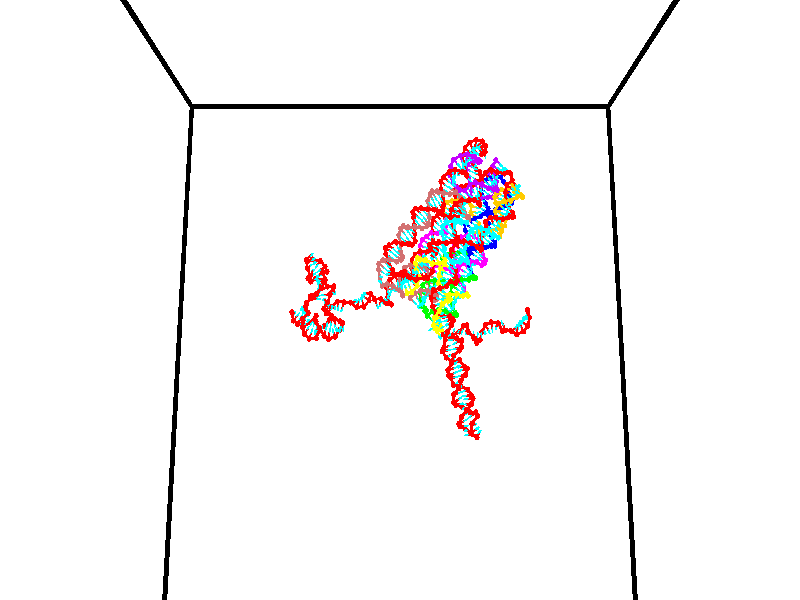// switches for output
#declare DRAW_BASES = 1; // possible values are 0, 1; only relevant for DNA ribbons
#declare DRAW_BASES_TYPE = 3; // possible values are 1, 2, 3; only relevant for DNA ribbons
#declare DRAW_FOG = 0; // set to 1 to enable fog

#include "colors.inc"

#include "transforms.inc"
background { rgb <1, 1, 1>}

#default {
   normal{
       ripples 0.25
       frequency 0.20
       turbulence 0.2
       lambda 5
   }
	finish {
		phong 0.1
		phong_size 40.
	}
}

// original window dimensions: 1024x640


// camera settings

camera {
	sky <0, 0.179814, -0.983701>
	up <0, 0.179814, -0.983701>
	right 1.6 * <1, 0, 0>
	location <35, 94.9851, 44.8844>
	look_at <35, 29.7336, 32.9568>
	direction <0, -65.2515, -11.9276>
	angle 67.0682
}


# declare cpy_camera_pos = <35, 94.9851, 44.8844>;
# if (DRAW_FOG = 1)
fog {
	fog_type 2
	up vnormalize(cpy_camera_pos)
	color rgbt<1,1,1,0.3>
	distance 1e-5
	fog_alt 3e-3
	fog_offset 56
}
# end


// LIGHTS

# declare lum = 6;
global_settings {
	ambient_light rgb lum * <0.05, 0.05, 0.05>
	max_trace_level 15
}# declare cpy_direct_light_amount = 0.25;
light_source
{	1000 * <-1, -1.16352, -0.803886>,
	rgb lum * cpy_direct_light_amount
	parallel
}

light_source
{	1000 * <1, 1.16352, 0.803886>,
	rgb lum * cpy_direct_light_amount
	parallel
}

// strand 0

// nucleotide -1

// particle -1
sphere {
	<24.149086, 35.247639, 34.994045> 0.250000
	pigment { color rgbt <1,0,0,0> }
	no_shadow
}
cylinder {
	<24.236849, 34.859070, 34.957840>,  <24.289507, 34.625927, 34.936115>, 0.100000
	pigment { color rgbt <1,0,0,0> }
	no_shadow
}
cylinder {
	<24.236849, 34.859070, 34.957840>,  <24.149086, 35.247639, 34.994045>, 0.100000
	pigment { color rgbt <1,0,0,0> }
	no_shadow
}

// particle -1
sphere {
	<24.236849, 34.859070, 34.957840> 0.100000
	pigment { color rgbt <1,0,0,0> }
	no_shadow
}
sphere {
	0, 1
	scale<0.080000,0.200000,0.300000>
	matrix <0.880514, 0.157203, 0.447195,
		-0.420187, -0.177818, 0.889845,
		0.219406, -0.971426, -0.090516,
		24.302671, 34.567642, 34.930687>
	pigment { color rgbt <0,1,1,0> }
	no_shadow
}
cylinder {
	<24.273096, 34.916737, 35.669010>,  <24.149086, 35.247639, 34.994045>, 0.130000
	pigment { color rgbt <1,0,0,0> }
	no_shadow
}

// nucleotide -1

// particle -1
sphere {
	<24.273096, 34.916737, 35.669010> 0.250000
	pigment { color rgbt <1,0,0,0> }
	no_shadow
}
cylinder {
	<24.497217, 34.777252, 35.368488>,  <24.631689, 34.693562, 35.188175>, 0.100000
	pigment { color rgbt <1,0,0,0> }
	no_shadow
}
cylinder {
	<24.497217, 34.777252, 35.368488>,  <24.273096, 34.916737, 35.669010>, 0.100000
	pigment { color rgbt <1,0,0,0> }
	no_shadow
}

// particle -1
sphere {
	<24.497217, 34.777252, 35.368488> 0.100000
	pigment { color rgbt <1,0,0,0> }
	no_shadow
}
sphere {
	0, 1
	scale<0.080000,0.200000,0.300000>
	matrix <0.821705, 0.119878, 0.557163,
		-0.104224, -0.929532, 0.353705,
		0.560302, -0.348711, -0.751307,
		24.665308, 34.672638, 35.143097>
	pigment { color rgbt <0,1,1,0> }
	no_shadow
}
cylinder {
	<24.609270, 34.447575, 35.873623>,  <24.273096, 34.916737, 35.669010>, 0.130000
	pigment { color rgbt <1,0,0,0> }
	no_shadow
}

// nucleotide -1

// particle -1
sphere {
	<24.609270, 34.447575, 35.873623> 0.250000
	pigment { color rgbt <1,0,0,0> }
	no_shadow
}
cylinder {
	<24.825325, 34.578094, 35.563324>,  <24.954958, 34.656406, 35.377144>, 0.100000
	pigment { color rgbt <1,0,0,0> }
	no_shadow
}
cylinder {
	<24.825325, 34.578094, 35.563324>,  <24.609270, 34.447575, 35.873623>, 0.100000
	pigment { color rgbt <1,0,0,0> }
	no_shadow
}

// particle -1
sphere {
	<24.825325, 34.578094, 35.563324> 0.100000
	pigment { color rgbt <1,0,0,0> }
	no_shadow
}
sphere {
	0, 1
	scale<0.080000,0.200000,0.300000>
	matrix <0.770158, 0.179958, 0.611941,
		0.339279, -0.927978, -0.154102,
		0.540136, 0.326302, -0.775745,
		24.987366, 34.675983, 35.330601>
	pigment { color rgbt <0,1,1,0> }
	no_shadow
}
cylinder {
	<25.209137, 34.255020, 36.019791>,  <24.609270, 34.447575, 35.873623>, 0.130000
	pigment { color rgbt <1,0,0,0> }
	no_shadow
}

// nucleotide -1

// particle -1
sphere {
	<25.209137, 34.255020, 36.019791> 0.250000
	pigment { color rgbt <1,0,0,0> }
	no_shadow
}
cylinder {
	<25.301304, 34.526524, 35.740879>,  <25.356604, 34.689426, 35.573532>, 0.100000
	pigment { color rgbt <1,0,0,0> }
	no_shadow
}
cylinder {
	<25.301304, 34.526524, 35.740879>,  <25.209137, 34.255020, 36.019791>, 0.100000
	pigment { color rgbt <1,0,0,0> }
	no_shadow
}

// particle -1
sphere {
	<25.301304, 34.526524, 35.740879> 0.100000
	pigment { color rgbt <1,0,0,0> }
	no_shadow
}
sphere {
	0, 1
	scale<0.080000,0.200000,0.300000>
	matrix <0.721347, 0.361796, 0.590560,
		0.653120, -0.639055, -0.406255,
		0.230419, 0.678757, -0.697277,
		25.370430, 34.730152, 35.531696>
	pigment { color rgbt <0,1,1,0> }
	no_shadow
}
cylinder {
	<25.829676, 34.121655, 35.700745>,  <25.209137, 34.255020, 36.019791>, 0.130000
	pigment { color rgbt <1,0,0,0> }
	no_shadow
}

// nucleotide -1

// particle -1
sphere {
	<25.829676, 34.121655, 35.700745> 0.250000
	pigment { color rgbt <1,0,0,0> }
	no_shadow
}
cylinder {
	<25.771372, 34.517124, 35.686466>,  <25.736389, 34.754406, 35.677898>, 0.100000
	pigment { color rgbt <1,0,0,0> }
	no_shadow
}
cylinder {
	<25.771372, 34.517124, 35.686466>,  <25.829676, 34.121655, 35.700745>, 0.100000
	pigment { color rgbt <1,0,0,0> }
	no_shadow
}

// particle -1
sphere {
	<25.771372, 34.517124, 35.686466> 0.100000
	pigment { color rgbt <1,0,0,0> }
	no_shadow
}
sphere {
	0, 1
	scale<0.080000,0.200000,0.300000>
	matrix <0.788342, 0.137873, 0.599590,
		0.597721, 0.059258, -0.799511,
		-0.145762, 0.988676, -0.035694,
		25.727644, 34.813728, 35.675758>
	pigment { color rgbt <0,1,1,0> }
	no_shadow
}
cylinder {
	<26.384615, 34.477585, 35.354572>,  <25.829676, 34.121655, 35.700745>, 0.130000
	pigment { color rgbt <1,0,0,0> }
	no_shadow
}

// nucleotide -1

// particle -1
sphere {
	<26.384615, 34.477585, 35.354572> 0.250000
	pigment { color rgbt <1,0,0,0> }
	no_shadow
}
cylinder {
	<26.205439, 34.679722, 35.649590>,  <26.097933, 34.801006, 35.826599>, 0.100000
	pigment { color rgbt <1,0,0,0> }
	no_shadow
}
cylinder {
	<26.205439, 34.679722, 35.649590>,  <26.384615, 34.477585, 35.354572>, 0.100000
	pigment { color rgbt <1,0,0,0> }
	no_shadow
}

// particle -1
sphere {
	<26.205439, 34.679722, 35.649590> 0.100000
	pigment { color rgbt <1,0,0,0> }
	no_shadow
}
sphere {
	0, 1
	scale<0.080000,0.200000,0.300000>
	matrix <0.823389, -0.088284, 0.560568,
		0.348394, 0.858389, -0.376549,
		-0.447943, 0.505345, 0.737546,
		26.071056, 34.831326, 35.870853>
	pigment { color rgbt <0,1,1,0> }
	no_shadow
}
cylinder {
	<26.596413, 35.270573, 35.293083>,  <26.384615, 34.477585, 35.354572>, 0.130000
	pigment { color rgbt <1,0,0,0> }
	no_shadow
}

// nucleotide -1

// particle -1
sphere {
	<26.596413, 35.270573, 35.293083> 0.250000
	pigment { color rgbt <1,0,0,0> }
	no_shadow
}
cylinder {
	<26.468414, 35.168766, 35.658119>,  <26.391615, 35.107681, 35.877140>, 0.100000
	pigment { color rgbt <1,0,0,0> }
	no_shadow
}
cylinder {
	<26.468414, 35.168766, 35.658119>,  <26.596413, 35.270573, 35.293083>, 0.100000
	pigment { color rgbt <1,0,0,0> }
	no_shadow
}

// particle -1
sphere {
	<26.468414, 35.168766, 35.658119> 0.100000
	pigment { color rgbt <1,0,0,0> }
	no_shadow
}
sphere {
	0, 1
	scale<0.080000,0.200000,0.300000>
	matrix <0.918910, 0.151143, 0.364362,
		-0.230669, 0.955184, 0.185514,
		-0.319994, -0.254518, 0.912592,
		26.372416, 35.092411, 35.931896>
	pigment { color rgbt <0,1,1,0> }
	no_shadow
}
cylinder {
	<26.670076, 35.808010, 35.875549>,  <26.596413, 35.270573, 35.293083>, 0.130000
	pigment { color rgbt <1,0,0,0> }
	no_shadow
}

// nucleotide -1

// particle -1
sphere {
	<26.670076, 35.808010, 35.875549> 0.250000
	pigment { color rgbt <1,0,0,0> }
	no_shadow
}
cylinder {
	<26.689785, 35.455021, 36.062660>,  <26.701611, 35.243229, 36.174927>, 0.100000
	pigment { color rgbt <1,0,0,0> }
	no_shadow
}
cylinder {
	<26.689785, 35.455021, 36.062660>,  <26.670076, 35.808010, 35.875549>, 0.100000
	pigment { color rgbt <1,0,0,0> }
	no_shadow
}

// particle -1
sphere {
	<26.689785, 35.455021, 36.062660> 0.100000
	pigment { color rgbt <1,0,0,0> }
	no_shadow
}
sphere {
	0, 1
	scale<0.080000,0.200000,0.300000>
	matrix <0.946007, 0.191464, 0.261557,
		-0.320379, 0.429632, 0.844259,
		0.049272, -0.882473, 0.467776,
		26.704567, 35.190281, 36.202991>
	pigment { color rgbt <0,1,1,0> }
	no_shadow
}
cylinder {
	<27.053288, 35.936188, 36.412769>,  <26.670076, 35.808010, 35.875549>, 0.130000
	pigment { color rgbt <1,0,0,0> }
	no_shadow
}

// nucleotide -1

// particle -1
sphere {
	<27.053288, 35.936188, 36.412769> 0.250000
	pigment { color rgbt <1,0,0,0> }
	no_shadow
}
cylinder {
	<27.084131, 35.539413, 36.372520>,  <27.102636, 35.301350, 36.348373>, 0.100000
	pigment { color rgbt <1,0,0,0> }
	no_shadow
}
cylinder {
	<27.084131, 35.539413, 36.372520>,  <27.053288, 35.936188, 36.412769>, 0.100000
	pigment { color rgbt <1,0,0,0> }
	no_shadow
}

// particle -1
sphere {
	<27.084131, 35.539413, 36.372520> 0.100000
	pigment { color rgbt <1,0,0,0> }
	no_shadow
}
sphere {
	0, 1
	scale<0.080000,0.200000,0.300000>
	matrix <0.953285, 0.043786, 0.298884,
		-0.292067, -0.118965, 0.948970,
		0.077108, -0.991932, -0.100619,
		27.107264, 35.241833, 36.342335>
	pigment { color rgbt <0,1,1,0> }
	no_shadow
}
cylinder {
	<27.470722, 35.615898, 37.033245>,  <27.053288, 35.936188, 36.412769>, 0.130000
	pigment { color rgbt <1,0,0,0> }
	no_shadow
}

// nucleotide -1

// particle -1
sphere {
	<27.470722, 35.615898, 37.033245> 0.250000
	pigment { color rgbt <1,0,0,0> }
	no_shadow
}
cylinder {
	<27.526871, 35.385002, 36.711475>,  <27.560560, 35.246464, 36.518414>, 0.100000
	pigment { color rgbt <1,0,0,0> }
	no_shadow
}
cylinder {
	<27.526871, 35.385002, 36.711475>,  <27.470722, 35.615898, 37.033245>, 0.100000
	pigment { color rgbt <1,0,0,0> }
	no_shadow
}

// particle -1
sphere {
	<27.526871, 35.385002, 36.711475> 0.100000
	pigment { color rgbt <1,0,0,0> }
	no_shadow
}
sphere {
	0, 1
	scale<0.080000,0.200000,0.300000>
	matrix <0.979666, -0.036659, 0.197258,
		-0.143354, -0.815752, 0.560355,
		0.140371, -0.577239, -0.804420,
		27.568983, 35.211830, 36.470150>
	pigment { color rgbt <0,1,1,0> }
	no_shadow
}
cylinder {
	<27.825453, 35.037815, 37.246147>,  <27.470722, 35.615898, 37.033245>, 0.130000
	pigment { color rgbt <1,0,0,0> }
	no_shadow
}

// nucleotide -1

// particle -1
sphere {
	<27.825453, 35.037815, 37.246147> 0.250000
	pigment { color rgbt <1,0,0,0> }
	no_shadow
}
cylinder {
	<27.898386, 35.036503, 36.852856>,  <27.942146, 35.035717, 36.616879>, 0.100000
	pigment { color rgbt <1,0,0,0> }
	no_shadow
}
cylinder {
	<27.898386, 35.036503, 36.852856>,  <27.825453, 35.037815, 37.246147>, 0.100000
	pigment { color rgbt <1,0,0,0> }
	no_shadow
}

// particle -1
sphere {
	<27.898386, 35.036503, 36.852856> 0.100000
	pigment { color rgbt <1,0,0,0> }
	no_shadow
}
sphere {
	0, 1
	scale<0.080000,0.200000,0.300000>
	matrix <0.963276, 0.201069, 0.177964,
		0.197113, -0.979572, 0.039822,
		0.182336, -0.003281, -0.983231,
		27.953087, 35.035519, 36.557888>
	pigment { color rgbt <0,1,1,0> }
	no_shadow
}
cylinder {
	<28.466539, 34.601475, 36.988983>,  <27.825453, 35.037815, 37.246147>, 0.130000
	pigment { color rgbt <1,0,0,0> }
	no_shadow
}

// nucleotide -1

// particle -1
sphere {
	<28.466539, 34.601475, 36.988983> 0.250000
	pigment { color rgbt <1,0,0,0> }
	no_shadow
}
cylinder {
	<28.372459, 34.915020, 36.759117>,  <28.316011, 35.103146, 36.621197>, 0.100000
	pigment { color rgbt <1,0,0,0> }
	no_shadow
}
cylinder {
	<28.372459, 34.915020, 36.759117>,  <28.466539, 34.601475, 36.988983>, 0.100000
	pigment { color rgbt <1,0,0,0> }
	no_shadow
}

// particle -1
sphere {
	<28.372459, 34.915020, 36.759117> 0.100000
	pigment { color rgbt <1,0,0,0> }
	no_shadow
}
sphere {
	0, 1
	scale<0.080000,0.200000,0.300000>
	matrix <0.954542, 0.297679, 0.015369,
		0.183114, -0.544930, -0.818242,
		-0.235199, 0.783861, -0.574668,
		28.301899, 35.150177, 36.586716>
	pigment { color rgbt <0,1,1,0> }
	no_shadow
}
cylinder {
	<28.947779, 34.664368, 36.408428>,  <28.466539, 34.601475, 36.988983>, 0.130000
	pigment { color rgbt <1,0,0,0> }
	no_shadow
}

// nucleotide -1

// particle -1
sphere {
	<28.947779, 34.664368, 36.408428> 0.250000
	pigment { color rgbt <1,0,0,0> }
	no_shadow
}
cylinder {
	<28.798990, 35.033337, 36.449959>,  <28.709717, 35.254719, 36.474876>, 0.100000
	pigment { color rgbt <1,0,0,0> }
	no_shadow
}
cylinder {
	<28.798990, 35.033337, 36.449959>,  <28.947779, 34.664368, 36.408428>, 0.100000
	pigment { color rgbt <1,0,0,0> }
	no_shadow
}

// particle -1
sphere {
	<28.798990, 35.033337, 36.449959> 0.100000
	pigment { color rgbt <1,0,0,0> }
	no_shadow
}
sphere {
	0, 1
	scale<0.080000,0.200000,0.300000>
	matrix <0.927462, 0.373917, 0.000784,
		-0.038098, 0.096584, -0.994595,
		-0.371972, 0.922420, 0.103823,
		28.687399, 35.310062, 36.481106>
	pigment { color rgbt <0,1,1,0> }
	no_shadow
}
cylinder {
	<29.258175, 35.203506, 35.890270>,  <28.947779, 34.664368, 36.408428>, 0.130000
	pigment { color rgbt <1,0,0,0> }
	no_shadow
}

// nucleotide -1

// particle -1
sphere {
	<29.258175, 35.203506, 35.890270> 0.250000
	pigment { color rgbt <1,0,0,0> }
	no_shadow
}
cylinder {
	<29.127155, 35.366360, 36.231316>,  <29.048544, 35.464069, 36.435944>, 0.100000
	pigment { color rgbt <1,0,0,0> }
	no_shadow
}
cylinder {
	<29.127155, 35.366360, 36.231316>,  <29.258175, 35.203506, 35.890270>, 0.100000
	pigment { color rgbt <1,0,0,0> }
	no_shadow
}

// particle -1
sphere {
	<29.127155, 35.366360, 36.231316> 0.100000
	pigment { color rgbt <1,0,0,0> }
	no_shadow
}
sphere {
	0, 1
	scale<0.080000,0.200000,0.300000>
	matrix <0.862259, 0.497748, 0.093577,
		-0.386290, 0.765828, -0.514089,
		-0.327551, 0.407130, 0.852617,
		29.028891, 35.488499, 36.487103>
	pigment { color rgbt <0,1,1,0> }
	no_shadow
}
cylinder {
	<29.060226, 35.927177, 35.853600>,  <29.258175, 35.203506, 35.890270>, 0.130000
	pigment { color rgbt <1,0,0,0> }
	no_shadow
}

// nucleotide -1

// particle -1
sphere {
	<29.060226, 35.927177, 35.853600> 0.250000
	pigment { color rgbt <1,0,0,0> }
	no_shadow
}
cylinder {
	<29.210535, 35.764030, 36.186451>,  <29.300720, 35.666142, 36.386162>, 0.100000
	pigment { color rgbt <1,0,0,0> }
	no_shadow
}
cylinder {
	<29.210535, 35.764030, 36.186451>,  <29.060226, 35.927177, 35.853600>, 0.100000
	pigment { color rgbt <1,0,0,0> }
	no_shadow
}

// particle -1
sphere {
	<29.210535, 35.764030, 36.186451> 0.100000
	pigment { color rgbt <1,0,0,0> }
	no_shadow
}
sphere {
	0, 1
	scale<0.080000,0.200000,0.300000>
	matrix <0.811943, 0.577738, -0.083475,
		-0.446706, 0.707009, 0.548262,
		0.375769, -0.407869, 0.832130,
		29.323265, 35.641670, 36.436089>
	pigment { color rgbt <0,1,1,0> }
	no_shadow
}
cylinder {
	<28.453590, 35.556126, 35.594307>,  <29.060226, 35.927177, 35.853600>, 0.130000
	pigment { color rgbt <1,0,0,0> }
	no_shadow
}

// nucleotide -1

// particle -1
sphere {
	<28.453590, 35.556126, 35.594307> 0.250000
	pigment { color rgbt <1,0,0,0> }
	no_shadow
}
cylinder {
	<28.455259, 35.256069, 35.858814>,  <28.456261, 35.076035, 36.017517>, 0.100000
	pigment { color rgbt <1,0,0,0> }
	no_shadow
}
cylinder {
	<28.455259, 35.256069, 35.858814>,  <28.453590, 35.556126, 35.594307>, 0.100000
	pigment { color rgbt <1,0,0,0> }
	no_shadow
}

// particle -1
sphere {
	<28.455259, 35.256069, 35.858814> 0.100000
	pigment { color rgbt <1,0,0,0> }
	no_shadow
}
sphere {
	0, 1
	scale<0.080000,0.200000,0.300000>
	matrix <-0.961246, -0.185299, -0.204134,
		0.275661, -0.634789, -0.721841,
		0.004174, -0.750138, 0.661268,
		28.456512, 35.031029, 36.057194>
	pigment { color rgbt <0,1,1,0> }
	no_shadow
}
cylinder {
	<28.132202, 34.946819, 35.265076>,  <28.453590, 35.556126, 35.594307>, 0.130000
	pigment { color rgbt <1,0,0,0> }
	no_shadow
}

// nucleotide -1

// particle -1
sphere {
	<28.132202, 34.946819, 35.265076> 0.250000
	pigment { color rgbt <1,0,0,0> }
	no_shadow
}
cylinder {
	<28.082392, 34.970596, 35.661251>,  <28.052505, 34.984863, 35.898956>, 0.100000
	pigment { color rgbt <1,0,0,0> }
	no_shadow
}
cylinder {
	<28.082392, 34.970596, 35.661251>,  <28.132202, 34.946819, 35.265076>, 0.100000
	pigment { color rgbt <1,0,0,0> }
	no_shadow
}

// particle -1
sphere {
	<28.082392, 34.970596, 35.661251> 0.100000
	pigment { color rgbt <1,0,0,0> }
	no_shadow
}
sphere {
	0, 1
	scale<0.080000,0.200000,0.300000>
	matrix <-0.963629, -0.245128, -0.106446,
		0.236455, -0.967667, 0.087805,
		-0.124528, 0.059442, 0.990434,
		28.045033, 34.988430, 35.958382>
	pigment { color rgbt <0,1,1,0> }
	no_shadow
}
cylinder {
	<27.814518, 34.343037, 35.544197>,  <28.132202, 34.946819, 35.265076>, 0.130000
	pigment { color rgbt <1,0,0,0> }
	no_shadow
}

// nucleotide -1

// particle -1
sphere {
	<27.814518, 34.343037, 35.544197> 0.250000
	pigment { color rgbt <1,0,0,0> }
	no_shadow
}
cylinder {
	<27.715431, 34.619648, 35.815617>,  <27.655979, 34.785614, 35.978470>, 0.100000
	pigment { color rgbt <1,0,0,0> }
	no_shadow
}
cylinder {
	<27.715431, 34.619648, 35.815617>,  <27.814518, 34.343037, 35.544197>, 0.100000
	pigment { color rgbt <1,0,0,0> }
	no_shadow
}

// particle -1
sphere {
	<27.715431, 34.619648, 35.815617> 0.100000
	pigment { color rgbt <1,0,0,0> }
	no_shadow
}
sphere {
	0, 1
	scale<0.080000,0.200000,0.300000>
	matrix <-0.938326, -0.345617, 0.009677,
		0.241210, -0.634302, 0.734492,
		-0.247715, 0.691527, 0.678548,
		27.641117, 34.827106, 36.019180>
	pigment { color rgbt <0,1,1,0> }
	no_shadow
}
cylinder {
	<27.292969, 34.014511, 35.979084>,  <27.814518, 34.343037, 35.544197>, 0.130000
	pigment { color rgbt <1,0,0,0> }
	no_shadow
}

// nucleotide -1

// particle -1
sphere {
	<27.292969, 34.014511, 35.979084> 0.250000
	pigment { color rgbt <1,0,0,0> }
	no_shadow
}
cylinder {
	<27.229725, 34.393368, 36.090740>,  <27.191778, 34.620682, 36.157734>, 0.100000
	pigment { color rgbt <1,0,0,0> }
	no_shadow
}
cylinder {
	<27.229725, 34.393368, 36.090740>,  <27.292969, 34.014511, 35.979084>, 0.100000
	pigment { color rgbt <1,0,0,0> }
	no_shadow
}

// particle -1
sphere {
	<27.229725, 34.393368, 36.090740> 0.100000
	pigment { color rgbt <1,0,0,0> }
	no_shadow
}
sphere {
	0, 1
	scale<0.080000,0.200000,0.300000>
	matrix <-0.983743, -0.175472, 0.038187,
		0.085150, -0.268562, 0.959491,
		-0.158109, 0.947146, 0.279138,
		27.182293, 34.677513, 36.174480>
	pigment { color rgbt <0,1,1,0> }
	no_shadow
}
cylinder {
	<26.676479, 33.912533, 36.400017>,  <27.292969, 34.014511, 35.979084>, 0.130000
	pigment { color rgbt <1,0,0,0> }
	no_shadow
}

// nucleotide -1

// particle -1
sphere {
	<26.676479, 33.912533, 36.400017> 0.250000
	pigment { color rgbt <1,0,0,0> }
	no_shadow
}
cylinder {
	<26.698112, 34.304592, 36.323711>,  <26.711092, 34.539825, 36.277927>, 0.100000
	pigment { color rgbt <1,0,0,0> }
	no_shadow
}
cylinder {
	<26.698112, 34.304592, 36.323711>,  <26.676479, 33.912533, 36.400017>, 0.100000
	pigment { color rgbt <1,0,0,0> }
	no_shadow
}

// particle -1
sphere {
	<26.698112, 34.304592, 36.323711> 0.100000
	pigment { color rgbt <1,0,0,0> }
	no_shadow
}
sphere {
	0, 1
	scale<0.080000,0.200000,0.300000>
	matrix <-0.987291, 0.023901, -0.157118,
		-0.149439, 0.196832, 0.968982,
		0.054085, 0.980146, -0.190759,
		26.714338, 34.598637, 36.266483>
	pigment { color rgbt <0,1,1,0> }
	no_shadow
}
cylinder {
	<26.569563, 34.489784, 37.102238>,  <26.676479, 33.912533, 36.400017>, 0.130000
	pigment { color rgbt <1,0,0,0> }
	no_shadow
}

// nucleotide -1

// particle -1
sphere {
	<26.569563, 34.489784, 37.102238> 0.250000
	pigment { color rgbt <1,0,0,0> }
	no_shadow
}
cylinder {
	<26.548653, 34.797169, 36.847137>,  <26.536106, 34.981602, 36.694077>, 0.100000
	pigment { color rgbt <1,0,0,0> }
	no_shadow
}
cylinder {
	<26.548653, 34.797169, 36.847137>,  <26.569563, 34.489784, 37.102238>, 0.100000
	pigment { color rgbt <1,0,0,0> }
	no_shadow
}

// particle -1
sphere {
	<26.548653, 34.797169, 36.847137> 0.100000
	pigment { color rgbt <1,0,0,0> }
	no_shadow
}
sphere {
	0, 1
	scale<0.080000,0.200000,0.300000>
	matrix <-0.875576, -0.342388, -0.340790,
		-0.480244, 0.540588, 0.690747,
		-0.052276, 0.768463, -0.637755,
		26.532970, 35.027706, 36.655811>
	pigment { color rgbt <0,1,1,0> }
	no_shadow
}
cylinder {
	<25.913130, 34.936951, 37.206017>,  <26.569563, 34.489784, 37.102238>, 0.130000
	pigment { color rgbt <1,0,0,0> }
	no_shadow
}

// nucleotide -1

// particle -1
sphere {
	<25.913130, 34.936951, 37.206017> 0.250000
	pigment { color rgbt <1,0,0,0> }
	no_shadow
}
cylinder {
	<26.055344, 34.970020, 36.833618>,  <26.140673, 34.989864, 36.610180>, 0.100000
	pigment { color rgbt <1,0,0,0> }
	no_shadow
}
cylinder {
	<26.055344, 34.970020, 36.833618>,  <25.913130, 34.936951, 37.206017>, 0.100000
	pigment { color rgbt <1,0,0,0> }
	no_shadow
}

// particle -1
sphere {
	<26.055344, 34.970020, 36.833618> 0.100000
	pigment { color rgbt <1,0,0,0> }
	no_shadow
}
sphere {
	0, 1
	scale<0.080000,0.200000,0.300000>
	matrix <-0.926544, -0.099833, -0.362699,
		-0.122931, 0.991563, 0.041110,
		0.355535, 0.082677, -0.930999,
		26.162004, 34.994823, 36.554317>
	pigment { color rgbt <0,1,1,0> }
	no_shadow
}
cylinder {
	<25.511028, 35.427288, 36.859795>,  <25.913130, 34.936951, 37.206017>, 0.130000
	pigment { color rgbt <1,0,0,0> }
	no_shadow
}

// nucleotide -1

// particle -1
sphere {
	<25.511028, 35.427288, 36.859795> 0.250000
	pigment { color rgbt <1,0,0,0> }
	no_shadow
}
cylinder {
	<25.664406, 35.204483, 36.565121>,  <25.756432, 35.070801, 36.388317>, 0.100000
	pigment { color rgbt <1,0,0,0> }
	no_shadow
}
cylinder {
	<25.664406, 35.204483, 36.565121>,  <25.511028, 35.427288, 36.859795>, 0.100000
	pigment { color rgbt <1,0,0,0> }
	no_shadow
}

// particle -1
sphere {
	<25.664406, 35.204483, 36.565121> 0.100000
	pigment { color rgbt <1,0,0,0> }
	no_shadow
}
sphere {
	0, 1
	scale<0.080000,0.200000,0.300000>
	matrix <-0.888300, -0.004117, -0.459245,
		0.252772, 0.830494, -0.496373,
		0.383444, -0.557012, -0.736687,
		25.779440, 35.037380, 36.344116>
	pigment { color rgbt <0,1,1,0> }
	no_shadow
}
cylinder {
	<25.356960, 35.891666, 36.367245>,  <25.511028, 35.427288, 36.859795>, 0.130000
	pigment { color rgbt <1,0,0,0> }
	no_shadow
}

// nucleotide -1

// particle -1
sphere {
	<25.356960, 35.891666, 36.367245> 0.250000
	pigment { color rgbt <1,0,0,0> }
	no_shadow
}
cylinder {
	<25.428650, 35.529221, 36.213966>,  <25.471664, 35.311752, 36.121998>, 0.100000
	pigment { color rgbt <1,0,0,0> }
	no_shadow
}
cylinder {
	<25.428650, 35.529221, 36.213966>,  <25.356960, 35.891666, 36.367245>, 0.100000
	pigment { color rgbt <1,0,0,0> }
	no_shadow
}

// particle -1
sphere {
	<25.428650, 35.529221, 36.213966> 0.100000
	pigment { color rgbt <1,0,0,0> }
	no_shadow
}
sphere {
	0, 1
	scale<0.080000,0.200000,0.300000>
	matrix <-0.873444, 0.032692, -0.485827,
		0.452741, 0.421772, -0.785579,
		0.179226, -0.906113, -0.383195,
		25.482418, 35.257385, 36.099007>
	pigment { color rgbt <0,1,1,0> }
	no_shadow
}
cylinder {
	<25.312586, 35.697144, 35.620682>,  <25.356960, 35.891666, 36.367245>, 0.130000
	pigment { color rgbt <1,0,0,0> }
	no_shadow
}

// nucleotide -1

// particle -1
sphere {
	<25.312586, 35.697144, 35.620682> 0.250000
	pigment { color rgbt <1,0,0,0> }
	no_shadow
}
cylinder {
	<25.183399, 35.362930, 35.798477>,  <25.105888, 35.162403, 35.905155>, 0.100000
	pigment { color rgbt <1,0,0,0> }
	no_shadow
}
cylinder {
	<25.183399, 35.362930, 35.798477>,  <25.312586, 35.697144, 35.620682>, 0.100000
	pigment { color rgbt <1,0,0,0> }
	no_shadow
}

// particle -1
sphere {
	<25.183399, 35.362930, 35.798477> 0.100000
	pigment { color rgbt <1,0,0,0> }
	no_shadow
}
sphere {
	0, 1
	scale<0.080000,0.200000,0.300000>
	matrix <-0.925832, 0.181524, -0.331487,
		0.196286, -0.518577, -0.832196,
		-0.322965, -0.835540, 0.444485,
		25.086510, 35.112270, 35.931824>
	pigment { color rgbt <0,1,1,0> }
	no_shadow
}
cylinder {
	<25.903147, 35.959686, 35.191814>,  <25.312586, 35.697144, 35.620682>, 0.130000
	pigment { color rgbt <1,0,0,0> }
	no_shadow
}

// nucleotide -1

// particle -1
sphere {
	<25.903147, 35.959686, 35.191814> 0.250000
	pigment { color rgbt <1,0,0,0> }
	no_shadow
}
cylinder {
	<25.878544, 35.563705, 35.242741>,  <25.863781, 35.326118, 35.273296>, 0.100000
	pigment { color rgbt <1,0,0,0> }
	no_shadow
}
cylinder {
	<25.878544, 35.563705, 35.242741>,  <25.903147, 35.959686, 35.191814>, 0.100000
	pigment { color rgbt <1,0,0,0> }
	no_shadow
}

// particle -1
sphere {
	<25.878544, 35.563705, 35.242741> 0.100000
	pigment { color rgbt <1,0,0,0> }
	no_shadow
}
sphere {
	0, 1
	scale<0.080000,0.200000,0.300000>
	matrix <-0.821346, -0.022274, -0.569995,
		0.567105, -0.139630, -0.811724,
		-0.061508, -0.989953, 0.127316,
		25.860092, 35.266720, 35.280937>
	pigment { color rgbt <0,1,1,0> }
	no_shadow
}
cylinder {
	<25.595793, 35.648071, 34.604046>,  <25.903147, 35.959686, 35.191814>, 0.130000
	pigment { color rgbt <1,0,0,0> }
	no_shadow
}

// nucleotide -1

// particle -1
sphere {
	<25.595793, 35.648071, 34.604046> 0.250000
	pigment { color rgbt <1,0,0,0> }
	no_shadow
}
cylinder {
	<25.556583, 35.345749, 34.863014>,  <25.533058, 35.164356, 35.018394>, 0.100000
	pigment { color rgbt <1,0,0,0> }
	no_shadow
}
cylinder {
	<25.556583, 35.345749, 34.863014>,  <25.595793, 35.648071, 34.604046>, 0.100000
	pigment { color rgbt <1,0,0,0> }
	no_shadow
}

// particle -1
sphere {
	<25.556583, 35.345749, 34.863014> 0.100000
	pigment { color rgbt <1,0,0,0> }
	no_shadow
}
sphere {
	0, 1
	scale<0.080000,0.200000,0.300000>
	matrix <-0.779081, -0.346502, -0.522465,
		0.619213, -0.555607, -0.554866,
		-0.098024, -0.755802, 0.647421,
		25.527176, 35.119007, 35.057240>
	pigment { color rgbt <0,1,1,0> }
	no_shadow
}
cylinder {
	<25.609140, 35.065380, 34.256069>,  <25.595793, 35.648071, 34.604046>, 0.130000
	pigment { color rgbt <1,0,0,0> }
	no_shadow
}

// nucleotide -1

// particle -1
sphere {
	<25.609140, 35.065380, 34.256069> 0.250000
	pigment { color rgbt <1,0,0,0> }
	no_shadow
}
cylinder {
	<25.416725, 34.930321, 34.579697>,  <25.301275, 34.849285, 34.773872>, 0.100000
	pigment { color rgbt <1,0,0,0> }
	no_shadow
}
cylinder {
	<25.416725, 34.930321, 34.579697>,  <25.609140, 35.065380, 34.256069>, 0.100000
	pigment { color rgbt <1,0,0,0> }
	no_shadow
}

// particle -1
sphere {
	<25.416725, 34.930321, 34.579697> 0.100000
	pigment { color rgbt <1,0,0,0> }
	no_shadow
}
sphere {
	0, 1
	scale<0.080000,0.200000,0.300000>
	matrix <-0.678715, -0.440724, -0.587459,
		0.554931, -0.831719, -0.017162,
		-0.481037, -0.337647, 0.809072,
		25.272413, 34.829025, 34.822418>
	pigment { color rgbt <0,1,1,0> }
	no_shadow
}
cylinder {
	<25.470009, 34.370525, 34.070778>,  <25.609140, 35.065380, 34.256069>, 0.130000
	pigment { color rgbt <1,0,0,0> }
	no_shadow
}

// nucleotide -1

// particle -1
sphere {
	<25.470009, 34.370525, 34.070778> 0.250000
	pigment { color rgbt <1,0,0,0> }
	no_shadow
}
cylinder {
	<25.218418, 34.488483, 34.358505>,  <25.067463, 34.559258, 34.531143>, 0.100000
	pigment { color rgbt <1,0,0,0> }
	no_shadow
}
cylinder {
	<25.218418, 34.488483, 34.358505>,  <25.470009, 34.370525, 34.070778>, 0.100000
	pigment { color rgbt <1,0,0,0> }
	no_shadow
}

// particle -1
sphere {
	<25.218418, 34.488483, 34.358505> 0.100000
	pigment { color rgbt <1,0,0,0> }
	no_shadow
}
sphere {
	0, 1
	scale<0.080000,0.200000,0.300000>
	matrix <-0.743143, -0.499795, -0.444908,
		0.228312, -0.814396, 0.533510,
		-0.628977, 0.294896, 0.719322,
		25.029724, 34.576954, 34.574303>
	pigment { color rgbt <0,1,1,0> }
	no_shadow
}
cylinder {
	<25.990534, 34.073524, 33.572159>,  <25.470009, 34.370525, 34.070778>, 0.130000
	pigment { color rgbt <1,0,0,0> }
	no_shadow
}

// nucleotide -1

// particle -1
sphere {
	<25.990534, 34.073524, 33.572159> 0.250000
	pigment { color rgbt <1,0,0,0> }
	no_shadow
}
cylinder {
	<26.354649, 34.218056, 33.652977>,  <26.573116, 34.304775, 33.701466>, 0.100000
	pigment { color rgbt <1,0,0,0> }
	no_shadow
}
cylinder {
	<26.354649, 34.218056, 33.652977>,  <25.990534, 34.073524, 33.572159>, 0.100000
	pigment { color rgbt <1,0,0,0> }
	no_shadow
}

// particle -1
sphere {
	<26.354649, 34.218056, 33.652977> 0.100000
	pigment { color rgbt <1,0,0,0> }
	no_shadow
}
sphere {
	0, 1
	scale<0.080000,0.200000,0.300000>
	matrix <-0.074351, 0.622807, -0.778834,
		-0.407250, 0.693939, 0.593797,
		0.910285, 0.361330, 0.202043,
		26.627735, 34.326454, 33.713589>
	pigment { color rgbt <0,1,1,0> }
	no_shadow
}
cylinder {
	<25.886980, 34.753845, 33.568264>,  <25.990534, 34.073524, 33.572159>, 0.130000
	pigment { color rgbt <1,0,0,0> }
	no_shadow
}

// nucleotide -1

// particle -1
sphere {
	<25.886980, 34.753845, 33.568264> 0.250000
	pigment { color rgbt <1,0,0,0> }
	no_shadow
}
cylinder {
	<26.282457, 34.705166, 33.533230>,  <26.519745, 34.675957, 33.512207>, 0.100000
	pigment { color rgbt <1,0,0,0> }
	no_shadow
}
cylinder {
	<26.282457, 34.705166, 33.533230>,  <25.886980, 34.753845, 33.568264>, 0.100000
	pigment { color rgbt <1,0,0,0> }
	no_shadow
}

// particle -1
sphere {
	<26.282457, 34.705166, 33.533230> 0.100000
	pigment { color rgbt <1,0,0,0> }
	no_shadow
}
sphere {
	0, 1
	scale<0.080000,0.200000,0.300000>
	matrix <0.042415, 0.787280, -0.615136,
		0.143819, 0.604466, 0.783541,
		0.988695, -0.121701, -0.087587,
		26.579065, 34.668655, 33.506954>
	pigment { color rgbt <0,1,1,0> }
	no_shadow
}
cylinder {
	<26.143621, 35.395573, 33.633205>,  <25.886980, 34.753845, 33.568264>, 0.130000
	pigment { color rgbt <1,0,0,0> }
	no_shadow
}

// nucleotide -1

// particle -1
sphere {
	<26.143621, 35.395573, 33.633205> 0.250000
	pigment { color rgbt <1,0,0,0> }
	no_shadow
}
cylinder {
	<26.452841, 35.220818, 33.449234>,  <26.638372, 35.115967, 33.338852>, 0.100000
	pigment { color rgbt <1,0,0,0> }
	no_shadow
}
cylinder {
	<26.452841, 35.220818, 33.449234>,  <26.143621, 35.395573, 33.633205>, 0.100000
	pigment { color rgbt <1,0,0,0> }
	no_shadow
}

// particle -1
sphere {
	<26.452841, 35.220818, 33.449234> 0.100000
	pigment { color rgbt <1,0,0,0> }
	no_shadow
}
sphere {
	0, 1
	scale<0.080000,0.200000,0.300000>
	matrix <0.067901, 0.777859, -0.624759,
		0.630705, 0.451739, 0.630986,
		0.773046, -0.436883, -0.459926,
		26.684755, 35.089752, 33.311256>
	pigment { color rgbt <0,1,1,0> }
	no_shadow
}
cylinder {
	<26.655485, 35.835304, 33.558029>,  <26.143621, 35.395573, 33.633205>, 0.130000
	pigment { color rgbt <1,0,0,0> }
	no_shadow
}

// nucleotide -1

// particle -1
sphere {
	<26.655485, 35.835304, 33.558029> 0.250000
	pigment { color rgbt <1,0,0,0> }
	no_shadow
}
cylinder {
	<26.754879, 35.563873, 33.281540>,  <26.814516, 35.401016, 33.115646>, 0.100000
	pigment { color rgbt <1,0,0,0> }
	no_shadow
}
cylinder {
	<26.754879, 35.563873, 33.281540>,  <26.655485, 35.835304, 33.558029>, 0.100000
	pigment { color rgbt <1,0,0,0> }
	no_shadow
}

// particle -1
sphere {
	<26.754879, 35.563873, 33.281540> 0.100000
	pigment { color rgbt <1,0,0,0> }
	no_shadow
}
sphere {
	0, 1
	scale<0.080000,0.200000,0.300000>
	matrix <0.060315, 0.723058, -0.688150,
		0.966756, 0.129305, 0.220598,
		0.248486, -0.678578, -0.691221,
		26.829426, 35.360298, 33.074173>
	pigment { color rgbt <0,1,1,0> }
	no_shadow
}
cylinder {
	<27.192717, 36.195049, 33.155449>,  <26.655485, 35.835304, 33.558029>, 0.130000
	pigment { color rgbt <1,0,0,0> }
	no_shadow
}

// nucleotide -1

// particle -1
sphere {
	<27.192717, 36.195049, 33.155449> 0.250000
	pigment { color rgbt <1,0,0,0> }
	no_shadow
}
cylinder {
	<27.035402, 35.918804, 32.912674>,  <26.941013, 35.753056, 32.767010>, 0.100000
	pigment { color rgbt <1,0,0,0> }
	no_shadow
}
cylinder {
	<27.035402, 35.918804, 32.912674>,  <27.192717, 36.195049, 33.155449>, 0.100000
	pigment { color rgbt <1,0,0,0> }
	no_shadow
}

// particle -1
sphere {
	<27.035402, 35.918804, 32.912674> 0.100000
	pigment { color rgbt <1,0,0,0> }
	no_shadow
}
sphere {
	0, 1
	scale<0.080000,0.200000,0.300000>
	matrix <-0.022963, 0.667309, -0.744427,
		0.919130, -0.278835, -0.278302,
		-0.393286, -0.690615, -0.606941,
		26.917416, 35.711620, 32.730591>
	pigment { color rgbt <0,1,1,0> }
	no_shadow
}
cylinder {
	<27.562468, 36.241936, 32.461800>,  <27.192717, 36.195049, 33.155449>, 0.130000
	pigment { color rgbt <1,0,0,0> }
	no_shadow
}

// nucleotide -1

// particle -1
sphere {
	<27.562468, 36.241936, 32.461800> 0.250000
	pigment { color rgbt <1,0,0,0> }
	no_shadow
}
cylinder {
	<27.197031, 36.082016, 32.432095>,  <26.977770, 35.986065, 32.414272>, 0.100000
	pigment { color rgbt <1,0,0,0> }
	no_shadow
}
cylinder {
	<27.197031, 36.082016, 32.432095>,  <27.562468, 36.241936, 32.461800>, 0.100000
	pigment { color rgbt <1,0,0,0> }
	no_shadow
}

// particle -1
sphere {
	<27.197031, 36.082016, 32.432095> 0.100000
	pigment { color rgbt <1,0,0,0> }
	no_shadow
}
sphere {
	0, 1
	scale<0.080000,0.200000,0.300000>
	matrix <-0.164748, 0.530872, -0.831284,
		0.371769, -0.747218, -0.550866,
		-0.913590, -0.399799, -0.074259,
		26.922955, 35.962078, 32.409817>
	pigment { color rgbt <0,1,1,0> }
	no_shadow
}
cylinder {
	<27.341492, 36.574081, 31.864197>,  <27.562468, 36.241936, 32.461800>, 0.130000
	pigment { color rgbt <1,0,0,0> }
	no_shadow
}

// nucleotide -1

// particle -1
sphere {
	<27.341492, 36.574081, 31.864197> 0.250000
	pigment { color rgbt <1,0,0,0> }
	no_shadow
}
cylinder {
	<27.053778, 36.313763, 31.961430>,  <26.881149, 36.157570, 32.019768>, 0.100000
	pigment { color rgbt <1,0,0,0> }
	no_shadow
}
cylinder {
	<27.053778, 36.313763, 31.961430>,  <27.341492, 36.574081, 31.864197>, 0.100000
	pigment { color rgbt <1,0,0,0> }
	no_shadow
}

// particle -1
sphere {
	<27.053778, 36.313763, 31.961430> 0.100000
	pigment { color rgbt <1,0,0,0> }
	no_shadow
}
sphere {
	0, 1
	scale<0.080000,0.200000,0.300000>
	matrix <-0.456268, 0.178686, -0.871717,
		0.523875, -0.737926, -0.425465,
		-0.719287, -0.650797, 0.243083,
		26.837992, 36.118523, 32.034355>
	pigment { color rgbt <0,1,1,0> }
	no_shadow
}
cylinder {
	<27.691128, 35.923904, 31.691456>,  <27.341492, 36.574081, 31.864197>, 0.130000
	pigment { color rgbt <1,0,0,0> }
	no_shadow
}

// nucleotide -1

// particle -1
sphere {
	<27.691128, 35.923904, 31.691456> 0.250000
	pigment { color rgbt <1,0,0,0> }
	no_shadow
}
cylinder {
	<27.341644, 35.770638, 31.811333>,  <27.131954, 35.678677, 31.883259>, 0.100000
	pigment { color rgbt <1,0,0,0> }
	no_shadow
}
cylinder {
	<27.341644, 35.770638, 31.811333>,  <27.691128, 35.923904, 31.691456>, 0.100000
	pigment { color rgbt <1,0,0,0> }
	no_shadow
}

// particle -1
sphere {
	<27.341644, 35.770638, 31.811333> 0.100000
	pigment { color rgbt <1,0,0,0> }
	no_shadow
}
sphere {
	0, 1
	scale<0.080000,0.200000,0.300000>
	matrix <-0.437384, 0.349165, -0.828721,
		0.212895, -0.855142, -0.472660,
		-0.873711, -0.383164, 0.299690,
		27.079531, 35.655689, 31.901239>
	pigment { color rgbt <0,1,1,0> }
	no_shadow
}
cylinder {
	<27.436022, 35.534817, 31.155092>,  <27.691128, 35.923904, 31.691456>, 0.130000
	pigment { color rgbt <1,0,0,0> }
	no_shadow
}

// nucleotide -1

// particle -1
sphere {
	<27.436022, 35.534817, 31.155092> 0.250000
	pigment { color rgbt <1,0,0,0> }
	no_shadow
}
cylinder {
	<27.115675, 35.628544, 31.375532>,  <26.923468, 35.684780, 31.507795>, 0.100000
	pigment { color rgbt <1,0,0,0> }
	no_shadow
}
cylinder {
	<27.115675, 35.628544, 31.375532>,  <27.436022, 35.534817, 31.155092>, 0.100000
	pigment { color rgbt <1,0,0,0> }
	no_shadow
}

// particle -1
sphere {
	<27.115675, 35.628544, 31.375532> 0.100000
	pigment { color rgbt <1,0,0,0> }
	no_shadow
}
sphere {
	0, 1
	scale<0.080000,0.200000,0.300000>
	matrix <-0.367004, 0.535142, -0.760875,
		-0.473205, -0.811613, -0.342580,
		-0.800865, 0.234322, 0.551098,
		26.875416, 35.698841, 31.540861>
	pigment { color rgbt <0,1,1,0> }
	no_shadow
}
cylinder {
	<26.943510, 35.631493, 30.678698>,  <27.436022, 35.534817, 31.155092>, 0.130000
	pigment { color rgbt <1,0,0,0> }
	no_shadow
}

// nucleotide -1

// particle -1
sphere {
	<26.943510, 35.631493, 30.678698> 0.250000
	pigment { color rgbt <1,0,0,0> }
	no_shadow
}
cylinder {
	<26.761518, 35.803303, 30.990725>,  <26.652323, 35.906387, 31.177940>, 0.100000
	pigment { color rgbt <1,0,0,0> }
	no_shadow
}
cylinder {
	<26.761518, 35.803303, 30.990725>,  <26.943510, 35.631493, 30.678698>, 0.100000
	pigment { color rgbt <1,0,0,0> }
	no_shadow
}

// particle -1
sphere {
	<26.761518, 35.803303, 30.990725> 0.100000
	pigment { color rgbt <1,0,0,0> }
	no_shadow
}
sphere {
	0, 1
	scale<0.080000,0.200000,0.300000>
	matrix <-0.510761, 0.591701, -0.623709,
		-0.729463, -0.682203, -0.049828,
		-0.454980, 0.429523, 0.780067,
		26.625025, 35.932159, 31.224745>
	pigment { color rgbt <0,1,1,0> }
	no_shadow
}
cylinder {
	<26.151134, 35.680767, 30.574255>,  <26.943510, 35.631493, 30.678698>, 0.130000
	pigment { color rgbt <1,0,0,0> }
	no_shadow
}

// nucleotide -1

// particle -1
sphere {
	<26.151134, 35.680767, 30.574255> 0.250000
	pigment { color rgbt <1,0,0,0> }
	no_shadow
}
cylinder {
	<26.329496, 35.957592, 30.801313>,  <26.436514, 36.123688, 30.937550>, 0.100000
	pigment { color rgbt <1,0,0,0> }
	no_shadow
}
cylinder {
	<26.329496, 35.957592, 30.801313>,  <26.151134, 35.680767, 30.574255>, 0.100000
	pigment { color rgbt <1,0,0,0> }
	no_shadow
}

// particle -1
sphere {
	<26.329496, 35.957592, 30.801313> 0.100000
	pigment { color rgbt <1,0,0,0> }
	no_shadow
}
sphere {
	0, 1
	scale<0.080000,0.200000,0.300000>
	matrix <-0.389685, 0.721026, -0.572946,
		-0.805802, 0.034274, 0.591193,
		0.445902, 0.692060, 0.567648,
		26.463266, 36.165211, 30.971607>
	pigment { color rgbt <0,1,1,0> }
	no_shadow
}
cylinder {
	<25.702595, 36.129498, 30.884203>,  <26.151134, 35.680767, 30.574255>, 0.130000
	pigment { color rgbt <1,0,0,0> }
	no_shadow
}

// nucleotide -1

// particle -1
sphere {
	<25.702595, 36.129498, 30.884203> 0.250000
	pigment { color rgbt <1,0,0,0> }
	no_shadow
}
cylinder {
	<26.062704, 36.283489, 30.802917>,  <26.278770, 36.375885, 30.754147>, 0.100000
	pigment { color rgbt <1,0,0,0> }
	no_shadow
}
cylinder {
	<26.062704, 36.283489, 30.802917>,  <25.702595, 36.129498, 30.884203>, 0.100000
	pigment { color rgbt <1,0,0,0> }
	no_shadow
}

// particle -1
sphere {
	<26.062704, 36.283489, 30.802917> 0.100000
	pigment { color rgbt <1,0,0,0> }
	no_shadow
}
sphere {
	0, 1
	scale<0.080000,0.200000,0.300000>
	matrix <-0.427531, 0.693973, -0.579326,
		-0.082005, 0.608432, 0.789358,
		0.900274, 0.384982, -0.203214,
		26.332787, 36.398983, 30.741953>
	pigment { color rgbt <0,1,1,0> }
	no_shadow
}
cylinder {
	<25.729952, 36.889412, 30.927483>,  <25.702595, 36.129498, 30.884203>, 0.130000
	pigment { color rgbt <1,0,0,0> }
	no_shadow
}

// nucleotide -1

// particle -1
sphere {
	<25.729952, 36.889412, 30.927483> 0.250000
	pigment { color rgbt <1,0,0,0> }
	no_shadow
}
cylinder {
	<26.003977, 36.795135, 30.651760>,  <26.168392, 36.738567, 30.486326>, 0.100000
	pigment { color rgbt <1,0,0,0> }
	no_shadow
}
cylinder {
	<26.003977, 36.795135, 30.651760>,  <25.729952, 36.889412, 30.927483>, 0.100000
	pigment { color rgbt <1,0,0,0> }
	no_shadow
}

// particle -1
sphere {
	<26.003977, 36.795135, 30.651760> 0.100000
	pigment { color rgbt <1,0,0,0> }
	no_shadow
}
sphere {
	0, 1
	scale<0.080000,0.200000,0.300000>
	matrix <-0.448405, 0.609295, -0.653982,
		0.574130, 0.757105, 0.311717,
		0.685061, -0.235695, -0.689304,
		26.209496, 36.724426, 30.444969>
	pigment { color rgbt <0,1,1,0> }
	no_shadow
}
cylinder {
	<25.880613, 36.924400, 31.625925>,  <25.729952, 36.889412, 30.927483>, 0.130000
	pigment { color rgbt <1,0,0,0> }
	no_shadow
}

// nucleotide -1

// particle -1
sphere {
	<25.880613, 36.924400, 31.625925> 0.250000
	pigment { color rgbt <1,0,0,0> }
	no_shadow
}
cylinder {
	<25.999216, 36.605560, 31.415508>,  <26.070377, 36.414257, 31.289257>, 0.100000
	pigment { color rgbt <1,0,0,0> }
	no_shadow
}
cylinder {
	<25.999216, 36.605560, 31.415508>,  <25.880613, 36.924400, 31.625925>, 0.100000
	pigment { color rgbt <1,0,0,0> }
	no_shadow
}

// particle -1
sphere {
	<25.999216, 36.605560, 31.415508> 0.100000
	pigment { color rgbt <1,0,0,0> }
	no_shadow
}
sphere {
	0, 1
	scale<0.080000,0.200000,0.300000>
	matrix <0.292170, -0.448696, 0.844576,
		-0.909242, -0.404117, 0.099846,
		0.296507, -0.797096, -0.526044,
		26.088167, 36.366432, 31.257694>
	pigment { color rgbt <0,1,1,0> }
	no_shadow
}
cylinder {
	<26.108212, 36.555164, 32.192539>,  <25.880613, 36.924400, 31.625925>, 0.130000
	pigment { color rgbt <1,0,0,0> }
	no_shadow
}

// nucleotide -1

// particle -1
sphere {
	<26.108212, 36.555164, 32.192539> 0.250000
	pigment { color rgbt <1,0,0,0> }
	no_shadow
}
cylinder {
	<26.216084, 36.317951, 31.889071>,  <26.280806, 36.175625, 31.706989>, 0.100000
	pigment { color rgbt <1,0,0,0> }
	no_shadow
}
cylinder {
	<26.216084, 36.317951, 31.889071>,  <26.108212, 36.555164, 32.192539>, 0.100000
	pigment { color rgbt <1,0,0,0> }
	no_shadow
}

// particle -1
sphere {
	<26.216084, 36.317951, 31.889071> 0.100000
	pigment { color rgbt <1,0,0,0> }
	no_shadow
}
sphere {
	0, 1
	scale<0.080000,0.200000,0.300000>
	matrix <0.358036, -0.669630, 0.650696,
		-0.893915, -0.447111, 0.031742,
		0.269678, -0.593032, -0.758674,
		26.296988, 36.140041, 31.661469>
	pigment { color rgbt <0,1,1,0> }
	no_shadow
}
cylinder {
	<25.801437, 35.963562, 32.261597>,  <26.108212, 36.555164, 32.192539>, 0.130000
	pigment { color rgbt <1,0,0,0> }
	no_shadow
}

// nucleotide -1

// particle -1
sphere {
	<25.801437, 35.963562, 32.261597> 0.250000
	pigment { color rgbt <1,0,0,0> }
	no_shadow
}
cylinder {
	<26.127897, 35.880867, 32.045761>,  <26.323772, 35.831249, 31.916260>, 0.100000
	pigment { color rgbt <1,0,0,0> }
	no_shadow
}
cylinder {
	<26.127897, 35.880867, 32.045761>,  <25.801437, 35.963562, 32.261597>, 0.100000
	pigment { color rgbt <1,0,0,0> }
	no_shadow
}

// particle -1
sphere {
	<26.127897, 35.880867, 32.045761> 0.100000
	pigment { color rgbt <1,0,0,0> }
	no_shadow
}
sphere {
	0, 1
	scale<0.080000,0.200000,0.300000>
	matrix <0.361417, -0.545969, 0.755841,
		-0.450862, -0.811897, -0.370874,
		0.816151, -0.206740, -0.539590,
		26.372742, 35.818844, 31.883884>
	pigment { color rgbt <0,1,1,0> }
	no_shadow
}
cylinder {
	<25.963596, 35.216671, 32.389431>,  <25.801437, 35.963562, 32.261597>, 0.130000
	pigment { color rgbt <1,0,0,0> }
	no_shadow
}

// nucleotide -1

// particle -1
sphere {
	<25.963596, 35.216671, 32.389431> 0.250000
	pigment { color rgbt <1,0,0,0> }
	no_shadow
}
cylinder {
	<26.311937, 35.357479, 32.252205>,  <26.520943, 35.441963, 32.169868>, 0.100000
	pigment { color rgbt <1,0,0,0> }
	no_shadow
}
cylinder {
	<26.311937, 35.357479, 32.252205>,  <25.963596, 35.216671, 32.389431>, 0.100000
	pigment { color rgbt <1,0,0,0> }
	no_shadow
}

// particle -1
sphere {
	<26.311937, 35.357479, 32.252205> 0.100000
	pigment { color rgbt <1,0,0,0> }
	no_shadow
}
sphere {
	0, 1
	scale<0.080000,0.200000,0.300000>
	matrix <0.491149, -0.595206, 0.636004,
		0.019692, -0.722364, -0.691233,
		0.870853, 0.352023, -0.343068,
		26.573193, 35.463085, 32.149284>
	pigment { color rgbt <0,1,1,0> }
	no_shadow
}
cylinder {
	<26.408701, 34.748150, 32.021458>,  <25.963596, 35.216671, 32.389431>, 0.130000
	pigment { color rgbt <1,0,0,0> }
	no_shadow
}

// nucleotide -1

// particle -1
sphere {
	<26.408701, 34.748150, 32.021458> 0.250000
	pigment { color rgbt <1,0,0,0> }
	no_shadow
}
cylinder {
	<26.606432, 35.030888, 32.223850>,  <26.725071, 35.200531, 32.345287>, 0.100000
	pigment { color rgbt <1,0,0,0> }
	no_shadow
}
cylinder {
	<26.606432, 35.030888, 32.223850>,  <26.408701, 34.748150, 32.021458>, 0.100000
	pigment { color rgbt <1,0,0,0> }
	no_shadow
}

// particle -1
sphere {
	<26.606432, 35.030888, 32.223850> 0.100000
	pigment { color rgbt <1,0,0,0> }
	no_shadow
}
sphere {
	0, 1
	scale<0.080000,0.200000,0.300000>
	matrix <0.345041, -0.693801, 0.632128,
		0.797865, -0.137893, -0.586854,
		0.494326, 0.706842, 0.505981,
		26.754730, 35.242939, 32.375645>
	pigment { color rgbt <0,1,1,0> }
	no_shadow
}
cylinder {
	<27.091671, 34.542202, 32.163689>,  <26.408701, 34.748150, 32.021458>, 0.130000
	pigment { color rgbt <1,0,0,0> }
	no_shadow
}

// nucleotide -1

// particle -1
sphere {
	<27.091671, 34.542202, 32.163689> 0.250000
	pigment { color rgbt <1,0,0,0> }
	no_shadow
}
cylinder {
	<26.991489, 34.797630, 32.454758>,  <26.931381, 34.950886, 32.629398>, 0.100000
	pigment { color rgbt <1,0,0,0> }
	no_shadow
}
cylinder {
	<26.991489, 34.797630, 32.454758>,  <27.091671, 34.542202, 32.163689>, 0.100000
	pigment { color rgbt <1,0,0,0> }
	no_shadow
}

// particle -1
sphere {
	<26.991489, 34.797630, 32.454758> 0.100000
	pigment { color rgbt <1,0,0,0> }
	no_shadow
}
sphere {
	0, 1
	scale<0.080000,0.200000,0.300000>
	matrix <0.321233, -0.654232, 0.684682,
		0.913281, 0.405233, -0.041274,
		-0.250453, 0.638566, 0.727672,
		26.916353, 34.989201, 32.673058>
	pigment { color rgbt <0,1,1,0> }
	no_shadow
}
cylinder {
	<27.596586, 34.509544, 32.674335>,  <27.091671, 34.542202, 32.163689>, 0.130000
	pigment { color rgbt <1,0,0,0> }
	no_shadow
}

// nucleotide -1

// particle -1
sphere {
	<27.596586, 34.509544, 32.674335> 0.250000
	pigment { color rgbt <1,0,0,0> }
	no_shadow
}
cylinder {
	<27.300499, 34.694134, 32.869934>,  <27.122847, 34.804890, 32.987293>, 0.100000
	pigment { color rgbt <1,0,0,0> }
	no_shadow
}
cylinder {
	<27.300499, 34.694134, 32.869934>,  <27.596586, 34.509544, 32.674335>, 0.100000
	pigment { color rgbt <1,0,0,0> }
	no_shadow
}

// particle -1
sphere {
	<27.300499, 34.694134, 32.869934> 0.100000
	pigment { color rgbt <1,0,0,0> }
	no_shadow
}
sphere {
	0, 1
	scale<0.080000,0.200000,0.300000>
	matrix <0.154954, -0.590616, 0.791935,
		0.654270, 0.661975, 0.365676,
		-0.740216, 0.461477, 0.488998,
		27.078434, 34.832577, 33.016632>
	pigment { color rgbt <0,1,1,0> }
	no_shadow
}
cylinder {
	<28.275902, 34.679478, 32.670757>,  <27.596586, 34.509544, 32.674335>, 0.130000
	pigment { color rgbt <1,0,0,0> }
	no_shadow
}

// nucleotide -1

// particle -1
sphere {
	<28.275902, 34.679478, 32.670757> 0.250000
	pigment { color rgbt <1,0,0,0> }
	no_shadow
}
cylinder {
	<28.258450, 34.362476, 32.914082>,  <28.247978, 34.172276, 33.060074>, 0.100000
	pigment { color rgbt <1,0,0,0> }
	no_shadow
}
cylinder {
	<28.258450, 34.362476, 32.914082>,  <28.275902, 34.679478, 32.670757>, 0.100000
	pigment { color rgbt <1,0,0,0> }
	no_shadow
}

// particle -1
sphere {
	<28.258450, 34.362476, 32.914082> 0.100000
	pigment { color rgbt <1,0,0,0> }
	no_shadow
}
sphere {
	0, 1
	scale<0.080000,0.200000,0.300000>
	matrix <-0.079417, 0.609712, 0.788634,
		-0.995886, -0.013899, -0.089541,
		-0.043633, -0.792501, 0.608308,
		28.245359, 34.124725, 33.096573>
	pigment { color rgbt <0,1,1,0> }
	no_shadow
}
cylinder {
	<27.884579, 34.574867, 33.345314>,  <28.275902, 34.679478, 32.670757>, 0.130000
	pigment { color rgbt <1,0,0,0> }
	no_shadow
}

// nucleotide -1

// particle -1
sphere {
	<27.884579, 34.574867, 33.345314> 0.250000
	pigment { color rgbt <1,0,0,0> }
	no_shadow
}
cylinder {
	<27.487139, 34.573997, 33.390484>,  <27.248674, 34.573475, 33.417587>, 0.100000
	pigment { color rgbt <1,0,0,0> }
	no_shadow
}
cylinder {
	<27.487139, 34.573997, 33.390484>,  <27.884579, 34.574867, 33.345314>, 0.100000
	pigment { color rgbt <1,0,0,0> }
	no_shadow
}

// particle -1
sphere {
	<27.487139, 34.573997, 33.390484> 0.100000
	pigment { color rgbt <1,0,0,0> }
	no_shadow
}
sphere {
	0, 1
	scale<0.080000,0.200000,0.300000>
	matrix <0.095070, -0.555928, 0.825776,
		0.060986, 0.831228, 0.552577,
		-0.993601, -0.002173, 0.112928,
		27.189058, 34.573345, 33.424362>
	pigment { color rgbt <0,1,1,0> }
	no_shadow
}
cylinder {
	<27.688738, 34.780895, 34.051151>,  <27.884579, 34.574867, 33.345314>, 0.130000
	pigment { color rgbt <1,0,0,0> }
	no_shadow
}

// nucleotide -1

// particle -1
sphere {
	<27.688738, 34.780895, 34.051151> 0.250000
	pigment { color rgbt <1,0,0,0> }
	no_shadow
}
cylinder {
	<27.445484, 34.508110, 33.888618>,  <27.299532, 34.344440, 33.791100>, 0.100000
	pigment { color rgbt <1,0,0,0> }
	no_shadow
}
cylinder {
	<27.445484, 34.508110, 33.888618>,  <27.688738, 34.780895, 34.051151>, 0.100000
	pigment { color rgbt <1,0,0,0> }
	no_shadow
}

// particle -1
sphere {
	<27.445484, 34.508110, 33.888618> 0.100000
	pigment { color rgbt <1,0,0,0> }
	no_shadow
}
sphere {
	0, 1
	scale<0.080000,0.200000,0.300000>
	matrix <0.352604, -0.690642, 0.631415,
		-0.711228, 0.240711, 0.660464,
		-0.608133, -0.681962, -0.406328,
		27.263044, 34.303520, 33.766720>
	pigment { color rgbt <0,1,1,0> }
	no_shadow
}
cylinder {
	<27.232424, 34.346699, 34.549053>,  <27.688738, 34.780895, 34.051151>, 0.130000
	pigment { color rgbt <1,0,0,0> }
	no_shadow
}

// nucleotide -1

// particle -1
sphere {
	<27.232424, 34.346699, 34.549053> 0.250000
	pigment { color rgbt <1,0,0,0> }
	no_shadow
}
cylinder {
	<27.313795, 34.116798, 34.231998>,  <27.362617, 33.978859, 34.041763>, 0.100000
	pigment { color rgbt <1,0,0,0> }
	no_shadow
}
cylinder {
	<27.313795, 34.116798, 34.231998>,  <27.232424, 34.346699, 34.549053>, 0.100000
	pigment { color rgbt <1,0,0,0> }
	no_shadow
}

// particle -1
sphere {
	<27.313795, 34.116798, 34.231998> 0.100000
	pigment { color rgbt <1,0,0,0> }
	no_shadow
}
sphere {
	0, 1
	scale<0.080000,0.200000,0.300000>
	matrix <0.237034, -0.756575, 0.609433,
		-0.949963, -0.311860, -0.017675,
		0.203431, -0.574750, -0.792640,
		27.374825, 33.944374, 33.994205>
	pigment { color rgbt <0,1,1,0> }
	no_shadow
}
cylinder {
	<27.385891, 33.704281, 34.864300>,  <27.232424, 34.346699, 34.549053>, 0.130000
	pigment { color rgbt <1,0,0,0> }
	no_shadow
}

// nucleotide -1

// particle -1
sphere {
	<27.385891, 33.704281, 34.864300> 0.250000
	pigment { color rgbt <1,0,0,0> }
	no_shadow
}
cylinder {
	<27.503853, 33.656731, 34.485058>,  <27.574631, 33.628201, 34.257515>, 0.100000
	pigment { color rgbt <1,0,0,0> }
	no_shadow
}
cylinder {
	<27.503853, 33.656731, 34.485058>,  <27.385891, 33.704281, 34.864300>, 0.100000
	pigment { color rgbt <1,0,0,0> }
	no_shadow
}

// particle -1
sphere {
	<27.503853, 33.656731, 34.485058> 0.100000
	pigment { color rgbt <1,0,0,0> }
	no_shadow
}
sphere {
	0, 1
	scale<0.080000,0.200000,0.300000>
	matrix <0.634892, -0.717157, 0.287400,
		-0.714103, -0.686699, -0.136021,
		0.294906, -0.118874, -0.948103,
		27.592325, 33.621067, 34.200626>
	pigment { color rgbt <0,1,1,0> }
	no_shadow
}
cylinder {
	<27.542233, 33.015549, 34.696869>,  <27.385891, 33.704281, 34.864300>, 0.130000
	pigment { color rgbt <1,0,0,0> }
	no_shadow
}

// nucleotide -1

// particle -1
sphere {
	<27.542233, 33.015549, 34.696869> 0.250000
	pigment { color rgbt <1,0,0,0> }
	no_shadow
}
cylinder {
	<27.757565, 33.260311, 34.465084>,  <27.886765, 33.407169, 34.326015>, 0.100000
	pigment { color rgbt <1,0,0,0> }
	no_shadow
}
cylinder {
	<27.757565, 33.260311, 34.465084>,  <27.542233, 33.015549, 34.696869>, 0.100000
	pigment { color rgbt <1,0,0,0> }
	no_shadow
}

// particle -1
sphere {
	<27.757565, 33.260311, 34.465084> 0.100000
	pigment { color rgbt <1,0,0,0> }
	no_shadow
}
sphere {
	0, 1
	scale<0.080000,0.200000,0.300000>
	matrix <0.772264, -0.633444, 0.048542,
		-0.337352, -0.473627, -0.813555,
		0.538332, 0.611904, -0.579459,
		27.919064, 33.443882, 34.291248>
	pigment { color rgbt <0,1,1,0> }
	no_shadow
}
cylinder {
	<27.800379, 32.571671, 34.070568>,  <27.542233, 33.015549, 34.696869>, 0.130000
	pigment { color rgbt <1,0,0,0> }
	no_shadow
}

// nucleotide -1

// particle -1
sphere {
	<27.800379, 32.571671, 34.070568> 0.250000
	pigment { color rgbt <1,0,0,0> }
	no_shadow
}
cylinder {
	<28.029491, 32.875675, 34.193401>,  <28.166960, 33.058079, 34.267101>, 0.100000
	pigment { color rgbt <1,0,0,0> }
	no_shadow
}
cylinder {
	<28.029491, 32.875675, 34.193401>,  <27.800379, 32.571671, 34.070568>, 0.100000
	pigment { color rgbt <1,0,0,0> }
	no_shadow
}

// particle -1
sphere {
	<28.029491, 32.875675, 34.193401> 0.100000
	pigment { color rgbt <1,0,0,0> }
	no_shadow
}
sphere {
	0, 1
	scale<0.080000,0.200000,0.300000>
	matrix <0.812446, -0.576120, -0.089540,
		0.108863, 0.300773, -0.947462,
		0.572784, 0.760014, 0.307080,
		28.201326, 33.103680, 34.285526>
	pigment { color rgbt <0,1,1,0> }
	no_shadow
}
cylinder {
	<28.452772, 32.637749, 33.618362>,  <27.800379, 32.571671, 34.070568>, 0.130000
	pigment { color rgbt <1,0,0,0> }
	no_shadow
}

// nucleotide -1

// particle -1
sphere {
	<28.452772, 32.637749, 33.618362> 0.250000
	pigment { color rgbt <1,0,0,0> }
	no_shadow
}
cylinder {
	<28.506659, 32.788960, 33.984737>,  <28.538990, 32.879684, 34.204563>, 0.100000
	pigment { color rgbt <1,0,0,0> }
	no_shadow
}
cylinder {
	<28.506659, 32.788960, 33.984737>,  <28.452772, 32.637749, 33.618362>, 0.100000
	pigment { color rgbt <1,0,0,0> }
	no_shadow
}

// particle -1
sphere {
	<28.506659, 32.788960, 33.984737> 0.100000
	pigment { color rgbt <1,0,0,0> }
	no_shadow
}
sphere {
	0, 1
	scale<0.080000,0.200000,0.300000>
	matrix <0.781413, -0.608928, 0.136383,
		0.609299, 0.697355, -0.377426,
		0.134718, 0.378024, 0.915942,
		28.547073, 32.902367, 34.259521>
	pigment { color rgbt <0,1,1,0> }
	no_shadow
}
cylinder {
	<29.177177, 33.028988, 33.747978>,  <28.452772, 32.637749, 33.618362>, 0.130000
	pigment { color rgbt <1,0,0,0> }
	no_shadow
}

// nucleotide -1

// particle -1
sphere {
	<29.177177, 33.028988, 33.747978> 0.250000
	pigment { color rgbt <1,0,0,0> }
	no_shadow
}
cylinder {
	<29.021568, 32.852516, 34.071465>,  <28.928202, 32.746632, 34.265556>, 0.100000
	pigment { color rgbt <1,0,0,0> }
	no_shadow
}
cylinder {
	<29.021568, 32.852516, 34.071465>,  <29.177177, 33.028988, 33.747978>, 0.100000
	pigment { color rgbt <1,0,0,0> }
	no_shadow
}

// particle -1
sphere {
	<29.021568, 32.852516, 34.071465> 0.100000
	pigment { color rgbt <1,0,0,0> }
	no_shadow
}
sphere {
	0, 1
	scale<0.080000,0.200000,0.300000>
	matrix <0.826716, -0.554511, 0.095179,
		0.406450, 0.705604, 0.580449,
		-0.389024, -0.441181, 0.808715,
		28.904861, 32.720161, 34.314079>
	pigment { color rgbt <0,1,1,0> }
	no_shadow
}
cylinder {
	<29.864700, 33.245445, 33.838470>,  <29.177177, 33.028988, 33.747978>, 0.130000
	pigment { color rgbt <1,0,0,0> }
	no_shadow
}

// nucleotide -1

// particle -1
sphere {
	<29.864700, 33.245445, 33.838470> 0.250000
	pigment { color rgbt <1,0,0,0> }
	no_shadow
}
cylinder {
	<30.123264, 32.967098, 33.713295>,  <30.278402, 32.800091, 33.638191>, 0.100000
	pigment { color rgbt <1,0,0,0> }
	no_shadow
}
cylinder {
	<30.123264, 32.967098, 33.713295>,  <29.864700, 33.245445, 33.838470>, 0.100000
	pigment { color rgbt <1,0,0,0> }
	no_shadow
}

// particle -1
sphere {
	<30.123264, 32.967098, 33.713295> 0.100000
	pigment { color rgbt <1,0,0,0> }
	no_shadow
}
sphere {
	0, 1
	scale<0.080000,0.200000,0.300000>
	matrix <0.760598, 0.620154, 0.192096,
		0.060396, -0.362191, 0.930145,
		0.646408, -0.695864, -0.312937,
		30.317186, 32.758339, 33.619415>
	pigment { color rgbt <0,1,1,0> }
	no_shadow
}
cylinder {
	<30.507915, 33.287430, 34.241840>,  <29.864700, 33.245445, 33.838470>, 0.130000
	pigment { color rgbt <1,0,0,0> }
	no_shadow
}

// nucleotide -1

// particle -1
sphere {
	<30.507915, 33.287430, 34.241840> 0.250000
	pigment { color rgbt <1,0,0,0> }
	no_shadow
}
cylinder {
	<30.607018, 33.098667, 33.903393>,  <30.666479, 32.985409, 33.700325>, 0.100000
	pigment { color rgbt <1,0,0,0> }
	no_shadow
}
cylinder {
	<30.607018, 33.098667, 33.903393>,  <30.507915, 33.287430, 34.241840>, 0.100000
	pigment { color rgbt <1,0,0,0> }
	no_shadow
}

// particle -1
sphere {
	<30.607018, 33.098667, 33.903393> 0.100000
	pigment { color rgbt <1,0,0,0> }
	no_shadow
}
sphere {
	0, 1
	scale<0.080000,0.200000,0.300000>
	matrix <0.811877, 0.577686, -0.084464,
		0.528652, -0.666021, 0.526254,
		0.247755, -0.471905, -0.846122,
		30.681343, 32.957096, 33.649555>
	pigment { color rgbt <0,1,1,0> }
	no_shadow
}
cylinder {
	<31.267073, 33.289055, 34.196026>,  <30.507915, 33.287430, 34.241840>, 0.130000
	pigment { color rgbt <1,0,0,0> }
	no_shadow
}

// nucleotide -1

// particle -1
sphere {
	<31.267073, 33.289055, 34.196026> 0.250000
	pigment { color rgbt <1,0,0,0> }
	no_shadow
}
cylinder {
	<31.124609, 33.220673, 33.828564>,  <31.039131, 33.179642, 33.608086>, 0.100000
	pigment { color rgbt <1,0,0,0> }
	no_shadow
}
cylinder {
	<31.124609, 33.220673, 33.828564>,  <31.267073, 33.289055, 34.196026>, 0.100000
	pigment { color rgbt <1,0,0,0> }
	no_shadow
}

// particle -1
sphere {
	<31.124609, 33.220673, 33.828564> 0.100000
	pigment { color rgbt <1,0,0,0> }
	no_shadow
}
sphere {
	0, 1
	scale<0.080000,0.200000,0.300000>
	matrix <0.737315, 0.552535, -0.388680,
		0.574037, -0.815768, -0.070738,
		-0.356158, -0.170960, -0.918653,
		31.017761, 33.169384, 33.552967>
	pigment { color rgbt <0,1,1,0> }
	no_shadow
}
cylinder {
	<31.790344, 33.253860, 33.639591>,  <31.267073, 33.289055, 34.196026>, 0.130000
	pigment { color rgbt <1,0,0,0> }
	no_shadow
}

// nucleotide -1

// particle -1
sphere {
	<31.790344, 33.253860, 33.639591> 0.250000
	pigment { color rgbt <1,0,0,0> }
	no_shadow
}
cylinder {
	<31.452612, 33.363293, 33.455307>,  <31.249971, 33.428951, 33.344738>, 0.100000
	pigment { color rgbt <1,0,0,0> }
	no_shadow
}
cylinder {
	<31.452612, 33.363293, 33.455307>,  <31.790344, 33.253860, 33.639591>, 0.100000
	pigment { color rgbt <1,0,0,0> }
	no_shadow
}

// particle -1
sphere {
	<31.452612, 33.363293, 33.455307> 0.100000
	pigment { color rgbt <1,0,0,0> }
	no_shadow
}
sphere {
	0, 1
	scale<0.080000,0.200000,0.300000>
	matrix <0.498629, 0.715927, -0.488690,
		0.196140, -0.642341, -0.740896,
		-0.844333, 0.273581, -0.460712,
		31.199312, 33.445366, 33.317093>
	pigment { color rgbt <0,1,1,0> }
	no_shadow
}
cylinder {
	<31.937340, 33.290146, 33.045715>,  <31.790344, 33.253860, 33.639591>, 0.130000
	pigment { color rgbt <1,0,0,0> }
	no_shadow
}

// nucleotide -1

// particle -1
sphere {
	<31.937340, 33.290146, 33.045715> 0.250000
	pigment { color rgbt <1,0,0,0> }
	no_shadow
}
cylinder {
	<31.626860, 33.538734, 33.088211>,  <31.440573, 33.687889, 33.113708>, 0.100000
	pigment { color rgbt <1,0,0,0> }
	no_shadow
}
cylinder {
	<31.626860, 33.538734, 33.088211>,  <31.937340, 33.290146, 33.045715>, 0.100000
	pigment { color rgbt <1,0,0,0> }
	no_shadow
}

// particle -1
sphere {
	<31.626860, 33.538734, 33.088211> 0.100000
	pigment { color rgbt <1,0,0,0> }
	no_shadow
}
sphere {
	0, 1
	scale<0.080000,0.200000,0.300000>
	matrix <0.487173, 0.698147, -0.524645,
		-0.400222, -0.355474, -0.844666,
		-0.776199, 0.621473, 0.106236,
		31.393999, 33.725178, 33.120083>
	pigment { color rgbt <0,1,1,0> }
	no_shadow
}
cylinder {
	<32.321011, 32.649544, 33.403858>,  <31.937340, 33.290146, 33.045715>, 0.130000
	pigment { color rgbt <1,0,0,0> }
	no_shadow
}

// nucleotide -1

// particle -1
sphere {
	<32.321011, 32.649544, 33.403858> 0.250000
	pigment { color rgbt <1,0,0,0> }
	no_shadow
}
cylinder {
	<32.490082, 32.565746, 33.756554>,  <32.591522, 32.515469, 33.968170>, 0.100000
	pigment { color rgbt <1,0,0,0> }
	no_shadow
}
cylinder {
	<32.490082, 32.565746, 33.756554>,  <32.321011, 32.649544, 33.403858>, 0.100000
	pigment { color rgbt <1,0,0,0> }
	no_shadow
}

// particle -1
sphere {
	<32.490082, 32.565746, 33.756554> 0.100000
	pigment { color rgbt <1,0,0,0> }
	no_shadow
}
sphere {
	0, 1
	scale<0.080000,0.200000,0.300000>
	matrix <0.804290, -0.361690, -0.471485,
		0.417689, 0.908456, 0.015619,
		0.422674, -0.209496, 0.881736,
		32.616882, 32.502899, 34.021076>
	pigment { color rgbt <0,1,1,0> }
	no_shadow
}
cylinder {
	<33.010010, 32.845348, 33.432598>,  <32.321011, 32.649544, 33.403858>, 0.130000
	pigment { color rgbt <1,0,0,0> }
	no_shadow
}

// nucleotide -1

// particle -1
sphere {
	<33.010010, 32.845348, 33.432598> 0.250000
	pigment { color rgbt <1,0,0,0> }
	no_shadow
}
cylinder {
	<32.935135, 32.530861, 33.668167>,  <32.890209, 32.342171, 33.809509>, 0.100000
	pigment { color rgbt <1,0,0,0> }
	no_shadow
}
cylinder {
	<32.935135, 32.530861, 33.668167>,  <33.010010, 32.845348, 33.432598>, 0.100000
	pigment { color rgbt <1,0,0,0> }
	no_shadow
}

// particle -1
sphere {
	<32.935135, 32.530861, 33.668167> 0.100000
	pigment { color rgbt <1,0,0,0> }
	no_shadow
}
sphere {
	0, 1
	scale<0.080000,0.200000,0.300000>
	matrix <0.902974, -0.373770, -0.211979,
		0.386781, 0.492100, 0.779896,
		-0.187187, -0.786215, 0.588920,
		32.878979, 32.294998, 33.844845>
	pigment { color rgbt <0,1,1,0> }
	no_shadow
}
cylinder {
	<33.606995, 32.663967, 33.804607>,  <33.010010, 32.845348, 33.432598>, 0.130000
	pigment { color rgbt <1,0,0,0> }
	no_shadow
}

// nucleotide -1

// particle -1
sphere {
	<33.606995, 32.663967, 33.804607> 0.250000
	pigment { color rgbt <1,0,0,0> }
	no_shadow
}
cylinder {
	<33.381470, 32.348381, 33.706913>,  <33.246155, 32.159031, 33.648296>, 0.100000
	pigment { color rgbt <1,0,0,0> }
	no_shadow
}
cylinder {
	<33.381470, 32.348381, 33.706913>,  <33.606995, 32.663967, 33.804607>, 0.100000
	pigment { color rgbt <1,0,0,0> }
	no_shadow
}

// particle -1
sphere {
	<33.381470, 32.348381, 33.706913> 0.100000
	pigment { color rgbt <1,0,0,0> }
	no_shadow
}
sphere {
	0, 1
	scale<0.080000,0.200000,0.300000>
	matrix <0.746488, -0.360275, -0.559427,
		0.353377, -0.497729, 0.792080,
		-0.563809, -0.788967, -0.244235,
		33.212326, 32.111691, 33.633644>
	pigment { color rgbt <0,1,1,0> }
	no_shadow
}
cylinder {
	<34.099380, 32.123936, 33.828079>,  <33.606995, 32.663967, 33.804607>, 0.130000
	pigment { color rgbt <1,0,0,0> }
	no_shadow
}

// nucleotide -1

// particle -1
sphere {
	<34.099380, 32.123936, 33.828079> 0.250000
	pigment { color rgbt <1,0,0,0> }
	no_shadow
}
cylinder {
	<33.783501, 32.035122, 33.599316>,  <33.593971, 31.981833, 33.462059>, 0.100000
	pigment { color rgbt <1,0,0,0> }
	no_shadow
}
cylinder {
	<33.783501, 32.035122, 33.599316>,  <34.099380, 32.123936, 33.828079>, 0.100000
	pigment { color rgbt <1,0,0,0> }
	no_shadow
}

// particle -1
sphere {
	<33.783501, 32.035122, 33.599316> 0.100000
	pigment { color rgbt <1,0,0,0> }
	no_shadow
}
sphere {
	0, 1
	scale<0.080000,0.200000,0.300000>
	matrix <0.611750, -0.355270, -0.706785,
		-0.046249, -0.908010, 0.416387,
		-0.789698, -0.222037, -0.571906,
		33.546593, 31.968512, 33.427742>
	pigment { color rgbt <0,1,1,0> }
	no_shadow
}
cylinder {
	<33.979321, 31.431110, 33.615826>,  <34.099380, 32.123936, 33.828079>, 0.130000
	pigment { color rgbt <1,0,0,0> }
	no_shadow
}

// nucleotide -1

// particle -1
sphere {
	<33.979321, 31.431110, 33.615826> 0.250000
	pigment { color rgbt <1,0,0,0> }
	no_shadow
}
cylinder {
	<33.850864, 31.687063, 33.336563>,  <33.773792, 31.840635, 33.169006>, 0.100000
	pigment { color rgbt <1,0,0,0> }
	no_shadow
}
cylinder {
	<33.850864, 31.687063, 33.336563>,  <33.979321, 31.431110, 33.615826>, 0.100000
	pigment { color rgbt <1,0,0,0> }
	no_shadow
}

// particle -1
sphere {
	<33.850864, 31.687063, 33.336563> 0.100000
	pigment { color rgbt <1,0,0,0> }
	no_shadow
}
sphere {
	0, 1
	scale<0.080000,0.200000,0.300000>
	matrix <0.635137, -0.401306, -0.659965,
		-0.702474, -0.655365, -0.277538,
		-0.321140, 0.639883, -0.698154,
		33.754520, 31.879028, 33.127117>
	pigment { color rgbt <0,1,1,0> }
	no_shadow
}
cylinder {
	<33.681927, 31.089176, 32.927254>,  <33.979321, 31.431110, 33.615826>, 0.130000
	pigment { color rgbt <1,0,0,0> }
	no_shadow
}

// nucleotide -1

// particle -1
sphere {
	<33.681927, 31.089176, 32.927254> 0.250000
	pigment { color rgbt <1,0,0,0> }
	no_shadow
}
cylinder {
	<33.802402, 31.458241, 32.830940>,  <33.874687, 31.679680, 32.773151>, 0.100000
	pigment { color rgbt <1,0,0,0> }
	no_shadow
}
cylinder {
	<33.802402, 31.458241, 32.830940>,  <33.681927, 31.089176, 32.927254>, 0.100000
	pigment { color rgbt <1,0,0,0> }
	no_shadow
}

// particle -1
sphere {
	<33.802402, 31.458241, 32.830940> 0.100000
	pigment { color rgbt <1,0,0,0> }
	no_shadow
}
sphere {
	0, 1
	scale<0.080000,0.200000,0.300000>
	matrix <0.557120, -0.375202, -0.740838,
		-0.773886, 0.088989, -0.627042,
		0.301194, 0.922662, -0.240786,
		33.892761, 31.735039, 32.758705>
	pigment { color rgbt <0,1,1,0> }
	no_shadow
}
cylinder {
	<33.567219, 31.234514, 32.123329>,  <33.681927, 31.089176, 32.927254>, 0.130000
	pigment { color rgbt <1,0,0,0> }
	no_shadow
}

// nucleotide -1

// particle -1
sphere {
	<33.567219, 31.234514, 32.123329> 0.250000
	pigment { color rgbt <1,0,0,0> }
	no_shadow
}
cylinder {
	<33.851269, 31.486025, 32.250050>,  <34.021698, 31.636930, 32.326080>, 0.100000
	pigment { color rgbt <1,0,0,0> }
	no_shadow
}
cylinder {
	<33.851269, 31.486025, 32.250050>,  <33.567219, 31.234514, 32.123329>, 0.100000
	pigment { color rgbt <1,0,0,0> }
	no_shadow
}

// particle -1
sphere {
	<33.851269, 31.486025, 32.250050> 0.100000
	pigment { color rgbt <1,0,0,0> }
	no_shadow
}
sphere {
	0, 1
	scale<0.080000,0.200000,0.300000>
	matrix <0.552299, -0.218403, -0.804529,
		-0.436677, 0.746286, -0.502365,
		0.710126, 0.628775, 0.316801,
		34.064308, 31.674658, 32.345089>
	pigment { color rgbt <0,1,1,0> }
	no_shadow
}
cylinder {
	<33.895760, 31.519754, 31.447926>,  <33.567219, 31.234514, 32.123329>, 0.130000
	pigment { color rgbt <1,0,0,0> }
	no_shadow
}

// nucleotide -1

// particle -1
sphere {
	<33.895760, 31.519754, 31.447926> 0.250000
	pigment { color rgbt <1,0,0,0> }
	no_shadow
}
cylinder {
	<34.168850, 31.579460, 31.734032>,  <34.332703, 31.615284, 31.905695>, 0.100000
	pigment { color rgbt <1,0,0,0> }
	no_shadow
}
cylinder {
	<34.168850, 31.579460, 31.734032>,  <33.895760, 31.519754, 31.447926>, 0.100000
	pigment { color rgbt <1,0,0,0> }
	no_shadow
}

// particle -1
sphere {
	<34.168850, 31.579460, 31.734032> 0.100000
	pigment { color rgbt <1,0,0,0> }
	no_shadow
}
sphere {
	0, 1
	scale<0.080000,0.200000,0.300000>
	matrix <0.721351, -0.293564, -0.627274,
		0.116346, 0.944214, -0.308096,
		0.682727, 0.149264, 0.715265,
		34.373669, 31.624239, 31.948610>
	pigment { color rgbt <0,1,1,0> }
	no_shadow
}
cylinder {
	<34.503479, 31.735115, 31.131229>,  <33.895760, 31.519754, 31.447926>, 0.130000
	pigment { color rgbt <1,0,0,0> }
	no_shadow
}

// nucleotide -1

// particle -1
sphere {
	<34.503479, 31.735115, 31.131229> 0.250000
	pigment { color rgbt <1,0,0,0> }
	no_shadow
}
cylinder {
	<34.651218, 31.623787, 31.485884>,  <34.739861, 31.556990, 31.698675>, 0.100000
	pigment { color rgbt <1,0,0,0> }
	no_shadow
}
cylinder {
	<34.651218, 31.623787, 31.485884>,  <34.503479, 31.735115, 31.131229>, 0.100000
	pigment { color rgbt <1,0,0,0> }
	no_shadow
}

// particle -1
sphere {
	<34.651218, 31.623787, 31.485884> 0.100000
	pigment { color rgbt <1,0,0,0> }
	no_shadow
}
sphere {
	0, 1
	scale<0.080000,0.200000,0.300000>
	matrix <0.832683, -0.324473, -0.448727,
		0.412579, 0.904022, 0.111909,
		0.369347, -0.278320, 0.886634,
		34.762024, 31.540291, 31.751875>
	pigment { color rgbt <0,1,1,0> }
	no_shadow
}
cylinder {
	<35.206974, 32.081646, 31.147308>,  <34.503479, 31.735115, 31.131229>, 0.130000
	pigment { color rgbt <1,0,0,0> }
	no_shadow
}

// nucleotide -1

// particle -1
sphere {
	<35.206974, 32.081646, 31.147308> 0.250000
	pigment { color rgbt <1,0,0,0> }
	no_shadow
}
cylinder {
	<35.191784, 31.761900, 31.387163>,  <35.182671, 31.570051, 31.531076>, 0.100000
	pigment { color rgbt <1,0,0,0> }
	no_shadow
}
cylinder {
	<35.191784, 31.761900, 31.387163>,  <35.206974, 32.081646, 31.147308>, 0.100000
	pigment { color rgbt <1,0,0,0> }
	no_shadow
}

// particle -1
sphere {
	<35.191784, 31.761900, 31.387163> 0.100000
	pigment { color rgbt <1,0,0,0> }
	no_shadow
}
sphere {
	0, 1
	scale<0.080000,0.200000,0.300000>
	matrix <0.826555, -0.362354, -0.430705,
		0.561574, 0.479280, 0.674482,
		-0.037973, -0.799369, 0.599639,
		35.180393, 31.522089, 31.567055>
	pigment { color rgbt <0,1,1,0> }
	no_shadow
}
cylinder {
	<35.831089, 31.970434, 31.170275>,  <35.206974, 32.081646, 31.147308>, 0.130000
	pigment { color rgbt <1,0,0,0> }
	no_shadow
}

// nucleotide -1

// particle -1
sphere {
	<35.831089, 31.970434, 31.170275> 0.250000
	pigment { color rgbt <1,0,0,0> }
	no_shadow
}
cylinder {
	<35.680004, 31.638123, 31.333807>,  <35.589355, 31.438736, 31.431927>, 0.100000
	pigment { color rgbt <1,0,0,0> }
	no_shadow
}
cylinder {
	<35.680004, 31.638123, 31.333807>,  <35.831089, 31.970434, 31.170275>, 0.100000
	pigment { color rgbt <1,0,0,0> }
	no_shadow
}

// particle -1
sphere {
	<35.680004, 31.638123, 31.333807> 0.100000
	pigment { color rgbt <1,0,0,0> }
	no_shadow
}
sphere {
	0, 1
	scale<0.080000,0.200000,0.300000>
	matrix <0.804725, -0.512935, -0.298857,
		0.457988, 0.216116, 0.862288,
		-0.377710, -0.830778, 0.408832,
		35.566692, 31.388889, 31.456457>
	pigment { color rgbt <0,1,1,0> }
	no_shadow
}
cylinder {
	<36.398777, 31.626472, 31.165627>,  <35.831089, 31.970434, 31.170275>, 0.130000
	pigment { color rgbt <1,0,0,0> }
	no_shadow
}

// nucleotide -1

// particle -1
sphere {
	<36.398777, 31.626472, 31.165627> 0.250000
	pigment { color rgbt <1,0,0,0> }
	no_shadow
}
cylinder {
	<36.129604, 31.342419, 31.248447>,  <35.968102, 31.171988, 31.298140>, 0.100000
	pigment { color rgbt <1,0,0,0> }
	no_shadow
}
cylinder {
	<36.129604, 31.342419, 31.248447>,  <36.398777, 31.626472, 31.165627>, 0.100000
	pigment { color rgbt <1,0,0,0> }
	no_shadow
}

// particle -1
sphere {
	<36.129604, 31.342419, 31.248447> 0.100000
	pigment { color rgbt <1,0,0,0> }
	no_shadow
}
sphere {
	0, 1
	scale<0.080000,0.200000,0.300000>
	matrix <0.658759, -0.702656, -0.268907,
		0.336447, -0.044558, 0.940648,
		-0.672934, -0.710133, 0.207054,
		35.927723, 31.129379, 31.310564>
	pigment { color rgbt <0,1,1,0> }
	no_shadow
}
cylinder {
	<36.653545, 30.996981, 31.622471>,  <36.398777, 31.626472, 31.165627>, 0.130000
	pigment { color rgbt <1,0,0,0> }
	no_shadow
}

// nucleotide -1

// particle -1
sphere {
	<36.653545, 30.996981, 31.622471> 0.250000
	pigment { color rgbt <1,0,0,0> }
	no_shadow
}
cylinder {
	<36.349209, 30.846970, 31.410633>,  <36.166607, 30.756962, 31.283529>, 0.100000
	pigment { color rgbt <1,0,0,0> }
	no_shadow
}
cylinder {
	<36.349209, 30.846970, 31.410633>,  <36.653545, 30.996981, 31.622471>, 0.100000
	pigment { color rgbt <1,0,0,0> }
	no_shadow
}

// particle -1
sphere {
	<36.349209, 30.846970, 31.410633> 0.100000
	pigment { color rgbt <1,0,0,0> }
	no_shadow
}
sphere {
	0, 1
	scale<0.080000,0.200000,0.300000>
	matrix <0.641530, -0.557638, -0.526764,
		-0.097771, -0.740536, 0.664866,
		-0.760842, -0.375029, -0.529597,
		36.120956, 30.734461, 31.251755>
	pigment { color rgbt <0,1,1,0> }
	no_shadow
}
cylinder {
	<36.826180, 30.207882, 31.542879>,  <36.653545, 30.996981, 31.622471>, 0.130000
	pigment { color rgbt <1,0,0,0> }
	no_shadow
}

// nucleotide -1

// particle -1
sphere {
	<36.826180, 30.207882, 31.542879> 0.250000
	pigment { color rgbt <1,0,0,0> }
	no_shadow
}
cylinder {
	<36.566105, 30.302355, 31.254025>,  <36.410061, 30.359039, 31.080711>, 0.100000
	pigment { color rgbt <1,0,0,0> }
	no_shadow
}
cylinder {
	<36.566105, 30.302355, 31.254025>,  <36.826180, 30.207882, 31.542879>, 0.100000
	pigment { color rgbt <1,0,0,0> }
	no_shadow
}

// particle -1
sphere {
	<36.566105, 30.302355, 31.254025> 0.100000
	pigment { color rgbt <1,0,0,0> }
	no_shadow
}
sphere {
	0, 1
	scale<0.080000,0.200000,0.300000>
	matrix <0.571337, -0.474542, -0.669614,
		-0.500837, -0.847954, 0.173598,
		-0.650182, 0.236185, -0.722136,
		36.371052, 30.373211, 31.037384>
	pigment { color rgbt <0,1,1,0> }
	no_shadow
}
cylinder {
	<36.611794, 29.594597, 31.137293>,  <36.826180, 30.207882, 31.542879>, 0.130000
	pigment { color rgbt <1,0,0,0> }
	no_shadow
}

// nucleotide -1

// particle -1
sphere {
	<36.611794, 29.594597, 31.137293> 0.250000
	pigment { color rgbt <1,0,0,0> }
	no_shadow
}
cylinder {
	<36.542667, 29.891851, 30.878717>,  <36.501190, 30.070204, 30.723572>, 0.100000
	pigment { color rgbt <1,0,0,0> }
	no_shadow
}
cylinder {
	<36.542667, 29.891851, 30.878717>,  <36.611794, 29.594597, 31.137293>, 0.100000
	pigment { color rgbt <1,0,0,0> }
	no_shadow
}

// particle -1
sphere {
	<36.542667, 29.891851, 30.878717> 0.100000
	pigment { color rgbt <1,0,0,0> }
	no_shadow
}
sphere {
	0, 1
	scale<0.080000,0.200000,0.300000>
	matrix <0.445065, -0.526573, -0.724319,
		-0.878665, -0.412881, -0.239744,
		-0.172815, 0.743136, -0.646440,
		36.490822, 30.114792, 30.684786>
	pigment { color rgbt <0,1,1,0> }
	no_shadow
}
cylinder {
	<36.385902, 29.272751, 30.495493>,  <36.611794, 29.594597, 31.137293>, 0.130000
	pigment { color rgbt <1,0,0,0> }
	no_shadow
}

// nucleotide -1

// particle -1
sphere {
	<36.385902, 29.272751, 30.495493> 0.250000
	pigment { color rgbt <1,0,0,0> }
	no_shadow
}
cylinder {
	<36.489025, 29.643467, 30.386246>,  <36.550900, 29.865896, 30.320698>, 0.100000
	pigment { color rgbt <1,0,0,0> }
	no_shadow
}
cylinder {
	<36.489025, 29.643467, 30.386246>,  <36.385902, 29.272751, 30.495493>, 0.100000
	pigment { color rgbt <1,0,0,0> }
	no_shadow
}

// particle -1
sphere {
	<36.489025, 29.643467, 30.386246> 0.100000
	pigment { color rgbt <1,0,0,0> }
	no_shadow
}
sphere {
	0, 1
	scale<0.080000,0.200000,0.300000>
	matrix <0.482062, -0.368359, -0.794939,
		-0.837347, 0.073285, -0.541738,
		0.257811, 0.926791, -0.273116,
		36.566368, 29.921505, 30.304312>
	pigment { color rgbt <0,1,1,0> }
	no_shadow
}
cylinder {
	<36.241608, 29.234091, 29.802633>,  <36.385902, 29.272751, 30.495493>, 0.130000
	pigment { color rgbt <1,0,0,0> }
	no_shadow
}

// nucleotide -1

// particle -1
sphere {
	<36.241608, 29.234091, 29.802633> 0.250000
	pigment { color rgbt <1,0,0,0> }
	no_shadow
}
cylinder {
	<36.478165, 29.551140, 29.861967>,  <36.620098, 29.741369, 29.897568>, 0.100000
	pigment { color rgbt <1,0,0,0> }
	no_shadow
}
cylinder {
	<36.478165, 29.551140, 29.861967>,  <36.241608, 29.234091, 29.802633>, 0.100000
	pigment { color rgbt <1,0,0,0> }
	no_shadow
}

// particle -1
sphere {
	<36.478165, 29.551140, 29.861967> 0.100000
	pigment { color rgbt <1,0,0,0> }
	no_shadow
}
sphere {
	0, 1
	scale<0.080000,0.200000,0.300000>
	matrix <0.388501, -0.118869, -0.913749,
		-0.706625, 0.598014, -0.378233,
		0.591395, 0.792622, 0.148333,
		36.655582, 29.788927, 29.906467>
	pigment { color rgbt <0,1,1,0> }
	no_shadow
}
cylinder {
	<36.308235, 29.540827, 29.162401>,  <36.241608, 29.234091, 29.802633>, 0.130000
	pigment { color rgbt <1,0,0,0> }
	no_shadow
}

// nucleotide -1

// particle -1
sphere {
	<36.308235, 29.540827, 29.162401> 0.250000
	pigment { color rgbt <1,0,0,0> }
	no_shadow
}
cylinder {
	<36.632526, 29.663456, 29.361895>,  <36.827103, 29.737034, 29.481590>, 0.100000
	pigment { color rgbt <1,0,0,0> }
	no_shadow
}
cylinder {
	<36.632526, 29.663456, 29.361895>,  <36.308235, 29.540827, 29.162401>, 0.100000
	pigment { color rgbt <1,0,0,0> }
	no_shadow
}

// particle -1
sphere {
	<36.632526, 29.663456, 29.361895> 0.100000
	pigment { color rgbt <1,0,0,0> }
	no_shadow
}
sphere {
	0, 1
	scale<0.080000,0.200000,0.300000>
	matrix <0.554471, -0.128759, -0.822182,
		-0.187841, 0.943098, -0.274374,
		0.810727, 0.306572, 0.498735,
		36.875744, 29.755428, 29.511515>
	pigment { color rgbt <0,1,1,0> }
	no_shadow
}
cylinder {
	<36.645157, 30.065222, 28.756910>,  <36.308235, 29.540827, 29.162401>, 0.130000
	pigment { color rgbt <1,0,0,0> }
	no_shadow
}

// nucleotide -1

// particle -1
sphere {
	<36.645157, 30.065222, 28.756910> 0.250000
	pigment { color rgbt <1,0,0,0> }
	no_shadow
}
cylinder {
	<36.939083, 29.963028, 29.008234>,  <37.115440, 29.901712, 29.159027>, 0.100000
	pigment { color rgbt <1,0,0,0> }
	no_shadow
}
cylinder {
	<36.939083, 29.963028, 29.008234>,  <36.645157, 30.065222, 28.756910>, 0.100000
	pigment { color rgbt <1,0,0,0> }
	no_shadow
}

// particle -1
sphere {
	<36.939083, 29.963028, 29.008234> 0.100000
	pigment { color rgbt <1,0,0,0> }
	no_shadow
}
sphere {
	0, 1
	scale<0.080000,0.200000,0.300000>
	matrix <0.661555, 0.065616, -0.747021,
		0.149625, 0.964584, 0.217233,
		0.734818, -0.255484, 0.628307,
		37.159527, 29.886383, 29.196726>
	pigment { color rgbt <0,1,1,0> }
	no_shadow
}
cylinder {
	<37.209164, 30.477047, 28.523088>,  <36.645157, 30.065222, 28.756910>, 0.130000
	pigment { color rgbt <1,0,0,0> }
	no_shadow
}

// nucleotide -1

// particle -1
sphere {
	<37.209164, 30.477047, 28.523088> 0.250000
	pigment { color rgbt <1,0,0,0> }
	no_shadow
}
cylinder {
	<37.338264, 30.165714, 28.738504>,  <37.415726, 29.978914, 28.867754>, 0.100000
	pigment { color rgbt <1,0,0,0> }
	no_shadow
}
cylinder {
	<37.338264, 30.165714, 28.738504>,  <37.209164, 30.477047, 28.523088>, 0.100000
	pigment { color rgbt <1,0,0,0> }
	no_shadow
}

// particle -1
sphere {
	<37.338264, 30.165714, 28.738504> 0.100000
	pigment { color rgbt <1,0,0,0> }
	no_shadow
}
sphere {
	0, 1
	scale<0.080000,0.200000,0.300000>
	matrix <0.679554, -0.205494, -0.704258,
		0.658813, 0.593272, 0.462594,
		0.322756, -0.778332, 0.538542,
		37.435093, 29.932215, 28.900066>
	pigment { color rgbt <0,1,1,0> }
	no_shadow
}
cylinder {
	<37.968361, 30.536501, 28.606514>,  <37.209164, 30.477047, 28.523088>, 0.130000
	pigment { color rgbt <1,0,0,0> }
	no_shadow
}

// nucleotide -1

// particle -1
sphere {
	<37.968361, 30.536501, 28.606514> 0.250000
	pigment { color rgbt <1,0,0,0> }
	no_shadow
}
cylinder {
	<37.905132, 30.144848, 28.657606>,  <37.867195, 29.909857, 28.688261>, 0.100000
	pigment { color rgbt <1,0,0,0> }
	no_shadow
}
cylinder {
	<37.905132, 30.144848, 28.657606>,  <37.968361, 30.536501, 28.606514>, 0.100000
	pigment { color rgbt <1,0,0,0> }
	no_shadow
}

// particle -1
sphere {
	<37.905132, 30.144848, 28.657606> 0.100000
	pigment { color rgbt <1,0,0,0> }
	no_shadow
}
sphere {
	0, 1
	scale<0.080000,0.200000,0.300000>
	matrix <0.675050, -0.201562, -0.709705,
		0.720640, -0.025956, 0.692823,
		-0.158068, -0.979132, 0.127732,
		37.857712, 29.851109, 28.695927>
	pigment { color rgbt <0,1,1,0> }
	no_shadow
}
cylinder {
	<38.616261, 30.305071, 28.507164>,  <37.968361, 30.536501, 28.606514>, 0.130000
	pigment { color rgbt <1,0,0,0> }
	no_shadow
}

// nucleotide -1

// particle -1
sphere {
	<38.616261, 30.305071, 28.507164> 0.250000
	pigment { color rgbt <1,0,0,0> }
	no_shadow
}
cylinder {
	<38.376408, 29.987392, 28.467772>,  <38.232498, 29.796785, 28.444136>, 0.100000
	pigment { color rgbt <1,0,0,0> }
	no_shadow
}
cylinder {
	<38.376408, 29.987392, 28.467772>,  <38.616261, 30.305071, 28.507164>, 0.100000
	pigment { color rgbt <1,0,0,0> }
	no_shadow
}

// particle -1
sphere {
	<38.376408, 29.987392, 28.467772> 0.100000
	pigment { color rgbt <1,0,0,0> }
	no_shadow
}
sphere {
	0, 1
	scale<0.080000,0.200000,0.300000>
	matrix <0.582537, -0.348786, -0.734166,
		0.548722, -0.497596, 0.671790,
		-0.599629, -0.794195, -0.098481,
		38.196518, 29.749134, 28.438227>
	pigment { color rgbt <0,1,1,0> }
	no_shadow
}
cylinder {
	<39.009594, 29.639349, 28.496363>,  <38.616261, 30.305071, 28.507164>, 0.130000
	pigment { color rgbt <1,0,0,0> }
	no_shadow
}

// nucleotide -1

// particle -1
sphere {
	<39.009594, 29.639349, 28.496363> 0.250000
	pigment { color rgbt <1,0,0,0> }
	no_shadow
}
cylinder {
	<38.676758, 29.542135, 28.296940>,  <38.477055, 29.483807, 28.177286>, 0.100000
	pigment { color rgbt <1,0,0,0> }
	no_shadow
}
cylinder {
	<38.676758, 29.542135, 28.296940>,  <39.009594, 29.639349, 28.496363>, 0.100000
	pigment { color rgbt <1,0,0,0> }
	no_shadow
}

// particle -1
sphere {
	<38.676758, 29.542135, 28.296940> 0.100000
	pigment { color rgbt <1,0,0,0> }
	no_shadow
}
sphere {
	0, 1
	scale<0.080000,0.200000,0.300000>
	matrix <0.531039, -0.089667, -0.842589,
		0.160073, -0.965865, 0.203672,
		-0.832090, -0.243034, -0.498559,
		38.427132, 29.469225, 28.147371>
	pigment { color rgbt <0,1,1,0> }
	no_shadow
}
cylinder {
	<39.175392, 29.178690, 28.097734>,  <39.009594, 29.639349, 28.496363>, 0.130000
	pigment { color rgbt <1,0,0,0> }
	no_shadow
}

// nucleotide -1

// particle -1
sphere {
	<39.175392, 29.178690, 28.097734> 0.250000
	pigment { color rgbt <1,0,0,0> }
	no_shadow
}
cylinder {
	<38.845474, 29.299618, 27.906601>,  <38.647526, 29.372173, 27.791922>, 0.100000
	pigment { color rgbt <1,0,0,0> }
	no_shadow
}
cylinder {
	<38.845474, 29.299618, 27.906601>,  <39.175392, 29.178690, 28.097734>, 0.100000
	pigment { color rgbt <1,0,0,0> }
	no_shadow
}

// particle -1
sphere {
	<38.845474, 29.299618, 27.906601> 0.100000
	pigment { color rgbt <1,0,0,0> }
	no_shadow
}
sphere {
	0, 1
	scale<0.080000,0.200000,0.300000>
	matrix <0.491165, -0.035612, -0.870338,
		-0.280135, -0.952542, -0.119116,
		-0.824791, 0.302318, -0.477832,
		38.598038, 29.390314, 27.763252>
	pigment { color rgbt <0,1,1,0> }
	no_shadow
}
cylinder {
	<39.149632, 28.805906, 27.436852>,  <39.175392, 29.178690, 28.097734>, 0.130000
	pigment { color rgbt <1,0,0,0> }
	no_shadow
}

// nucleotide -1

// particle -1
sphere {
	<39.149632, 28.805906, 27.436852> 0.250000
	pigment { color rgbt <1,0,0,0> }
	no_shadow
}
cylinder {
	<38.906406, 29.113417, 27.357605>,  <38.760471, 29.297922, 27.310057>, 0.100000
	pigment { color rgbt <1,0,0,0> }
	no_shadow
}
cylinder {
	<38.906406, 29.113417, 27.357605>,  <39.149632, 28.805906, 27.436852>, 0.100000
	pigment { color rgbt <1,0,0,0> }
	no_shadow
}

// particle -1
sphere {
	<38.906406, 29.113417, 27.357605> 0.100000
	pigment { color rgbt <1,0,0,0> }
	no_shadow
}
sphere {
	0, 1
	scale<0.080000,0.200000,0.300000>
	matrix <0.280963, -0.025013, -0.959393,
		-0.742512, -0.639030, -0.200787,
		-0.608059, 0.768775, -0.198116,
		38.723988, 29.344049, 27.298170>
	pigment { color rgbt <0,1,1,0> }
	no_shadow
}
cylinder {
	<38.715424, 28.600863, 26.919670>,  <39.149632, 28.805906, 27.436852>, 0.130000
	pigment { color rgbt <1,0,0,0> }
	no_shadow
}

// nucleotide -1

// particle -1
sphere {
	<38.715424, 28.600863, 26.919670> 0.250000
	pigment { color rgbt <1,0,0,0> }
	no_shadow
}
cylinder {
	<38.701218, 29.000475, 26.909246>,  <38.692696, 29.240242, 26.902992>, 0.100000
	pigment { color rgbt <1,0,0,0> }
	no_shadow
}
cylinder {
	<38.701218, 29.000475, 26.909246>,  <38.715424, 28.600863, 26.919670>, 0.100000
	pigment { color rgbt <1,0,0,0> }
	no_shadow
}

// particle -1
sphere {
	<38.701218, 29.000475, 26.909246> 0.100000
	pigment { color rgbt <1,0,0,0> }
	no_shadow
}
sphere {
	0, 1
	scale<0.080000,0.200000,0.300000>
	matrix <0.339722, -0.012455, -0.940443,
		-0.939855, -0.042252, -0.338950,
		-0.035514, 0.999030, -0.026060,
		38.690563, 29.300184, 26.901428>
	pigment { color rgbt <0,1,1,0> }
	no_shadow
}
cylinder {
	<38.703636, 28.703114, 26.219927>,  <38.715424, 28.600863, 26.919670>, 0.130000
	pigment { color rgbt <1,0,0,0> }
	no_shadow
}

// nucleotide -1

// particle -1
sphere {
	<38.703636, 28.703114, 26.219927> 0.250000
	pigment { color rgbt <1,0,0,0> }
	no_shadow
}
cylinder {
	<38.773842, 29.067005, 26.370441>,  <38.815964, 29.285339, 26.460751>, 0.100000
	pigment { color rgbt <1,0,0,0> }
	no_shadow
}
cylinder {
	<38.773842, 29.067005, 26.370441>,  <38.703636, 28.703114, 26.219927>, 0.100000
	pigment { color rgbt <1,0,0,0> }
	no_shadow
}

// particle -1
sphere {
	<38.773842, 29.067005, 26.370441> 0.100000
	pigment { color rgbt <1,0,0,0> }
	no_shadow
}
sphere {
	0, 1
	scale<0.080000,0.200000,0.300000>
	matrix <0.306148, 0.312833, -0.899116,
		-0.935665, 0.273004, -0.223606,
		0.175511, 0.909728, 0.376286,
		38.826496, 29.339924, 26.483328>
	pigment { color rgbt <0,1,1,0> }
	no_shadow
}
cylinder {
	<38.602745, 29.060352, 25.597738>,  <38.703636, 28.703114, 26.219927>, 0.130000
	pigment { color rgbt <1,0,0,0> }
	no_shadow
}

// nucleotide -1

// particle -1
sphere {
	<38.602745, 29.060352, 25.597738> 0.250000
	pigment { color rgbt <1,0,0,0> }
	no_shadow
}
cylinder {
	<38.807442, 29.301609, 25.842472>,  <38.930260, 29.446363, 25.989313>, 0.100000
	pigment { color rgbt <1,0,0,0> }
	no_shadow
}
cylinder {
	<38.807442, 29.301609, 25.842472>,  <38.602745, 29.060352, 25.597738>, 0.100000
	pigment { color rgbt <1,0,0,0> }
	no_shadow
}

// particle -1
sphere {
	<38.807442, 29.301609, 25.842472> 0.100000
	pigment { color rgbt <1,0,0,0> }
	no_shadow
}
sphere {
	0, 1
	scale<0.080000,0.200000,0.300000>
	matrix <0.570018, 0.294471, -0.767050,
		-0.642807, 0.741288, -0.193108,
		0.511740, 0.603141, 0.611836,
		38.960964, 29.482552, 26.026022>
	pigment { color rgbt <0,1,1,0> }
	no_shadow
}
cylinder {
	<38.727196, 29.767260, 25.257833>,  <38.602745, 29.060352, 25.597738>, 0.130000
	pigment { color rgbt <1,0,0,0> }
	no_shadow
}

// nucleotide -1

// particle -1
sphere {
	<38.727196, 29.767260, 25.257833> 0.250000
	pigment { color rgbt <1,0,0,0> }
	no_shadow
}
cylinder {
	<39.020687, 29.747143, 25.528866>,  <39.196781, 29.735073, 25.691484>, 0.100000
	pigment { color rgbt <1,0,0,0> }
	no_shadow
}
cylinder {
	<39.020687, 29.747143, 25.528866>,  <38.727196, 29.767260, 25.257833>, 0.100000
	pigment { color rgbt <1,0,0,0> }
	no_shadow
}

// particle -1
sphere {
	<39.020687, 29.747143, 25.528866> 0.100000
	pigment { color rgbt <1,0,0,0> }
	no_shadow
}
sphere {
	0, 1
	scale<0.080000,0.200000,0.300000>
	matrix <0.675420, 0.162358, -0.719338,
		-0.073834, 0.985449, 0.153094,
		0.733727, -0.050291, 0.677580,
		39.240807, 29.732056, 25.732140>
	pigment { color rgbt <0,1,1,0> }
	no_shadow
}
cylinder {
	<39.176876, 30.151024, 25.017376>,  <38.727196, 29.767260, 25.257833>, 0.130000
	pigment { color rgbt <1,0,0,0> }
	no_shadow
}

// nucleotide -1

// particle -1
sphere {
	<39.176876, 30.151024, 25.017376> 0.250000
	pigment { color rgbt <1,0,0,0> }
	no_shadow
}
cylinder {
	<39.407688, 29.942844, 25.269142>,  <39.546177, 29.817936, 25.420202>, 0.100000
	pigment { color rgbt <1,0,0,0> }
	no_shadow
}
cylinder {
	<39.407688, 29.942844, 25.269142>,  <39.176876, 30.151024, 25.017376>, 0.100000
	pigment { color rgbt <1,0,0,0> }
	no_shadow
}

// particle -1
sphere {
	<39.407688, 29.942844, 25.269142> 0.100000
	pigment { color rgbt <1,0,0,0> }
	no_shadow
}
sphere {
	0, 1
	scale<0.080000,0.200000,0.300000>
	matrix <0.776510, 0.110771, -0.620292,
		0.253109, 0.846678, 0.468052,
		0.577034, -0.520449, 0.629417,
		39.580799, 29.786711, 25.457968>
	pigment { color rgbt <0,1,1,0> }
	no_shadow
}
cylinder {
	<39.787922, 30.525503, 25.085073>,  <39.176876, 30.151024, 25.017376>, 0.130000
	pigment { color rgbt <1,0,0,0> }
	no_shadow
}

// nucleotide -1

// particle -1
sphere {
	<39.787922, 30.525503, 25.085073> 0.250000
	pigment { color rgbt <1,0,0,0> }
	no_shadow
}
cylinder {
	<39.886475, 30.156502, 25.203926>,  <39.945606, 29.935101, 25.275238>, 0.100000
	pigment { color rgbt <1,0,0,0> }
	no_shadow
}
cylinder {
	<39.886475, 30.156502, 25.203926>,  <39.787922, 30.525503, 25.085073>, 0.100000
	pigment { color rgbt <1,0,0,0> }
	no_shadow
}

// particle -1
sphere {
	<39.886475, 30.156502, 25.203926> 0.100000
	pigment { color rgbt <1,0,0,0> }
	no_shadow
}
sphere {
	0, 1
	scale<0.080000,0.200000,0.300000>
	matrix <0.865258, 0.071254, -0.496237,
		0.436608, 0.379359, 0.815758,
		0.246378, -0.922502, 0.297133,
		39.960388, 29.879751, 25.293066>
	pigment { color rgbt <0,1,1,0> }
	no_shadow
}
cylinder {
	<40.508472, 30.573845, 25.299059>,  <39.787922, 30.525503, 25.085073>, 0.130000
	pigment { color rgbt <1,0,0,0> }
	no_shadow
}

// nucleotide -1

// particle -1
sphere {
	<40.508472, 30.573845, 25.299059> 0.250000
	pigment { color rgbt <1,0,0,0> }
	no_shadow
}
cylinder {
	<40.421043, 30.192699, 25.214888>,  <40.368587, 29.964012, 25.164385>, 0.100000
	pigment { color rgbt <1,0,0,0> }
	no_shadow
}
cylinder {
	<40.421043, 30.192699, 25.214888>,  <40.508472, 30.573845, 25.299059>, 0.100000
	pigment { color rgbt <1,0,0,0> }
	no_shadow
}

// particle -1
sphere {
	<40.421043, 30.192699, 25.214888> 0.100000
	pigment { color rgbt <1,0,0,0> }
	no_shadow
}
sphere {
	0, 1
	scale<0.080000,0.200000,0.300000>
	matrix <0.879767, -0.099124, -0.464956,
		0.422181, -0.286752, 0.859963,
		-0.218570, -0.952863, -0.210427,
		40.355473, 29.906841, 25.151760>
	pigment { color rgbt <0,1,1,0> }
	no_shadow
}
cylinder {
	<41.088001, 30.353172, 25.227242>,  <40.508472, 30.573845, 25.299059>, 0.130000
	pigment { color rgbt <1,0,0,0> }
	no_shadow
}

// nucleotide -1

// particle -1
sphere {
	<41.088001, 30.353172, 25.227242> 0.250000
	pigment { color rgbt <1,0,0,0> }
	no_shadow
}
cylinder {
	<40.881580, 30.044685, 25.078157>,  <40.757729, 29.859592, 24.988707>, 0.100000
	pigment { color rgbt <1,0,0,0> }
	no_shadow
}
cylinder {
	<40.881580, 30.044685, 25.078157>,  <41.088001, 30.353172, 25.227242>, 0.100000
	pigment { color rgbt <1,0,0,0> }
	no_shadow
}

// particle -1
sphere {
	<40.881580, 30.044685, 25.078157> 0.100000
	pigment { color rgbt <1,0,0,0> }
	no_shadow
}
sphere {
	0, 1
	scale<0.080000,0.200000,0.300000>
	matrix <0.751990, -0.199577, -0.628236,
		0.410123, -0.604476, 0.682940,
		-0.516053, -0.771218, -0.372709,
		40.726765, 29.813320, 24.966345>
	pigment { color rgbt <0,1,1,0> }
	no_shadow
}
cylinder {
	<41.524212, 29.673615, 25.102341>,  <41.088001, 30.353172, 25.227242>, 0.130000
	pigment { color rgbt <1,0,0,0> }
	no_shadow
}

// nucleotide -1

// particle -1
sphere {
	<41.524212, 29.673615, 25.102341> 0.250000
	pigment { color rgbt <1,0,0,0> }
	no_shadow
}
cylinder {
	<41.209717, 29.655630, 24.855827>,  <41.021019, 29.644840, 24.707920>, 0.100000
	pigment { color rgbt <1,0,0,0> }
	no_shadow
}
cylinder {
	<41.209717, 29.655630, 24.855827>,  <41.524212, 29.673615, 25.102341>, 0.100000
	pigment { color rgbt <1,0,0,0> }
	no_shadow
}

// particle -1
sphere {
	<41.209717, 29.655630, 24.855827> 0.100000
	pigment { color rgbt <1,0,0,0> }
	no_shadow
}
sphere {
	0, 1
	scale<0.080000,0.200000,0.300000>
	matrix <0.617815, -0.075644, -0.782677,
		-0.011426, -0.996121, 0.087254,
		-0.786241, -0.044964, -0.616282,
		40.973846, 29.642141, 24.670942>
	pigment { color rgbt <0,1,1,0> }
	no_shadow
}
cylinder {
	<41.783459, 29.315271, 24.518158>,  <41.524212, 29.673615, 25.102341>, 0.130000
	pigment { color rgbt <1,0,0,0> }
	no_shadow
}

// nucleotide -1

// particle -1
sphere {
	<41.783459, 29.315271, 24.518158> 0.250000
	pigment { color rgbt <1,0,0,0> }
	no_shadow
}
cylinder {
	<41.440201, 29.437613, 24.353212>,  <41.234245, 29.511017, 24.254244>, 0.100000
	pigment { color rgbt <1,0,0,0> }
	no_shadow
}
cylinder {
	<41.440201, 29.437613, 24.353212>,  <41.783459, 29.315271, 24.518158>, 0.100000
	pigment { color rgbt <1,0,0,0> }
	no_shadow
}

// particle -1
sphere {
	<41.440201, 29.437613, 24.353212> 0.100000
	pigment { color rgbt <1,0,0,0> }
	no_shadow
}
sphere {
	0, 1
	scale<0.080000,0.200000,0.300000>
	matrix <0.463038, 0.114104, -0.878963,
		-0.221782, -0.945216, -0.239540,
		-0.858142, 0.305854, -0.412365,
		41.182758, 29.529369, 24.229504>
	pigment { color rgbt <0,1,1,0> }
	no_shadow
}
cylinder {
	<41.846039, 29.063784, 23.887352>,  <41.783459, 29.315271, 24.518158>, 0.130000
	pigment { color rgbt <1,0,0,0> }
	no_shadow
}

// nucleotide -1

// particle -1
sphere {
	<41.846039, 29.063784, 23.887352> 0.250000
	pigment { color rgbt <1,0,0,0> }
	no_shadow
}
cylinder {
	<41.613052, 29.388910, 23.890512>,  <41.473259, 29.583986, 23.892408>, 0.100000
	pigment { color rgbt <1,0,0,0> }
	no_shadow
}
cylinder {
	<41.613052, 29.388910, 23.890512>,  <41.846039, 29.063784, 23.887352>, 0.100000
	pigment { color rgbt <1,0,0,0> }
	no_shadow
}

// particle -1
sphere {
	<41.613052, 29.388910, 23.890512> 0.100000
	pigment { color rgbt <1,0,0,0> }
	no_shadow
}
sphere {
	0, 1
	scale<0.080000,0.200000,0.300000>
	matrix <0.316843, 0.235980, -0.918653,
		-0.748561, -0.532581, -0.394986,
		-0.582466, 0.812817, 0.007901,
		41.438313, 29.632755, 23.892883>
	pigment { color rgbt <0,1,1,0> }
	no_shadow
}
cylinder {
	<41.407265, 28.873199, 23.343302>,  <41.846039, 29.063784, 23.887352>, 0.130000
	pigment { color rgbt <1,0,0,0> }
	no_shadow
}

// nucleotide -1

// particle -1
sphere {
	<41.407265, 28.873199, 23.343302> 0.250000
	pigment { color rgbt <1,0,0,0> }
	no_shadow
}
cylinder {
	<41.441639, 29.260254, 23.438211>,  <41.462265, 29.492487, 23.495157>, 0.100000
	pigment { color rgbt <1,0,0,0> }
	no_shadow
}
cylinder {
	<41.441639, 29.260254, 23.438211>,  <41.407265, 28.873199, 23.343302>, 0.100000
	pigment { color rgbt <1,0,0,0> }
	no_shadow
}

// particle -1
sphere {
	<41.441639, 29.260254, 23.438211> 0.100000
	pigment { color rgbt <1,0,0,0> }
	no_shadow
}
sphere {
	0, 1
	scale<0.080000,0.200000,0.300000>
	matrix <0.402173, 0.184200, -0.896843,
		-0.911522, 0.172497, -0.373327,
		0.085936, 0.967634, 0.237276,
		41.467419, 29.550545, 23.509394>
	pigment { color rgbt <0,1,1,0> }
	no_shadow
}
cylinder {
	<41.231606, 29.330803, 22.735184>,  <41.407265, 28.873199, 23.343302>, 0.130000
	pigment { color rgbt <1,0,0,0> }
	no_shadow
}

// nucleotide -1

// particle -1
sphere {
	<41.231606, 29.330803, 22.735184> 0.250000
	pigment { color rgbt <1,0,0,0> }
	no_shadow
}
cylinder {
	<41.442909, 29.564825, 22.981323>,  <41.569691, 29.705238, 23.129007>, 0.100000
	pigment { color rgbt <1,0,0,0> }
	no_shadow
}
cylinder {
	<41.442909, 29.564825, 22.981323>,  <41.231606, 29.330803, 22.735184>, 0.100000
	pigment { color rgbt <1,0,0,0> }
	no_shadow
}

// particle -1
sphere {
	<41.442909, 29.564825, 22.981323> 0.100000
	pigment { color rgbt <1,0,0,0> }
	no_shadow
}
sphere {
	0, 1
	scale<0.080000,0.200000,0.300000>
	matrix <0.464779, 0.407257, -0.786207,
		-0.710581, 0.701321, -0.056785,
		0.528257, 0.585056, 0.615348,
		41.601387, 29.740341, 23.165928>
	pigment { color rgbt <0,1,1,0> }
	no_shadow
}
cylinder {
	<41.275528, 29.961321, 22.359913>,  <41.231606, 29.330803, 22.735184>, 0.130000
	pigment { color rgbt <1,0,0,0> }
	no_shadow
}

// nucleotide -1

// particle -1
sphere {
	<41.275528, 29.961321, 22.359913> 0.250000
	pigment { color rgbt <1,0,0,0> }
	no_shadow
}
cylinder {
	<41.541512, 30.034138, 22.649654>,  <41.701103, 30.077827, 22.823500>, 0.100000
	pigment { color rgbt <1,0,0,0> }
	no_shadow
}
cylinder {
	<41.541512, 30.034138, 22.649654>,  <41.275528, 29.961321, 22.359913>, 0.100000
	pigment { color rgbt <1,0,0,0> }
	no_shadow
}

// particle -1
sphere {
	<41.541512, 30.034138, 22.649654> 0.100000
	pigment { color rgbt <1,0,0,0> }
	no_shadow
}
sphere {
	0, 1
	scale<0.080000,0.200000,0.300000>
	matrix <0.574538, 0.495000, -0.651829,
		-0.477216, 0.849609, 0.224565,
		0.664959, 0.182042, 0.724355,
		41.741001, 30.088751, 22.866961>
	pigment { color rgbt <0,1,1,0> }
	no_shadow
}
cylinder {
	<41.365852, 30.688931, 22.438936>,  <41.275528, 29.961321, 22.359913>, 0.130000
	pigment { color rgbt <1,0,0,0> }
	no_shadow
}

// nucleotide -1

// particle -1
sphere {
	<41.365852, 30.688931, 22.438936> 0.250000
	pigment { color rgbt <1,0,0,0> }
	no_shadow
}
cylinder {
	<41.689434, 30.509581, 22.591015>,  <41.883583, 30.401970, 22.682262>, 0.100000
	pigment { color rgbt <1,0,0,0> }
	no_shadow
}
cylinder {
	<41.689434, 30.509581, 22.591015>,  <41.365852, 30.688931, 22.438936>, 0.100000
	pigment { color rgbt <1,0,0,0> }
	no_shadow
}

// particle -1
sphere {
	<41.689434, 30.509581, 22.591015> 0.100000
	pigment { color rgbt <1,0,0,0> }
	no_shadow
}
sphere {
	0, 1
	scale<0.080000,0.200000,0.300000>
	matrix <0.584625, 0.545727, -0.600329,
		0.061689, 0.707913, 0.703601,
		0.808955, -0.448376, 0.380198,
		41.932121, 30.375067, 22.705074>
	pigment { color rgbt <0,1,1,0> }
	no_shadow
}
cylinder {
	<41.782497, 31.190693, 22.599806>,  <41.365852, 30.688931, 22.438936>, 0.130000
	pigment { color rgbt <1,0,0,0> }
	no_shadow
}

// nucleotide -1

// particle -1
sphere {
	<41.782497, 31.190693, 22.599806> 0.250000
	pigment { color rgbt <1,0,0,0> }
	no_shadow
}
cylinder {
	<42.017071, 30.870934, 22.547562>,  <42.157814, 30.679077, 22.516214>, 0.100000
	pigment { color rgbt <1,0,0,0> }
	no_shadow
}
cylinder {
	<42.017071, 30.870934, 22.547562>,  <41.782497, 31.190693, 22.599806>, 0.100000
	pigment { color rgbt <1,0,0,0> }
	no_shadow
}

// particle -1
sphere {
	<42.017071, 30.870934, 22.547562> 0.100000
	pigment { color rgbt <1,0,0,0> }
	no_shadow
}
sphere {
	0, 1
	scale<0.080000,0.200000,0.300000>
	matrix <0.612080, 0.542952, -0.574944,
		0.530526, 0.257220, 0.807701,
		0.586430, -0.799400, -0.130611,
		42.193001, 30.631113, 22.508379>
	pigment { color rgbt <0,1,1,0> }
	no_shadow
}
cylinder {
	<42.352051, 31.549202, 22.603497>,  <41.782497, 31.190693, 22.599806>, 0.130000
	pigment { color rgbt <1,0,0,0> }
	no_shadow
}

// nucleotide -1

// particle -1
sphere {
	<42.352051, 31.549202, 22.603497> 0.250000
	pigment { color rgbt <1,0,0,0> }
	no_shadow
}
cylinder {
	<42.483200, 31.200676, 22.457451>,  <42.561890, 30.991560, 22.369823>, 0.100000
	pigment { color rgbt <1,0,0,0> }
	no_shadow
}
cylinder {
	<42.483200, 31.200676, 22.457451>,  <42.352051, 31.549202, 22.603497>, 0.100000
	pigment { color rgbt <1,0,0,0> }
	no_shadow
}

// particle -1
sphere {
	<42.483200, 31.200676, 22.457451> 0.100000
	pigment { color rgbt <1,0,0,0> }
	no_shadow
}
sphere {
	0, 1
	scale<0.080000,0.200000,0.300000>
	matrix <0.500858, 0.488017, -0.714830,
		0.801024, 0.051504, 0.596413,
		0.327876, -0.871314, -0.365116,
		42.581562, 30.939281, 22.347916>
	pigment { color rgbt <0,1,1,0> }
	no_shadow
}
cylinder {
	<43.067425, 31.697882, 22.600708>,  <42.352051, 31.549202, 22.603497>, 0.130000
	pigment { color rgbt <1,0,0,0> }
	no_shadow
}

// nucleotide -1

// particle -1
sphere {
	<43.067425, 31.697882, 22.600708> 0.250000
	pigment { color rgbt <1,0,0,0> }
	no_shadow
}
cylinder {
	<42.988224, 31.395601, 22.351000>,  <42.940704, 31.214233, 22.201176>, 0.100000
	pigment { color rgbt <1,0,0,0> }
	no_shadow
}
cylinder {
	<42.988224, 31.395601, 22.351000>,  <43.067425, 31.697882, 22.600708>, 0.100000
	pigment { color rgbt <1,0,0,0> }
	no_shadow
}

// particle -1
sphere {
	<42.988224, 31.395601, 22.351000> 0.100000
	pigment { color rgbt <1,0,0,0> }
	no_shadow
}
sphere {
	0, 1
	scale<0.080000,0.200000,0.300000>
	matrix <0.579254, 0.423565, -0.696461,
		0.790734, -0.499510, 0.353876,
		-0.198000, -0.755700, -0.624271,
		42.928825, 31.168892, 22.163719>
	pigment { color rgbt <0,1,1,0> }
	no_shadow
}
cylinder {
	<43.673080, 31.571903, 22.230608>,  <43.067425, 31.697882, 22.600708>, 0.130000
	pigment { color rgbt <1,0,0,0> }
	no_shadow
}

// nucleotide -1

// particle -1
sphere {
	<43.673080, 31.571903, 22.230608> 0.250000
	pigment { color rgbt <1,0,0,0> }
	no_shadow
}
cylinder {
	<43.387833, 31.412659, 21.999794>,  <43.216682, 31.317112, 21.861305>, 0.100000
	pigment { color rgbt <1,0,0,0> }
	no_shadow
}
cylinder {
	<43.387833, 31.412659, 21.999794>,  <43.673080, 31.571903, 22.230608>, 0.100000
	pigment { color rgbt <1,0,0,0> }
	no_shadow
}

// particle -1
sphere {
	<43.387833, 31.412659, 21.999794> 0.100000
	pigment { color rgbt <1,0,0,0> }
	no_shadow
}
sphere {
	0, 1
	scale<0.080000,0.200000,0.300000>
	matrix <0.479742, 0.323059, -0.815770,
		0.511184, -0.858568, -0.039388,
		-0.713119, -0.398113, -0.577034,
		43.173897, 31.293224, 21.826683>
	pigment { color rgbt <0,1,1,0> }
	no_shadow
}
cylinder {
	<44.025093, 31.345577, 21.635967>,  <43.673080, 31.571903, 22.230608>, 0.130000
	pigment { color rgbt <1,0,0,0> }
	no_shadow
}

// nucleotide -1

// particle -1
sphere {
	<44.025093, 31.345577, 21.635967> 0.250000
	pigment { color rgbt <1,0,0,0> }
	no_shadow
}
cylinder {
	<43.650681, 31.356052, 21.495590>,  <43.426033, 31.362337, 21.411364>, 0.100000
	pigment { color rgbt <1,0,0,0> }
	no_shadow
}
cylinder {
	<43.650681, 31.356052, 21.495590>,  <44.025093, 31.345577, 21.635967>, 0.100000
	pigment { color rgbt <1,0,0,0> }
	no_shadow
}

// particle -1
sphere {
	<43.650681, 31.356052, 21.495590> 0.100000
	pigment { color rgbt <1,0,0,0> }
	no_shadow
}
sphere {
	0, 1
	scale<0.080000,0.200000,0.300000>
	matrix <0.351846, 0.049615, -0.934742,
		-0.007069, -0.998425, -0.055656,
		-0.936031, 0.026190, -0.350941,
		43.369873, 31.363909, 21.390308>
	pigment { color rgbt <0,1,1,0> }
	no_shadow
}
cylinder {
	<43.915821, 30.863400, 21.035177>,  <44.025093, 31.345577, 21.635967>, 0.130000
	pigment { color rgbt <1,0,0,0> }
	no_shadow
}

// nucleotide -1

// particle -1
sphere {
	<43.915821, 30.863400, 21.035177> 0.250000
	pigment { color rgbt <1,0,0,0> }
	no_shadow
}
cylinder {
	<43.613430, 31.117355, 20.971416>,  <43.431995, 31.269730, 20.933161>, 0.100000
	pigment { color rgbt <1,0,0,0> }
	no_shadow
}
cylinder {
	<43.613430, 31.117355, 20.971416>,  <43.915821, 30.863400, 21.035177>, 0.100000
	pigment { color rgbt <1,0,0,0> }
	no_shadow
}

// particle -1
sphere {
	<43.613430, 31.117355, 20.971416> 0.100000
	pigment { color rgbt <1,0,0,0> }
	no_shadow
}
sphere {
	0, 1
	scale<0.080000,0.200000,0.300000>
	matrix <0.219663, 0.016656, -0.975434,
		-0.616637, -0.772424, -0.152053,
		-0.755981, 0.634889, -0.159402,
		43.386635, 31.307821, 20.923595>
	pigment { color rgbt <0,1,1,0> }
	no_shadow
}
cylinder {
	<43.524635, 30.474648, 20.616182>,  <43.915821, 30.863400, 21.035177>, 0.130000
	pigment { color rgbt <1,0,0,0> }
	no_shadow
}

// nucleotide -1

// particle -1
sphere {
	<43.524635, 30.474648, 20.616182> 0.250000
	pigment { color rgbt <1,0,0,0> }
	no_shadow
}
cylinder {
	<43.461613, 30.869293, 20.599380>,  <43.423798, 31.106081, 20.589298>, 0.100000
	pigment { color rgbt <1,0,0,0> }
	no_shadow
}
cylinder {
	<43.461613, 30.869293, 20.599380>,  <43.524635, 30.474648, 20.616182>, 0.100000
	pigment { color rgbt <1,0,0,0> }
	no_shadow
}

// particle -1
sphere {
	<43.461613, 30.869293, 20.599380> 0.100000
	pigment { color rgbt <1,0,0,0> }
	no_shadow
}
sphere {
	0, 1
	scale<0.080000,0.200000,0.300000>
	matrix <0.129756, -0.021485, -0.991313,
		-0.978948, -0.161637, -0.124635,
		-0.157555, 0.986616, -0.042007,
		43.414345, 31.165277, 20.586779>
	pigment { color rgbt <0,1,1,0> }
	no_shadow
}
cylinder {
	<43.175941, 30.655100, 20.093695>,  <43.524635, 30.474648, 20.616182>, 0.130000
	pigment { color rgbt <1,0,0,0> }
	no_shadow
}

// nucleotide -1

// particle -1
sphere {
	<43.175941, 30.655100, 20.093695> 0.250000
	pigment { color rgbt <1,0,0,0> }
	no_shadow
}
cylinder {
	<43.332008, 31.016876, 20.162691>,  <43.425648, 31.233942, 20.204090>, 0.100000
	pigment { color rgbt <1,0,0,0> }
	no_shadow
}
cylinder {
	<43.332008, 31.016876, 20.162691>,  <43.175941, 30.655100, 20.093695>, 0.100000
	pigment { color rgbt <1,0,0,0> }
	no_shadow
}

// particle -1
sphere {
	<43.332008, 31.016876, 20.162691> 0.100000
	pigment { color rgbt <1,0,0,0> }
	no_shadow
}
sphere {
	0, 1
	scale<0.080000,0.200000,0.300000>
	matrix <0.073425, 0.156180, -0.984996,
		-0.917811, 0.396979, -0.005472,
		0.390168, 0.904442, 0.172492,
		43.449059, 31.288208, 20.214439>
	pigment { color rgbt <0,1,1,0> }
	no_shadow
}
cylinder {
	<42.749466, 31.254120, 19.680796>,  <43.175941, 30.655100, 20.093695>, 0.130000
	pigment { color rgbt <1,0,0,0> }
	no_shadow
}

// nucleotide -1

// particle -1
sphere {
	<42.749466, 31.254120, 19.680796> 0.250000
	pigment { color rgbt <1,0,0,0> }
	no_shadow
}
cylinder {
	<43.142471, 31.263008, 19.754749>,  <43.378273, 31.268341, 19.799122>, 0.100000
	pigment { color rgbt <1,0,0,0> }
	no_shadow
}
cylinder {
	<43.142471, 31.263008, 19.754749>,  <42.749466, 31.254120, 19.680796>, 0.100000
	pigment { color rgbt <1,0,0,0> }
	no_shadow
}

// particle -1
sphere {
	<43.142471, 31.263008, 19.754749> 0.100000
	pigment { color rgbt <1,0,0,0> }
	no_shadow
}
sphere {
	0, 1
	scale<0.080000,0.200000,0.300000>
	matrix <0.186024, -0.072457, -0.979870,
		-0.008376, 0.997124, -0.075323,
		0.982509, 0.022219, 0.184883,
		43.437225, 31.269674, 19.810215>
	pigment { color rgbt <0,1,1,0> }
	no_shadow
}
cylinder {
	<43.091015, 31.518864, 19.112368>,  <42.749466, 31.254120, 19.680796>, 0.130000
	pigment { color rgbt <1,0,0,0> }
	no_shadow
}

// nucleotide -1

// particle -1
sphere {
	<43.091015, 31.518864, 19.112368> 0.250000
	pigment { color rgbt <1,0,0,0> }
	no_shadow
}
cylinder {
	<43.413918, 31.371550, 19.296843>,  <43.607658, 31.283161, 19.407528>, 0.100000
	pigment { color rgbt <1,0,0,0> }
	no_shadow
}
cylinder {
	<43.413918, 31.371550, 19.296843>,  <43.091015, 31.518864, 19.112368>, 0.100000
	pigment { color rgbt <1,0,0,0> }
	no_shadow
}

// particle -1
sphere {
	<43.413918, 31.371550, 19.296843> 0.100000
	pigment { color rgbt <1,0,0,0> }
	no_shadow
}
sphere {
	0, 1
	scale<0.080000,0.200000,0.300000>
	matrix <0.439259, -0.146985, -0.886254,
		0.394184, 0.918020, 0.043118,
		0.807261, -0.368287, 0.461188,
		43.656097, 31.261063, 19.435200>
	pigment { color rgbt <0,1,1,0> }
	no_shadow
}
cylinder {
	<43.782837, 31.888971, 18.948687>,  <43.091015, 31.518864, 19.112368>, 0.130000
	pigment { color rgbt <1,0,0,0> }
	no_shadow
}

// nucleotide -1

// particle -1
sphere {
	<43.782837, 31.888971, 18.948687> 0.250000
	pigment { color rgbt <1,0,0,0> }
	no_shadow
}
cylinder {
	<43.870998, 31.509548, 19.039600>,  <43.923897, 31.281895, 19.094149>, 0.100000
	pigment { color rgbt <1,0,0,0> }
	no_shadow
}
cylinder {
	<43.870998, 31.509548, 19.039600>,  <43.782837, 31.888971, 18.948687>, 0.100000
	pigment { color rgbt <1,0,0,0> }
	no_shadow
}

// particle -1
sphere {
	<43.870998, 31.509548, 19.039600> 0.100000
	pigment { color rgbt <1,0,0,0> }
	no_shadow
}
sphere {
	0, 1
	scale<0.080000,0.200000,0.300000>
	matrix <0.507718, -0.087393, -0.857079,
		0.832853, 0.304300, 0.462339,
		0.220404, -0.948559, 0.227284,
		43.937119, 31.224981, 19.107786>
	pigment { color rgbt <0,1,1,0> }
	no_shadow
}
cylinder {
	<44.465084, 31.828995, 18.841528>,  <43.782837, 31.888971, 18.948687>, 0.130000
	pigment { color rgbt <1,0,0,0> }
	no_shadow
}

// nucleotide -1

// particle -1
sphere {
	<44.465084, 31.828995, 18.841528> 0.250000
	pigment { color rgbt <1,0,0,0> }
	no_shadow
}
cylinder {
	<44.254684, 31.493679, 18.784122>,  <44.128445, 31.292490, 18.749680>, 0.100000
	pigment { color rgbt <1,0,0,0> }
	no_shadow
}
cylinder {
	<44.254684, 31.493679, 18.784122>,  <44.465084, 31.828995, 18.841528>, 0.100000
	pigment { color rgbt <1,0,0,0> }
	no_shadow
}

// particle -1
sphere {
	<44.254684, 31.493679, 18.784122> 0.100000
	pigment { color rgbt <1,0,0,0> }
	no_shadow
}
sphere {
	0, 1
	scale<0.080000,0.200000,0.300000>
	matrix <0.510005, -0.175858, -0.842003,
		0.680605, -0.516084, 0.520033,
		-0.525996, -0.838291, -0.143515,
		44.096886, 31.242191, 18.741068>
	pigment { color rgbt <0,1,1,0> }
	no_shadow
}
cylinder {
	<44.260689, 31.637190, 19.529057>,  <44.465084, 31.828995, 18.841528>, 0.130000
	pigment { color rgbt <1,0,0,0> }
	no_shadow
}

// nucleotide -1

// particle -1
sphere {
	<44.260689, 31.637190, 19.529057> 0.250000
	pigment { color rgbt <1,0,0,0> }
	no_shadow
}
cylinder {
	<44.402565, 31.266125, 19.575764>,  <44.487690, 31.043486, 19.603788>, 0.100000
	pigment { color rgbt <1,0,0,0> }
	no_shadow
}
cylinder {
	<44.402565, 31.266125, 19.575764>,  <44.260689, 31.637190, 19.529057>, 0.100000
	pigment { color rgbt <1,0,0,0> }
	no_shadow
}

// particle -1
sphere {
	<44.402565, 31.266125, 19.575764> 0.100000
	pigment { color rgbt <1,0,0,0> }
	no_shadow
}
sphere {
	0, 1
	scale<0.080000,0.200000,0.300000>
	matrix <0.869864, 0.281610, -0.405008,
		0.342828, 0.245226, 0.906826,
		0.354690, -0.927664, 0.116770,
		44.508972, 30.987825, 19.610794>
	pigment { color rgbt <0,1,1,0> }
	no_shadow
}
cylinder {
	<43.950916, 32.188522, 19.845697>,  <44.260689, 31.637190, 19.529057>, 0.130000
	pigment { color rgbt <1,0,0,0> }
	no_shadow
}

// nucleotide -1

// particle -1
sphere {
	<43.950916, 32.188522, 19.845697> 0.250000
	pigment { color rgbt <1,0,0,0> }
	no_shadow
}
cylinder {
	<43.792614, 32.377808, 19.530878>,  <43.697632, 32.491379, 19.341986>, 0.100000
	pigment { color rgbt <1,0,0,0> }
	no_shadow
}
cylinder {
	<43.792614, 32.377808, 19.530878>,  <43.950916, 32.188522, 19.845697>, 0.100000
	pigment { color rgbt <1,0,0,0> }
	no_shadow
}

// particle -1
sphere {
	<43.792614, 32.377808, 19.530878> 0.100000
	pigment { color rgbt <1,0,0,0> }
	no_shadow
}
sphere {
	0, 1
	scale<0.080000,0.200000,0.300000>
	matrix <0.145563, 0.878511, 0.455006,
		0.906745, 0.065508, -0.416560,
		-0.395759, 0.473210, -0.787049,
		43.673885, 32.519772, 19.294764>
	pigment { color rgbt <0,1,1,0> }
	no_shadow
}
cylinder {
	<44.280441, 32.865150, 19.884516>,  <43.950916, 32.188522, 19.845697>, 0.130000
	pigment { color rgbt <1,0,0,0> }
	no_shadow
}

// nucleotide -1

// particle -1
sphere {
	<44.280441, 32.865150, 19.884516> 0.250000
	pigment { color rgbt <1,0,0,0> }
	no_shadow
}
cylinder {
	<43.953094, 32.845928, 19.655443>,  <43.756687, 32.834396, 19.518000>, 0.100000
	pigment { color rgbt <1,0,0,0> }
	no_shadow
}
cylinder {
	<43.953094, 32.845928, 19.655443>,  <44.280441, 32.865150, 19.884516>, 0.100000
	pigment { color rgbt <1,0,0,0> }
	no_shadow
}

// particle -1
sphere {
	<43.953094, 32.845928, 19.655443> 0.100000
	pigment { color rgbt <1,0,0,0> }
	no_shadow
}
sphere {
	0, 1
	scale<0.080000,0.200000,0.300000>
	matrix <-0.139275, 0.983375, 0.116514,
		0.557560, 0.175112, -0.811457,
		-0.818370, -0.048052, -0.572679,
		43.707584, 32.831512, 19.483639>
	pigment { color rgbt <0,1,1,0> }
	no_shadow
}
cylinder {
	<44.223606, 33.533646, 19.601734>,  <44.280441, 32.865150, 19.884516>, 0.130000
	pigment { color rgbt <1,0,0,0> }
	no_shadow
}

// nucleotide -1

// particle -1
sphere {
	<44.223606, 33.533646, 19.601734> 0.250000
	pigment { color rgbt <1,0,0,0> }
	no_shadow
}
cylinder {
	<43.845261, 33.407593, 19.632818>,  <43.618256, 33.331963, 19.651468>, 0.100000
	pigment { color rgbt <1,0,0,0> }
	no_shadow
}
cylinder {
	<43.845261, 33.407593, 19.632818>,  <44.223606, 33.533646, 19.601734>, 0.100000
	pigment { color rgbt <1,0,0,0> }
	no_shadow
}

// particle -1
sphere {
	<43.845261, 33.407593, 19.632818> 0.100000
	pigment { color rgbt <1,0,0,0> }
	no_shadow
}
sphere {
	0, 1
	scale<0.080000,0.200000,0.300000>
	matrix <-0.315115, 0.948967, 0.012785,
		-0.077771, -0.012394, -0.996894,
		-0.945861, -0.315130, 0.077708,
		43.561501, 33.313053, 19.656130>
	pigment { color rgbt <0,1,1,0> }
	no_shadow
}
cylinder {
	<43.799908, 34.111267, 19.393358>,  <44.223606, 33.533646, 19.601734>, 0.130000
	pigment { color rgbt <1,0,0,0> }
	no_shadow
}

// nucleotide -1

// particle -1
sphere {
	<43.799908, 34.111267, 19.393358> 0.250000
	pigment { color rgbt <1,0,0,0> }
	no_shadow
}
cylinder {
	<43.504272, 33.915615, 19.578611>,  <43.326889, 33.798222, 19.689764>, 0.100000
	pigment { color rgbt <1,0,0,0> }
	no_shadow
}
cylinder {
	<43.504272, 33.915615, 19.578611>,  <43.799908, 34.111267, 19.393358>, 0.100000
	pigment { color rgbt <1,0,0,0> }
	no_shadow
}

// particle -1
sphere {
	<43.504272, 33.915615, 19.578611> 0.100000
	pigment { color rgbt <1,0,0,0> }
	no_shadow
}
sphere {
	0, 1
	scale<0.080000,0.200000,0.300000>
	matrix <-0.246420, 0.836219, 0.489914,
		-0.626914, 0.247966, -0.738575,
		-0.739092, -0.489133, 0.463133,
		43.282543, 33.768875, 19.717552>
	pigment { color rgbt <0,1,1,0> }
	no_shadow
}
cylinder {
	<43.077152, 34.499706, 19.416367>,  <43.799908, 34.111267, 19.393358>, 0.130000
	pigment { color rgbt <1,0,0,0> }
	no_shadow
}

// nucleotide -1

// particle -1
sphere {
	<43.077152, 34.499706, 19.416367> 0.250000
	pigment { color rgbt <1,0,0,0> }
	no_shadow
}
cylinder {
	<43.043335, 34.229195, 19.709076>,  <43.023045, 34.066887, 19.884703>, 0.100000
	pigment { color rgbt <1,0,0,0> }
	no_shadow
}
cylinder {
	<43.043335, 34.229195, 19.709076>,  <43.077152, 34.499706, 19.416367>, 0.100000
	pigment { color rgbt <1,0,0,0> }
	no_shadow
}

// particle -1
sphere {
	<43.043335, 34.229195, 19.709076> 0.100000
	pigment { color rgbt <1,0,0,0> }
	no_shadow
}
sphere {
	0, 1
	scale<0.080000,0.200000,0.300000>
	matrix <-0.508417, 0.660886, 0.552035,
		-0.856951, -0.325378, -0.399705,
		-0.084540, -0.676284, 0.731774,
		43.017975, 34.026310, 19.928608>
	pigment { color rgbt <0,1,1,0> }
	no_shadow
}
cylinder {
	<42.398384, 34.553864, 19.695429>,  <43.077152, 34.499706, 19.416367>, 0.130000
	pigment { color rgbt <1,0,0,0> }
	no_shadow
}

// nucleotide -1

// particle -1
sphere {
	<42.398384, 34.553864, 19.695429> 0.250000
	pigment { color rgbt <1,0,0,0> }
	no_shadow
}
cylinder {
	<42.589695, 34.362591, 19.990072>,  <42.704479, 34.247826, 20.166859>, 0.100000
	pigment { color rgbt <1,0,0,0> }
	no_shadow
}
cylinder {
	<42.589695, 34.362591, 19.990072>,  <42.398384, 34.553864, 19.695429>, 0.100000
	pigment { color rgbt <1,0,0,0> }
	no_shadow
}

// particle -1
sphere {
	<42.589695, 34.362591, 19.990072> 0.100000
	pigment { color rgbt <1,0,0,0> }
	no_shadow
}
sphere {
	0, 1
	scale<0.080000,0.200000,0.300000>
	matrix <-0.515127, 0.526564, 0.676295,
		-0.711265, -0.702903, 0.005518,
		0.478275, -0.478182, 0.736610,
		42.733177, 34.219135, 20.211056>
	pigment { color rgbt <0,1,1,0> }
	no_shadow
}
cylinder {
	<41.893425, 34.406666, 20.125044>,  <42.398384, 34.553864, 19.695429>, 0.130000
	pigment { color rgbt <1,0,0,0> }
	no_shadow
}

// nucleotide -1

// particle -1
sphere {
	<41.893425, 34.406666, 20.125044> 0.250000
	pigment { color rgbt <1,0,0,0> }
	no_shadow
}
cylinder {
	<42.210983, 34.363544, 20.364410>,  <42.401520, 34.337669, 20.508030>, 0.100000
	pigment { color rgbt <1,0,0,0> }
	no_shadow
}
cylinder {
	<42.210983, 34.363544, 20.364410>,  <41.893425, 34.406666, 20.125044>, 0.100000
	pigment { color rgbt <1,0,0,0> }
	no_shadow
}

// particle -1
sphere {
	<42.210983, 34.363544, 20.364410> 0.100000
	pigment { color rgbt <1,0,0,0> }
	no_shadow
}
sphere {
	0, 1
	scale<0.080000,0.200000,0.300000>
	matrix <-0.569732, 0.211961, 0.794027,
		-0.212444, -0.971314, 0.106853,
		0.793898, -0.107808, 0.598418,
		42.449154, 34.331203, 20.543936>
	pigment { color rgbt <0,1,1,0> }
	no_shadow
}
cylinder {
	<41.672352, 34.002712, 20.688374>,  <41.893425, 34.406666, 20.125044>, 0.130000
	pigment { color rgbt <1,0,0,0> }
	no_shadow
}

// nucleotide -1

// particle -1
sphere {
	<41.672352, 34.002712, 20.688374> 0.250000
	pigment { color rgbt <1,0,0,0> }
	no_shadow
}
cylinder {
	<41.992149, 34.204609, 20.818632>,  <42.184029, 34.325748, 20.896788>, 0.100000
	pigment { color rgbt <1,0,0,0> }
	no_shadow
}
cylinder {
	<41.992149, 34.204609, 20.818632>,  <41.672352, 34.002712, 20.688374>, 0.100000
	pigment { color rgbt <1,0,0,0> }
	no_shadow
}

// particle -1
sphere {
	<41.992149, 34.204609, 20.818632> 0.100000
	pigment { color rgbt <1,0,0,0> }
	no_shadow
}
sphere {
	0, 1
	scale<0.080000,0.200000,0.300000>
	matrix <-0.508724, 0.280705, 0.813883,
		0.319396, -0.816354, 0.481199,
		0.799491, 0.504748, 0.325643,
		42.231998, 34.356030, 20.916327>
	pigment { color rgbt <0,1,1,0> }
	no_shadow
}
cylinder {
	<41.821453, 33.750397, 21.413673>,  <41.672352, 34.002712, 20.688374>, 0.130000
	pigment { color rgbt <1,0,0,0> }
	no_shadow
}

// nucleotide -1

// particle -1
sphere {
	<41.821453, 33.750397, 21.413673> 0.250000
	pigment { color rgbt <1,0,0,0> }
	no_shadow
}
cylinder {
	<41.979076, 34.113144, 21.353935>,  <42.073650, 34.330791, 21.318092>, 0.100000
	pigment { color rgbt <1,0,0,0> }
	no_shadow
}
cylinder {
	<41.979076, 34.113144, 21.353935>,  <41.821453, 33.750397, 21.413673>, 0.100000
	pigment { color rgbt <1,0,0,0> }
	no_shadow
}

// particle -1
sphere {
	<41.979076, 34.113144, 21.353935> 0.100000
	pigment { color rgbt <1,0,0,0> }
	no_shadow
}
sphere {
	0, 1
	scale<0.080000,0.200000,0.300000>
	matrix <-0.587335, 0.373457, 0.718030,
		0.706936, -0.195227, 0.679800,
		0.394055, 0.906872, -0.149346,
		42.097294, 34.385204, 21.309132>
	pigment { color rgbt <0,1,1,0> }
	no_shadow
}
cylinder {
	<41.879848, 33.854351, 22.065067>,  <41.821453, 33.750397, 21.413673>, 0.130000
	pigment { color rgbt <1,0,0,0> }
	no_shadow
}

// nucleotide -1

// particle -1
sphere {
	<41.879848, 33.854351, 22.065067> 0.250000
	pigment { color rgbt <1,0,0,0> }
	no_shadow
}
cylinder {
	<41.896278, 34.212677, 21.888058>,  <41.906136, 34.427673, 21.781853>, 0.100000
	pigment { color rgbt <1,0,0,0> }
	no_shadow
}
cylinder {
	<41.896278, 34.212677, 21.888058>,  <41.879848, 33.854351, 22.065067>, 0.100000
	pigment { color rgbt <1,0,0,0> }
	no_shadow
}

// particle -1
sphere {
	<41.896278, 34.212677, 21.888058> 0.100000
	pigment { color rgbt <1,0,0,0> }
	no_shadow
}
sphere {
	0, 1
	scale<0.080000,0.200000,0.300000>
	matrix <-0.525610, 0.396035, 0.752922,
		0.849734, 0.201668, 0.487117,
		0.041075, 0.895816, -0.442523,
		41.908600, 34.481422, 21.755301>
	pigment { color rgbt <0,1,1,0> }
	no_shadow
}
cylinder {
	<41.998810, 34.221336, 22.578909>,  <41.879848, 33.854351, 22.065067>, 0.130000
	pigment { color rgbt <1,0,0,0> }
	no_shadow
}

// nucleotide -1

// particle -1
sphere {
	<41.998810, 34.221336, 22.578909> 0.250000
	pigment { color rgbt <1,0,0,0> }
	no_shadow
}
cylinder {
	<41.825073, 34.460793, 22.309696>,  <41.720829, 34.604465, 22.148169>, 0.100000
	pigment { color rgbt <1,0,0,0> }
	no_shadow
}
cylinder {
	<41.825073, 34.460793, 22.309696>,  <41.998810, 34.221336, 22.578909>, 0.100000
	pigment { color rgbt <1,0,0,0> }
	no_shadow
}

// particle -1
sphere {
	<41.825073, 34.460793, 22.309696> 0.100000
	pigment { color rgbt <1,0,0,0> }
	no_shadow
}
sphere {
	0, 1
	scale<0.080000,0.200000,0.300000>
	matrix <-0.607795, 0.356664, 0.709490,
		0.664778, 0.717228, 0.208937,
		-0.434345, 0.598644, -0.673030,
		41.694771, 34.640385, 22.107788>
	pigment { color rgbt <0,1,1,0> }
	no_shadow
}
cylinder {
	<41.996433, 34.742489, 22.858641>,  <41.998810, 34.221336, 22.578909>, 0.130000
	pigment { color rgbt <1,0,0,0> }
	no_shadow
}

// nucleotide -1

// particle -1
sphere {
	<41.996433, 34.742489, 22.858641> 0.250000
	pigment { color rgbt <1,0,0,0> }
	no_shadow
}
cylinder {
	<41.713161, 34.822659, 22.587847>,  <41.543198, 34.870762, 22.425371>, 0.100000
	pigment { color rgbt <1,0,0,0> }
	no_shadow
}
cylinder {
	<41.713161, 34.822659, 22.587847>,  <41.996433, 34.742489, 22.858641>, 0.100000
	pigment { color rgbt <1,0,0,0> }
	no_shadow
}

// particle -1
sphere {
	<41.713161, 34.822659, 22.587847> 0.100000
	pigment { color rgbt <1,0,0,0> }
	no_shadow
}
sphere {
	0, 1
	scale<0.080000,0.200000,0.300000>
	matrix <-0.595455, 0.345657, 0.725227,
		0.379357, 0.916707, -0.125444,
		-0.708181, 0.200424, -0.676985,
		41.500706, 34.882786, 22.384750>
	pigment { color rgbt <0,1,1,0> }
	no_shadow
}
cylinder {
	<41.876373, 35.394936, 23.003607>,  <41.996433, 34.742489, 22.858641>, 0.130000
	pigment { color rgbt <1,0,0,0> }
	no_shadow
}

// nucleotide -1

// particle -1
sphere {
	<41.876373, 35.394936, 23.003607> 0.250000
	pigment { color rgbt <1,0,0,0> }
	no_shadow
}
cylinder {
	<41.569233, 35.237682, 22.801281>,  <41.384949, 35.143330, 22.679886>, 0.100000
	pigment { color rgbt <1,0,0,0> }
	no_shadow
}
cylinder {
	<41.569233, 35.237682, 22.801281>,  <41.876373, 35.394936, 23.003607>, 0.100000
	pigment { color rgbt <1,0,0,0> }
	no_shadow
}

// particle -1
sphere {
	<41.569233, 35.237682, 22.801281> 0.100000
	pigment { color rgbt <1,0,0,0> }
	no_shadow
}
sphere {
	0, 1
	scale<0.080000,0.200000,0.300000>
	matrix <-0.640409, 0.491681, 0.590022,
		0.016741, 0.776978, -0.629305,
		-0.767851, -0.393135, -0.505815,
		41.338879, 35.119743, 22.649536>
	pigment { color rgbt <0,1,1,0> }
	no_shadow
}
cylinder {
	<41.372421, 35.977467, 22.940807>,  <41.876373, 35.394936, 23.003607>, 0.130000
	pigment { color rgbt <1,0,0,0> }
	no_shadow
}

// nucleotide -1

// particle -1
sphere {
	<41.372421, 35.977467, 22.940807> 0.250000
	pigment { color rgbt <1,0,0,0> }
	no_shadow
}
cylinder {
	<41.193588, 35.621319, 22.906475>,  <41.086288, 35.407631, 22.885876>, 0.100000
	pigment { color rgbt <1,0,0,0> }
	no_shadow
}
cylinder {
	<41.193588, 35.621319, 22.906475>,  <41.372421, 35.977467, 22.940807>, 0.100000
	pigment { color rgbt <1,0,0,0> }
	no_shadow
}

// particle -1
sphere {
	<41.193588, 35.621319, 22.906475> 0.100000
	pigment { color rgbt <1,0,0,0> }
	no_shadow
}
sphere {
	0, 1
	scale<0.080000,0.200000,0.300000>
	matrix <-0.769520, 0.333925, 0.544365,
		-0.456023, 0.309424, -0.834446,
		-0.447082, -0.890366, -0.085830,
		41.059464, 35.354210, 22.880726>
	pigment { color rgbt <0,1,1,0> }
	no_shadow
}
cylinder {
	<40.651875, 36.194344, 22.828491>,  <41.372421, 35.977467, 22.940807>, 0.130000
	pigment { color rgbt <1,0,0,0> }
	no_shadow
}

// nucleotide -1

// particle -1
sphere {
	<40.651875, 36.194344, 22.828491> 0.250000
	pigment { color rgbt <1,0,0,0> }
	no_shadow
}
cylinder {
	<40.661098, 35.806561, 22.926167>,  <40.666634, 35.573891, 22.984772>, 0.100000
	pigment { color rgbt <1,0,0,0> }
	no_shadow
}
cylinder {
	<40.661098, 35.806561, 22.926167>,  <40.651875, 36.194344, 22.828491>, 0.100000
	pigment { color rgbt <1,0,0,0> }
	no_shadow
}

// particle -1
sphere {
	<40.661098, 35.806561, 22.926167> 0.100000
	pigment { color rgbt <1,0,0,0> }
	no_shadow
}
sphere {
	0, 1
	scale<0.080000,0.200000,0.300000>
	matrix <-0.597217, 0.182525, 0.781035,
		-0.801748, -0.163843, -0.574766,
		0.023058, -0.969453, 0.244189,
		40.668015, 35.515724, 22.999424>
	pigment { color rgbt <0,1,1,0> }
	no_shadow
}
cylinder {
	<40.059826, 36.066547, 22.974342>,  <40.651875, 36.194344, 22.828491>, 0.130000
	pigment { color rgbt <1,0,0,0> }
	no_shadow
}

// nucleotide -1

// particle -1
sphere {
	<40.059826, 36.066547, 22.974342> 0.250000
	pigment { color rgbt <1,0,0,0> }
	no_shadow
}
cylinder {
	<40.227127, 35.745861, 23.145134>,  <40.327507, 35.553448, 23.247610>, 0.100000
	pigment { color rgbt <1,0,0,0> }
	no_shadow
}
cylinder {
	<40.227127, 35.745861, 23.145134>,  <40.059826, 36.066547, 22.974342>, 0.100000
	pigment { color rgbt <1,0,0,0> }
	no_shadow
}

// particle -1
sphere {
	<40.227127, 35.745861, 23.145134> 0.100000
	pigment { color rgbt <1,0,0,0> }
	no_shadow
}
sphere {
	0, 1
	scale<0.080000,0.200000,0.300000>
	matrix <-0.521635, 0.172827, 0.835480,
		-0.743614, -0.572169, -0.345920,
		0.418252, -0.801719, 0.426981,
		40.352604, 35.505344, 23.273228>
	pigment { color rgbt <0,1,1,0> }
	no_shadow
}
cylinder {
	<39.495213, 35.638325, 23.299896>,  <40.059826, 36.066547, 22.974342>, 0.130000
	pigment { color rgbt <1,0,0,0> }
	no_shadow
}

// nucleotide -1

// particle -1
sphere {
	<39.495213, 35.638325, 23.299896> 0.250000
	pigment { color rgbt <1,0,0,0> }
	no_shadow
}
cylinder {
	<39.820477, 35.492474, 23.481365>,  <40.015633, 35.404961, 23.590246>, 0.100000
	pigment { color rgbt <1,0,0,0> }
	no_shadow
}
cylinder {
	<39.820477, 35.492474, 23.481365>,  <39.495213, 35.638325, 23.299896>, 0.100000
	pigment { color rgbt <1,0,0,0> }
	no_shadow
}

// particle -1
sphere {
	<39.820477, 35.492474, 23.481365> 0.100000
	pigment { color rgbt <1,0,0,0> }
	no_shadow
}
sphere {
	0, 1
	scale<0.080000,0.200000,0.300000>
	matrix <-0.530364, -0.143096, 0.835606,
		-0.239772, -0.920090, -0.309748,
		0.813156, -0.364634, 0.453672,
		40.064423, 35.383083, 23.617468>
	pigment { color rgbt <0,1,1,0> }
	no_shadow
}
cylinder {
	<39.259930, 34.990147, 23.467405>,  <39.495213, 35.638325, 23.299896>, 0.130000
	pigment { color rgbt <1,0,0,0> }
	no_shadow
}

// nucleotide -1

// particle -1
sphere {
	<39.259930, 34.990147, 23.467405> 0.250000
	pigment { color rgbt <1,0,0,0> }
	no_shadow
}
cylinder {
	<39.550095, 35.108711, 23.715895>,  <39.724194, 35.179852, 23.864988>, 0.100000
	pigment { color rgbt <1,0,0,0> }
	no_shadow
}
cylinder {
	<39.550095, 35.108711, 23.715895>,  <39.259930, 34.990147, 23.467405>, 0.100000
	pigment { color rgbt <1,0,0,0> }
	no_shadow
}

// particle -1
sphere {
	<39.550095, 35.108711, 23.715895> 0.100000
	pigment { color rgbt <1,0,0,0> }
	no_shadow
}
sphere {
	0, 1
	scale<0.080000,0.200000,0.300000>
	matrix <-0.608859, -0.144627, 0.779983,
		0.321043, -0.944046, 0.075559,
		0.725412, 0.296413, 0.621222,
		39.767719, 35.197636, 23.902262>
	pigment { color rgbt <0,1,1,0> }
	no_shadow
}
cylinder {
	<39.298035, 34.491013, 23.968863>,  <39.259930, 34.990147, 23.467405>, 0.130000
	pigment { color rgbt <1,0,0,0> }
	no_shadow
}

// nucleotide -1

// particle -1
sphere {
	<39.298035, 34.491013, 23.968863> 0.250000
	pigment { color rgbt <1,0,0,0> }
	no_shadow
}
cylinder {
	<39.473770, 34.804466, 24.144547>,  <39.579212, 34.992538, 24.249956>, 0.100000
	pigment { color rgbt <1,0,0,0> }
	no_shadow
}
cylinder {
	<39.473770, 34.804466, 24.144547>,  <39.298035, 34.491013, 23.968863>, 0.100000
	pigment { color rgbt <1,0,0,0> }
	no_shadow
}

// particle -1
sphere {
	<39.473770, 34.804466, 24.144547> 0.100000
	pigment { color rgbt <1,0,0,0> }
	no_shadow
}
sphere {
	0, 1
	scale<0.080000,0.200000,0.300000>
	matrix <-0.638129, -0.071884, 0.766567,
		0.632278, -0.617052, 0.468477,
		0.439336, 0.783632, 0.439209,
		39.605572, 35.039555, 24.276310>
	pigment { color rgbt <0,1,1,0> }
	no_shadow
}
cylinder {
	<39.527340, 34.251053, 24.633635>,  <39.298035, 34.491013, 23.968863>, 0.130000
	pigment { color rgbt <1,0,0,0> }
	no_shadow
}

// nucleotide -1

// particle -1
sphere {
	<39.527340, 34.251053, 24.633635> 0.250000
	pigment { color rgbt <1,0,0,0> }
	no_shadow
}
cylinder {
	<39.492329, 34.648373, 24.663828>,  <39.471321, 34.886765, 24.681944>, 0.100000
	pigment { color rgbt <1,0,0,0> }
	no_shadow
}
cylinder {
	<39.492329, 34.648373, 24.663828>,  <39.527340, 34.251053, 24.633635>, 0.100000
	pigment { color rgbt <1,0,0,0> }
	no_shadow
}

// particle -1
sphere {
	<39.492329, 34.648373, 24.663828> 0.100000
	pigment { color rgbt <1,0,0,0> }
	no_shadow
}
sphere {
	0, 1
	scale<0.080000,0.200000,0.300000>
	matrix <-0.635647, -0.114032, 0.763511,
		0.767002, 0.018848, 0.641368,
		-0.087527, 0.993298, 0.075482,
		39.466072, 34.946362, 24.686472>
	pigment { color rgbt <0,1,1,0> }
	no_shadow
}
cylinder {
	<39.572693, 34.348820, 25.371084>,  <39.527340, 34.251053, 24.633635>, 0.130000
	pigment { color rgbt <1,0,0,0> }
	no_shadow
}

// nucleotide -1

// particle -1
sphere {
	<39.572693, 34.348820, 25.371084> 0.250000
	pigment { color rgbt <1,0,0,0> }
	no_shadow
}
cylinder {
	<39.403275, 34.663269, 25.191031>,  <39.301624, 34.851940, 25.082998>, 0.100000
	pigment { color rgbt <1,0,0,0> }
	no_shadow
}
cylinder {
	<39.403275, 34.663269, 25.191031>,  <39.572693, 34.348820, 25.371084>, 0.100000
	pigment { color rgbt <1,0,0,0> }
	no_shadow
}

// particle -1
sphere {
	<39.403275, 34.663269, 25.191031> 0.100000
	pigment { color rgbt <1,0,0,0> }
	no_shadow
}
sphere {
	0, 1
	scale<0.080000,0.200000,0.300000>
	matrix <-0.762322, -0.040874, 0.645905,
		0.489361, 0.616718, 0.616590,
		-0.423544, 0.786122, -0.450136,
		39.276211, 34.899105, 25.055990>
	pigment { color rgbt <0,1,1,0> }
	no_shadow
}
cylinder {
	<39.422852, 34.782959, 25.964779>,  <39.572693, 34.348820, 25.371084>, 0.130000
	pigment { color rgbt <1,0,0,0> }
	no_shadow
}

// nucleotide -1

// particle -1
sphere {
	<39.422852, 34.782959, 25.964779> 0.250000
	pigment { color rgbt <1,0,0,0> }
	no_shadow
}
cylinder {
	<39.206581, 34.930706, 25.662457>,  <39.076820, 35.019356, 25.481064>, 0.100000
	pigment { color rgbt <1,0,0,0> }
	no_shadow
}
cylinder {
	<39.206581, 34.930706, 25.662457>,  <39.422852, 34.782959, 25.964779>, 0.100000
	pigment { color rgbt <1,0,0,0> }
	no_shadow
}

// particle -1
sphere {
	<39.206581, 34.930706, 25.662457> 0.100000
	pigment { color rgbt <1,0,0,0> }
	no_shadow
}
sphere {
	0, 1
	scale<0.080000,0.200000,0.300000>
	matrix <-0.832379, -0.104890, 0.544190,
		0.121730, 0.923345, 0.364165,
		-0.540672, 0.369368, -0.755805,
		39.044380, 35.041515, 25.435715>
	pigment { color rgbt <0,1,1,0> }
	no_shadow
}
cylinder {
	<39.003437, 35.262932, 26.319857>,  <39.422852, 34.782959, 25.964779>, 0.130000
	pigment { color rgbt <1,0,0,0> }
	no_shadow
}

// nucleotide -1

// particle -1
sphere {
	<39.003437, 35.262932, 26.319857> 0.250000
	pigment { color rgbt <1,0,0,0> }
	no_shadow
}
cylinder {
	<38.823288, 35.168358, 25.975470>,  <38.715199, 35.111614, 25.768837>, 0.100000
	pigment { color rgbt <1,0,0,0> }
	no_shadow
}
cylinder {
	<38.823288, 35.168358, 25.975470>,  <39.003437, 35.262932, 26.319857>, 0.100000
	pigment { color rgbt <1,0,0,0> }
	no_shadow
}

// particle -1
sphere {
	<38.823288, 35.168358, 25.975470> 0.100000
	pigment { color rgbt <1,0,0,0> }
	no_shadow
}
sphere {
	0, 1
	scale<0.080000,0.200000,0.300000>
	matrix <-0.892219, 0.083127, 0.443887,
		-0.033381, 0.968085, -0.248390,
		-0.450368, -0.236435, -0.860968,
		38.688179, 35.097427, 25.717178>
	pigment { color rgbt <0,1,1,0> }
	no_shadow
}
cylinder {
	<38.501400, 35.723133, 26.235207>,  <39.003437, 35.262932, 26.319857>, 0.130000
	pigment { color rgbt <1,0,0,0> }
	no_shadow
}

// nucleotide -1

// particle -1
sphere {
	<38.501400, 35.723133, 26.235207> 0.250000
	pigment { color rgbt <1,0,0,0> }
	no_shadow
}
cylinder {
	<38.385838, 35.441193, 25.976063>,  <38.316502, 35.272030, 25.820576>, 0.100000
	pigment { color rgbt <1,0,0,0> }
	no_shadow
}
cylinder {
	<38.385838, 35.441193, 25.976063>,  <38.501400, 35.723133, 26.235207>, 0.100000
	pigment { color rgbt <1,0,0,0> }
	no_shadow
}

// particle -1
sphere {
	<38.385838, 35.441193, 25.976063> 0.100000
	pigment { color rgbt <1,0,0,0> }
	no_shadow
}
sphere {
	0, 1
	scale<0.080000,0.200000,0.300000>
	matrix <-0.910602, -0.006582, 0.413232,
		-0.295530, 0.709327, -0.639936,
		-0.288905, -0.704849, -0.647859,
		38.299168, 35.229736, 25.781706>
	pigment { color rgbt <0,1,1,0> }
	no_shadow
}
cylinder {
	<37.822113, 35.844170, 26.246605>,  <38.501400, 35.723133, 26.235207>, 0.130000
	pigment { color rgbt <1,0,0,0> }
	no_shadow
}

// nucleotide -1

// particle -1
sphere {
	<37.822113, 35.844170, 26.246605> 0.250000
	pigment { color rgbt <1,0,0,0> }
	no_shadow
}
cylinder {
	<37.822289, 35.479042, 26.083263>,  <37.822395, 35.259964, 25.985258>, 0.100000
	pigment { color rgbt <1,0,0,0> }
	no_shadow
}
cylinder {
	<37.822289, 35.479042, 26.083263>,  <37.822113, 35.844170, 26.246605>, 0.100000
	pigment { color rgbt <1,0,0,0> }
	no_shadow
}

// particle -1
sphere {
	<37.822289, 35.479042, 26.083263> 0.100000
	pigment { color rgbt <1,0,0,0> }
	no_shadow
}
sphere {
	0, 1
	scale<0.080000,0.200000,0.300000>
	matrix <-0.859924, -0.208777, 0.465772,
		-0.510423, 0.350949, -0.785050,
		0.000439, -0.912824, -0.408354,
		37.822422, 35.205196, 25.960758>
	pigment { color rgbt <0,1,1,0> }
	no_shadow
}
cylinder {
	<37.153996, 35.696697, 26.082523>,  <37.822113, 35.844170, 26.246605>, 0.130000
	pigment { color rgbt <1,0,0,0> }
	no_shadow
}

// nucleotide -1

// particle -1
sphere {
	<37.153996, 35.696697, 26.082523> 0.250000
	pigment { color rgbt <1,0,0,0> }
	no_shadow
}
cylinder {
	<37.344414, 35.349548, 26.139339>,  <37.458664, 35.141258, 26.173429>, 0.100000
	pigment { color rgbt <1,0,0,0> }
	no_shadow
}
cylinder {
	<37.344414, 35.349548, 26.139339>,  <37.153996, 35.696697, 26.082523>, 0.100000
	pigment { color rgbt <1,0,0,0> }
	no_shadow
}

// particle -1
sphere {
	<37.344414, 35.349548, 26.139339> 0.100000
	pigment { color rgbt <1,0,0,0> }
	no_shadow
}
sphere {
	0, 1
	scale<0.080000,0.200000,0.300000>
	matrix <-0.756410, -0.321690, 0.569526,
		-0.448584, -0.378560, -0.809607,
		0.476043, -0.867875, 0.142042,
		37.487228, 35.089188, 26.181952>
	pigment { color rgbt <0,1,1,0> }
	no_shadow
}
cylinder {
	<36.602989, 35.083427, 25.932348>,  <37.153996, 35.696697, 26.082523>, 0.130000
	pigment { color rgbt <1,0,0,0> }
	no_shadow
}

// nucleotide -1

// particle -1
sphere {
	<36.602989, 35.083427, 25.932348> 0.250000
	pigment { color rgbt <1,0,0,0> }
	no_shadow
}
cylinder {
	<36.897770, 34.962879, 26.174368>,  <37.074638, 34.890553, 26.319580>, 0.100000
	pigment { color rgbt <1,0,0,0> }
	no_shadow
}
cylinder {
	<36.897770, 34.962879, 26.174368>,  <36.602989, 35.083427, 25.932348>, 0.100000
	pigment { color rgbt <1,0,0,0> }
	no_shadow
}

// particle -1
sphere {
	<36.897770, 34.962879, 26.174368> 0.100000
	pigment { color rgbt <1,0,0,0> }
	no_shadow
}
sphere {
	0, 1
	scale<0.080000,0.200000,0.300000>
	matrix <-0.674847, -0.276960, 0.684013,
		-0.038566, -0.912398, -0.407484,
		0.736949, -0.301369, 0.605048,
		37.118855, 34.872467, 26.355883>
	pigment { color rgbt <0,1,1,0> }
	no_shadow
}
cylinder {
	<36.326981, 34.477245, 26.056871>,  <36.602989, 35.083427, 25.932348>, 0.130000
	pigment { color rgbt <1,0,0,0> }
	no_shadow
}

// nucleotide -1

// particle -1
sphere {
	<36.326981, 34.477245, 26.056871> 0.250000
	pigment { color rgbt <1,0,0,0> }
	no_shadow
}
cylinder {
	<36.625435, 34.528160, 26.318277>,  <36.804508, 34.558708, 26.475121>, 0.100000
	pigment { color rgbt <1,0,0,0> }
	no_shadow
}
cylinder {
	<36.625435, 34.528160, 26.318277>,  <36.326981, 34.477245, 26.056871>, 0.100000
	pigment { color rgbt <1,0,0,0> }
	no_shadow
}

// particle -1
sphere {
	<36.625435, 34.528160, 26.318277> 0.100000
	pigment { color rgbt <1,0,0,0> }
	no_shadow
}
sphere {
	0, 1
	scale<0.080000,0.200000,0.300000>
	matrix <-0.533888, -0.472076, 0.701504,
		0.397804, -0.872319, -0.284273,
		0.746134, 0.127291, 0.653514,
		36.849274, 34.566349, 26.514332>
	pigment { color rgbt <0,1,1,0> }
	no_shadow
}
cylinder {
	<36.429573, 33.944599, 26.358625>,  <36.326981, 34.477245, 26.056871>, 0.130000
	pigment { color rgbt <1,0,0,0> }
	no_shadow
}

// nucleotide -1

// particle -1
sphere {
	<36.429573, 33.944599, 26.358625> 0.250000
	pigment { color rgbt <1,0,0,0> }
	no_shadow
}
cylinder {
	<36.572201, 34.196079, 26.635057>,  <36.657776, 34.346970, 26.800917>, 0.100000
	pigment { color rgbt <1,0,0,0> }
	no_shadow
}
cylinder {
	<36.572201, 34.196079, 26.635057>,  <36.429573, 33.944599, 26.358625>, 0.100000
	pigment { color rgbt <1,0,0,0> }
	no_shadow
}

// particle -1
sphere {
	<36.572201, 34.196079, 26.635057> 0.100000
	pigment { color rgbt <1,0,0,0> }
	no_shadow
}
sphere {
	0, 1
	scale<0.080000,0.200000,0.300000>
	matrix <-0.590947, -0.421159, 0.688045,
		0.723632, -0.653725, 0.221360,
		0.356565, 0.628703, 0.691081,
		36.679169, 34.384689, 26.842382>
	pigment { color rgbt <0,1,1,0> }
	no_shadow
}
cylinder {
	<36.515324, 33.471584, 26.953587>,  <36.429573, 33.944599, 26.358625>, 0.130000
	pigment { color rgbt <1,0,0,0> }
	no_shadow
}

// nucleotide -1

// particle -1
sphere {
	<36.515324, 33.471584, 26.953587> 0.250000
	pigment { color rgbt <1,0,0,0> }
	no_shadow
}
cylinder {
	<36.507652, 33.851116, 27.079668>,  <36.503048, 34.078835, 27.155317>, 0.100000
	pigment { color rgbt <1,0,0,0> }
	no_shadow
}
cylinder {
	<36.507652, 33.851116, 27.079668>,  <36.515324, 33.471584, 26.953587>, 0.100000
	pigment { color rgbt <1,0,0,0> }
	no_shadow
}

// particle -1
sphere {
	<36.507652, 33.851116, 27.079668> 0.100000
	pigment { color rgbt <1,0,0,0> }
	no_shadow
}
sphere {
	0, 1
	scale<0.080000,0.200000,0.300000>
	matrix <-0.594744, -0.264247, 0.759245,
		0.803686, -0.172905, 0.569379,
		-0.019180, 0.948830, 0.315206,
		36.501900, 34.135765, 27.174231>
	pigment { color rgbt <0,1,1,0> }
	no_shadow
}
cylinder {
	<36.563190, 33.337666, 27.669008>,  <36.515324, 33.471584, 26.953587>, 0.130000
	pigment { color rgbt <1,0,0,0> }
	no_shadow
}

// nucleotide -1

// particle -1
sphere {
	<36.563190, 33.337666, 27.669008> 0.250000
	pigment { color rgbt <1,0,0,0> }
	no_shadow
}
cylinder {
	<36.442543, 33.719036, 27.668217>,  <36.370155, 33.947857, 27.667742>, 0.100000
	pigment { color rgbt <1,0,0,0> }
	no_shadow
}
cylinder {
	<36.442543, 33.719036, 27.668217>,  <36.563190, 33.337666, 27.669008>, 0.100000
	pigment { color rgbt <1,0,0,0> }
	no_shadow
}

// particle -1
sphere {
	<36.442543, 33.719036, 27.668217> 0.100000
	pigment { color rgbt <1,0,0,0> }
	no_shadow
}
sphere {
	0, 1
	scale<0.080000,0.200000,0.300000>
	matrix <-0.603575, -0.189336, 0.774500,
		0.738052, 0.234803, 0.632571,
		-0.301623, 0.953425, -0.001981,
		36.352055, 34.005062, 27.667622>
	pigment { color rgbt <0,1,1,0> }
	no_shadow
}
cylinder {
	<36.609680, 33.529469, 28.403755>,  <36.563190, 33.337666, 27.669008>, 0.130000
	pigment { color rgbt <1,0,0,0> }
	no_shadow
}

// nucleotide -1

// particle -1
sphere {
	<36.609680, 33.529469, 28.403755> 0.250000
	pigment { color rgbt <1,0,0,0> }
	no_shadow
}
cylinder {
	<36.355679, 33.749249, 28.186546>,  <36.203278, 33.881119, 28.056221>, 0.100000
	pigment { color rgbt <1,0,0,0> }
	no_shadow
}
cylinder {
	<36.355679, 33.749249, 28.186546>,  <36.609680, 33.529469, 28.403755>, 0.100000
	pigment { color rgbt <1,0,0,0> }
	no_shadow
}

// particle -1
sphere {
	<36.355679, 33.749249, 28.186546> 0.100000
	pigment { color rgbt <1,0,0,0> }
	no_shadow
}
sphere {
	0, 1
	scale<0.080000,0.200000,0.300000>
	matrix <-0.724853, -0.180706, 0.664781,
		0.267138, 0.815749, 0.513021,
		-0.635001, 0.549453, -0.543024,
		36.165180, 33.914085, 28.023640>
	pigment { color rgbt <0,1,1,0> }
	no_shadow
}
cylinder {
	<36.277267, 34.008598, 28.880880>,  <36.609680, 33.529469, 28.403755>, 0.130000
	pigment { color rgbt <1,0,0,0> }
	no_shadow
}

// nucleotide -1

// particle -1
sphere {
	<36.277267, 34.008598, 28.880880> 0.250000
	pigment { color rgbt <1,0,0,0> }
	no_shadow
}
cylinder {
	<36.014107, 34.016331, 28.579739>,  <35.856209, 34.020969, 28.399054>, 0.100000
	pigment { color rgbt <1,0,0,0> }
	no_shadow
}
cylinder {
	<36.014107, 34.016331, 28.579739>,  <36.277267, 34.008598, 28.880880>, 0.100000
	pigment { color rgbt <1,0,0,0> }
	no_shadow
}

// particle -1
sphere {
	<36.014107, 34.016331, 28.579739> 0.100000
	pigment { color rgbt <1,0,0,0> }
	no_shadow
}
sphere {
	0, 1
	scale<0.080000,0.200000,0.300000>
	matrix <-0.751716, -0.077510, 0.654917,
		-0.045696, 0.996804, 0.065522,
		-0.657902, 0.019327, -0.752855,
		35.816734, 34.022129, 28.353882>
	pigment { color rgbt <0,1,1,0> }
	no_shadow
}
cylinder {
	<35.882999, 34.613338, 28.959757>,  <36.277267, 34.008598, 28.880880>, 0.130000
	pigment { color rgbt <1,0,0,0> }
	no_shadow
}

// nucleotide -1

// particle -1
sphere {
	<35.882999, 34.613338, 28.959757> 0.250000
	pigment { color rgbt <1,0,0,0> }
	no_shadow
}
cylinder {
	<35.656654, 34.362003, 28.746218>,  <35.520847, 34.211201, 28.618095>, 0.100000
	pigment { color rgbt <1,0,0,0> }
	no_shadow
}
cylinder {
	<35.656654, 34.362003, 28.746218>,  <35.882999, 34.613338, 28.959757>, 0.100000
	pigment { color rgbt <1,0,0,0> }
	no_shadow
}

// particle -1
sphere {
	<35.656654, 34.362003, 28.746218> 0.100000
	pigment { color rgbt <1,0,0,0> }
	no_shadow
}
sphere {
	0, 1
	scale<0.080000,0.200000,0.300000>
	matrix <-0.672950, -0.022135, 0.739357,
		-0.476385, 0.777623, -0.410317,
		-0.565859, -0.628341, -0.533846,
		35.486897, 34.173500, 28.586063>
	pigment { color rgbt <0,1,1,0> }
	no_shadow
}
cylinder {
	<35.232635, 34.880161, 29.021511>,  <35.882999, 34.613338, 28.959757>, 0.130000
	pigment { color rgbt <1,0,0,0> }
	no_shadow
}

// nucleotide -1

// particle -1
sphere {
	<35.232635, 34.880161, 29.021511> 0.250000
	pigment { color rgbt <1,0,0,0> }
	no_shadow
}
cylinder {
	<35.146217, 34.509995, 28.896973>,  <35.094368, 34.287895, 28.822250>, 0.100000
	pigment { color rgbt <1,0,0,0> }
	no_shadow
}
cylinder {
	<35.146217, 34.509995, 28.896973>,  <35.232635, 34.880161, 29.021511>, 0.100000
	pigment { color rgbt <1,0,0,0> }
	no_shadow
}

// particle -1
sphere {
	<35.146217, 34.509995, 28.896973> 0.100000
	pigment { color rgbt <1,0,0,0> }
	no_shadow
}
sphere {
	0, 1
	scale<0.080000,0.200000,0.300000>
	matrix <-0.750424, -0.046626, 0.659310,
		-0.624651, 0.376080, -0.684379,
		-0.216043, -0.925413, -0.311345,
		35.081406, 34.232372, 28.803570>
	pigment { color rgbt <0,1,1,0> }
	no_shadow
}
cylinder {
	<34.513649, 34.861671, 28.805031>,  <35.232635, 34.880161, 29.021511>, 0.130000
	pigment { color rgbt <1,0,0,0> }
	no_shadow
}

// nucleotide -1

// particle -1
sphere {
	<34.513649, 34.861671, 28.805031> 0.250000
	pigment { color rgbt <1,0,0,0> }
	no_shadow
}
cylinder {
	<34.621307, 34.493549, 28.918591>,  <34.685902, 34.272675, 28.986727>, 0.100000
	pigment { color rgbt <1,0,0,0> }
	no_shadow
}
cylinder {
	<34.621307, 34.493549, 28.918591>,  <34.513649, 34.861671, 28.805031>, 0.100000
	pigment { color rgbt <1,0,0,0> }
	no_shadow
}

// particle -1
sphere {
	<34.621307, 34.493549, 28.918591> 0.100000
	pigment { color rgbt <1,0,0,0> }
	no_shadow
}
sphere {
	0, 1
	scale<0.080000,0.200000,0.300000>
	matrix <-0.796535, -0.047004, 0.602762,
		-0.541381, -0.388367, -0.745706,
		0.269145, -0.920305, 0.283901,
		34.702049, 34.217457, 29.003761>
	pigment { color rgbt <0,1,1,0> }
	no_shadow
}
cylinder {
	<33.868641, 34.559711, 29.050804>,  <34.513649, 34.861671, 28.805031>, 0.130000
	pigment { color rgbt <1,0,0,0> }
	no_shadow
}

// nucleotide -1

// particle -1
sphere {
	<33.868641, 34.559711, 29.050804> 0.250000
	pigment { color rgbt <1,0,0,0> }
	no_shadow
}
cylinder {
	<34.146164, 34.303665, 29.182798>,  <34.312675, 34.150040, 29.261995>, 0.100000
	pigment { color rgbt <1,0,0,0> }
	no_shadow
}
cylinder {
	<34.146164, 34.303665, 29.182798>,  <33.868641, 34.559711, 29.050804>, 0.100000
	pigment { color rgbt <1,0,0,0> }
	no_shadow
}

// particle -1
sphere {
	<34.146164, 34.303665, 29.182798> 0.100000
	pigment { color rgbt <1,0,0,0> }
	no_shadow
}
sphere {
	0, 1
	scale<0.080000,0.200000,0.300000>
	matrix <-0.638067, -0.333924, 0.693805,
		-0.333924, -0.691918, -0.640113,
		-0.693805, 0.640113, -0.329984,
		34.354305, 34.111629, 29.281794>
	pigment { color rgbt <0,1,1,0> }
	no_shadow
}
cylinder {
	<33.467232, 33.933926, 29.113214>,  <33.868641, 34.559711, 29.050804>, 0.130000
	pigment { color rgbt <1,0,0,0> }
	no_shadow
}

// nucleotide -1

// particle -1
sphere {
	<33.467232, 33.933926, 29.113214> 0.250000
	pigment { color rgbt <1,0,0,0> }
	no_shadow
}
cylinder {
	<33.815044, 33.888931, 29.305574>,  <34.023731, 33.861935, 29.420990>, 0.100000
	pigment { color rgbt <1,0,0,0> }
	no_shadow
}
cylinder {
	<33.815044, 33.888931, 29.305574>,  <33.467232, 33.933926, 29.113214>, 0.100000
	pigment { color rgbt <1,0,0,0> }
	no_shadow
}

// particle -1
sphere {
	<33.815044, 33.888931, 29.305574> 0.100000
	pigment { color rgbt <1,0,0,0> }
	no_shadow
}
sphere {
	0, 1
	scale<0.080000,0.200000,0.300000>
	matrix <-0.476054, -0.450147, 0.755473,
		0.131495, -0.885841, -0.444967,
		0.869529, -0.112487, 0.480901,
		34.075905, 33.855186, 29.449844>
	pigment { color rgbt <0,1,1,0> }
	no_shadow
}
cylinder {
	<33.501644, 33.202438, 29.484533>,  <33.467232, 33.933926, 29.113214>, 0.130000
	pigment { color rgbt <1,0,0,0> }
	no_shadow
}

// nucleotide -1

// particle -1
sphere {
	<33.501644, 33.202438, 29.484533> 0.250000
	pigment { color rgbt <1,0,0,0> }
	no_shadow
}
cylinder {
	<33.750477, 33.441910, 29.686363>,  <33.899776, 33.585594, 29.807461>, 0.100000
	pigment { color rgbt <1,0,0,0> }
	no_shadow
}
cylinder {
	<33.750477, 33.441910, 29.686363>,  <33.501644, 33.202438, 29.484533>, 0.100000
	pigment { color rgbt <1,0,0,0> }
	no_shadow
}

// particle -1
sphere {
	<33.750477, 33.441910, 29.686363> 0.100000
	pigment { color rgbt <1,0,0,0> }
	no_shadow
}
sphere {
	0, 1
	scale<0.080000,0.200000,0.300000>
	matrix <-0.459413, -0.242738, 0.854411,
		0.633996, -0.763324, 0.124037,
		0.622084, 0.598677, 0.504576,
		33.937103, 33.621513, 29.837736>
	pigment { color rgbt <0,1,1,0> }
	no_shadow
}
cylinder {
	<33.816128, 32.851616, 30.107618>,  <33.501644, 33.202438, 29.484533>, 0.130000
	pigment { color rgbt <1,0,0,0> }
	no_shadow
}

// nucleotide -1

// particle -1
sphere {
	<33.816128, 32.851616, 30.107618> 0.250000
	pigment { color rgbt <1,0,0,0> }
	no_shadow
}
cylinder {
	<33.844868, 33.240154, 30.198236>,  <33.862110, 33.473278, 30.252607>, 0.100000
	pigment { color rgbt <1,0,0,0> }
	no_shadow
}
cylinder {
	<33.844868, 33.240154, 30.198236>,  <33.816128, 32.851616, 30.107618>, 0.100000
	pigment { color rgbt <1,0,0,0> }
	no_shadow
}

// particle -1
sphere {
	<33.844868, 33.240154, 30.198236> 0.100000
	pigment { color rgbt <1,0,0,0> }
	no_shadow
}
sphere {
	0, 1
	scale<0.080000,0.200000,0.300000>
	matrix <-0.347296, -0.188555, 0.918603,
		0.934999, -0.144679, 0.323798,
		0.071848, 0.971347, 0.226545,
		33.866421, 33.531559, 30.266199>
	pigment { color rgbt <0,1,1,0> }
	no_shadow
}
cylinder {
	<34.203644, 33.005329, 30.838747>,  <33.816128, 32.851616, 30.107618>, 0.130000
	pigment { color rgbt <1,0,0,0> }
	no_shadow
}

// nucleotide -1

// particle -1
sphere {
	<34.203644, 33.005329, 30.838747> 0.250000
	pigment { color rgbt <1,0,0,0> }
	no_shadow
}
cylinder {
	<34.000134, 33.342663, 30.769547>,  <33.878029, 33.545063, 30.728025>, 0.100000
	pigment { color rgbt <1,0,0,0> }
	no_shadow
}
cylinder {
	<34.000134, 33.342663, 30.769547>,  <34.203644, 33.005329, 30.838747>, 0.100000
	pigment { color rgbt <1,0,0,0> }
	no_shadow
}

// particle -1
sphere {
	<34.000134, 33.342663, 30.769547> 0.100000
	pigment { color rgbt <1,0,0,0> }
	no_shadow
}
sphere {
	0, 1
	scale<0.080000,0.200000,0.300000>
	matrix <-0.225305, 0.063517, 0.972216,
		0.830894, 0.533619, 0.157692,
		-0.508777, 0.843336, -0.173003,
		33.847500, 33.595665, 30.717646>
	pigment { color rgbt <0,1,1,0> }
	no_shadow
}
cylinder {
	<34.390259, 33.379715, 31.384897>,  <34.203644, 33.005329, 30.838747>, 0.130000
	pigment { color rgbt <1,0,0,0> }
	no_shadow
}

// nucleotide -1

// particle -1
sphere {
	<34.390259, 33.379715, 31.384897> 0.250000
	pigment { color rgbt <1,0,0,0> }
	no_shadow
}
cylinder {
	<34.052200, 33.542992, 31.246847>,  <33.849365, 33.640957, 31.164017>, 0.100000
	pigment { color rgbt <1,0,0,0> }
	no_shadow
}
cylinder {
	<34.052200, 33.542992, 31.246847>,  <34.390259, 33.379715, 31.384897>, 0.100000
	pigment { color rgbt <1,0,0,0> }
	no_shadow
}

// particle -1
sphere {
	<34.052200, 33.542992, 31.246847> 0.100000
	pigment { color rgbt <1,0,0,0> }
	no_shadow
}
sphere {
	0, 1
	scale<0.080000,0.200000,0.300000>
	matrix <-0.276641, 0.218451, 0.935814,
		0.457382, 0.886375, -0.071701,
		-0.845146, 0.408189, -0.345124,
		33.798656, 33.665447, 31.143311>
	pigment { color rgbt <0,1,1,0> }
	no_shadow
}
cylinder {
	<34.428322, 34.141594, 31.513195>,  <34.390259, 33.379715, 31.384897>, 0.130000
	pigment { color rgbt <1,0,0,0> }
	no_shadow
}

// nucleotide -1

// particle -1
sphere {
	<34.428322, 34.141594, 31.513195> 0.250000
	pigment { color rgbt <1,0,0,0> }
	no_shadow
}
cylinder {
	<34.050701, 34.010406, 31.499342>,  <33.824127, 33.931694, 31.491030>, 0.100000
	pigment { color rgbt <1,0,0,0> }
	no_shadow
}
cylinder {
	<34.050701, 34.010406, 31.499342>,  <34.428322, 34.141594, 31.513195>, 0.100000
	pigment { color rgbt <1,0,0,0> }
	no_shadow
}

// particle -1
sphere {
	<34.050701, 34.010406, 31.499342> 0.100000
	pigment { color rgbt <1,0,0,0> }
	no_shadow
}
sphere {
	0, 1
	scale<0.080000,0.200000,0.300000>
	matrix <-0.112291, 0.220920, 0.968806,
		-0.310088, 0.918494, -0.245388,
		-0.944053, -0.327970, -0.034634,
		33.767487, 33.912014, 31.488953>
	pigment { color rgbt <0,1,1,0> }
	no_shadow
}
cylinder {
	<35.110935, 34.223820, 31.447813>,  <34.428322, 34.141594, 31.513195>, 0.130000
	pigment { color rgbt <1,0,0,0> }
	no_shadow
}

// nucleotide -1

// particle -1
sphere {
	<35.110935, 34.223820, 31.447813> 0.250000
	pigment { color rgbt <1,0,0,0> }
	no_shadow
}
cylinder {
	<35.238731, 34.274185, 31.823488>,  <35.315407, 34.304405, 32.048893>, 0.100000
	pigment { color rgbt <1,0,0,0> }
	no_shadow
}
cylinder {
	<35.238731, 34.274185, 31.823488>,  <35.110935, 34.223820, 31.447813>, 0.100000
	pigment { color rgbt <1,0,0,0> }
	no_shadow
}

// particle -1
sphere {
	<35.238731, 34.274185, 31.823488> 0.100000
	pigment { color rgbt <1,0,0,0> }
	no_shadow
}
sphere {
	0, 1
	scale<0.080000,0.200000,0.300000>
	matrix <0.748883, 0.573733, -0.331670,
		-0.580605, 0.809306, 0.089006,
		0.319488, 0.125914, 0.939187,
		35.334579, 34.311958, 32.105244>
	pigment { color rgbt <0,1,1,0> }
	no_shadow
}
cylinder {
	<35.476307, 34.792122, 31.421253>,  <35.110935, 34.223820, 31.447813>, 0.130000
	pigment { color rgbt <1,0,0,0> }
	no_shadow
}

// nucleotide -1

// particle -1
sphere {
	<35.476307, 34.792122, 31.421253> 0.250000
	pigment { color rgbt <1,0,0,0> }
	no_shadow
}
cylinder {
	<35.584270, 34.703018, 31.795959>,  <35.649048, 34.649555, 32.020782>, 0.100000
	pigment { color rgbt <1,0,0,0> }
	no_shadow
}
cylinder {
	<35.584270, 34.703018, 31.795959>,  <35.476307, 34.792122, 31.421253>, 0.100000
	pigment { color rgbt <1,0,0,0> }
	no_shadow
}

// particle -1
sphere {
	<35.584270, 34.703018, 31.795959> 0.100000
	pigment { color rgbt <1,0,0,0> }
	no_shadow
}
sphere {
	0, 1
	scale<0.080000,0.200000,0.300000>
	matrix <0.751743, 0.656680, -0.060440,
		-0.601692, 0.720521, 0.344697,
		0.269904, -0.222757, 0.936766,
		35.665241, 34.636192, 32.076988>
	pigment { color rgbt <0,1,1,0> }
	no_shadow
}
cylinder {
	<35.382675, 35.454235, 31.869642>,  <35.476307, 34.792122, 31.421253>, 0.130000
	pigment { color rgbt <1,0,0,0> }
	no_shadow
}

// nucleotide -1

// particle -1
sphere {
	<35.382675, 35.454235, 31.869642> 0.250000
	pigment { color rgbt <1,0,0,0> }
	no_shadow
}
cylinder {
	<35.669319, 35.185497, 31.944572>,  <35.841305, 35.024254, 31.989531>, 0.100000
	pigment { color rgbt <1,0,0,0> }
	no_shadow
}
cylinder {
	<35.669319, 35.185497, 31.944572>,  <35.382675, 35.454235, 31.869642>, 0.100000
	pigment { color rgbt <1,0,0,0> }
	no_shadow
}

// particle -1
sphere {
	<35.669319, 35.185497, 31.944572> 0.100000
	pigment { color rgbt <1,0,0,0> }
	no_shadow
}
sphere {
	0, 1
	scale<0.080000,0.200000,0.300000>
	matrix <0.690132, 0.644146, -0.329839,
		0.100935, 0.365647, 0.925265,
		0.716610, -0.671847, 0.187327,
		35.884304, 34.983944, 32.000771>
	pigment { color rgbt <0,1,1,0> }
	no_shadow
}
cylinder {
	<35.980125, 35.779350, 32.143127>,  <35.382675, 35.454235, 31.869642>, 0.130000
	pigment { color rgbt <1,0,0,0> }
	no_shadow
}

// nucleotide -1

// particle -1
sphere {
	<35.980125, 35.779350, 32.143127> 0.250000
	pigment { color rgbt <1,0,0,0> }
	no_shadow
}
cylinder {
	<36.158516, 35.430984, 32.060547>,  <36.265549, 35.221966, 32.010998>, 0.100000
	pigment { color rgbt <1,0,0,0> }
	no_shadow
}
cylinder {
	<36.158516, 35.430984, 32.060547>,  <35.980125, 35.779350, 32.143127>, 0.100000
	pigment { color rgbt <1,0,0,0> }
	no_shadow
}

// particle -1
sphere {
	<36.158516, 35.430984, 32.060547> 0.100000
	pigment { color rgbt <1,0,0,0> }
	no_shadow
}
sphere {
	0, 1
	scale<0.080000,0.200000,0.300000>
	matrix <0.823064, 0.489678, -0.287716,
		0.351670, -0.041610, 0.935199,
		0.445975, -0.870910, -0.206453,
		36.292309, 35.169712, 31.998611>
	pigment { color rgbt <0,1,1,0> }
	no_shadow
}
cylinder {
	<36.685520, 35.908119, 32.308842>,  <35.980125, 35.779350, 32.143127>, 0.130000
	pigment { color rgbt <1,0,0,0> }
	no_shadow
}

// nucleotide -1

// particle -1
sphere {
	<36.685520, 35.908119, 32.308842> 0.250000
	pigment { color rgbt <1,0,0,0> }
	no_shadow
}
cylinder {
	<36.691036, 35.616745, 32.034851>,  <36.694347, 35.441921, 31.870457>, 0.100000
	pigment { color rgbt <1,0,0,0> }
	no_shadow
}
cylinder {
	<36.691036, 35.616745, 32.034851>,  <36.685520, 35.908119, 32.308842>, 0.100000
	pigment { color rgbt <1,0,0,0> }
	no_shadow
}

// particle -1
sphere {
	<36.691036, 35.616745, 32.034851> 0.100000
	pigment { color rgbt <1,0,0,0> }
	no_shadow
}
sphere {
	0, 1
	scale<0.080000,0.200000,0.300000>
	matrix <0.768971, 0.445599, -0.458394,
		0.639135, -0.520404, 0.566292,
		0.013789, -0.728438, -0.684973,
		36.695171, 35.398212, 31.829359>
	pigment { color rgbt <0,1,1,0> }
	no_shadow
}
cylinder {
	<37.412762, 35.806866, 32.192574>,  <36.685520, 35.908119, 32.308842>, 0.130000
	pigment { color rgbt <1,0,0,0> }
	no_shadow
}

// nucleotide -1

// particle -1
sphere {
	<37.412762, 35.806866, 32.192574> 0.250000
	pigment { color rgbt <1,0,0,0> }
	no_shadow
}
cylinder {
	<37.243134, 35.611557, 31.887482>,  <37.141357, 35.494373, 31.704426>, 0.100000
	pigment { color rgbt <1,0,0,0> }
	no_shadow
}
cylinder {
	<37.243134, 35.611557, 31.887482>,  <37.412762, 35.806866, 32.192574>, 0.100000
	pigment { color rgbt <1,0,0,0> }
	no_shadow
}

// particle -1
sphere {
	<37.243134, 35.611557, 31.887482> 0.100000
	pigment { color rgbt <1,0,0,0> }
	no_shadow
}
sphere {
	0, 1
	scale<0.080000,0.200000,0.300000>
	matrix <0.827769, 0.132660, -0.545160,
		0.367368, -0.862552, 0.347916,
		-0.424074, -0.488268, -0.762729,
		37.115910, 35.465076, 31.658663>
	pigment { color rgbt <0,1,1,0> }
	no_shadow
}
cylinder {
	<37.804100, 35.140751, 32.051426>,  <37.412762, 35.806866, 32.192574>, 0.130000
	pigment { color rgbt <1,0,0,0> }
	no_shadow
}

// nucleotide -1

// particle -1
sphere {
	<37.804100, 35.140751, 32.051426> 0.250000
	pigment { color rgbt <1,0,0,0> }
	no_shadow
}
cylinder {
	<37.618721, 35.233917, 31.709440>,  <37.507496, 35.289818, 31.504248>, 0.100000
	pigment { color rgbt <1,0,0,0> }
	no_shadow
}
cylinder {
	<37.618721, 35.233917, 31.709440>,  <37.804100, 35.140751, 32.051426>, 0.100000
	pigment { color rgbt <1,0,0,0> }
	no_shadow
}

// particle -1
sphere {
	<37.618721, 35.233917, 31.709440> 0.100000
	pigment { color rgbt <1,0,0,0> }
	no_shadow
}
sphere {
	0, 1
	scale<0.080000,0.200000,0.300000>
	matrix <0.875067, -0.031665, -0.482965,
		-0.139563, -0.971981, -0.189143,
		-0.463444, 0.232916, -0.854968,
		37.479687, 35.303791, 31.452950>
	pigment { color rgbt <0,1,1,0> }
	no_shadow
}
cylinder {
	<38.299866, 34.965630, 31.463705>,  <37.804100, 35.140751, 32.051426>, 0.130000
	pigment { color rgbt <1,0,0,0> }
	no_shadow
}

// nucleotide -1

// particle -1
sphere {
	<38.299866, 34.965630, 31.463705> 0.250000
	pigment { color rgbt <1,0,0,0> }
	no_shadow
}
cylinder {
	<38.023369, 35.156902, 31.246996>,  <37.857471, 35.271667, 31.116970>, 0.100000
	pigment { color rgbt <1,0,0,0> }
	no_shadow
}
cylinder {
	<38.023369, 35.156902, 31.246996>,  <38.299866, 34.965630, 31.463705>, 0.100000
	pigment { color rgbt <1,0,0,0> }
	no_shadow
}

// particle -1
sphere {
	<38.023369, 35.156902, 31.246996> 0.100000
	pigment { color rgbt <1,0,0,0> }
	no_shadow
}
sphere {
	0, 1
	scale<0.080000,0.200000,0.300000>
	matrix <0.664451, 0.125898, -0.736651,
		-0.284046, -0.869189, -0.404756,
		-0.691247, 0.478184, -0.541773,
		37.815994, 35.300358, 31.084463>
	pigment { color rgbt <0,1,1,0> }
	no_shadow
}
cylinder {
	<38.435757, 34.734493, 30.737764>,  <38.299866, 34.965630, 31.463705>, 0.130000
	pigment { color rgbt <1,0,0,0> }
	no_shadow
}

// nucleotide -1

// particle -1
sphere {
	<38.435757, 34.734493, 30.737764> 0.250000
	pigment { color rgbt <1,0,0,0> }
	no_shadow
}
cylinder {
	<38.254978, 35.088760, 30.780373>,  <38.146511, 35.301319, 30.805939>, 0.100000
	pigment { color rgbt <1,0,0,0> }
	no_shadow
}
cylinder {
	<38.254978, 35.088760, 30.780373>,  <38.435757, 34.734493, 30.737764>, 0.100000
	pigment { color rgbt <1,0,0,0> }
	no_shadow
}

// particle -1
sphere {
	<38.254978, 35.088760, 30.780373> 0.100000
	pigment { color rgbt <1,0,0,0> }
	no_shadow
}
sphere {
	0, 1
	scale<0.080000,0.200000,0.300000>
	matrix <0.527694, 0.361716, -0.768570,
		-0.719226, -0.291139, -0.630834,
		-0.451943, 0.885664, 0.106523,
		38.119396, 35.354458, 30.812330>
	pigment { color rgbt <0,1,1,0> }
	no_shadow
}
cylinder {
	<38.365238, 34.931469, 30.059183>,  <38.435757, 34.734493, 30.737764>, 0.130000
	pigment { color rgbt <1,0,0,0> }
	no_shadow
}

// nucleotide -1

// particle -1
sphere {
	<38.365238, 34.931469, 30.059183> 0.250000
	pigment { color rgbt <1,0,0,0> }
	no_shadow
}
cylinder {
	<38.290504, 35.259422, 30.275658>,  <38.245663, 35.456196, 30.405542>, 0.100000
	pigment { color rgbt <1,0,0,0> }
	no_shadow
}
cylinder {
	<38.290504, 35.259422, 30.275658>,  <38.365238, 34.931469, 30.059183>, 0.100000
	pigment { color rgbt <1,0,0,0> }
	no_shadow
}

// particle -1
sphere {
	<38.290504, 35.259422, 30.275658> 0.100000
	pigment { color rgbt <1,0,0,0> }
	no_shadow
}
sphere {
	0, 1
	scale<0.080000,0.200000,0.300000>
	matrix <0.369366, 0.569094, -0.734643,
		-0.910308, 0.062639, -0.409164,
		-0.186835, 0.819883, 0.541188,
		38.234455, 35.505386, 30.438013>
	pigment { color rgbt <0,1,1,0> }
	no_shadow
}
cylinder {
	<38.127319, 35.333351, 29.580547>,  <38.365238, 34.931469, 30.059183>, 0.130000
	pigment { color rgbt <1,0,0,0> }
	no_shadow
}

// nucleotide -1

// particle -1
sphere {
	<38.127319, 35.333351, 29.580547> 0.250000
	pigment { color rgbt <1,0,0,0> }
	no_shadow
}
cylinder {
	<38.256012, 35.572292, 29.874393>,  <38.333225, 35.715656, 30.050701>, 0.100000
	pigment { color rgbt <1,0,0,0> }
	no_shadow
}
cylinder {
	<38.256012, 35.572292, 29.874393>,  <38.127319, 35.333351, 29.580547>, 0.100000
	pigment { color rgbt <1,0,0,0> }
	no_shadow
}

// particle -1
sphere {
	<38.256012, 35.572292, 29.874393> 0.100000
	pigment { color rgbt <1,0,0,0> }
	no_shadow
}
sphere {
	0, 1
	scale<0.080000,0.200000,0.300000>
	matrix <0.382477, 0.627752, -0.677966,
		-0.866143, 0.499093, -0.026510,
		0.321727, 0.597355, 0.734615,
		38.352531, 35.751499, 30.094778>
	pigment { color rgbt <0,1,1,0> }
	no_shadow
}
cylinder {
	<37.970486, 36.012428, 29.425306>,  <38.127319, 35.333351, 29.580547>, 0.130000
	pigment { color rgbt <1,0,0,0> }
	no_shadow
}

// nucleotide -1

// particle -1
sphere {
	<37.970486, 36.012428, 29.425306> 0.250000
	pigment { color rgbt <1,0,0,0> }
	no_shadow
}
cylinder {
	<38.295315, 36.003922, 29.658571>,  <38.490211, 35.998817, 29.798531>, 0.100000
	pigment { color rgbt <1,0,0,0> }
	no_shadow
}
cylinder {
	<38.295315, 36.003922, 29.658571>,  <37.970486, 36.012428, 29.425306>, 0.100000
	pigment { color rgbt <1,0,0,0> }
	no_shadow
}

// particle -1
sphere {
	<38.295315, 36.003922, 29.658571> 0.100000
	pigment { color rgbt <1,0,0,0> }
	no_shadow
}
sphere {
	0, 1
	scale<0.080000,0.200000,0.300000>
	matrix <0.512563, 0.503692, -0.695395,
		-0.278944, 0.863622, 0.419938,
		0.812077, -0.021268, 0.583162,
		38.538937, 35.997540, 29.833521>
	pigment { color rgbt <0,1,1,0> }
	no_shadow
}
cylinder {
	<38.296101, 36.673088, 29.372641>,  <37.970486, 36.012428, 29.425306>, 0.130000
	pigment { color rgbt <1,0,0,0> }
	no_shadow
}

// nucleotide -1

// particle -1
sphere {
	<38.296101, 36.673088, 29.372641> 0.250000
	pigment { color rgbt <1,0,0,0> }
	no_shadow
}
cylinder {
	<38.582581, 36.434284, 29.517220>,  <38.754467, 36.291000, 29.603968>, 0.100000
	pigment { color rgbt <1,0,0,0> }
	no_shadow
}
cylinder {
	<38.582581, 36.434284, 29.517220>,  <38.296101, 36.673088, 29.372641>, 0.100000
	pigment { color rgbt <1,0,0,0> }
	no_shadow
}

// particle -1
sphere {
	<38.582581, 36.434284, 29.517220> 0.100000
	pigment { color rgbt <1,0,0,0> }
	no_shadow
}
sphere {
	0, 1
	scale<0.080000,0.200000,0.300000>
	matrix <0.677908, 0.472040, -0.563577,
		0.165844, 0.648659, 0.742790,
		0.716196, -0.597009, 0.361447,
		38.797440, 36.255180, 29.625654>
	pigment { color rgbt <0,1,1,0> }
	no_shadow
}
cylinder {
	<38.851215, 37.061592, 29.430880>,  <38.296101, 36.673088, 29.372641>, 0.130000
	pigment { color rgbt <1,0,0,0> }
	no_shadow
}

// nucleotide -1

// particle -1
sphere {
	<38.851215, 37.061592, 29.430880> 0.250000
	pigment { color rgbt <1,0,0,0> }
	no_shadow
}
cylinder {
	<39.002876, 36.692059, 29.451948>,  <39.093872, 36.470337, 29.464590>, 0.100000
	pigment { color rgbt <1,0,0,0> }
	no_shadow
}
cylinder {
	<39.002876, 36.692059, 29.451948>,  <38.851215, 37.061592, 29.430880>, 0.100000
	pigment { color rgbt <1,0,0,0> }
	no_shadow
}

// particle -1
sphere {
	<39.002876, 36.692059, 29.451948> 0.100000
	pigment { color rgbt <1,0,0,0> }
	no_shadow
}
sphere {
	0, 1
	scale<0.080000,0.200000,0.300000>
	matrix <0.816621, 0.307298, -0.488568,
		0.435169, 0.228257, 0.870935,
		0.379155, -0.923833, 0.052672,
		39.116623, 36.414909, 29.467751>
	pigment { color rgbt <0,1,1,0> }
	no_shadow
}
cylinder {
	<39.573124, 37.228683, 29.574650>,  <38.851215, 37.061592, 29.430880>, 0.130000
	pigment { color rgbt <1,0,0,0> }
	no_shadow
}

// nucleotide -1

// particle -1
sphere {
	<39.573124, 37.228683, 29.574650> 0.250000
	pigment { color rgbt <1,0,0,0> }
	no_shadow
}
cylinder {
	<39.576962, 36.851791, 29.440723>,  <39.579266, 36.625656, 29.360369>, 0.100000
	pigment { color rgbt <1,0,0,0> }
	no_shadow
}
cylinder {
	<39.576962, 36.851791, 29.440723>,  <39.573124, 37.228683, 29.574650>, 0.100000
	pigment { color rgbt <1,0,0,0> }
	no_shadow
}

// particle -1
sphere {
	<39.576962, 36.851791, 29.440723> 0.100000
	pigment { color rgbt <1,0,0,0> }
	no_shadow
}
sphere {
	0, 1
	scale<0.080000,0.200000,0.300000>
	matrix <0.710395, 0.242067, -0.660865,
		0.703738, -0.231509, 0.671682,
		0.009596, -0.942235, -0.334815,
		39.579842, 36.569122, 29.340279>
	pigment { color rgbt <0,1,1,0> }
	no_shadow
}
cylinder {
	<40.341419, 36.999058, 29.409575>,  <39.573124, 37.228683, 29.574650>, 0.130000
	pigment { color rgbt <1,0,0,0> }
	no_shadow
}

// nucleotide -1

// particle -1
sphere {
	<40.341419, 36.999058, 29.409575> 0.250000
	pigment { color rgbt <1,0,0,0> }
	no_shadow
}
cylinder {
	<40.131107, 36.737762, 29.191645>,  <40.004921, 36.580986, 29.060886>, 0.100000
	pigment { color rgbt <1,0,0,0> }
	no_shadow
}
cylinder {
	<40.131107, 36.737762, 29.191645>,  <40.341419, 36.999058, 29.409575>, 0.100000
	pigment { color rgbt <1,0,0,0> }
	no_shadow
}

// particle -1
sphere {
	<40.131107, 36.737762, 29.191645> 0.100000
	pigment { color rgbt <1,0,0,0> }
	no_shadow
}
sphere {
	0, 1
	scale<0.080000,0.200000,0.300000>
	matrix <0.738207, -0.032189, -0.673805,
		0.422619, -0.756467, 0.499150,
		-0.525779, -0.653239, -0.544826,
		39.973373, 36.541790, 29.028196>
	pigment { color rgbt <0,1,1,0> }
	no_shadow
}
cylinder {
	<40.833843, 36.421341, 29.126684>,  <40.341419, 36.999058, 29.409575>, 0.130000
	pigment { color rgbt <1,0,0,0> }
	no_shadow
}

// nucleotide -1

// particle -1
sphere {
	<40.833843, 36.421341, 29.126684> 0.250000
	pigment { color rgbt <1,0,0,0> }
	no_shadow
}
cylinder {
	<40.503826, 36.433754, 28.900999>,  <40.305817, 36.441204, 28.765589>, 0.100000
	pigment { color rgbt <1,0,0,0> }
	no_shadow
}
cylinder {
	<40.503826, 36.433754, 28.900999>,  <40.833843, 36.421341, 29.126684>, 0.100000
	pigment { color rgbt <1,0,0,0> }
	no_shadow
}

// particle -1
sphere {
	<40.503826, 36.433754, 28.900999> 0.100000
	pigment { color rgbt <1,0,0,0> }
	no_shadow
}
sphere {
	0, 1
	scale<0.080000,0.200000,0.300000>
	matrix <0.552101, -0.168382, -0.816598,
		-0.120341, -0.985234, 0.121792,
		-0.825047, 0.031029, -0.564211,
		40.256313, 36.443066, 28.731735>
	pigment { color rgbt <0,1,1,0> }
	no_shadow
}
cylinder {
	<40.858421, 35.897202, 28.742085>,  <40.833843, 36.421341, 29.126684>, 0.130000
	pigment { color rgbt <1,0,0,0> }
	no_shadow
}

// nucleotide -1

// particle -1
sphere {
	<40.858421, 35.897202, 28.742085> 0.250000
	pigment { color rgbt <1,0,0,0> }
	no_shadow
}
cylinder {
	<40.603722, 36.121956, 28.530867>,  <40.450901, 36.256809, 28.404137>, 0.100000
	pigment { color rgbt <1,0,0,0> }
	no_shadow
}
cylinder {
	<40.603722, 36.121956, 28.530867>,  <40.858421, 35.897202, 28.742085>, 0.100000
	pigment { color rgbt <1,0,0,0> }
	no_shadow
}

// particle -1
sphere {
	<40.603722, 36.121956, 28.530867> 0.100000
	pigment { color rgbt <1,0,0,0> }
	no_shadow
}
sphere {
	0, 1
	scale<0.080000,0.200000,0.300000>
	matrix <0.532323, -0.175101, -0.828234,
		-0.557833, -0.808471, -0.187608,
		-0.636753, 0.561884, -0.528045,
		40.412697, 36.290520, 28.372454>
	pigment { color rgbt <0,1,1,0> }
	no_shadow
}
cylinder {
	<40.578888, 35.443626, 28.207611>,  <40.858421, 35.897202, 28.742085>, 0.130000
	pigment { color rgbt <1,0,0,0> }
	no_shadow
}

// nucleotide -1

// particle -1
sphere {
	<40.578888, 35.443626, 28.207611> 0.250000
	pigment { color rgbt <1,0,0,0> }
	no_shadow
}
cylinder {
	<40.533268, 35.817242, 28.072218>,  <40.505898, 36.041409, 27.990982>, 0.100000
	pigment { color rgbt <1,0,0,0> }
	no_shadow
}
cylinder {
	<40.533268, 35.817242, 28.072218>,  <40.578888, 35.443626, 28.207611>, 0.100000
	pigment { color rgbt <1,0,0,0> }
	no_shadow
}

// particle -1
sphere {
	<40.533268, 35.817242, 28.072218> 0.100000
	pigment { color rgbt <1,0,0,0> }
	no_shadow
}
sphere {
	0, 1
	scale<0.080000,0.200000,0.300000>
	matrix <0.433903, -0.259665, -0.862730,
		-0.893713, -0.245260, -0.375667,
		-0.114046, 0.934035, -0.338485,
		40.499054, 36.097454, 27.970673>
	pigment { color rgbt <0,1,1,0> }
	no_shadow
}
cylinder {
	<40.403011, 35.441952, 27.464485>,  <40.578888, 35.443626, 28.207611>, 0.130000
	pigment { color rgbt <1,0,0,0> }
	no_shadow
}

// nucleotide -1

// particle -1
sphere {
	<40.403011, 35.441952, 27.464485> 0.250000
	pigment { color rgbt <1,0,0,0> }
	no_shadow
}
cylinder {
	<40.517632, 35.819721, 27.528923>,  <40.586403, 36.046383, 27.567585>, 0.100000
	pigment { color rgbt <1,0,0,0> }
	no_shadow
}
cylinder {
	<40.517632, 35.819721, 27.528923>,  <40.403011, 35.441952, 27.464485>, 0.100000
	pigment { color rgbt <1,0,0,0> }
	no_shadow
}

// particle -1
sphere {
	<40.517632, 35.819721, 27.528923> 0.100000
	pigment { color rgbt <1,0,0,0> }
	no_shadow
}
sphere {
	0, 1
	scale<0.080000,0.200000,0.300000>
	matrix <0.276174, 0.079582, -0.957807,
		-0.917397, 0.318949, -0.238022,
		0.286549, 0.944425, 0.161093,
		40.603596, 36.103050, 27.577251>
	pigment { color rgbt <0,1,1,0> }
	no_shadow
}
cylinder {
	<40.120632, 35.828587, 26.939003>,  <40.403011, 35.441952, 27.464485>, 0.130000
	pigment { color rgbt <1,0,0,0> }
	no_shadow
}

// nucleotide -1

// particle -1
sphere {
	<40.120632, 35.828587, 26.939003> 0.250000
	pigment { color rgbt <1,0,0,0> }
	no_shadow
}
cylinder {
	<40.431171, 36.044613, 27.068996>,  <40.617496, 36.174229, 27.146994>, 0.100000
	pigment { color rgbt <1,0,0,0> }
	no_shadow
}
cylinder {
	<40.431171, 36.044613, 27.068996>,  <40.120632, 35.828587, 26.939003>, 0.100000
	pigment { color rgbt <1,0,0,0> }
	no_shadow
}

// particle -1
sphere {
	<40.431171, 36.044613, 27.068996> 0.100000
	pigment { color rgbt <1,0,0,0> }
	no_shadow
}
sphere {
	0, 1
	scale<0.080000,0.200000,0.300000>
	matrix <0.361129, 0.041460, -0.931594,
		-0.516593, 0.840603, -0.162845,
		0.776349, 0.540063, 0.324984,
		40.664078, 36.206631, 27.166492>
	pigment { color rgbt <0,1,1,0> }
	no_shadow
}
cylinder {
	<40.181278, 36.308750, 26.427765>,  <40.120632, 35.828587, 26.939003>, 0.130000
	pigment { color rgbt <1,0,0,0> }
	no_shadow
}

// nucleotide -1

// particle -1
sphere {
	<40.181278, 36.308750, 26.427765> 0.250000
	pigment { color rgbt <1,0,0,0> }
	no_shadow
}
cylinder {
	<40.543556, 36.311092, 26.597324>,  <40.760921, 36.312496, 26.699060>, 0.100000
	pigment { color rgbt <1,0,0,0> }
	no_shadow
}
cylinder {
	<40.543556, 36.311092, 26.597324>,  <40.181278, 36.308750, 26.427765>, 0.100000
	pigment { color rgbt <1,0,0,0> }
	no_shadow
}

// particle -1
sphere {
	<40.543556, 36.311092, 26.597324> 0.100000
	pigment { color rgbt <1,0,0,0> }
	no_shadow
}
sphere {
	0, 1
	scale<0.080000,0.200000,0.300000>
	matrix <0.422410, 0.072411, -0.903508,
		-0.035984, 0.997358, 0.063109,
		0.905690, 0.005854, 0.423899,
		40.815262, 36.312847, 26.724495>
	pigment { color rgbt <0,1,1,0> }
	no_shadow
}
cylinder {
	<40.530712, 36.914253, 26.091141>,  <40.181278, 36.308750, 26.427765>, 0.130000
	pigment { color rgbt <1,0,0,0> }
	no_shadow
}

// nucleotide -1

// particle -1
sphere {
	<40.530712, 36.914253, 26.091141> 0.250000
	pigment { color rgbt <1,0,0,0> }
	no_shadow
}
cylinder {
	<40.812046, 36.668385, 26.233973>,  <40.980846, 36.520863, 26.319672>, 0.100000
	pigment { color rgbt <1,0,0,0> }
	no_shadow
}
cylinder {
	<40.812046, 36.668385, 26.233973>,  <40.530712, 36.914253, 26.091141>, 0.100000
	pigment { color rgbt <1,0,0,0> }
	no_shadow
}

// particle -1
sphere {
	<40.812046, 36.668385, 26.233973> 0.100000
	pigment { color rgbt <1,0,0,0> }
	no_shadow
}
sphere {
	0, 1
	scale<0.080000,0.200000,0.300000>
	matrix <0.599229, 0.242420, -0.762992,
		0.382428, 0.750606, 0.538831,
		0.703330, -0.614673, 0.357077,
		41.023045, 36.483982, 26.341095>
	pigment { color rgbt <0,1,1,0> }
	no_shadow
}
cylinder {
	<41.177628, 37.201763, 25.880987>,  <40.530712, 36.914253, 26.091141>, 0.130000
	pigment { color rgbt <1,0,0,0> }
	no_shadow
}

// nucleotide -1

// particle -1
sphere {
	<41.177628, 37.201763, 25.880987> 0.250000
	pigment { color rgbt <1,0,0,0> }
	no_shadow
}
cylinder {
	<41.271946, 36.823738, 25.971540>,  <41.328537, 36.596924, 26.025873>, 0.100000
	pigment { color rgbt <1,0,0,0> }
	no_shadow
}
cylinder {
	<41.271946, 36.823738, 25.971540>,  <41.177628, 37.201763, 25.880987>, 0.100000
	pigment { color rgbt <1,0,0,0> }
	no_shadow
}

// particle -1
sphere {
	<41.271946, 36.823738, 25.971540> 0.100000
	pigment { color rgbt <1,0,0,0> }
	no_shadow
}
sphere {
	0, 1
	scale<0.080000,0.200000,0.300000>
	matrix <0.687667, -0.002340, -0.726023,
		0.686669, 0.326870, 0.649339,
		0.235795, -0.945067, 0.226385,
		41.342686, 36.540218, 26.039455>
	pigment { color rgbt <0,1,1,0> }
	no_shadow
}
cylinder {
	<41.903625, 37.131207, 25.862295>,  <41.177628, 37.201763, 25.880987>, 0.130000
	pigment { color rgbt <1,0,0,0> }
	no_shadow
}

// nucleotide -1

// particle -1
sphere {
	<41.903625, 37.131207, 25.862295> 0.250000
	pigment { color rgbt <1,0,0,0> }
	no_shadow
}
cylinder {
	<41.802029, 36.748688, 25.804338>,  <41.741070, 36.519176, 25.769566>, 0.100000
	pigment { color rgbt <1,0,0,0> }
	no_shadow
}
cylinder {
	<41.802029, 36.748688, 25.804338>,  <41.903625, 37.131207, 25.862295>, 0.100000
	pigment { color rgbt <1,0,0,0> }
	no_shadow
}

// particle -1
sphere {
	<41.802029, 36.748688, 25.804338> 0.100000
	pigment { color rgbt <1,0,0,0> }
	no_shadow
}
sphere {
	0, 1
	scale<0.080000,0.200000,0.300000>
	matrix <0.814578, -0.130724, -0.565132,
		0.521491, -0.261561, 0.812178,
		-0.253988, -0.956293, -0.144891,
		41.725834, 36.461800, 25.760872>
	pigment { color rgbt <0,1,1,0> }
	no_shadow
}
cylinder {
	<42.461918, 36.848175, 25.727034>,  <41.903625, 37.131207, 25.862295>, 0.130000
	pigment { color rgbt <1,0,0,0> }
	no_shadow
}

// nucleotide -1

// particle -1
sphere {
	<42.461918, 36.848175, 25.727034> 0.250000
	pigment { color rgbt <1,0,0,0> }
	no_shadow
}
cylinder {
	<42.268589, 36.510281, 25.635109>,  <42.152592, 36.307545, 25.579954>, 0.100000
	pigment { color rgbt <1,0,0,0> }
	no_shadow
}
cylinder {
	<42.268589, 36.510281, 25.635109>,  <42.461918, 36.848175, 25.727034>, 0.100000
	pigment { color rgbt <1,0,0,0> }
	no_shadow
}

// particle -1
sphere {
	<42.268589, 36.510281, 25.635109> 0.100000
	pigment { color rgbt <1,0,0,0> }
	no_shadow
}
sphere {
	0, 1
	scale<0.080000,0.200000,0.300000>
	matrix <0.794207, -0.312660, -0.521036,
		0.368287, -0.434347, 0.822014,
		-0.483321, -0.844740, -0.229813,
		42.123592, 36.256859, 25.566166>
	pigment { color rgbt <0,1,1,0> }
	no_shadow
}
cylinder {
	<42.926270, 36.386429, 25.829935>,  <42.461918, 36.848175, 25.727034>, 0.130000
	pigment { color rgbt <1,0,0,0> }
	no_shadow
}

// nucleotide -1

// particle -1
sphere {
	<42.926270, 36.386429, 25.829935> 0.250000
	pigment { color rgbt <1,0,0,0> }
	no_shadow
}
cylinder {
	<42.678684, 36.205517, 25.573082>,  <42.530132, 36.096970, 25.418970>, 0.100000
	pigment { color rgbt <1,0,0,0> }
	no_shadow
}
cylinder {
	<42.678684, 36.205517, 25.573082>,  <42.926270, 36.386429, 25.829935>, 0.100000
	pigment { color rgbt <1,0,0,0> }
	no_shadow
}

// particle -1
sphere {
	<42.678684, 36.205517, 25.573082> 0.100000
	pigment { color rgbt <1,0,0,0> }
	no_shadow
}
sphere {
	0, 1
	scale<0.080000,0.200000,0.300000>
	matrix <0.785391, -0.349218, -0.511084,
		0.006908, -0.820665, 0.571367,
		-0.618961, -0.452277, -0.642131,
		42.492996, 36.069832, 25.380442>
	pigment { color rgbt <0,1,1,0> }
	no_shadow
}
cylinder {
	<43.192207, 35.661983, 25.782898>,  <42.926270, 36.386429, 25.829935>, 0.130000
	pigment { color rgbt <1,0,0,0> }
	no_shadow
}

// nucleotide -1

// particle -1
sphere {
	<43.192207, 35.661983, 25.782898> 0.250000
	pigment { color rgbt <1,0,0,0> }
	no_shadow
}
cylinder {
	<42.987312, 35.803013, 25.469643>,  <42.864376, 35.887630, 25.281689>, 0.100000
	pigment { color rgbt <1,0,0,0> }
	no_shadow
}
cylinder {
	<42.987312, 35.803013, 25.469643>,  <43.192207, 35.661983, 25.782898>, 0.100000
	pigment { color rgbt <1,0,0,0> }
	no_shadow
}

// particle -1
sphere {
	<42.987312, 35.803013, 25.469643> 0.100000
	pigment { color rgbt <1,0,0,0> }
	no_shadow
}
sphere {
	0, 1
	scale<0.080000,0.200000,0.300000>
	matrix <0.761629, -0.234920, -0.603932,
		-0.396904, -0.905818, -0.148194,
		-0.512239, 0.352572, -0.783137,
		42.833641, 35.908783, 25.234701>
	pigment { color rgbt <0,1,1,0> }
	no_shadow
}
cylinder {
	<43.125439, 35.171040, 25.300646>,  <43.192207, 35.661983, 25.782898>, 0.130000
	pigment { color rgbt <1,0,0,0> }
	no_shadow
}

// nucleotide -1

// particle -1
sphere {
	<43.125439, 35.171040, 25.300646> 0.250000
	pigment { color rgbt <1,0,0,0> }
	no_shadow
}
cylinder {
	<43.055817, 35.502251, 25.087454>,  <43.014042, 35.700977, 24.959538>, 0.100000
	pigment { color rgbt <1,0,0,0> }
	no_shadow
}
cylinder {
	<43.055817, 35.502251, 25.087454>,  <43.125439, 35.171040, 25.300646>, 0.100000
	pigment { color rgbt <1,0,0,0> }
	no_shadow
}

// particle -1
sphere {
	<43.055817, 35.502251, 25.087454> 0.100000
	pigment { color rgbt <1,0,0,0> }
	no_shadow
}
sphere {
	0, 1
	scale<0.080000,0.200000,0.300000>
	matrix <0.697490, -0.278405, -0.660302,
		-0.695136, -0.486677, -0.529086,
		-0.174054, 0.828031, -0.532982,
		43.003601, 35.750660, 24.927559>
	pigment { color rgbt <0,1,1,0> }
	no_shadow
}
cylinder {
	<43.256660, 34.926865, 24.579420>,  <43.125439, 35.171040, 25.300646>, 0.130000
	pigment { color rgbt <1,0,0,0> }
	no_shadow
}

// nucleotide -1

// particle -1
sphere {
	<43.256660, 34.926865, 24.579420> 0.250000
	pigment { color rgbt <1,0,0,0> }
	no_shadow
}
cylinder {
	<43.285023, 35.324856, 24.551136>,  <43.302040, 35.563648, 24.534166>, 0.100000
	pigment { color rgbt <1,0,0,0> }
	no_shadow
}
cylinder {
	<43.285023, 35.324856, 24.551136>,  <43.256660, 34.926865, 24.579420>, 0.100000
	pigment { color rgbt <1,0,0,0> }
	no_shadow
}

// particle -1
sphere {
	<43.285023, 35.324856, 24.551136> 0.100000
	pigment { color rgbt <1,0,0,0> }
	no_shadow
}
sphere {
	0, 1
	scale<0.080000,0.200000,0.300000>
	matrix <0.770724, -0.099649, -0.629329,
		-0.633212, -0.009874, -0.773916,
		0.070906, 0.994974, -0.070709,
		43.306293, 35.623348, 24.529922>
	pigment { color rgbt <0,1,1,0> }
	no_shadow
}
cylinder {
	<43.458553, 35.040085, 23.935497>,  <43.256660, 34.926865, 24.579420>, 0.130000
	pigment { color rgbt <1,0,0,0> }
	no_shadow
}

// nucleotide -1

// particle -1
sphere {
	<43.458553, 35.040085, 23.935497> 0.250000
	pigment { color rgbt <1,0,0,0> }
	no_shadow
}
cylinder {
	<43.533867, 35.404526, 24.082165>,  <43.579056, 35.623188, 24.170164>, 0.100000
	pigment { color rgbt <1,0,0,0> }
	no_shadow
}
cylinder {
	<43.533867, 35.404526, 24.082165>,  <43.458553, 35.040085, 23.935497>, 0.100000
	pigment { color rgbt <1,0,0,0> }
	no_shadow
}

// particle -1
sphere {
	<43.533867, 35.404526, 24.082165> 0.100000
	pigment { color rgbt <1,0,0,0> }
	no_shadow
}
sphere {
	0, 1
	scale<0.080000,0.200000,0.300000>
	matrix <0.754471, 0.104829, -0.647908,
		-0.628747, 0.398631, -0.667661,
		0.188286, 0.911100, 0.366667,
		43.590351, 35.677856, 24.192165>
	pigment { color rgbt <0,1,1,0> }
	no_shadow
}
cylinder {
	<43.449699, 35.404167, 23.365786>,  <43.458553, 35.040085, 23.935497>, 0.130000
	pigment { color rgbt <1,0,0,0> }
	no_shadow
}

// nucleotide -1

// particle -1
sphere {
	<43.449699, 35.404167, 23.365786> 0.250000
	pigment { color rgbt <1,0,0,0> }
	no_shadow
}
cylinder {
	<43.673912, 35.609085, 23.626049>,  <43.808437, 35.732037, 23.782207>, 0.100000
	pigment { color rgbt <1,0,0,0> }
	no_shadow
}
cylinder {
	<43.673912, 35.609085, 23.626049>,  <43.449699, 35.404167, 23.365786>, 0.100000
	pigment { color rgbt <1,0,0,0> }
	no_shadow
}

// particle -1
sphere {
	<43.673912, 35.609085, 23.626049> 0.100000
	pigment { color rgbt <1,0,0,0> }
	no_shadow
}
sphere {
	0, 1
	scale<0.080000,0.200000,0.300000>
	matrix <0.666686, 0.186931, -0.721517,
		-0.491261, 0.838216, -0.236761,
		0.560529, 0.512299, 0.650659,
		43.842072, 35.762775, 23.821247>
	pigment { color rgbt <0,1,1,0> }
	no_shadow
}
cylinder {
	<43.757801, 35.931110, 23.031189>,  <43.449699, 35.404167, 23.365786>, 0.130000
	pigment { color rgbt <1,0,0,0> }
	no_shadow
}

// nucleotide -1

// particle -1
sphere {
	<43.757801, 35.931110, 23.031189> 0.250000
	pigment { color rgbt <1,0,0,0> }
	no_shadow
}
cylinder {
	<44.003052, 35.881039, 23.343191>,  <44.150200, 35.850994, 23.530392>, 0.100000
	pigment { color rgbt <1,0,0,0> }
	no_shadow
}
cylinder {
	<44.003052, 35.881039, 23.343191>,  <43.757801, 35.931110, 23.031189>, 0.100000
	pigment { color rgbt <1,0,0,0> }
	no_shadow
}

// particle -1
sphere {
	<44.003052, 35.881039, 23.343191> 0.100000
	pigment { color rgbt <1,0,0,0> }
	no_shadow
}
sphere {
	0, 1
	scale<0.080000,0.200000,0.300000>
	matrix <0.786097, 0.194537, -0.586691,
		-0.078297, 0.972875, 0.217680,
		0.613124, -0.125181, 0.780006,
		44.186989, 35.843483, 23.577192>
	pigment { color rgbt <0,1,1,0> }
	no_shadow
}
cylinder {
	<44.213993, 36.550156, 22.953705>,  <43.757801, 35.931110, 23.031189>, 0.130000
	pigment { color rgbt <1,0,0,0> }
	no_shadow
}

// nucleotide -1

// particle -1
sphere {
	<44.213993, 36.550156, 22.953705> 0.250000
	pigment { color rgbt <1,0,0,0> }
	no_shadow
}
cylinder {
	<44.381031, 36.268688, 23.183649>,  <44.481255, 36.099808, 23.321615>, 0.100000
	pigment { color rgbt <1,0,0,0> }
	no_shadow
}
cylinder {
	<44.381031, 36.268688, 23.183649>,  <44.213993, 36.550156, 22.953705>, 0.100000
	pigment { color rgbt <1,0,0,0> }
	no_shadow
}

// particle -1
sphere {
	<44.381031, 36.268688, 23.183649> 0.100000
	pigment { color rgbt <1,0,0,0> }
	no_shadow
}
sphere {
	0, 1
	scale<0.080000,0.200000,0.300000>
	matrix <0.781522, -0.044578, -0.622283,
		0.463507, 0.709128, 0.531317,
		0.417593, -0.703669, 0.574862,
		44.506310, 36.057587, 23.356108>
	pigment { color rgbt <0,1,1,0> }
	no_shadow
}
cylinder {
	<44.833088, 36.813911, 23.285919>,  <44.213993, 36.550156, 22.953705>, 0.130000
	pigment { color rgbt <1,0,0,0> }
	no_shadow
}

// nucleotide -1

// particle -1
sphere {
	<44.833088, 36.813911, 23.285919> 0.250000
	pigment { color rgbt <1,0,0,0> }
	no_shadow
}
cylinder {
	<44.893089, 36.418438, 23.285114>,  <44.929092, 36.181152, 23.284632>, 0.100000
	pigment { color rgbt <1,0,0,0> }
	no_shadow
}
cylinder {
	<44.893089, 36.418438, 23.285114>,  <44.833088, 36.813911, 23.285919>, 0.100000
	pigment { color rgbt <1,0,0,0> }
	no_shadow
}

// particle -1
sphere {
	<44.893089, 36.418438, 23.285114> 0.100000
	pigment { color rgbt <1,0,0,0> }
	no_shadow
}
sphere {
	0, 1
	scale<0.080000,0.200000,0.300000>
	matrix <0.756019, 0.116019, -0.644186,
		0.637129, 0.095111, 0.764866,
		0.150008, -0.988683, -0.002013,
		44.938091, 36.121834, 23.284510>
	pigment { color rgbt <0,1,1,0> }
	no_shadow
}
cylinder {
	<45.610588, 36.714741, 23.369162>,  <44.833088, 36.813911, 23.285919>, 0.130000
	pigment { color rgbt <1,0,0,0> }
	no_shadow
}

// nucleotide -1

// particle -1
sphere {
	<45.610588, 36.714741, 23.369162> 0.250000
	pigment { color rgbt <1,0,0,0> }
	no_shadow
}
cylinder {
	<45.456402, 36.370838, 23.235155>,  <45.363892, 36.164497, 23.154751>, 0.100000
	pigment { color rgbt <1,0,0,0> }
	no_shadow
}
cylinder {
	<45.456402, 36.370838, 23.235155>,  <45.610588, 36.714741, 23.369162>, 0.100000
	pigment { color rgbt <1,0,0,0> }
	no_shadow
}

// particle -1
sphere {
	<45.456402, 36.370838, 23.235155> 0.100000
	pigment { color rgbt <1,0,0,0> }
	no_shadow
}
sphere {
	0, 1
	scale<0.080000,0.200000,0.300000>
	matrix <0.707330, -0.042168, -0.705625,
		0.592538, -0.508963, 0.624384,
		-0.385466, -0.859755, -0.335019,
		45.340763, 36.112911, 23.134649>
	pigment { color rgbt <0,1,1,0> }
	no_shadow
}
cylinder {
	<46.189659, 36.230801, 23.106754>,  <45.610588, 36.714741, 23.369162>, 0.130000
	pigment { color rgbt <1,0,0,0> }
	no_shadow
}

// nucleotide -1

// particle -1
sphere {
	<46.189659, 36.230801, 23.106754> 0.250000
	pigment { color rgbt <1,0,0,0> }
	no_shadow
}
cylinder {
	<45.899529, 36.020844, 22.928595>,  <45.725449, 35.894867, 22.821699>, 0.100000
	pigment { color rgbt <1,0,0,0> }
	no_shadow
}
cylinder {
	<45.899529, 36.020844, 22.928595>,  <46.189659, 36.230801, 23.106754>, 0.100000
	pigment { color rgbt <1,0,0,0> }
	no_shadow
}

// particle -1
sphere {
	<45.899529, 36.020844, 22.928595> 0.100000
	pigment { color rgbt <1,0,0,0> }
	no_shadow
}
sphere {
	0, 1
	scale<0.080000,0.200000,0.300000>
	matrix <0.657502, -0.336558, -0.674107,
		0.203934, -0.781800, 0.589236,
		-0.725329, -0.524897, -0.445399,
		45.681931, 35.863373, 22.794975>
	pigment { color rgbt <0,1,1,0> }
	no_shadow
}
cylinder {
	<46.491230, 35.503376, 22.976778>,  <46.189659, 36.230801, 23.106754>, 0.130000
	pigment { color rgbt <1,0,0,0> }
	no_shadow
}

// nucleotide -1

// particle -1
sphere {
	<46.491230, 35.503376, 22.976778> 0.250000
	pigment { color rgbt <1,0,0,0> }
	no_shadow
}
cylinder {
	<46.172028, 35.575779, 22.746847>,  <45.980507, 35.619221, 22.608889>, 0.100000
	pigment { color rgbt <1,0,0,0> }
	no_shadow
}
cylinder {
	<46.172028, 35.575779, 22.746847>,  <46.491230, 35.503376, 22.976778>, 0.100000
	pigment { color rgbt <1,0,0,0> }
	no_shadow
}

// particle -1
sphere {
	<46.172028, 35.575779, 22.746847> 0.100000
	pigment { color rgbt <1,0,0,0> }
	no_shadow
}
sphere {
	0, 1
	scale<0.080000,0.200000,0.300000>
	matrix <0.473546, -0.401630, -0.783867,
		-0.372745, -0.897738, 0.234793,
		-0.798007, 0.180998, -0.574826,
		45.932625, 35.630081, 22.574400>
	pigment { color rgbt <0,1,1,0> }
	no_shadow
}
cylinder {
	<46.706306, 34.997849, 23.341825>,  <46.491230, 35.503376, 22.976778>, 0.130000
	pigment { color rgbt <1,0,0,0> }
	no_shadow
}

// nucleotide -1

// particle -1
sphere {
	<46.706306, 34.997849, 23.341825> 0.250000
	pigment { color rgbt <1,0,0,0> }
	no_shadow
}
cylinder {
	<46.938530, 34.713390, 23.500429>,  <47.077866, 34.542717, 23.595591>, 0.100000
	pigment { color rgbt <1,0,0,0> }
	no_shadow
}
cylinder {
	<46.938530, 34.713390, 23.500429>,  <46.706306, 34.997849, 23.341825>, 0.100000
	pigment { color rgbt <1,0,0,0> }
	no_shadow
}

// particle -1
sphere {
	<46.938530, 34.713390, 23.500429> 0.100000
	pigment { color rgbt <1,0,0,0> }
	no_shadow
}
sphere {
	0, 1
	scale<0.080000,0.200000,0.300000>
	matrix <-0.608735, -0.055692, 0.791416,
		-0.540730, -0.700835, -0.465232,
		0.580562, -0.711146, 0.396509,
		47.112698, 34.500046, 23.619381>
	pigment { color rgbt <0,1,1,0> }
	no_shadow
}
cylinder {
	<46.205162, 34.491161, 23.595448>,  <46.706306, 34.997849, 23.341825>, 0.130000
	pigment { color rgbt <1,0,0,0> }
	no_shadow
}

// nucleotide -1

// particle -1
sphere {
	<46.205162, 34.491161, 23.595448> 0.250000
	pigment { color rgbt <1,0,0,0> }
	no_shadow
}
cylinder {
	<46.544445, 34.440136, 23.801075>,  <46.748016, 34.409519, 23.924452>, 0.100000
	pigment { color rgbt <1,0,0,0> }
	no_shadow
}
cylinder {
	<46.544445, 34.440136, 23.801075>,  <46.205162, 34.491161, 23.595448>, 0.100000
	pigment { color rgbt <1,0,0,0> }
	no_shadow
}

// particle -1
sphere {
	<46.544445, 34.440136, 23.801075> 0.100000
	pigment { color rgbt <1,0,0,0> }
	no_shadow
}
sphere {
	0, 1
	scale<0.080000,0.200000,0.300000>
	matrix <-0.509617, 0.067899, 0.857718,
		-0.144319, -0.989503, -0.007417,
		0.848211, -0.127565, 0.514067,
		46.798908, 34.401867, 23.955296>
	pigment { color rgbt <0,1,1,0> }
	no_shadow
}
cylinder {
	<46.144249, 33.964718, 24.070015>,  <46.205162, 34.491161, 23.595448>, 0.130000
	pigment { color rgbt <1,0,0,0> }
	no_shadow
}

// nucleotide -1

// particle -1
sphere {
	<46.144249, 33.964718, 24.070015> 0.250000
	pigment { color rgbt <1,0,0,0> }
	no_shadow
}
cylinder {
	<46.457249, 34.142200, 24.244747>,  <46.645046, 34.248692, 24.349586>, 0.100000
	pigment { color rgbt <1,0,0,0> }
	no_shadow
}
cylinder {
	<46.457249, 34.142200, 24.244747>,  <46.144249, 33.964718, 24.070015>, 0.100000
	pigment { color rgbt <1,0,0,0> }
	no_shadow
}

// particle -1
sphere {
	<46.457249, 34.142200, 24.244747> 0.100000
	pigment { color rgbt <1,0,0,0> }
	no_shadow
}
sphere {
	0, 1
	scale<0.080000,0.200000,0.300000>
	matrix <-0.442955, -0.096369, 0.891350,
		0.437598, -0.890974, 0.121136,
		0.782495, 0.443711, 0.436832,
		46.691998, 34.275314, 24.375797>
	pigment { color rgbt <0,1,1,0> }
	no_shadow
}
cylinder {
	<46.217388, 33.572407, 24.660448>,  <46.144249, 33.964718, 24.070015>, 0.130000
	pigment { color rgbt <1,0,0,0> }
	no_shadow
}

// nucleotide -1

// particle -1
sphere {
	<46.217388, 33.572407, 24.660448> 0.250000
	pigment { color rgbt <1,0,0,0> }
	no_shadow
}
cylinder {
	<46.412582, 33.914192, 24.731743>,  <46.529697, 34.119263, 24.774519>, 0.100000
	pigment { color rgbt <1,0,0,0> }
	no_shadow
}
cylinder {
	<46.412582, 33.914192, 24.731743>,  <46.217388, 33.572407, 24.660448>, 0.100000
	pigment { color rgbt <1,0,0,0> }
	no_shadow
}

// particle -1
sphere {
	<46.412582, 33.914192, 24.731743> 0.100000
	pigment { color rgbt <1,0,0,0> }
	no_shadow
}
sphere {
	0, 1
	scale<0.080000,0.200000,0.300000>
	matrix <-0.369888, 0.017479, 0.928912,
		0.790602, -0.519223, 0.324584,
		0.487986, 0.854460, 0.178235,
		46.558979, 34.170528, 24.785213>
	pigment { color rgbt <0,1,1,0> }
	no_shadow
}
cylinder {
	<46.579510, 33.428513, 25.316982>,  <46.217388, 33.572407, 24.660448>, 0.130000
	pigment { color rgbt <1,0,0,0> }
	no_shadow
}

// nucleotide -1

// particle -1
sphere {
	<46.579510, 33.428513, 25.316982> 0.250000
	pigment { color rgbt <1,0,0,0> }
	no_shadow
}
cylinder {
	<46.550846, 33.827015, 25.297670>,  <46.533646, 34.066116, 25.286083>, 0.100000
	pigment { color rgbt <1,0,0,0> }
	no_shadow
}
cylinder {
	<46.550846, 33.827015, 25.297670>,  <46.579510, 33.428513, 25.316982>, 0.100000
	pigment { color rgbt <1,0,0,0> }
	no_shadow
}

// particle -1
sphere {
	<46.550846, 33.827015, 25.297670> 0.100000
	pigment { color rgbt <1,0,0,0> }
	no_shadow
}
sphere {
	0, 1
	scale<0.080000,0.200000,0.300000>
	matrix <-0.382372, 0.017268, 0.923847,
		0.921225, 0.084668, 0.379704,
		-0.071664, 0.996260, -0.048282,
		46.529346, 34.125893, 25.283186>
	pigment { color rgbt <0,1,1,0> }
	no_shadow
}
cylinder {
	<46.895321, 33.749722, 25.923719>,  <46.579510, 33.428513, 25.316982>, 0.130000
	pigment { color rgbt <1,0,0,0> }
	no_shadow
}

// nucleotide -1

// particle -1
sphere {
	<46.895321, 33.749722, 25.923719> 0.250000
	pigment { color rgbt <1,0,0,0> }
	no_shadow
}
cylinder {
	<46.635792, 34.025951, 25.795887>,  <46.480076, 34.191689, 25.719187>, 0.100000
	pigment { color rgbt <1,0,0,0> }
	no_shadow
}
cylinder {
	<46.635792, 34.025951, 25.795887>,  <46.895321, 33.749722, 25.923719>, 0.100000
	pigment { color rgbt <1,0,0,0> }
	no_shadow
}

// particle -1
sphere {
	<46.635792, 34.025951, 25.795887> 0.100000
	pigment { color rgbt <1,0,0,0> }
	no_shadow
}
sphere {
	0, 1
	scale<0.080000,0.200000,0.300000>
	matrix <-0.360969, 0.090396, 0.928186,
		0.669874, 0.717586, 0.190627,
		-0.648822, 0.690579, -0.319580,
		46.441147, 34.233124, 25.700012>
	pigment { color rgbt <0,1,1,0> }
	no_shadow
}
cylinder {
	<46.871502, 34.324566, 26.419346>,  <46.895321, 33.749722, 25.923719>, 0.130000
	pigment { color rgbt <1,0,0,0> }
	no_shadow
}

// nucleotide -1

// particle -1
sphere {
	<46.871502, 34.324566, 26.419346> 0.250000
	pigment { color rgbt <1,0,0,0> }
	no_shadow
}
cylinder {
	<46.531029, 34.378716, 26.216501>,  <46.326744, 34.411205, 26.094793>, 0.100000
	pigment { color rgbt <1,0,0,0> }
	no_shadow
}
cylinder {
	<46.531029, 34.378716, 26.216501>,  <46.871502, 34.324566, 26.419346>, 0.100000
	pigment { color rgbt <1,0,0,0> }
	no_shadow
}

// particle -1
sphere {
	<46.531029, 34.378716, 26.216501> 0.100000
	pigment { color rgbt <1,0,0,0> }
	no_shadow
}
sphere {
	0, 1
	scale<0.080000,0.200000,0.300000>
	matrix <-0.478165, 0.198422, 0.855562,
		0.216447, 0.970722, -0.104160,
		-0.851181, 0.135378, -0.507113,
		46.275673, 34.419331, 26.064367>
	pigment { color rgbt <0,1,1,0> }
	no_shadow
}
cylinder {
	<46.652187, 34.881374, 26.626007>,  <46.871502, 34.324566, 26.419346>, 0.130000
	pigment { color rgbt <1,0,0,0> }
	no_shadow
}

// nucleotide -1

// particle -1
sphere {
	<46.652187, 34.881374, 26.626007> 0.250000
	pigment { color rgbt <1,0,0,0> }
	no_shadow
}
cylinder {
	<46.330070, 34.702854, 26.469896>,  <46.136799, 34.595741, 26.376230>, 0.100000
	pigment { color rgbt <1,0,0,0> }
	no_shadow
}
cylinder {
	<46.330070, 34.702854, 26.469896>,  <46.652187, 34.881374, 26.626007>, 0.100000
	pigment { color rgbt <1,0,0,0> }
	no_shadow
}

// particle -1
sphere {
	<46.330070, 34.702854, 26.469896> 0.100000
	pigment { color rgbt <1,0,0,0> }
	no_shadow
}
sphere {
	0, 1
	scale<0.080000,0.200000,0.300000>
	matrix <-0.491319, 0.133932, 0.860621,
		-0.331825, 0.884804, -0.327131,
		-0.805294, -0.446301, -0.390279,
		46.088482, 34.568962, 26.352812>
	pigment { color rgbt <0,1,1,0> }
	no_shadow
}
cylinder {
	<46.133930, 35.302158, 26.786474>,  <46.652187, 34.881374, 26.626007>, 0.130000
	pigment { color rgbt <1,0,0,0> }
	no_shadow
}

// nucleotide -1

// particle -1
sphere {
	<46.133930, 35.302158, 26.786474> 0.250000
	pigment { color rgbt <1,0,0,0> }
	no_shadow
}
cylinder {
	<45.941856, 34.960979, 26.704586>,  <45.826614, 34.756271, 26.655453>, 0.100000
	pigment { color rgbt <1,0,0,0> }
	no_shadow
}
cylinder {
	<45.941856, 34.960979, 26.704586>,  <46.133930, 35.302158, 26.786474>, 0.100000
	pigment { color rgbt <1,0,0,0> }
	no_shadow
}

// particle -1
sphere {
	<45.941856, 34.960979, 26.704586> 0.100000
	pigment { color rgbt <1,0,0,0> }
	no_shadow
}
sphere {
	0, 1
	scale<0.080000,0.200000,0.300000>
	matrix <-0.623387, 0.167640, 0.763731,
		-0.617101, 0.494350, -0.612212,
		-0.480182, -0.852945, -0.204720,
		45.797802, 34.705097, 26.643169>
	pigment { color rgbt <0,1,1,0> }
	no_shadow
}
cylinder {
	<45.527061, 35.546097, 27.021441>,  <46.133930, 35.302158, 26.786474>, 0.130000
	pigment { color rgbt <1,0,0,0> }
	no_shadow
}

// nucleotide -1

// particle -1
sphere {
	<45.527061, 35.546097, 27.021441> 0.250000
	pigment { color rgbt <1,0,0,0> }
	no_shadow
}
cylinder {
	<45.502369, 35.151402, 26.961391>,  <45.487553, 34.914585, 26.925362>, 0.100000
	pigment { color rgbt <1,0,0,0> }
	no_shadow
}
cylinder {
	<45.502369, 35.151402, 26.961391>,  <45.527061, 35.546097, 27.021441>, 0.100000
	pigment { color rgbt <1,0,0,0> }
	no_shadow
}

// particle -1
sphere {
	<45.502369, 35.151402, 26.961391> 0.100000
	pigment { color rgbt <1,0,0,0> }
	no_shadow
}
sphere {
	0, 1
	scale<0.080000,0.200000,0.300000>
	matrix <-0.758252, -0.051443, 0.649929,
		-0.649033, 0.153949, -0.745021,
		-0.061730, -0.986739, -0.150120,
		45.483849, 34.855381, 26.916355>
	pigment { color rgbt <0,1,1,0> }
	no_shadow
}
cylinder {
	<44.836216, 35.375858, 26.817671>,  <45.527061, 35.546097, 27.021441>, 0.130000
	pigment { color rgbt <1,0,0,0> }
	no_shadow
}

// nucleotide -1

// particle -1
sphere {
	<44.836216, 35.375858, 26.817671> 0.250000
	pigment { color rgbt <1,0,0,0> }
	no_shadow
}
cylinder {
	<44.959419, 35.013062, 26.932560>,  <45.033340, 34.795383, 27.001493>, 0.100000
	pigment { color rgbt <1,0,0,0> }
	no_shadow
}
cylinder {
	<44.959419, 35.013062, 26.932560>,  <44.836216, 35.375858, 26.817671>, 0.100000
	pigment { color rgbt <1,0,0,0> }
	no_shadow
}

// particle -1
sphere {
	<44.959419, 35.013062, 26.932560> 0.100000
	pigment { color rgbt <1,0,0,0> }
	no_shadow
}
sphere {
	0, 1
	scale<0.080000,0.200000,0.300000>
	matrix <-0.833020, -0.111265, 0.541939,
		-0.459578, -0.406181, -0.789814,
		0.308004, -0.906994, 0.287222,
		45.051819, 34.740963, 27.018726>
	pigment { color rgbt <0,1,1,0> }
	no_shadow
}
cylinder {
	<44.350960, 34.831440, 26.649893>,  <44.836216, 35.375858, 26.817671>, 0.130000
	pigment { color rgbt <1,0,0,0> }
	no_shadow
}

// nucleotide -1

// particle -1
sphere {
	<44.350960, 34.831440, 26.649893> 0.250000
	pigment { color rgbt <1,0,0,0> }
	no_shadow
}
cylinder {
	<44.562099, 34.691792, 26.959600>,  <44.688782, 34.608002, 27.145424>, 0.100000
	pigment { color rgbt <1,0,0,0> }
	no_shadow
}
cylinder {
	<44.562099, 34.691792, 26.959600>,  <44.350960, 34.831440, 26.649893>, 0.100000
	pigment { color rgbt <1,0,0,0> }
	no_shadow
}

// particle -1
sphere {
	<44.562099, 34.691792, 26.959600> 0.100000
	pigment { color rgbt <1,0,0,0> }
	no_shadow
}
sphere {
	0, 1
	scale<0.080000,0.200000,0.300000>
	matrix <-0.842964, -0.103864, 0.527848,
		-0.103864, -0.931303, -0.349122,
		-0.527848, 0.349122, -0.774268,
		44.720455, 34.587055, 27.191881>
	pigment { color rgbt <0,1,1,0> }
	no_shadow
}
cylinder {
	<43.905186, 34.268684, 26.898811>,  <44.350960, 34.831440, 26.649893>, 0.130000
	pigment { color rgbt <1,0,0,0> }
	no_shadow
}

// nucleotide -1

// particle -1
sphere {
	<43.905186, 34.268684, 26.898811> 0.250000
	pigment { color rgbt <1,0,0,0> }
	no_shadow
}
cylinder {
	<44.136265, 34.343040, 27.216732>,  <44.274914, 34.387653, 27.407484>, 0.100000
	pigment { color rgbt <1,0,0,0> }
	no_shadow
}
cylinder {
	<44.136265, 34.343040, 27.216732>,  <43.905186, 34.268684, 26.898811>, 0.100000
	pigment { color rgbt <1,0,0,0> }
	no_shadow
}

// particle -1
sphere {
	<44.136265, 34.343040, 27.216732> 0.100000
	pigment { color rgbt <1,0,0,0> }
	no_shadow
}
sphere {
	0, 1
	scale<0.080000,0.200000,0.300000>
	matrix <-0.727067, -0.325376, 0.604569,
		0.370990, -0.927134, -0.052818,
		0.577702, 0.185887, 0.794800,
		44.309574, 34.398808, 27.455172>
	pigment { color rgbt <0,1,1,0> }
	no_shadow
}
cylinder {
	<43.979973, 33.687943, 27.322002>,  <43.905186, 34.268684, 26.898811>, 0.130000
	pigment { color rgbt <1,0,0,0> }
	no_shadow
}

// nucleotide -1

// particle -1
sphere {
	<43.979973, 33.687943, 27.322002> 0.250000
	pigment { color rgbt <1,0,0,0> }
	no_shadow
}
cylinder {
	<44.050957, 34.003536, 27.557291>,  <44.093548, 34.192894, 27.698463>, 0.100000
	pigment { color rgbt <1,0,0,0> }
	no_shadow
}
cylinder {
	<44.050957, 34.003536, 27.557291>,  <43.979973, 33.687943, 27.322002>, 0.100000
	pigment { color rgbt <1,0,0,0> }
	no_shadow
}

// particle -1
sphere {
	<44.050957, 34.003536, 27.557291> 0.100000
	pigment { color rgbt <1,0,0,0> }
	no_shadow
}
sphere {
	0, 1
	scale<0.080000,0.200000,0.300000>
	matrix <-0.816900, -0.215217, 0.535122,
		0.548801, -0.575480, 0.606333,
		0.177459, 0.788989, 0.588221,
		44.104195, 34.240234, 27.733757>
	pigment { color rgbt <0,1,1,0> }
	no_shadow
}
cylinder {
	<43.616276, 33.473087, 27.912041>,  <43.979973, 33.687943, 27.322002>, 0.130000
	pigment { color rgbt <1,0,0,0> }
	no_shadow
}

// nucleotide -1

// particle -1
sphere {
	<43.616276, 33.473087, 27.912041> 0.250000
	pigment { color rgbt <1,0,0,0> }
	no_shadow
}
cylinder {
	<43.701939, 33.857689, 27.980923>,  <43.753334, 34.088448, 28.022251>, 0.100000
	pigment { color rgbt <1,0,0,0> }
	no_shadow
}
cylinder {
	<43.701939, 33.857689, 27.980923>,  <43.616276, 33.473087, 27.912041>, 0.100000
	pigment { color rgbt <1,0,0,0> }
	no_shadow
}

// particle -1
sphere {
	<43.701939, 33.857689, 27.980923> 0.100000
	pigment { color rgbt <1,0,0,0> }
	no_shadow
}
sphere {
	0, 1
	scale<0.080000,0.200000,0.300000>
	matrix <-0.801856, 0.072369, 0.593119,
		0.557822, -0.265101, 0.786483,
		0.214154, 0.961501, 0.172203,
		43.766186, 34.146141, 28.032583>
	pigment { color rgbt <0,1,1,0> }
	no_shadow
}
cylinder {
	<43.539318, 33.503242, 28.616373>,  <43.616276, 33.473087, 27.912041>, 0.130000
	pigment { color rgbt <1,0,0,0> }
	no_shadow
}

// nucleotide -1

// particle -1
sphere {
	<43.539318, 33.503242, 28.616373> 0.250000
	pigment { color rgbt <1,0,0,0> }
	no_shadow
}
cylinder {
	<43.534927, 33.878998, 28.479300>,  <43.532291, 34.104450, 28.397057>, 0.100000
	pigment { color rgbt <1,0,0,0> }
	no_shadow
}
cylinder {
	<43.534927, 33.878998, 28.479300>,  <43.539318, 33.503242, 28.616373>, 0.100000
	pigment { color rgbt <1,0,0,0> }
	no_shadow
}

// particle -1
sphere {
	<43.534927, 33.878998, 28.479300> 0.100000
	pigment { color rgbt <1,0,0,0> }
	no_shadow
}
sphere {
	0, 1
	scale<0.080000,0.200000,0.300000>
	matrix <-0.842916, 0.175666, 0.508561,
		0.537934, 0.294437, 0.789895,
		-0.010981, 0.939387, -0.342682,
		43.531631, 34.160812, 28.376495>
	pigment { color rgbt <0,1,1,0> }
	no_shadow
}
cylinder {
	<43.553379, 33.920231, 29.213478>,  <43.539318, 33.503242, 28.616373>, 0.130000
	pigment { color rgbt <1,0,0,0> }
	no_shadow
}

// nucleotide -1

// particle -1
sphere {
	<43.553379, 33.920231, 29.213478> 0.250000
	pigment { color rgbt <1,0,0,0> }
	no_shadow
}
cylinder {
	<43.388767, 34.112774, 28.903913>,  <43.290001, 34.228298, 28.718174>, 0.100000
	pigment { color rgbt <1,0,0,0> }
	no_shadow
}
cylinder {
	<43.388767, 34.112774, 28.903913>,  <43.553379, 33.920231, 29.213478>, 0.100000
	pigment { color rgbt <1,0,0,0> }
	no_shadow
}

// particle -1
sphere {
	<43.388767, 34.112774, 28.903913> 0.100000
	pigment { color rgbt <1,0,0,0> }
	no_shadow
}
sphere {
	0, 1
	scale<0.080000,0.200000,0.300000>
	matrix <-0.840063, 0.128987, 0.526932,
		0.353467, 0.866982, 0.351289,
		-0.411528, 0.481357, -0.773912,
		43.265308, 34.257179, 28.671740>
	pigment { color rgbt <0,1,1,0> }
	no_shadow
}
cylinder {
	<43.323738, 34.494358, 29.461201>,  <43.553379, 33.920231, 29.213478>, 0.130000
	pigment { color rgbt <1,0,0,0> }
	no_shadow
}

// nucleotide -1

// particle -1
sphere {
	<43.323738, 34.494358, 29.461201> 0.250000
	pigment { color rgbt <1,0,0,0> }
	no_shadow
}
cylinder {
	<43.114574, 34.463131, 29.121677>,  <42.989079, 34.444397, 28.917963>, 0.100000
	pigment { color rgbt <1,0,0,0> }
	no_shadow
}
cylinder {
	<43.114574, 34.463131, 29.121677>,  <43.323738, 34.494358, 29.461201>, 0.100000
	pigment { color rgbt <1,0,0,0> }
	no_shadow
}

// particle -1
sphere {
	<43.114574, 34.463131, 29.121677> 0.100000
	pigment { color rgbt <1,0,0,0> }
	no_shadow
}
sphere {
	0, 1
	scale<0.080000,0.200000,0.300000>
	matrix <-0.850121, 0.120391, 0.512641,
		0.062169, 0.989653, -0.129318,
		-0.522905, -0.078065, -0.848809,
		42.957703, 34.439713, 28.867035>
	pigment { color rgbt <0,1,1,0> }
	no_shadow
}
cylinder {
	<42.863605, 35.123470, 29.335604>,  <43.323738, 34.494358, 29.461201>, 0.130000
	pigment { color rgbt <1,0,0,0> }
	no_shadow
}

// nucleotide -1

// particle -1
sphere {
	<42.863605, 35.123470, 29.335604> 0.250000
	pigment { color rgbt <1,0,0,0> }
	no_shadow
}
cylinder {
	<42.701626, 34.830521, 29.116646>,  <42.604439, 34.654751, 28.985271>, 0.100000
	pigment { color rgbt <1,0,0,0> }
	no_shadow
}
cylinder {
	<42.701626, 34.830521, 29.116646>,  <42.863605, 35.123470, 29.335604>, 0.100000
	pigment { color rgbt <1,0,0,0> }
	no_shadow
}

// particle -1
sphere {
	<42.701626, 34.830521, 29.116646> 0.100000
	pigment { color rgbt <1,0,0,0> }
	no_shadow
}
sphere {
	0, 1
	scale<0.080000,0.200000,0.300000>
	matrix <-0.888979, 0.175340, 0.423052,
		-0.213854, 0.657935, -0.722072,
		-0.404949, -0.732378, -0.547393,
		42.580143, 34.610806, 28.952429>
	pigment { color rgbt <0,1,1,0> }
	no_shadow
}
cylinder {
	<42.223377, 35.384895, 29.058571>,  <42.863605, 35.123470, 29.335604>, 0.130000
	pigment { color rgbt <1,0,0,0> }
	no_shadow
}

// nucleotide -1

// particle -1
sphere {
	<42.223377, 35.384895, 29.058571> 0.250000
	pigment { color rgbt <1,0,0,0> }
	no_shadow
}
cylinder {
	<42.154053, 34.995331, 28.999973>,  <42.112457, 34.761593, 28.964815>, 0.100000
	pigment { color rgbt <1,0,0,0> }
	no_shadow
}
cylinder {
	<42.154053, 34.995331, 28.999973>,  <42.223377, 35.384895, 29.058571>, 0.100000
	pigment { color rgbt <1,0,0,0> }
	no_shadow
}

// particle -1
sphere {
	<42.154053, 34.995331, 28.999973> 0.100000
	pigment { color rgbt <1,0,0,0> }
	no_shadow
}
sphere {
	0, 1
	scale<0.080000,0.200000,0.300000>
	matrix <-0.937617, 0.117646, 0.327158,
		-0.301389, 0.194055, -0.933546,
		-0.173315, -0.973911, -0.146492,
		42.102058, 34.703159, 28.956026>
	pigment { color rgbt <0,1,1,0> }
	no_shadow
}
cylinder {
	<41.493958, 35.301926, 28.895130>,  <42.223377, 35.384895, 29.058571>, 0.130000
	pigment { color rgbt <1,0,0,0> }
	no_shadow
}

// nucleotide -1

// particle -1
sphere {
	<41.493958, 35.301926, 28.895130> 0.250000
	pigment { color rgbt <1,0,0,0> }
	no_shadow
}
cylinder {
	<41.574394, 34.933819, 29.029394>,  <41.622654, 34.712955, 29.109953>, 0.100000
	pigment { color rgbt <1,0,0,0> }
	no_shadow
}
cylinder {
	<41.574394, 34.933819, 29.029394>,  <41.493958, 35.301926, 28.895130>, 0.100000
	pigment { color rgbt <1,0,0,0> }
	no_shadow
}

// particle -1
sphere {
	<41.574394, 34.933819, 29.029394> 0.100000
	pigment { color rgbt <1,0,0,0> }
	no_shadow
}
sphere {
	0, 1
	scale<0.080000,0.200000,0.300000>
	matrix <-0.932169, -0.074468, 0.354280,
		-0.301038, -0.384131, -0.872823,
		0.201088, -0.920271, 0.335657,
		41.634720, 34.657738, 29.130091>
	pigment { color rgbt <0,1,1,0> }
	no_shadow
}
cylinder {
	<40.776779, 34.966640, 29.031700>,  <41.493958, 35.301926, 28.895130>, 0.130000
	pigment { color rgbt <1,0,0,0> }
	no_shadow
}

// nucleotide -1

// particle -1
sphere {
	<40.776779, 34.966640, 29.031700> 0.250000
	pigment { color rgbt <1,0,0,0> }
	no_shadow
}
cylinder {
	<41.001686, 34.721531, 29.253820>,  <41.136631, 34.574463, 29.387093>, 0.100000
	pigment { color rgbt <1,0,0,0> }
	no_shadow
}
cylinder {
	<41.001686, 34.721531, 29.253820>,  <40.776779, 34.966640, 29.031700>, 0.100000
	pigment { color rgbt <1,0,0,0> }
	no_shadow
}

// particle -1
sphere {
	<41.001686, 34.721531, 29.253820> 0.100000
	pigment { color rgbt <1,0,0,0> }
	no_shadow
}
sphere {
	0, 1
	scale<0.080000,0.200000,0.300000>
	matrix <-0.678924, 0.041328, 0.733045,
		-0.472142, -0.789175, -0.392791,
		0.562267, -0.612776, 0.555302,
		41.170368, 34.537697, 29.420412>
	pigment { color rgbt <0,1,1,0> }
	no_shadow
}
cylinder {
	<40.289761, 34.554897, 29.460608>,  <40.776779, 34.966640, 29.031700>, 0.130000
	pigment { color rgbt <1,0,0,0> }
	no_shadow
}

// nucleotide -1

// particle -1
sphere {
	<40.289761, 34.554897, 29.460608> 0.250000
	pigment { color rgbt <1,0,0,0> }
	no_shadow
}
cylinder {
	<40.640671, 34.507084, 29.646555>,  <40.851215, 34.478397, 29.758123>, 0.100000
	pigment { color rgbt <1,0,0,0> }
	no_shadow
}
cylinder {
	<40.640671, 34.507084, 29.646555>,  <40.289761, 34.554897, 29.460608>, 0.100000
	pigment { color rgbt <1,0,0,0> }
	no_shadow
}

// particle -1
sphere {
	<40.640671, 34.507084, 29.646555> 0.100000
	pigment { color rgbt <1,0,0,0> }
	no_shadow
}
sphere {
	0, 1
	scale<0.080000,0.200000,0.300000>
	matrix <-0.474622, -0.071585, 0.877274,
		-0.071585, -0.990246, -0.119532,
		-0.877274, 0.119532, -0.464868,
		40.903854, 34.471226, 29.786015>
	pigment { color rgbt <0,1,1,0> }
	no_shadow
}
cylinder {
	<40.242043, 33.949093, 29.805447>,  <40.289761, 34.554897, 29.460608>, 0.130000
	pigment { color rgbt <1,0,0,0> }
	no_shadow
}

// nucleotide -1

// particle -1
sphere {
	<40.242043, 33.949093, 29.805447> 0.250000
	pigment { color rgbt <1,0,0,0> }
	no_shadow
}
cylinder {
	<40.521049, 34.183414, 29.970512>,  <40.688454, 34.324009, 30.069551>, 0.100000
	pigment { color rgbt <1,0,0,0> }
	no_shadow
}
cylinder {
	<40.521049, 34.183414, 29.970512>,  <40.242043, 33.949093, 29.805447>, 0.100000
	pigment { color rgbt <1,0,0,0> }
	no_shadow
}

// particle -1
sphere {
	<40.521049, 34.183414, 29.970512> 0.100000
	pigment { color rgbt <1,0,0,0> }
	no_shadow
}
sphere {
	0, 1
	scale<0.080000,0.200000,0.300000>
	matrix <-0.421912, -0.129727, 0.897308,
		0.579183, -0.800000, 0.156672,
		0.697522, 0.585807, 0.412666,
		40.730305, 34.359158, 30.094313>
	pigment { color rgbt <0,1,1,0> }
	no_shadow
}
cylinder {
	<40.411293, 33.651192, 30.421944>,  <40.242043, 33.949093, 29.805447>, 0.130000
	pigment { color rgbt <1,0,0,0> }
	no_shadow
}

// nucleotide -1

// particle -1
sphere {
	<40.411293, 33.651192, 30.421944> 0.250000
	pigment { color rgbt <1,0,0,0> }
	no_shadow
}
cylinder {
	<40.588024, 34.003414, 30.490532>,  <40.694061, 34.214748, 30.531685>, 0.100000
	pigment { color rgbt <1,0,0,0> }
	no_shadow
}
cylinder {
	<40.588024, 34.003414, 30.490532>,  <40.411293, 33.651192, 30.421944>, 0.100000
	pigment { color rgbt <1,0,0,0> }
	no_shadow
}

// particle -1
sphere {
	<40.588024, 34.003414, 30.490532> 0.100000
	pigment { color rgbt <1,0,0,0> }
	no_shadow
}
sphere {
	0, 1
	scale<0.080000,0.200000,0.300000>
	matrix <-0.258296, -0.058179, 0.964313,
		0.859111, -0.470350, 0.201739,
		0.441828, 0.880560, 0.171472,
		40.720573, 34.267582, 30.541973>
	pigment { color rgbt <0,1,1,0> }
	no_shadow
}
cylinder {
	<40.838982, 33.583565, 31.064859>,  <40.411293, 33.651192, 30.421944>, 0.130000
	pigment { color rgbt <1,0,0,0> }
	no_shadow
}

// nucleotide -1

// particle -1
sphere {
	<40.838982, 33.583565, 31.064859> 0.250000
	pigment { color rgbt <1,0,0,0> }
	no_shadow
}
cylinder {
	<40.725540, 33.962669, 31.006453>,  <40.657475, 34.190132, 30.971409>, 0.100000
	pigment { color rgbt <1,0,0,0> }
	no_shadow
}
cylinder {
	<40.725540, 33.962669, 31.006453>,  <40.838982, 33.583565, 31.064859>, 0.100000
	pigment { color rgbt <1,0,0,0> }
	no_shadow
}

// particle -1
sphere {
	<40.725540, 33.962669, 31.006453> 0.100000
	pigment { color rgbt <1,0,0,0> }
	no_shadow
}
sphere {
	0, 1
	scale<0.080000,0.200000,0.300000>
	matrix <-0.429543, 0.010584, 0.902985,
		0.857357, 0.318811, 0.404102,
		-0.283604, 0.947759, -0.146017,
		40.640457, 34.246998, 30.962648>
	pigment { color rgbt <0,1,1,0> }
	no_shadow
}
cylinder {
	<40.793381, 33.831020, 31.690407>,  <40.838982, 33.583565, 31.064859>, 0.130000
	pigment { color rgbt <1,0,0,0> }
	no_shadow
}

// nucleotide -1

// particle -1
sphere {
	<40.793381, 33.831020, 31.690407> 0.250000
	pigment { color rgbt <1,0,0,0> }
	no_shadow
}
cylinder {
	<40.597996, 34.117039, 31.490360>,  <40.480762, 34.288651, 31.370333>, 0.100000
	pigment { color rgbt <1,0,0,0> }
	no_shadow
}
cylinder {
	<40.597996, 34.117039, 31.490360>,  <40.793381, 33.831020, 31.690407>, 0.100000
	pigment { color rgbt <1,0,0,0> }
	no_shadow
}

// particle -1
sphere {
	<40.597996, 34.117039, 31.490360> 0.100000
	pigment { color rgbt <1,0,0,0> }
	no_shadow
}
sphere {
	0, 1
	scale<0.080000,0.200000,0.300000>
	matrix <-0.494976, 0.244952, 0.833665,
		0.718611, 0.654761, 0.234278,
		-0.488465, 0.715043, -0.500116,
		40.451458, 34.331551, 31.340326>
	pigment { color rgbt <0,1,1,0> }
	no_shadow
}
cylinder {
	<40.892471, 34.364933, 32.081596>,  <40.793381, 33.831020, 31.690407>, 0.130000
	pigment { color rgbt <1,0,0,0> }
	no_shadow
}

// nucleotide -1

// particle -1
sphere {
	<40.892471, 34.364933, 32.081596> 0.250000
	pigment { color rgbt <1,0,0,0> }
	no_shadow
}
cylinder {
	<40.556664, 34.405117, 31.868011>,  <40.355179, 34.429226, 31.739861>, 0.100000
	pigment { color rgbt <1,0,0,0> }
	no_shadow
}
cylinder {
	<40.556664, 34.405117, 31.868011>,  <40.892471, 34.364933, 32.081596>, 0.100000
	pigment { color rgbt <1,0,0,0> }
	no_shadow
}

// particle -1
sphere {
	<40.556664, 34.405117, 31.868011> 0.100000
	pigment { color rgbt <1,0,0,0> }
	no_shadow
}
sphere {
	0, 1
	scale<0.080000,0.200000,0.300000>
	matrix <-0.540265, -0.050157, 0.839999,
		0.057604, 0.993676, 0.096383,
		-0.839521, 0.100459, -0.533959,
		40.304806, 34.435253, 31.707825>
	pigment { color rgbt <0,1,1,0> }
	no_shadow
}
cylinder {
	<40.646175, 34.847347, 32.429722>,  <40.892471, 34.364933, 32.081596>, 0.130000
	pigment { color rgbt <1,0,0,0> }
	no_shadow
}

// nucleotide -1

// particle -1
sphere {
	<40.646175, 34.847347, 32.429722> 0.250000
	pigment { color rgbt <1,0,0,0> }
	no_shadow
}
cylinder {
	<40.308205, 34.730904, 32.250229>,  <40.105423, 34.661037, 32.142532>, 0.100000
	pigment { color rgbt <1,0,0,0> }
	no_shadow
}
cylinder {
	<40.308205, 34.730904, 32.250229>,  <40.646175, 34.847347, 32.429722>, 0.100000
	pigment { color rgbt <1,0,0,0> }
	no_shadow
}

// particle -1
sphere {
	<40.308205, 34.730904, 32.250229> 0.100000
	pigment { color rgbt <1,0,0,0> }
	no_shadow
}
sphere {
	0, 1
	scale<0.080000,0.200000,0.300000>
	matrix <-0.493153, 0.099089, 0.864281,
		-0.207134, 0.951545, -0.227283,
		-0.844924, -0.291107, -0.448733,
		40.054729, 34.643570, 32.115608>
	pigment { color rgbt <0,1,1,0> }
	no_shadow
}
cylinder {
	<40.121235, 35.491459, 32.422401>,  <40.646175, 34.847347, 32.429722>, 0.130000
	pigment { color rgbt <1,0,0,0> }
	no_shadow
}

// nucleotide -1

// particle -1
sphere {
	<40.121235, 35.491459, 32.422401> 0.250000
	pigment { color rgbt <1,0,0,0> }
	no_shadow
}
cylinder {
	<39.930382, 35.140812, 32.397469>,  <39.815868, 34.930424, 32.382511>, 0.100000
	pigment { color rgbt <1,0,0,0> }
	no_shadow
}
cylinder {
	<39.930382, 35.140812, 32.397469>,  <40.121235, 35.491459, 32.422401>, 0.100000
	pigment { color rgbt <1,0,0,0> }
	no_shadow
}

// particle -1
sphere {
	<39.930382, 35.140812, 32.397469> 0.100000
	pigment { color rgbt <1,0,0,0> }
	no_shadow
}
sphere {
	0, 1
	scale<0.080000,0.200000,0.300000>
	matrix <-0.555881, 0.246108, 0.793994,
		-0.680688, 0.413492, -0.604721,
		-0.477137, -0.876616, -0.062329,
		39.787239, 34.877827, 32.378769>
	pigment { color rgbt <0,1,1,0> }
	no_shadow
}
cylinder {
	<39.663418, 35.698284, 32.882389>,  <40.121235, 35.491459, 32.422401>, 0.130000
	pigment { color rgbt <1,0,0,0> }
	no_shadow
}

// nucleotide -1

// particle -1
sphere {
	<39.663418, 35.698284, 32.882389> 0.250000
	pigment { color rgbt <1,0,0,0> }
	no_shadow
}
cylinder {
	<39.588764, 35.309605, 32.824455>,  <39.543972, 35.076397, 32.789696>, 0.100000
	pigment { color rgbt <1,0,0,0> }
	no_shadow
}
cylinder {
	<39.588764, 35.309605, 32.824455>,  <39.663418, 35.698284, 32.882389>, 0.100000
	pigment { color rgbt <1,0,0,0> }
	no_shadow
}

// particle -1
sphere {
	<39.588764, 35.309605, 32.824455> 0.100000
	pigment { color rgbt <1,0,0,0> }
	no_shadow
}
sphere {
	0, 1
	scale<0.080000,0.200000,0.300000>
	matrix <-0.601779, -0.003458, 0.798655,
		-0.776550, 0.236210, -0.584101,
		-0.186630, -0.971696, -0.144832,
		39.532776, 35.018097, 32.781006>
	pigment { color rgbt <0,1,1,0> }
	no_shadow
}
cylinder {
	<38.995636, 35.629879, 33.029034>,  <39.663418, 35.698284, 32.882389>, 0.130000
	pigment { color rgbt <1,0,0,0> }
	no_shadow
}

// nucleotide -1

// particle -1
sphere {
	<38.995636, 35.629879, 33.029034> 0.250000
	pigment { color rgbt <1,0,0,0> }
	no_shadow
}
cylinder {
	<39.125843, 35.251751, 33.037178>,  <39.203968, 35.024876, 33.042065>, 0.100000
	pigment { color rgbt <1,0,0,0> }
	no_shadow
}
cylinder {
	<39.125843, 35.251751, 33.037178>,  <38.995636, 35.629879, 33.029034>, 0.100000
	pigment { color rgbt <1,0,0,0> }
	no_shadow
}

// particle -1
sphere {
	<39.125843, 35.251751, 33.037178> 0.100000
	pigment { color rgbt <1,0,0,0> }
	no_shadow
}
sphere {
	0, 1
	scale<0.080000,0.200000,0.300000>
	matrix <-0.454191, -0.137441, 0.880239,
		-0.829307, -0.295778, -0.474094,
		0.325515, -0.945317, 0.020359,
		39.223499, 34.968155, 33.043285>
	pigment { color rgbt <0,1,1,0> }
	no_shadow
}
cylinder {
	<38.374294, 35.198303, 33.112362>,  <38.995636, 35.629879, 33.029034>, 0.130000
	pigment { color rgbt <1,0,0,0> }
	no_shadow
}

// nucleotide -1

// particle -1
sphere {
	<38.374294, 35.198303, 33.112362> 0.250000
	pigment { color rgbt <1,0,0,0> }
	no_shadow
}
cylinder {
	<38.712132, 35.025776, 33.239254>,  <38.914833, 34.922260, 33.315388>, 0.100000
	pigment { color rgbt <1,0,0,0> }
	no_shadow
}
cylinder {
	<38.712132, 35.025776, 33.239254>,  <38.374294, 35.198303, 33.112362>, 0.100000
	pigment { color rgbt <1,0,0,0> }
	no_shadow
}

// particle -1
sphere {
	<38.712132, 35.025776, 33.239254> 0.100000
	pigment { color rgbt <1,0,0,0> }
	no_shadow
}
sphere {
	0, 1
	scale<0.080000,0.200000,0.300000>
	matrix <-0.365825, -0.032249, 0.930125,
		-0.390951, -0.901623, -0.185025,
		0.844588, -0.431320, 0.317229,
		38.965508, 34.896381, 33.334423>
	pigment { color rgbt <0,1,1,0> }
	no_shadow
}
cylinder {
	<38.153561, 34.735802, 33.675964>,  <38.374294, 35.198303, 33.112362>, 0.130000
	pigment { color rgbt <1,0,0,0> }
	no_shadow
}

// nucleotide -1

// particle -1
sphere {
	<38.153561, 34.735802, 33.675964> 0.250000
	pigment { color rgbt <1,0,0,0> }
	no_shadow
}
cylinder {
	<38.539974, 34.814758, 33.742676>,  <38.771824, 34.862133, 33.782703>, 0.100000
	pigment { color rgbt <1,0,0,0> }
	no_shadow
}
cylinder {
	<38.539974, 34.814758, 33.742676>,  <38.153561, 34.735802, 33.675964>, 0.100000
	pigment { color rgbt <1,0,0,0> }
	no_shadow
}

// particle -1
sphere {
	<38.539974, 34.814758, 33.742676> 0.100000
	pigment { color rgbt <1,0,0,0> }
	no_shadow
}
sphere {
	0, 1
	scale<0.080000,0.200000,0.300000>
	matrix <-0.205547, 0.195764, 0.958868,
		0.156623, -0.960579, 0.229688,
		0.966033, 0.197393, 0.166783,
		38.829784, 34.873978, 33.792709>
	pigment { color rgbt <0,1,1,0> }
	no_shadow
}
cylinder {
	<38.325527, 34.273487, 34.335312>,  <38.153561, 34.735802, 33.675964>, 0.130000
	pigment { color rgbt <1,0,0,0> }
	no_shadow
}

// nucleotide -1

// particle -1
sphere {
	<38.325527, 34.273487, 34.335312> 0.250000
	pigment { color rgbt <1,0,0,0> }
	no_shadow
}
cylinder {
	<38.607601, 34.554485, 34.296898>,  <38.776844, 34.723083, 34.273849>, 0.100000
	pigment { color rgbt <1,0,0,0> }
	no_shadow
}
cylinder {
	<38.607601, 34.554485, 34.296898>,  <38.325527, 34.273487, 34.335312>, 0.100000
	pigment { color rgbt <1,0,0,0> }
	no_shadow
}

// particle -1
sphere {
	<38.607601, 34.554485, 34.296898> 0.100000
	pigment { color rgbt <1,0,0,0> }
	no_shadow
}
sphere {
	0, 1
	scale<0.080000,0.200000,0.300000>
	matrix <-0.048435, 0.182858, 0.981946,
		0.707370, -0.687799, 0.162973,
		0.705182, 0.702493, -0.096035,
		38.819157, 34.765232, 34.268089>
	pigment { color rgbt <0,1,1,0> }
	no_shadow
}
cylinder {
	<38.750893, 34.072128, 34.909588>,  <38.325527, 34.273487, 34.335312>, 0.130000
	pigment { color rgbt <1,0,0,0> }
	no_shadow
}

// nucleotide -1

// particle -1
sphere {
	<38.750893, 34.072128, 34.909588> 0.250000
	pigment { color rgbt <1,0,0,0> }
	no_shadow
}
cylinder {
	<38.874599, 34.434380, 34.793522>,  <38.948822, 34.651730, 34.723881>, 0.100000
	pigment { color rgbt <1,0,0,0> }
	no_shadow
}
cylinder {
	<38.874599, 34.434380, 34.793522>,  <38.750893, 34.072128, 34.909588>, 0.100000
	pigment { color rgbt <1,0,0,0> }
	no_shadow
}

// particle -1
sphere {
	<38.874599, 34.434380, 34.793522> 0.100000
	pigment { color rgbt <1,0,0,0> }
	no_shadow
}
sphere {
	0, 1
	scale<0.080000,0.200000,0.300000>
	matrix <0.401546, 0.152232, 0.903098,
		0.862041, -0.395813, -0.316570,
		0.309266, 0.905625, -0.290167,
		38.967381, 34.706066, 34.706470>
	pigment { color rgbt <0,1,1,0> }
	no_shadow
}
cylinder {
	<39.421192, 34.142273, 35.189308>,  <38.750893, 34.072128, 34.909588>, 0.130000
	pigment { color rgbt <1,0,0,0> }
	no_shadow
}

// nucleotide -1

// particle -1
sphere {
	<39.421192, 34.142273, 35.189308> 0.250000
	pigment { color rgbt <1,0,0,0> }
	no_shadow
}
cylinder {
	<39.329903, 34.521793, 35.101952>,  <39.275131, 34.749504, 35.049538>, 0.100000
	pigment { color rgbt <1,0,0,0> }
	no_shadow
}
cylinder {
	<39.329903, 34.521793, 35.101952>,  <39.421192, 34.142273, 35.189308>, 0.100000
	pigment { color rgbt <1,0,0,0> }
	no_shadow
}

// particle -1
sphere {
	<39.329903, 34.521793, 35.101952> 0.100000
	pigment { color rgbt <1,0,0,0> }
	no_shadow
}
sphere {
	0, 1
	scale<0.080000,0.200000,0.300000>
	matrix <0.482342, 0.305030, 0.821159,
		0.845731, 0.082067, -0.527260,
		-0.228220, 0.948800, -0.218389,
		39.261436, 34.806435, 35.036434>
	pigment { color rgbt <0,1,1,0> }
	no_shadow
}
cylinder {
	<40.062820, 34.493401, 35.227753>,  <39.421192, 34.142273, 35.189308>, 0.130000
	pigment { color rgbt <1,0,0,0> }
	no_shadow
}

// nucleotide -1

// particle -1
sphere {
	<40.062820, 34.493401, 35.227753> 0.250000
	pigment { color rgbt <1,0,0,0> }
	no_shadow
}
cylinder {
	<39.747059, 34.729927, 35.293705>,  <39.557602, 34.871841, 35.333275>, 0.100000
	pigment { color rgbt <1,0,0,0> }
	no_shadow
}
cylinder {
	<39.747059, 34.729927, 35.293705>,  <40.062820, 34.493401, 35.227753>, 0.100000
	pigment { color rgbt <1,0,0,0> }
	no_shadow
}

// particle -1
sphere {
	<39.747059, 34.729927, 35.293705> 0.100000
	pigment { color rgbt <1,0,0,0> }
	no_shadow
}
sphere {
	0, 1
	scale<0.080000,0.200000,0.300000>
	matrix <0.269819, 0.092971, 0.958412,
		0.551397, 0.801062, -0.232940,
		-0.789405, 0.591317, 0.164878,
		39.510239, 34.907322, 35.343170>
	pigment { color rgbt <0,1,1,0> }
	no_shadow
}
cylinder {
	<40.306862, 35.003090, 35.565708>,  <40.062820, 34.493401, 35.227753>, 0.130000
	pigment { color rgbt <1,0,0,0> }
	no_shadow
}

// nucleotide -1

// particle -1
sphere {
	<40.306862, 35.003090, 35.565708> 0.250000
	pigment { color rgbt <1,0,0,0> }
	no_shadow
}
cylinder {
	<39.922138, 35.072414, 35.650459>,  <39.691303, 35.114010, 35.701309>, 0.100000
	pigment { color rgbt <1,0,0,0> }
	no_shadow
}
cylinder {
	<39.922138, 35.072414, 35.650459>,  <40.306862, 35.003090, 35.565708>, 0.100000
	pigment { color rgbt <1,0,0,0> }
	no_shadow
}

// particle -1
sphere {
	<39.922138, 35.072414, 35.650459> 0.100000
	pigment { color rgbt <1,0,0,0> }
	no_shadow
}
sphere {
	0, 1
	scale<0.080000,0.200000,0.300000>
	matrix <0.252020, 0.258584, 0.932534,
		0.106827, 0.950315, -0.292385,
		-0.961808, 0.173307, 0.211875,
		39.633595, 35.124405, 35.714020>
	pigment { color rgbt <0,1,1,0> }
	no_shadow
}
cylinder {
	<40.294769, 35.709072, 35.788727>,  <40.306862, 35.003090, 35.565708>, 0.130000
	pigment { color rgbt <1,0,0,0> }
	no_shadow
}

// nucleotide -1

// particle -1
sphere {
	<40.294769, 35.709072, 35.788727> 0.250000
	pigment { color rgbt <1,0,0,0> }
	no_shadow
}
cylinder {
	<39.993637, 35.493645, 35.940090>,  <39.812958, 35.364388, 36.030907>, 0.100000
	pigment { color rgbt <1,0,0,0> }
	no_shadow
}
cylinder {
	<39.993637, 35.493645, 35.940090>,  <40.294769, 35.709072, 35.788727>, 0.100000
	pigment { color rgbt <1,0,0,0> }
	no_shadow
}

// particle -1
sphere {
	<39.993637, 35.493645, 35.940090> 0.100000
	pigment { color rgbt <1,0,0,0> }
	no_shadow
}
sphere {
	0, 1
	scale<0.080000,0.200000,0.300000>
	matrix <0.101898, 0.472610, 0.875361,
		-0.650284, 0.697554, -0.300914,
		-0.752826, -0.538571, 0.378410,
		39.767788, 35.332073, 36.053612>
	pigment { color rgbt <0,1,1,0> }
	no_shadow
}
cylinder {
	<40.052544, 36.157669, 36.239166>,  <40.294769, 35.709072, 35.788727>, 0.130000
	pigment { color rgbt <1,0,0,0> }
	no_shadow
}

// nucleotide -1

// particle -1
sphere {
	<40.052544, 36.157669, 36.239166> 0.250000
	pigment { color rgbt <1,0,0,0> }
	no_shadow
}
cylinder {
	<39.910263, 35.804081, 36.360538>,  <39.824894, 35.591927, 36.433361>, 0.100000
	pigment { color rgbt <1,0,0,0> }
	no_shadow
}
cylinder {
	<39.910263, 35.804081, 36.360538>,  <40.052544, 36.157669, 36.239166>, 0.100000
	pigment { color rgbt <1,0,0,0> }
	no_shadow
}

// particle -1
sphere {
	<39.910263, 35.804081, 36.360538> 0.100000
	pigment { color rgbt <1,0,0,0> }
	no_shadow
}
sphere {
	0, 1
	scale<0.080000,0.200000,0.300000>
	matrix <0.185277, 0.251522, 0.949952,
		-0.916052, 0.394114, 0.074315,
		-0.355698, -0.883974, 0.303428,
		39.803555, 35.538887, 36.451569>
	pigment { color rgbt <0,1,1,0> }
	no_shadow
}
cylinder {
	<39.697159, 36.276199, 36.807228>,  <40.052544, 36.157669, 36.239166>, 0.130000
	pigment { color rgbt <1,0,0,0> }
	no_shadow
}

// nucleotide -1

// particle -1
sphere {
	<39.697159, 36.276199, 36.807228> 0.250000
	pigment { color rgbt <1,0,0,0> }
	no_shadow
}
cylinder {
	<39.773319, 35.886208, 36.853130>,  <39.819016, 35.652214, 36.880672>, 0.100000
	pigment { color rgbt <1,0,0,0> }
	no_shadow
}
cylinder {
	<39.773319, 35.886208, 36.853130>,  <39.697159, 36.276199, 36.807228>, 0.100000
	pigment { color rgbt <1,0,0,0> }
	no_shadow
}

// particle -1
sphere {
	<39.773319, 35.886208, 36.853130> 0.100000
	pigment { color rgbt <1,0,0,0> }
	no_shadow
}
sphere {
	0, 1
	scale<0.080000,0.200000,0.300000>
	matrix <0.263349, 0.163335, 0.950773,
		-0.945725, -0.150806, 0.287858,
		0.190400, -0.974976, 0.114756,
		39.830441, 35.593716, 36.887558>
	pigment { color rgbt <0,1,1,0> }
	no_shadow
}
cylinder {
	<39.428986, 36.074585, 37.438728>,  <39.697159, 36.276199, 36.807228>, 0.130000
	pigment { color rgbt <1,0,0,0> }
	no_shadow
}

// nucleotide -1

// particle -1
sphere {
	<39.428986, 36.074585, 37.438728> 0.250000
	pigment { color rgbt <1,0,0,0> }
	no_shadow
}
cylinder {
	<39.632744, 35.732613, 37.399529>,  <39.755001, 35.527428, 37.376011>, 0.100000
	pigment { color rgbt <1,0,0,0> }
	no_shadow
}
cylinder {
	<39.632744, 35.732613, 37.399529>,  <39.428986, 36.074585, 37.438728>, 0.100000
	pigment { color rgbt <1,0,0,0> }
	no_shadow
}

// particle -1
sphere {
	<39.632744, 35.732613, 37.399529> 0.100000
	pigment { color rgbt <1,0,0,0> }
	no_shadow
}
sphere {
	0, 1
	scale<0.080000,0.200000,0.300000>
	matrix <0.100684, -0.053885, 0.993458,
		-0.854620, -0.515933, 0.058629,
		0.509399, -0.854932, -0.097998,
		39.785564, 35.476131, 37.370129>
	pigment { color rgbt <0,1,1,0> }
	no_shadow
}
cylinder {
	<39.320553, 35.671650, 38.060925>,  <39.428986, 36.074585, 37.438728>, 0.130000
	pigment { color rgbt <1,0,0,0> }
	no_shadow
}

// nucleotide -1

// particle -1
sphere {
	<39.320553, 35.671650, 38.060925> 0.250000
	pigment { color rgbt <1,0,0,0> }
	no_shadow
}
cylinder {
	<39.627834, 35.450596, 37.931641>,  <39.812202, 35.317963, 37.854073>, 0.100000
	pigment { color rgbt <1,0,0,0> }
	no_shadow
}
cylinder {
	<39.627834, 35.450596, 37.931641>,  <39.320553, 35.671650, 38.060925>, 0.100000
	pigment { color rgbt <1,0,0,0> }
	no_shadow
}

// particle -1
sphere {
	<39.627834, 35.450596, 37.931641> 0.100000
	pigment { color rgbt <1,0,0,0> }
	no_shadow
}
sphere {
	0, 1
	scale<0.080000,0.200000,0.300000>
	matrix <0.134006, -0.354864, 0.925264,
		-0.626025, -0.754102, -0.198551,
		0.768202, -0.552632, -0.323208,
		39.858295, 35.284805, 37.834679>
	pigment { color rgbt <0,1,1,0> }
	no_shadow
}
cylinder {
	<39.224464, 34.910175, 38.257648>,  <39.320553, 35.671650, 38.060925>, 0.130000
	pigment { color rgbt <1,0,0,0> }
	no_shadow
}

// nucleotide -1

// particle -1
sphere {
	<39.224464, 34.910175, 38.257648> 0.250000
	pigment { color rgbt <1,0,0,0> }
	no_shadow
}
cylinder {
	<39.596069, 35.049778, 38.208435>,  <39.819031, 35.133537, 38.178909>, 0.100000
	pigment { color rgbt <1,0,0,0> }
	no_shadow
}
cylinder {
	<39.596069, 35.049778, 38.208435>,  <39.224464, 34.910175, 38.257648>, 0.100000
	pigment { color rgbt <1,0,0,0> }
	no_shadow
}

// particle -1
sphere {
	<39.596069, 35.049778, 38.208435> 0.100000
	pigment { color rgbt <1,0,0,0> }
	no_shadow
}
sphere {
	0, 1
	scale<0.080000,0.200000,0.300000>
	matrix <0.183956, -0.147073, 0.971869,
		0.321091, -0.925509, -0.200834,
		0.929011, 0.349003, -0.123029,
		39.874771, 35.154480, 38.171528>
	pigment { color rgbt <0,1,1,0> }
	no_shadow
}
cylinder {
	<39.638233, 34.517166, 38.724804>,  <39.224464, 34.910175, 38.257648>, 0.130000
	pigment { color rgbt <1,0,0,0> }
	no_shadow
}

// nucleotide -1

// particle -1
sphere {
	<39.638233, 34.517166, 38.724804> 0.250000
	pigment { color rgbt <1,0,0,0> }
	no_shadow
}
cylinder {
	<39.826561, 34.864006, 38.659729>,  <39.939556, 35.072109, 38.620682>, 0.100000
	pigment { color rgbt <1,0,0,0> }
	no_shadow
}
cylinder {
	<39.826561, 34.864006, 38.659729>,  <39.638233, 34.517166, 38.724804>, 0.100000
	pigment { color rgbt <1,0,0,0> }
	no_shadow
}

// particle -1
sphere {
	<39.826561, 34.864006, 38.659729> 0.100000
	pigment { color rgbt <1,0,0,0> }
	no_shadow
}
sphere {
	0, 1
	scale<0.080000,0.200000,0.300000>
	matrix <0.412469, -0.053332, 0.909409,
		0.779872, -0.495270, -0.382762,
		0.470817, 0.867100, -0.162691,
		39.967808, 35.124138, 38.610920>
	pigment { color rgbt <0,1,1,0> }
	no_shadow
}
cylinder {
	<40.262081, 34.463676, 39.093983>,  <39.638233, 34.517166, 38.724804>, 0.130000
	pigment { color rgbt <1,0,0,0> }
	no_shadow
}

// nucleotide -1

// particle -1
sphere {
	<40.262081, 34.463676, 39.093983> 0.250000
	pigment { color rgbt <1,0,0,0> }
	no_shadow
}
cylinder {
	<40.275959, 34.855766, 39.016056>,  <40.284286, 35.091022, 38.969299>, 0.100000
	pigment { color rgbt <1,0,0,0> }
	no_shadow
}
cylinder {
	<40.275959, 34.855766, 39.016056>,  <40.262081, 34.463676, 39.093983>, 0.100000
	pigment { color rgbt <1,0,0,0> }
	no_shadow
}

// particle -1
sphere {
	<40.275959, 34.855766, 39.016056> 0.100000
	pigment { color rgbt <1,0,0,0> }
	no_shadow
}
sphere {
	0, 1
	scale<0.080000,0.200000,0.300000>
	matrix <0.496442, 0.152275, 0.854610,
		0.867377, -0.126366, -0.481342,
		0.034697, 0.980227, -0.194813,
		40.286369, 35.149834, 38.957611>
	pigment { color rgbt <0,1,1,0> }
	no_shadow
}
cylinder {
	<40.941536, 34.777458, 38.953465>,  <40.262081, 34.463676, 39.093983>, 0.130000
	pigment { color rgbt <1,0,0,0> }
	no_shadow
}

// nucleotide -1

// particle -1
sphere {
	<40.941536, 34.777458, 38.953465> 0.250000
	pigment { color rgbt <1,0,0,0> }
	no_shadow
}
cylinder {
	<40.693489, 35.031269, 39.137997>,  <40.544662, 35.183556, 39.248714>, 0.100000
	pigment { color rgbt <1,0,0,0> }
	no_shadow
}
cylinder {
	<40.693489, 35.031269, 39.137997>,  <40.941536, 34.777458, 38.953465>, 0.100000
	pigment { color rgbt <1,0,0,0> }
	no_shadow
}

// particle -1
sphere {
	<40.693489, 35.031269, 39.137997> 0.100000
	pigment { color rgbt <1,0,0,0> }
	no_shadow
}
sphere {
	0, 1
	scale<0.080000,0.200000,0.300000>
	matrix <0.641626, 0.071850, 0.763645,
		0.451408, 0.769552, -0.451686,
		-0.620118, 0.634529, 0.461331,
		40.507454, 35.221626, 39.276398>
	pigment { color rgbt <0,1,1,0> }
	no_shadow
}
cylinder {
	<41.438812, 34.991856, 39.546371>,  <40.941536, 34.777458, 38.953465>, 0.130000
	pigment { color rgbt <1,0,0,0> }
	no_shadow
}

// nucleotide -1

// particle -1
sphere {
	<41.438812, 34.991856, 39.546371> 0.250000
	pigment { color rgbt <1,0,0,0> }
	no_shadow
}
cylinder {
	<41.081184, 35.170582, 39.558979>,  <40.866608, 35.277817, 39.566544>, 0.100000
	pigment { color rgbt <1,0,0,0> }
	no_shadow
}
cylinder {
	<41.081184, 35.170582, 39.558979>,  <41.438812, 34.991856, 39.546371>, 0.100000
	pigment { color rgbt <1,0,0,0> }
	no_shadow
}

// particle -1
sphere {
	<41.081184, 35.170582, 39.558979> 0.100000
	pigment { color rgbt <1,0,0,0> }
	no_shadow
}
sphere {
	0, 1
	scale<0.080000,0.200000,0.300000>
	matrix <0.292501, 0.529088, 0.796561,
		0.339239, 0.721401, -0.603736,
		-0.894069, 0.446818, 0.031523,
		40.812965, 35.304626, 39.568436>
	pigment { color rgbt <0,1,1,0> }
	no_shadow
}
cylinder {
	<41.612007, 35.689419, 39.752625>,  <41.438812, 34.991856, 39.546371>, 0.130000
	pigment { color rgbt <1,0,0,0> }
	no_shadow
}

// nucleotide -1

// particle -1
sphere {
	<41.612007, 35.689419, 39.752625> 0.250000
	pigment { color rgbt <1,0,0,0> }
	no_shadow
}
cylinder {
	<41.227921, 35.613216, 39.834301>,  <40.997471, 35.567493, 39.883308>, 0.100000
	pigment { color rgbt <1,0,0,0> }
	no_shadow
}
cylinder {
	<41.227921, 35.613216, 39.834301>,  <41.612007, 35.689419, 39.752625>, 0.100000
	pigment { color rgbt <1,0,0,0> }
	no_shadow
}

// particle -1
sphere {
	<41.227921, 35.613216, 39.834301> 0.100000
	pigment { color rgbt <1,0,0,0> }
	no_shadow
}
sphere {
	0, 1
	scale<0.080000,0.200000,0.300000>
	matrix <0.148973, 0.269040, 0.951538,
		-0.236211, 0.944100, -0.229955,
		-0.960214, -0.190507, 0.204195,
		40.939857, 35.556065, 39.895561>
	pigment { color rgbt <0,1,1,0> }
	no_shadow
}
cylinder {
	<41.356537, 36.208035, 40.297695>,  <41.612007, 35.689419, 39.752625>, 0.130000
	pigment { color rgbt <1,0,0,0> }
	no_shadow
}

// nucleotide -1

// particle -1
sphere {
	<41.356537, 36.208035, 40.297695> 0.250000
	pigment { color rgbt <1,0,0,0> }
	no_shadow
}
cylinder {
	<41.083790, 35.916725, 40.325047>,  <40.920143, 35.741940, 40.341457>, 0.100000
	pigment { color rgbt <1,0,0,0> }
	no_shadow
}
cylinder {
	<41.083790, 35.916725, 40.325047>,  <41.356537, 36.208035, 40.297695>, 0.100000
	pigment { color rgbt <1,0,0,0> }
	no_shadow
}

// particle -1
sphere {
	<41.083790, 35.916725, 40.325047> 0.100000
	pigment { color rgbt <1,0,0,0> }
	no_shadow
}
sphere {
	0, 1
	scale<0.080000,0.200000,0.300000>
	matrix <0.050106, 0.046761, 0.997649,
		-0.729761, 0.683686, 0.004606,
		-0.681864, -0.728276, 0.068381,
		40.879230, 35.698242, 40.345562>
	pigment { color rgbt <0,1,1,0> }
	no_shadow
}
cylinder {
	<40.900875, 36.336124, 40.774517>,  <41.356537, 36.208035, 40.297695>, 0.130000
	pigment { color rgbt <1,0,0,0> }
	no_shadow
}

// nucleotide -1

// particle -1
sphere {
	<40.900875, 36.336124, 40.774517> 0.250000
	pigment { color rgbt <1,0,0,0> }
	no_shadow
}
cylinder {
	<40.811852, 35.946430, 40.789112>,  <40.758438, 35.712612, 40.797867>, 0.100000
	pigment { color rgbt <1,0,0,0> }
	no_shadow
}
cylinder {
	<40.811852, 35.946430, 40.789112>,  <40.900875, 36.336124, 40.774517>, 0.100000
	pigment { color rgbt <1,0,0,0> }
	no_shadow
}

// particle -1
sphere {
	<40.811852, 35.946430, 40.789112> 0.100000
	pigment { color rgbt <1,0,0,0> }
	no_shadow
}
sphere {
	0, 1
	scale<0.080000,0.200000,0.300000>
	matrix <-0.059378, 0.050900, 0.996937,
		-0.973109, 0.219713, -0.069177,
		-0.222561, -0.974236, 0.036485,
		40.745083, 35.654160, 40.800056>
	pigment { color rgbt <0,1,1,0> }
	no_shadow
}
cylinder {
	<40.691692, 36.335808, 41.382088>,  <40.900875, 36.336124, 40.774517>, 0.130000
	pigment { color rgbt <1,0,0,0> }
	no_shadow
}

// nucleotide -1

// particle -1
sphere {
	<40.691692, 36.335808, 41.382088> 0.250000
	pigment { color rgbt <1,0,0,0> }
	no_shadow
}
cylinder {
	<40.775211, 35.947445, 41.335201>,  <40.825321, 35.714428, 41.307068>, 0.100000
	pigment { color rgbt <1,0,0,0> }
	no_shadow
}
cylinder {
	<40.775211, 35.947445, 41.335201>,  <40.691692, 36.335808, 41.382088>, 0.100000
	pigment { color rgbt <1,0,0,0> }
	no_shadow
}

// particle -1
sphere {
	<40.775211, 35.947445, 41.335201> 0.100000
	pigment { color rgbt <1,0,0,0> }
	no_shadow
}
sphere {
	0, 1
	scale<0.080000,0.200000,0.300000>
	matrix <0.065937, -0.105611, 0.992219,
		-0.975734, -0.214902, 0.041968,
		0.208798, -0.970909, -0.117218,
		40.837852, 35.656174, 41.300037>
	pigment { color rgbt <0,1,1,0> }
	no_shadow
}
cylinder {
	<40.201347, 35.961910, 41.868320>,  <40.691692, 36.335808, 41.382088>, 0.130000
	pigment { color rgbt <1,0,0,0> }
	no_shadow
}

// nucleotide -1

// particle -1
sphere {
	<40.201347, 35.961910, 41.868320> 0.250000
	pigment { color rgbt <1,0,0,0> }
	no_shadow
}
cylinder {
	<40.531673, 35.755959, 41.776295>,  <40.729870, 35.632385, 41.721081>, 0.100000
	pigment { color rgbt <1,0,0,0> }
	no_shadow
}
cylinder {
	<40.531673, 35.755959, 41.776295>,  <40.201347, 35.961910, 41.868320>, 0.100000
	pigment { color rgbt <1,0,0,0> }
	no_shadow
}

// particle -1
sphere {
	<40.531673, 35.755959, 41.776295> 0.100000
	pigment { color rgbt <1,0,0,0> }
	no_shadow
}
sphere {
	0, 1
	scale<0.080000,0.200000,0.300000>
	matrix <0.212046, -0.094525, 0.972678,
		-0.522562, -0.852033, 0.031119,
		0.825812, -0.514883, -0.230065,
		40.779415, 35.601494, 41.707275>
	pigment { color rgbt <0,1,1,0> }
	no_shadow
}
cylinder {
	<40.245716, 35.600826, 42.522598>,  <40.201347, 35.961910, 41.868320>, 0.130000
	pigment { color rgbt <1,0,0,0> }
	no_shadow
}

// nucleotide -1

// particle -1
sphere {
	<40.245716, 35.600826, 42.522598> 0.250000
	pigment { color rgbt <1,0,0,0> }
	no_shadow
}
cylinder {
	<40.590267, 35.568054, 42.322071>,  <40.796997, 35.548389, 42.201756>, 0.100000
	pigment { color rgbt <1,0,0,0> }
	no_shadow
}
cylinder {
	<40.590267, 35.568054, 42.322071>,  <40.245716, 35.600826, 42.522598>, 0.100000
	pigment { color rgbt <1,0,0,0> }
	no_shadow
}

// particle -1
sphere {
	<40.590267, 35.568054, 42.322071> 0.100000
	pigment { color rgbt <1,0,0,0> }
	no_shadow
}
sphere {
	0, 1
	scale<0.080000,0.200000,0.300000>
	matrix <0.466766, -0.261696, 0.844775,
		-0.200406, -0.961667, -0.187176,
		0.861375, -0.081930, -0.501319,
		40.848679, 35.543476, 42.171677>
	pigment { color rgbt <0,1,1,0> }
	no_shadow
}
cylinder {
	<40.488445, 34.963711, 42.663773>,  <40.245716, 35.600826, 42.522598>, 0.130000
	pigment { color rgbt <1,0,0,0> }
	no_shadow
}

// nucleotide -1

// particle -1
sphere {
	<40.488445, 34.963711, 42.663773> 0.250000
	pigment { color rgbt <1,0,0,0> }
	no_shadow
}
cylinder {
	<40.781780, 35.233669, 42.630970>,  <40.957783, 35.395645, 42.611290>, 0.100000
	pigment { color rgbt <1,0,0,0> }
	no_shadow
}
cylinder {
	<40.781780, 35.233669, 42.630970>,  <40.488445, 34.963711, 42.663773>, 0.100000
	pigment { color rgbt <1,0,0,0> }
	no_shadow
}

// particle -1
sphere {
	<40.781780, 35.233669, 42.630970> 0.100000
	pigment { color rgbt <1,0,0,0> }
	no_shadow
}
sphere {
	0, 1
	scale<0.080000,0.200000,0.300000>
	matrix <0.381233, -0.308344, 0.871542,
		0.562918, -0.670398, -0.483415,
		0.733338, 0.674900, -0.082005,
		41.001781, 35.436138, 42.606369>
	pigment { color rgbt <0,1,1,0> }
	no_shadow
}
cylinder {
	<41.164196, 34.632698, 42.835934>,  <40.488445, 34.963711, 42.663773>, 0.130000
	pigment { color rgbt <1,0,0,0> }
	no_shadow
}

// nucleotide -1

// particle -1
sphere {
	<41.164196, 34.632698, 42.835934> 0.250000
	pigment { color rgbt <1,0,0,0> }
	no_shadow
}
cylinder {
	<41.191078, 35.026268, 42.902122>,  <41.207207, 35.262409, 42.941837>, 0.100000
	pigment { color rgbt <1,0,0,0> }
	no_shadow
}
cylinder {
	<41.191078, 35.026268, 42.902122>,  <41.164196, 34.632698, 42.835934>, 0.100000
	pigment { color rgbt <1,0,0,0> }
	no_shadow
}

// particle -1
sphere {
	<41.191078, 35.026268, 42.902122> 0.100000
	pigment { color rgbt <1,0,0,0> }
	no_shadow
}
sphere {
	0, 1
	scale<0.080000,0.200000,0.300000>
	matrix <0.277093, -0.177729, 0.944263,
		0.958490, -0.017611, -0.284583,
		0.067208, 0.983922, 0.165472,
		41.211239, 35.321445, 42.951763>
	pigment { color rgbt <0,1,1,0> }
	no_shadow
}
cylinder {
	<41.904175, 34.635052, 43.261860>,  <41.164196, 34.632698, 42.835934>, 0.130000
	pigment { color rgbt <1,0,0,0> }
	no_shadow
}

// nucleotide -1

// particle -1
sphere {
	<41.904175, 34.635052, 43.261860> 0.250000
	pigment { color rgbt <1,0,0,0> }
	no_shadow
}
cylinder {
	<41.719524, 34.986401, 43.311432>,  <41.608734, 35.197212, 43.341175>, 0.100000
	pigment { color rgbt <1,0,0,0> }
	no_shadow
}
cylinder {
	<41.719524, 34.986401, 43.311432>,  <41.904175, 34.635052, 43.261860>, 0.100000
	pigment { color rgbt <1,0,0,0> }
	no_shadow
}

// particle -1
sphere {
	<41.719524, 34.986401, 43.311432> 0.100000
	pigment { color rgbt <1,0,0,0> }
	no_shadow
}
sphere {
	0, 1
	scale<0.080000,0.200000,0.300000>
	matrix <0.476239, 0.127530, 0.870019,
		0.748399, 0.460642, -0.477188,
		-0.461623, 0.878376, 0.123932,
		41.581039, 35.249912, 43.348610>
	pigment { color rgbt <0,1,1,0> }
	no_shadow
}
cylinder {
	<42.404175, 35.329842, 43.284752>,  <41.904175, 34.635052, 43.261860>, 0.130000
	pigment { color rgbt <1,0,0,0> }
	no_shadow
}

// nucleotide -1

// particle -1
sphere {
	<42.404175, 35.329842, 43.284752> 0.250000
	pigment { color rgbt <1,0,0,0> }
	no_shadow
}
cylinder {
	<42.065514, 35.386852, 43.489830>,  <41.862316, 35.421059, 43.612877>, 0.100000
	pigment { color rgbt <1,0,0,0> }
	no_shadow
}
cylinder {
	<42.065514, 35.386852, 43.489830>,  <42.404175, 35.329842, 43.284752>, 0.100000
	pigment { color rgbt <1,0,0,0> }
	no_shadow
}

// particle -1
sphere {
	<42.065514, 35.386852, 43.489830> 0.100000
	pigment { color rgbt <1,0,0,0> }
	no_shadow
}
sphere {
	0, 1
	scale<0.080000,0.200000,0.300000>
	matrix <0.531877, 0.196333, 0.823748,
		0.016745, 0.970124, -0.242032,
		-0.846656, 0.142525, 0.512699,
		41.811516, 35.429611, 43.643639>
	pigment { color rgbt <0,1,1,0> }
	no_shadow
}
cylinder {
	<42.459625, 36.079525, 43.589447>,  <42.404175, 35.329842, 43.284752>, 0.130000
	pigment { color rgbt <1,0,0,0> }
	no_shadow
}

// nucleotide -1

// particle -1
sphere {
	<42.459625, 36.079525, 43.589447> 0.250000
	pigment { color rgbt <1,0,0,0> }
	no_shadow
}
cylinder {
	<42.321239, 35.749191, 43.767578>,  <42.238209, 35.550991, 43.874454>, 0.100000
	pigment { color rgbt <1,0,0,0> }
	no_shadow
}
cylinder {
	<42.321239, 35.749191, 43.767578>,  <42.459625, 36.079525, 43.589447>, 0.100000
	pigment { color rgbt <1,0,0,0> }
	no_shadow
}

// particle -1
sphere {
	<42.321239, 35.749191, 43.767578> 0.100000
	pigment { color rgbt <1,0,0,0> }
	no_shadow
}
sphere {
	0, 1
	scale<0.080000,0.200000,0.300000>
	matrix <0.330320, 0.337040, 0.881642,
		-0.878178, 0.452117, 0.156184,
		-0.345965, -0.825830, 0.445324,
		42.217449, 35.501442, 43.901176>
	pigment { color rgbt <0,1,1,0> }
	no_shadow
}
cylinder {
	<41.898376, 36.246090, 44.213749>,  <42.459625, 36.079525, 43.589447>, 0.130000
	pigment { color rgbt <1,0,0,0> }
	no_shadow
}

// nucleotide -1

// particle -1
sphere {
	<41.898376, 36.246090, 44.213749> 0.250000
	pigment { color rgbt <1,0,0,0> }
	no_shadow
}
cylinder {
	<42.126324, 35.917912, 44.232155>,  <42.263092, 35.721004, 44.243198>, 0.100000
	pigment { color rgbt <1,0,0,0> }
	no_shadow
}
cylinder {
	<42.126324, 35.917912, 44.232155>,  <41.898376, 36.246090, 44.213749>, 0.100000
	pigment { color rgbt <1,0,0,0> }
	no_shadow
}

// particle -1
sphere {
	<42.126324, 35.917912, 44.232155> 0.100000
	pigment { color rgbt <1,0,0,0> }
	no_shadow
}
sphere {
	0, 1
	scale<0.080000,0.200000,0.300000>
	matrix <0.441469, 0.352909, 0.824961,
		-0.693074, -0.449807, 0.563314,
		0.569872, -0.820445, 0.046016,
		42.297287, 35.671780, 44.245960>
	pigment { color rgbt <0,1,1,0> }
	no_shadow
}
cylinder {
	<41.825062, 35.861763, 44.932487>,  <41.898376, 36.246090, 44.213749>, 0.130000
	pigment { color rgbt <1,0,0,0> }
	no_shadow
}

// nucleotide -1

// particle -1
sphere {
	<41.825062, 35.861763, 44.932487> 0.250000
	pigment { color rgbt <1,0,0,0> }
	no_shadow
}
cylinder {
	<42.173748, 35.894352, 44.739208>,  <42.382957, 35.913906, 44.623241>, 0.100000
	pigment { color rgbt <1,0,0,0> }
	no_shadow
}
cylinder {
	<42.173748, 35.894352, 44.739208>,  <41.825062, 35.861763, 44.932487>, 0.100000
	pigment { color rgbt <1,0,0,0> }
	no_shadow
}

// particle -1
sphere {
	<42.173748, 35.894352, 44.739208> 0.100000
	pigment { color rgbt <1,0,0,0> }
	no_shadow
}
sphere {
	0, 1
	scale<0.080000,0.200000,0.300000>
	matrix <0.359719, 0.563194, 0.743919,
		0.332742, -0.822298, 0.461636,
		0.871714, 0.081474, -0.483195,
		42.435261, 35.918793, 44.594250>
	pigment { color rgbt <0,1,1,0> }
	no_shadow
}
cylinder {
	<42.441246, 35.585541, 45.267715>,  <41.825062, 35.861763, 44.932487>, 0.130000
	pigment { color rgbt <1,0,0,0> }
	no_shadow
}

// nucleotide -1

// particle -1
sphere {
	<42.441246, 35.585541, 45.267715> 0.250000
	pigment { color rgbt <1,0,0,0> }
	no_shadow
}
cylinder {
	<42.550064, 35.889885, 45.032063>,  <42.615356, 36.072491, 44.890671>, 0.100000
	pigment { color rgbt <1,0,0,0> }
	no_shadow
}
cylinder {
	<42.550064, 35.889885, 45.032063>,  <42.441246, 35.585541, 45.267715>, 0.100000
	pigment { color rgbt <1,0,0,0> }
	no_shadow
}

// particle -1
sphere {
	<42.550064, 35.889885, 45.032063> 0.100000
	pigment { color rgbt <1,0,0,0> }
	no_shadow
}
sphere {
	0, 1
	scale<0.080000,0.200000,0.300000>
	matrix <0.432307, 0.450331, 0.781225,
		0.859711, -0.467214, -0.206417,
		0.272043, 0.760863, -0.589135,
		42.631676, 36.118145, 44.855324>
	pigment { color rgbt <0,1,1,0> }
	no_shadow
}
cylinder {
	<41.999630, 35.077728, 44.989937>,  <42.441246, 35.585541, 45.267715>, 0.130000
	pigment { color rgbt <1,0,0,0> }
	no_shadow
}

// nucleotide -1

// particle -1
sphere {
	<41.999630, 35.077728, 44.989937> 0.250000
	pigment { color rgbt <1,0,0,0> }
	no_shadow
}
cylinder {
	<41.680744, 35.310692, 45.053497>,  <41.489414, 35.450470, 45.091633>, 0.100000
	pigment { color rgbt <1,0,0,0> }
	no_shadow
}
cylinder {
	<41.680744, 35.310692, 45.053497>,  <41.999630, 35.077728, 44.989937>, 0.100000
	pigment { color rgbt <1,0,0,0> }
	no_shadow
}

// particle -1
sphere {
	<41.680744, 35.310692, 45.053497> 0.100000
	pigment { color rgbt <1,0,0,0> }
	no_shadow
}
sphere {
	0, 1
	scale<0.080000,0.200000,0.300000>
	matrix <-0.223760, -0.040601, -0.973798,
		-0.560698, -0.811881, 0.162687,
		-0.797214, 0.582410, 0.158902,
		41.441582, 35.485416, 45.101170>
	pigment { color rgbt <0,1,1,0> }
	no_shadow
}
cylinder {
	<41.377575, 34.886791, 44.588356>,  <41.999630, 35.077728, 44.989937>, 0.130000
	pigment { color rgbt <1,0,0,0> }
	no_shadow
}

// nucleotide -1

// particle -1
sphere {
	<41.377575, 34.886791, 44.588356> 0.250000
	pigment { color rgbt <1,0,0,0> }
	no_shadow
}
cylinder {
	<41.365459, 35.277657, 44.672489>,  <41.358192, 35.512177, 44.722969>, 0.100000
	pigment { color rgbt <1,0,0,0> }
	no_shadow
}
cylinder {
	<41.365459, 35.277657, 44.672489>,  <41.377575, 34.886791, 44.588356>, 0.100000
	pigment { color rgbt <1,0,0,0> }
	no_shadow
}

// particle -1
sphere {
	<41.365459, 35.277657, 44.672489> 0.100000
	pigment { color rgbt <1,0,0,0> }
	no_shadow
}
sphere {
	0, 1
	scale<0.080000,0.200000,0.300000>
	matrix <-0.176402, 0.201903, -0.963389,
		-0.983852, -0.066281, 0.166258,
		-0.030286, 0.977160, 0.210335,
		41.356373, 35.570805, 44.735588>
	pigment { color rgbt <0,1,1,0> }
	no_shadow
}
cylinder {
	<40.845295, 35.192539, 44.368023>,  <41.377575, 34.886791, 44.588356>, 0.130000
	pigment { color rgbt <1,0,0,0> }
	no_shadow
}

// nucleotide -1

// particle -1
sphere {
	<40.845295, 35.192539, 44.368023> 0.250000
	pigment { color rgbt <1,0,0,0> }
	no_shadow
}
cylinder {
	<41.172413, 35.422630, 44.360836>,  <41.368683, 35.560684, 44.356525>, 0.100000
	pigment { color rgbt <1,0,0,0> }
	no_shadow
}
cylinder {
	<41.172413, 35.422630, 44.360836>,  <40.845295, 35.192539, 44.368023>, 0.100000
	pigment { color rgbt <1,0,0,0> }
	no_shadow
}

// particle -1
sphere {
	<41.172413, 35.422630, 44.360836> 0.100000
	pigment { color rgbt <1,0,0,0> }
	no_shadow
}
sphere {
	0, 1
	scale<0.080000,0.200000,0.300000>
	matrix <-0.055944, 0.048391, -0.997261,
		-0.572783, 0.816560, 0.071754,
		0.817796, 0.575228, -0.017964,
		41.417751, 35.595200, 44.355446>
	pigment { color rgbt <0,1,1,0> }
	no_shadow
}
cylinder {
	<40.695080, 35.845634, 44.204380>,  <40.845295, 35.192539, 44.368023>, 0.130000
	pigment { color rgbt <1,0,0,0> }
	no_shadow
}

// nucleotide -1

// particle -1
sphere {
	<40.695080, 35.845634, 44.204380> 0.250000
	pigment { color rgbt <1,0,0,0> }
	no_shadow
}
cylinder {
	<41.048363, 35.730747, 44.056087>,  <41.260334, 35.661816, 43.967110>, 0.100000
	pigment { color rgbt <1,0,0,0> }
	no_shadow
}
cylinder {
	<41.048363, 35.730747, 44.056087>,  <40.695080, 35.845634, 44.204380>, 0.100000
	pigment { color rgbt <1,0,0,0> }
	no_shadow
}

// particle -1
sphere {
	<41.048363, 35.730747, 44.056087> 0.100000
	pigment { color rgbt <1,0,0,0> }
	no_shadow
}
sphere {
	0, 1
	scale<0.080000,0.200000,0.300000>
	matrix <-0.380253, 0.024110, -0.924568,
		0.274494, 0.957561, -0.087922,
		0.883210, -0.287221, -0.370734,
		41.313324, 35.644581, 43.944866>
	pigment { color rgbt <0,1,1,0> }
	no_shadow
}
cylinder {
	<40.911915, 36.351585, 43.660908>,  <40.695080, 35.845634, 44.204380>, 0.130000
	pigment { color rgbt <1,0,0,0> }
	no_shadow
}

// nucleotide -1

// particle -1
sphere {
	<40.911915, 36.351585, 43.660908> 0.250000
	pigment { color rgbt <1,0,0,0> }
	no_shadow
}
cylinder {
	<41.110172, 36.018673, 43.561604>,  <41.229126, 35.818924, 43.502022>, 0.100000
	pigment { color rgbt <1,0,0,0> }
	no_shadow
}
cylinder {
	<41.110172, 36.018673, 43.561604>,  <40.911915, 36.351585, 43.660908>, 0.100000
	pigment { color rgbt <1,0,0,0> }
	no_shadow
}

// particle -1
sphere {
	<41.110172, 36.018673, 43.561604> 0.100000
	pigment { color rgbt <1,0,0,0> }
	no_shadow
}
sphere {
	0, 1
	scale<0.080000,0.200000,0.300000>
	matrix <-0.311594, 0.096416, -0.945311,
		0.810705, 0.545898, -0.211547,
		0.495647, -0.832286, -0.248263,
		41.258865, 35.768986, 43.487125>
	pigment { color rgbt <0,1,1,0> }
	no_shadow
}
cylinder {
	<41.373867, 36.579556, 43.156097>,  <40.911915, 36.351585, 43.660908>, 0.130000
	pigment { color rgbt <1,0,0,0> }
	no_shadow
}

// nucleotide -1

// particle -1
sphere {
	<41.373867, 36.579556, 43.156097> 0.250000
	pigment { color rgbt <1,0,0,0> }
	no_shadow
}
cylinder {
	<41.321396, 36.185863, 43.108616>,  <41.289913, 35.949650, 43.080128>, 0.100000
	pigment { color rgbt <1,0,0,0> }
	no_shadow
}
cylinder {
	<41.321396, 36.185863, 43.108616>,  <41.373867, 36.579556, 43.156097>, 0.100000
	pigment { color rgbt <1,0,0,0> }
	no_shadow
}

// particle -1
sphere {
	<41.321396, 36.185863, 43.108616> 0.100000
	pigment { color rgbt <1,0,0,0> }
	no_shadow
}
sphere {
	0, 1
	scale<0.080000,0.200000,0.300000>
	matrix <-0.105946, 0.132973, -0.985441,
		0.985681, -0.116693, -0.121718,
		-0.131179, -0.984226, -0.118706,
		41.282043, 35.890594, 43.073006>
	pigment { color rgbt <0,1,1,0> }
	no_shadow
}
cylinder {
	<41.866318, 36.461582, 42.666733>,  <41.373867, 36.579556, 43.156097>, 0.130000
	pigment { color rgbt <1,0,0,0> }
	no_shadow
}

// nucleotide -1

// particle -1
sphere {
	<41.866318, 36.461582, 42.666733> 0.250000
	pigment { color rgbt <1,0,0,0> }
	no_shadow
}
cylinder {
	<41.599827, 36.163288, 42.664825>,  <41.439934, 35.984310, 42.663681>, 0.100000
	pigment { color rgbt <1,0,0,0> }
	no_shadow
}
cylinder {
	<41.599827, 36.163288, 42.664825>,  <41.866318, 36.461582, 42.666733>, 0.100000
	pigment { color rgbt <1,0,0,0> }
	no_shadow
}

// particle -1
sphere {
	<41.599827, 36.163288, 42.664825> 0.100000
	pigment { color rgbt <1,0,0,0> }
	no_shadow
}
sphere {
	0, 1
	scale<0.080000,0.200000,0.300000>
	matrix <0.000003, 0.006393, -0.999979,
		0.745751, -0.666211, -0.004257,
		-0.666225, -0.745735, -0.004769,
		41.399960, 35.939568, 42.663395>
	pigment { color rgbt <0,1,1,0> }
	no_shadow
}
cylinder {
	<42.079391, 35.957306, 42.176910>,  <41.866318, 36.461582, 42.666733>, 0.130000
	pigment { color rgbt <1,0,0,0> }
	no_shadow
}

// nucleotide -1

// particle -1
sphere {
	<42.079391, 35.957306, 42.176910> 0.250000
	pigment { color rgbt <1,0,0,0> }
	no_shadow
}
cylinder {
	<41.680923, 35.965832, 42.210838>,  <41.441841, 35.970947, 42.231194>, 0.100000
	pigment { color rgbt <1,0,0,0> }
	no_shadow
}
cylinder {
	<41.680923, 35.965832, 42.210838>,  <42.079391, 35.957306, 42.176910>, 0.100000
	pigment { color rgbt <1,0,0,0> }
	no_shadow
}

// particle -1
sphere {
	<41.680923, 35.965832, 42.210838> 0.100000
	pigment { color rgbt <1,0,0,0> }
	no_shadow
}
sphere {
	0, 1
	scale<0.080000,0.200000,0.300000>
	matrix <-0.085914, -0.057427, -0.994646,
		-0.016324, -0.998122, 0.059038,
		-0.996169, 0.021309, 0.084815,
		41.382072, 35.972225, 42.236282>
	pigment { color rgbt <0,1,1,0> }
	no_shadow
}
cylinder {
	<42.018681, 35.252102, 41.900257>,  <42.079391, 35.957306, 42.176910>, 0.130000
	pigment { color rgbt <1,0,0,0> }
	no_shadow
}

// nucleotide -1

// particle -1
sphere {
	<42.018681, 35.252102, 41.900257> 0.250000
	pigment { color rgbt <1,0,0,0> }
	no_shadow
}
cylinder {
	<41.621075, 35.218693, 41.928413>,  <41.382511, 35.198647, 41.945309>, 0.100000
	pigment { color rgbt <1,0,0,0> }
	no_shadow
}
cylinder {
	<41.621075, 35.218693, 41.928413>,  <42.018681, 35.252102, 41.900257>, 0.100000
	pigment { color rgbt <1,0,0,0> }
	no_shadow
}

// particle -1
sphere {
	<41.621075, 35.218693, 41.928413> 0.100000
	pigment { color rgbt <1,0,0,0> }
	no_shadow
}
sphere {
	0, 1
	scale<0.080000,0.200000,0.300000>
	matrix <-0.084860, 0.184695, -0.979125,
		0.068778, -0.979240, -0.190678,
		-0.994016, -0.083523, 0.070395,
		41.322868, 35.193634, 41.949532>
	pigment { color rgbt <0,1,1,0> }
	no_shadow
}
cylinder {
	<41.743008, 34.733376, 41.415230>,  <42.018681, 35.252102, 41.900257>, 0.130000
	pigment { color rgbt <1,0,0,0> }
	no_shadow
}

// nucleotide -1

// particle -1
sphere {
	<41.743008, 34.733376, 41.415230> 0.250000
	pigment { color rgbt <1,0,0,0> }
	no_shadow
}
cylinder {
	<41.447296, 34.986115, 41.508381>,  <41.269871, 35.137760, 41.564270>, 0.100000
	pigment { color rgbt <1,0,0,0> }
	no_shadow
}
cylinder {
	<41.447296, 34.986115, 41.508381>,  <41.743008, 34.733376, 41.415230>, 0.100000
	pigment { color rgbt <1,0,0,0> }
	no_shadow
}

// particle -1
sphere {
	<41.447296, 34.986115, 41.508381> 0.100000
	pigment { color rgbt <1,0,0,0> }
	no_shadow
}
sphere {
	0, 1
	scale<0.080000,0.200000,0.300000>
	matrix <-0.358483, -0.076525, -0.930394,
		-0.570050, -0.771303, 0.283081,
		-0.739279, 0.631851, 0.232876,
		41.225513, 35.175671, 41.578243>
	pigment { color rgbt <0,1,1,0> }
	no_shadow
}
cylinder {
	<41.087746, 34.402626, 41.120430>,  <41.743008, 34.733376, 41.415230>, 0.130000
	pigment { color rgbt <1,0,0,0> }
	no_shadow
}

// nucleotide -1

// particle -1
sphere {
	<41.087746, 34.402626, 41.120430> 0.250000
	pigment { color rgbt <1,0,0,0> }
	no_shadow
}
cylinder {
	<40.990208, 34.788486, 41.160412>,  <40.931683, 35.020000, 41.184402>, 0.100000
	pigment { color rgbt <1,0,0,0> }
	no_shadow
}
cylinder {
	<40.990208, 34.788486, 41.160412>,  <41.087746, 34.402626, 41.120430>, 0.100000
	pigment { color rgbt <1,0,0,0> }
	no_shadow
}

// particle -1
sphere {
	<40.990208, 34.788486, 41.160412> 0.100000
	pigment { color rgbt <1,0,0,0> }
	no_shadow
}
sphere {
	0, 1
	scale<0.080000,0.200000,0.300000>
	matrix <-0.398814, -0.005796, -0.917014,
		-0.884017, -0.263474, 0.386129,
		-0.243847, 0.964649, 0.099954,
		40.917053, 35.077881, 41.190399>
	pigment { color rgbt <0,1,1,0> }
	no_shadow
}
cylinder {
	<40.335251, 34.527626, 41.031284>,  <41.087746, 34.402626, 41.120430>, 0.130000
	pigment { color rgbt <1,0,0,0> }
	no_shadow
}

// nucleotide -1

// particle -1
sphere {
	<40.335251, 34.527626, 41.031284> 0.250000
	pigment { color rgbt <1,0,0,0> }
	no_shadow
}
cylinder {
	<40.525696, 34.866718, 40.937767>,  <40.639965, 35.070175, 40.881657>, 0.100000
	pigment { color rgbt <1,0,0,0> }
	no_shadow
}
cylinder {
	<40.525696, 34.866718, 40.937767>,  <40.335251, 34.527626, 41.031284>, 0.100000
	pigment { color rgbt <1,0,0,0> }
	no_shadow
}

// particle -1
sphere {
	<40.525696, 34.866718, 40.937767> 0.100000
	pigment { color rgbt <1,0,0,0> }
	no_shadow
}
sphere {
	0, 1
	scale<0.080000,0.200000,0.300000>
	matrix <-0.452849, 0.008455, -0.891547,
		-0.753819, 0.530353, 0.387921,
		0.476115, 0.847735, -0.233796,
		40.668530, 35.121040, 40.867630>
	pigment { color rgbt <0,1,1,0> }
	no_shadow
}
cylinder {
	<40.073078, 34.688416, 40.429028>,  <40.335251, 34.527626, 41.031284>, 0.130000
	pigment { color rgbt <1,0,0,0> }
	no_shadow
}

// nucleotide -1

// particle -1
sphere {
	<40.073078, 34.688416, 40.429028> 0.250000
	pigment { color rgbt <1,0,0,0> }
	no_shadow
}
cylinder {
	<40.323536, 35.000195, 40.421062>,  <40.473812, 35.187263, 40.416283>, 0.100000
	pigment { color rgbt <1,0,0,0> }
	no_shadow
}
cylinder {
	<40.323536, 35.000195, 40.421062>,  <40.073078, 34.688416, 40.429028>, 0.100000
	pigment { color rgbt <1,0,0,0> }
	no_shadow
}

// particle -1
sphere {
	<40.323536, 35.000195, 40.421062> 0.100000
	pigment { color rgbt <1,0,0,0> }
	no_shadow
}
sphere {
	0, 1
	scale<0.080000,0.200000,0.300000>
	matrix <-0.201197, 0.136840, -0.969946,
		-0.753301, 0.611334, 0.242505,
		0.626145, 0.779452, -0.019917,
		40.511379, 35.234032, 40.415089>
	pigment { color rgbt <0,1,1,0> }
	no_shadow
}
cylinder {
	<39.797886, 35.268120, 40.286480>,  <40.073078, 34.688416, 40.429028>, 0.130000
	pigment { color rgbt <1,0,0,0> }
	no_shadow
}

// nucleotide -1

// particle -1
sphere {
	<39.797886, 35.268120, 40.286480> 0.250000
	pigment { color rgbt <1,0,0,0> }
	no_shadow
}
cylinder {
	<40.168381, 35.348827, 40.159119>,  <40.390678, 35.397251, 40.082703>, 0.100000
	pigment { color rgbt <1,0,0,0> }
	no_shadow
}
cylinder {
	<40.168381, 35.348827, 40.159119>,  <39.797886, 35.268120, 40.286480>, 0.100000
	pigment { color rgbt <1,0,0,0> }
	no_shadow
}

// particle -1
sphere {
	<40.168381, 35.348827, 40.159119> 0.100000
	pigment { color rgbt <1,0,0,0> }
	no_shadow
}
sphere {
	0, 1
	scale<0.080000,0.200000,0.300000>
	matrix <-0.366405, 0.283541, -0.886201,
		-0.088525, 0.937494, 0.336554,
		0.926235, 0.201766, -0.318402,
		40.446251, 35.409359, 40.063599>
	pigment { color rgbt <0,1,1,0> }
	no_shadow
}
cylinder {
	<39.691013, 35.875710, 39.890625>,  <39.797886, 35.268120, 40.286480>, 0.130000
	pigment { color rgbt <1,0,0,0> }
	no_shadow
}

// nucleotide -1

// particle -1
sphere {
	<39.691013, 35.875710, 39.890625> 0.250000
	pigment { color rgbt <1,0,0,0> }
	no_shadow
}
cylinder {
	<40.046143, 35.724854, 39.785141>,  <40.259220, 35.634342, 39.721851>, 0.100000
	pigment { color rgbt <1,0,0,0> }
	no_shadow
}
cylinder {
	<40.046143, 35.724854, 39.785141>,  <39.691013, 35.875710, 39.890625>, 0.100000
	pigment { color rgbt <1,0,0,0> }
	no_shadow
}

// particle -1
sphere {
	<40.046143, 35.724854, 39.785141> 0.100000
	pigment { color rgbt <1,0,0,0> }
	no_shadow
}
sphere {
	0, 1
	scale<0.080000,0.200000,0.300000>
	matrix <-0.138586, 0.327322, -0.934695,
		0.438825, 0.866388, 0.238338,
		0.887821, -0.377137, -0.263706,
		40.312489, 35.611713, 39.706028>
	pigment { color rgbt <0,1,1,0> }
	no_shadow
}
cylinder {
	<39.979168, 36.353027, 39.394508>,  <39.691013, 35.875710, 39.890625>, 0.130000
	pigment { color rgbt <1,0,0,0> }
	no_shadow
}

// nucleotide -1

// particle -1
sphere {
	<39.979168, 36.353027, 39.394508> 0.250000
	pigment { color rgbt <1,0,0,0> }
	no_shadow
}
cylinder {
	<40.140808, 35.989307, 39.354752>,  <40.237793, 35.771076, 39.330898>, 0.100000
	pigment { color rgbt <1,0,0,0> }
	no_shadow
}
cylinder {
	<40.140808, 35.989307, 39.354752>,  <39.979168, 36.353027, 39.394508>, 0.100000
	pigment { color rgbt <1,0,0,0> }
	no_shadow
}

// particle -1
sphere {
	<40.140808, 35.989307, 39.354752> 0.100000
	pigment { color rgbt <1,0,0,0> }
	no_shadow
}
sphere {
	0, 1
	scale<0.080000,0.200000,0.300000>
	matrix <-0.079348, 0.073404, -0.994141,
		0.911267, 0.409618, -0.042488,
		0.404100, -0.909299, -0.099393,
		40.262039, 35.716518, 39.324932>
	pigment { color rgbt <0,1,1,0> }
	no_shadow
}
cylinder {
	<40.209435, 36.431557, 38.762287>,  <39.979168, 36.353027, 39.394508>, 0.130000
	pigment { color rgbt <1,0,0,0> }
	no_shadow
}

// nucleotide -1

// particle -1
sphere {
	<40.209435, 36.431557, 38.762287> 0.250000
	pigment { color rgbt <1,0,0,0> }
	no_shadow
}
cylinder {
	<40.265835, 36.039562, 38.818504>,  <40.299675, 35.804367, 38.852234>, 0.100000
	pigment { color rgbt <1,0,0,0> }
	no_shadow
}
cylinder {
	<40.265835, 36.039562, 38.818504>,  <40.209435, 36.431557, 38.762287>, 0.100000
	pigment { color rgbt <1,0,0,0> }
	no_shadow
}

// particle -1
sphere {
	<40.265835, 36.039562, 38.818504> 0.100000
	pigment { color rgbt <1,0,0,0> }
	no_shadow
}
sphere {
	0, 1
	scale<0.080000,0.200000,0.300000>
	matrix <-0.026570, -0.145653, -0.988979,
		0.989652, 0.135717, -0.046575,
		0.141005, -0.979983, 0.140540,
		40.308136, 35.745567, 38.860668>
	pigment { color rgbt <0,1,1,0> }
	no_shadow
}
cylinder {
	<40.816654, 36.196896, 38.319489>,  <40.209435, 36.431557, 38.762287>, 0.130000
	pigment { color rgbt <1,0,0,0> }
	no_shadow
}

// nucleotide -1

// particle -1
sphere {
	<40.816654, 36.196896, 38.319489> 0.250000
	pigment { color rgbt <1,0,0,0> }
	no_shadow
}
cylinder {
	<40.609440, 35.868252, 38.414650>,  <40.485111, 35.671066, 38.471748>, 0.100000
	pigment { color rgbt <1,0,0,0> }
	no_shadow
}
cylinder {
	<40.609440, 35.868252, 38.414650>,  <40.816654, 36.196896, 38.319489>, 0.100000
	pigment { color rgbt <1,0,0,0> }
	no_shadow
}

// particle -1
sphere {
	<40.609440, 35.868252, 38.414650> 0.100000
	pigment { color rgbt <1,0,0,0> }
	no_shadow
}
sphere {
	0, 1
	scale<0.080000,0.200000,0.300000>
	matrix <-0.098577, -0.218937, -0.970747,
		0.849662, -0.526330, 0.032425,
		-0.518032, -0.821610, 0.237907,
		40.454029, 35.621769, 38.486023>
	pigment { color rgbt <0,1,1,0> }
	no_shadow
}
cylinder {
	<41.093727, 35.718750, 37.970150>,  <40.816654, 36.196896, 38.319489>, 0.130000
	pigment { color rgbt <1,0,0,0> }
	no_shadow
}

// nucleotide -1

// particle -1
sphere {
	<41.093727, 35.718750, 37.970150> 0.250000
	pigment { color rgbt <1,0,0,0> }
	no_shadow
}
cylinder {
	<40.727848, 35.574852, 38.043823>,  <40.508320, 35.488514, 38.088028>, 0.100000
	pigment { color rgbt <1,0,0,0> }
	no_shadow
}
cylinder {
	<40.727848, 35.574852, 38.043823>,  <41.093727, 35.718750, 37.970150>, 0.100000
	pigment { color rgbt <1,0,0,0> }
	no_shadow
}

// particle -1
sphere {
	<40.727848, 35.574852, 38.043823> 0.100000
	pigment { color rgbt <1,0,0,0> }
	no_shadow
}
sphere {
	0, 1
	scale<0.080000,0.200000,0.300000>
	matrix <-0.217442, 0.053910, -0.974583,
		0.340670, -0.931493, -0.127535,
		-0.914693, -0.359742, 0.184180,
		40.453442, 35.466930, 38.099079>
	pigment { color rgbt <0,1,1,0> }
	no_shadow
}
cylinder {
	<41.143677, 35.301476, 37.376076>,  <41.093727, 35.718750, 37.970150>, 0.130000
	pigment { color rgbt <1,0,0,0> }
	no_shadow
}

// nucleotide -1

// particle -1
sphere {
	<41.143677, 35.301476, 37.376076> 0.250000
	pigment { color rgbt <1,0,0,0> }
	no_shadow
}
cylinder {
	<40.768257, 35.309086, 37.513927>,  <40.543007, 35.313652, 37.596638>, 0.100000
	pigment { color rgbt <1,0,0,0> }
	no_shadow
}
cylinder {
	<40.768257, 35.309086, 37.513927>,  <41.143677, 35.301476, 37.376076>, 0.100000
	pigment { color rgbt <1,0,0,0> }
	no_shadow
}

// particle -1
sphere {
	<40.768257, 35.309086, 37.513927> 0.100000
	pigment { color rgbt <1,0,0,0> }
	no_shadow
}
sphere {
	0, 1
	scale<0.080000,0.200000,0.300000>
	matrix <-0.334831, -0.292509, -0.895727,
		0.083764, -0.956073, 0.280904,
		-0.938547, 0.019025, 0.344625,
		40.486694, 35.314793, 37.617313>
	pigment { color rgbt <0,1,1,0> }
	no_shadow
}
cylinder {
	<40.732677, 34.696922, 37.133305>,  <41.143677, 35.301476, 37.376076>, 0.130000
	pigment { color rgbt <1,0,0,0> }
	no_shadow
}

// nucleotide -1

// particle -1
sphere {
	<40.732677, 34.696922, 37.133305> 0.250000
	pigment { color rgbt <1,0,0,0> }
	no_shadow
}
cylinder {
	<40.413136, 34.913963, 37.237164>,  <40.221413, 35.044189, 37.299477>, 0.100000
	pigment { color rgbt <1,0,0,0> }
	no_shadow
}
cylinder {
	<40.413136, 34.913963, 37.237164>,  <40.732677, 34.696922, 37.133305>, 0.100000
	pigment { color rgbt <1,0,0,0> }
	no_shadow
}

// particle -1
sphere {
	<40.413136, 34.913963, 37.237164> 0.100000
	pigment { color rgbt <1,0,0,0> }
	no_shadow
}
sphere {
	0, 1
	scale<0.080000,0.200000,0.300000>
	matrix <-0.371194, -0.105012, -0.922598,
		-0.473342, -0.833397, 0.285301,
		-0.798851, 0.542606, 0.259645,
		40.173481, 35.076744, 37.315056>
	pigment { color rgbt <0,1,1,0> }
	no_shadow
}
cylinder {
	<40.086784, 34.310345, 36.948292>,  <40.732677, 34.696922, 37.133305>, 0.130000
	pigment { color rgbt <1,0,0,0> }
	no_shadow
}

// nucleotide -1

// particle -1
sphere {
	<40.086784, 34.310345, 36.948292> 0.250000
	pigment { color rgbt <1,0,0,0> }
	no_shadow
}
cylinder {
	<40.005840, 34.701065, 36.920273>,  <39.957272, 34.935497, 36.903461>, 0.100000
	pigment { color rgbt <1,0,0,0> }
	no_shadow
}
cylinder {
	<40.005840, 34.701065, 36.920273>,  <40.086784, 34.310345, 36.948292>, 0.100000
	pigment { color rgbt <1,0,0,0> }
	no_shadow
}

// particle -1
sphere {
	<40.005840, 34.701065, 36.920273> 0.100000
	pigment { color rgbt <1,0,0,0> }
	no_shadow
}
sphere {
	0, 1
	scale<0.080000,0.200000,0.300000>
	matrix <-0.468411, -0.159358, -0.869020,
		-0.860023, -0.143049, 0.489793,
		-0.202364, 0.976802, -0.070046,
		39.945129, 34.994106, 36.899258>
	pigment { color rgbt <0,1,1,0> }
	no_shadow
}
cylinder {
	<39.374744, 34.313305, 36.765530>,  <40.086784, 34.310345, 36.948292>, 0.130000
	pigment { color rgbt <1,0,0,0> }
	no_shadow
}

// nucleotide -1

// particle -1
sphere {
	<39.374744, 34.313305, 36.765530> 0.250000
	pigment { color rgbt <1,0,0,0> }
	no_shadow
}
cylinder {
	<39.504475, 34.681110, 36.676708>,  <39.582314, 34.901794, 36.623413>, 0.100000
	pigment { color rgbt <1,0,0,0> }
	no_shadow
}
cylinder {
	<39.504475, 34.681110, 36.676708>,  <39.374744, 34.313305, 36.765530>, 0.100000
	pigment { color rgbt <1,0,0,0> }
	no_shadow
}

// particle -1
sphere {
	<39.504475, 34.681110, 36.676708> 0.100000
	pigment { color rgbt <1,0,0,0> }
	no_shadow
}
sphere {
	0, 1
	scale<0.080000,0.200000,0.300000>
	matrix <-0.548961, -0.008218, -0.835808,
		-0.770361, 0.392973, 0.502112,
		0.324324, 0.919513, -0.222058,
		39.601772, 34.956963, 36.610092>
	pigment { color rgbt <0,1,1,0> }
	no_shadow
}
cylinder {
	<39.734474, 33.695679, 36.559013>,  <39.374744, 34.313305, 36.765530>, 0.130000
	pigment { color rgbt <1,0,0,0> }
	no_shadow
}

// nucleotide -1

// particle -1
sphere {
	<39.734474, 33.695679, 36.559013> 0.250000
	pigment { color rgbt <1,0,0,0> }
	no_shadow
}
cylinder {
	<39.994663, 33.759369, 36.261955>,  <40.150776, 33.797581, 36.083721>, 0.100000
	pigment { color rgbt <1,0,0,0> }
	no_shadow
}
cylinder {
	<39.994663, 33.759369, 36.261955>,  <39.734474, 33.695679, 36.559013>, 0.100000
	pigment { color rgbt <1,0,0,0> }
	no_shadow
}

// particle -1
sphere {
	<39.994663, 33.759369, 36.261955> 0.100000
	pigment { color rgbt <1,0,0,0> }
	no_shadow
}
sphere {
	0, 1
	scale<0.080000,0.200000,0.300000>
	matrix <0.724034, 0.165413, 0.669637,
		0.229465, -0.973287, -0.007685,
		0.650477, 0.159222, -0.742649,
		40.189808, 33.807137, 36.039162>
	pigment { color rgbt <0,1,1,0> }
	no_shadow
}
cylinder {
	<40.400555, 33.216221, 36.693630>,  <39.734474, 33.695679, 36.559013>, 0.130000
	pigment { color rgbt <1,0,0,0> }
	no_shadow
}

// nucleotide -1

// particle -1
sphere {
	<40.400555, 33.216221, 36.693630> 0.250000
	pigment { color rgbt <1,0,0,0> }
	no_shadow
}
cylinder {
	<40.467655, 33.546730, 36.478546>,  <40.507915, 33.745037, 36.349495>, 0.100000
	pigment { color rgbt <1,0,0,0> }
	no_shadow
}
cylinder {
	<40.467655, 33.546730, 36.478546>,  <40.400555, 33.216221, 36.693630>, 0.100000
	pigment { color rgbt <1,0,0,0> }
	no_shadow
}

// particle -1
sphere {
	<40.467655, 33.546730, 36.478546> 0.100000
	pigment { color rgbt <1,0,0,0> }
	no_shadow
}
sphere {
	0, 1
	scale<0.080000,0.200000,0.300000>
	matrix <0.864195, 0.139209, 0.483516,
		0.474371, -0.545799, -0.690707,
		0.167750, 0.826271, -0.537713,
		40.517979, 33.794613, 36.317234>
	pigment { color rgbt <0,1,1,0> }
	no_shadow
}
cylinder {
	<41.117077, 33.090370, 36.343441>,  <40.400555, 33.216221, 36.693630>, 0.130000
	pigment { color rgbt <1,0,0,0> }
	no_shadow
}

// nucleotide -1

// particle -1
sphere {
	<41.117077, 33.090370, 36.343441> 0.250000
	pigment { color rgbt <1,0,0,0> }
	no_shadow
}
cylinder {
	<41.038528, 33.480137, 36.387173>,  <40.991398, 33.713997, 36.413410>, 0.100000
	pigment { color rgbt <1,0,0,0> }
	no_shadow
}
cylinder {
	<41.038528, 33.480137, 36.387173>,  <41.117077, 33.090370, 36.343441>, 0.100000
	pigment { color rgbt <1,0,0,0> }
	no_shadow
}

// particle -1
sphere {
	<41.038528, 33.480137, 36.387173> 0.100000
	pigment { color rgbt <1,0,0,0> }
	no_shadow
}
sphere {
	0, 1
	scale<0.080000,0.200000,0.300000>
	matrix <0.894255, 0.132244, 0.427574,
		0.402177, 0.181734, -0.897344,
		-0.196373, 0.974415, 0.109331,
		40.979618, 33.772461, 36.419971>
	pigment { color rgbt <0,1,1,0> }
	no_shadow
}
cylinder {
	<41.528488, 33.596455, 35.906097>,  <41.117077, 33.090370, 36.343441>, 0.130000
	pigment { color rgbt <1,0,0,0> }
	no_shadow
}

// nucleotide -1

// particle -1
sphere {
	<41.528488, 33.596455, 35.906097> 0.250000
	pigment { color rgbt <1,0,0,0> }
	no_shadow
}
cylinder {
	<41.412140, 33.769791, 36.247299>,  <41.342331, 33.873791, 36.452019>, 0.100000
	pigment { color rgbt <1,0,0,0> }
	no_shadow
}
cylinder {
	<41.412140, 33.769791, 36.247299>,  <41.528488, 33.596455, 35.906097>, 0.100000
	pigment { color rgbt <1,0,0,0> }
	no_shadow
}

// particle -1
sphere {
	<41.412140, 33.769791, 36.247299> 0.100000
	pigment { color rgbt <1,0,0,0> }
	no_shadow
}
sphere {
	0, 1
	scale<0.080000,0.200000,0.300000>
	matrix <0.943506, -0.017975, 0.330867,
		0.158710, 0.901052, -0.403629,
		-0.290873, 0.433339, 0.853001,
		41.324879, 33.899792, 36.503201>
	pigment { color rgbt <0,1,1,0> }
	no_shadow
}
cylinder {
	<41.782059, 34.330547, 35.954330>,  <41.528488, 33.596455, 35.906097>, 0.130000
	pigment { color rgbt <1,0,0,0> }
	no_shadow
}

// nucleotide -1

// particle -1
sphere {
	<41.782059, 34.330547, 35.954330> 0.250000
	pigment { color rgbt <1,0,0,0> }
	no_shadow
}
cylinder {
	<41.772015, 34.098225, 36.279793>,  <41.765987, 33.958832, 36.475071>, 0.100000
	pigment { color rgbt <1,0,0,0> }
	no_shadow
}
cylinder {
	<41.772015, 34.098225, 36.279793>,  <41.782059, 34.330547, 35.954330>, 0.100000
	pigment { color rgbt <1,0,0,0> }
	no_shadow
}

// particle -1
sphere {
	<41.772015, 34.098225, 36.279793> 0.100000
	pigment { color rgbt <1,0,0,0> }
	no_shadow
}
sphere {
	0, 1
	scale<0.080000,0.200000,0.300000>
	matrix <0.961184, 0.209676, 0.179335,
		-0.274763, 0.786573, 0.552999,
		-0.025109, -0.580809, 0.813653,
		41.764481, 33.923981, 36.523888>
	pigment { color rgbt <0,1,1,0> }
	no_shadow
}
cylinder {
	<41.855118, 34.725777, 36.578381>,  <41.782059, 34.330547, 35.954330>, 0.130000
	pigment { color rgbt <1,0,0,0> }
	no_shadow
}

// nucleotide -1

// particle -1
sphere {
	<41.855118, 34.725777, 36.578381> 0.250000
	pigment { color rgbt <1,0,0,0> }
	no_shadow
}
cylinder {
	<41.978039, 34.346096, 36.605476>,  <42.051792, 34.118290, 36.621735>, 0.100000
	pigment { color rgbt <1,0,0,0> }
	no_shadow
}
cylinder {
	<41.978039, 34.346096, 36.605476>,  <41.855118, 34.725777, 36.578381>, 0.100000
	pigment { color rgbt <1,0,0,0> }
	no_shadow
}

// particle -1
sphere {
	<41.978039, 34.346096, 36.605476> 0.100000
	pigment { color rgbt <1,0,0,0> }
	no_shadow
}
sphere {
	0, 1
	scale<0.080000,0.200000,0.300000>
	matrix <0.951375, 0.304854, -0.044162,
		0.021266, 0.078021, 0.996725,
		0.307301, -0.949198, 0.067744,
		42.070229, 34.061337, 36.625801>
	pigment { color rgbt <0,1,1,0> }
	no_shadow
}
cylinder {
	<42.424580, 34.730850, 37.108360>,  <41.855118, 34.725777, 36.578381>, 0.130000
	pigment { color rgbt <1,0,0,0> }
	no_shadow
}

// nucleotide -1

// particle -1
sphere {
	<42.424580, 34.730850, 37.108360> 0.250000
	pigment { color rgbt <1,0,0,0> }
	no_shadow
}
cylinder {
	<42.455093, 34.414268, 36.865780>,  <42.473400, 34.224319, 36.720230>, 0.100000
	pigment { color rgbt <1,0,0,0> }
	no_shadow
}
cylinder {
	<42.455093, 34.414268, 36.865780>,  <42.424580, 34.730850, 37.108360>, 0.100000
	pigment { color rgbt <1,0,0,0> }
	no_shadow
}

// particle -1
sphere {
	<42.455093, 34.414268, 36.865780> 0.100000
	pigment { color rgbt <1,0,0,0> }
	no_shadow
}
sphere {
	0, 1
	scale<0.080000,0.200000,0.300000>
	matrix <0.989451, -0.015039, 0.144085,
		-0.123157, -0.611044, 0.781958,
		0.076282, -0.791454, -0.606450,
		42.477978, 34.176834, 36.683846>
	pigment { color rgbt <0,1,1,0> }
	no_shadow
}
cylinder {
	<42.799416, 34.076187, 37.451668>,  <42.424580, 34.730850, 37.108360>, 0.130000
	pigment { color rgbt <1,0,0,0> }
	no_shadow
}

// nucleotide -1

// particle -1
sphere {
	<42.799416, 34.076187, 37.451668> 0.250000
	pigment { color rgbt <1,0,0,0> }
	no_shadow
}
cylinder {
	<42.852783, 34.083221, 37.055305>,  <42.884804, 34.087440, 36.817490>, 0.100000
	pigment { color rgbt <1,0,0,0> }
	no_shadow
}
cylinder {
	<42.852783, 34.083221, 37.055305>,  <42.799416, 34.076187, 37.451668>, 0.100000
	pigment { color rgbt <1,0,0,0> }
	no_shadow
}

// particle -1
sphere {
	<42.852783, 34.083221, 37.055305> 0.100000
	pigment { color rgbt <1,0,0,0> }
	no_shadow
}
sphere {
	0, 1
	scale<0.080000,0.200000,0.300000>
	matrix <0.990295, -0.041631, 0.132602,
		-0.038920, -0.998978, -0.022970,
		0.133423, 0.017587, -0.990903,
		42.892811, 34.088497, 36.758034>
	pigment { color rgbt <0,1,1,0> }
	no_shadow
}
cylinder {
	<43.223248, 33.499851, 37.113220>,  <42.799416, 34.076187, 37.451668>, 0.130000
	pigment { color rgbt <1,0,0,0> }
	no_shadow
}

// nucleotide -1

// particle -1
sphere {
	<43.223248, 33.499851, 37.113220> 0.250000
	pigment { color rgbt <1,0,0,0> }
	no_shadow
}
cylinder {
	<43.246941, 33.842632, 36.908428>,  <43.261158, 34.048302, 36.785553>, 0.100000
	pigment { color rgbt <1,0,0,0> }
	no_shadow
}
cylinder {
	<43.246941, 33.842632, 36.908428>,  <43.223248, 33.499851, 37.113220>, 0.100000
	pigment { color rgbt <1,0,0,0> }
	no_shadow
}

// particle -1
sphere {
	<43.246941, 33.842632, 36.908428> 0.100000
	pigment { color rgbt <1,0,0,0> }
	no_shadow
}
sphere {
	0, 1
	scale<0.080000,0.200000,0.300000>
	matrix <0.973571, -0.162916, -0.160055,
		-0.220569, -0.488969, -0.843954,
		0.059232, 0.856953, -0.511980,
		43.264709, 34.099716, 36.754833>
	pigment { color rgbt <0,1,1,0> }
	no_shadow
}
cylinder {
	<43.425747, 33.338352, 36.436375>,  <43.223248, 33.499851, 37.113220>, 0.130000
	pigment { color rgbt <1,0,0,0> }
	no_shadow
}

// nucleotide -1

// particle -1
sphere {
	<43.425747, 33.338352, 36.436375> 0.250000
	pigment { color rgbt <1,0,0,0> }
	no_shadow
}
cylinder {
	<43.561501, 33.707741, 36.507946>,  <43.642952, 33.929375, 36.550888>, 0.100000
	pigment { color rgbt <1,0,0,0> }
	no_shadow
}
cylinder {
	<43.561501, 33.707741, 36.507946>,  <43.425747, 33.338352, 36.436375>, 0.100000
	pigment { color rgbt <1,0,0,0> }
	no_shadow
}

// particle -1
sphere {
	<43.561501, 33.707741, 36.507946> 0.100000
	pigment { color rgbt <1,0,0,0> }
	no_shadow
}
sphere {
	0, 1
	scale<0.080000,0.200000,0.300000>
	matrix <0.907091, -0.270950, -0.322135,
		-0.249001, 0.271636, -0.929630,
		0.339387, 0.923472, 0.178932,
		43.663319, 33.984783, 36.561626>
	pigment { color rgbt <0,1,1,0> }
	no_shadow
}
cylinder {
	<43.763786, 33.620724, 35.828079>,  <43.425747, 33.338352, 36.436375>, 0.130000
	pigment { color rgbt <1,0,0,0> }
	no_shadow
}

// nucleotide -1

// particle -1
sphere {
	<43.763786, 33.620724, 35.828079> 0.250000
	pigment { color rgbt <1,0,0,0> }
	no_shadow
}
cylinder {
	<43.943817, 33.756535, 36.158447>,  <44.051834, 33.838020, 36.356670>, 0.100000
	pigment { color rgbt <1,0,0,0> }
	no_shadow
}
cylinder {
	<43.943817, 33.756535, 36.158447>,  <43.763786, 33.620724, 35.828079>, 0.100000
	pigment { color rgbt <1,0,0,0> }
	no_shadow
}

// particle -1
sphere {
	<43.943817, 33.756535, 36.158447> 0.100000
	pigment { color rgbt <1,0,0,0> }
	no_shadow
}
sphere {
	0, 1
	scale<0.080000,0.200000,0.300000>
	matrix <0.892888, -0.185113, -0.410468,
		0.013522, 0.922199, -0.386478,
		0.450075, 0.339532, 0.825924,
		44.078838, 33.858395, 36.406223>
	pigment { color rgbt <0,1,1,0> }
	no_shadow
}
cylinder {
	<44.282803, 34.183449, 35.681591>,  <43.763786, 33.620724, 35.828079>, 0.130000
	pigment { color rgbt <1,0,0,0> }
	no_shadow
}

// nucleotide -1

// particle -1
sphere {
	<44.282803, 34.183449, 35.681591> 0.250000
	pigment { color rgbt <1,0,0,0> }
	no_shadow
}
cylinder {
	<44.369560, 33.991188, 36.021458>,  <44.421616, 33.875832, 36.225376>, 0.100000
	pigment { color rgbt <1,0,0,0> }
	no_shadow
}
cylinder {
	<44.369560, 33.991188, 36.021458>,  <44.282803, 34.183449, 35.681591>, 0.100000
	pigment { color rgbt <1,0,0,0> }
	no_shadow
}

// particle -1
sphere {
	<44.369560, 33.991188, 36.021458> 0.100000
	pigment { color rgbt <1,0,0,0> }
	no_shadow
}
sphere {
	0, 1
	scale<0.080000,0.200000,0.300000>
	matrix <0.954370, -0.078616, -0.288092,
		0.205270, 0.873378, 0.441672,
		0.216890, -0.480655, 0.849664,
		44.434628, 33.846992, 36.276356>
	pigment { color rgbt <0,1,1,0> }
	no_shadow
}
cylinder {
	<44.970634, 34.402672, 35.800945>,  <44.282803, 34.183449, 35.681591>, 0.130000
	pigment { color rgbt <1,0,0,0> }
	no_shadow
}

// nucleotide -1

// particle -1
sphere {
	<44.970634, 34.402672, 35.800945> 0.250000
	pigment { color rgbt <1,0,0,0> }
	no_shadow
}
cylinder {
	<44.888611, 34.040459, 35.949516>,  <44.839397, 33.823132, 36.038658>, 0.100000
	pigment { color rgbt <1,0,0,0> }
	no_shadow
}
cylinder {
	<44.888611, 34.040459, 35.949516>,  <44.970634, 34.402672, 35.800945>, 0.100000
	pigment { color rgbt <1,0,0,0> }
	no_shadow
}

// particle -1
sphere {
	<44.888611, 34.040459, 35.949516> 0.100000
	pigment { color rgbt <1,0,0,0> }
	no_shadow
}
sphere {
	0, 1
	scale<0.080000,0.200000,0.300000>
	matrix <0.949991, -0.275465, -0.147092,
		0.235512, 0.322692, 0.916735,
		-0.205063, -0.905532, 0.371430,
		44.827091, 33.768799, 36.060944>
	pigment { color rgbt <0,1,1,0> }
	no_shadow
}
cylinder {
	<45.446999, 34.072582, 36.430645>,  <44.970634, 34.402672, 35.800945>, 0.130000
	pigment { color rgbt <1,0,0,0> }
	no_shadow
}

// nucleotide -1

// particle -1
sphere {
	<45.446999, 34.072582, 36.430645> 0.250000
	pigment { color rgbt <1,0,0,0> }
	no_shadow
}
cylinder {
	<45.302570, 33.809540, 36.166164>,  <45.215912, 33.651714, 36.007477>, 0.100000
	pigment { color rgbt <1,0,0,0> }
	no_shadow
}
cylinder {
	<45.302570, 33.809540, 36.166164>,  <45.446999, 34.072582, 36.430645>, 0.100000
	pigment { color rgbt <1,0,0,0> }
	no_shadow
}

// particle -1
sphere {
	<45.302570, 33.809540, 36.166164> 0.100000
	pigment { color rgbt <1,0,0,0> }
	no_shadow
}
sphere {
	0, 1
	scale<0.080000,0.200000,0.300000>
	matrix <0.915086, -0.113322, -0.387008,
		0.179571, -0.744791, 0.642682,
		-0.361071, -0.657605, -0.661199,
		45.194248, 33.612259, 35.967804>
	pigment { color rgbt <0,1,1,0> }
	no_shadow
}
cylinder {
	<45.866867, 33.493347, 36.292168>,  <45.446999, 34.072582, 36.430645>, 0.130000
	pigment { color rgbt <1,0,0,0> }
	no_shadow
}

// nucleotide -1

// particle -1
sphere {
	<45.866867, 33.493347, 36.292168> 0.250000
	pigment { color rgbt <1,0,0,0> }
	no_shadow
}
cylinder {
	<45.669643, 33.545338, 35.948074>,  <45.551308, 33.576530, 35.741619>, 0.100000
	pigment { color rgbt <1,0,0,0> }
	no_shadow
}
cylinder {
	<45.669643, 33.545338, 35.948074>,  <45.866867, 33.493347, 36.292168>, 0.100000
	pigment { color rgbt <1,0,0,0> }
	no_shadow
}

// particle -1
sphere {
	<45.669643, 33.545338, 35.948074> 0.100000
	pigment { color rgbt <1,0,0,0> }
	no_shadow
}
sphere {
	0, 1
	scale<0.080000,0.200000,0.300000>
	matrix <0.867146, -0.006527, -0.498011,
		-0.070343, -0.991496, -0.109488,
		-0.493061, 0.129974, -0.860231,
		45.521725, 33.584332, 35.690006>
	pigment { color rgbt <0,1,1,0> }
	no_shadow
}
cylinder {
	<46.430630, 33.219261, 36.282345>,  <45.866867, 33.493347, 36.292168>, 0.130000
	pigment { color rgbt <1,0,0,0> }
	no_shadow
}

// nucleotide -1

// particle -1
sphere {
	<46.430630, 33.219261, 36.282345> 0.250000
	pigment { color rgbt <1,0,0,0> }
	no_shadow
}
cylinder {
	<46.772785, 33.072090, 36.136497>,  <46.978077, 32.983788, 36.048988>, 0.100000
	pigment { color rgbt <1,0,0,0> }
	no_shadow
}
cylinder {
	<46.772785, 33.072090, 36.136497>,  <46.430630, 33.219261, 36.282345>, 0.100000
	pigment { color rgbt <1,0,0,0> }
	no_shadow
}

// particle -1
sphere {
	<46.772785, 33.072090, 36.136497> 0.100000
	pigment { color rgbt <1,0,0,0> }
	no_shadow
}
sphere {
	0, 1
	scale<0.080000,0.200000,0.300000>
	matrix <0.364207, 0.927726, -0.081723,
		0.368329, -0.062890, 0.927566,
		0.855387, -0.367927, -0.364613,
		47.029400, 32.961712, 36.027115>
	pigment { color rgbt <0,1,1,0> }
	no_shadow
}
cylinder {
	<46.963123, 33.570175, 36.660355>,  <46.430630, 33.219261, 36.282345>, 0.130000
	pigment { color rgbt <1,0,0,0> }
	no_shadow
}

// nucleotide -1

// particle -1
sphere {
	<46.963123, 33.570175, 36.660355> 0.250000
	pigment { color rgbt <1,0,0,0> }
	no_shadow
}
cylinder {
	<47.037270, 33.465565, 36.281464>,  <47.081757, 33.402798, 36.054131>, 0.100000
	pigment { color rgbt <1,0,0,0> }
	no_shadow
}
cylinder {
	<47.037270, 33.465565, 36.281464>,  <46.963123, 33.570175, 36.660355>, 0.100000
	pigment { color rgbt <1,0,0,0> }
	no_shadow
}

// particle -1
sphere {
	<47.037270, 33.465565, 36.281464> 0.100000
	pigment { color rgbt <1,0,0,0> }
	no_shadow
}
sphere {
	0, 1
	scale<0.080000,0.200000,0.300000>
	matrix <0.199502, 0.953875, -0.224324,
		0.962205, -0.147392, 0.228992,
		0.185367, -0.261530, -0.947228,
		47.092880, 33.387104, 35.997295>
	pigment { color rgbt <0,1,1,0> }
	no_shadow
}
cylinder {
	<47.646019, 33.810303, 36.424965>,  <46.963123, 33.570175, 36.660355>, 0.130000
	pigment { color rgbt <1,0,0,0> }
	no_shadow
}

// nucleotide -1

// particle -1
sphere {
	<47.646019, 33.810303, 36.424965> 0.250000
	pigment { color rgbt <1,0,0,0> }
	no_shadow
}
cylinder {
	<47.456776, 33.748558, 36.078014>,  <47.343227, 33.711510, 35.869846>, 0.100000
	pigment { color rgbt <1,0,0,0> }
	no_shadow
}
cylinder {
	<47.456776, 33.748558, 36.078014>,  <47.646019, 33.810303, 36.424965>, 0.100000
	pigment { color rgbt <1,0,0,0> }
	no_shadow
}

// particle -1
sphere {
	<47.456776, 33.748558, 36.078014> 0.100000
	pigment { color rgbt <1,0,0,0> }
	no_shadow
}
sphere {
	0, 1
	scale<0.080000,0.200000,0.300000>
	matrix <0.182057, 0.946150, -0.267684,
		0.861987, -0.284556, -0.419532,
		-0.473112, -0.154361, -0.867374,
		47.314842, 33.702251, 35.817802>
	pigment { color rgbt <0,1,1,0> }
	no_shadow
}
cylinder {
	<48.029190, 34.126884, 35.989708>,  <47.646019, 33.810303, 36.424965>, 0.130000
	pigment { color rgbt <1,0,0,0> }
	no_shadow
}

// nucleotide -1

// particle -1
sphere {
	<48.029190, 34.126884, 35.989708> 0.250000
	pigment { color rgbt <1,0,0,0> }
	no_shadow
}
cylinder {
	<47.671558, 34.171944, 35.816299>,  <47.456982, 34.198978, 35.712254>, 0.100000
	pigment { color rgbt <1,0,0,0> }
	no_shadow
}
cylinder {
	<47.671558, 34.171944, 35.816299>,  <48.029190, 34.126884, 35.989708>, 0.100000
	pigment { color rgbt <1,0,0,0> }
	no_shadow
}

// particle -1
sphere {
	<47.671558, 34.171944, 35.816299> 0.100000
	pigment { color rgbt <1,0,0,0> }
	no_shadow
}
sphere {
	0, 1
	scale<0.080000,0.200000,0.300000>
	matrix <0.300910, 0.867986, -0.395037,
		0.331789, -0.483643, -0.809942,
		-0.894075, 0.112650, -0.433521,
		47.403336, 34.205738, 35.686245>
	pigment { color rgbt <0,1,1,0> }
	no_shadow
}
cylinder {
	<48.189240, 34.236252, 35.306061>,  <48.029190, 34.126884, 35.989708>, 0.130000
	pigment { color rgbt <1,0,0,0> }
	no_shadow
}

// nucleotide -1

// particle -1
sphere {
	<48.189240, 34.236252, 35.306061> 0.250000
	pigment { color rgbt <1,0,0,0> }
	no_shadow
}
cylinder {
	<47.836304, 34.410679, 35.376846>,  <47.624542, 34.515335, 35.419319>, 0.100000
	pigment { color rgbt <1,0,0,0> }
	no_shadow
}
cylinder {
	<47.836304, 34.410679, 35.376846>,  <48.189240, 34.236252, 35.306061>, 0.100000
	pigment { color rgbt <1,0,0,0> }
	no_shadow
}

// particle -1
sphere {
	<47.836304, 34.410679, 35.376846> 0.100000
	pigment { color rgbt <1,0,0,0> }
	no_shadow
}
sphere {
	0, 1
	scale<0.080000,0.200000,0.300000>
	matrix <0.416843, 0.898714, -0.136214,
		-0.218439, -0.046421, -0.974746,
		-0.882341, 0.436071, 0.176964,
		47.571602, 34.541500, 35.429935>
	pigment { color rgbt <0,1,1,0> }
	no_shadow
}
cylinder {
	<47.918968, 34.679600, 34.706947>,  <48.189240, 34.236252, 35.306061>, 0.130000
	pigment { color rgbt <1,0,0,0> }
	no_shadow
}

// nucleotide -1

// particle -1
sphere {
	<47.918968, 34.679600, 34.706947> 0.250000
	pigment { color rgbt <1,0,0,0> }
	no_shadow
}
cylinder {
	<47.828697, 34.797104, 35.078491>,  <47.774536, 34.867607, 35.301418>, 0.100000
	pigment { color rgbt <1,0,0,0> }
	no_shadow
}
cylinder {
	<47.828697, 34.797104, 35.078491>,  <47.918968, 34.679600, 34.706947>, 0.100000
	pigment { color rgbt <1,0,0,0> }
	no_shadow
}

// particle -1
sphere {
	<47.828697, 34.797104, 35.078491> 0.100000
	pigment { color rgbt <1,0,0,0> }
	no_shadow
}
sphere {
	0, 1
	scale<0.080000,0.200000,0.300000>
	matrix <0.524208, 0.840271, -0.138385,
		-0.821143, 0.455683, -0.343623,
		-0.225677, 0.293764, 0.928856,
		47.760994, 34.885235, 35.357147>
	pigment { color rgbt <0,1,1,0> }
	no_shadow
}
// strand 1

// nucleotide -1

// particle -1
sphere {
	<42.503864, 29.796164, 28.614565> 0.250000
	pigment { color rgbt <0,1,0,0> }
	no_shadow
}
cylinder {
	<42.216942, 29.624651, 28.394888>,  <42.044788, 29.521744, 28.263081>, 0.100000
	pigment { color rgbt <0,1,0,0> }
	no_shadow
}
cylinder {
	<42.216942, 29.624651, 28.394888>,  <42.503864, 29.796164, 28.614565>, 0.100000
	pigment { color rgbt <0,1,0,0> }
	no_shadow
}

// particle -1
sphere {
	<42.216942, 29.624651, 28.394888> 0.100000
	pigment { color rgbt <0,1,0,0> }
	no_shadow
}
sphere {
	0, 1
	scale<0.080000,0.200000,0.300000>
	matrix <-0.691556, 0.342043, 0.636205,
		-0.084944, 0.836154, -0.541877,
		-0.717310, -0.428780, -0.549193,
		42.001747, 29.496017, 28.230129>
	pigment { color rgbt <0,1,1,0> }
	no_shadow
}
cylinder {
	<42.013985, 30.248861, 28.577875>,  <42.503864, 29.796164, 28.614565>, 0.130000
	pigment { color rgbt <0,1,0,0> }
	no_shadow
}

// nucleotide -1

// particle -1
sphere {
	<42.013985, 30.248861, 28.577875> 0.250000
	pigment { color rgbt <0,1,0,0> }
	no_shadow
}
cylinder {
	<41.801197, 29.925068, 28.478483>,  <41.673523, 29.730791, 28.418848>, 0.100000
	pigment { color rgbt <0,1,0,0> }
	no_shadow
}
cylinder {
	<41.801197, 29.925068, 28.478483>,  <42.013985, 30.248861, 28.577875>, 0.100000
	pigment { color rgbt <0,1,0,0> }
	no_shadow
}

// particle -1
sphere {
	<41.801197, 29.925068, 28.478483> 0.100000
	pigment { color rgbt <0,1,0,0> }
	no_shadow
}
sphere {
	0, 1
	scale<0.080000,0.200000,0.300000>
	matrix <-0.713468, 0.270459, 0.646386,
		-0.456035, 0.521142, -0.721417,
		-0.531973, -0.809483, -0.248480,
		41.641605, 29.682222, 28.403940>
	pigment { color rgbt <0,1,1,0> }
	no_shadow
}
cylinder {
	<41.332222, 30.418863, 28.717497>,  <42.013985, 30.248861, 28.577875>, 0.130000
	pigment { color rgbt <0,1,0,0> }
	no_shadow
}

// nucleotide -1

// particle -1
sphere {
	<41.332222, 30.418863, 28.717497> 0.250000
	pigment { color rgbt <0,1,0,0> }
	no_shadow
}
cylinder {
	<41.286354, 30.022026, 28.697086>,  <41.258831, 29.783924, 28.684839>, 0.100000
	pigment { color rgbt <0,1,0,0> }
	no_shadow
}
cylinder {
	<41.286354, 30.022026, 28.697086>,  <41.332222, 30.418863, 28.717497>, 0.100000
	pigment { color rgbt <0,1,0,0> }
	no_shadow
}

// particle -1
sphere {
	<41.286354, 30.022026, 28.697086> 0.100000
	pigment { color rgbt <0,1,0,0> }
	no_shadow
}
sphere {
	0, 1
	scale<0.080000,0.200000,0.300000>
	matrix <-0.723906, 0.048275, 0.688208,
		-0.680302, 0.115858, -0.723717,
		-0.114672, -0.992092, -0.051028,
		41.251953, 29.724398, 28.681778>
	pigment { color rgbt <0,1,1,0> }
	no_shadow
}
cylinder {
	<40.588772, 30.291121, 28.603151>,  <41.332222, 30.418863, 28.717497>, 0.130000
	pigment { color rgbt <0,1,0,0> }
	no_shadow
}

// nucleotide -1

// particle -1
sphere {
	<40.588772, 30.291121, 28.603151> 0.250000
	pigment { color rgbt <0,1,0,0> }
	no_shadow
}
cylinder {
	<40.748138, 29.958742, 28.758482>,  <40.843758, 29.759315, 28.851681>, 0.100000
	pigment { color rgbt <0,1,0,0> }
	no_shadow
}
cylinder {
	<40.748138, 29.958742, 28.758482>,  <40.588772, 30.291121, 28.603151>, 0.100000
	pigment { color rgbt <0,1,0,0> }
	no_shadow
}

// particle -1
sphere {
	<40.748138, 29.958742, 28.758482> 0.100000
	pigment { color rgbt <0,1,0,0> }
	no_shadow
}
sphere {
	0, 1
	scale<0.080000,0.200000,0.300000>
	matrix <-0.677530, 0.018750, 0.735256,
		-0.618238, -0.556039, -0.555520,
		0.398415, -0.830945, 0.388326,
		40.867664, 29.709459, 28.874979>
	pigment { color rgbt <0,1,1,0> }
	no_shadow
}
cylinder {
	<40.030941, 29.824432, 28.649872>,  <40.588772, 30.291121, 28.603151>, 0.130000
	pigment { color rgbt <0,1,0,0> }
	no_shadow
}

// nucleotide -1

// particle -1
sphere {
	<40.030941, 29.824432, 28.649872> 0.250000
	pigment { color rgbt <0,1,0,0> }
	no_shadow
}
cylinder {
	<40.313179, 29.693901, 28.901472>,  <40.482521, 29.615583, 29.052433>, 0.100000
	pigment { color rgbt <0,1,0,0> }
	no_shadow
}
cylinder {
	<40.313179, 29.693901, 28.901472>,  <40.030941, 29.824432, 28.649872>, 0.100000
	pigment { color rgbt <0,1,0,0> }
	no_shadow
}

// particle -1
sphere {
	<40.313179, 29.693901, 28.901472> 0.100000
	pigment { color rgbt <0,1,0,0> }
	no_shadow
}
sphere {
	0, 1
	scale<0.080000,0.200000,0.300000>
	matrix <-0.684645, -0.085032, 0.723900,
		-0.182742, -0.941425, -0.283416,
		0.705597, -0.326326, 0.629003,
		40.524857, 29.596003, 29.090174>
	pigment { color rgbt <0,1,1,0> }
	no_shadow
}
cylinder {
	<39.735203, 29.141893, 28.905979>,  <40.030941, 29.824432, 28.649872>, 0.130000
	pigment { color rgbt <0,1,0,0> }
	no_shadow
}

// nucleotide -1

// particle -1
sphere {
	<39.735203, 29.141893, 28.905979> 0.250000
	pigment { color rgbt <0,1,0,0> }
	no_shadow
}
cylinder {
	<39.995434, 29.326645, 29.147114>,  <40.151573, 29.437496, 29.291796>, 0.100000
	pigment { color rgbt <0,1,0,0> }
	no_shadow
}
cylinder {
	<39.995434, 29.326645, 29.147114>,  <39.735203, 29.141893, 28.905979>, 0.100000
	pigment { color rgbt <0,1,0,0> }
	no_shadow
}

// particle -1
sphere {
	<39.995434, 29.326645, 29.147114> 0.100000
	pigment { color rgbt <0,1,0,0> }
	no_shadow
}
sphere {
	0, 1
	scale<0.080000,0.200000,0.300000>
	matrix <-0.635076, -0.104403, 0.765361,
		0.416443, -0.880776, 0.225406,
		0.650579, 0.461880, 0.602838,
		40.190609, 29.465208, 29.327965>
	pigment { color rgbt <0,1,1,0> }
	no_shadow
}
cylinder {
	<39.733425, 28.685097, 29.455875>,  <39.735203, 29.141893, 28.905979>, 0.130000
	pigment { color rgbt <0,1,0,0> }
	no_shadow
}

// nucleotide -1

// particle -1
sphere {
	<39.733425, 28.685097, 29.455875> 0.250000
	pigment { color rgbt <0,1,0,0> }
	no_shadow
}
cylinder {
	<39.875450, 29.020271, 29.621666>,  <39.960667, 29.221376, 29.721140>, 0.100000
	pigment { color rgbt <0,1,0,0> }
	no_shadow
}
cylinder {
	<39.875450, 29.020271, 29.621666>,  <39.733425, 28.685097, 29.455875>, 0.100000
	pigment { color rgbt <0,1,0,0> }
	no_shadow
}

// particle -1
sphere {
	<39.875450, 29.020271, 29.621666> 0.100000
	pigment { color rgbt <0,1,0,0> }
	no_shadow
}
sphere {
	0, 1
	scale<0.080000,0.200000,0.300000>
	matrix <-0.546541, -0.173634, 0.819234,
		0.758434, -0.517409, 0.396315,
		0.355065, 0.837937, 0.414475,
		39.981968, 29.271652, 29.746008>
	pigment { color rgbt <0,1,1,0> }
	no_shadow
}
cylinder {
	<39.643188, 28.599030, 30.182703>,  <39.733425, 28.685097, 29.455875>, 0.130000
	pigment { color rgbt <0,1,0,0> }
	no_shadow
}

// nucleotide -1

// particle -1
sphere {
	<39.643188, 28.599030, 30.182703> 0.250000
	pigment { color rgbt <0,1,0,0> }
	no_shadow
}
cylinder {
	<39.735157, 28.988314, 30.183014>,  <39.790340, 29.221884, 30.183201>, 0.100000
	pigment { color rgbt <0,1,0,0> }
	no_shadow
}
cylinder {
	<39.735157, 28.988314, 30.183014>,  <39.643188, 28.599030, 30.182703>, 0.100000
	pigment { color rgbt <0,1,0,0> }
	no_shadow
}

// particle -1
sphere {
	<39.735157, 28.988314, 30.183014> 0.100000
	pigment { color rgbt <0,1,0,0> }
	no_shadow
}
sphere {
	0, 1
	scale<0.080000,0.200000,0.300000>
	matrix <-0.507966, 0.119329, 0.853072,
		0.830124, -0.196535, 0.521793,
		0.229923, 0.973208, 0.000775,
		39.804134, 29.280275, 30.183247>
	pigment { color rgbt <0,1,1,0> }
	no_shadow
}
cylinder {
	<39.847012, 28.752150, 30.872593>,  <39.643188, 28.599030, 30.182703>, 0.130000
	pigment { color rgbt <0,1,0,0> }
	no_shadow
}

// nucleotide -1

// particle -1
sphere {
	<39.847012, 28.752150, 30.872593> 0.250000
	pigment { color rgbt <0,1,0,0> }
	no_shadow
}
cylinder {
	<39.737648, 29.087063, 30.683193>,  <39.672028, 29.288012, 30.569553>, 0.100000
	pigment { color rgbt <0,1,0,0> }
	no_shadow
}
cylinder {
	<39.737648, 29.087063, 30.683193>,  <39.847012, 28.752150, 30.872593>, 0.100000
	pigment { color rgbt <0,1,0,0> }
	no_shadow
}

// particle -1
sphere {
	<39.737648, 29.087063, 30.683193> 0.100000
	pigment { color rgbt <0,1,0,0> }
	no_shadow
}
sphere {
	0, 1
	scale<0.080000,0.200000,0.300000>
	matrix <-0.553005, 0.265949, 0.789593,
		0.787039, 0.477733, 0.390307,
		-0.273413, 0.837282, -0.473502,
		39.655624, 29.338247, 30.541143>
	pigment { color rgbt <0,1,1,0> }
	no_shadow
}
cylinder {
	<39.821762, 29.246662, 31.341509>,  <39.847012, 28.752150, 30.872593>, 0.130000
	pigment { color rgbt <0,1,0,0> }
	no_shadow
}

// nucleotide -1

// particle -1
sphere {
	<39.821762, 29.246662, 31.341509> 0.250000
	pigment { color rgbt <0,1,0,0> }
	no_shadow
}
cylinder {
	<39.620163, 29.485420, 31.091805>,  <39.499203, 29.628675, 30.941982>, 0.100000
	pigment { color rgbt <0,1,0,0> }
	no_shadow
}
cylinder {
	<39.620163, 29.485420, 31.091805>,  <39.821762, 29.246662, 31.341509>, 0.100000
	pigment { color rgbt <0,1,0,0> }
	no_shadow
}

// particle -1
sphere {
	<39.620163, 29.485420, 31.091805> 0.100000
	pigment { color rgbt <0,1,0,0> }
	no_shadow
}
sphere {
	0, 1
	scale<0.080000,0.200000,0.300000>
	matrix <-0.447161, 0.438038, 0.779852,
		0.738939, 0.672191, 0.046136,
		-0.504000, 0.596894, -0.624261,
		39.468964, 29.664488, 30.904526>
	pigment { color rgbt <0,1,1,0> }
	no_shadow
}
cylinder {
	<40.017807, 29.953863, 31.463875>,  <39.821762, 29.246662, 31.341509>, 0.130000
	pigment { color rgbt <0,1,0,0> }
	no_shadow
}

// nucleotide -1

// particle -1
sphere {
	<40.017807, 29.953863, 31.463875> 0.250000
	pigment { color rgbt <0,1,0,0> }
	no_shadow
}
cylinder {
	<39.652359, 29.971527, 31.302212>,  <39.433090, 29.982126, 31.205214>, 0.100000
	pigment { color rgbt <0,1,0,0> }
	no_shadow
}
cylinder {
	<39.652359, 29.971527, 31.302212>,  <40.017807, 29.953863, 31.463875>, 0.100000
	pigment { color rgbt <0,1,0,0> }
	no_shadow
}

// particle -1
sphere {
	<39.652359, 29.971527, 31.302212> 0.100000
	pigment { color rgbt <0,1,0,0> }
	no_shadow
}
sphere {
	0, 1
	scale<0.080000,0.200000,0.300000>
	matrix <-0.324262, 0.520511, 0.789888,
		0.245251, 0.852712, -0.461231,
		-0.913623, 0.044161, -0.404158,
		39.378273, 29.984776, 31.180964>
	pigment { color rgbt <0,1,1,0> }
	no_shadow
}
cylinder {
	<39.840694, 30.627714, 31.471899>,  <40.017807, 29.953863, 31.463875>, 0.130000
	pigment { color rgbt <0,1,0,0> }
	no_shadow
}

// nucleotide -1

// particle -1
sphere {
	<39.840694, 30.627714, 31.471899> 0.250000
	pigment { color rgbt <0,1,0,0> }
	no_shadow
}
cylinder {
	<39.499096, 30.419975, 31.459492>,  <39.294136, 30.295332, 31.452047>, 0.100000
	pigment { color rgbt <0,1,0,0> }
	no_shadow
}
cylinder {
	<39.499096, 30.419975, 31.459492>,  <39.840694, 30.627714, 31.471899>, 0.100000
	pigment { color rgbt <0,1,0,0> }
	no_shadow
}

// particle -1
sphere {
	<39.499096, 30.419975, 31.459492> 0.100000
	pigment { color rgbt <0,1,0,0> }
	no_shadow
}
sphere {
	0, 1
	scale<0.080000,0.200000,0.300000>
	matrix <-0.360216, 0.547206, 0.755520,
		-0.375403, 0.656388, -0.654391,
		-0.854001, -0.519346, -0.031019,
		39.242897, 30.264172, 31.450186>
	pigment { color rgbt <0,1,1,0> }
	no_shadow
}
cylinder {
	<39.438850, 31.188810, 31.644030>,  <39.840694, 30.627714, 31.471899>, 0.130000
	pigment { color rgbt <0,1,0,0> }
	no_shadow
}

// nucleotide -1

// particle -1
sphere {
	<39.438850, 31.188810, 31.644030> 0.250000
	pigment { color rgbt <0,1,0,0> }
	no_shadow
}
cylinder {
	<39.185440, 30.880568, 31.671764>,  <39.033394, 30.695621, 31.688406>, 0.100000
	pigment { color rgbt <0,1,0,0> }
	no_shadow
}
cylinder {
	<39.185440, 30.880568, 31.671764>,  <39.438850, 31.188810, 31.644030>, 0.100000
	pigment { color rgbt <0,1,0,0> }
	no_shadow
}

// particle -1
sphere {
	<39.185440, 30.880568, 31.671764> 0.100000
	pigment { color rgbt <0,1,0,0> }
	no_shadow
}
sphere {
	0, 1
	scale<0.080000,0.200000,0.300000>
	matrix <-0.542050, 0.505997, 0.670931,
		-0.552109, 0.387469, -0.738271,
		-0.633528, -0.770607, 0.069338,
		38.995380, 30.649385, 31.692566>
	pigment { color rgbt <0,1,1,0> }
	no_shadow
}
cylinder {
	<38.740623, 31.466301, 31.496670>,  <39.438850, 31.188810, 31.644030>, 0.130000
	pigment { color rgbt <0,1,0,0> }
	no_shadow
}

// nucleotide -1

// particle -1
sphere {
	<38.740623, 31.466301, 31.496670> 0.250000
	pigment { color rgbt <0,1,0,0> }
	no_shadow
}
cylinder {
	<38.706749, 31.125778, 31.703785>,  <38.686424, 30.921465, 31.828054>, 0.100000
	pigment { color rgbt <0,1,0,0> }
	no_shadow
}
cylinder {
	<38.706749, 31.125778, 31.703785>,  <38.740623, 31.466301, 31.496670>, 0.100000
	pigment { color rgbt <0,1,0,0> }
	no_shadow
}

// particle -1
sphere {
	<38.706749, 31.125778, 31.703785> 0.100000
	pigment { color rgbt <0,1,0,0> }
	no_shadow
}
sphere {
	0, 1
	scale<0.080000,0.200000,0.300000>
	matrix <-0.718027, 0.412433, 0.560657,
		-0.690844, -0.324306, -0.646189,
		-0.084685, -0.851308, 0.517787,
		38.681343, 30.870386, 31.859121>
	pigment { color rgbt <0,1,1,0> }
	no_shadow
}
cylinder {
	<38.003338, 31.127085, 31.419912>,  <38.740623, 31.466301, 31.496670>, 0.130000
	pigment { color rgbt <0,1,0,0> }
	no_shadow
}

// nucleotide -1

// particle -1
sphere {
	<38.003338, 31.127085, 31.419912> 0.250000
	pigment { color rgbt <0,1,0,0> }
	no_shadow
}
cylinder {
	<38.176678, 31.011560, 31.761391>,  <38.280682, 30.942245, 31.966278>, 0.100000
	pigment { color rgbt <0,1,0,0> }
	no_shadow
}
cylinder {
	<38.176678, 31.011560, 31.761391>,  <38.003338, 31.127085, 31.419912>, 0.100000
	pigment { color rgbt <0,1,0,0> }
	no_shadow
}

// particle -1
sphere {
	<38.176678, 31.011560, 31.761391> 0.100000
	pigment { color rgbt <0,1,0,0> }
	no_shadow
}
sphere {
	0, 1
	scale<0.080000,0.200000,0.300000>
	matrix <-0.614141, 0.598632, 0.514268,
		-0.659577, -0.747146, 0.082044,
		0.433347, -0.288813, 0.853696,
		38.306683, 30.924917, 32.017498>
	pigment { color rgbt <0,1,1,0> }
	no_shadow
}
cylinder {
	<37.446487, 31.061447, 31.830215>,  <38.003338, 31.127085, 31.419912>, 0.130000
	pigment { color rgbt <0,1,0,0> }
	no_shadow
}

// nucleotide -1

// particle -1
sphere {
	<37.446487, 31.061447, 31.830215> 0.250000
	pigment { color rgbt <0,1,0,0> }
	no_shadow
}
cylinder {
	<37.744911, 31.068577, 32.096474>,  <37.923965, 31.072855, 32.256229>, 0.100000
	pigment { color rgbt <0,1,0,0> }
	no_shadow
}
cylinder {
	<37.744911, 31.068577, 32.096474>,  <37.446487, 31.061447, 31.830215>, 0.100000
	pigment { color rgbt <0,1,0,0> }
	no_shadow
}

// particle -1
sphere {
	<37.744911, 31.068577, 32.096474> 0.100000
	pigment { color rgbt <0,1,0,0> }
	no_shadow
}
sphere {
	0, 1
	scale<0.080000,0.200000,0.300000>
	matrix <-0.556544, 0.565529, 0.608634,
		-0.365593, -0.824536, 0.431836,
		0.746056, 0.017824, 0.665644,
		37.968727, 31.073923, 32.296165>
	pigment { color rgbt <0,1,1,0> }
	no_shadow
}
cylinder {
	<37.156872, 30.889908, 32.481590>,  <37.446487, 31.061447, 31.830215>, 0.130000
	pigment { color rgbt <0,1,0,0> }
	no_shadow
}

// nucleotide -1

// particle -1
sphere {
	<37.156872, 30.889908, 32.481590> 0.250000
	pigment { color rgbt <0,1,0,0> }
	no_shadow
}
cylinder {
	<37.502796, 31.059063, 32.589859>,  <37.710350, 31.160557, 32.654819>, 0.100000
	pigment { color rgbt <0,1,0,0> }
	no_shadow
}
cylinder {
	<37.502796, 31.059063, 32.589859>,  <37.156872, 30.889908, 32.481590>, 0.100000
	pigment { color rgbt <0,1,0,0> }
	no_shadow
}

// particle -1
sphere {
	<37.502796, 31.059063, 32.589859> 0.100000
	pigment { color rgbt <0,1,0,0> }
	no_shadow
}
sphere {
	0, 1
	scale<0.080000,0.200000,0.300000>
	matrix <-0.489294, 0.588855, 0.643305,
		0.112659, -0.688777, 0.716166,
		0.864812, 0.422890, 0.270674,
		37.762241, 31.185930, 32.671062>
	pigment { color rgbt <0,1,1,0> }
	no_shadow
}
cylinder {
	<37.208717, 30.889811, 33.240654>,  <37.156872, 30.889908, 32.481590>, 0.130000
	pigment { color rgbt <0,1,0,0> }
	no_shadow
}

// nucleotide -1

// particle -1
sphere {
	<37.208717, 30.889811, 33.240654> 0.250000
	pigment { color rgbt <0,1,0,0> }
	no_shadow
}
cylinder {
	<37.459774, 31.174139, 33.113659>,  <37.610409, 31.344736, 33.037464>, 0.100000
	pigment { color rgbt <0,1,0,0> }
	no_shadow
}
cylinder {
	<37.459774, 31.174139, 33.113659>,  <37.208717, 30.889811, 33.240654>, 0.100000
	pigment { color rgbt <0,1,0,0> }
	no_shadow
}

// particle -1
sphere {
	<37.459774, 31.174139, 33.113659> 0.100000
	pigment { color rgbt <0,1,0,0> }
	no_shadow
}
sphere {
	0, 1
	scale<0.080000,0.200000,0.300000>
	matrix <-0.271146, 0.581879, 0.766744,
		0.729754, -0.395159, 0.557949,
		0.627645, 0.710820, -0.317483,
		37.648067, 31.387384, 33.018414>
	pigment { color rgbt <0,1,1,0> }
	no_shadow
}
cylinder {
	<37.473675, 31.072870, 33.807411>,  <37.208717, 30.889811, 33.240654>, 0.130000
	pigment { color rgbt <0,1,0,0> }
	no_shadow
}

// nucleotide -1

// particle -1
sphere {
	<37.473675, 31.072870, 33.807411> 0.250000
	pigment { color rgbt <0,1,0,0> }
	no_shadow
}
cylinder {
	<37.554417, 31.386765, 33.572994>,  <37.602859, 31.575102, 33.432343>, 0.100000
	pigment { color rgbt <0,1,0,0> }
	no_shadow
}
cylinder {
	<37.554417, 31.386765, 33.572994>,  <37.473675, 31.072870, 33.807411>, 0.100000
	pigment { color rgbt <0,1,0,0> }
	no_shadow
}

// particle -1
sphere {
	<37.554417, 31.386765, 33.572994> 0.100000
	pigment { color rgbt <0,1,0,0> }
	no_shadow
}
sphere {
	0, 1
	scale<0.080000,0.200000,0.300000>
	matrix <-0.479732, 0.600882, 0.639373,
		0.853881, 0.152085, 0.497752,
		0.201851, 0.784736, -0.586042,
		37.614971, 31.622185, 33.397182>
	pigment { color rgbt <0,1,1,0> }
	no_shadow
}
cylinder {
	<37.627842, 31.504446, 34.275585>,  <37.473675, 31.072870, 33.807411>, 0.130000
	pigment { color rgbt <0,1,0,0> }
	no_shadow
}

// nucleotide -1

// particle -1
sphere {
	<37.627842, 31.504446, 34.275585> 0.250000
	pigment { color rgbt <0,1,0,0> }
	no_shadow
}
cylinder {
	<37.524265, 31.722239, 33.956463>,  <37.462120, 31.852913, 33.764992>, 0.100000
	pigment { color rgbt <0,1,0,0> }
	no_shadow
}
cylinder {
	<37.524265, 31.722239, 33.956463>,  <37.627842, 31.504446, 34.275585>, 0.100000
	pigment { color rgbt <0,1,0,0> }
	no_shadow
}

// particle -1
sphere {
	<37.524265, 31.722239, 33.956463> 0.100000
	pigment { color rgbt <0,1,0,0> }
	no_shadow
}
sphere {
	0, 1
	scale<0.080000,0.200000,0.300000>
	matrix <-0.526075, 0.613214, 0.589248,
		0.810058, 0.572285, 0.127652,
		-0.258940, 0.544480, -0.797804,
		37.446583, 31.885582, 33.717121>
	pigment { color rgbt <0,1,1,0> }
	no_shadow
}
cylinder {
	<37.791534, 32.203129, 34.357025>,  <37.627842, 31.504446, 34.275585>, 0.130000
	pigment { color rgbt <0,1,0,0> }
	no_shadow
}

// nucleotide -1

// particle -1
sphere {
	<37.791534, 32.203129, 34.357025> 0.250000
	pigment { color rgbt <0,1,0,0> }
	no_shadow
}
cylinder {
	<37.481514, 32.212311, 34.104435>,  <37.295502, 32.217819, 33.952881>, 0.100000
	pigment { color rgbt <0,1,0,0> }
	no_shadow
}
cylinder {
	<37.481514, 32.212311, 34.104435>,  <37.791534, 32.203129, 34.357025>, 0.100000
	pigment { color rgbt <0,1,0,0> }
	no_shadow
}

// particle -1
sphere {
	<37.481514, 32.212311, 34.104435> 0.100000
	pigment { color rgbt <0,1,0,0> }
	no_shadow
}
sphere {
	0, 1
	scale<0.080000,0.200000,0.300000>
	matrix <-0.471608, 0.644119, 0.602243,
		0.420571, 0.764581, -0.488402,
		-0.775052, 0.022951, -0.631480,
		37.248997, 32.219196, 33.914989>
	pigment { color rgbt <0,1,1,0> }
	no_shadow
}
cylinder {
	<37.602840, 32.920807, 34.274521>,  <37.791534, 32.203129, 34.357025>, 0.130000
	pigment { color rgbt <0,1,0,0> }
	no_shadow
}

// nucleotide -1

// particle -1
sphere {
	<37.602840, 32.920807, 34.274521> 0.250000
	pigment { color rgbt <0,1,0,0> }
	no_shadow
}
cylinder {
	<37.276035, 32.713341, 34.173744>,  <37.079952, 32.588860, 34.113277>, 0.100000
	pigment { color rgbt <0,1,0,0> }
	no_shadow
}
cylinder {
	<37.276035, 32.713341, 34.173744>,  <37.602840, 32.920807, 34.274521>, 0.100000
	pigment { color rgbt <0,1,0,0> }
	no_shadow
}

// particle -1
sphere {
	<37.276035, 32.713341, 34.173744> 0.100000
	pigment { color rgbt <0,1,0,0> }
	no_shadow
}
sphere {
	0, 1
	scale<0.080000,0.200000,0.300000>
	matrix <-0.564561, 0.630634, 0.532515,
		-0.117314, 0.577309, -0.808055,
		-0.817012, -0.518668, -0.251944,
		37.030933, 32.557739, 34.098160>
	pigment { color rgbt <0,1,1,0> }
	no_shadow
}
cylinder {
	<37.839916, 32.896111, 34.941864>,  <37.602840, 32.920807, 34.274521>, 0.130000
	pigment { color rgbt <0,1,0,0> }
	no_shadow
}

// nucleotide -1

// particle -1
sphere {
	<37.839916, 32.896111, 34.941864> 0.250000
	pigment { color rgbt <0,1,0,0> }
	no_shadow
}
cylinder {
	<38.158688, 32.927166, 35.181488>,  <38.349953, 32.945797, 35.325264>, 0.100000
	pigment { color rgbt <0,1,0,0> }
	no_shadow
}
cylinder {
	<38.158688, 32.927166, 35.181488>,  <37.839916, 32.896111, 34.941864>, 0.100000
	pigment { color rgbt <0,1,0,0> }
	no_shadow
}

// particle -1
sphere {
	<38.158688, 32.927166, 35.181488> 0.100000
	pigment { color rgbt <0,1,0,0> }
	no_shadow
}
sphere {
	0, 1
	scale<0.080000,0.200000,0.300000>
	matrix <0.600318, -0.212141, -0.771113,
		0.067218, 0.974150, -0.215668,
		0.796932, 0.077637, 0.599060,
		38.397766, 32.950459, 35.361206>
	pigment { color rgbt <0,1,1,0> }
	no_shadow
}
cylinder {
	<38.314968, 33.275227, 34.605389>,  <37.839916, 32.896111, 34.941864>, 0.130000
	pigment { color rgbt <0,1,0,0> }
	no_shadow
}

// nucleotide -1

// particle -1
sphere {
	<38.314968, 33.275227, 34.605389> 0.250000
	pigment { color rgbt <0,1,0,0> }
	no_shadow
}
cylinder {
	<38.533623, 33.065845, 34.866825>,  <38.664814, 32.940216, 35.023689>, 0.100000
	pigment { color rgbt <0,1,0,0> }
	no_shadow
}
cylinder {
	<38.533623, 33.065845, 34.866825>,  <38.314968, 33.275227, 34.605389>, 0.100000
	pigment { color rgbt <0,1,0,0> }
	no_shadow
}

// particle -1
sphere {
	<38.533623, 33.065845, 34.866825> 0.100000
	pigment { color rgbt <0,1,0,0> }
	no_shadow
}
sphere {
	0, 1
	scale<0.080000,0.200000,0.300000>
	matrix <0.727695, -0.089228, -0.680072,
		0.414306, 0.847369, 0.332140,
		0.546635, -0.523455, 0.653594,
		38.697613, 32.908810, 35.062904>
	pigment { color rgbt <0,1,1,0> }
	no_shadow
}
cylinder {
	<38.938137, 33.410591, 34.481365>,  <38.314968, 33.275227, 34.605389>, 0.130000
	pigment { color rgbt <0,1,0,0> }
	no_shadow
}

// nucleotide -1

// particle -1
sphere {
	<38.938137, 33.410591, 34.481365> 0.250000
	pigment { color rgbt <0,1,0,0> }
	no_shadow
}
cylinder {
	<39.019333, 33.098942, 34.718605>,  <39.068050, 32.911953, 34.860947>, 0.100000
	pigment { color rgbt <0,1,0,0> }
	no_shadow
}
cylinder {
	<39.019333, 33.098942, 34.718605>,  <38.938137, 33.410591, 34.481365>, 0.100000
	pigment { color rgbt <0,1,0,0> }
	no_shadow
}

// particle -1
sphere {
	<39.019333, 33.098942, 34.718605> 0.100000
	pigment { color rgbt <0,1,0,0> }
	no_shadow
}
sphere {
	0, 1
	scale<0.080000,0.200000,0.300000>
	matrix <0.738438, -0.275972, -0.615264,
		0.643044, 0.562856, 0.519315,
		0.202989, -0.779123, 0.593096,
		39.080231, 32.865204, 34.896534>
	pigment { color rgbt <0,1,1,0> }
	no_shadow
}
cylinder {
	<39.687077, 33.468391, 34.608444>,  <38.938137, 33.410591, 34.481365>, 0.130000
	pigment { color rgbt <0,1,0,0> }
	no_shadow
}

// nucleotide -1

// particle -1
sphere {
	<39.687077, 33.468391, 34.608444> 0.250000
	pigment { color rgbt <0,1,0,0> }
	no_shadow
}
cylinder {
	<39.569008, 33.091709, 34.673012>,  <39.498169, 32.865700, 34.711754>, 0.100000
	pigment { color rgbt <0,1,0,0> }
	no_shadow
}
cylinder {
	<39.569008, 33.091709, 34.673012>,  <39.687077, 33.468391, 34.608444>, 0.100000
	pigment { color rgbt <0,1,0,0> }
	no_shadow
}

// particle -1
sphere {
	<39.569008, 33.091709, 34.673012> 0.100000
	pigment { color rgbt <0,1,0,0> }
	no_shadow
}
sphere {
	0, 1
	scale<0.080000,0.200000,0.300000>
	matrix <0.767185, -0.334302, -0.547420,
		0.569475, -0.037740, 0.821142,
		-0.295170, -0.941710, 0.161423,
		39.480457, 32.809196, 34.721439>
	pigment { color rgbt <0,1,1,0> }
	no_shadow
}
cylinder {
	<40.363953, 33.091534, 34.833424>,  <39.687077, 33.468391, 34.608444>, 0.130000
	pigment { color rgbt <0,1,0,0> }
	no_shadow
}

// nucleotide -1

// particle -1
sphere {
	<40.363953, 33.091534, 34.833424> 0.250000
	pigment { color rgbt <0,1,0,0> }
	no_shadow
}
cylinder {
	<40.111767, 32.794621, 34.742619>,  <39.960457, 32.616474, 34.688133>, 0.100000
	pigment { color rgbt <0,1,0,0> }
	no_shadow
}
cylinder {
	<40.111767, 32.794621, 34.742619>,  <40.363953, 33.091534, 34.833424>, 0.100000
	pigment { color rgbt <0,1,0,0> }
	no_shadow
}

// particle -1
sphere {
	<40.111767, 32.794621, 34.742619> 0.100000
	pigment { color rgbt <0,1,0,0> }
	no_shadow
}
sphere {
	0, 1
	scale<0.080000,0.200000,0.300000>
	matrix <0.740576, -0.487602, -0.462376,
		0.232519, -0.459634, 0.857130,
		-0.630462, -0.742281, -0.227017,
		39.922626, 32.571938, 34.674515>
	pigment { color rgbt <0,1,1,0> }
	no_shadow
}
cylinder {
	<40.886250, 32.526207, 34.792816>,  <40.363953, 33.091534, 34.833424>, 0.130000
	pigment { color rgbt <0,1,0,0> }
	no_shadow
}

// nucleotide -1

// particle -1
sphere {
	<40.886250, 32.526207, 34.792816> 0.250000
	pigment { color rgbt <0,1,0,0> }
	no_shadow
}
cylinder {
	<40.552967, 32.392853, 34.616356>,  <40.352997, 32.312840, 34.510479>, 0.100000
	pigment { color rgbt <0,1,0,0> }
	no_shadow
}
cylinder {
	<40.552967, 32.392853, 34.616356>,  <40.886250, 32.526207, 34.792816>, 0.100000
	pigment { color rgbt <0,1,0,0> }
	no_shadow
}

// particle -1
sphere {
	<40.552967, 32.392853, 34.616356> 0.100000
	pigment { color rgbt <0,1,0,0> }
	no_shadow
}
sphere {
	0, 1
	scale<0.080000,0.200000,0.300000>
	matrix <0.550198, -0.579455, -0.601261,
		-0.055177, -0.743698, 0.666235,
		-0.833209, -0.333386, -0.441153,
		40.303005, 32.292835, 34.484009>
	pigment { color rgbt <0,1,1,0> }
	no_shadow
}
cylinder {
	<41.025009, 31.903500, 34.707127>,  <40.886250, 32.526207, 34.792816>, 0.130000
	pigment { color rgbt <0,1,0,0> }
	no_shadow
}

// nucleotide -1

// particle -1
sphere {
	<41.025009, 31.903500, 34.707127> 0.250000
	pigment { color rgbt <0,1,0,0> }
	no_shadow
}
cylinder {
	<40.755146, 31.986591, 34.423809>,  <40.593227, 32.036446, 34.253819>, 0.100000
	pigment { color rgbt <0,1,0,0> }
	no_shadow
}
cylinder {
	<40.755146, 31.986591, 34.423809>,  <41.025009, 31.903500, 34.707127>, 0.100000
	pigment { color rgbt <0,1,0,0> }
	no_shadow
}

// particle -1
sphere {
	<40.755146, 31.986591, 34.423809> 0.100000
	pigment { color rgbt <0,1,0,0> }
	no_shadow
}
sphere {
	0, 1
	scale<0.080000,0.200000,0.300000>
	matrix <0.516007, -0.553416, -0.653810,
		-0.527800, -0.806584, 0.266176,
		-0.674659, 0.207733, -0.708295,
		40.552750, 32.048908, 34.211319>
	pigment { color rgbt <0,1,1,0> }
	no_shadow
}
cylinder {
	<40.918140, 31.310299, 34.392609>,  <41.025009, 31.903500, 34.707127>, 0.130000
	pigment { color rgbt <0,1,0,0> }
	no_shadow
}

// nucleotide -1

// particle -1
sphere {
	<40.918140, 31.310299, 34.392609> 0.250000
	pigment { color rgbt <0,1,0,0> }
	no_shadow
}
cylinder {
	<40.790291, 31.571087, 34.117573>,  <40.713581, 31.727560, 33.952553>, 0.100000
	pigment { color rgbt <0,1,0,0> }
	no_shadow
}
cylinder {
	<40.790291, 31.571087, 34.117573>,  <40.918140, 31.310299, 34.392609>, 0.100000
	pigment { color rgbt <0,1,0,0> }
	no_shadow
}

// particle -1
sphere {
	<40.790291, 31.571087, 34.117573> 0.100000
	pigment { color rgbt <0,1,0,0> }
	no_shadow
}
sphere {
	0, 1
	scale<0.080000,0.200000,0.300000>
	matrix <0.303700, -0.616884, -0.726100,
		-0.897557, -0.440897, -0.000835,
		-0.319620, 0.651970, -0.687589,
		40.694405, 31.766678, 33.911297>
	pigment { color rgbt <0,1,1,0> }
	no_shadow
}
cylinder {
	<40.684643, 30.945442, 33.814697>,  <40.918140, 31.310299, 34.392609>, 0.130000
	pigment { color rgbt <0,1,0,0> }
	no_shadow
}

// nucleotide -1

// particle -1
sphere {
	<40.684643, 30.945442, 33.814697> 0.250000
	pigment { color rgbt <0,1,0,0> }
	no_shadow
}
cylinder {
	<40.777378, 31.295967, 33.645779>,  <40.833019, 31.506283, 33.544430>, 0.100000
	pigment { color rgbt <0,1,0,0> }
	no_shadow
}
cylinder {
	<40.777378, 31.295967, 33.645779>,  <40.684643, 30.945442, 33.814697>, 0.100000
	pigment { color rgbt <0,1,0,0> }
	no_shadow
}

// particle -1
sphere {
	<40.777378, 31.295967, 33.645779> 0.100000
	pigment { color rgbt <0,1,0,0> }
	no_shadow
}
sphere {
	0, 1
	scale<0.080000,0.200000,0.300000>
	matrix <0.220720, -0.470185, -0.854522,
		-0.947384, 0.104899, -0.302424,
		0.231834, 0.876312, -0.422293,
		40.846928, 31.558861, 33.519093>
	pigment { color rgbt <0,1,1,0> }
	no_shadow
}
cylinder {
	<40.371506, 30.975796, 33.144463>,  <40.684643, 30.945442, 33.814697>, 0.130000
	pigment { color rgbt <0,1,0,0> }
	no_shadow
}

// nucleotide -1

// particle -1
sphere {
	<40.371506, 30.975796, 33.144463> 0.250000
	pigment { color rgbt <0,1,0,0> }
	no_shadow
}
cylinder {
	<40.652687, 31.259230, 33.119923>,  <40.821396, 31.429291, 33.105198>, 0.100000
	pigment { color rgbt <0,1,0,0> }
	no_shadow
}
cylinder {
	<40.652687, 31.259230, 33.119923>,  <40.371506, 30.975796, 33.144463>, 0.100000
	pigment { color rgbt <0,1,0,0> }
	no_shadow
}

// particle -1
sphere {
	<40.652687, 31.259230, 33.119923> 0.100000
	pigment { color rgbt <0,1,0,0> }
	no_shadow
}
sphere {
	0, 1
	scale<0.080000,0.200000,0.300000>
	matrix <0.186392, -0.266774, -0.945563,
		-0.686379, 0.653251, -0.319604,
		0.702952, 0.708587, -0.061347,
		40.863571, 31.471806, 33.101517>
	pigment { color rgbt <0,1,1,0> }
	no_shadow
}
cylinder {
	<40.495998, 30.907307, 32.522491>,  <40.371506, 30.975796, 33.144463>, 0.130000
	pigment { color rgbt <0,1,0,0> }
	no_shadow
}

// nucleotide -1

// particle -1
sphere {
	<40.495998, 30.907307, 32.522491> 0.250000
	pigment { color rgbt <0,1,0,0> }
	no_shadow
}
cylinder {
	<40.770977, 31.183437, 32.612705>,  <40.935963, 31.349115, 32.666836>, 0.100000
	pigment { color rgbt <0,1,0,0> }
	no_shadow
}
cylinder {
	<40.770977, 31.183437, 32.612705>,  <40.495998, 30.907307, 32.522491>, 0.100000
	pigment { color rgbt <0,1,0,0> }
	no_shadow
}

// particle -1
sphere {
	<40.770977, 31.183437, 32.612705> 0.100000
	pigment { color rgbt <0,1,0,0> }
	no_shadow
}
sphere {
	0, 1
	scale<0.080000,0.200000,0.300000>
	matrix <0.325376, -0.015122, -0.945464,
		-0.649269, 0.723339, -0.235012,
		0.687444, 0.690328, 0.225539,
		40.977211, 31.390535, 32.680367>
	pigment { color rgbt <0,1,1,0> }
	no_shadow
}
cylinder {
	<40.565781, 31.388353, 31.944281>,  <40.495998, 30.907307, 32.522491>, 0.130000
	pigment { color rgbt <0,1,0,0> }
	no_shadow
}

// nucleotide -1

// particle -1
sphere {
	<40.565781, 31.388353, 31.944281> 0.250000
	pigment { color rgbt <0,1,0,0> }
	no_shadow
}
cylinder {
	<40.913601, 31.387760, 32.141815>,  <41.122295, 31.387403, 32.260338>, 0.100000
	pigment { color rgbt <0,1,0,0> }
	no_shadow
}
cylinder {
	<40.913601, 31.387760, 32.141815>,  <40.565781, 31.388353, 31.944281>, 0.100000
	pigment { color rgbt <0,1,0,0> }
	no_shadow
}

// particle -1
sphere {
	<40.913601, 31.387760, 32.141815> 0.100000
	pigment { color rgbt <0,1,0,0> }
	no_shadow
}
sphere {
	0, 1
	scale<0.080000,0.200000,0.300000>
	matrix <0.487943, -0.151477, -0.859632,
		0.076080, 0.988460, -0.130993,
		0.869554, -0.001483, 0.493836,
		41.174465, 31.387316, 32.289967>
	pigment { color rgbt <0,1,1,0> }
	no_shadow
}
cylinder {
	<40.908363, 31.866690, 31.607368>,  <40.565781, 31.388353, 31.944281>, 0.130000
	pigment { color rgbt <0,1,0,0> }
	no_shadow
}

// nucleotide -1

// particle -1
sphere {
	<40.908363, 31.866690, 31.607368> 0.250000
	pigment { color rgbt <0,1,0,0> }
	no_shadow
}
cylinder {
	<41.176174, 31.630968, 31.788233>,  <41.336861, 31.489534, 31.896751>, 0.100000
	pigment { color rgbt <0,1,0,0> }
	no_shadow
}
cylinder {
	<41.176174, 31.630968, 31.788233>,  <40.908363, 31.866690, 31.607368>, 0.100000
	pigment { color rgbt <0,1,0,0> }
	no_shadow
}

// particle -1
sphere {
	<41.176174, 31.630968, 31.788233> 0.100000
	pigment { color rgbt <0,1,0,0> }
	no_shadow
}
sphere {
	0, 1
	scale<0.080000,0.200000,0.300000>
	matrix <0.583999, 0.041471, -0.810695,
		0.458995, 0.806845, 0.371920,
		0.669529, -0.589305, 0.452162,
		41.377033, 31.454176, 31.923882>
	pigment { color rgbt <0,1,1,0> }
	no_shadow
}
cylinder {
	<41.532185, 32.198715, 31.526102>,  <40.908363, 31.866690, 31.607368>, 0.130000
	pigment { color rgbt <0,1,0,0> }
	no_shadow
}

// nucleotide -1

// particle -1
sphere {
	<41.532185, 32.198715, 31.526102> 0.250000
	pigment { color rgbt <0,1,0,0> }
	no_shadow
}
cylinder {
	<41.642757, 31.827818, 31.627148>,  <41.709099, 31.605280, 31.687775>, 0.100000
	pigment { color rgbt <0,1,0,0> }
	no_shadow
}
cylinder {
	<41.642757, 31.827818, 31.627148>,  <41.532185, 32.198715, 31.526102>, 0.100000
	pigment { color rgbt <0,1,0,0> }
	no_shadow
}

// particle -1
sphere {
	<41.642757, 31.827818, 31.627148> 0.100000
	pigment { color rgbt <0,1,0,0> }
	no_shadow
}
sphere {
	0, 1
	scale<0.080000,0.200000,0.300000>
	matrix <0.623030, -0.027233, -0.781723,
		0.731724, 0.373478, 0.570170,
		0.276428, -0.927239, 0.252615,
		41.725685, 31.549646, 31.702932>
	pigment { color rgbt <0,1,1,0> }
	no_shadow
}
cylinder {
	<42.283409, 32.243130, 31.609755>,  <41.532185, 32.198715, 31.526102>, 0.130000
	pigment { color rgbt <0,1,0,0> }
	no_shadow
}

// nucleotide -1

// particle -1
sphere {
	<42.283409, 32.243130, 31.609755> 0.250000
	pigment { color rgbt <0,1,0,0> }
	no_shadow
}
cylinder {
	<42.187138, 31.860247, 31.545475>,  <42.129375, 31.630516, 31.506907>, 0.100000
	pigment { color rgbt <0,1,0,0> }
	no_shadow
}
cylinder {
	<42.187138, 31.860247, 31.545475>,  <42.283409, 32.243130, 31.609755>, 0.100000
	pigment { color rgbt <0,1,0,0> }
	no_shadow
}

// particle -1
sphere {
	<42.187138, 31.860247, 31.545475> 0.100000
	pigment { color rgbt <0,1,0,0> }
	no_shadow
}
sphere {
	0, 1
	scale<0.080000,0.200000,0.300000>
	matrix <0.692650, -0.053399, -0.719295,
		0.679934, -0.284426, 0.675863,
		-0.240677, -0.957210, -0.160700,
		42.114933, 31.573084, 31.497265>
	pigment { color rgbt <0,1,1,0> }
	no_shadow
}
cylinder {
	<42.835796, 31.934427, 31.255449>,  <42.283409, 32.243130, 31.609755>, 0.130000
	pigment { color rgbt <0,1,0,0> }
	no_shadow
}

// nucleotide -1

// particle -1
sphere {
	<42.835796, 31.934427, 31.255449> 0.250000
	pigment { color rgbt <0,1,0,0> }
	no_shadow
}
cylinder {
	<42.565895, 31.652374, 31.168266>,  <42.403954, 31.483143, 31.115957>, 0.100000
	pigment { color rgbt <0,1,0,0> }
	no_shadow
}
cylinder {
	<42.565895, 31.652374, 31.168266>,  <42.835796, 31.934427, 31.255449>, 0.100000
	pigment { color rgbt <0,1,0,0> }
	no_shadow
}

// particle -1
sphere {
	<42.565895, 31.652374, 31.168266> 0.100000
	pigment { color rgbt <0,1,0,0> }
	no_shadow
}
sphere {
	0, 1
	scale<0.080000,0.200000,0.300000>
	matrix <0.668446, -0.458670, -0.585493,
		0.312879, -0.540753, 0.780828,
		-0.674749, -0.705130, -0.217956,
		42.363472, 31.440836, 31.102880>
	pigment { color rgbt <0,1,1,0> }
	no_shadow
}
cylinder {
	<43.188725, 31.203352, 31.219156>,  <42.835796, 31.934427, 31.255449>, 0.130000
	pigment { color rgbt <0,1,0,0> }
	no_shadow
}

// nucleotide -1

// particle -1
sphere {
	<43.188725, 31.203352, 31.219156> 0.250000
	pigment { color rgbt <0,1,0,0> }
	no_shadow
}
cylinder {
	<42.833710, 31.167360, 31.038410>,  <42.620701, 31.145765, 30.929962>, 0.100000
	pigment { color rgbt <0,1,0,0> }
	no_shadow
}
cylinder {
	<42.833710, 31.167360, 31.038410>,  <43.188725, 31.203352, 31.219156>, 0.100000
	pigment { color rgbt <0,1,0,0> }
	no_shadow
}

// particle -1
sphere {
	<42.833710, 31.167360, 31.038410> 0.100000
	pigment { color rgbt <0,1,0,0> }
	no_shadow
}
sphere {
	0, 1
	scale<0.080000,0.200000,0.300000>
	matrix <0.420204, -0.560322, -0.713770,
		-0.188965, -0.823373, 0.535116,
		-0.887536, -0.089980, -0.451866,
		42.567448, 31.140366, 30.902851>
	pigment { color rgbt <0,1,1,0> }
	no_shadow
}
cylinder {
	<43.039944, 30.428560, 31.075315>,  <43.188725, 31.203352, 31.219156>, 0.130000
	pigment { color rgbt <0,1,0,0> }
	no_shadow
}

// nucleotide -1

// particle -1
sphere {
	<43.039944, 30.428560, 31.075315> 0.250000
	pigment { color rgbt <0,1,0,0> }
	no_shadow
}
cylinder {
	<42.830437, 30.663872, 30.828869>,  <42.704735, 30.805059, 30.681002>, 0.100000
	pigment { color rgbt <0,1,0,0> }
	no_shadow
}
cylinder {
	<42.830437, 30.663872, 30.828869>,  <43.039944, 30.428560, 31.075315>, 0.100000
	pigment { color rgbt <0,1,0,0> }
	no_shadow
}

// particle -1
sphere {
	<42.830437, 30.663872, 30.828869> 0.100000
	pigment { color rgbt <0,1,0,0> }
	no_shadow
}
sphere {
	0, 1
	scale<0.080000,0.200000,0.300000>
	matrix <0.447564, -0.425352, -0.786614,
		-0.724815, -0.687751, -0.040510,
		-0.523764, 0.588281, -0.616114,
		42.673309, 30.840357, 30.644035>
	pigment { color rgbt <0,1,1,0> }
	no_shadow
}
// strand 2

// nucleotide -1

// particle -1
sphere {
	<42.870251, 29.957321, 30.527552> 0.250000
	pigment { color rgbt <0,0,1,0> }
	no_shadow
}
cylinder {
	<42.820759, 30.327564, 30.384478>,  <42.791061, 30.549711, 30.298634>, 0.100000
	pigment { color rgbt <0,0,1,0> }
	no_shadow
}
cylinder {
	<42.820759, 30.327564, 30.384478>,  <42.870251, 29.957321, 30.527552>, 0.100000
	pigment { color rgbt <0,0,1,0> }
	no_shadow
}

// particle -1
sphere {
	<42.820759, 30.327564, 30.384478> 0.100000
	pigment { color rgbt <0,0,1,0> }
	no_shadow
}
sphere {
	0, 1
	scale<0.080000,0.200000,0.300000>
	matrix <0.376730, -0.289651, -0.879873,
		-0.918022, -0.243619, -0.312866,
		-0.123732, 0.925609, -0.357685,
		42.783638, 30.605247, 30.277172>
	pigment { color rgbt <0,1,1,0> }
	no_shadow
}
cylinder {
	<42.687931, 29.877403, 29.778984>,  <42.870251, 29.957321, 30.527552>, 0.130000
	pigment { color rgbt <0,0,1,0> }
	no_shadow
}

// nucleotide -1

// particle -1
sphere {
	<42.687931, 29.877403, 29.778984> 0.250000
	pigment { color rgbt <0,0,1,0> }
	no_shadow
}
cylinder {
	<42.807102, 30.258574, 29.801516>,  <42.878605, 30.487276, 29.815035>, 0.100000
	pigment { color rgbt <0,0,1,0> }
	no_shadow
}
cylinder {
	<42.807102, 30.258574, 29.801516>,  <42.687931, 29.877403, 29.778984>, 0.100000
	pigment { color rgbt <0,0,1,0> }
	no_shadow
}

// particle -1
sphere {
	<42.807102, 30.258574, 29.801516> 0.100000
	pigment { color rgbt <0,0,1,0> }
	no_shadow
}
sphere {
	0, 1
	scale<0.080000,0.200000,0.300000>
	matrix <0.493842, -0.103360, -0.863387,
		-0.816922, 0.285041, -0.501389,
		0.297924, 0.952926, 0.056328,
		42.896481, 30.544451, 29.818415>
	pigment { color rgbt <0,1,1,0> }
	no_shadow
}
cylinder {
	<42.476292, 30.221136, 29.174654>,  <42.687931, 29.877403, 29.778984>, 0.130000
	pigment { color rgbt <0,0,1,0> }
	no_shadow
}

// nucleotide -1

// particle -1
sphere {
	<42.476292, 30.221136, 29.174654> 0.250000
	pigment { color rgbt <0,0,1,0> }
	no_shadow
}
cylinder {
	<42.778534, 30.441620, 29.316206>,  <42.959881, 30.573910, 29.401138>, 0.100000
	pigment { color rgbt <0,0,1,0> }
	no_shadow
}
cylinder {
	<42.778534, 30.441620, 29.316206>,  <42.476292, 30.221136, 29.174654>, 0.100000
	pigment { color rgbt <0,0,1,0> }
	no_shadow
}

// particle -1
sphere {
	<42.778534, 30.441620, 29.316206> 0.100000
	pigment { color rgbt <0,0,1,0> }
	no_shadow
}
sphere {
	0, 1
	scale<0.080000,0.200000,0.300000>
	matrix <0.418925, 0.008663, -0.907979,
		-0.503551, 0.834323, -0.224369,
		0.755605, 0.551207, 0.353881,
		43.005215, 30.606981, 29.422371>
	pigment { color rgbt <0,1,1,0> }
	no_shadow
}
cylinder {
	<42.644947, 30.681688, 28.656082>,  <42.476292, 30.221136, 29.174654>, 0.130000
	pigment { color rgbt <0,0,1,0> }
	no_shadow
}

// nucleotide -1

// particle -1
sphere {
	<42.644947, 30.681688, 28.656082> 0.250000
	pigment { color rgbt <0,0,1,0> }
	no_shadow
}
cylinder {
	<42.971279, 30.757404, 28.874655>,  <43.167080, 30.802834, 29.005798>, 0.100000
	pigment { color rgbt <0,0,1,0> }
	no_shadow
}
cylinder {
	<42.971279, 30.757404, 28.874655>,  <42.644947, 30.681688, 28.656082>, 0.100000
	pigment { color rgbt <0,0,1,0> }
	no_shadow
}

// particle -1
sphere {
	<42.971279, 30.757404, 28.874655> 0.100000
	pigment { color rgbt <0,0,1,0> }
	no_shadow
}
sphere {
	0, 1
	scale<0.080000,0.200000,0.300000>
	matrix <0.554137, 0.014332, -0.832302,
		-0.165378, 0.981817, -0.093201,
		0.815832, 0.189290, 0.546431,
		43.216030, 30.814192, 29.038584>
	pigment { color rgbt <0,1,1,0> }
	no_shadow
}
cylinder {
	<42.925545, 31.317331, 28.455431>,  <42.644947, 30.681688, 28.656082>, 0.130000
	pigment { color rgbt <0,0,1,0> }
	no_shadow
}

// nucleotide -1

// particle -1
sphere {
	<42.925545, 31.317331, 28.455431> 0.250000
	pigment { color rgbt <0,0,1,0> }
	no_shadow
}
cylinder {
	<43.215389, 31.094315, 28.617458>,  <43.389297, 30.960505, 28.714674>, 0.100000
	pigment { color rgbt <0,0,1,0> }
	no_shadow
}
cylinder {
	<43.215389, 31.094315, 28.617458>,  <42.925545, 31.317331, 28.455431>, 0.100000
	pigment { color rgbt <0,0,1,0> }
	no_shadow
}

// particle -1
sphere {
	<43.215389, 31.094315, 28.617458> 0.100000
	pigment { color rgbt <0,0,1,0> }
	no_shadow
}
sphere {
	0, 1
	scale<0.080000,0.200000,0.300000>
	matrix <0.567785, 0.149864, -0.809420,
		0.390581, 0.816509, 0.425158,
		0.724615, -0.557543, 0.405067,
		43.432774, 30.927052, 28.738979>
	pigment { color rgbt <0,1,1,0> }
	no_shadow
}
cylinder {
	<43.538006, 31.647127, 28.254238>,  <42.925545, 31.317331, 28.455431>, 0.130000
	pigment { color rgbt <0,0,1,0> }
	no_shadow
}

// nucleotide -1

// particle -1
sphere {
	<43.538006, 31.647127, 28.254238> 0.250000
	pigment { color rgbt <0,0,1,0> }
	no_shadow
}
cylinder {
	<43.669659, 31.288979, 28.374228>,  <43.748650, 31.074089, 28.446220>, 0.100000
	pigment { color rgbt <0,0,1,0> }
	no_shadow
}
cylinder {
	<43.669659, 31.288979, 28.374228>,  <43.538006, 31.647127, 28.254238>, 0.100000
	pigment { color rgbt <0,0,1,0> }
	no_shadow
}

// particle -1
sphere {
	<43.669659, 31.288979, 28.374228> 0.100000
	pigment { color rgbt <0,0,1,0> }
	no_shadow
}
sphere {
	0, 1
	scale<0.080000,0.200000,0.300000>
	matrix <0.782853, 0.081089, -0.616900,
		0.528030, 0.437875, 0.727633,
		0.329128, -0.895372, 0.299974,
		43.768398, 31.020367, 28.464220>
	pigment { color rgbt <0,1,1,0> }
	no_shadow
}
cylinder {
	<44.236298, 31.731709, 28.509296>,  <43.538006, 31.647127, 28.254238>, 0.130000
	pigment { color rgbt <0,0,1,0> }
	no_shadow
}

// nucleotide -1

// particle -1
sphere {
	<44.236298, 31.731709, 28.509296> 0.250000
	pigment { color rgbt <0,0,1,0> }
	no_shadow
}
cylinder {
	<44.201378, 31.354134, 28.381948>,  <44.180428, 31.127588, 28.305540>, 0.100000
	pigment { color rgbt <0,0,1,0> }
	no_shadow
}
cylinder {
	<44.201378, 31.354134, 28.381948>,  <44.236298, 31.731709, 28.509296>, 0.100000
	pigment { color rgbt <0,0,1,0> }
	no_shadow
}

// particle -1
sphere {
	<44.201378, 31.354134, 28.381948> 0.100000
	pigment { color rgbt <0,0,1,0> }
	no_shadow
}
sphere {
	0, 1
	scale<0.080000,0.200000,0.300000>
	matrix <0.760585, 0.143238, -0.633241,
		0.643343, -0.297427, 0.705441,
		-0.087297, -0.943939, -0.318369,
		44.175190, 31.070951, 28.286438>
	pigment { color rgbt <0,1,1,0> }
	no_shadow
}
cylinder {
	<44.944843, 31.470057, 28.379017>,  <44.236298, 31.731709, 28.509296>, 0.130000
	pigment { color rgbt <0,0,1,0> }
	no_shadow
}

// nucleotide -1

// particle -1
sphere {
	<44.944843, 31.470057, 28.379017> 0.250000
	pigment { color rgbt <0,0,1,0> }
	no_shadow
}
cylinder {
	<44.720589, 31.196386, 28.192430>,  <44.586037, 31.032185, 28.080479>, 0.100000
	pigment { color rgbt <0,0,1,0> }
	no_shadow
}
cylinder {
	<44.720589, 31.196386, 28.192430>,  <44.944843, 31.470057, 28.379017>, 0.100000
	pigment { color rgbt <0,0,1,0> }
	no_shadow
}

// particle -1
sphere {
	<44.720589, 31.196386, 28.192430> 0.100000
	pigment { color rgbt <0,0,1,0> }
	no_shadow
}
sphere {
	0, 1
	scale<0.080000,0.200000,0.300000>
	matrix <0.660006, -0.029008, -0.750700,
		0.500080, -0.728740, 0.467823,
		-0.560636, -0.684176, -0.466466,
		44.552399, 30.991133, 28.052490>
	pigment { color rgbt <0,1,1,0> }
	no_shadow
}
cylinder {
	<45.381859, 30.912870, 28.170101>,  <44.944843, 31.470057, 28.379017>, 0.130000
	pigment { color rgbt <0,0,1,0> }
	no_shadow
}

// nucleotide -1

// particle -1
sphere {
	<45.381859, 30.912870, 28.170101> 0.250000
	pigment { color rgbt <0,0,1,0> }
	no_shadow
}
cylinder {
	<45.047836, 30.872793, 27.953716>,  <44.847424, 30.848747, 27.823885>, 0.100000
	pigment { color rgbt <0,0,1,0> }
	no_shadow
}
cylinder {
	<45.047836, 30.872793, 27.953716>,  <45.381859, 30.912870, 28.170101>, 0.100000
	pigment { color rgbt <0,0,1,0> }
	no_shadow
}

// particle -1
sphere {
	<45.047836, 30.872793, 27.953716> 0.100000
	pigment { color rgbt <0,0,1,0> }
	no_shadow
}
sphere {
	0, 1
	scale<0.080000,0.200000,0.300000>
	matrix <0.547768, -0.059816, -0.834489,
		0.051254, -0.993168, 0.104833,
		-0.835059, -0.100195, -0.540960,
		44.797318, 30.842735, 27.791428>
	pigment { color rgbt <0,1,1,0> }
	no_shadow
}
cylinder {
	<45.521473, 30.316896, 27.695099>,  <45.381859, 30.912870, 28.170101>, 0.130000
	pigment { color rgbt <0,0,1,0> }
	no_shadow
}

// nucleotide -1

// particle -1
sphere {
	<45.521473, 30.316896, 27.695099> 0.250000
	pigment { color rgbt <0,0,1,0> }
	no_shadow
}
cylinder {
	<45.216915, 30.526268, 27.542099>,  <45.034180, 30.651892, 27.450298>, 0.100000
	pigment { color rgbt <0,0,1,0> }
	no_shadow
}
cylinder {
	<45.216915, 30.526268, 27.542099>,  <45.521473, 30.316896, 27.695099>, 0.100000
	pigment { color rgbt <0,0,1,0> }
	no_shadow
}

// particle -1
sphere {
	<45.216915, 30.526268, 27.542099> 0.100000
	pigment { color rgbt <0,0,1,0> }
	no_shadow
}
sphere {
	0, 1
	scale<0.080000,0.200000,0.300000>
	matrix <0.437485, -0.020568, -0.898991,
		-0.478425, -0.851821, -0.213333,
		-0.761391, 0.523430, -0.382499,
		44.988499, 30.683296, 27.427349>
	pigment { color rgbt <0,1,1,0> }
	no_shadow
}
cylinder {
	<45.126926, 29.924212, 27.075546>,  <45.521473, 30.316896, 27.695099>, 0.130000
	pigment { color rgbt <0,0,1,0> }
	no_shadow
}

// nucleotide -1

// particle -1
sphere {
	<45.126926, 29.924212, 27.075546> 0.250000
	pigment { color rgbt <0,0,1,0> }
	no_shadow
}
cylinder {
	<45.103191, 30.321562, 27.036177>,  <45.088951, 30.559971, 27.012556>, 0.100000
	pigment { color rgbt <0,0,1,0> }
	no_shadow
}
cylinder {
	<45.103191, 30.321562, 27.036177>,  <45.126926, 29.924212, 27.075546>, 0.100000
	pigment { color rgbt <0,0,1,0> }
	no_shadow
}

// particle -1
sphere {
	<45.103191, 30.321562, 27.036177> 0.100000
	pigment { color rgbt <0,0,1,0> }
	no_shadow
}
sphere {
	0, 1
	scale<0.080000,0.200000,0.300000>
	matrix <0.371895, -0.069500, -0.925670,
		-0.926377, -0.091529, -0.365307,
		-0.059337, 0.993374, -0.098422,
		45.085392, 30.619574, 27.006651>
	pigment { color rgbt <0,1,1,0> }
	no_shadow
}
cylinder {
	<44.993904, 30.057194, 26.351631>,  <45.126926, 29.924212, 27.075546>, 0.130000
	pigment { color rgbt <0,0,1,0> }
	no_shadow
}

// nucleotide -1

// particle -1
sphere {
	<44.993904, 30.057194, 26.351631> 0.250000
	pigment { color rgbt <0,0,1,0> }
	no_shadow
}
cylinder {
	<45.058270, 30.437893, 26.456154>,  <45.096889, 30.666313, 26.518867>, 0.100000
	pigment { color rgbt <0,0,1,0> }
	no_shadow
}
cylinder {
	<45.058270, 30.437893, 26.456154>,  <44.993904, 30.057194, 26.351631>, 0.100000
	pigment { color rgbt <0,0,1,0> }
	no_shadow
}

// particle -1
sphere {
	<45.058270, 30.437893, 26.456154> 0.100000
	pigment { color rgbt <0,0,1,0> }
	no_shadow
}
sphere {
	0, 1
	scale<0.080000,0.200000,0.300000>
	matrix <0.471783, 0.158378, -0.867374,
		-0.866907, 0.262850, -0.423534,
		0.160911, 0.951749, 0.261308,
		45.106544, 30.723417, 26.534546>
	pigment { color rgbt <0,1,1,0> }
	no_shadow
}
cylinder {
	<44.748997, 30.448141, 25.834120>,  <44.993904, 30.057194, 26.351631>, 0.130000
	pigment { color rgbt <0,0,1,0> }
	no_shadow
}

// nucleotide -1

// particle -1
sphere {
	<44.748997, 30.448141, 25.834120> 0.250000
	pigment { color rgbt <0,0,1,0> }
	no_shadow
}
cylinder {
	<45.020069, 30.695900, 25.992661>,  <45.182713, 30.844555, 26.087784>, 0.100000
	pigment { color rgbt <0,0,1,0> }
	no_shadow
}
cylinder {
	<45.020069, 30.695900, 25.992661>,  <44.748997, 30.448141, 25.834120>, 0.100000
	pigment { color rgbt <0,0,1,0> }
	no_shadow
}

// particle -1
sphere {
	<45.020069, 30.695900, 25.992661> 0.100000
	pigment { color rgbt <0,0,1,0> }
	no_shadow
}
sphere {
	0, 1
	scale<0.080000,0.200000,0.300000>
	matrix <0.367289, 0.181836, -0.912159,
		-0.637062, 0.763728, -0.104272,
		0.677681, 0.619399, 0.396350,
		45.223373, 30.881720, 26.111565>
	pigment { color rgbt <0,1,1,0> }
	no_shadow
}
cylinder {
	<44.747509, 31.047199, 25.375263>,  <44.748997, 30.448141, 25.834120>, 0.130000
	pigment { color rgbt <0,0,1,0> }
	no_shadow
}

// nucleotide -1

// particle -1
sphere {
	<44.747509, 31.047199, 25.375263> 0.250000
	pigment { color rgbt <0,0,1,0> }
	no_shadow
}
cylinder {
	<45.086178, 31.088161, 25.584131>,  <45.289379, 31.112740, 25.709452>, 0.100000
	pigment { color rgbt <0,0,1,0> }
	no_shadow
}
cylinder {
	<45.086178, 31.088161, 25.584131>,  <44.747509, 31.047199, 25.375263>, 0.100000
	pigment { color rgbt <0,0,1,0> }
	no_shadow
}

// particle -1
sphere {
	<45.086178, 31.088161, 25.584131> 0.100000
	pigment { color rgbt <0,0,1,0> }
	no_shadow
}
sphere {
	0, 1
	scale<0.080000,0.200000,0.300000>
	matrix <0.457700, 0.360350, -0.812809,
		-0.271401, 0.927179, 0.258226,
		0.846671, 0.102407, 0.522169,
		45.340179, 31.118883, 25.740782>
	pigment { color rgbt <0,1,1,0> }
	no_shadow
}
cylinder {
	<44.883713, 31.662703, 25.228676>,  <44.747509, 31.047199, 25.375263>, 0.130000
	pigment { color rgbt <0,0,1,0> }
	no_shadow
}

// nucleotide -1

// particle -1
sphere {
	<44.883713, 31.662703, 25.228676> 0.250000
	pigment { color rgbt <0,0,1,0> }
	no_shadow
}
cylinder {
	<45.216530, 31.481178, 25.356272>,  <45.416222, 31.372265, 25.432829>, 0.100000
	pigment { color rgbt <0,0,1,0> }
	no_shadow
}
cylinder {
	<45.216530, 31.481178, 25.356272>,  <44.883713, 31.662703, 25.228676>, 0.100000
	pigment { color rgbt <0,0,1,0> }
	no_shadow
}

// particle -1
sphere {
	<45.216530, 31.481178, 25.356272> 0.100000
	pigment { color rgbt <0,0,1,0> }
	no_shadow
}
sphere {
	0, 1
	scale<0.080000,0.200000,0.300000>
	matrix <0.491655, 0.337055, -0.802913,
		0.256851, 0.824895, 0.503563,
		0.832047, -0.453808, 0.318991,
		45.466145, 31.345036, 25.451969>
	pigment { color rgbt <0,1,1,0> }
	no_shadow
}
cylinder {
	<45.301880, 32.177773, 25.112484>,  <44.883713, 31.662703, 25.228676>, 0.130000
	pigment { color rgbt <0,0,1,0> }
	no_shadow
}

// nucleotide -1

// particle -1
sphere {
	<45.301880, 32.177773, 25.112484> 0.250000
	pigment { color rgbt <0,0,1,0> }
	no_shadow
}
cylinder {
	<45.530422, 31.849625, 25.103212>,  <45.667549, 31.652735, 25.097649>, 0.100000
	pigment { color rgbt <0,0,1,0> }
	no_shadow
}
cylinder {
	<45.530422, 31.849625, 25.103212>,  <45.301880, 32.177773, 25.112484>, 0.100000
	pigment { color rgbt <0,0,1,0> }
	no_shadow
}

// particle -1
sphere {
	<45.530422, 31.849625, 25.103212> 0.100000
	pigment { color rgbt <0,0,1,0> }
	no_shadow
}
sphere {
	0, 1
	scale<0.080000,0.200000,0.300000>
	matrix <0.490442, 0.363949, -0.791838,
		0.658038, 0.441057, 0.610291,
		0.571361, -0.820372, -0.023179,
		45.701832, 31.603514, 25.096258>
	pigment { color rgbt <0,1,1,0> }
	no_shadow
}
cylinder {
	<45.956120, 32.389614, 24.976601>,  <45.301880, 32.177773, 25.112484>, 0.130000
	pigment { color rgbt <0,0,1,0> }
	no_shadow
}

// nucleotide -1

// particle -1
sphere {
	<45.956120, 32.389614, 24.976601> 0.250000
	pigment { color rgbt <0,0,1,0> }
	no_shadow
}
cylinder {
	<45.967739, 32.000927, 24.882858>,  <45.974709, 31.767715, 24.826612>, 0.100000
	pigment { color rgbt <0,0,1,0> }
	no_shadow
}
cylinder {
	<45.967739, 32.000927, 24.882858>,  <45.956120, 32.389614, 24.976601>, 0.100000
	pigment { color rgbt <0,0,1,0> }
	no_shadow
}

// particle -1
sphere {
	<45.967739, 32.000927, 24.882858> 0.100000
	pigment { color rgbt <0,0,1,0> }
	no_shadow
}
sphere {
	0, 1
	scale<0.080000,0.200000,0.300000>
	matrix <0.486989, 0.218505, -0.845634,
		0.872925, -0.089566, 0.479563,
		0.029047, -0.971717, -0.234356,
		45.976452, 31.709412, 24.812551>
	pigment { color rgbt <0,1,1,0> }
	no_shadow
}
cylinder {
	<46.597061, 32.336742, 24.804913>,  <45.956120, 32.389614, 24.976601>, 0.130000
	pigment { color rgbt <0,0,1,0> }
	no_shadow
}

// nucleotide -1

// particle -1
sphere {
	<46.597061, 32.336742, 24.804913> 0.250000
	pigment { color rgbt <0,0,1,0> }
	no_shadow
}
cylinder {
	<46.422600, 32.019783, 24.634325>,  <46.317924, 31.829607, 24.531973>, 0.100000
	pigment { color rgbt <0,0,1,0> }
	no_shadow
}
cylinder {
	<46.422600, 32.019783, 24.634325>,  <46.597061, 32.336742, 24.804913>, 0.100000
	pigment { color rgbt <0,0,1,0> }
	no_shadow
}

// particle -1
sphere {
	<46.422600, 32.019783, 24.634325> 0.100000
	pigment { color rgbt <0,0,1,0> }
	no_shadow
}
sphere {
	0, 1
	scale<0.080000,0.200000,0.300000>
	matrix <0.469065, 0.204251, -0.859221,
		0.767953, -0.574790, 0.282603,
		-0.436149, -0.792401, -0.426468,
		46.291756, 31.782063, 24.506384>
	pigment { color rgbt <0,1,1,0> }
	no_shadow
}
cylinder {
	<47.192661, 31.894342, 24.392931>,  <46.597061, 32.336742, 24.804913>, 0.130000
	pigment { color rgbt <0,0,1,0> }
	no_shadow
}

// nucleotide -1

// particle -1
sphere {
	<47.192661, 31.894342, 24.392931> 0.250000
	pigment { color rgbt <0,0,1,0> }
	no_shadow
}
cylinder {
	<46.842777, 31.765644, 24.247955>,  <46.632847, 31.688425, 24.160969>, 0.100000
	pigment { color rgbt <0,0,1,0> }
	no_shadow
}
cylinder {
	<46.842777, 31.765644, 24.247955>,  <47.192661, 31.894342, 24.392931>, 0.100000
	pigment { color rgbt <0,0,1,0> }
	no_shadow
}

// particle -1
sphere {
	<46.842777, 31.765644, 24.247955> 0.100000
	pigment { color rgbt <0,0,1,0> }
	no_shadow
}
sphere {
	0, 1
	scale<0.080000,0.200000,0.300000>
	matrix <0.364564, 0.055946, -0.929496,
		0.319341, -0.945171, 0.068362,
		-0.874708, -0.321748, -0.362441,
		46.580364, 31.669119, 24.139223>
	pigment { color rgbt <0,1,1,0> }
	no_shadow
}
cylinder {
	<47.366165, 31.339348, 23.911345>,  <47.192661, 31.894342, 24.392931>, 0.130000
	pigment { color rgbt <0,0,1,0> }
	no_shadow
}

// nucleotide -1

// particle -1
sphere {
	<47.366165, 31.339348, 23.911345> 0.250000
	pigment { color rgbt <0,0,1,0> }
	no_shadow
}
cylinder {
	<47.007957, 31.496511, 23.827759>,  <46.793034, 31.590809, 23.777607>, 0.100000
	pigment { color rgbt <0,0,1,0> }
	no_shadow
}
cylinder {
	<47.007957, 31.496511, 23.827759>,  <47.366165, 31.339348, 23.911345>, 0.100000
	pigment { color rgbt <0,0,1,0> }
	no_shadow
}

// particle -1
sphere {
	<47.007957, 31.496511, 23.827759> 0.100000
	pigment { color rgbt <0,0,1,0> }
	no_shadow
}
sphere {
	0, 1
	scale<0.080000,0.200000,0.300000>
	matrix <0.286528, 0.149776, -0.946292,
		-0.340509, -0.907298, -0.246707,
		-0.895520, 0.392910, -0.208967,
		46.739300, 31.614384, 23.765068>
	pigment { color rgbt <0,1,1,0> }
	no_shadow
}
cylinder {
	<47.108700, 31.098438, 23.343412>,  <47.366165, 31.339348, 23.911345>, 0.130000
	pigment { color rgbt <0,0,1,0> }
	no_shadow
}

// nucleotide -1

// particle -1
sphere {
	<47.108700, 31.098438, 23.343412> 0.250000
	pigment { color rgbt <0,0,1,0> }
	no_shadow
}
cylinder {
	<46.888390, 31.432077, 23.355564>,  <46.756203, 31.632261, 23.362856>, 0.100000
	pigment { color rgbt <0,0,1,0> }
	no_shadow
}
cylinder {
	<46.888390, 31.432077, 23.355564>,  <47.108700, 31.098438, 23.343412>, 0.100000
	pigment { color rgbt <0,0,1,0> }
	no_shadow
}

// particle -1
sphere {
	<46.888390, 31.432077, 23.355564> 0.100000
	pigment { color rgbt <0,0,1,0> }
	no_shadow
}
sphere {
	0, 1
	scale<0.080000,0.200000,0.300000>
	matrix <0.323792, 0.247073, -0.913298,
		-0.769288, -0.493186, -0.406157,
		-0.550776, 0.834100, 0.030381,
		46.723156, 31.682308, 23.364677>
	pigment { color rgbt <0,1,1,0> }
	no_shadow
}
cylinder {
	<46.881981, 31.180515, 22.644005>,  <47.108700, 31.098438, 23.343412>, 0.130000
	pigment { color rgbt <0,0,1,0> }
	no_shadow
}

// nucleotide -1

// particle -1
sphere {
	<46.881981, 31.180515, 22.644005> 0.250000
	pigment { color rgbt <0,0,1,0> }
	no_shadow
}
cylinder {
	<46.824505, 31.536547, 22.817030>,  <46.790020, 31.750166, 22.920845>, 0.100000
	pigment { color rgbt <0,0,1,0> }
	no_shadow
}
cylinder {
	<46.824505, 31.536547, 22.817030>,  <46.881981, 31.180515, 22.644005>, 0.100000
	pigment { color rgbt <0,0,1,0> }
	no_shadow
}

// particle -1
sphere {
	<46.824505, 31.536547, 22.817030> 0.100000
	pigment { color rgbt <0,0,1,0> }
	no_shadow
}
sphere {
	0, 1
	scale<0.080000,0.200000,0.300000>
	matrix <0.177160, 0.453173, -0.873641,
		-0.973636, -0.048902, -0.222804,
		-0.143692, 0.890080, 0.432562,
		46.781399, 31.803572, 22.946798>
	pigment { color rgbt <0,1,1,0> }
	no_shadow
}
cylinder {
	<46.369408, 31.553513, 22.222958>,  <46.881981, 31.180515, 22.644005>, 0.130000
	pigment { color rgbt <0,0,1,0> }
	no_shadow
}

// nucleotide -1

// particle -1
sphere {
	<46.369408, 31.553513, 22.222958> 0.250000
	pigment { color rgbt <0,0,1,0> }
	no_shadow
}
cylinder {
	<46.583427, 31.802694, 22.451221>,  <46.711838, 31.952204, 22.588181>, 0.100000
	pigment { color rgbt <0,0,1,0> }
	no_shadow
}
cylinder {
	<46.583427, 31.802694, 22.451221>,  <46.369408, 31.553513, 22.222958>, 0.100000
	pigment { color rgbt <0,0,1,0> }
	no_shadow
}

// particle -1
sphere {
	<46.583427, 31.802694, 22.451221> 0.100000
	pigment { color rgbt <0,0,1,0> }
	no_shadow
}
sphere {
	0, 1
	scale<0.080000,0.200000,0.300000>
	matrix <0.332874, 0.465382, -0.820131,
		-0.776480, 0.628765, 0.041634,
		0.535045, 0.622956, 0.570659,
		46.743942, 31.989582, 22.622419>
	pigment { color rgbt <0,1,1,0> }
	no_shadow
}
cylinder {
	<46.615578, 30.831623, 22.091774>,  <46.369408, 31.553513, 22.222958>, 0.130000
	pigment { color rgbt <0,0,1,0> }
	no_shadow
}

// nucleotide -1

// particle -1
sphere {
	<46.615578, 30.831623, 22.091774> 0.250000
	pigment { color rgbt <0,0,1,0> }
	no_shadow
}
cylinder {
	<46.908138, 30.711060, 22.336462>,  <47.083675, 30.638721, 22.483274>, 0.100000
	pigment { color rgbt <0,0,1,0> }
	no_shadow
}
cylinder {
	<46.908138, 30.711060, 22.336462>,  <46.615578, 30.831623, 22.091774>, 0.100000
	pigment { color rgbt <0,0,1,0> }
	no_shadow
}

// particle -1
sphere {
	<46.908138, 30.711060, 22.336462> 0.100000
	pigment { color rgbt <0,0,1,0> }
	no_shadow
}
sphere {
	0, 1
	scale<0.080000,0.200000,0.300000>
	matrix <0.633009, -0.033607, -0.773415,
		0.253671, 0.952903, 0.166213,
		0.731403, -0.301407, 0.611721,
		47.127560, 30.620638, 22.519978>
	pigment { color rgbt <0,1,1,0> }
	no_shadow
}
cylinder {
	<46.247936, 30.956102, 21.580425>,  <46.615578, 30.831623, 22.091774>, 0.130000
	pigment { color rgbt <0,0,1,0> }
	no_shadow
}

// nucleotide -1

// particle -1
sphere {
	<46.247936, 30.956102, 21.580425> 0.250000
	pigment { color rgbt <0,0,1,0> }
	no_shadow
}
cylinder {
	<46.004551, 30.730381, 21.357233>,  <45.858521, 30.594948, 21.223318>, 0.100000
	pigment { color rgbt <0,0,1,0> }
	no_shadow
}
cylinder {
	<46.004551, 30.730381, 21.357233>,  <46.247936, 30.956102, 21.580425>, 0.100000
	pigment { color rgbt <0,0,1,0> }
	no_shadow
}

// particle -1
sphere {
	<46.004551, 30.730381, 21.357233> 0.100000
	pigment { color rgbt <0,0,1,0> }
	no_shadow
}
sphere {
	0, 1
	scale<0.080000,0.200000,0.300000>
	matrix <-0.612428, -0.113253, 0.782372,
		-0.504687, 0.817763, -0.276684,
		-0.608460, -0.564302, -0.557979,
		45.822014, 30.561090, 21.189840>
	pigment { color rgbt <0,1,1,0> }
	no_shadow
}
cylinder {
	<45.626171, 31.186632, 21.723129>,  <46.247936, 30.956102, 21.580425>, 0.130000
	pigment { color rgbt <0,0,1,0> }
	no_shadow
}

// nucleotide -1

// particle -1
sphere {
	<45.626171, 31.186632, 21.723129> 0.250000
	pigment { color rgbt <0,0,1,0> }
	no_shadow
}
cylinder {
	<45.569241, 30.811522, 21.596439>,  <45.535084, 30.586454, 21.520426>, 0.100000
	pigment { color rgbt <0,0,1,0> }
	no_shadow
}
cylinder {
	<45.569241, 30.811522, 21.596439>,  <45.626171, 31.186632, 21.723129>, 0.100000
	pigment { color rgbt <0,0,1,0> }
	no_shadow
}

// particle -1
sphere {
	<45.569241, 30.811522, 21.596439> 0.100000
	pigment { color rgbt <0,0,1,0> }
	no_shadow
}
sphere {
	0, 1
	scale<0.080000,0.200000,0.300000>
	matrix <-0.650382, -0.152610, 0.744119,
		-0.746154, 0.311900, -0.588194,
		-0.142326, -0.937779, -0.316725,
		45.526543, 30.530188, 21.501421>
	pigment { color rgbt <0,1,1,0> }
	no_shadow
}
cylinder {
	<44.834400, 31.018522, 21.707945>,  <45.626171, 31.186632, 21.723129>, 0.130000
	pigment { color rgbt <0,0,1,0> }
	no_shadow
}

// nucleotide -1

// particle -1
sphere {
	<44.834400, 31.018522, 21.707945> 0.250000
	pigment { color rgbt <0,0,1,0> }
	no_shadow
}
cylinder {
	<45.021282, 30.665243, 21.724352>,  <45.133411, 30.453276, 21.734196>, 0.100000
	pigment { color rgbt <0,0,1,0> }
	no_shadow
}
cylinder {
	<45.021282, 30.665243, 21.724352>,  <44.834400, 31.018522, 21.707945>, 0.100000
	pigment { color rgbt <0,0,1,0> }
	no_shadow
}

// particle -1
sphere {
	<45.021282, 30.665243, 21.724352> 0.100000
	pigment { color rgbt <0,0,1,0> }
	no_shadow
}
sphere {
	0, 1
	scale<0.080000,0.200000,0.300000>
	matrix <-0.674069, -0.325784, 0.662945,
		-0.572149, -0.337378, -0.747543,
		0.467201, -0.883200, 0.041019,
		45.161442, 30.400284, 21.736658>
	pigment { color rgbt <0,1,1,0> }
	no_shadow
}
cylinder {
	<44.356621, 30.650833, 21.795748>,  <44.834400, 31.018522, 21.707945>, 0.130000
	pigment { color rgbt <0,0,1,0> }
	no_shadow
}

// nucleotide -1

// particle -1
sphere {
	<44.356621, 30.650833, 21.795748> 0.250000
	pigment { color rgbt <0,0,1,0> }
	no_shadow
}
cylinder {
	<44.651897, 30.399036, 21.892752>,  <44.829063, 30.247959, 21.950954>, 0.100000
	pigment { color rgbt <0,0,1,0> }
	no_shadow
}
cylinder {
	<44.651897, 30.399036, 21.892752>,  <44.356621, 30.650833, 21.795748>, 0.100000
	pigment { color rgbt <0,0,1,0> }
	no_shadow
}

// particle -1
sphere {
	<44.651897, 30.399036, 21.892752> 0.100000
	pigment { color rgbt <0,0,1,0> }
	no_shadow
}
sphere {
	0, 1
	scale<0.080000,0.200000,0.300000>
	matrix <-0.606437, -0.461799, 0.647284,
		-0.295467, -0.624889, -0.722643,
		0.738196, -0.629488, 0.242509,
		44.873356, 30.210190, 21.965504>
	pigment { color rgbt <0,1,1,0> }
	no_shadow
}
cylinder {
	<44.113300, 29.949453, 21.951206>,  <44.356621, 30.650833, 21.795748>, 0.130000
	pigment { color rgbt <0,0,1,0> }
	no_shadow
}

// nucleotide -1

// particle -1
sphere {
	<44.113300, 29.949453, 21.951206> 0.250000
	pigment { color rgbt <0,0,1,0> }
	no_shadow
}
cylinder {
	<44.466801, 29.915651, 22.135315>,  <44.678902, 29.895370, 22.245779>, 0.100000
	pigment { color rgbt <0,0,1,0> }
	no_shadow
}
cylinder {
	<44.466801, 29.915651, 22.135315>,  <44.113300, 29.949453, 21.951206>, 0.100000
	pigment { color rgbt <0,0,1,0> }
	no_shadow
}

// particle -1
sphere {
	<44.466801, 29.915651, 22.135315> 0.100000
	pigment { color rgbt <0,0,1,0> }
	no_shadow
}
sphere {
	0, 1
	scale<0.080000,0.200000,0.300000>
	matrix <-0.458875, -0.349388, 0.816923,
		0.091779, -0.933160, -0.347548,
		0.883748, -0.084505, 0.460270,
		44.731926, 29.890301, 22.273396>
	pigment { color rgbt <0,1,1,0> }
	no_shadow
}
cylinder {
	<44.216522, 29.177164, 22.155706>,  <44.113300, 29.949453, 21.951206>, 0.130000
	pigment { color rgbt <0,0,1,0> }
	no_shadow
}

// nucleotide -1

// particle -1
sphere {
	<44.216522, 29.177164, 22.155706> 0.250000
	pigment { color rgbt <0,0,1,0> }
	no_shadow
}
cylinder {
	<44.438633, 29.422935, 22.379900>,  <44.571899, 29.570398, 22.514416>, 0.100000
	pigment { color rgbt <0,0,1,0> }
	no_shadow
}
cylinder {
	<44.438633, 29.422935, 22.379900>,  <44.216522, 29.177164, 22.155706>, 0.100000
	pigment { color rgbt <0,0,1,0> }
	no_shadow
}

// particle -1
sphere {
	<44.438633, 29.422935, 22.379900> 0.100000
	pigment { color rgbt <0,0,1,0> }
	no_shadow
}
sphere {
	0, 1
	scale<0.080000,0.200000,0.300000>
	matrix <-0.403153, -0.390588, 0.827592,
		0.727416, -0.685505, 0.030824,
		0.555279, 0.614430, 0.560483,
		44.605217, 29.607264, 22.548044>
	pigment { color rgbt <0,1,1,0> }
	no_shadow
}
cylinder {
	<44.389572, 28.754084, 22.620220>,  <44.216522, 29.177164, 22.155706>, 0.130000
	pigment { color rgbt <0,0,1,0> }
	no_shadow
}

// nucleotide -1

// particle -1
sphere {
	<44.389572, 28.754084, 22.620220> 0.250000
	pigment { color rgbt <0,0,1,0> }
	no_shadow
}
cylinder {
	<44.470531, 29.111109, 22.781397>,  <44.519108, 29.325325, 22.878103>, 0.100000
	pigment { color rgbt <0,0,1,0> }
	no_shadow
}
cylinder {
	<44.470531, 29.111109, 22.781397>,  <44.389572, 28.754084, 22.620220>, 0.100000
	pigment { color rgbt <0,0,1,0> }
	no_shadow
}

// particle -1
sphere {
	<44.470531, 29.111109, 22.781397> 0.100000
	pigment { color rgbt <0,0,1,0> }
	no_shadow
}
sphere {
	0, 1
	scale<0.080000,0.200000,0.300000>
	matrix <-0.281680, -0.341010, 0.896866,
		0.937918, -0.295028, 0.182397,
		0.202402, 0.892564, 0.402943,
		44.531254, 29.378878, 22.902279>
	pigment { color rgbt <0,1,1,0> }
	no_shadow
}
cylinder {
	<44.806580, 28.614138, 23.343676>,  <44.389572, 28.754084, 22.620220>, 0.130000
	pigment { color rgbt <0,0,1,0> }
	no_shadow
}

// nucleotide -1

// particle -1
sphere {
	<44.806580, 28.614138, 23.343676> 0.250000
	pigment { color rgbt <0,0,1,0> }
	no_shadow
}
cylinder {
	<44.630722, 28.973391, 23.340363>,  <44.525208, 29.188942, 23.338375>, 0.100000
	pigment { color rgbt <0,0,1,0> }
	no_shadow
}
cylinder {
	<44.630722, 28.973391, 23.340363>,  <44.806580, 28.614138, 23.343676>, 0.100000
	pigment { color rgbt <0,0,1,0> }
	no_shadow
}

// particle -1
sphere {
	<44.630722, 28.973391, 23.340363> 0.100000
	pigment { color rgbt <0,0,1,0> }
	no_shadow
}
sphere {
	0, 1
	scale<0.080000,0.200000,0.300000>
	matrix <-0.301045, -0.138662, 0.943475,
		0.846219, 0.417286, 0.331341,
		-0.439643, 0.898134, -0.008283,
		44.498829, 29.242830, 23.337877>
	pigment { color rgbt <0,1,1,0> }
	no_shadow
}
cylinder {
	<45.075214, 28.861637, 23.981125>,  <44.806580, 28.614138, 23.343676>, 0.130000
	pigment { color rgbt <0,0,1,0> }
	no_shadow
}

// nucleotide -1

// particle -1
sphere {
	<45.075214, 28.861637, 23.981125> 0.250000
	pigment { color rgbt <0,0,1,0> }
	no_shadow
}
cylinder {
	<44.759277, 29.092693, 23.898687>,  <44.569714, 29.231327, 23.849224>, 0.100000
	pigment { color rgbt <0,0,1,0> }
	no_shadow
}
cylinder {
	<44.759277, 29.092693, 23.898687>,  <45.075214, 28.861637, 23.981125>, 0.100000
	pigment { color rgbt <0,0,1,0> }
	no_shadow
}

// particle -1
sphere {
	<44.759277, 29.092693, 23.898687> 0.100000
	pigment { color rgbt <0,0,1,0> }
	no_shadow
}
sphere {
	0, 1
	scale<0.080000,0.200000,0.300000>
	matrix <-0.286135, -0.049843, 0.956892,
		0.542466, 0.814769, 0.204651,
		-0.789846, 0.577639, -0.206096,
		44.522324, 29.265985, 23.836859>
	pigment { color rgbt <0,1,1,0> }
	no_shadow
}
cylinder {
	<45.008286, 29.375572, 24.479187>,  <45.075214, 28.861637, 23.981125>, 0.130000
	pigment { color rgbt <0,0,1,0> }
	no_shadow
}

// nucleotide -1

// particle -1
sphere {
	<45.008286, 29.375572, 24.479187> 0.250000
	pigment { color rgbt <0,0,1,0> }
	no_shadow
}
cylinder {
	<44.631207, 29.400322, 24.348045>,  <44.404957, 29.415173, 24.269360>, 0.100000
	pigment { color rgbt <0,0,1,0> }
	no_shadow
}
cylinder {
	<44.631207, 29.400322, 24.348045>,  <45.008286, 29.375572, 24.479187>, 0.100000
	pigment { color rgbt <0,0,1,0> }
	no_shadow
}

// particle -1
sphere {
	<44.631207, 29.400322, 24.348045> 0.100000
	pigment { color rgbt <0,0,1,0> }
	no_shadow
}
sphere {
	0, 1
	scale<0.080000,0.200000,0.300000>
	matrix <-0.326513, 0.030980, 0.944685,
		0.068610, 0.997603, -0.009001,
		-0.942699, 0.061876, -0.327855,
		44.348396, 29.418884, 24.249689>
	pigment { color rgbt <0,1,1,0> }
	no_shadow
}
cylinder {
	<44.586674, 29.964098, 24.786818>,  <45.008286, 29.375572, 24.479187>, 0.130000
	pigment { color rgbt <0,0,1,0> }
	no_shadow
}

// nucleotide -1

// particle -1
sphere {
	<44.586674, 29.964098, 24.786818> 0.250000
	pigment { color rgbt <0,0,1,0> }
	no_shadow
}
cylinder {
	<44.301102, 29.715244, 24.658285>,  <44.129757, 29.565931, 24.581165>, 0.100000
	pigment { color rgbt <0,0,1,0> }
	no_shadow
}
cylinder {
	<44.301102, 29.715244, 24.658285>,  <44.586674, 29.964098, 24.786818>, 0.100000
	pigment { color rgbt <0,0,1,0> }
	no_shadow
}

// particle -1
sphere {
	<44.301102, 29.715244, 24.658285> 0.100000
	pigment { color rgbt <0,0,1,0> }
	no_shadow
}
sphere {
	0, 1
	scale<0.080000,0.200000,0.300000>
	matrix <-0.380459, -0.040602, 0.923906,
		-0.587841, 0.781857, -0.207710,
		-0.713929, -0.622134, -0.321332,
		44.086922, 29.528605, 24.561886>
	pigment { color rgbt <0,1,1,0> }
	no_shadow
}
cylinder {
	<43.988361, 30.316198, 25.171219>,  <44.586674, 29.964098, 24.786818>, 0.130000
	pigment { color rgbt <0,0,1,0> }
	no_shadow
}

// nucleotide -1

// particle -1
sphere {
	<43.988361, 30.316198, 25.171219> 0.250000
	pigment { color rgbt <0,0,1,0> }
	no_shadow
}
cylinder {
	<43.881271, 29.948233, 25.056620>,  <43.817017, 29.727453, 24.987860>, 0.100000
	pigment { color rgbt <0,0,1,0> }
	no_shadow
}
cylinder {
	<43.881271, 29.948233, 25.056620>,  <43.988361, 30.316198, 25.171219>, 0.100000
	pigment { color rgbt <0,0,1,0> }
	no_shadow
}

// particle -1
sphere {
	<43.881271, 29.948233, 25.056620> 0.100000
	pigment { color rgbt <0,0,1,0> }
	no_shadow
}
sphere {
	0, 1
	scale<0.080000,0.200000,0.300000>
	matrix <-0.523081, -0.110942, 0.845032,
		-0.809140, 0.376103, -0.451486,
		-0.267730, -0.919912, -0.286500,
		43.800953, 29.672258, 24.970669>
	pigment { color rgbt <0,1,1,0> }
	no_shadow
}
cylinder {
	<43.300655, 30.310274, 25.381174>,  <43.988361, 30.316198, 25.171219>, 0.130000
	pigment { color rgbt <0,0,1,0> }
	no_shadow
}

// nucleotide -1

// particle -1
sphere {
	<43.300655, 30.310274, 25.381174> 0.250000
	pigment { color rgbt <0,0,1,0> }
	no_shadow
}
cylinder {
	<43.404259, 29.926785, 25.334244>,  <43.466419, 29.696692, 25.306086>, 0.100000
	pigment { color rgbt <0,0,1,0> }
	no_shadow
}
cylinder {
	<43.404259, 29.926785, 25.334244>,  <43.300655, 30.310274, 25.381174>, 0.100000
	pigment { color rgbt <0,0,1,0> }
	no_shadow
}

// particle -1
sphere {
	<43.404259, 29.926785, 25.334244> 0.100000
	pigment { color rgbt <0,0,1,0> }
	no_shadow
}
sphere {
	0, 1
	scale<0.080000,0.200000,0.300000>
	matrix <-0.582889, -0.252007, 0.772485,
		-0.770167, -0.131689, -0.624100,
		0.259005, -0.958723, -0.117327,
		43.481960, 29.639168, 25.299046>
	pigment { color rgbt <0,1,1,0> }
	no_shadow
}
cylinder {
	<42.649090, 29.864319, 25.414436>,  <43.300655, 30.310274, 25.381174>, 0.130000
	pigment { color rgbt <0,0,1,0> }
	no_shadow
}

// nucleotide -1

// particle -1
sphere {
	<42.649090, 29.864319, 25.414436> 0.250000
	pigment { color rgbt <0,0,1,0> }
	no_shadow
}
cylinder {
	<42.955723, 29.631462, 25.522856>,  <43.139702, 29.491749, 25.587908>, 0.100000
	pigment { color rgbt <0,0,1,0> }
	no_shadow
}
cylinder {
	<42.955723, 29.631462, 25.522856>,  <42.649090, 29.864319, 25.414436>, 0.100000
	pigment { color rgbt <0,0,1,0> }
	no_shadow
}

// particle -1
sphere {
	<42.955723, 29.631462, 25.522856> 0.100000
	pigment { color rgbt <0,0,1,0> }
	no_shadow
}
sphere {
	0, 1
	scale<0.080000,0.200000,0.300000>
	matrix <-0.429431, -0.150912, 0.890401,
		-0.477436, -0.798960, -0.365675,
		0.766580, -0.582142, 0.271047,
		43.185696, 29.456820, 25.604170>
	pigment { color rgbt <0,1,1,0> }
	no_shadow
}
cylinder {
	<42.350208, 29.257902, 25.608852>,  <42.649090, 29.864319, 25.414436>, 0.130000
	pigment { color rgbt <0,0,1,0> }
	no_shadow
}

// nucleotide -1

// particle -1
sphere {
	<42.350208, 29.257902, 25.608852> 0.250000
	pigment { color rgbt <0,0,1,0> }
	no_shadow
}
cylinder {
	<42.711906, 29.238739, 25.778582>,  <42.928925, 29.227242, 25.880419>, 0.100000
	pigment { color rgbt <0,0,1,0> }
	no_shadow
}
cylinder {
	<42.711906, 29.238739, 25.778582>,  <42.350208, 29.257902, 25.608852>, 0.100000
	pigment { color rgbt <0,0,1,0> }
	no_shadow
}

// particle -1
sphere {
	<42.711906, 29.238739, 25.778582> 0.100000
	pigment { color rgbt <0,0,1,0> }
	no_shadow
}
sphere {
	0, 1
	scale<0.080000,0.200000,0.300000>
	matrix <-0.425793, -0.025906, 0.904449,
		-0.032362, -0.998514, -0.043835,
		0.904241, -0.047935, 0.424322,
		42.983181, 29.224367, 25.905878>
	pigment { color rgbt <0,1,1,0> }
	no_shadow
}
cylinder {
	<42.409775, 28.617794, 26.027208>,  <42.350208, 29.257902, 25.608852>, 0.130000
	pigment { color rgbt <0,0,1,0> }
	no_shadow
}

// nucleotide -1

// particle -1
sphere {
	<42.409775, 28.617794, 26.027208> 0.250000
	pigment { color rgbt <0,0,1,0> }
	no_shadow
}
cylinder {
	<42.678978, 28.873533, 26.175957>,  <42.840500, 29.026978, 26.265205>, 0.100000
	pigment { color rgbt <0,0,1,0> }
	no_shadow
}
cylinder {
	<42.678978, 28.873533, 26.175957>,  <42.409775, 28.617794, 26.027208>, 0.100000
	pigment { color rgbt <0,0,1,0> }
	no_shadow
}

// particle -1
sphere {
	<42.678978, 28.873533, 26.175957> 0.100000
	pigment { color rgbt <0,0,1,0> }
	no_shadow
}
sphere {
	0, 1
	scale<0.080000,0.200000,0.300000>
	matrix <-0.457187, -0.035618, 0.888657,
		0.581408, -0.768091, 0.268331,
		0.673012, 0.639350, 0.371870,
		42.880882, 29.065338, 26.287518>
	pigment { color rgbt <0,1,1,0> }
	no_shadow
}
cylinder {
	<42.712772, 28.312088, 26.617529>,  <42.409775, 28.617794, 26.027208>, 0.130000
	pigment { color rgbt <0,0,1,0> }
	no_shadow
}

// nucleotide -1

// particle -1
sphere {
	<42.712772, 28.312088, 26.617529> 0.250000
	pigment { color rgbt <0,0,1,0> }
	no_shadow
}
cylinder {
	<42.780678, 28.699497, 26.690355>,  <42.821419, 28.931942, 26.734051>, 0.100000
	pigment { color rgbt <0,0,1,0> }
	no_shadow
}
cylinder {
	<42.780678, 28.699497, 26.690355>,  <42.712772, 28.312088, 26.617529>, 0.100000
	pigment { color rgbt <0,0,1,0> }
	no_shadow
}

// particle -1
sphere {
	<42.780678, 28.699497, 26.690355> 0.100000
	pigment { color rgbt <0,0,1,0> }
	no_shadow
}
sphere {
	0, 1
	scale<0.080000,0.200000,0.300000>
	matrix <-0.360242, -0.110974, 0.926235,
		0.917282, -0.222826, 0.330063,
		0.169760, 0.968521, 0.182065,
		42.831608, 28.990053, 26.744974>
	pigment { color rgbt <0,1,1,0> }
	no_shadow
}
cylinder {
	<42.965790, 28.362032, 27.272682>,  <42.712772, 28.312088, 26.617529>, 0.130000
	pigment { color rgbt <0,0,1,0> }
	no_shadow
}

// nucleotide -1

// particle -1
sphere {
	<42.965790, 28.362032, 27.272682> 0.250000
	pigment { color rgbt <0,0,1,0> }
	no_shadow
}
cylinder {
	<42.838715, 28.740042, 27.241686>,  <42.762470, 28.966846, 27.223087>, 0.100000
	pigment { color rgbt <0,0,1,0> }
	no_shadow
}
cylinder {
	<42.838715, 28.740042, 27.241686>,  <42.965790, 28.362032, 27.272682>, 0.100000
	pigment { color rgbt <0,0,1,0> }
	no_shadow
}

// particle -1
sphere {
	<42.838715, 28.740042, 27.241686> 0.100000
	pigment { color rgbt <0,0,1,0> }
	no_shadow
}
sphere {
	0, 1
	scale<0.080000,0.200000,0.300000>
	matrix <-0.488006, -0.092889, 0.867883,
		0.812971, 0.313535, 0.490687,
		-0.317692, 0.945022, -0.077491,
		42.743408, 29.023548, 27.218439>
	pigment { color rgbt <0,1,1,0> }
	no_shadow
}
cylinder {
	<42.876987, 28.557684, 27.926376>,  <42.965790, 28.362032, 27.272682>, 0.130000
	pigment { color rgbt <0,0,1,0> }
	no_shadow
}

// nucleotide -1

// particle -1
sphere {
	<42.876987, 28.557684, 27.926376> 0.250000
	pigment { color rgbt <0,0,1,0> }
	no_shadow
}
cylinder {
	<42.643055, 28.825386, 27.743044>,  <42.502697, 28.986008, 27.633043>, 0.100000
	pigment { color rgbt <0,0,1,0> }
	no_shadow
}
cylinder {
	<42.643055, 28.825386, 27.743044>,  <42.876987, 28.557684, 27.926376>, 0.100000
	pigment { color rgbt <0,0,1,0> }
	no_shadow
}

// particle -1
sphere {
	<42.643055, 28.825386, 27.743044> 0.100000
	pigment { color rgbt <0,0,1,0> }
	no_shadow
}
sphere {
	0, 1
	scale<0.080000,0.200000,0.300000>
	matrix <-0.597621, 0.026554, 0.801339,
		0.548471, 0.742558, 0.384431,
		-0.584833, 0.669255, -0.458332,
		42.467606, 29.026163, 27.605545>
	pigment { color rgbt <0,1,1,0> }
	no_shadow
}
cylinder {
	<42.827705, 29.104567, 28.442158>,  <42.876987, 28.557684, 27.926376>, 0.130000
	pigment { color rgbt <0,0,1,0> }
	no_shadow
}

// nucleotide -1

// particle -1
sphere {
	<42.827705, 29.104567, 28.442158> 0.250000
	pigment { color rgbt <0,0,1,0> }
	no_shadow
}
cylinder {
	<42.541111, 29.203770, 28.181345>,  <42.369156, 29.263292, 28.024857>, 0.100000
	pigment { color rgbt <0,0,1,0> }
	no_shadow
}
cylinder {
	<42.541111, 29.203770, 28.181345>,  <42.827705, 29.104567, 28.442158>, 0.100000
	pigment { color rgbt <0,0,1,0> }
	no_shadow
}

// particle -1
sphere {
	<42.541111, 29.203770, 28.181345> 0.100000
	pigment { color rgbt <0,0,1,0> }
	no_shadow
}
sphere {
	0, 1
	scale<0.080000,0.200000,0.300000>
	matrix <-0.570643, 0.329274, 0.752293,
		0.401273, 0.911081, -0.094394,
		-0.716482, 0.248009, -0.652031,
		42.326168, 29.278173, 27.985735>
	pigment { color rgbt <0,1,1,0> }
	no_shadow
}
// strand 3

// nucleotide -1

// particle -1
sphere {
	<42.322216, 31.314108, 32.887753> 0.250000
	pigment { color rgbt <1,1,0,0> }
	no_shadow
}
cylinder {
	<41.963116, 31.353470, 32.716003>,  <41.747654, 31.377087, 32.612953>, 0.100000
	pigment { color rgbt <1,1,0,0> }
	no_shadow
}
cylinder {
	<41.963116, 31.353470, 32.716003>,  <42.322216, 31.314108, 32.887753>, 0.100000
	pigment { color rgbt <1,1,0,0> }
	no_shadow
}

// particle -1
sphere {
	<41.963116, 31.353470, 32.716003> 0.100000
	pigment { color rgbt <1,1,0,0> }
	no_shadow
}
sphere {
	0, 1
	scale<0.080000,0.200000,0.300000>
	matrix <-0.310810, 0.549213, 0.775734,
		0.312153, 0.829868, -0.462471,
		-0.897751, 0.098407, -0.429370,
		41.693790, 31.382992, 32.587193>
	pigment { color rgbt <0,1,1,0> }
	no_shadow
}
cylinder {
	<42.125000, 32.060364, 32.847847>,  <42.322216, 31.314108, 32.887753>, 0.130000
	pigment { color rgbt <1,1,0,0> }
	no_shadow
}

// nucleotide -1

// particle -1
sphere {
	<42.125000, 32.060364, 32.847847> 0.250000
	pigment { color rgbt <1,1,0,0> }
	no_shadow
}
cylinder {
	<41.783585, 31.852257, 32.836605>,  <41.578735, 31.727392, 32.829861>, 0.100000
	pigment { color rgbt <1,1,0,0> }
	no_shadow
}
cylinder {
	<41.783585, 31.852257, 32.836605>,  <42.125000, 32.060364, 32.847847>, 0.100000
	pigment { color rgbt <1,1,0,0> }
	no_shadow
}

// particle -1
sphere {
	<41.783585, 31.852257, 32.836605> 0.100000
	pigment { color rgbt <1,1,0,0> }
	no_shadow
}
sphere {
	0, 1
	scale<0.080000,0.200000,0.300000>
	matrix <-0.354286, 0.539993, 0.763471,
		-0.382037, 0.661609, -0.645230,
		-0.853539, -0.520270, -0.028102,
		41.527523, 31.696177, 32.828175>
	pigment { color rgbt <0,1,1,0> }
	no_shadow
}
cylinder {
	<41.642612, 32.520428, 33.123573>,  <42.125000, 32.060364, 32.847847>, 0.130000
	pigment { color rgbt <1,1,0,0> }
	no_shadow
}

// nucleotide -1

// particle -1
sphere {
	<41.642612, 32.520428, 33.123573> 0.250000
	pigment { color rgbt <1,1,0,0> }
	no_shadow
}
cylinder {
	<41.416962, 32.190304, 33.113594>,  <41.281570, 31.992229, 33.107605>, 0.100000
	pigment { color rgbt <1,1,0,0> }
	no_shadow
}
cylinder {
	<41.416962, 32.190304, 33.113594>,  <41.642612, 32.520428, 33.123573>, 0.100000
	pigment { color rgbt <1,1,0,0> }
	no_shadow
}

// particle -1
sphere {
	<41.416962, 32.190304, 33.113594> 0.100000
	pigment { color rgbt <1,1,0,0> }
	no_shadow
}
sphere {
	0, 1
	scale<0.080000,0.200000,0.300000>
	matrix <-0.686404, 0.451960, 0.569721,
		-0.458918, 0.338524, -0.821459,
		-0.564131, -0.825308, -0.024951,
		41.247723, 31.942711, 33.106110>
	pigment { color rgbt <0,1,1,0> }
	no_shadow
}
cylinder {
	<40.955917, 32.708183, 32.950481>,  <41.642612, 32.520428, 33.123573>, 0.130000
	pigment { color rgbt <1,1,0,0> }
	no_shadow
}

// nucleotide -1

// particle -1
sphere {
	<40.955917, 32.708183, 32.950481> 0.250000
	pigment { color rgbt <1,1,0,0> }
	no_shadow
}
cylinder {
	<40.914944, 32.346966, 33.117340>,  <40.890362, 32.130234, 33.217457>, 0.100000
	pigment { color rgbt <1,1,0,0> }
	no_shadow
}
cylinder {
	<40.914944, 32.346966, 33.117340>,  <40.955917, 32.708183, 32.950481>, 0.100000
	pigment { color rgbt <1,1,0,0> }
	no_shadow
}

// particle -1
sphere {
	<40.914944, 32.346966, 33.117340> 0.100000
	pigment { color rgbt <1,1,0,0> }
	no_shadow
}
sphere {
	0, 1
	scale<0.080000,0.200000,0.300000>
	matrix <-0.721983, 0.355968, 0.593319,
		-0.684287, -0.240401, -0.688447,
		-0.102430, -0.903047, 0.417150,
		40.884216, 32.076050, 33.242485>
	pigment { color rgbt <0,1,1,0> }
	no_shadow
}
cylinder {
	<40.208035, 32.555710, 33.026199>,  <40.955917, 32.708183, 32.950481>, 0.130000
	pigment { color rgbt <1,1,0,0> }
	no_shadow
}

// nucleotide -1

// particle -1
sphere {
	<40.208035, 32.555710, 33.026199> 0.250000
	pigment { color rgbt <1,1,0,0> }
	no_shadow
}
cylinder {
	<40.383018, 32.323898, 33.301235>,  <40.488007, 32.184811, 33.466255>, 0.100000
	pigment { color rgbt <1,1,0,0> }
	no_shadow
}
cylinder {
	<40.383018, 32.323898, 33.301235>,  <40.208035, 32.555710, 33.026199>, 0.100000
	pigment { color rgbt <1,1,0,0> }
	no_shadow
}

// particle -1
sphere {
	<40.383018, 32.323898, 33.301235> 0.100000
	pigment { color rgbt <1,1,0,0> }
	no_shadow
}
sphere {
	0, 1
	scale<0.080000,0.200000,0.300000>
	matrix <-0.708408, 0.248877, 0.660469,
		-0.553886, -0.776019, -0.301671,
		0.437457, -0.579530, 0.687587,
		40.514256, 32.150040, 33.507511>
	pigment { color rgbt <0,1,1,0> }
	no_shadow
}
cylinder {
	<39.653782, 32.259487, 33.299713>,  <40.208035, 32.555710, 33.026199>, 0.130000
	pigment { color rgbt <1,1,0,0> }
	no_shadow
}

// nucleotide -1

// particle -1
sphere {
	<39.653782, 32.259487, 33.299713> 0.250000
	pigment { color rgbt <1,1,0,0> }
	no_shadow
}
cylinder {
	<39.929050, 32.187706, 33.580914>,  <40.094212, 32.144638, 33.749634>, 0.100000
	pigment { color rgbt <1,1,0,0> }
	no_shadow
}
cylinder {
	<39.929050, 32.187706, 33.580914>,  <39.653782, 32.259487, 33.299713>, 0.100000
	pigment { color rgbt <1,1,0,0> }
	no_shadow
}

// particle -1
sphere {
	<39.929050, 32.187706, 33.580914> 0.100000
	pigment { color rgbt <1,1,0,0> }
	no_shadow
}
sphere {
	0, 1
	scale<0.080000,0.200000,0.300000>
	matrix <-0.656244, 0.259299, 0.708596,
		-0.309447, -0.948979, 0.060679,
		0.688176, -0.179453, 0.703001,
		40.135502, 32.133869, 33.791813>
	pigment { color rgbt <0,1,1,0> }
	no_shadow
}
cylinder {
	<39.296055, 31.912336, 33.761570>,  <39.653782, 32.259487, 33.299713>, 0.130000
	pigment { color rgbt <1,1,0,0> }
	no_shadow
}

// nucleotide -1

// particle -1
sphere {
	<39.296055, 31.912336, 33.761570> 0.250000
	pigment { color rgbt <1,1,0,0> }
	no_shadow
}
cylinder {
	<39.607204, 32.051506, 33.970894>,  <39.793896, 32.135010, 34.096489>, 0.100000
	pigment { color rgbt <1,1,0,0> }
	no_shadow
}
cylinder {
	<39.607204, 32.051506, 33.970894>,  <39.296055, 31.912336, 33.761570>, 0.100000
	pigment { color rgbt <1,1,0,0> }
	no_shadow
}

// particle -1
sphere {
	<39.607204, 32.051506, 33.970894> 0.100000
	pigment { color rgbt <1,1,0,0> }
	no_shadow
}
sphere {
	0, 1
	scale<0.080000,0.200000,0.300000>
	matrix <-0.598536, 0.156457, 0.785669,
		0.191479, -0.924374, 0.329951,
		0.777875, 0.347927, 0.523313,
		39.840569, 32.155884, 34.127888>
	pigment { color rgbt <0,1,1,0> }
	no_shadow
}
cylinder {
	<39.169697, 31.582901, 34.424549>,  <39.296055, 31.912336, 33.761570>, 0.130000
	pigment { color rgbt <1,1,0,0> }
	no_shadow
}

// nucleotide -1

// particle -1
sphere {
	<39.169697, 31.582901, 34.424549> 0.250000
	pigment { color rgbt <1,1,0,0> }
	no_shadow
}
cylinder {
	<39.392605, 31.906223, 34.500542>,  <39.526348, 32.100216, 34.546139>, 0.100000
	pigment { color rgbt <1,1,0,0> }
	no_shadow
}
cylinder {
	<39.392605, 31.906223, 34.500542>,  <39.169697, 31.582901, 34.424549>, 0.100000
	pigment { color rgbt <1,1,0,0> }
	no_shadow
}

// particle -1
sphere {
	<39.392605, 31.906223, 34.500542> 0.100000
	pigment { color rgbt <1,1,0,0> }
	no_shadow
}
sphere {
	0, 1
	scale<0.080000,0.200000,0.300000>
	matrix <-0.622417, 0.255206, 0.739910,
		0.549590, -0.530575, 0.645322,
		0.557268, 0.808306, 0.189980,
		39.559784, 32.148716, 34.557537>
	pigment { color rgbt <0,1,1,0> }
	no_shadow
}
cylinder {
	<39.092476, 31.603640, 35.047211>,  <39.169697, 31.582901, 34.424549>, 0.130000
	pigment { color rgbt <1,1,0,0> }
	no_shadow
}

// nucleotide -1

// particle -1
sphere {
	<39.092476, 31.603640, 35.047211> 0.250000
	pigment { color rgbt <1,1,0,0> }
	no_shadow
}
cylinder {
	<39.221615, 31.966679, 34.939854>,  <39.299099, 32.184502, 34.875439>, 0.100000
	pigment { color rgbt <1,1,0,0> }
	no_shadow
}
cylinder {
	<39.221615, 31.966679, 34.939854>,  <39.092476, 31.603640, 35.047211>, 0.100000
	pigment { color rgbt <1,1,0,0> }
	no_shadow
}

// particle -1
sphere {
	<39.221615, 31.966679, 34.939854> 0.100000
	pigment { color rgbt <1,1,0,0> }
	no_shadow
}
sphere {
	0, 1
	scale<0.080000,0.200000,0.300000>
	matrix <-0.542666, 0.409849, 0.733169,
		0.775424, -0.091054, 0.624841,
		0.322848, 0.907597, -0.268395,
		39.318470, 32.238956, 34.859337>
	pigment { color rgbt <0,1,1,0> }
	no_shadow
}
cylinder {
	<39.262569, 31.806431, 35.650219>,  <39.092476, 31.603640, 35.047211>, 0.130000
	pigment { color rgbt <1,1,0,0> }
	no_shadow
}

// nucleotide -1

// particle -1
sphere {
	<39.262569, 31.806431, 35.650219> 0.250000
	pigment { color rgbt <1,1,0,0> }
	no_shadow
}
cylinder {
	<39.212456, 32.133121, 35.424915>,  <39.182388, 32.329136, 35.289734>, 0.100000
	pigment { color rgbt <1,1,0,0> }
	no_shadow
}
cylinder {
	<39.212456, 32.133121, 35.424915>,  <39.262569, 31.806431, 35.650219>, 0.100000
	pigment { color rgbt <1,1,0,0> }
	no_shadow
}

// particle -1
sphere {
	<39.212456, 32.133121, 35.424915> 0.100000
	pigment { color rgbt <1,1,0,0> }
	no_shadow
}
sphere {
	0, 1
	scale<0.080000,0.200000,0.300000>
	matrix <-0.553790, 0.413489, 0.722733,
		0.823177, 0.402476, 0.400491,
		-0.125284, 0.816725, -0.563261,
		39.174870, 32.378139, 35.255936>
	pigment { color rgbt <0,1,1,0> }
	no_shadow
}
cylinder {
	<39.282646, 32.320045, 36.033089>,  <39.262569, 31.806431, 35.650219>, 0.130000
	pigment { color rgbt <1,1,0,0> }
	no_shadow
}

// nucleotide -1

// particle -1
sphere {
	<39.282646, 32.320045, 36.033089> 0.250000
	pigment { color rgbt <1,1,0,0> }
	no_shadow
}
cylinder {
	<39.107712, 32.502769, 35.723236>,  <39.002750, 32.612404, 35.537323>, 0.100000
	pigment { color rgbt <1,1,0,0> }
	no_shadow
}
cylinder {
	<39.107712, 32.502769, 35.723236>,  <39.282646, 32.320045, 36.033089>, 0.100000
	pigment { color rgbt <1,1,0,0> }
	no_shadow
}

// particle -1
sphere {
	<39.107712, 32.502769, 35.723236> 0.100000
	pigment { color rgbt <1,1,0,0> }
	no_shadow
}
sphere {
	0, 1
	scale<0.080000,0.200000,0.300000>
	matrix <-0.514584, 0.579307, 0.632145,
		0.737522, 0.675075, -0.018285,
		-0.437338, 0.456812, -0.774635,
		38.976509, 32.639812, 35.490845>
	pigment { color rgbt <0,1,1,0> }
	no_shadow
}
cylinder {
	<39.302280, 32.957294, 36.230148>,  <39.282646, 32.320045, 36.033089>, 0.130000
	pigment { color rgbt <1,1,0,0> }
	no_shadow
}

// nucleotide -1

// particle -1
sphere {
	<39.302280, 32.957294, 36.230148> 0.250000
	pigment { color rgbt <1,1,0,0> }
	no_shadow
}
cylinder {
	<39.025555, 32.960800, 35.941341>,  <38.859520, 32.962902, 35.768055>, 0.100000
	pigment { color rgbt <1,1,0,0> }
	no_shadow
}
cylinder {
	<39.025555, 32.960800, 35.941341>,  <39.302280, 32.957294, 36.230148>, 0.100000
	pigment { color rgbt <1,1,0,0> }
	no_shadow
}

// particle -1
sphere {
	<39.025555, 32.960800, 35.941341> 0.100000
	pigment { color rgbt <1,1,0,0> }
	no_shadow
}
sphere {
	0, 1
	scale<0.080000,0.200000,0.300000>
	matrix <-0.674618, 0.348669, 0.650631,
		0.257448, 0.937205, -0.235303,
		-0.691817, 0.008764, -0.722020,
		38.818008, 32.963428, 35.724735>
	pigment { color rgbt <0,1,1,0> }
	no_shadow
}
cylinder {
	<38.768703, 33.524231, 36.181297>,  <39.302280, 32.957294, 36.230148>, 0.130000
	pigment { color rgbt <1,1,0,0> }
	no_shadow
}

// nucleotide -1

// particle -1
sphere {
	<38.768703, 33.524231, 36.181297> 0.250000
	pigment { color rgbt <1,1,0,0> }
	no_shadow
}
cylinder {
	<38.947811, 33.548191, 36.538155>,  <39.055275, 33.562569, 36.752270>, 0.100000
	pigment { color rgbt <1,1,0,0> }
	no_shadow
}
cylinder {
	<38.947811, 33.548191, 36.538155>,  <38.768703, 33.524231, 36.181297>, 0.100000
	pigment { color rgbt <1,1,0,0> }
	no_shadow
}

// particle -1
sphere {
	<38.947811, 33.548191, 36.538155> 0.100000
	pigment { color rgbt <1,1,0,0> }
	no_shadow
}
sphere {
	0, 1
	scale<0.080000,0.200000,0.300000>
	matrix <-0.046405, 0.997966, -0.043716,
		-0.892944, -0.021825, 0.449639,
		0.447771, 0.059901, 0.892140,
		39.082142, 33.566162, 36.805798>
	pigment { color rgbt <0,1,1,0> }
	no_shadow
}
cylinder {
	<38.465134, 34.121258, 36.161343>,  <38.768703, 33.524231, 36.181297>, 0.130000
	pigment { color rgbt <1,1,0,0> }
	no_shadow
}

// nucleotide -1

// particle -1
sphere {
	<38.465134, 34.121258, 36.161343> 0.250000
	pigment { color rgbt <1,1,0,0> }
	no_shadow
}
cylinder {
	<38.239967, 34.427704, 36.285404>,  <38.104866, 34.611572, 36.359840>, 0.100000
	pigment { color rgbt <1,1,0,0> }
	no_shadow
}
cylinder {
	<38.239967, 34.427704, 36.285404>,  <38.465134, 34.121258, 36.161343>, 0.100000
	pigment { color rgbt <1,1,0,0> }
	no_shadow
}

// particle -1
sphere {
	<38.239967, 34.427704, 36.285404> 0.100000
	pigment { color rgbt <1,1,0,0> }
	no_shadow
}
sphere {
	0, 1
	scale<0.080000,0.200000,0.300000>
	matrix <-0.458961, 0.022341, -0.888175,
		-0.687372, -0.642318, 0.339040,
		-0.562916, 0.766113, 0.310156,
		38.071091, 34.657539, 36.378452>
	pigment { color rgbt <0,1,1,0> }
	no_shadow
}
cylinder {
	<38.724953, 34.680866, 36.497517>,  <38.465134, 34.121258, 36.161343>, 0.130000
	pigment { color rgbt <1,1,0,0> }
	no_shadow
}

// nucleotide -1

// particle -1
sphere {
	<38.724953, 34.680866, 36.497517> 0.250000
	pigment { color rgbt <1,1,0,0> }
	no_shadow
}
cylinder {
	<39.032379, 34.894096, 36.356018>,  <39.216835, 35.022034, 36.271118>, 0.100000
	pigment { color rgbt <1,1,0,0> }
	no_shadow
}
cylinder {
	<39.032379, 34.894096, 36.356018>,  <38.724953, 34.680866, 36.497517>, 0.100000
	pigment { color rgbt <1,1,0,0> }
	no_shadow
}

// particle -1
sphere {
	<39.032379, 34.894096, 36.356018> 0.100000
	pigment { color rgbt <1,1,0,0> }
	no_shadow
}
sphere {
	0, 1
	scale<0.080000,0.200000,0.300000>
	matrix <-0.451618, 0.060413, -0.890163,
		-0.453150, 0.843910, 0.287177,
		0.768567, 0.533072, -0.353749,
		39.262951, 35.054020, 36.249893>
	pigment { color rgbt <0,1,1,0> }
	no_shadow
}
cylinder {
	<38.361145, 35.269844, 36.095379>,  <38.724953, 34.680866, 36.497517>, 0.130000
	pigment { color rgbt <1,1,0,0> }
	no_shadow
}

// nucleotide -1

// particle -1
sphere {
	<38.361145, 35.269844, 36.095379> 0.250000
	pigment { color rgbt <1,1,0,0> }
	no_shadow
}
cylinder {
	<38.736725, 35.221500, 35.966530>,  <38.962074, 35.192493, 35.889221>, 0.100000
	pigment { color rgbt <1,1,0,0> }
	no_shadow
}
cylinder {
	<38.736725, 35.221500, 35.966530>,  <38.361145, 35.269844, 36.095379>, 0.100000
	pigment { color rgbt <1,1,0,0> }
	no_shadow
}

// particle -1
sphere {
	<38.736725, 35.221500, 35.966530> 0.100000
	pigment { color rgbt <1,1,0,0> }
	no_shadow
}
sphere {
	0, 1
	scale<0.080000,0.200000,0.300000>
	matrix <-0.299789, 0.171968, -0.938378,
		0.168811, 0.977660, 0.125236,
		0.938951, -0.120864, -0.322121,
		39.018410, 35.185242, 35.869892>
	pigment { color rgbt <0,1,1,0> }
	no_shadow
}
cylinder {
	<38.426601, 35.669617, 35.542240>,  <38.361145, 35.269844, 36.095379>, 0.130000
	pigment { color rgbt <1,1,0,0> }
	no_shadow
}

// nucleotide -1

// particle -1
sphere {
	<38.426601, 35.669617, 35.542240> 0.250000
	pigment { color rgbt <1,1,0,0> }
	no_shadow
}
cylinder {
	<38.760277, 35.454189, 35.494804>,  <38.960484, 35.324932, 35.466343>, 0.100000
	pigment { color rgbt <1,1,0,0> }
	no_shadow
}
cylinder {
	<38.760277, 35.454189, 35.494804>,  <38.426601, 35.669617, 35.542240>, 0.100000
	pigment { color rgbt <1,1,0,0> }
	no_shadow
}

// particle -1
sphere {
	<38.760277, 35.454189, 35.494804> 0.100000
	pigment { color rgbt <1,1,0,0> }
	no_shadow
}
sphere {
	0, 1
	scale<0.080000,0.200000,0.300000>
	matrix <-0.052594, 0.136358, -0.989262,
		0.548960, 0.831472, 0.085423,
		0.834192, -0.538573, -0.118586,
		39.010536, 35.292618, 35.459229>
	pigment { color rgbt <0,1,1,0> }
	no_shadow
}
cylinder {
	<38.874729, 36.012943, 35.033875>,  <38.426601, 35.669617, 35.542240>, 0.130000
	pigment { color rgbt <1,1,0,0> }
	no_shadow
}

// nucleotide -1

// particle -1
sphere {
	<38.874729, 36.012943, 35.033875> 0.250000
	pigment { color rgbt <1,1,0,0> }
	no_shadow
}
cylinder {
	<38.998402, 35.632568, 35.029369>,  <39.072605, 35.404343, 35.026665>, 0.100000
	pigment { color rgbt <1,1,0,0> }
	no_shadow
}
cylinder {
	<38.998402, 35.632568, 35.029369>,  <38.874729, 36.012943, 35.033875>, 0.100000
	pigment { color rgbt <1,1,0,0> }
	no_shadow
}

// particle -1
sphere {
	<38.998402, 35.632568, 35.029369> 0.100000
	pigment { color rgbt <1,1,0,0> }
	no_shadow
}
sphere {
	0, 1
	scale<0.080000,0.200000,0.300000>
	matrix <-0.017439, 0.006172, -0.999829,
		0.950844, 0.309323, -0.014675,
		0.309180, -0.950937, -0.011263,
		39.091156, 35.347286, 35.025990>
	pigment { color rgbt <0,1,1,0> }
	no_shadow
}
cylinder {
	<39.250000, 35.931858, 34.398388>,  <38.874729, 36.012943, 35.033875>, 0.130000
	pigment { color rgbt <1,1,0,0> }
	no_shadow
}

// nucleotide -1

// particle -1
sphere {
	<39.250000, 35.931858, 34.398388> 0.250000
	pigment { color rgbt <1,1,0,0> }
	no_shadow
}
cylinder {
	<39.194950, 35.545818, 34.487503>,  <39.161922, 35.314194, 34.540974>, 0.100000
	pigment { color rgbt <1,1,0,0> }
	no_shadow
}
cylinder {
	<39.194950, 35.545818, 34.487503>,  <39.250000, 35.931858, 34.398388>, 0.100000
	pigment { color rgbt <1,1,0,0> }
	no_shadow
}

// particle -1
sphere {
	<39.194950, 35.545818, 34.487503> 0.100000
	pigment { color rgbt <1,1,0,0> }
	no_shadow
}
sphere {
	0, 1
	scale<0.080000,0.200000,0.300000>
	matrix <0.117594, -0.239260, -0.963808,
		0.983479, -0.106443, 0.146418,
		-0.137623, -0.965104, 0.222790,
		39.153664, 35.256287, 34.554340>
	pigment { color rgbt <0,1,1,0> }
	no_shadow
}
cylinder {
	<39.805889, 35.578781, 34.100342>,  <39.250000, 35.931858, 34.398388>, 0.130000
	pigment { color rgbt <1,1,0,0> }
	no_shadow
}

// nucleotide -1

// particle -1
sphere {
	<39.805889, 35.578781, 34.100342> 0.250000
	pigment { color rgbt <1,1,0,0> }
	no_shadow
}
cylinder {
	<39.507061, 35.318829, 34.156254>,  <39.327763, 35.162857, 34.189800>, 0.100000
	pigment { color rgbt <1,1,0,0> }
	no_shadow
}
cylinder {
	<39.507061, 35.318829, 34.156254>,  <39.805889, 35.578781, 34.100342>, 0.100000
	pigment { color rgbt <1,1,0,0> }
	no_shadow
}

// particle -1
sphere {
	<39.507061, 35.318829, 34.156254> 0.100000
	pigment { color rgbt <1,1,0,0> }
	no_shadow
}
sphere {
	0, 1
	scale<0.080000,0.200000,0.300000>
	matrix <0.126107, -0.345021, -0.930085,
		0.652671, -0.677214, 0.339709,
		-0.747073, -0.649879, 0.139784,
		39.282940, 35.123863, 34.198189>
	pigment { color rgbt <0,1,1,0> }
	no_shadow
}
cylinder {
	<40.099335, 35.043621, 33.872616>,  <39.805889, 35.578781, 34.100342>, 0.130000
	pigment { color rgbt <1,1,0,0> }
	no_shadow
}

// nucleotide -1

// particle -1
sphere {
	<40.099335, 35.043621, 33.872616> 0.250000
	pigment { color rgbt <1,1,0,0> }
	no_shadow
}
cylinder {
	<39.703041, 34.990555, 33.861027>,  <39.465263, 34.958714, 33.854073>, 0.100000
	pigment { color rgbt <1,1,0,0> }
	no_shadow
}
cylinder {
	<39.703041, 34.990555, 33.861027>,  <40.099335, 35.043621, 33.872616>, 0.100000
	pigment { color rgbt <1,1,0,0> }
	no_shadow
}

// particle -1
sphere {
	<39.703041, 34.990555, 33.861027> 0.100000
	pigment { color rgbt <1,1,0,0> }
	no_shadow
}
sphere {
	0, 1
	scale<0.080000,0.200000,0.300000>
	matrix <0.085814, -0.446337, -0.890741,
		0.105243, -0.884976, 0.453587,
		-0.990737, -0.132668, -0.028970,
		39.405819, 34.950756, 33.852337>
	pigment { color rgbt <0,1,1,0> }
	no_shadow
}
cylinder {
	<40.088989, 34.390968, 33.800037>,  <40.099335, 35.043621, 33.872616>, 0.130000
	pigment { color rgbt <1,1,0,0> }
	no_shadow
}

// nucleotide -1

// particle -1
sphere {
	<40.088989, 34.390968, 33.800037> 0.250000
	pigment { color rgbt <1,1,0,0> }
	no_shadow
}
cylinder {
	<39.740261, 34.524734, 33.656883>,  <39.531025, 34.604996, 33.570992>, 0.100000
	pigment { color rgbt <1,1,0,0> }
	no_shadow
}
cylinder {
	<39.740261, 34.524734, 33.656883>,  <40.088989, 34.390968, 33.800037>, 0.100000
	pigment { color rgbt <1,1,0,0> }
	no_shadow
}

// particle -1
sphere {
	<39.740261, 34.524734, 33.656883> 0.100000
	pigment { color rgbt <1,1,0,0> }
	no_shadow
}
sphere {
	0, 1
	scale<0.080000,0.200000,0.300000>
	matrix <0.212037, -0.400981, -0.891210,
		-0.441549, -0.852863, 0.278674,
		-0.871822, 0.334424, -0.357891,
		39.478714, 34.625061, 33.549515>
	pigment { color rgbt <0,1,1,0> }
	no_shadow
}
cylinder {
	<39.751545, 33.892029, 33.336765>,  <40.088989, 34.390968, 33.800037>, 0.130000
	pigment { color rgbt <1,1,0,0> }
	no_shadow
}

// nucleotide -1

// particle -1
sphere {
	<39.751545, 33.892029, 33.336765> 0.250000
	pigment { color rgbt <1,1,0,0> }
	no_shadow
}
cylinder {
	<39.579403, 34.234890, 33.223572>,  <39.476120, 34.440609, 33.155655>, 0.100000
	pigment { color rgbt <1,1,0,0> }
	no_shadow
}
cylinder {
	<39.579403, 34.234890, 33.223572>,  <39.751545, 33.892029, 33.336765>, 0.100000
	pigment { color rgbt <1,1,0,0> }
	no_shadow
}

// particle -1
sphere {
	<39.579403, 34.234890, 33.223572> 0.100000
	pigment { color rgbt <1,1,0,0> }
	no_shadow
}
sphere {
	0, 1
	scale<0.080000,0.200000,0.300000>
	matrix <0.158126, -0.237064, -0.958539,
		-0.888703, -0.457257, -0.033517,
		-0.430353, 0.857156, -0.282983,
		39.450298, 34.492035, 33.138676>
	pigment { color rgbt <0,1,1,0> }
	no_shadow
}
cylinder {
	<39.357895, 33.733791, 32.797966>,  <39.751545, 33.892029, 33.336765>, 0.130000
	pigment { color rgbt <1,1,0,0> }
	no_shadow
}

// nucleotide -1

// particle -1
sphere {
	<39.357895, 33.733791, 32.797966> 0.250000
	pigment { color rgbt <1,1,0,0> }
	no_shadow
}
cylinder {
	<39.404659, 34.129608, 32.764187>,  <39.432716, 34.367100, 32.743919>, 0.100000
	pigment { color rgbt <1,1,0,0> }
	no_shadow
}
cylinder {
	<39.404659, 34.129608, 32.764187>,  <39.357895, 33.733791, 32.797966>, 0.100000
	pigment { color rgbt <1,1,0,0> }
	no_shadow
}

// particle -1
sphere {
	<39.404659, 34.129608, 32.764187> 0.100000
	pigment { color rgbt <1,1,0,0> }
	no_shadow
}
sphere {
	0, 1
	scale<0.080000,0.200000,0.300000>
	matrix <0.146485, -0.101285, -0.984014,
		-0.982280, 0.102667, -0.156794,
		0.116907, 0.989546, -0.084451,
		39.439732, 34.426472, 32.738850>
	pigment { color rgbt <0,1,1,0> }
	no_shadow
}
cylinder {
	<38.976070, 33.824814, 32.268127>,  <39.357895, 33.733791, 32.797966>, 0.130000
	pigment { color rgbt <1,1,0,0> }
	no_shadow
}

// nucleotide -1

// particle -1
sphere {
	<38.976070, 33.824814, 32.268127> 0.250000
	pigment { color rgbt <1,1,0,0> }
	no_shadow
}
cylinder {
	<39.238323, 34.123817, 32.310787>,  <39.395676, 34.303219, 32.336384>, 0.100000
	pigment { color rgbt <1,1,0,0> }
	no_shadow
}
cylinder {
	<39.238323, 34.123817, 32.310787>,  <38.976070, 33.824814, 32.268127>, 0.100000
	pigment { color rgbt <1,1,0,0> }
	no_shadow
}

// particle -1
sphere {
	<39.238323, 34.123817, 32.310787> 0.100000
	pigment { color rgbt <1,1,0,0> }
	no_shadow
}
sphere {
	0, 1
	scale<0.080000,0.200000,0.300000>
	matrix <0.299311, -0.127606, -0.945584,
		-0.693225, 0.651877, -0.307401,
		0.655631, 0.747511, 0.106654,
		39.435013, 34.348072, 32.342785>
	pigment { color rgbt <0,1,1,0> }
	no_shadow
}
cylinder {
	<39.034702, 34.125298, 31.632738>,  <38.976070, 33.824814, 32.268127>, 0.130000
	pigment { color rgbt <1,1,0,0> }
	no_shadow
}

// nucleotide -1

// particle -1
sphere {
	<39.034702, 34.125298, 31.632738> 0.250000
	pigment { color rgbt <1,1,0,0> }
	no_shadow
}
cylinder {
	<39.351089, 34.294617, 31.809462>,  <39.540920, 34.396210, 31.915495>, 0.100000
	pigment { color rgbt <1,1,0,0> }
	no_shadow
}
cylinder {
	<39.351089, 34.294617, 31.809462>,  <39.034702, 34.125298, 31.632738>, 0.100000
	pigment { color rgbt <1,1,0,0> }
	no_shadow
}

// particle -1
sphere {
	<39.351089, 34.294617, 31.809462> 0.100000
	pigment { color rgbt <1,1,0,0> }
	no_shadow
}
sphere {
	0, 1
	scale<0.080000,0.200000,0.300000>
	matrix <0.439894, 0.108479, -0.891474,
		-0.425286, 0.899472, -0.100403,
		0.790965, 0.423299, 0.441807,
		39.588379, 34.421608, 31.942003>
	pigment { color rgbt <0,1,1,0> }
	no_shadow
}
cylinder {
	<39.149158, 34.618229, 31.121613>,  <39.034702, 34.125298, 31.632738>, 0.130000
	pigment { color rgbt <1,1,0,0> }
	no_shadow
}

// nucleotide -1

// particle -1
sphere {
	<39.149158, 34.618229, 31.121613> 0.250000
	pigment { color rgbt <1,1,0,0> }
	no_shadow
}
cylinder {
	<39.487797, 34.570259, 31.329035>,  <39.690979, 34.541477, 31.453487>, 0.100000
	pigment { color rgbt <1,1,0,0> }
	no_shadow
}
cylinder {
	<39.487797, 34.570259, 31.329035>,  <39.149158, 34.618229, 31.121613>, 0.100000
	pigment { color rgbt <1,1,0,0> }
	no_shadow
}

// particle -1
sphere {
	<39.487797, 34.570259, 31.329035> 0.100000
	pigment { color rgbt <1,1,0,0> }
	no_shadow
}
sphere {
	0, 1
	scale<0.080000,0.200000,0.300000>
	matrix <0.515385, 0.427969, -0.742442,
		-0.132886, 0.895801, 0.424124,
		0.846593, -0.119927, 0.518554,
		39.741776, 34.534283, 31.484600>
	pigment { color rgbt <0,1,1,0> }
	no_shadow
}
cylinder {
	<39.559799, 35.172729, 30.856228>,  <39.149158, 34.618229, 31.121613>, 0.130000
	pigment { color rgbt <1,1,0,0> }
	no_shadow
}

// nucleotide -1

// particle -1
sphere {
	<39.559799, 35.172729, 30.856228> 0.250000
	pigment { color rgbt <1,1,0,0> }
	no_shadow
}
cylinder {
	<39.836315, 34.923801, 31.003107>,  <40.002224, 34.774445, 31.091234>, 0.100000
	pigment { color rgbt <1,1,0,0> }
	no_shadow
}
cylinder {
	<39.836315, 34.923801, 31.003107>,  <39.559799, 35.172729, 30.856228>, 0.100000
	pigment { color rgbt <1,1,0,0> }
	no_shadow
}

// particle -1
sphere {
	<39.836315, 34.923801, 31.003107> 0.100000
	pigment { color rgbt <1,1,0,0> }
	no_shadow
}
sphere {
	0, 1
	scale<0.080000,0.200000,0.300000>
	matrix <0.625542, 0.261052, -0.735221,
		0.361688, 0.737946, 0.569752,
		0.691288, -0.622325, 0.367196,
		40.043701, 34.737103, 31.113266>
	pigment { color rgbt <0,1,1,0> }
	no_shadow
}
cylinder {
	<39.523136, 35.970150, 30.721874>,  <39.559799, 35.172729, 30.856228>, 0.130000
	pigment { color rgbt <1,1,0,0> }
	no_shadow
}

// nucleotide -1

// particle -1
sphere {
	<39.523136, 35.970150, 30.721874> 0.250000
	pigment { color rgbt <1,1,0,0> }
	no_shadow
}
cylinder {
	<39.226845, 36.007923, 30.455820>,  <39.049072, 36.030586, 30.296186>, 0.100000
	pigment { color rgbt <1,1,0,0> }
	no_shadow
}
cylinder {
	<39.226845, 36.007923, 30.455820>,  <39.523136, 35.970150, 30.721874>, 0.100000
	pigment { color rgbt <1,1,0,0> }
	no_shadow
}

// particle -1
sphere {
	<39.226845, 36.007923, 30.455820> 0.100000
	pigment { color rgbt <1,1,0,0> }
	no_shadow
}
sphere {
	0, 1
	scale<0.080000,0.200000,0.300000>
	matrix <-0.652136, -0.338905, 0.678131,
		-0.161378, 0.936069, 0.312621,
		-0.740726, 0.094436, -0.665136,
		39.004627, 36.036255, 30.256279>
	pigment { color rgbt <0,1,1,0> }
	no_shadow
}
cylinder {
	<38.939049, 36.317474, 31.082260>,  <39.523136, 35.970150, 30.721874>, 0.130000
	pigment { color rgbt <1,1,0,0> }
	no_shadow
}

// nucleotide -1

// particle -1
sphere {
	<38.939049, 36.317474, 31.082260> 0.250000
	pigment { color rgbt <1,1,0,0> }
	no_shadow
}
cylinder {
	<38.757847, 36.141293, 30.772219>,  <38.649128, 36.035583, 30.586193>, 0.100000
	pigment { color rgbt <1,1,0,0> }
	no_shadow
}
cylinder {
	<38.757847, 36.141293, 30.772219>,  <38.939049, 36.317474, 31.082260>, 0.100000
	pigment { color rgbt <1,1,0,0> }
	no_shadow
}

// particle -1
sphere {
	<38.757847, 36.141293, 30.772219> 0.100000
	pigment { color rgbt <1,1,0,0> }
	no_shadow
}
sphere {
	0, 1
	scale<0.080000,0.200000,0.300000>
	matrix <-0.739802, -0.299430, 0.602523,
		-0.497475, 0.846369, -0.190208,
		-0.453003, -0.440457, -0.775104,
		38.621944, 36.009155, 30.539688>
	pigment { color rgbt <0,1,1,0> }
	no_shadow
}
cylinder {
	<38.195663, 36.563183, 31.159010>,  <38.939049, 36.317474, 31.082260>, 0.130000
	pigment { color rgbt <1,1,0,0> }
	no_shadow
}

// nucleotide -1

// particle -1
sphere {
	<38.195663, 36.563183, 31.159010> 0.250000
	pigment { color rgbt <1,1,0,0> }
	no_shadow
}
cylinder {
	<38.212635, 36.242142, 30.921007>,  <38.222820, 36.049519, 30.778206>, 0.100000
	pigment { color rgbt <1,1,0,0> }
	no_shadow
}
cylinder {
	<38.212635, 36.242142, 30.921007>,  <38.195663, 36.563183, 31.159010>, 0.100000
	pigment { color rgbt <1,1,0,0> }
	no_shadow
}

// particle -1
sphere {
	<38.212635, 36.242142, 30.921007> 0.100000
	pigment { color rgbt <1,1,0,0> }
	no_shadow
}
sphere {
	0, 1
	scale<0.080000,0.200000,0.300000>
	matrix <-0.855335, -0.336958, 0.393524,
		-0.516335, 0.492232, -0.700789,
		0.042432, -0.802600, -0.595007,
		38.225365, 36.001362, 30.742504>
	pigment { color rgbt <0,1,1,0> }
	no_shadow
}
cylinder {
	<37.538826, 36.506210, 30.806952>,  <38.195663, 36.563183, 31.159010>, 0.130000
	pigment { color rgbt <1,1,0,0> }
	no_shadow
}

// nucleotide -1

// particle -1
sphere {
	<37.538826, 36.506210, 30.806952> 0.250000
	pigment { color rgbt <1,1,0,0> }
	no_shadow
}
cylinder {
	<37.698093, 36.140686, 30.838987>,  <37.793652, 35.921371, 30.858210>, 0.100000
	pigment { color rgbt <1,1,0,0> }
	no_shadow
}
cylinder {
	<37.698093, 36.140686, 30.838987>,  <37.538826, 36.506210, 30.806952>, 0.100000
	pigment { color rgbt <1,1,0,0> }
	no_shadow
}

// particle -1
sphere {
	<37.698093, 36.140686, 30.838987> 0.100000
	pigment { color rgbt <1,1,0,0> }
	no_shadow
}
sphere {
	0, 1
	scale<0.080000,0.200000,0.300000>
	matrix <-0.900578, -0.372806, 0.223553,
		-0.174426, -0.161139, -0.971396,
		0.398165, -0.913811, 0.080091,
		37.817543, 35.866543, 30.863014>
	pigment { color rgbt <0,1,1,0> }
	no_shadow
}
cylinder {
	<36.963108, 36.160912, 30.653915>,  <37.538826, 36.506210, 30.806952>, 0.130000
	pigment { color rgbt <1,1,0,0> }
	no_shadow
}

// nucleotide -1

// particle -1
sphere {
	<36.963108, 36.160912, 30.653915> 0.250000
	pigment { color rgbt <1,1,0,0> }
	no_shadow
}
cylinder {
	<37.218281, 35.886135, 30.793148>,  <37.371384, 35.721268, 30.876688>, 0.100000
	pigment { color rgbt <1,1,0,0> }
	no_shadow
}
cylinder {
	<37.218281, 35.886135, 30.793148>,  <36.963108, 36.160912, 30.653915>, 0.100000
	pigment { color rgbt <1,1,0,0> }
	no_shadow
}

// particle -1
sphere {
	<37.218281, 35.886135, 30.793148> 0.100000
	pigment { color rgbt <1,1,0,0> }
	no_shadow
}
sphere {
	0, 1
	scale<0.080000,0.200000,0.300000>
	matrix <-0.769589, -0.585070, 0.255785,
		0.027942, -0.431050, -0.901895,
		0.637928, -0.686941, 0.348079,
		37.409660, 35.680054, 30.897572>
	pigment { color rgbt <0,1,1,0> }
	no_shadow
}
cylinder {
	<36.751839, 35.429680, 30.380770>,  <36.963108, 36.160912, 30.653915>, 0.130000
	pigment { color rgbt <1,1,0,0> }
	no_shadow
}

// nucleotide -1

// particle -1
sphere {
	<36.751839, 35.429680, 30.380770> 0.250000
	pigment { color rgbt <1,1,0,0> }
	no_shadow
}
cylinder {
	<36.976517, 35.430840, 30.711704>,  <37.111324, 35.431534, 30.910265>, 0.100000
	pigment { color rgbt <1,1,0,0> }
	no_shadow
}
cylinder {
	<36.976517, 35.430840, 30.711704>,  <36.751839, 35.429680, 30.380770>, 0.100000
	pigment { color rgbt <1,1,0,0> }
	no_shadow
}

// particle -1
sphere {
	<36.976517, 35.430840, 30.711704> 0.100000
	pigment { color rgbt <1,1,0,0> }
	no_shadow
}
sphere {
	0, 1
	scale<0.080000,0.200000,0.300000>
	matrix <-0.747990, -0.425571, 0.509314,
		0.353566, -0.904921, -0.236876,
		0.561696, 0.002895, 0.827339,
		37.145027, 35.431709, 30.959906>
	pigment { color rgbt <0,1,1,0> }
	no_shadow
}
cylinder {
	<36.573368, 34.805302, 30.702288>,  <36.751839, 35.429680, 30.380770>, 0.130000
	pigment { color rgbt <1,1,0,0> }
	no_shadow
}

// nucleotide -1

// particle -1
sphere {
	<36.573368, 34.805302, 30.702288> 0.250000
	pigment { color rgbt <1,1,0,0> }
	no_shadow
}
cylinder {
	<36.742546, 35.030525, 30.986282>,  <36.844051, 35.165661, 31.156679>, 0.100000
	pigment { color rgbt <1,1,0,0> }
	no_shadow
}
cylinder {
	<36.742546, 35.030525, 30.986282>,  <36.573368, 34.805302, 30.702288>, 0.100000
	pigment { color rgbt <1,1,0,0> }
	no_shadow
}

// particle -1
sphere {
	<36.742546, 35.030525, 30.986282> 0.100000
	pigment { color rgbt <1,1,0,0> }
	no_shadow
}
sphere {
	0, 1
	scale<0.080000,0.200000,0.300000>
	matrix <-0.620925, -0.390572, 0.679637,
		0.659978, -0.728296, 0.184429,
		0.422944, 0.563062, 0.709986,
		36.869431, 35.199444, 31.199278>
	pigment { color rgbt <0,1,1,0> }
	no_shadow
}
cylinder {
	<36.716030, 34.285229, 31.138166>,  <36.573368, 34.805302, 30.702288>, 0.130000
	pigment { color rgbt <1,1,0,0> }
	no_shadow
}

// nucleotide -1

// particle -1
sphere {
	<36.716030, 34.285229, 31.138166> 0.250000
	pigment { color rgbt <1,1,0,0> }
	no_shadow
}
cylinder {
	<36.723961, 34.627438, 31.345119>,  <36.728722, 34.832764, 31.469292>, 0.100000
	pigment { color rgbt <1,1,0,0> }
	no_shadow
}
cylinder {
	<36.723961, 34.627438, 31.345119>,  <36.716030, 34.285229, 31.138166>, 0.100000
	pigment { color rgbt <1,1,0,0> }
	no_shadow
}

// particle -1
sphere {
	<36.723961, 34.627438, 31.345119> 0.100000
	pigment { color rgbt <1,1,0,0> }
	no_shadow
}
sphere {
	0, 1
	scale<0.080000,0.200000,0.300000>
	matrix <-0.608538, -0.400261, 0.685181,
		0.793277, -0.328433, 0.512682,
		0.019829, 0.855525, 0.517382,
		36.729908, 34.884094, 31.500334>
	pigment { color rgbt <0,1,1,0> }
	no_shadow
}
cylinder {
	<36.993420, 34.093620, 31.808548>,  <36.716030, 34.285229, 31.138166>, 0.130000
	pigment { color rgbt <1,1,0,0> }
	no_shadow
}

// nucleotide -1

// particle -1
sphere {
	<36.993420, 34.093620, 31.808548> 0.250000
	pigment { color rgbt <1,1,0,0> }
	no_shadow
}
cylinder {
	<36.767231, 34.421757, 31.842680>,  <36.631519, 34.618641, 31.863159>, 0.100000
	pigment { color rgbt <1,1,0,0> }
	no_shadow
}
cylinder {
	<36.767231, 34.421757, 31.842680>,  <36.993420, 34.093620, 31.808548>, 0.100000
	pigment { color rgbt <1,1,0,0> }
	no_shadow
}

// particle -1
sphere {
	<36.767231, 34.421757, 31.842680> 0.100000
	pigment { color rgbt <1,1,0,0> }
	no_shadow
}
sphere {
	0, 1
	scale<0.080000,0.200000,0.300000>
	matrix <-0.651468, -0.507699, 0.563765,
		0.505802, 0.263202, 0.821516,
		-0.565467, 0.820345, 0.085328,
		36.597591, 34.667862, 31.868279>
	pigment { color rgbt <0,1,1,0> }
	no_shadow
}
cylinder {
	<36.776691, 34.272743, 32.558117>,  <36.993420, 34.093620, 31.808548>, 0.130000
	pigment { color rgbt <1,1,0,0> }
	no_shadow
}

// nucleotide -1

// particle -1
sphere {
	<36.776691, 34.272743, 32.558117> 0.250000
	pigment { color rgbt <1,1,0,0> }
	no_shadow
}
cylinder {
	<36.489788, 34.487343, 32.380260>,  <36.317646, 34.616104, 32.273548>, 0.100000
	pigment { color rgbt <1,1,0,0> }
	no_shadow
}
cylinder {
	<36.489788, 34.487343, 32.380260>,  <36.776691, 34.272743, 32.558117>, 0.100000
	pigment { color rgbt <1,1,0,0> }
	no_shadow
}

// particle -1
sphere {
	<36.489788, 34.487343, 32.380260> 0.100000
	pigment { color rgbt <1,1,0,0> }
	no_shadow
}
sphere {
	0, 1
	scale<0.080000,0.200000,0.300000>
	matrix <-0.681689, -0.408074, 0.607270,
		0.144358, 0.738674, 0.658423,
		-0.717260, 0.536504, -0.444637,
		36.274609, 34.648293, 32.246868>
	pigment { color rgbt <0,1,1,0> }
	no_shadow
}
cylinder {
	<36.221016, 34.161705, 33.101143>,  <36.776691, 34.272743, 32.558117>, 0.130000
	pigment { color rgbt <1,1,0,0> }
	no_shadow
}

// nucleotide -1

// particle -1
sphere {
	<36.221016, 34.161705, 33.101143> 0.250000
	pigment { color rgbt <1,1,0,0> }
	no_shadow
}
cylinder {
	<36.049934, 34.322044, 32.777073>,  <35.947285, 34.418247, 32.582630>, 0.100000
	pigment { color rgbt <1,1,0,0> }
	no_shadow
}
cylinder {
	<36.049934, 34.322044, 32.777073>,  <36.221016, 34.161705, 33.101143>, 0.100000
	pigment { color rgbt <1,1,0,0> }
	no_shadow
}

// particle -1
sphere {
	<36.049934, 34.322044, 32.777073> 0.100000
	pigment { color rgbt <1,1,0,0> }
	no_shadow
}
sphere {
	0, 1
	scale<0.080000,0.200000,0.300000>
	matrix <-0.901057, -0.260329, 0.346879,
		-0.071867, 0.878379, 0.472530,
		-0.427705, 0.400847, -0.810179,
		35.921623, 34.442299, 32.534019>
	pigment { color rgbt <0,1,1,0> }
	no_shadow
}
cylinder {
	<35.717442, 34.703789, 33.288467>,  <36.221016, 34.161705, 33.101143>, 0.130000
	pigment { color rgbt <1,1,0,0> }
	no_shadow
}

// nucleotide -1

// particle -1
sphere {
	<35.717442, 34.703789, 33.288467> 0.250000
	pigment { color rgbt <1,1,0,0> }
	no_shadow
}
cylinder {
	<35.619110, 34.509552, 32.952904>,  <35.560112, 34.393009, 32.751568>, 0.100000
	pigment { color rgbt <1,1,0,0> }
	no_shadow
}
cylinder {
	<35.619110, 34.509552, 32.952904>,  <35.717442, 34.703789, 33.288467>, 0.100000
	pigment { color rgbt <1,1,0,0> }
	no_shadow
}

// particle -1
sphere {
	<35.619110, 34.509552, 32.952904> 0.100000
	pigment { color rgbt <1,1,0,0> }
	no_shadow
}
sphere {
	0, 1
	scale<0.080000,0.200000,0.300000>
	matrix <-0.716841, -0.491485, 0.494551,
		-0.652463, 0.722938, -0.227274,
		-0.245828, -0.485595, -0.838907,
		35.545361, 34.363873, 32.701233>
	pigment { color rgbt <0,1,1,0> }
	no_shadow
}
// strand 4

// nucleotide -1

// particle -1
sphere {
	<41.660225, 36.797131, 27.687607> 0.250000
	pigment { color rgbt <0,1,1,0> }
	no_shadow
}
cylinder {
	<41.339989, 36.637707, 27.508633>,  <41.147846, 36.542053, 27.401249>, 0.100000
	pigment { color rgbt <0,1,1,0> }
	no_shadow
}
cylinder {
	<41.339989, 36.637707, 27.508633>,  <41.660225, 36.797131, 27.687607>, 0.100000
	pigment { color rgbt <0,1,1,0> }
	no_shadow
}

// particle -1
sphere {
	<41.339989, 36.637707, 27.508633> 0.100000
	pigment { color rgbt <0,1,1,0> }
	no_shadow
}
sphere {
	0, 1
	scale<0.080000,0.200000,0.300000>
	matrix <-0.584829, 0.357141, 0.728303,
		-0.130476, 0.844748, -0.519015,
		-0.800594, -0.398561, -0.447435,
		41.099812, 36.518139, 27.374403>
	pigment { color rgbt <0,1,1,0> }
	no_shadow
}
cylinder {
	<41.093124, 37.292095, 27.844807>,  <41.660225, 36.797131, 27.687607>, 0.130000
	pigment { color rgbt <0,1,1,0> }
	no_shadow
}

// nucleotide -1

// particle -1
sphere {
	<41.093124, 37.292095, 27.844807> 0.250000
	pigment { color rgbt <0,1,1,0> }
	no_shadow
}
cylinder {
	<40.934105, 36.945709, 27.723446>,  <40.838692, 36.737877, 27.650629>, 0.100000
	pigment { color rgbt <0,1,1,0> }
	no_shadow
}
cylinder {
	<40.934105, 36.945709, 27.723446>,  <41.093124, 37.292095, 27.844807>, 0.100000
	pigment { color rgbt <0,1,1,0> }
	no_shadow
}

// particle -1
sphere {
	<40.934105, 36.945709, 27.723446> 0.100000
	pigment { color rgbt <0,1,1,0> }
	no_shadow
}
sphere {
	0, 1
	scale<0.080000,0.200000,0.300000>
	matrix <-0.761699, 0.127079, 0.635346,
		-0.511634, 0.483682, -0.710128,
		-0.397549, -0.865969, -0.303402,
		40.814842, 36.685917, 27.632425>
	pigment { color rgbt <0,1,1,0> }
	no_shadow
}
cylinder {
	<40.398449, 37.362652, 27.690060>,  <41.093124, 37.292095, 27.844807>, 0.130000
	pigment { color rgbt <0,1,1,0> }
	no_shadow
}

// nucleotide -1

// particle -1
sphere {
	<40.398449, 37.362652, 27.690060> 0.250000
	pigment { color rgbt <0,1,1,0> }
	no_shadow
}
cylinder {
	<40.420422, 36.969887, 27.762539>,  <40.433605, 36.734226, 27.806026>, 0.100000
	pigment { color rgbt <0,1,1,0> }
	no_shadow
}
cylinder {
	<40.420422, 36.969887, 27.762539>,  <40.398449, 37.362652, 27.690060>, 0.100000
	pigment { color rgbt <0,1,1,0> }
	no_shadow
}

// particle -1
sphere {
	<40.420422, 36.969887, 27.762539> 0.100000
	pigment { color rgbt <0,1,1,0> }
	no_shadow
}
sphere {
	0, 1
	scale<0.080000,0.200000,0.300000>
	matrix <-0.784448, 0.069834, 0.616250,
		-0.617757, -0.175991, -0.766423,
		0.054932, -0.981912, 0.181196,
		40.436901, 36.675312, 27.816898>
	pigment { color rgbt <0,1,1,0> }
	no_shadow
}
cylinder {
	<39.666248, 37.122044, 27.742205>,  <40.398449, 37.362652, 27.690060>, 0.130000
	pigment { color rgbt <0,1,1,0> }
	no_shadow
}

// nucleotide -1

// particle -1
sphere {
	<39.666248, 37.122044, 27.742205> 0.250000
	pigment { color rgbt <0,1,1,0> }
	no_shadow
}
cylinder {
	<39.898209, 36.867348, 27.945486>,  <40.037384, 36.714531, 28.067455>, 0.100000
	pigment { color rgbt <0,1,1,0> }
	no_shadow
}
cylinder {
	<39.898209, 36.867348, 27.945486>,  <39.666248, 37.122044, 27.742205>, 0.100000
	pigment { color rgbt <0,1,1,0> }
	no_shadow
}

// particle -1
sphere {
	<39.898209, 36.867348, 27.945486> 0.100000
	pigment { color rgbt <0,1,1,0> }
	no_shadow
}
sphere {
	0, 1
	scale<0.080000,0.200000,0.300000>
	matrix <-0.660789, -0.002755, 0.750566,
		-0.476518, -0.771070, -0.422352,
		0.579903, -0.636744, 0.508202,
		40.072178, 36.676323, 28.097946>
	pigment { color rgbt <0,1,1,0> }
	no_shadow
}
cylinder {
	<39.293934, 36.475014, 27.911182>,  <39.666248, 37.122044, 27.742205>, 0.130000
	pigment { color rgbt <0,1,1,0> }
	no_shadow
}

// nucleotide -1

// particle -1
sphere {
	<39.293934, 36.475014, 27.911182> 0.250000
	pigment { color rgbt <0,1,1,0> }
	no_shadow
}
cylinder {
	<39.584770, 36.488129, 28.185488>,  <39.759270, 36.495998, 28.350071>, 0.100000
	pigment { color rgbt <0,1,1,0> }
	no_shadow
}
cylinder {
	<39.584770, 36.488129, 28.185488>,  <39.293934, 36.475014, 27.911182>, 0.100000
	pigment { color rgbt <0,1,1,0> }
	no_shadow
}

// particle -1
sphere {
	<39.584770, 36.488129, 28.185488> 0.100000
	pigment { color rgbt <0,1,1,0> }
	no_shadow
}
sphere {
	0, 1
	scale<0.080000,0.200000,0.300000>
	matrix <-0.670118, -0.183302, 0.719266,
		0.149283, -0.982510, -0.111305,
		0.727088, 0.032787, 0.685761,
		39.802898, 36.497963, 28.391216>
	pigment { color rgbt <0,1,1,0> }
	no_shadow
}
cylinder {
	<39.199680, 35.900658, 28.314762>,  <39.293934, 36.475014, 27.911182>, 0.130000
	pigment { color rgbt <0,1,1,0> }
	no_shadow
}

// nucleotide -1

// particle -1
sphere {
	<39.199680, 35.900658, 28.314762> 0.250000
	pigment { color rgbt <0,1,1,0> }
	no_shadow
}
cylinder {
	<39.449760, 36.112095, 28.544447>,  <39.599808, 36.238956, 28.682259>, 0.100000
	pigment { color rgbt <0,1,1,0> }
	no_shadow
}
cylinder {
	<39.449760, 36.112095, 28.544447>,  <39.199680, 35.900658, 28.314762>, 0.100000
	pigment { color rgbt <0,1,1,0> }
	no_shadow
}

// particle -1
sphere {
	<39.449760, 36.112095, 28.544447> 0.100000
	pigment { color rgbt <0,1,1,0> }
	no_shadow
}
sphere {
	0, 1
	scale<0.080000,0.200000,0.300000>
	matrix <-0.534128, -0.246664, 0.808619,
		0.569067, -0.812248, 0.128122,
		0.625196, 0.528592, 0.574213,
		39.637318, 36.270672, 28.716711>
	pigment { color rgbt <0,1,1,0> }
	no_shadow
}
cylinder {
	<39.523121, 35.359612, 28.807854>,  <39.199680, 35.900658, 28.314762>, 0.130000
	pigment { color rgbt <0,1,1,0> }
	no_shadow
}

// nucleotide -1

// particle -1
sphere {
	<39.523121, 35.359612, 28.807854> 0.250000
	pigment { color rgbt <0,1,1,0> }
	no_shadow
}
cylinder {
	<39.540909, 35.720707, 28.979008>,  <39.551582, 35.937363, 29.081699>, 0.100000
	pigment { color rgbt <0,1,1,0> }
	no_shadow
}
cylinder {
	<39.540909, 35.720707, 28.979008>,  <39.523121, 35.359612, 28.807854>, 0.100000
	pigment { color rgbt <0,1,1,0> }
	no_shadow
}

// particle -1
sphere {
	<39.540909, 35.720707, 28.979008> 0.100000
	pigment { color rgbt <0,1,1,0> }
	no_shadow
}
sphere {
	0, 1
	scale<0.080000,0.200000,0.300000>
	matrix <-0.610699, -0.314398, 0.726774,
		0.790614, -0.293625, 0.537322,
		0.044466, 0.902740, 0.427884,
		39.554249, 35.991528, 29.107372>
	pigment { color rgbt <0,1,1,0> }
	no_shadow
}
cylinder {
	<39.531590, 35.203556, 29.557159>,  <39.523121, 35.359612, 28.807854>, 0.130000
	pigment { color rgbt <0,1,1,0> }
	no_shadow
}

// nucleotide -1

// particle -1
sphere {
	<39.531590, 35.203556, 29.557159> 0.250000
	pigment { color rgbt <0,1,1,0> }
	no_shadow
}
cylinder {
	<39.435352, 35.589386, 29.513882>,  <39.377609, 35.820885, 29.487915>, 0.100000
	pigment { color rgbt <0,1,1,0> }
	no_shadow
}
cylinder {
	<39.435352, 35.589386, 29.513882>,  <39.531590, 35.203556, 29.557159>, 0.100000
	pigment { color rgbt <0,1,1,0> }
	no_shadow
}

// particle -1
sphere {
	<39.435352, 35.589386, 29.513882> 0.100000
	pigment { color rgbt <0,1,1,0> }
	no_shadow
}
sphere {
	0, 1
	scale<0.080000,0.200000,0.300000>
	matrix <-0.557261, -0.046000, 0.829062,
		0.794718, 0.259758, 0.548589,
		-0.240591, 0.964577, -0.108196,
		39.363174, 35.878757, 29.481422>
	pigment { color rgbt <0,1,1,0> }
	no_shadow
}
cylinder {
	<39.682655, 35.528374, 30.179298>,  <39.531590, 35.203556, 29.557159>, 0.130000
	pigment { color rgbt <0,1,1,0> }
	no_shadow
}

// nucleotide -1

// particle -1
sphere {
	<39.682655, 35.528374, 30.179298> 0.250000
	pigment { color rgbt <0,1,1,0> }
	no_shadow
}
cylinder {
	<39.402779, 35.747627, 29.995998>,  <39.234852, 35.879177, 29.886019>, 0.100000
	pigment { color rgbt <0,1,1,0> }
	no_shadow
}
cylinder {
	<39.402779, 35.747627, 29.995998>,  <39.682655, 35.528374, 30.179298>, 0.100000
	pigment { color rgbt <0,1,1,0> }
	no_shadow
}

// particle -1
sphere {
	<39.402779, 35.747627, 29.995998> 0.100000
	pigment { color rgbt <0,1,1,0> }
	no_shadow
}
sphere {
	0, 1
	scale<0.080000,0.200000,0.300000>
	matrix <-0.611153, -0.126986, 0.781259,
		0.370040, 0.826698, 0.423842,
		-0.699687, 0.548129, -0.458249,
		39.192871, 35.912067, 29.858524>
	pigment { color rgbt <0,1,1,0> }
	no_shadow
}
cylinder {
	<40.236691, 35.517525, 30.729589>,  <39.682655, 35.528374, 30.179298>, 0.130000
	pigment { color rgbt <0,1,1,0> }
	no_shadow
}

// nucleotide -1

// particle -1
sphere {
	<40.236691, 35.517525, 30.729589> 0.250000
	pigment { color rgbt <0,1,1,0> }
	no_shadow
}
cylinder {
	<40.362999, 35.141865, 30.783680>,  <40.438782, 34.916470, 30.816133>, 0.100000
	pigment { color rgbt <0,1,1,0> }
	no_shadow
}
cylinder {
	<40.362999, 35.141865, 30.783680>,  <40.236691, 35.517525, 30.729589>, 0.100000
	pigment { color rgbt <0,1,1,0> }
	no_shadow
}

// particle -1
sphere {
	<40.362999, 35.141865, 30.783680> 0.100000
	pigment { color rgbt <0,1,1,0> }
	no_shadow
}
sphere {
	0, 1
	scale<0.080000,0.200000,0.300000>
	matrix <0.536643, 0.059236, -0.841728,
		0.782500, 0.338357, 0.522694,
		0.315767, -0.939152, 0.135225,
		40.457729, 34.860119, 30.824247>
	pigment { color rgbt <0,1,1,0> }
	no_shadow
}
cylinder {
	<41.071934, 35.458637, 30.716717>,  <40.236691, 35.517525, 30.729589>, 0.130000
	pigment { color rgbt <0,1,1,0> }
	no_shadow
}

// nucleotide -1

// particle -1
sphere {
	<41.071934, 35.458637, 30.716717> 0.250000
	pigment { color rgbt <0,1,1,0> }
	no_shadow
}
cylinder {
	<40.961666, 35.078175, 30.661140>,  <40.895504, 34.849895, 30.627794>, 0.100000
	pigment { color rgbt <0,1,1,0> }
	no_shadow
}
cylinder {
	<40.961666, 35.078175, 30.661140>,  <41.071934, 35.458637, 30.716717>, 0.100000
	pigment { color rgbt <0,1,1,0> }
	no_shadow
}

// particle -1
sphere {
	<40.961666, 35.078175, 30.661140> 0.100000
	pigment { color rgbt <0,1,1,0> }
	no_shadow
}
sphere {
	0, 1
	scale<0.080000,0.200000,0.300000>
	matrix <0.442203, 0.002854, -0.896911,
		0.853500, -0.308692, 0.419818,
		-0.275671, -0.951158, -0.138940,
		40.878963, 34.792828, 30.619459>
	pigment { color rgbt <0,1,1,0> }
	no_shadow
}
cylinder {
	<41.714794, 35.075397, 30.509018>,  <41.071934, 35.458637, 30.716717>, 0.130000
	pigment { color rgbt <0,1,1,0> }
	no_shadow
}

// nucleotide -1

// particle -1
sphere {
	<41.714794, 35.075397, 30.509018> 0.250000
	pigment { color rgbt <0,1,1,0> }
	no_shadow
}
cylinder {
	<41.408962, 34.840855, 30.401991>,  <41.225464, 34.700127, 30.337774>, 0.100000
	pigment { color rgbt <0,1,1,0> }
	no_shadow
}
cylinder {
	<41.408962, 34.840855, 30.401991>,  <41.714794, 35.075397, 30.509018>, 0.100000
	pigment { color rgbt <0,1,1,0> }
	no_shadow
}

// particle -1
sphere {
	<41.408962, 34.840855, 30.401991> 0.100000
	pigment { color rgbt <0,1,1,0> }
	no_shadow
}
sphere {
	0, 1
	scale<0.080000,0.200000,0.300000>
	matrix <0.538900, -0.353869, -0.764436,
		0.353552, -0.728668, 0.586553,
		-0.764583, -0.586361, -0.267568,
		41.179588, 34.664948, 30.321720>
	pigment { color rgbt <0,1,1,0> }
	no_shadow
}
cylinder {
	<41.979515, 34.342552, 30.485756>,  <41.714794, 35.075397, 30.509018>, 0.130000
	pigment { color rgbt <0,1,1,0> }
	no_shadow
}

// nucleotide -1

// particle -1
sphere {
	<41.979515, 34.342552, 30.485756> 0.250000
	pigment { color rgbt <0,1,1,0> }
	no_shadow
}
cylinder {
	<41.647316, 34.382515, 30.266562>,  <41.447994, 34.406494, 30.135046>, 0.100000
	pigment { color rgbt <0,1,1,0> }
	no_shadow
}
cylinder {
	<41.647316, 34.382515, 30.266562>,  <41.979515, 34.342552, 30.485756>, 0.100000
	pigment { color rgbt <0,1,1,0> }
	no_shadow
}

// particle -1
sphere {
	<41.647316, 34.382515, 30.266562> 0.100000
	pigment { color rgbt <0,1,1,0> }
	no_shadow
}
sphere {
	0, 1
	scale<0.080000,0.200000,0.300000>
	matrix <0.520055, -0.213324, -0.827065,
		-0.199537, -0.971859, 0.125203,
		-0.830499, 0.099917, -0.547985,
		41.398167, 34.412487, 30.102165>
	pigment { color rgbt <0,1,1,0> }
	no_shadow
}
cylinder {
	<41.962543, 33.783279, 30.062988>,  <41.979515, 34.342552, 30.485756>, 0.130000
	pigment { color rgbt <0,1,1,0> }
	no_shadow
}

// nucleotide -1

// particle -1
sphere {
	<41.962543, 33.783279, 30.062988> 0.250000
	pigment { color rgbt <0,1,1,0> }
	no_shadow
}
cylinder {
	<41.720516, 34.035484, 29.868526>,  <41.575298, 34.186806, 29.751848>, 0.100000
	pigment { color rgbt <0,1,1,0> }
	no_shadow
}
cylinder {
	<41.720516, 34.035484, 29.868526>,  <41.962543, 33.783279, 30.062988>, 0.100000
	pigment { color rgbt <0,1,1,0> }
	no_shadow
}

// particle -1
sphere {
	<41.720516, 34.035484, 29.868526> 0.100000
	pigment { color rgbt <0,1,1,0> }
	no_shadow
}
sphere {
	0, 1
	scale<0.080000,0.200000,0.300000>
	matrix <0.574103, -0.077548, -0.815102,
		-0.551631, -0.772297, -0.315056,
		-0.605069, 0.630510, -0.486156,
		41.538994, 34.224636, 29.722679>
	pigment { color rgbt <0,1,1,0> }
	no_shadow
}
cylinder {
	<41.705132, 33.431782, 29.381855>,  <41.962543, 33.783279, 30.062988>, 0.130000
	pigment { color rgbt <0,1,1,0> }
	no_shadow
}

// nucleotide -1

// particle -1
sphere {
	<41.705132, 33.431782, 29.381855> 0.250000
	pigment { color rgbt <0,1,1,0> }
	no_shadow
}
cylinder {
	<41.694225, 33.828865, 29.334896>,  <41.687679, 34.067116, 29.306721>, 0.100000
	pigment { color rgbt <0,1,1,0> }
	no_shadow
}
cylinder {
	<41.694225, 33.828865, 29.334896>,  <41.705132, 33.431782, 29.381855>, 0.100000
	pigment { color rgbt <0,1,1,0> }
	no_shadow
}

// particle -1
sphere {
	<41.694225, 33.828865, 29.334896> 0.100000
	pigment { color rgbt <0,1,1,0> }
	no_shadow
}
sphere {
	0, 1
	scale<0.080000,0.200000,0.300000>
	matrix <0.594429, -0.078319, -0.800325,
		-0.803685, -0.091608, -0.587961,
		-0.027267, 0.992710, -0.117398,
		41.686047, 34.126678, 29.299677>
	pigment { color rgbt <0,1,1,0> }
	no_shadow
}
cylinder {
	<41.963440, 33.391319, 28.713419>,  <41.705132, 33.431782, 29.381855>, 0.130000
	pigment { color rgbt <0,1,1,0> }
	no_shadow
}

// nucleotide -1

// particle -1
sphere {
	<41.963440, 33.391319, 28.713419> 0.250000
	pigment { color rgbt <0,1,1,0> }
	no_shadow
}
cylinder {
	<42.005733, 33.782028, 28.787964>,  <42.031109, 34.016453, 28.832691>, 0.100000
	pigment { color rgbt <0,1,1,0> }
	no_shadow
}
cylinder {
	<42.005733, 33.782028, 28.787964>,  <41.963440, 33.391319, 28.713419>, 0.100000
	pigment { color rgbt <0,1,1,0> }
	no_shadow
}

// particle -1
sphere {
	<42.005733, 33.782028, 28.787964> 0.100000
	pigment { color rgbt <0,1,1,0> }
	no_shadow
}
sphere {
	0, 1
	scale<0.080000,0.200000,0.300000>
	matrix <0.714939, 0.055586, -0.696974,
		-0.691146, 0.206934, -0.692456,
		0.105736, 0.976775, 0.186363,
		42.037453, 34.075062, 28.843872>
	pigment { color rgbt <0,1,1,0> }
	no_shadow
}
cylinder {
	<42.143559, 33.721310, 28.059635>,  <41.963440, 33.391319, 28.713419>, 0.130000
	pigment { color rgbt <0,1,1,0> }
	no_shadow
}

// nucleotide -1

// particle -1
sphere {
	<42.143559, 33.721310, 28.059635> 0.250000
	pigment { color rgbt <0,1,1,0> }
	no_shadow
}
cylinder {
	<42.290947, 33.969437, 28.336601>,  <42.379379, 34.118313, 28.502781>, 0.100000
	pigment { color rgbt <0,1,1,0> }
	no_shadow
}
cylinder {
	<42.290947, 33.969437, 28.336601>,  <42.143559, 33.721310, 28.059635>, 0.100000
	pigment { color rgbt <0,1,1,0> }
	no_shadow
}

// particle -1
sphere {
	<42.290947, 33.969437, 28.336601> 0.100000
	pigment { color rgbt <0,1,1,0> }
	no_shadow
}
sphere {
	0, 1
	scale<0.080000,0.200000,0.300000>
	matrix <0.755952, 0.233576, -0.611538,
		-0.541077, 0.748768, -0.382861,
		0.368472, 0.620314, 0.692415,
		42.401489, 34.155529, 28.544325>
	pigment { color rgbt <0,1,1,0> }
	no_shadow
}
cylinder {
	<42.398216, 34.302185, 27.679070>,  <42.143559, 33.721310, 28.059635>, 0.130000
	pigment { color rgbt <0,1,1,0> }
	no_shadow
}

// nucleotide -1

// particle -1
sphere {
	<42.398216, 34.302185, 27.679070> 0.250000
	pigment { color rgbt <0,1,1,0> }
	no_shadow
}
cylinder {
	<42.558441, 34.350296, 28.042406>,  <42.654575, 34.379162, 28.260408>, 0.100000
	pigment { color rgbt <0,1,1,0> }
	no_shadow
}
cylinder {
	<42.558441, 34.350296, 28.042406>,  <42.398216, 34.302185, 27.679070>, 0.100000
	pigment { color rgbt <0,1,1,0> }
	no_shadow
}

// particle -1
sphere {
	<42.558441, 34.350296, 28.042406> 0.100000
	pigment { color rgbt <0,1,1,0> }
	no_shadow
}
sphere {
	0, 1
	scale<0.080000,0.200000,0.300000>
	matrix <0.886154, 0.201218, -0.417424,
		-0.232983, 0.972134, -0.025987,
		0.400563, 0.120281, 0.908340,
		42.678612, 34.386379, 28.314909>
	pigment { color rgbt <0,1,1,0> }
	no_shadow
}
cylinder {
	<42.830265, 34.791473, 27.544102>,  <42.398216, 34.302185, 27.679070>, 0.130000
	pigment { color rgbt <0,1,1,0> }
	no_shadow
}

// nucleotide -1

// particle -1
sphere {
	<42.830265, 34.791473, 27.544102> 0.250000
	pigment { color rgbt <0,1,1,0> }
	no_shadow
}
cylinder {
	<42.959396, 34.672100, 27.903372>,  <43.036873, 34.600475, 28.118935>, 0.100000
	pigment { color rgbt <0,1,1,0> }
	no_shadow
}
cylinder {
	<42.959396, 34.672100, 27.903372>,  <42.830265, 34.791473, 27.544102>, 0.100000
	pigment { color rgbt <0,1,1,0> }
	no_shadow
}

// particle -1
sphere {
	<42.959396, 34.672100, 27.903372> 0.100000
	pigment { color rgbt <0,1,1,0> }
	no_shadow
}
sphere {
	0, 1
	scale<0.080000,0.200000,0.300000>
	matrix <0.942115, 0.010512, -0.335125,
		0.090571, 0.954373, 0.284550,
		0.322826, -0.298432, 0.898177,
		43.056244, 34.582569, 28.172825>
	pigment { color rgbt <0,1,1,0> }
	no_shadow
}
cylinder {
	<43.312717, 35.302933, 27.739323>,  <42.830265, 34.791473, 27.544102>, 0.130000
	pigment { color rgbt <0,1,1,0> }
	no_shadow
}

// nucleotide -1

// particle -1
sphere {
	<43.312717, 35.302933, 27.739323> 0.250000
	pigment { color rgbt <0,1,1,0> }
	no_shadow
}
cylinder {
	<43.379608, 34.960987, 27.935789>,  <43.419743, 34.755821, 28.053669>, 0.100000
	pigment { color rgbt <0,1,1,0> }
	no_shadow
}
cylinder {
	<43.379608, 34.960987, 27.935789>,  <43.312717, 35.302933, 27.739323>, 0.100000
	pigment { color rgbt <0,1,1,0> }
	no_shadow
}

// particle -1
sphere {
	<43.379608, 34.960987, 27.935789> 0.100000
	pigment { color rgbt <0,1,1,0> }
	no_shadow
}
sphere {
	0, 1
	scale<0.080000,0.200000,0.300000>
	matrix <0.943358, -0.006055, -0.331720,
		0.286549, 0.518819, 0.805429,
		0.167226, -0.854863, 0.491168,
		43.429775, 34.704529, 28.083139>
	pigment { color rgbt <0,1,1,0> }
	no_shadow
}
cylinder {
	<43.959396, 35.433022, 28.027737>,  <43.312717, 35.302933, 27.739323>, 0.130000
	pigment { color rgbt <0,1,1,0> }
	no_shadow
}

// nucleotide -1

// particle -1
sphere {
	<43.959396, 35.433022, 28.027737> 0.250000
	pigment { color rgbt <0,1,1,0> }
	no_shadow
}
cylinder {
	<43.894382, 35.039139, 28.052856>,  <43.855373, 34.802811, 28.067928>, 0.100000
	pigment { color rgbt <0,1,1,0> }
	no_shadow
}
cylinder {
	<43.894382, 35.039139, 28.052856>,  <43.959396, 35.433022, 28.027737>, 0.100000
	pigment { color rgbt <0,1,1,0> }
	no_shadow
}

// particle -1
sphere {
	<43.894382, 35.039139, 28.052856> 0.100000
	pigment { color rgbt <0,1,1,0> }
	no_shadow
}
sphere {
	0, 1
	scale<0.080000,0.200000,0.300000>
	matrix <0.977984, -0.169216, -0.122120,
		0.130878, 0.041567, 0.990527,
		-0.162536, -0.984702, 0.062799,
		43.845623, 34.743729, 28.071695>
	pigment { color rgbt <0,1,1,0> }
	no_shadow
}
cylinder {
	<44.529289, 35.238098, 28.441679>,  <43.959396, 35.433022, 28.027737>, 0.130000
	pigment { color rgbt <0,1,1,0> }
	no_shadow
}

// nucleotide -1

// particle -1
sphere {
	<44.529289, 35.238098, 28.441679> 0.250000
	pigment { color rgbt <0,1,1,0> }
	no_shadow
}
cylinder {
	<44.408463, 34.929817, 28.217258>,  <44.335964, 34.744850, 28.082605>, 0.100000
	pigment { color rgbt <0,1,1,0> }
	no_shadow
}
cylinder {
	<44.408463, 34.929817, 28.217258>,  <44.529289, 35.238098, 28.441679>, 0.100000
	pigment { color rgbt <0,1,1,0> }
	no_shadow
}

// particle -1
sphere {
	<44.408463, 34.929817, 28.217258> 0.100000
	pigment { color rgbt <0,1,1,0> }
	no_shadow
}
sphere {
	0, 1
	scale<0.080000,0.200000,0.300000>
	matrix <0.947618, -0.178678, -0.264753,
		0.103797, -0.611637, 0.784300,
		-0.302070, -0.770698, -0.561052,
		44.317841, 34.698608, 28.048943>
	pigment { color rgbt <0,1,1,0> }
	no_shadow
}
cylinder {
	<45.113811, 34.774292, 28.435352>,  <44.529289, 35.238098, 28.441679>, 0.130000
	pigment { color rgbt <0,1,1,0> }
	no_shadow
}

// nucleotide -1

// particle -1
sphere {
	<45.113811, 34.774292, 28.435352> 0.250000
	pigment { color rgbt <0,1,1,0> }
	no_shadow
}
cylinder {
	<44.872860, 34.650364, 28.141102>,  <44.728287, 34.576008, 27.964552>, 0.100000
	pigment { color rgbt <0,1,1,0> }
	no_shadow
}
cylinder {
	<44.872860, 34.650364, 28.141102>,  <45.113811, 34.774292, 28.435352>, 0.100000
	pigment { color rgbt <0,1,1,0> }
	no_shadow
}

// particle -1
sphere {
	<44.872860, 34.650364, 28.141102> 0.100000
	pigment { color rgbt <0,1,1,0> }
	no_shadow
}
sphere {
	0, 1
	scale<0.080000,0.200000,0.300000>
	matrix <0.793521, -0.132707, -0.593896,
		0.086379, -0.941488, 0.325790,
		-0.602381, -0.309822, -0.735627,
		44.692146, 34.557419, 27.920414>
	pigment { color rgbt <0,1,1,0> }
	no_shadow
}
// strand 5

// nucleotide -1

// particle -1
sphere {
	<40.171730, 28.666132, 24.939056> 0.250000
	pigment { color rgbt <1,0,1,0> }
	no_shadow
}
cylinder {
	<40.233707, 29.054842, 25.010208>,  <40.270893, 29.288069, 25.052898>, 0.100000
	pigment { color rgbt <1,0,1,0> }
	no_shadow
}
cylinder {
	<40.233707, 29.054842, 25.010208>,  <40.171730, 28.666132, 24.939056>, 0.100000
	pigment { color rgbt <1,0,1,0> }
	no_shadow
}

// particle -1
sphere {
	<40.233707, 29.054842, 25.010208> 0.100000
	pigment { color rgbt <1,0,1,0> }
	no_shadow
}
sphere {
	0, 1
	scale<0.080000,0.200000,0.300000>
	matrix <-0.706232, -0.016949, 0.707778,
		0.690817, -0.235292, 0.683674,
		0.154947, 0.971777, 0.177880,
		40.280193, 29.346375, 25.063572>
	pigment { color rgbt <0,1,1,0> }
	no_shadow
}
cylinder {
	<40.234470, 28.652472, 25.645929>,  <40.171730, 28.666132, 24.939056>, 0.130000
	pigment { color rgbt <1,0,1,0> }
	no_shadow
}

// nucleotide -1

// particle -1
sphere {
	<40.234470, 28.652472, 25.645929> 0.250000
	pigment { color rgbt <1,0,1,0> }
	no_shadow
}
cylinder {
	<40.147270, 29.029249, 25.543776>,  <40.094952, 29.255316, 25.482483>, 0.100000
	pigment { color rgbt <1,0,1,0> }
	no_shadow
}
cylinder {
	<40.147270, 29.029249, 25.543776>,  <40.234470, 28.652472, 25.645929>, 0.100000
	pigment { color rgbt <1,0,1,0> }
	no_shadow
}

// particle -1
sphere {
	<40.147270, 29.029249, 25.543776> 0.100000
	pigment { color rgbt <1,0,1,0> }
	no_shadow
}
sphere {
	0, 1
	scale<0.080000,0.200000,0.300000>
	matrix <-0.539165, 0.101882, 0.836015,
		0.813497, 0.319944, 0.485652,
		-0.217999, 0.941942, -0.255384,
		40.081871, 29.311832, 25.467161>
	pigment { color rgbt <0,1,1,0> }
	no_shadow
}
cylinder {
	<40.195427, 29.020975, 26.226345>,  <40.234470, 28.652472, 25.645929>, 0.130000
	pigment { color rgbt <1,0,1,0> }
	no_shadow
}

// nucleotide -1

// particle -1
sphere {
	<40.195427, 29.020975, 26.226345> 0.250000
	pigment { color rgbt <1,0,1,0> }
	no_shadow
}
cylinder {
	<40.017368, 29.284578, 25.983841>,  <39.910534, 29.442741, 25.838339>, 0.100000
	pigment { color rgbt <1,0,1,0> }
	no_shadow
}
cylinder {
	<40.017368, 29.284578, 25.983841>,  <40.195427, 29.020975, 26.226345>, 0.100000
	pigment { color rgbt <1,0,1,0> }
	no_shadow
}

// particle -1
sphere {
	<40.017368, 29.284578, 25.983841> 0.100000
	pigment { color rgbt <1,0,1,0> }
	no_shadow
}
sphere {
	0, 1
	scale<0.080000,0.200000,0.300000>
	matrix <-0.625346, 0.255809, 0.737227,
		0.640927, 0.707296, 0.298237,
		-0.445146, 0.659010, -0.606260,
		39.883823, 29.482281, 25.801964>
	pigment { color rgbt <0,1,1,0> }
	no_shadow
}
cylinder {
	<40.230026, 29.623720, 26.519556>,  <40.195427, 29.020975, 26.226345>, 0.130000
	pigment { color rgbt <1,0,1,0> }
	no_shadow
}

// nucleotide -1

// particle -1
sphere {
	<40.230026, 29.623720, 26.519556> 0.250000
	pigment { color rgbt <1,0,1,0> }
	no_shadow
}
cylinder {
	<39.911602, 29.670015, 26.281940>,  <39.720547, 29.697792, 26.139370>, 0.100000
	pigment { color rgbt <1,0,1,0> }
	no_shadow
}
cylinder {
	<39.911602, 29.670015, 26.281940>,  <40.230026, 29.623720, 26.519556>, 0.100000
	pigment { color rgbt <1,0,1,0> }
	no_shadow
}

// particle -1
sphere {
	<39.911602, 29.670015, 26.281940> 0.100000
	pigment { color rgbt <1,0,1,0> }
	no_shadow
}
sphere {
	0, 1
	scale<0.080000,0.200000,0.300000>
	matrix <-0.575544, 0.158770, 0.802211,
		0.187162, 0.980509, -0.059779,
		-0.796065, 0.115738, -0.594041,
		39.672783, 29.704737, 26.103727>
	pigment { color rgbt <0,1,1,0> }
	no_shadow
}
cylinder {
	<39.753330, 30.139425, 26.860756>,  <40.230026, 29.623720, 26.519556>, 0.130000
	pigment { color rgbt <1,0,1,0> }
	no_shadow
}

// nucleotide -1

// particle -1
sphere {
	<39.753330, 30.139425, 26.860756> 0.250000
	pigment { color rgbt <1,0,1,0> }
	no_shadow
}
cylinder {
	<39.513298, 29.930803, 26.618143>,  <39.369278, 29.805630, 26.472576>, 0.100000
	pigment { color rgbt <1,0,1,0> }
	no_shadow
}
cylinder {
	<39.513298, 29.930803, 26.618143>,  <39.753330, 30.139425, 26.860756>, 0.100000
	pigment { color rgbt <1,0,1,0> }
	no_shadow
}

// particle -1
sphere {
	<39.513298, 29.930803, 26.618143> 0.100000
	pigment { color rgbt <1,0,1,0> }
	no_shadow
}
sphere {
	0, 1
	scale<0.080000,0.200000,0.300000>
	matrix <-0.687671, -0.051015, 0.724228,
		-0.408666, 0.851692, -0.328044,
		-0.600084, -0.521554, -0.606532,
		39.333275, 29.774338, 26.436184>
	pigment { color rgbt <0,1,1,0> }
	no_shadow
}
cylinder {
	<39.094151, 30.524426, 26.872604>,  <39.753330, 30.139425, 26.860756>, 0.130000
	pigment { color rgbt <1,0,1,0> }
	no_shadow
}

// nucleotide -1

// particle -1
sphere {
	<39.094151, 30.524426, 26.872604> 0.250000
	pigment { color rgbt <1,0,1,0> }
	no_shadow
}
cylinder {
	<39.026588, 30.148136, 26.754953>,  <38.986050, 29.922363, 26.684362>, 0.100000
	pigment { color rgbt <1,0,1,0> }
	no_shadow
}
cylinder {
	<39.026588, 30.148136, 26.754953>,  <39.094151, 30.524426, 26.872604>, 0.100000
	pigment { color rgbt <1,0,1,0> }
	no_shadow
}

// particle -1
sphere {
	<39.026588, 30.148136, 26.754953> 0.100000
	pigment { color rgbt <1,0,1,0> }
	no_shadow
}
sphere {
	0, 1
	scale<0.080000,0.200000,0.300000>
	matrix <-0.732806, -0.079707, 0.675754,
		-0.659141, 0.329678, -0.675904,
		-0.168907, -0.940723, -0.294128,
		38.975918, 29.865919, 26.666716>
	pigment { color rgbt <0,1,1,0> }
	no_shadow
}
cylinder {
	<38.464180, 30.526461, 26.806143>,  <39.094151, 30.524426, 26.872604>, 0.130000
	pigment { color rgbt <1,0,1,0> }
	no_shadow
}

// nucleotide -1

// particle -1
sphere {
	<38.464180, 30.526461, 26.806143> 0.250000
	pigment { color rgbt <1,0,1,0> }
	no_shadow
}
cylinder {
	<38.545750, 30.137342, 26.850122>,  <38.594692, 29.903872, 26.876511>, 0.100000
	pigment { color rgbt <1,0,1,0> }
	no_shadow
}
cylinder {
	<38.545750, 30.137342, 26.850122>,  <38.464180, 30.526461, 26.806143>, 0.100000
	pigment { color rgbt <1,0,1,0> }
	no_shadow
}

// particle -1
sphere {
	<38.545750, 30.137342, 26.850122> 0.100000
	pigment { color rgbt <1,0,1,0> }
	no_shadow
}
sphere {
	0, 1
	scale<0.080000,0.200000,0.300000>
	matrix <-0.618602, -0.040993, 0.784634,
		-0.758780, -0.228016, -0.610132,
		0.203920, -0.972794, 0.109947,
		38.606926, 29.845505, 26.883106>
	pigment { color rgbt <0,1,1,0> }
	no_shadow
}
cylinder {
	<37.885540, 30.313053, 27.128052>,  <38.464180, 30.526461, 26.806143>, 0.130000
	pigment { color rgbt <1,0,1,0> }
	no_shadow
}

// nucleotide -1

// particle -1
sphere {
	<37.885540, 30.313053, 27.128052> 0.250000
	pigment { color rgbt <1,0,1,0> }
	no_shadow
}
cylinder {
	<38.133068, 30.003113, 27.179689>,  <38.281586, 29.817148, 27.210672>, 0.100000
	pigment { color rgbt <1,0,1,0> }
	no_shadow
}
cylinder {
	<38.133068, 30.003113, 27.179689>,  <37.885540, 30.313053, 27.128052>, 0.100000
	pigment { color rgbt <1,0,1,0> }
	no_shadow
}

// particle -1
sphere {
	<38.133068, 30.003113, 27.179689> 0.100000
	pigment { color rgbt <1,0,1,0> }
	no_shadow
}
sphere {
	0, 1
	scale<0.080000,0.200000,0.300000>
	matrix <-0.568087, -0.327939, 0.754807,
		-0.542530, -0.540425, -0.643119,
		0.618821, -0.774853, 0.129091,
		38.318714, 29.770657, 27.218416>
	pigment { color rgbt <0,1,1,0> }
	no_shadow
}
cylinder {
	<37.473038, 29.713793, 27.265280>,  <37.885540, 30.313053, 27.128052>, 0.130000
	pigment { color rgbt <1,0,1,0> }
	no_shadow
}

// nucleotide -1

// particle -1
sphere {
	<37.473038, 29.713793, 27.265280> 0.250000
	pigment { color rgbt <1,0,1,0> }
	no_shadow
}
cylinder {
	<37.824642, 29.587797, 27.408453>,  <38.035606, 29.512199, 27.494358>, 0.100000
	pigment { color rgbt <1,0,1,0> }
	no_shadow
}
cylinder {
	<37.824642, 29.587797, 27.408453>,  <37.473038, 29.713793, 27.265280>, 0.100000
	pigment { color rgbt <1,0,1,0> }
	no_shadow
}

// particle -1
sphere {
	<37.824642, 29.587797, 27.408453> 0.100000
	pigment { color rgbt <1,0,1,0> }
	no_shadow
}
sphere {
	0, 1
	scale<0.080000,0.200000,0.300000>
	matrix <-0.468079, -0.427188, 0.773572,
		-0.090761, -0.847522, -0.522943,
		0.879013, -0.314989, 0.357935,
		38.088345, 29.493299, 27.515833>
	pigment { color rgbt <0,1,1,0> }
	no_shadow
}
cylinder {
	<37.225304, 29.110249, 27.677124>,  <37.473038, 29.713793, 27.265280>, 0.130000
	pigment { color rgbt <1,0,1,0> }
	no_shadow
}

// nucleotide -1

// particle -1
sphere {
	<37.225304, 29.110249, 27.677124> 0.250000
	pigment { color rgbt <1,0,1,0> }
	no_shadow
}
cylinder {
	<37.586494, 29.230972, 27.799465>,  <37.803207, 29.303406, 27.872869>, 0.100000
	pigment { color rgbt <1,0,1,0> }
	no_shadow
}
cylinder {
	<37.586494, 29.230972, 27.799465>,  <37.225304, 29.110249, 27.677124>, 0.100000
	pigment { color rgbt <1,0,1,0> }
	no_shadow
}

// particle -1
sphere {
	<37.586494, 29.230972, 27.799465> 0.100000
	pigment { color rgbt <1,0,1,0> }
	no_shadow
}
sphere {
	0, 1
	scale<0.080000,0.200000,0.300000>
	matrix <-0.293683, -0.086111, 0.952016,
		0.313666, -0.949471, 0.010881,
		0.902975, 0.301810, 0.305854,
		37.857388, 29.321516, 27.891222>
	pigment { color rgbt <0,1,1,0> }
	no_shadow
}
cylinder {
	<37.302631, 28.754173, 28.350216>,  <37.225304, 29.110249, 27.677124>, 0.130000
	pigment { color rgbt <1,0,1,0> }
	no_shadow
}

// nucleotide -1

// particle -1
sphere {
	<37.302631, 28.754173, 28.350216> 0.250000
	pigment { color rgbt <1,0,1,0> }
	no_shadow
}
cylinder {
	<37.574749, 29.047302, 28.355343>,  <37.738022, 29.223181, 28.358419>, 0.100000
	pigment { color rgbt <1,0,1,0> }
	no_shadow
}
cylinder {
	<37.574749, 29.047302, 28.355343>,  <37.302631, 28.754173, 28.350216>, 0.100000
	pigment { color rgbt <1,0,1,0> }
	no_shadow
}

// particle -1
sphere {
	<37.574749, 29.047302, 28.355343> 0.100000
	pigment { color rgbt <1,0,1,0> }
	no_shadow
}
sphere {
	0, 1
	scale<0.080000,0.200000,0.300000>
	matrix <-0.285628, 0.248969, 0.925436,
		0.674991, -0.633232, 0.378687,
		0.680297, 0.732824, 0.012817,
		37.778839, 29.267149, 28.359188>
	pigment { color rgbt <0,1,1,0> }
	no_shadow
}
cylinder {
	<37.786381, 28.581505, 28.823517>,  <37.302631, 28.754173, 28.350216>, 0.130000
	pigment { color rgbt <1,0,1,0> }
	no_shadow
}

// nucleotide -1

// particle -1
sphere {
	<37.786381, 28.581505, 28.823517> 0.250000
	pigment { color rgbt <1,0,1,0> }
	no_shadow
}
cylinder {
	<37.780991, 28.979864, 28.787727>,  <37.777756, 29.218880, 28.766253>, 0.100000
	pigment { color rgbt <1,0,1,0> }
	no_shadow
}
cylinder {
	<37.780991, 28.979864, 28.787727>,  <37.786381, 28.581505, 28.823517>, 0.100000
	pigment { color rgbt <1,0,1,0> }
	no_shadow
}

// particle -1
sphere {
	<37.780991, 28.979864, 28.787727> 0.100000
	pigment { color rgbt <1,0,1,0> }
	no_shadow
}
sphere {
	0, 1
	scale<0.080000,0.200000,0.300000>
	matrix <-0.388328, 0.077248, 0.918278,
		0.921423, 0.047119, 0.385694,
		-0.013475, 0.995898, -0.089476,
		37.776947, 29.278633, 28.760885>
	pigment { color rgbt <0,1,1,0> }
	no_shadow
}
cylinder {
	<37.957859, 28.926891, 29.502554>,  <37.786381, 28.581505, 28.823517>, 0.130000
	pigment { color rgbt <1,0,1,0> }
	no_shadow
}

// nucleotide -1

// particle -1
sphere {
	<37.957859, 28.926891, 29.502554> 0.250000
	pigment { color rgbt <1,0,1,0> }
	no_shadow
}
cylinder {
	<37.777828, 29.233572, 29.319429>,  <37.669807, 29.417582, 29.209555>, 0.100000
	pigment { color rgbt <1,0,1,0> }
	no_shadow
}
cylinder {
	<37.777828, 29.233572, 29.319429>,  <37.957859, 28.926891, 29.502554>, 0.100000
	pigment { color rgbt <1,0,1,0> }
	no_shadow
}

// particle -1
sphere {
	<37.777828, 29.233572, 29.319429> 0.100000
	pigment { color rgbt <1,0,1,0> }
	no_shadow
}
sphere {
	0, 1
	scale<0.080000,0.200000,0.300000>
	matrix <-0.389459, 0.292814, 0.873260,
		0.803585, 0.571337, 0.166809,
		-0.450081, 0.766703, -0.457813,
		37.642803, 29.463583, 29.182085>
	pigment { color rgbt <0,1,1,0> }
	no_shadow
}
cylinder {
	<38.037014, 29.472595, 29.992079>,  <37.957859, 28.926891, 29.502554>, 0.130000
	pigment { color rgbt <1,0,1,0> }
	no_shadow
}

// nucleotide -1

// particle -1
sphere {
	<38.037014, 29.472595, 29.992079> 0.250000
	pigment { color rgbt <1,0,1,0> }
	no_shadow
}
cylinder {
	<37.758884, 29.605024, 29.736921>,  <37.592007, 29.684481, 29.583826>, 0.100000
	pigment { color rgbt <1,0,1,0> }
	no_shadow
}
cylinder {
	<37.758884, 29.605024, 29.736921>,  <38.037014, 29.472595, 29.992079>, 0.100000
	pigment { color rgbt <1,0,1,0> }
	no_shadow
}

// particle -1
sphere {
	<37.758884, 29.605024, 29.736921> 0.100000
	pigment { color rgbt <1,0,1,0> }
	no_shadow
}
sphere {
	0, 1
	scale<0.080000,0.200000,0.300000>
	matrix <-0.474435, 0.455253, 0.753430,
		0.539843, 0.826520, -0.159478,
		-0.695328, 0.331072, -0.637895,
		37.550285, 29.704346, 29.545553>
	pigment { color rgbt <0,1,1,0> }
	no_shadow
}
cylinder {
	<38.637848, 30.009928, 30.006977>,  <38.037014, 29.472595, 29.992079>, 0.130000
	pigment { color rgbt <1,0,1,0> }
	no_shadow
}

// nucleotide -1

// particle -1
sphere {
	<38.637848, 30.009928, 30.006977> 0.250000
	pigment { color rgbt <1,0,1,0> }
	no_shadow
}
cylinder {
	<38.899727, 29.918594, 30.295208>,  <39.056854, 29.863794, 30.468147>, 0.100000
	pigment { color rgbt <1,0,1,0> }
	no_shadow
}
cylinder {
	<38.899727, 29.918594, 30.295208>,  <38.637848, 30.009928, 30.006977>, 0.100000
	pigment { color rgbt <1,0,1,0> }
	no_shadow
}

// particle -1
sphere {
	<38.899727, 29.918594, 30.295208> 0.100000
	pigment { color rgbt <1,0,1,0> }
	no_shadow
}
sphere {
	0, 1
	scale<0.080000,0.200000,0.300000>
	matrix <0.744178, 0.027555, -0.667413,
		0.132538, 0.973193, 0.187961,
		0.654701, -0.228334, 0.720576,
		39.096138, 29.850094, 30.511381>
	pigment { color rgbt <0,1,1,0> }
	no_shadow
}
cylinder {
	<39.287487, 30.400356, 29.896345>,  <38.637848, 30.009928, 30.006977>, 0.130000
	pigment { color rgbt <1,0,1,0> }
	no_shadow
}

// nucleotide -1

// particle -1
sphere {
	<39.287487, 30.400356, 29.896345> 0.250000
	pigment { color rgbt <1,0,1,0> }
	no_shadow
}
cylinder {
	<39.403042, 30.086906, 30.116337>,  <39.472374, 29.898836, 30.248331>, 0.100000
	pigment { color rgbt <1,0,1,0> }
	no_shadow
}
cylinder {
	<39.403042, 30.086906, 30.116337>,  <39.287487, 30.400356, 29.896345>, 0.100000
	pigment { color rgbt <1,0,1,0> }
	no_shadow
}

// particle -1
sphere {
	<39.403042, 30.086906, 30.116337> 0.100000
	pigment { color rgbt <1,0,1,0> }
	no_shadow
}
sphere {
	0, 1
	scale<0.080000,0.200000,0.300000>
	matrix <0.893304, 0.014030, -0.449233,
		0.344314, 0.621077, 0.704068,
		0.288886, -0.783624, 0.549980,
		39.489708, 29.851820, 30.281330>
	pigment { color rgbt <0,1,1,0> }
	no_shadow
}
cylinder {
	<39.999561, 30.534536, 30.138552>,  <39.287487, 30.400356, 29.896345>, 0.130000
	pigment { color rgbt <1,0,1,0> }
	no_shadow
}

// nucleotide -1

// particle -1
sphere {
	<39.999561, 30.534536, 30.138552> 0.250000
	pigment { color rgbt <1,0,1,0> }
	no_shadow
}
cylinder {
	<39.934696, 30.140047, 30.151608>,  <39.895775, 29.903353, 30.159441>, 0.100000
	pigment { color rgbt <1,0,1,0> }
	no_shadow
}
cylinder {
	<39.934696, 30.140047, 30.151608>,  <39.999561, 30.534536, 30.138552>, 0.100000
	pigment { color rgbt <1,0,1,0> }
	no_shadow
}

// particle -1
sphere {
	<39.934696, 30.140047, 30.151608> 0.100000
	pigment { color rgbt <1,0,1,0> }
	no_shadow
}
sphere {
	0, 1
	scale<0.080000,0.200000,0.300000>
	matrix <0.870737, -0.158583, -0.465476,
		0.464240, -0.047063, 0.884458,
		-0.162166, -0.986223, 0.032641,
		39.886047, 29.844179, 30.161400>
	pigment { color rgbt <0,1,1,0> }
	no_shadow
}
cylinder {
	<40.638958, 30.215864, 30.367270>,  <39.999561, 30.534536, 30.138552>, 0.130000
	pigment { color rgbt <1,0,1,0> }
	no_shadow
}

// nucleotide -1

// particle -1
sphere {
	<40.638958, 30.215864, 30.367270> 0.250000
	pigment { color rgbt <1,0,1,0> }
	no_shadow
}
cylinder {
	<40.427204, 29.948900, 30.157766>,  <40.300152, 29.788723, 30.032064>, 0.100000
	pigment { color rgbt <1,0,1,0> }
	no_shadow
}
cylinder {
	<40.427204, 29.948900, 30.157766>,  <40.638958, 30.215864, 30.367270>, 0.100000
	pigment { color rgbt <1,0,1,0> }
	no_shadow
}

// particle -1
sphere {
	<40.427204, 29.948900, 30.157766> 0.100000
	pigment { color rgbt <1,0,1,0> }
	no_shadow
}
sphere {
	0, 1
	scale<0.080000,0.200000,0.300000>
	matrix <0.791485, -0.166244, -0.588144,
		0.305461, -0.725899, 0.616250,
		-0.529381, -0.667408, -0.523757,
		40.268391, 29.748678, 30.000639>
	pigment { color rgbt <0,1,1,0> }
	no_shadow
}
cylinder {
	<41.092453, 29.711100, 30.212318>,  <40.638958, 30.215864, 30.367270>, 0.130000
	pigment { color rgbt <1,0,1,0> }
	no_shadow
}

// nucleotide -1

// particle -1
sphere {
	<41.092453, 29.711100, 30.212318> 0.250000
	pigment { color rgbt <1,0,1,0> }
	no_shadow
}
cylinder {
	<40.806538, 29.648220, 29.939741>,  <40.634987, 29.610493, 29.776194>, 0.100000
	pigment { color rgbt <1,0,1,0> }
	no_shadow
}
cylinder {
	<40.806538, 29.648220, 29.939741>,  <41.092453, 29.711100, 30.212318>, 0.100000
	pigment { color rgbt <1,0,1,0> }
	no_shadow
}

// particle -1
sphere {
	<40.806538, 29.648220, 29.939741> 0.100000
	pigment { color rgbt <1,0,1,0> }
	no_shadow
}
sphere {
	0, 1
	scale<0.080000,0.200000,0.300000>
	matrix <0.698168, -0.216807, -0.682316,
		-0.040482, -0.963475, 0.264722,
		-0.714788, -0.157199, -0.681445,
		40.592102, 29.601061, 29.735308>
	pigment { color rgbt <0,1,1,0> }
	no_shadow
}
cylinder {
	<41.368103, 29.122368, 29.942402>,  <41.092453, 29.711100, 30.212318>, 0.130000
	pigment { color rgbt <1,0,1,0> }
	no_shadow
}

// nucleotide -1

// particle -1
sphere {
	<41.368103, 29.122368, 29.942402> 0.250000
	pigment { color rgbt <1,0,1,0> }
	no_shadow
}
cylinder {
	<41.107727, 29.257616, 29.670534>,  <40.951500, 29.338764, 29.507414>, 0.100000
	pigment { color rgbt <1,0,1,0> }
	no_shadow
}
cylinder {
	<41.107727, 29.257616, 29.670534>,  <41.368103, 29.122368, 29.942402>, 0.100000
	pigment { color rgbt <1,0,1,0> }
	no_shadow
}

// particle -1
sphere {
	<41.107727, 29.257616, 29.670534> 0.100000
	pigment { color rgbt <1,0,1,0> }
	no_shadow
}
sphere {
	0, 1
	scale<0.080000,0.200000,0.300000>
	matrix <0.644788, -0.226274, -0.730101,
		-0.400653, -0.913496, -0.070725,
		-0.650942, 0.338120, -0.679669,
		40.912445, 29.359053, 29.466633>
	pigment { color rgbt <0,1,1,0> }
	no_shadow
}
cylinder {
	<41.530701, 28.725939, 29.446379>,  <41.368103, 29.122368, 29.942402>, 0.130000
	pigment { color rgbt <1,0,1,0> }
	no_shadow
}

// nucleotide -1

// particle -1
sphere {
	<41.530701, 28.725939, 29.446379> 0.250000
	pigment { color rgbt <1,0,1,0> }
	no_shadow
}
cylinder {
	<41.300549, 28.991934, 29.255913>,  <41.162457, 29.151531, 29.141632>, 0.100000
	pigment { color rgbt <1,0,1,0> }
	no_shadow
}
cylinder {
	<41.300549, 28.991934, 29.255913>,  <41.530701, 28.725939, 29.446379>, 0.100000
	pigment { color rgbt <1,0,1,0> }
	no_shadow
}

// particle -1
sphere {
	<41.300549, 28.991934, 29.255913> 0.100000
	pigment { color rgbt <1,0,1,0> }
	no_shadow
}
sphere {
	0, 1
	scale<0.080000,0.200000,0.300000>
	matrix <0.634584, -0.004326, -0.772842,
		-0.515989, -0.746843, -0.419500,
		-0.575377, 0.664986, -0.476167,
		41.127934, 29.191429, 29.113062>
	pigment { color rgbt <0,1,1,0> }
	no_shadow
}
cylinder {
	<41.184963, 28.447706, 28.903934>,  <41.530701, 28.725939, 29.446379>, 0.130000
	pigment { color rgbt <1,0,1,0> }
	no_shadow
}

// nucleotide -1

// particle -1
sphere {
	<41.184963, 28.447706, 28.903934> 0.250000
	pigment { color rgbt <1,0,1,0> }
	no_shadow
}
cylinder {
	<41.238003, 28.837326, 28.830561>,  <41.269825, 29.071098, 28.786537>, 0.100000
	pigment { color rgbt <1,0,1,0> }
	no_shadow
}
cylinder {
	<41.238003, 28.837326, 28.830561>,  <41.184963, 28.447706, 28.903934>, 0.100000
	pigment { color rgbt <1,0,1,0> }
	no_shadow
}

// particle -1
sphere {
	<41.238003, 28.837326, 28.830561> 0.100000
	pigment { color rgbt <1,0,1,0> }
	no_shadow
}
sphere {
	0, 1
	scale<0.080000,0.200000,0.300000>
	matrix <0.413075, -0.222537, -0.883089,
		-0.900992, 0.041324, -0.431863,
		0.132598, 0.974048, -0.183434,
		41.277782, 29.129541, 28.775530>
	pigment { color rgbt <0,1,1,0> }
	no_shadow
}
cylinder {
	<41.036247, 28.601833, 28.226198>,  <41.184963, 28.447706, 28.903934>, 0.130000
	pigment { color rgbt <1,0,1,0> }
	no_shadow
}

// nucleotide -1

// particle -1
sphere {
	<41.036247, 28.601833, 28.226198> 0.250000
	pigment { color rgbt <1,0,1,0> }
	no_shadow
}
cylinder {
	<41.269367, 28.923931, 28.269882>,  <41.409237, 29.117189, 28.296093>, 0.100000
	pigment { color rgbt <1,0,1,0> }
	no_shadow
}
cylinder {
	<41.269367, 28.923931, 28.269882>,  <41.036247, 28.601833, 28.226198>, 0.100000
	pigment { color rgbt <1,0,1,0> }
	no_shadow
}

// particle -1
sphere {
	<41.269367, 28.923931, 28.269882> 0.100000
	pigment { color rgbt <1,0,1,0> }
	no_shadow
}
sphere {
	0, 1
	scale<0.080000,0.200000,0.300000>
	matrix <0.437218, -0.197441, -0.877415,
		-0.684973, 0.559102, -0.467137,
		0.582796, 0.805247, 0.109208,
		41.444206, 29.165504, 28.302645>
	pigment { color rgbt <0,1,1,0> }
	no_shadow
}
cylinder {
	<41.122974, 28.851589, 27.551014>,  <41.036247, 28.601833, 28.226198>, 0.130000
	pigment { color rgbt <1,0,1,0> }
	no_shadow
}

// nucleotide -1

// particle -1
sphere {
	<41.122974, 28.851589, 27.551014> 0.250000
	pigment { color rgbt <1,0,1,0> }
	no_shadow
}
cylinder {
	<41.402443, 29.041759, 27.764864>,  <41.570126, 29.155863, 27.893173>, 0.100000
	pigment { color rgbt <1,0,1,0> }
	no_shadow
}
cylinder {
	<41.402443, 29.041759, 27.764864>,  <41.122974, 28.851589, 27.551014>, 0.100000
	pigment { color rgbt <1,0,1,0> }
	no_shadow
}

// particle -1
sphere {
	<41.402443, 29.041759, 27.764864> 0.100000
	pigment { color rgbt <1,0,1,0> }
	no_shadow
}
sphere {
	0, 1
	scale<0.080000,0.200000,0.300000>
	matrix <0.622264, -0.035063, -0.782022,
		-0.353049, 0.879056, -0.320339,
		0.698673, 0.475428, 0.534626,
		41.612045, 29.184387, 27.925251>
	pigment { color rgbt <0,1,1,0> }
	no_shadow
}
cylinder {
	<41.351566, 29.465584, 27.198635>,  <41.122974, 28.851589, 27.551014>, 0.130000
	pigment { color rgbt <1,0,1,0> }
	no_shadow
}

// nucleotide -1

// particle -1
sphere {
	<41.351566, 29.465584, 27.198635> 0.250000
	pigment { color rgbt <1,0,1,0> }
	no_shadow
}
cylinder {
	<41.652435, 29.384701, 27.449503>,  <41.832958, 29.336172, 27.600023>, 0.100000
	pigment { color rgbt <1,0,1,0> }
	no_shadow
}
cylinder {
	<41.652435, 29.384701, 27.449503>,  <41.351566, 29.465584, 27.198635>, 0.100000
	pigment { color rgbt <1,0,1,0> }
	no_shadow
}

// particle -1
sphere {
	<41.652435, 29.384701, 27.449503> 0.100000
	pigment { color rgbt <1,0,1,0> }
	no_shadow
}
sphere {
	0, 1
	scale<0.080000,0.200000,0.300000>
	matrix <0.656236, 0.143354, -0.740813,
		0.059889, 0.968794, 0.240523,
		0.752176, -0.202207, 0.627172,
		41.878086, 29.324039, 27.637655>
	pigment { color rgbt <0,1,1,0> }
	no_shadow
}
cylinder {
	<41.793430, 29.984230, 27.051701>,  <41.351566, 29.465584, 27.198635>, 0.130000
	pigment { color rgbt <1,0,1,0> }
	no_shadow
}

// nucleotide -1

// particle -1
sphere {
	<41.793430, 29.984230, 27.051701> 0.250000
	pigment { color rgbt <1,0,1,0> }
	no_shadow
}
cylinder {
	<42.001106, 29.687222, 27.220982>,  <42.125713, 29.509016, 27.322550>, 0.100000
	pigment { color rgbt <1,0,1,0> }
	no_shadow
}
cylinder {
	<42.001106, 29.687222, 27.220982>,  <41.793430, 29.984230, 27.051701>, 0.100000
	pigment { color rgbt <1,0,1,0> }
	no_shadow
}

// particle -1
sphere {
	<42.001106, 29.687222, 27.220982> 0.100000
	pigment { color rgbt <1,0,1,0> }
	no_shadow
}
sphere {
	0, 1
	scale<0.080000,0.200000,0.300000>
	matrix <0.696625, 0.080799, -0.712871,
		0.495129, 0.664929, 0.559211,
		0.519192, -0.742523, 0.423200,
		42.156864, 29.464464, 27.347942>
	pigment { color rgbt <0,1,1,0> }
	no_shadow
}
cylinder {
	<42.481182, 30.202642, 26.942507>,  <41.793430, 29.984230, 27.051701>, 0.130000
	pigment { color rgbt <1,0,1,0> }
	no_shadow
}

// nucleotide -1

// particle -1
sphere {
	<42.481182, 30.202642, 26.942507> 0.250000
	pigment { color rgbt <1,0,1,0> }
	no_shadow
}
cylinder {
	<42.516312, 29.814411, 27.032190>,  <42.537388, 29.581472, 27.086000>, 0.100000
	pigment { color rgbt <1,0,1,0> }
	no_shadow
}
cylinder {
	<42.516312, 29.814411, 27.032190>,  <42.481182, 30.202642, 26.942507>, 0.100000
	pigment { color rgbt <1,0,1,0> }
	no_shadow
}

// particle -1
sphere {
	<42.516312, 29.814411, 27.032190> 0.100000
	pigment { color rgbt <1,0,1,0> }
	no_shadow
}
sphere {
	0, 1
	scale<0.080000,0.200000,0.300000>
	matrix <0.751650, -0.083136, -0.654302,
		0.653690, 0.225987, 0.722232,
		0.087820, -0.970576, 0.224208,
		42.542656, 29.523239, 27.099453>
	pigment { color rgbt <0,1,1,0> }
	no_shadow
}
cylinder {
	<43.211208, 30.157087, 27.062101>,  <42.481182, 30.202642, 26.942507>, 0.130000
	pigment { color rgbt <1,0,1,0> }
	no_shadow
}

// nucleotide -1

// particle -1
sphere {
	<43.211208, 30.157087, 27.062101> 0.250000
	pigment { color rgbt <1,0,1,0> }
	no_shadow
}
cylinder {
	<43.040680, 29.820597, 26.929083>,  <42.938362, 29.618702, 26.849272>, 0.100000
	pigment { color rgbt <1,0,1,0> }
	no_shadow
}
cylinder {
	<43.040680, 29.820597, 26.929083>,  <43.211208, 30.157087, 27.062101>, 0.100000
	pigment { color rgbt <1,0,1,0> }
	no_shadow
}

// particle -1
sphere {
	<43.040680, 29.820597, 26.929083> 0.100000
	pigment { color rgbt <1,0,1,0> }
	no_shadow
}
sphere {
	0, 1
	scale<0.080000,0.200000,0.300000>
	matrix <0.464018, 0.112200, -0.878691,
		0.776491, -0.528911, 0.342512,
		-0.426320, -0.841228, -0.332547,
		42.912785, 29.568228, 26.829319>
	pigment { color rgbt <0,1,1,0> }
	no_shadow
}
cylinder {
	<43.827194, 30.104492, 27.420691>,  <43.211208, 30.157087, 27.062101>, 0.130000
	pigment { color rgbt <1,0,1,0> }
	no_shadow
}

// nucleotide -1

// particle -1
sphere {
	<43.827194, 30.104492, 27.420691> 0.250000
	pigment { color rgbt <1,0,1,0> }
	no_shadow
}
cylinder {
	<44.065594, 30.353720, 27.623301>,  <44.208633, 30.503256, 27.744867>, 0.100000
	pigment { color rgbt <1,0,1,0> }
	no_shadow
}
cylinder {
	<44.065594, 30.353720, 27.623301>,  <43.827194, 30.104492, 27.420691>, 0.100000
	pigment { color rgbt <1,0,1,0> }
	no_shadow
}

// particle -1
sphere {
	<44.065594, 30.353720, 27.623301> 0.100000
	pigment { color rgbt <1,0,1,0> }
	no_shadow
}
sphere {
	0, 1
	scale<0.080000,0.200000,0.300000>
	matrix <-0.350048, -0.366108, 0.862225,
		0.722670, -0.691193, -0.000095,
		0.595999, 0.623070, 0.506526,
		44.244392, 30.540642, 27.775259>
	pigment { color rgbt <0,1,1,0> }
	no_shadow
}
cylinder {
	<44.090164, 29.771877, 28.059916>,  <43.827194, 30.104492, 27.420691>, 0.130000
	pigment { color rgbt <1,0,1,0> }
	no_shadow
}

// nucleotide -1

// particle -1
sphere {
	<44.090164, 29.771877, 28.059916> 0.250000
	pigment { color rgbt <1,0,1,0> }
	no_shadow
}
cylinder {
	<44.107071, 30.166309, 28.124237>,  <44.117214, 30.402969, 28.162830>, 0.100000
	pigment { color rgbt <1,0,1,0> }
	no_shadow
}
cylinder {
	<44.107071, 30.166309, 28.124237>,  <44.090164, 29.771877, 28.059916>, 0.100000
	pigment { color rgbt <1,0,1,0> }
	no_shadow
}

// particle -1
sphere {
	<44.107071, 30.166309, 28.124237> 0.100000
	pigment { color rgbt <1,0,1,0> }
	no_shadow
}
sphere {
	0, 1
	scale<0.080000,0.200000,0.300000>
	matrix <-0.499308, -0.118561, 0.858274,
		0.865393, -0.116568, 0.487347,
		0.042267, 0.986081, 0.160806,
		44.119751, 30.462133, 28.172480>
	pigment { color rgbt <0,1,1,0> }
	no_shadow
}
cylinder {
	<44.223255, 29.804165, 28.747635>,  <44.090164, 29.771877, 28.059916>, 0.130000
	pigment { color rgbt <1,0,1,0> }
	no_shadow
}

// nucleotide -1

// particle -1
sphere {
	<44.223255, 29.804165, 28.747635> 0.250000
	pigment { color rgbt <1,0,1,0> }
	no_shadow
}
cylinder {
	<44.075291, 30.164747, 28.657709>,  <43.986511, 30.381098, 28.603754>, 0.100000
	pigment { color rgbt <1,0,1,0> }
	no_shadow
}
cylinder {
	<44.075291, 30.164747, 28.657709>,  <44.223255, 29.804165, 28.747635>, 0.100000
	pigment { color rgbt <1,0,1,0> }
	no_shadow
}

// particle -1
sphere {
	<44.075291, 30.164747, 28.657709> 0.100000
	pigment { color rgbt <1,0,1,0> }
	no_shadow
}
sphere {
	0, 1
	scale<0.080000,0.200000,0.300000>
	matrix <-0.486344, 0.018289, 0.873576,
		0.791603, 0.432482, 0.431653,
		-0.369911, 0.901457, -0.224812,
		43.964317, 30.435184, 28.590265>
	pigment { color rgbt <0,1,1,0> }
	no_shadow
}
cylinder {
	<44.421074, 30.324326, 29.340702>,  <44.223255, 29.804165, 28.747635>, 0.130000
	pigment { color rgbt <1,0,1,0> }
	no_shadow
}

// nucleotide -1

// particle -1
sphere {
	<44.421074, 30.324326, 29.340702> 0.250000
	pigment { color rgbt <1,0,1,0> }
	no_shadow
}
cylinder {
	<44.106079, 30.483307, 29.152281>,  <43.917080, 30.578695, 29.039228>, 0.100000
	pigment { color rgbt <1,0,1,0> }
	no_shadow
}
cylinder {
	<44.106079, 30.483307, 29.152281>,  <44.421074, 30.324326, 29.340702>, 0.100000
	pigment { color rgbt <1,0,1,0> }
	no_shadow
}

// particle -1
sphere {
	<44.106079, 30.483307, 29.152281> 0.100000
	pigment { color rgbt <1,0,1,0> }
	no_shadow
}
sphere {
	0, 1
	scale<0.080000,0.200000,0.300000>
	matrix <-0.462612, 0.123841, 0.877869,
		0.407247, 0.909227, 0.086343,
		-0.787490, 0.397453, -0.471053,
		43.869831, 30.602543, 29.010965>
	pigment { color rgbt <0,1,1,0> }
	no_shadow
}
cylinder {
	<44.242870, 30.873814, 29.805395>,  <44.421074, 30.324326, 29.340702>, 0.130000
	pigment { color rgbt <1,0,1,0> }
	no_shadow
}

// nucleotide -1

// particle -1
sphere {
	<44.242870, 30.873814, 29.805395> 0.250000
	pigment { color rgbt <1,0,1,0> }
	no_shadow
}
cylinder {
	<43.924671, 30.869308, 29.563053>,  <43.733753, 30.866606, 29.417648>, 0.100000
	pigment { color rgbt <1,0,1,0> }
	no_shadow
}
cylinder {
	<43.924671, 30.869308, 29.563053>,  <44.242870, 30.873814, 29.805395>, 0.100000
	pigment { color rgbt <1,0,1,0> }
	no_shadow
}

// particle -1
sphere {
	<43.924671, 30.869308, 29.563053> 0.100000
	pigment { color rgbt <1,0,1,0> }
	no_shadow
}
sphere {
	0, 1
	scale<0.080000,0.200000,0.300000>
	matrix <-0.582230, 0.291266, 0.759060,
		0.167915, 0.956576, -0.238259,
		-0.795495, -0.011264, -0.605855,
		43.686024, 30.865929, 29.381296>
	pigment { color rgbt <0,1,1,0> }
	no_shadow
}
cylinder {
	<43.836681, 31.384047, 30.076809>,  <44.242870, 30.873814, 29.805395>, 0.130000
	pigment { color rgbt <1,0,1,0> }
	no_shadow
}

// nucleotide -1

// particle -1
sphere {
	<43.836681, 31.384047, 30.076809> 0.250000
	pigment { color rgbt <1,0,1,0> }
	no_shadow
}
cylinder {
	<43.573650, 31.198572, 29.839294>,  <43.415833, 31.087288, 29.696785>, 0.100000
	pigment { color rgbt <1,0,1,0> }
	no_shadow
}
cylinder {
	<43.573650, 31.198572, 29.839294>,  <43.836681, 31.384047, 30.076809>, 0.100000
	pigment { color rgbt <1,0,1,0> }
	no_shadow
}

// particle -1
sphere {
	<43.573650, 31.198572, 29.839294> 0.100000
	pigment { color rgbt <1,0,1,0> }
	no_shadow
}
sphere {
	0, 1
	scale<0.080000,0.200000,0.300000>
	matrix <-0.721829, 0.162060, 0.672829,
		-0.215752, 0.871053, -0.441269,
		-0.657582, -0.463685, -0.593787,
		43.376377, 31.059467, 29.661158>
	pigment { color rgbt <0,1,1,0> }
	no_shadow
}
cylinder {
	<43.239059, 31.848881, 29.889183>,  <43.836681, 31.384047, 30.076809>, 0.130000
	pigment { color rgbt <1,0,1,0> }
	no_shadow
}

// nucleotide -1

// particle -1
sphere {
	<43.239059, 31.848881, 29.889183> 0.250000
	pigment { color rgbt <1,0,1,0> }
	no_shadow
}
cylinder {
	<43.151180, 31.458654, 29.888529>,  <43.098454, 31.224518, 29.888136>, 0.100000
	pigment { color rgbt <1,0,1,0> }
	no_shadow
}
cylinder {
	<43.151180, 31.458654, 29.888529>,  <43.239059, 31.848881, 29.889183>, 0.100000
	pigment { color rgbt <1,0,1,0> }
	no_shadow
}

// particle -1
sphere {
	<43.151180, 31.458654, 29.888529> 0.100000
	pigment { color rgbt <1,0,1,0> }
	no_shadow
}
sphere {
	0, 1
	scale<0.080000,0.200000,0.300000>
	matrix <-0.728175, 0.162874, 0.665758,
		-0.649225, 0.147458, -0.746166,
		-0.219702, -0.975566, -0.001633,
		43.085270, 31.165985, 29.888039>
	pigment { color rgbt <0,1,1,0> }
	no_shadow
}
cylinder {
	<42.522762, 31.828283, 29.843847>,  <43.239059, 31.848881, 29.889183>, 0.130000
	pigment { color rgbt <1,0,1,0> }
	no_shadow
}

// nucleotide -1

// particle -1
sphere {
	<42.522762, 31.828283, 29.843847> 0.250000
	pigment { color rgbt <1,0,1,0> }
	no_shadow
}
cylinder {
	<42.605392, 31.464968, 29.989363>,  <42.654972, 31.246979, 30.076672>, 0.100000
	pigment { color rgbt <1,0,1,0> }
	no_shadow
}
cylinder {
	<42.605392, 31.464968, 29.989363>,  <42.522762, 31.828283, 29.843847>, 0.100000
	pigment { color rgbt <1,0,1,0> }
	no_shadow
}

// particle -1
sphere {
	<42.605392, 31.464968, 29.989363> 0.100000
	pigment { color rgbt <1,0,1,0> }
	no_shadow
}
sphere {
	0, 1
	scale<0.080000,0.200000,0.300000>
	matrix <-0.741693, 0.097126, 0.663670,
		-0.638136, -0.406916, -0.653606,
		0.206576, -0.908287, 0.363787,
		42.667366, 31.192482, 30.098499>
	pigment { color rgbt <0,1,1,0> }
	no_shadow
}
cylinder {
	<41.877018, 31.502726, 29.893242>,  <42.522762, 31.828283, 29.843847>, 0.130000
	pigment { color rgbt <1,0,1,0> }
	no_shadow
}

// nucleotide -1

// particle -1
sphere {
	<41.877018, 31.502726, 29.893242> 0.250000
	pigment { color rgbt <1,0,1,0> }
	no_shadow
}
cylinder {
	<42.123341, 31.302061, 30.136263>,  <42.271133, 31.181664, 30.282076>, 0.100000
	pigment { color rgbt <1,0,1,0> }
	no_shadow
}
cylinder {
	<42.123341, 31.302061, 30.136263>,  <41.877018, 31.502726, 29.893242>, 0.100000
	pigment { color rgbt <1,0,1,0> }
	no_shadow
}

// particle -1
sphere {
	<42.123341, 31.302061, 30.136263> 0.100000
	pigment { color rgbt <1,0,1,0> }
	no_shadow
}
sphere {
	0, 1
	scale<0.080000,0.200000,0.300000>
	matrix <-0.664768, 0.083095, 0.742414,
		-0.422924, -0.861065, -0.282317,
		0.615807, -0.501660, 0.607552,
		42.308083, 31.151564, 30.318529>
	pigment { color rgbt <0,1,1,0> }
	no_shadow
}
cylinder {
	<41.401608, 31.065687, 30.284826>,  <41.877018, 31.502726, 29.893242>, 0.130000
	pigment { color rgbt <1,0,1,0> }
	no_shadow
}

// nucleotide -1

// particle -1
sphere {
	<41.401608, 31.065687, 30.284826> 0.250000
	pigment { color rgbt <1,0,1,0> }
	no_shadow
}
cylinder {
	<41.757782, 31.073458, 30.466702>,  <41.971489, 31.078121, 30.575827>, 0.100000
	pigment { color rgbt <1,0,1,0> }
	no_shadow
}
cylinder {
	<41.757782, 31.073458, 30.466702>,  <41.401608, 31.065687, 30.284826>, 0.100000
	pigment { color rgbt <1,0,1,0> }
	no_shadow
}

// particle -1
sphere {
	<41.757782, 31.073458, 30.466702> 0.100000
	pigment { color rgbt <1,0,1,0> }
	no_shadow
}
sphere {
	0, 1
	scale<0.080000,0.200000,0.300000>
	matrix <-0.454741, 0.077815, 0.887218,
		-0.018149, -0.996779, 0.078122,
		0.890439, 0.019424, 0.454688,
		42.024914, 31.079287, 30.603107>
	pigment { color rgbt <0,1,1,0> }
	no_shadow
}
cylinder {
	<41.277172, 30.720610, 30.889229>,  <41.401608, 31.065687, 30.284826>, 0.130000
	pigment { color rgbt <1,0,1,0> }
	no_shadow
}

// nucleotide -1

// particle -1
sphere {
	<41.277172, 30.720610, 30.889229> 0.250000
	pigment { color rgbt <1,0,1,0> }
	no_shadow
}
cylinder {
	<41.620564, 30.909964, 30.968149>,  <41.826599, 31.023577, 31.015501>, 0.100000
	pigment { color rgbt <1,0,1,0> }
	no_shadow
}
cylinder {
	<41.620564, 30.909964, 30.968149>,  <41.277172, 30.720610, 30.889229>, 0.100000
	pigment { color rgbt <1,0,1,0> }
	no_shadow
}

// particle -1
sphere {
	<41.620564, 30.909964, 30.968149> 0.100000
	pigment { color rgbt <1,0,1,0> }
	no_shadow
}
sphere {
	0, 1
	scale<0.080000,0.200000,0.300000>
	matrix <-0.263539, 0.077161, 0.961558,
		0.439965, -0.877468, 0.190997,
		0.858474, 0.473387, 0.197299,
		41.878105, 31.051979, 31.027340>
	pigment { color rgbt <0,1,1,0> }
	no_shadow
}
cylinder {
	<41.596703, 30.359114, 31.359472>,  <41.277172, 30.720610, 30.889229>, 0.130000
	pigment { color rgbt <1,0,1,0> }
	no_shadow
}

// nucleotide -1

// particle -1
sphere {
	<41.596703, 30.359114, 31.359472> 0.250000
	pigment { color rgbt <1,0,1,0> }
	no_shadow
}
cylinder {
	<41.772511, 30.715576, 31.404480>,  <41.877995, 30.929455, 31.431484>, 0.100000
	pigment { color rgbt <1,0,1,0> }
	no_shadow
}
cylinder {
	<41.772511, 30.715576, 31.404480>,  <41.596703, 30.359114, 31.359472>, 0.100000
	pigment { color rgbt <1,0,1,0> }
	no_shadow
}

// particle -1
sphere {
	<41.772511, 30.715576, 31.404480> 0.100000
	pigment { color rgbt <1,0,1,0> }
	no_shadow
}
sphere {
	0, 1
	scale<0.080000,0.200000,0.300000>
	matrix <-0.199099, -0.025494, 0.979648,
		0.875889, -0.452977, 0.166223,
		0.439520, 0.891158, 0.112517,
		41.904366, 30.982924, 31.438234>
	pigment { color rgbt <0,1,1,0> }
	no_shadow
}
cylinder {
	<42.004314, 30.276075, 31.884493>,  <41.596703, 30.359114, 31.359472>, 0.130000
	pigment { color rgbt <1,0,1,0> }
	no_shadow
}

// nucleotide -1

// particle -1
sphere {
	<42.004314, 30.276075, 31.884493> 0.250000
	pigment { color rgbt <1,0,1,0> }
	no_shadow
}
cylinder {
	<41.939960, 30.669771, 31.855131>,  <41.901348, 30.905989, 31.837515>, 0.100000
	pigment { color rgbt <1,0,1,0> }
	no_shadow
}
cylinder {
	<41.939960, 30.669771, 31.855131>,  <42.004314, 30.276075, 31.884493>, 0.100000
	pigment { color rgbt <1,0,1,0> }
	no_shadow
}

// particle -1
sphere {
	<41.939960, 30.669771, 31.855131> 0.100000
	pigment { color rgbt <1,0,1,0> }
	no_shadow
}
sphere {
	0, 1
	scale<0.080000,0.200000,0.300000>
	matrix <-0.195423, 0.041131, 0.979856,
		0.967433, 0.171988, 0.185726,
		-0.160885, 0.984240, -0.073402,
		41.891697, 30.965044, 31.833111>
	pigment { color rgbt <0,1,1,0> }
	no_shadow
}
cylinder {
	<42.219879, 30.590672, 32.570026>,  <42.004314, 30.276075, 31.884493>, 0.130000
	pigment { color rgbt <1,0,1,0> }
	no_shadow
}

// nucleotide -1

// particle -1
sphere {
	<42.219879, 30.590672, 32.570026> 0.250000
	pigment { color rgbt <1,0,1,0> }
	no_shadow
}
cylinder {
	<41.983814, 30.850147, 32.377811>,  <41.842175, 31.005833, 32.262482>, 0.100000
	pigment { color rgbt <1,0,1,0> }
	no_shadow
}
cylinder {
	<41.983814, 30.850147, 32.377811>,  <42.219879, 30.590672, 32.570026>, 0.100000
	pigment { color rgbt <1,0,1,0> }
	no_shadow
}

// particle -1
sphere {
	<41.983814, 30.850147, 32.377811> 0.100000
	pigment { color rgbt <1,0,1,0> }
	no_shadow
}
sphere {
	0, 1
	scale<0.080000,0.200000,0.300000>
	matrix <-0.365941, 0.315617, 0.875485,
		0.719580, 0.692525, 0.051116,
		-0.590162, 0.648687, -0.480535,
		41.806767, 31.044754, 32.233650>
	pigment { color rgbt <0,1,1,0> }
	no_shadow
}
// strand 6

// nucleotide -1

// particle -1
sphere {
	<45.418533, 34.083344, 28.138563> 0.250000
	pigment { color rgbt <1,0.6,0,0> }
	no_shadow
}
cylinder {
	<45.191010, 34.241882, 27.850294>,  <45.054497, 34.337006, 27.677332>, 0.100000
	pigment { color rgbt <1,0.6,0,0> }
	no_shadow
}
cylinder {
	<45.191010, 34.241882, 27.850294>,  <45.418533, 34.083344, 28.138563>, 0.100000
	pigment { color rgbt <1,0.6,0,0> }
	no_shadow
}

// particle -1
sphere {
	<45.191010, 34.241882, 27.850294> 0.100000
	pigment { color rgbt <1,0.6,0,0> }
	no_shadow
}
sphere {
	0, 1
	scale<0.080000,0.200000,0.300000>
	matrix <0.747072, -0.117521, -0.654272,
		-0.344011, -0.910549, -0.229251,
		-0.568805, 0.396344, -0.720675,
		45.020367, 34.360786, 27.634092>
	pigment { color rgbt <0,1,1,0> }
	no_shadow
}
cylinder {
	<45.643181, 33.782520, 27.578543>,  <45.418533, 34.083344, 28.138563>, 0.130000
	pigment { color rgbt <1,0.6,0,0> }
	no_shadow
}

// nucleotide -1

// particle -1
sphere {
	<45.643181, 33.782520, 27.578543> 0.250000
	pigment { color rgbt <1,0.6,0,0> }
	no_shadow
}
cylinder {
	<45.438530, 34.077290, 27.401823>,  <45.315739, 34.254150, 27.295792>, 0.100000
	pigment { color rgbt <1,0.6,0,0> }
	no_shadow
}
cylinder {
	<45.438530, 34.077290, 27.401823>,  <45.643181, 33.782520, 27.578543>, 0.100000
	pigment { color rgbt <1,0.6,0,0> }
	no_shadow
}

// particle -1
sphere {
	<45.438530, 34.077290, 27.401823> 0.100000
	pigment { color rgbt <1,0.6,0,0> }
	no_shadow
}
sphere {
	0, 1
	scale<0.080000,0.200000,0.300000>
	matrix <0.563394, -0.100489, -0.820055,
		-0.648710, -0.668470, -0.363763,
		-0.511628, 0.736919, -0.441800,
		45.285042, 34.298367, 27.269283>
	pigment { color rgbt <0,1,1,0> }
	no_shadow
}
cylinder {
	<45.565563, 33.524456, 26.882137>,  <45.643181, 33.782520, 27.578543>, 0.130000
	pigment { color rgbt <1,0.6,0,0> }
	no_shadow
}

// nucleotide -1

// particle -1
sphere {
	<45.565563, 33.524456, 26.882137> 0.250000
	pigment { color rgbt <1,0.6,0,0> }
	no_shadow
}
cylinder {
	<45.460224, 33.909893, 26.863644>,  <45.397018, 34.141155, 26.852547>, 0.100000
	pigment { color rgbt <1,0.6,0,0> }
	no_shadow
}
cylinder {
	<45.460224, 33.909893, 26.863644>,  <45.565563, 33.524456, 26.882137>, 0.100000
	pigment { color rgbt <1,0.6,0,0> }
	no_shadow
}

// particle -1
sphere {
	<45.460224, 33.909893, 26.863644> 0.100000
	pigment { color rgbt <1,0.6,0,0> }
	no_shadow
}
sphere {
	0, 1
	scale<0.080000,0.200000,0.300000>
	matrix <0.475148, 0.087850, -0.875509,
		-0.839571, -0.252536, -0.480984,
		-0.263352, 0.963591, -0.046236,
		45.381218, 34.198971, 26.849773>
	pigment { color rgbt <0,1,1,0> }
	no_shadow
}
cylinder {
	<45.111988, 33.689678, 26.241600>,  <45.565563, 33.524456, 26.882137>, 0.130000
	pigment { color rgbt <1,0.6,0,0> }
	no_shadow
}

// nucleotide -1

// particle -1
sphere {
	<45.111988, 33.689678, 26.241600> 0.250000
	pigment { color rgbt <1,0.6,0,0> }
	no_shadow
}
cylinder {
	<45.315147, 34.015488, 26.353729>,  <45.437042, 34.210976, 26.421007>, 0.100000
	pigment { color rgbt <1,0.6,0,0> }
	no_shadow
}
cylinder {
	<45.315147, 34.015488, 26.353729>,  <45.111988, 33.689678, 26.241600>, 0.100000
	pigment { color rgbt <1,0.6,0,0> }
	no_shadow
}

// particle -1
sphere {
	<45.315147, 34.015488, 26.353729> 0.100000
	pigment { color rgbt <1,0.6,0,0> }
	no_shadow
}
sphere {
	0, 1
	scale<0.080000,0.200000,0.300000>
	matrix <0.360903, 0.094271, -0.927826,
		-0.782166, 0.572415, -0.246085,
		0.507903, 0.814527, 0.280322,
		45.467518, 34.259846, 26.437826>
	pigment { color rgbt <0,1,1,0> }
	no_shadow
}
cylinder {
	<44.975395, 34.212246, 25.856920>,  <45.111988, 33.689678, 26.241600>, 0.130000
	pigment { color rgbt <1,0.6,0,0> }
	no_shadow
}

// nucleotide -1

// particle -1
sphere {
	<44.975395, 34.212246, 25.856920> 0.250000
	pigment { color rgbt <1,0.6,0,0> }
	no_shadow
}
cylinder {
	<45.344036, 34.269012, 26.001429>,  <45.565220, 34.303074, 26.088133>, 0.100000
	pigment { color rgbt <1,0.6,0,0> }
	no_shadow
}
cylinder {
	<45.344036, 34.269012, 26.001429>,  <44.975395, 34.212246, 25.856920>, 0.100000
	pigment { color rgbt <1,0.6,0,0> }
	no_shadow
}

// particle -1
sphere {
	<45.344036, 34.269012, 26.001429> 0.100000
	pigment { color rgbt <1,0.6,0,0> }
	no_shadow
}
sphere {
	0, 1
	scale<0.080000,0.200000,0.300000>
	matrix <0.359667, 0.037698, -0.932319,
		-0.145930, 0.989160, -0.016300,
		0.921598, 0.141916, 0.361270,
		45.620514, 34.311588, 26.109810>
	pigment { color rgbt <0,1,1,0> }
	no_shadow
}
cylinder {
	<45.250286, 34.537201, 25.303402>,  <44.975395, 34.212246, 25.856920>, 0.130000
	pigment { color rgbt <1,0.6,0,0> }
	no_shadow
}

// nucleotide -1

// particle -1
sphere {
	<45.250286, 34.537201, 25.303402> 0.250000
	pigment { color rgbt <1,0.6,0,0> }
	no_shadow
}
cylinder {
	<45.560329, 34.497120, 25.552937>,  <45.746353, 34.473072, 25.702658>, 0.100000
	pigment { color rgbt <1,0.6,0,0> }
	no_shadow
}
cylinder {
	<45.560329, 34.497120, 25.552937>,  <45.250286, 34.537201, 25.303402>, 0.100000
	pigment { color rgbt <1,0.6,0,0> }
	no_shadow
}

// particle -1
sphere {
	<45.560329, 34.497120, 25.552937> 0.100000
	pigment { color rgbt <1,0.6,0,0> }
	no_shadow
}
sphere {
	0, 1
	scale<0.080000,0.200000,0.300000>
	matrix <0.608499, 0.384229, -0.694332,
		-0.170121, 0.917784, 0.358791,
		0.775105, -0.100203, 0.623836,
		45.792862, 34.467060, 25.740088>
	pigment { color rgbt <0,1,1,0> }
	no_shadow
}
cylinder {
	<45.711128, 35.215378, 25.324392>,  <45.250286, 34.537201, 25.303402>, 0.130000
	pigment { color rgbt <1,0.6,0,0> }
	no_shadow
}

// nucleotide -1

// particle -1
sphere {
	<45.711128, 35.215378, 25.324392> 0.250000
	pigment { color rgbt <1,0.6,0,0> }
	no_shadow
}
cylinder {
	<45.926113, 34.893425, 25.425035>,  <46.055103, 34.700253, 25.485420>, 0.100000
	pigment { color rgbt <1,0.6,0,0> }
	no_shadow
}
cylinder {
	<45.926113, 34.893425, 25.425035>,  <45.711128, 35.215378, 25.324392>, 0.100000
	pigment { color rgbt <1,0.6,0,0> }
	no_shadow
}

// particle -1
sphere {
	<45.926113, 34.893425, 25.425035> 0.100000
	pigment { color rgbt <1,0.6,0,0> }
	no_shadow
}
sphere {
	0, 1
	scale<0.080000,0.200000,0.300000>
	matrix <0.622637, 0.177533, -0.762106,
		0.568734, 0.566262, 0.596565,
		0.537461, -0.804879, 0.251607,
		46.087353, 34.651962, 25.500517>
	pigment { color rgbt <0,1,1,0> }
	no_shadow
}
cylinder {
	<46.438686, 35.413296, 25.331394>,  <45.711128, 35.215378, 25.324392>, 0.130000
	pigment { color rgbt <1,0.6,0,0> }
	no_shadow
}

// nucleotide -1

// particle -1
sphere {
	<46.438686, 35.413296, 25.331394> 0.250000
	pigment { color rgbt <1,0.6,0,0> }
	no_shadow
}
cylinder {
	<46.470867, 35.015442, 25.305363>,  <46.490173, 34.776730, 25.289743>, 0.100000
	pigment { color rgbt <1,0.6,0,0> }
	no_shadow
}
cylinder {
	<46.470867, 35.015442, 25.305363>,  <46.438686, 35.413296, 25.331394>, 0.100000
	pigment { color rgbt <1,0.6,0,0> }
	no_shadow
}

// particle -1
sphere {
	<46.470867, 35.015442, 25.305363> 0.100000
	pigment { color rgbt <1,0.6,0,0> }
	no_shadow
}
sphere {
	0, 1
	scale<0.080000,0.200000,0.300000>
	matrix <0.509612, 0.097154, -0.854902,
		0.856635, 0.035611, 0.514692,
		0.080449, -0.994632, -0.065077,
		46.495003, 34.717052, 25.285839>
	pigment { color rgbt <0,1,1,0> }
	no_shadow
}
cylinder {
	<47.086880, 35.346771, 24.970047>,  <46.438686, 35.413296, 25.331394>, 0.130000
	pigment { color rgbt <1,0.6,0,0> }
	no_shadow
}

// nucleotide -1

// particle -1
sphere {
	<47.086880, 35.346771, 24.970047> 0.250000
	pigment { color rgbt <1,0.6,0,0> }
	no_shadow
}
cylinder {
	<46.927120, 34.982082, 24.931581>,  <46.831264, 34.763268, 24.908503>, 0.100000
	pigment { color rgbt <1,0.6,0,0> }
	no_shadow
}
cylinder {
	<46.927120, 34.982082, 24.931581>,  <47.086880, 35.346771, 24.970047>, 0.100000
	pigment { color rgbt <1,0.6,0,0> }
	no_shadow
}

// particle -1
sphere {
	<46.927120, 34.982082, 24.931581> 0.100000
	pigment { color rgbt <1,0.6,0,0> }
	no_shadow
}
sphere {
	0, 1
	scale<0.080000,0.200000,0.300000>
	matrix <0.585686, -0.173047, -0.791851,
		0.705306, -0.372583, 0.603096,
		-0.399394, -0.911722, -0.096166,
		46.807301, 34.708565, 24.902731>
	pigment { color rgbt <0,1,1,0> }
	no_shadow
}
cylinder {
	<47.672165, 34.936630, 24.838135>,  <47.086880, 35.346771, 24.970047>, 0.130000
	pigment { color rgbt <1,0.6,0,0> }
	no_shadow
}

// nucleotide -1

// particle -1
sphere {
	<47.672165, 34.936630, 24.838135> 0.250000
	pigment { color rgbt <1,0.6,0,0> }
	no_shadow
}
cylinder {
	<47.360245, 34.732357, 24.693293>,  <47.173092, 34.609795, 24.606388>, 0.100000
	pigment { color rgbt <1,0.6,0,0> }
	no_shadow
}
cylinder {
	<47.360245, 34.732357, 24.693293>,  <47.672165, 34.936630, 24.838135>, 0.100000
	pigment { color rgbt <1,0.6,0,0> }
	no_shadow
}

// particle -1
sphere {
	<47.360245, 34.732357, 24.693293> 0.100000
	pigment { color rgbt <1,0.6,0,0> }
	no_shadow
}
sphere {
	0, 1
	scale<0.080000,0.200000,0.300000>
	matrix <0.543843, -0.266108, -0.795878,
		0.310082, -0.817551, 0.485242,
		-0.779797, -0.510683, -0.362104,
		47.126305, 34.579151, 24.584661>
	pigment { color rgbt <0,1,1,0> }
	no_shadow
}
cylinder {
	<47.909824, 34.233608, 24.629843>,  <47.672165, 34.936630, 24.838135>, 0.130000
	pigment { color rgbt <1,0.6,0,0> }
	no_shadow
}

// nucleotide -1

// particle -1
sphere {
	<47.909824, 34.233608, 24.629843> 0.250000
	pigment { color rgbt <1,0.6,0,0> }
	no_shadow
}
cylinder {
	<47.574677, 34.291752, 24.419378>,  <47.373589, 34.326637, 24.293098>, 0.100000
	pigment { color rgbt <1,0.6,0,0> }
	no_shadow
}
cylinder {
	<47.574677, 34.291752, 24.419378>,  <47.909824, 34.233608, 24.629843>, 0.100000
	pigment { color rgbt <1,0.6,0,0> }
	no_shadow
}

// particle -1
sphere {
	<47.574677, 34.291752, 24.419378> 0.100000
	pigment { color rgbt <1,0.6,0,0> }
	no_shadow
}
sphere {
	0, 1
	scale<0.080000,0.200000,0.300000>
	matrix <0.486306, -0.239073, -0.840447,
		-0.247976, -0.960057, 0.129612,
		-0.837863, 0.145380, -0.526166,
		47.323315, 34.335361, 24.261530>
	pigment { color rgbt <0,1,1,0> }
	no_shadow
}
cylinder {
	<47.812397, 33.644787, 24.231646>,  <47.909824, 34.233608, 24.629843>, 0.130000
	pigment { color rgbt <1,0.6,0,0> }
	no_shadow
}

// nucleotide -1

// particle -1
sphere {
	<47.812397, 33.644787, 24.231646> 0.250000
	pigment { color rgbt <1,0.6,0,0> }
	no_shadow
}
cylinder {
	<47.599842, 33.917355, 24.030333>,  <47.472309, 34.080894, 23.909546>, 0.100000
	pigment { color rgbt <1,0.6,0,0> }
	no_shadow
}
cylinder {
	<47.599842, 33.917355, 24.030333>,  <47.812397, 33.644787, 24.231646>, 0.100000
	pigment { color rgbt <1,0.6,0,0> }
	no_shadow
}

// particle -1
sphere {
	<47.599842, 33.917355, 24.030333> 0.100000
	pigment { color rgbt <1,0.6,0,0> }
	no_shadow
}
sphere {
	0, 1
	scale<0.080000,0.200000,0.300000>
	matrix <0.341633, -0.371267, -0.863393,
		-0.775187, -0.630732, -0.035510,
		-0.531386, 0.681423, -0.503280,
		47.440426, 34.121780, 23.879349>
	pigment { color rgbt <0,1,1,0> }
	no_shadow
}
cylinder {
	<47.221600, 33.330906, 23.785769>,  <47.812397, 33.644787, 24.231646>, 0.130000
	pigment { color rgbt <1,0.6,0,0> }
	no_shadow
}

// nucleotide -1

// particle -1
sphere {
	<47.221600, 33.330906, 23.785769> 0.250000
	pigment { color rgbt <1,0.6,0,0> }
	no_shadow
}
cylinder {
	<47.402973, 33.658749, 23.645685>,  <47.511799, 33.855453, 23.561636>, 0.100000
	pigment { color rgbt <1,0.6,0,0> }
	no_shadow
}
cylinder {
	<47.402973, 33.658749, 23.645685>,  <47.221600, 33.330906, 23.785769>, 0.100000
	pigment { color rgbt <1,0.6,0,0> }
	no_shadow
}

// particle -1
sphere {
	<47.402973, 33.658749, 23.645685> 0.100000
	pigment { color rgbt <1,0.6,0,0> }
	no_shadow
}
sphere {
	0, 1
	scale<0.080000,0.200000,0.300000>
	matrix <0.219562, -0.483529, -0.847344,
		-0.863823, 0.307322, -0.399203,
		0.453434, 0.819605, -0.350207,
		47.539001, 33.904629, 23.540623>
	pigment { color rgbt <0,1,1,0> }
	no_shadow
}
cylinder {
	<47.288414, 32.995724, 23.105438>,  <47.221600, 33.330906, 23.785769>, 0.130000
	pigment { color rgbt <1,0.6,0,0> }
	no_shadow
}

// nucleotide -1

// particle -1
sphere {
	<47.288414, 32.995724, 23.105438> 0.250000
	pigment { color rgbt <1,0.6,0,0> }
	no_shadow
}
cylinder {
	<47.048515, 32.732944, 22.922691>,  <46.904575, 32.575279, 22.813044>, 0.100000
	pigment { color rgbt <1,0.6,0,0> }
	no_shadow
}
cylinder {
	<47.048515, 32.732944, 22.922691>,  <47.288414, 32.995724, 23.105438>, 0.100000
	pigment { color rgbt <1,0.6,0,0> }
	no_shadow
}

// particle -1
sphere {
	<47.048515, 32.732944, 22.922691> 0.100000
	pigment { color rgbt <1,0.6,0,0> }
	no_shadow
}
sphere {
	0, 1
	scale<0.080000,0.200000,0.300000>
	matrix <-0.303885, -0.341185, 0.889520,
		-0.740243, 0.672321, 0.004988,
		-0.599745, -0.656945, -0.456868,
		46.868591, 32.535862, 22.785631>
	pigment { color rgbt <0,1,1,0> }
	no_shadow
}
cylinder {
	<46.593235, 33.017555, 23.408926>,  <47.288414, 32.995724, 23.105438>, 0.130000
	pigment { color rgbt <1,0.6,0,0> }
	no_shadow
}

// nucleotide -1

// particle -1
sphere {
	<46.593235, 33.017555, 23.408926> 0.250000
	pigment { color rgbt <1,0.6,0,0> }
	no_shadow
}
cylinder {
	<46.628757, 32.643982, 23.270433>,  <46.650070, 32.419838, 23.187338>, 0.100000
	pigment { color rgbt <1,0.6,0,0> }
	no_shadow
}
cylinder {
	<46.628757, 32.643982, 23.270433>,  <46.593235, 33.017555, 23.408926>, 0.100000
	pigment { color rgbt <1,0.6,0,0> }
	no_shadow
}

// particle -1
sphere {
	<46.628757, 32.643982, 23.270433> 0.100000
	pigment { color rgbt <1,0.6,0,0> }
	no_shadow
}
sphere {
	0, 1
	scale<0.080000,0.200000,0.300000>
	matrix <-0.460655, -0.346704, 0.817064,
		-0.883126, 0.086936, -0.461011,
		0.088802, -0.933937, -0.346231,
		46.655399, 32.363800, 23.166565>
	pigment { color rgbt <0,1,1,0> }
	no_shadow
}
cylinder {
	<45.955383, 32.735813, 23.415297>,  <46.593235, 33.017555, 23.408926>, 0.130000
	pigment { color rgbt <1,0.6,0,0> }
	no_shadow
}

// nucleotide -1

// particle -1
sphere {
	<45.955383, 32.735813, 23.415297> 0.250000
	pigment { color rgbt <1,0.6,0,0> }
	no_shadow
}
cylinder {
	<46.193436, 32.414486, 23.406271>,  <46.336266, 32.221691, 23.400856>, 0.100000
	pigment { color rgbt <1,0.6,0,0> }
	no_shadow
}
cylinder {
	<46.193436, 32.414486, 23.406271>,  <45.955383, 32.735813, 23.415297>, 0.100000
	pigment { color rgbt <1,0.6,0,0> }
	no_shadow
}

// particle -1
sphere {
	<46.193436, 32.414486, 23.406271> 0.100000
	pigment { color rgbt <1,0.6,0,0> }
	no_shadow
}
sphere {
	0, 1
	scale<0.080000,0.200000,0.300000>
	matrix <-0.502643, -0.393993, 0.769493,
		-0.627036, -0.446603, -0.638257,
		0.595127, -0.803316, -0.022566,
		46.371975, 32.173492, 23.399502>
	pigment { color rgbt <0,1,1,0> }
	no_shadow
}
cylinder {
	<45.526802, 32.078163, 23.517229>,  <45.955383, 32.735813, 23.415297>, 0.130000
	pigment { color rgbt <1,0.6,0,0> }
	no_shadow
}

// nucleotide -1

// particle -1
sphere {
	<45.526802, 32.078163, 23.517229> 0.250000
	pigment { color rgbt <1,0.6,0,0> }
	no_shadow
}
cylinder {
	<45.893978, 31.945097, 23.603689>,  <46.114285, 31.865257, 23.655565>, 0.100000
	pigment { color rgbt <1,0.6,0,0> }
	no_shadow
}
cylinder {
	<45.893978, 31.945097, 23.603689>,  <45.526802, 32.078163, 23.517229>, 0.100000
	pigment { color rgbt <1,0.6,0,0> }
	no_shadow
}

// particle -1
sphere {
	<45.893978, 31.945097, 23.603689> 0.100000
	pigment { color rgbt <1,0.6,0,0> }
	no_shadow
}
sphere {
	0, 1
	scale<0.080000,0.200000,0.300000>
	matrix <-0.356447, -0.452395, 0.817487,
		-0.174160, -0.827451, -0.533848,
		0.917940, -0.332662, 0.216153,
		46.169361, 31.845299, 23.668535>
	pigment { color rgbt <0,1,1,0> }
	no_shadow
}
cylinder {
	<45.401291, 31.362696, 23.668278>,  <45.526802, 32.078163, 23.517229>, 0.130000
	pigment { color rgbt <1,0.6,0,0> }
	no_shadow
}

// nucleotide -1

// particle -1
sphere {
	<45.401291, 31.362696, 23.668278> 0.250000
	pigment { color rgbt <1,0.6,0,0> }
	no_shadow
}
cylinder {
	<45.757912, 31.473673, 23.811478>,  <45.971882, 31.540258, 23.897398>, 0.100000
	pigment { color rgbt <1,0.6,0,0> }
	no_shadow
}
cylinder {
	<45.757912, 31.473673, 23.811478>,  <45.401291, 31.362696, 23.668278>, 0.100000
	pigment { color rgbt <1,0.6,0,0> }
	no_shadow
}

// particle -1
sphere {
	<45.757912, 31.473673, 23.811478> 0.100000
	pigment { color rgbt <1,0.6,0,0> }
	no_shadow
}
sphere {
	0, 1
	scale<0.080000,0.200000,0.300000>
	matrix <-0.151861, -0.561556, 0.813384,
		0.426704, -0.779539, -0.458522,
		0.891550, 0.277443, 0.358000,
		46.025375, 31.556906, 23.918879>
	pigment { color rgbt <0,1,1,0> }
	no_shadow
}
cylinder {
	<45.595360, 30.802891, 24.031260>,  <45.401291, 31.362696, 23.668278>, 0.130000
	pigment { color rgbt <1,0.6,0,0> }
	no_shadow
}

// nucleotide -1

// particle -1
sphere {
	<45.595360, 30.802891, 24.031260> 0.250000
	pigment { color rgbt <1,0.6,0,0> }
	no_shadow
}
cylinder {
	<45.837345, 31.089121, 24.170956>,  <45.982536, 31.260859, 24.254774>, 0.100000
	pigment { color rgbt <1,0.6,0,0> }
	no_shadow
}
cylinder {
	<45.837345, 31.089121, 24.170956>,  <45.595360, 30.802891, 24.031260>, 0.100000
	pigment { color rgbt <1,0.6,0,0> }
	no_shadow
}

// particle -1
sphere {
	<45.837345, 31.089121, 24.170956> 0.100000
	pigment { color rgbt <1,0.6,0,0> }
	no_shadow
}
sphere {
	0, 1
	scale<0.080000,0.200000,0.300000>
	matrix <-0.179024, -0.305142, 0.935328,
		0.775865, -0.628364, -0.056495,
		0.604966, 0.715575, 0.349241,
		46.018833, 31.303793, 24.275728>
	pigment { color rgbt <0,1,1,0> }
	no_shadow
}
cylinder {
	<45.934433, 30.444607, 24.489321>,  <45.595360, 30.802891, 24.031260>, 0.130000
	pigment { color rgbt <1,0.6,0,0> }
	no_shadow
}

// nucleotide -1

// particle -1
sphere {
	<45.934433, 30.444607, 24.489321> 0.250000
	pigment { color rgbt <1,0.6,0,0> }
	no_shadow
}
cylinder {
	<45.956715, 30.828312, 24.600105>,  <45.970081, 31.058535, 24.666576>, 0.100000
	pigment { color rgbt <1,0.6,0,0> }
	no_shadow
}
cylinder {
	<45.956715, 30.828312, 24.600105>,  <45.934433, 30.444607, 24.489321>, 0.100000
	pigment { color rgbt <1,0.6,0,0> }
	no_shadow
}

// particle -1
sphere {
	<45.956715, 30.828312, 24.600105> 0.100000
	pigment { color rgbt <1,0.6,0,0> }
	no_shadow
}
sphere {
	0, 1
	scale<0.080000,0.200000,0.300000>
	matrix <-0.127973, -0.268245, 0.954813,
		0.990212, -0.088629, 0.107818,
		0.055702, 0.959265, 0.276962,
		45.973427, 31.116091, 24.683193>
	pigment { color rgbt <0,1,1,0> }
	no_shadow
}
cylinder {
	<46.330879, 30.505293, 25.138559>,  <45.934433, 30.444607, 24.489321>, 0.130000
	pigment { color rgbt <1,0.6,0,0> }
	no_shadow
}

// nucleotide -1

// particle -1
sphere {
	<46.330879, 30.505293, 25.138559> 0.250000
	pigment { color rgbt <1,0.6,0,0> }
	no_shadow
}
cylinder {
	<46.119133, 30.844254, 25.122114>,  <45.992085, 31.047630, 25.112247>, 0.100000
	pigment { color rgbt <1,0.6,0,0> }
	no_shadow
}
cylinder {
	<46.119133, 30.844254, 25.122114>,  <46.330879, 30.505293, 25.138559>, 0.100000
	pigment { color rgbt <1,0.6,0,0> }
	no_shadow
}

// particle -1
sphere {
	<46.119133, 30.844254, 25.122114> 0.100000
	pigment { color rgbt <1,0.6,0,0> }
	no_shadow
}
sphere {
	0, 1
	scale<0.080000,0.200000,0.300000>
	matrix <-0.312862, -0.149937, 0.937889,
		0.788603, 0.509346, 0.344490,
		-0.529361, 0.847400, -0.041114,
		45.960323, 31.098473, 25.109779>
	pigment { color rgbt <0,1,1,0> }
	no_shadow
}
cylinder {
	<46.649574, 30.898375, 25.652067>,  <46.330879, 30.505293, 25.138559>, 0.130000
	pigment { color rgbt <1,0.6,0,0> }
	no_shadow
}

// nucleotide -1

// particle -1
sphere {
	<46.649574, 30.898375, 25.652067> 0.250000
	pigment { color rgbt <1,0.6,0,0> }
	no_shadow
}
cylinder {
	<46.288357, 31.056812, 25.585585>,  <46.071625, 31.151875, 25.545696>, 0.100000
	pigment { color rgbt <1,0.6,0,0> }
	no_shadow
}
cylinder {
	<46.288357, 31.056812, 25.585585>,  <46.649574, 30.898375, 25.652067>, 0.100000
	pigment { color rgbt <1,0.6,0,0> }
	no_shadow
}

// particle -1
sphere {
	<46.288357, 31.056812, 25.585585> 0.100000
	pigment { color rgbt <1,0.6,0,0> }
	no_shadow
}
sphere {
	0, 1
	scale<0.080000,0.200000,0.300000>
	matrix <-0.198731, -0.042220, 0.979144,
		0.380816, 0.917239, 0.116842,
		-0.903042, 0.396094, -0.166206,
		46.017445, 31.175640, 25.535723>
	pigment { color rgbt <0,1,1,0> }
	no_shadow
}
cylinder {
	<46.498714, 31.119705, 26.315779>,  <46.649574, 30.898375, 25.652067>, 0.130000
	pigment { color rgbt <1,0.6,0,0> }
	no_shadow
}

// nucleotide -1

// particle -1
sphere {
	<46.498714, 31.119705, 26.315779> 0.250000
	pigment { color rgbt <1,0.6,0,0> }
	no_shadow
}
cylinder {
	<46.139420, 31.125799, 26.140076>,  <45.923843, 31.129456, 26.034655>, 0.100000
	pigment { color rgbt <1,0.6,0,0> }
	no_shadow
}
cylinder {
	<46.139420, 31.125799, 26.140076>,  <46.498714, 31.119705, 26.315779>, 0.100000
	pigment { color rgbt <1,0.6,0,0> }
	no_shadow
}

// particle -1
sphere {
	<46.139420, 31.125799, 26.140076> 0.100000
	pigment { color rgbt <1,0.6,0,0> }
	no_shadow
}
sphere {
	0, 1
	scale<0.080000,0.200000,0.300000>
	matrix <-0.439049, 0.015140, 0.898336,
		0.020335, 0.999769, -0.006911,
		-0.898233, 0.015233, -0.439256,
		45.869949, 31.130369, 26.008299>
	pigment { color rgbt <0,1,1,0> }
	no_shadow
}
cylinder {
	<46.100281, 31.634344, 26.714491>,  <46.498714, 31.119705, 26.315779>, 0.130000
	pigment { color rgbt <1,0.6,0,0> }
	no_shadow
}

// nucleotide -1

// particle -1
sphere {
	<46.100281, 31.634344, 26.714491> 0.250000
	pigment { color rgbt <1,0.6,0,0> }
	no_shadow
}
cylinder {
	<45.839100, 31.392151, 26.532484>,  <45.682392, 31.246834, 26.423281>, 0.100000
	pigment { color rgbt <1,0.6,0,0> }
	no_shadow
}
cylinder {
	<45.839100, 31.392151, 26.532484>,  <46.100281, 31.634344, 26.714491>, 0.100000
	pigment { color rgbt <1,0.6,0,0> }
	no_shadow
}

// particle -1
sphere {
	<45.839100, 31.392151, 26.532484> 0.100000
	pigment { color rgbt <1,0.6,0,0> }
	no_shadow
}
sphere {
	0, 1
	scale<0.080000,0.200000,0.300000>
	matrix <-0.480337, -0.133451, 0.866872,
		-0.585601, 0.784588, -0.203700,
		-0.652953, -0.605485, -0.455016,
		45.643215, 31.210505, 26.395979>
	pigment { color rgbt <0,1,1,0> }
	no_shadow
}
cylinder {
	<45.463867, 31.937496, 26.877098>,  <46.100281, 31.634344, 26.714491>, 0.130000
	pigment { color rgbt <1,0.6,0,0> }
	no_shadow
}

// nucleotide -1

// particle -1
sphere {
	<45.463867, 31.937496, 26.877098> 0.250000
	pigment { color rgbt <1,0.6,0,0> }
	no_shadow
}
cylinder {
	<45.361565, 31.567497, 26.764696>,  <45.300182, 31.345497, 26.697254>, 0.100000
	pigment { color rgbt <1,0.6,0,0> }
	no_shadow
}
cylinder {
	<45.361565, 31.567497, 26.764696>,  <45.463867, 31.937496, 26.877098>, 0.100000
	pigment { color rgbt <1,0.6,0,0> }
	no_shadow
}

// particle -1
sphere {
	<45.361565, 31.567497, 26.764696> 0.100000
	pigment { color rgbt <1,0.6,0,0> }
	no_shadow
}
sphere {
	0, 1
	scale<0.080000,0.200000,0.300000>
	matrix <-0.595105, -0.078430, 0.799811,
		-0.761865, 0.371785, -0.530413,
		-0.255758, -0.925000, -0.281005,
		45.284836, 31.289997, 26.680395>
	pigment { color rgbt <0,1,1,0> }
	no_shadow
}
cylinder {
	<44.733265, 31.868137, 27.028887>,  <45.463867, 31.937496, 26.877098>, 0.130000
	pigment { color rgbt <1,0.6,0,0> }
	no_shadow
}

// nucleotide -1

// particle -1
sphere {
	<44.733265, 31.868137, 27.028887> 0.250000
	pigment { color rgbt <1,0.6,0,0> }
	no_shadow
}
cylinder {
	<44.839680, 31.483585, 27.000669>,  <44.903526, 31.252855, 26.983740>, 0.100000
	pigment { color rgbt <1,0.6,0,0> }
	no_shadow
}
cylinder {
	<44.839680, 31.483585, 27.000669>,  <44.733265, 31.868137, 27.028887>, 0.100000
	pigment { color rgbt <1,0.6,0,0> }
	no_shadow
}

// particle -1
sphere {
	<44.839680, 31.483585, 27.000669> 0.100000
	pigment { color rgbt <1,0.6,0,0> }
	no_shadow
}
sphere {
	0, 1
	scale<0.080000,0.200000,0.300000>
	matrix <-0.608258, -0.224189, 0.761421,
		-0.747829, -0.159656, -0.644408,
		0.266035, -0.961379, -0.070543,
		44.919491, 31.195171, 26.979507>
	pigment { color rgbt <0,1,1,0> }
	no_shadow
}
cylinder {
	<44.100994, 31.491804, 26.927736>,  <44.733265, 31.868137, 27.028887>, 0.130000
	pigment { color rgbt <1,0.6,0,0> }
	no_shadow
}

// nucleotide -1

// particle -1
sphere {
	<44.100994, 31.491804, 26.927736> 0.250000
	pigment { color rgbt <1,0.6,0,0> }
	no_shadow
}
cylinder {
	<44.373852, 31.246334, 27.086771>,  <44.537567, 31.099052, 27.182192>, 0.100000
	pigment { color rgbt <1,0.6,0,0> }
	no_shadow
}
cylinder {
	<44.373852, 31.246334, 27.086771>,  <44.100994, 31.491804, 26.927736>, 0.100000
	pigment { color rgbt <1,0.6,0,0> }
	no_shadow
}

// particle -1
sphere {
	<44.373852, 31.246334, 27.086771> 0.100000
	pigment { color rgbt <1,0.6,0,0> }
	no_shadow
}
sphere {
	0, 1
	scale<0.080000,0.200000,0.300000>
	matrix <-0.600135, -0.159232, 0.783890,
		-0.417746, -0.773335, -0.476909,
		0.682148, -0.613676, 0.397586,
		44.578495, 31.062231, 27.206047>
	pigment { color rgbt <0,1,1,0> }
	no_shadow
}
cylinder {
	<43.834209, 30.766798, 26.923988>,  <44.100994, 31.491804, 26.927736>, 0.130000
	pigment { color rgbt <1,0.6,0,0> }
	no_shadow
}

// nucleotide -1

// particle -1
sphere {
	<43.834209, 30.766798, 26.923988> 0.250000
	pigment { color rgbt <1,0.6,0,0> }
	no_shadow
}
cylinder {
	<44.126263, 30.749887, 27.196785>,  <44.301495, 30.739740, 27.360464>, 0.100000
	pigment { color rgbt <1,0.6,0,0> }
	no_shadow
}
cylinder {
	<44.126263, 30.749887, 27.196785>,  <43.834209, 30.766798, 26.923988>, 0.100000
	pigment { color rgbt <1,0.6,0,0> }
	no_shadow
}

// particle -1
sphere {
	<44.126263, 30.749887, 27.196785> 0.100000
	pigment { color rgbt <1,0.6,0,0> }
	no_shadow
}
sphere {
	0, 1
	scale<0.080000,0.200000,0.300000>
	matrix <-0.677407, -0.175601, 0.714341,
		0.089559, -0.983553, -0.156851,
		0.730136, -0.042276, 0.681993,
		44.345303, 30.737204, 27.401382>
	pigment { color rgbt <0,1,1,0> }
	no_shadow
}
cylinder {
	<43.822117, 29.968439, 26.651049>,  <43.834209, 30.766798, 26.923988>, 0.130000
	pigment { color rgbt <1,0.6,0,0> }
	no_shadow
}

// nucleotide -1

// particle -1
sphere {
	<43.822117, 29.968439, 26.651049> 0.250000
	pigment { color rgbt <1,0.6,0,0> }
	no_shadow
}
cylinder {
	<43.536533, 29.702202, 26.564096>,  <43.365185, 29.542459, 26.511925>, 0.100000
	pigment { color rgbt <1,0.6,0,0> }
	no_shadow
}
cylinder {
	<43.536533, 29.702202, 26.564096>,  <43.822117, 29.968439, 26.651049>, 0.100000
	pigment { color rgbt <1,0.6,0,0> }
	no_shadow
}

// particle -1
sphere {
	<43.536533, 29.702202, 26.564096> 0.100000
	pigment { color rgbt <1,0.6,0,0> }
	no_shadow
}
sphere {
	0, 1
	scale<0.080000,0.200000,0.300000>
	matrix <0.359986, -0.082637, -0.929291,
		0.600564, -0.741727, 0.298603,
		-0.713956, -0.665592, -0.217383,
		43.322346, 29.502525, 26.498882>
	pigment { color rgbt <0,1,1,0> }
	no_shadow
}
cylinder {
	<44.246265, 29.455173, 26.291130>,  <43.822117, 29.968439, 26.651049>, 0.130000
	pigment { color rgbt <1,0.6,0,0> }
	no_shadow
}

// nucleotide -1

// particle -1
sphere {
	<44.246265, 29.455173, 26.291130> 0.250000
	pigment { color rgbt <1,0.6,0,0> }
	no_shadow
}
cylinder {
	<43.868965, 29.368755, 26.190245>,  <43.642586, 29.316904, 26.129713>, 0.100000
	pigment { color rgbt <1,0.6,0,0> }
	no_shadow
}
cylinder {
	<43.868965, 29.368755, 26.190245>,  <44.246265, 29.455173, 26.291130>, 0.100000
	pigment { color rgbt <1,0.6,0,0> }
	no_shadow
}

// particle -1
sphere {
	<43.868965, 29.368755, 26.190245> 0.100000
	pigment { color rgbt <1,0.6,0,0> }
	no_shadow
}
sphere {
	0, 1
	scale<0.080000,0.200000,0.300000>
	matrix <0.290789, -0.170493, -0.941474,
		0.160401, -0.961382, 0.223641,
		-0.943246, -0.216046, -0.252212,
		43.585991, 29.303942, 26.114580>
	pigment { color rgbt <0,1,1,0> }
	no_shadow
}
cylinder {
	<44.195995, 28.737858, 25.922218>,  <44.246265, 29.455173, 26.291130>, 0.130000
	pigment { color rgbt <1,0.6,0,0> }
	no_shadow
}

// nucleotide -1

// particle -1
sphere {
	<44.195995, 28.737858, 25.922218> 0.250000
	pigment { color rgbt <1,0.6,0,0> }
	no_shadow
}
cylinder {
	<43.879971, 28.961655, 25.822006>,  <43.690353, 29.095934, 25.761879>, 0.100000
	pigment { color rgbt <1,0.6,0,0> }
	no_shadow
}
cylinder {
	<43.879971, 28.961655, 25.822006>,  <44.195995, 28.737858, 25.922218>, 0.100000
	pigment { color rgbt <1,0.6,0,0> }
	no_shadow
}

// particle -1
sphere {
	<43.879971, 28.961655, 25.822006> 0.100000
	pigment { color rgbt <1,0.6,0,0> }
	no_shadow
}
sphere {
	0, 1
	scale<0.080000,0.200000,0.300000>
	matrix <0.179580, -0.179514, -0.967226,
		-0.586130, -0.809161, 0.041355,
		-0.790065, 0.559493, -0.250528,
		43.642952, 29.129503, 25.746847>
	pigment { color rgbt <0,1,1,0> }
	no_shadow
}
cylinder {
	<43.996506, 28.401270, 25.339689>,  <44.195995, 28.737858, 25.922218>, 0.130000
	pigment { color rgbt <1,0.6,0,0> }
	no_shadow
}

// nucleotide -1

// particle -1
sphere {
	<43.996506, 28.401270, 25.339689> 0.250000
	pigment { color rgbt <1,0.6,0,0> }
	no_shadow
}
cylinder {
	<43.807674, 28.751904, 25.302279>,  <43.694374, 28.962284, 25.279833>, 0.100000
	pigment { color rgbt <1,0.6,0,0> }
	no_shadow
}
cylinder {
	<43.807674, 28.751904, 25.302279>,  <43.996506, 28.401270, 25.339689>, 0.100000
	pigment { color rgbt <1,0.6,0,0> }
	no_shadow
}

// particle -1
sphere {
	<43.807674, 28.751904, 25.302279> 0.100000
	pigment { color rgbt <1,0.6,0,0> }
	no_shadow
}
sphere {
	0, 1
	scale<0.080000,0.200000,0.300000>
	matrix <0.235584, 0.023210, -0.971577,
		-0.849496, -0.480693, -0.217465,
		-0.472077, 0.876582, -0.093527,
		43.666050, 29.014877, 25.274221>
	pigment { color rgbt <0,1,1,0> }
	no_shadow
}
cylinder {
	<43.510971, 28.424965, 24.737785>,  <43.996506, 28.401270, 25.339689>, 0.130000
	pigment { color rgbt <1,0.6,0,0> }
	no_shadow
}

// nucleotide -1

// particle -1
sphere {
	<43.510971, 28.424965, 24.737785> 0.250000
	pigment { color rgbt <1,0.6,0,0> }
	no_shadow
}
cylinder {
	<43.613869, 28.807390, 24.794024>,  <43.675606, 29.036846, 24.827766>, 0.100000
	pigment { color rgbt <1,0.6,0,0> }
	no_shadow
}
cylinder {
	<43.613869, 28.807390, 24.794024>,  <43.510971, 28.424965, 24.737785>, 0.100000
	pigment { color rgbt <1,0.6,0,0> }
	no_shadow
}

// particle -1
sphere {
	<43.613869, 28.807390, 24.794024> 0.100000
	pigment { color rgbt <1,0.6,0,0> }
	no_shadow
}
sphere {
	0, 1
	scale<0.080000,0.200000,0.300000>
	matrix <0.150859, 0.103974, -0.983072,
		-0.954499, 0.274098, -0.117484,
		0.257243, 0.956065, 0.140594,
		43.691040, 29.094210, 24.836201>
	pigment { color rgbt <0,1,1,0> }
	no_shadow
}
cylinder {
	<43.045189, 28.889088, 24.322350>,  <43.510971, 28.424965, 24.737785>, 0.130000
	pigment { color rgbt <1,0.6,0,0> }
	no_shadow
}

// nucleotide -1

// particle -1
sphere {
	<43.045189, 28.889088, 24.322350> 0.250000
	pigment { color rgbt <1,0.6,0,0> }
	no_shadow
}
cylinder {
	<43.397446, 29.059694, 24.404865>,  <43.608799, 29.162058, 24.454374>, 0.100000
	pigment { color rgbt <1,0.6,0,0> }
	no_shadow
}
cylinder {
	<43.397446, 29.059694, 24.404865>,  <43.045189, 28.889088, 24.322350>, 0.100000
	pigment { color rgbt <1,0.6,0,0> }
	no_shadow
}

// particle -1
sphere {
	<43.397446, 29.059694, 24.404865> 0.100000
	pigment { color rgbt <1,0.6,0,0> }
	no_shadow
}
sphere {
	0, 1
	scale<0.080000,0.200000,0.300000>
	matrix <0.171704, 0.118499, -0.977996,
		-0.441577, 0.896684, 0.031121,
		0.880641, 0.426517, 0.206290,
		43.661636, 29.187649, 24.466753>
	pigment { color rgbt <0,1,1,0> }
	no_shadow
}
cylinder {
	<43.050892, 29.518196, 23.906620>,  <43.045189, 28.889088, 24.322350>, 0.130000
	pigment { color rgbt <1,0.6,0,0> }
	no_shadow
}

// nucleotide -1

// particle -1
sphere {
	<43.050892, 29.518196, 23.906620> 0.250000
	pigment { color rgbt <1,0.6,0,0> }
	no_shadow
}
cylinder {
	<43.437386, 29.461851, 23.992918>,  <43.669281, 29.428043, 24.044697>, 0.100000
	pigment { color rgbt <1,0.6,0,0> }
	no_shadow
}
cylinder {
	<43.437386, 29.461851, 23.992918>,  <43.050892, 29.518196, 23.906620>, 0.100000
	pigment { color rgbt <1,0.6,0,0> }
	no_shadow
}

// particle -1
sphere {
	<43.437386, 29.461851, 23.992918> 0.100000
	pigment { color rgbt <1,0.6,0,0> }
	no_shadow
}
sphere {
	0, 1
	scale<0.080000,0.200000,0.300000>
	matrix <0.253406, 0.367979, -0.894638,
		0.046631, 0.919102, 0.391250,
		0.966236, -0.140863, 0.215747,
		43.727257, 29.419592, 24.057642>
	pigment { color rgbt <0,1,1,0> }
	no_shadow
}
cylinder {
	<42.696182, 30.102757, 23.727989>,  <43.050892, 29.518196, 23.906620>, 0.130000
	pigment { color rgbt <1,0.6,0,0> }
	no_shadow
}

// nucleotide -1

// particle -1
sphere {
	<42.696182, 30.102757, 23.727989> 0.250000
	pigment { color rgbt <1,0.6,0,0> }
	no_shadow
}
cylinder {
	<42.404114, 30.096514, 23.454754>,  <42.228874, 30.092768, 23.290813>, 0.100000
	pigment { color rgbt <1,0.6,0,0> }
	no_shadow
}
cylinder {
	<42.404114, 30.096514, 23.454754>,  <42.696182, 30.102757, 23.727989>, 0.100000
	pigment { color rgbt <1,0.6,0,0> }
	no_shadow
}

// particle -1
sphere {
	<42.404114, 30.096514, 23.454754> 0.100000
	pigment { color rgbt <1,0.6,0,0> }
	no_shadow
}
sphere {
	0, 1
	scale<0.080000,0.200000,0.300000>
	matrix <-0.678178, -0.105222, 0.727326,
		-0.083228, 0.994326, 0.066244,
		-0.730170, -0.015608, -0.683087,
		42.185062, 30.091831, 23.249828>
	pigment { color rgbt <0,1,1,0> }
	no_shadow
}
cylinder {
	<42.154549, 30.631065, 23.907967>,  <42.696182, 30.102757, 23.727989>, 0.130000
	pigment { color rgbt <1,0.6,0,0> }
	no_shadow
}

// nucleotide -1

// particle -1
sphere {
	<42.154549, 30.631065, 23.907967> 0.250000
	pigment { color rgbt <1,0.6,0,0> }
	no_shadow
}
cylinder {
	<41.980526, 30.356886, 23.674425>,  <41.876114, 30.192379, 23.534300>, 0.100000
	pigment { color rgbt <1,0.6,0,0> }
	no_shadow
}
cylinder {
	<41.980526, 30.356886, 23.674425>,  <42.154549, 30.631065, 23.907967>, 0.100000
	pigment { color rgbt <1,0.6,0,0> }
	no_shadow
}

// particle -1
sphere {
	<41.980526, 30.356886, 23.674425> 0.100000
	pigment { color rgbt <1,0.6,0,0> }
	no_shadow
}
sphere {
	0, 1
	scale<0.080000,0.200000,0.300000>
	matrix <-0.787661, -0.024448, 0.615624,
		-0.436252, 0.727711, -0.529264,
		-0.435057, -0.685448, -0.583855,
		41.850010, 30.151251, 23.499269>
	pigment { color rgbt <0,1,1,0> }
	no_shadow
}
cylinder {
	<41.513176, 30.844254, 23.768824>,  <42.154549, 30.631065, 23.907967>, 0.130000
	pigment { color rgbt <1,0.6,0,0> }
	no_shadow
}

// nucleotide -1

// particle -1
sphere {
	<41.513176, 30.844254, 23.768824> 0.250000
	pigment { color rgbt <1,0.6,0,0> }
	no_shadow
}
cylinder {
	<41.528870, 30.446156, 23.733154>,  <41.538284, 30.207296, 23.711752>, 0.100000
	pigment { color rgbt <1,0.6,0,0> }
	no_shadow
}
cylinder {
	<41.528870, 30.446156, 23.733154>,  <41.513176, 30.844254, 23.768824>, 0.100000
	pigment { color rgbt <1,0.6,0,0> }
	no_shadow
}

// particle -1
sphere {
	<41.528870, 30.446156, 23.733154> 0.100000
	pigment { color rgbt <1,0.6,0,0> }
	no_shadow
}
sphere {
	0, 1
	scale<0.080000,0.200000,0.300000>
	matrix <-0.726024, -0.089709, 0.681793,
		-0.686550, 0.037994, -0.726090,
		0.039232, -0.995243, -0.089175,
		41.540638, 30.147583, 23.706402>
	pigment { color rgbt <0,1,1,0> }
	no_shadow
}
cylinder {
	<40.765911, 30.783657, 23.833876>,  <41.513176, 30.844254, 23.768824>, 0.130000
	pigment { color rgbt <1,0.6,0,0> }
	no_shadow
}

// nucleotide -1

// particle -1
sphere {
	<40.765911, 30.783657, 23.833876> 0.250000
	pigment { color rgbt <1,0.6,0,0> }
	no_shadow
}
cylinder {
	<40.949085, 30.428139, 23.841202>,  <41.058990, 30.214828, 23.845596>, 0.100000
	pigment { color rgbt <1,0.6,0,0> }
	no_shadow
}
cylinder {
	<40.949085, 30.428139, 23.841202>,  <40.765911, 30.783657, 23.833876>, 0.100000
	pigment { color rgbt <1,0.6,0,0> }
	no_shadow
}

// particle -1
sphere {
	<40.949085, 30.428139, 23.841202> 0.100000
	pigment { color rgbt <1,0.6,0,0> }
	no_shadow
}
sphere {
	0, 1
	scale<0.080000,0.200000,0.300000>
	matrix <-0.704751, -0.350402, 0.616883,
		-0.541865, -0.295402, -0.786842,
		0.457940, -0.888795, 0.018314,
		41.086468, 30.161501, 23.846697>
	pigment { color rgbt <0,1,1,0> }
	no_shadow
}
cylinder {
	<40.225201, 30.243755, 23.796835>,  <40.765911, 30.783657, 23.833876>, 0.130000
	pigment { color rgbt <1,0.6,0,0> }
	no_shadow
}

// nucleotide -1

// particle -1
sphere {
	<40.225201, 30.243755, 23.796835> 0.250000
	pigment { color rgbt <1,0.6,0,0> }
	no_shadow
}
cylinder {
	<40.509861, 30.003275, 23.942226>,  <40.680656, 29.858988, 24.029461>, 0.100000
	pigment { color rgbt <1,0.6,0,0> }
	no_shadow
}
cylinder {
	<40.509861, 30.003275, 23.942226>,  <40.225201, 30.243755, 23.796835>, 0.100000
	pigment { color rgbt <1,0.6,0,0> }
	no_shadow
}

// particle -1
sphere {
	<40.509861, 30.003275, 23.942226> 0.100000
	pigment { color rgbt <1,0.6,0,0> }
	no_shadow
}
sphere {
	0, 1
	scale<0.080000,0.200000,0.300000>
	matrix <-0.637622, -0.335505, 0.693451,
		-0.294951, -0.725257, -0.622099,
		0.711647, -0.601198, 0.363482,
		40.723354, 29.822914, 24.051270>
	pigment { color rgbt <0,1,1,0> }
	no_shadow
}
cylinder {
	<39.895317, 29.644510, 23.944160>,  <40.225201, 30.243755, 23.796835>, 0.130000
	pigment { color rgbt <1,0.6,0,0> }
	no_shadow
}

// nucleotide -1

// particle -1
sphere {
	<39.895317, 29.644510, 23.944160> 0.250000
	pigment { color rgbt <1,0.6,0,0> }
	no_shadow
}
cylinder {
	<40.227711, 29.643154, 24.166674>,  <40.427147, 29.642340, 24.300180>, 0.100000
	pigment { color rgbt <1,0.6,0,0> }
	no_shadow
}
cylinder {
	<40.227711, 29.643154, 24.166674>,  <39.895317, 29.644510, 23.944160>, 0.100000
	pigment { color rgbt <1,0.6,0,0> }
	no_shadow
}

// particle -1
sphere {
	<40.227711, 29.643154, 24.166674> 0.100000
	pigment { color rgbt <1,0.6,0,0> }
	no_shadow
}
sphere {
	0, 1
	scale<0.080000,0.200000,0.300000>
	matrix <-0.531978, -0.297255, 0.792868,
		0.162668, -0.954792, -0.248819,
		0.830987, -0.003392, 0.556282,
		40.477005, 29.642136, 24.333559>
	pigment { color rgbt <0,1,1,0> }
	no_shadow
}
cylinder {
	<39.851429, 29.008833, 24.359203>,  <39.895317, 29.644510, 23.944160>, 0.130000
	pigment { color rgbt <1,0.6,0,0> }
	no_shadow
}

// nucleotide -1

// particle -1
sphere {
	<39.851429, 29.008833, 24.359203> 0.250000
	pigment { color rgbt <1,0.6,0,0> }
	no_shadow
}
cylinder {
	<40.121563, 29.249714, 24.529509>,  <40.283642, 29.394243, 24.631691>, 0.100000
	pigment { color rgbt <1,0.6,0,0> }
	no_shadow
}
cylinder {
	<40.121563, 29.249714, 24.529509>,  <39.851429, 29.008833, 24.359203>, 0.100000
	pigment { color rgbt <1,0.6,0,0> }
	no_shadow
}

// particle -1
sphere {
	<40.121563, 29.249714, 24.529509> 0.100000
	pigment { color rgbt <1,0.6,0,0> }
	no_shadow
}
sphere {
	0, 1
	scale<0.080000,0.200000,0.300000>
	matrix <-0.509685, -0.036164, 0.859601,
		0.533051, -0.797524, 0.282511,
		0.675335, 0.602202, 0.425763,
		40.324165, 29.430374, 24.657238>
	pigment { color rgbt <0,1,1,0> }
	no_shadow
}
// strand 7

// nucleotide -1

// particle -1
sphere {
	<44.907482, 35.776436, 21.822218> 0.250000
	pigment { color rgbt <0.56,0,1,0> }
	no_shadow
}
cylinder {
	<45.219891, 35.693535, 22.057865>,  <45.407333, 35.643795, 22.199253>, 0.100000
	pigment { color rgbt <0.56,0,1,0> }
	no_shadow
}
cylinder {
	<45.219891, 35.693535, 22.057865>,  <44.907482, 35.776436, 21.822218>, 0.100000
	pigment { color rgbt <0.56,0,1,0> }
	no_shadow
}

// particle -1
sphere {
	<45.219891, 35.693535, 22.057865> 0.100000
	pigment { color rgbt <0.56,0,1,0> }
	no_shadow
}
sphere {
	0, 1
	scale<0.080000,0.200000,0.300000>
	matrix <-0.590109, 0.063844, 0.804795,
		-0.204410, -0.976201, -0.072441,
		0.781017, -0.207256, 0.589116,
		45.454197, 35.631359, 22.234600>
	pigment { color rgbt <0,1,1,0> }
	no_shadow
}
cylinder {
	<44.656891, 35.276417, 22.156637>,  <44.907482, 35.776436, 21.822218>, 0.130000
	pigment { color rgbt <0.56,0,1,0> }
	no_shadow
}

// nucleotide -1

// particle -1
sphere {
	<44.656891, 35.276417, 22.156637> 0.250000
	pigment { color rgbt <0.56,0,1,0> }
	no_shadow
}
cylinder {
	<44.957481, 35.441360, 22.362646>,  <45.137836, 35.540325, 22.486252>, 0.100000
	pigment { color rgbt <0.56,0,1,0> }
	no_shadow
}
cylinder {
	<44.957481, 35.441360, 22.362646>,  <44.656891, 35.276417, 22.156637>, 0.100000
	pigment { color rgbt <0.56,0,1,0> }
	no_shadow
}

// particle -1
sphere {
	<44.957481, 35.441360, 22.362646> 0.100000
	pigment { color rgbt <0.56,0,1,0> }
	no_shadow
}
sphere {
	0, 1
	scale<0.080000,0.200000,0.300000>
	matrix <-0.568250, 0.007899, 0.822818,
		0.335226, -0.910989, 0.240257,
		0.751476, 0.412356, 0.515022,
		45.182922, 35.565067, 22.517153>
	pigment { color rgbt <0,1,1,0> }
	no_shadow
}
cylinder {
	<44.764881, 34.936180, 22.753181>,  <44.656891, 35.276417, 22.156637>, 0.130000
	pigment { color rgbt <0.56,0,1,0> }
	no_shadow
}

// nucleotide -1

// particle -1
sphere {
	<44.764881, 34.936180, 22.753181> 0.250000
	pigment { color rgbt <0.56,0,1,0> }
	no_shadow
}
cylinder {
	<44.949726, 35.277950, 22.848181>,  <45.060635, 35.483013, 22.905180>, 0.100000
	pigment { color rgbt <0.56,0,1,0> }
	no_shadow
}
cylinder {
	<44.949726, 35.277950, 22.848181>,  <44.764881, 34.936180, 22.753181>, 0.100000
	pigment { color rgbt <0.56,0,1,0> }
	no_shadow
}

// particle -1
sphere {
	<44.949726, 35.277950, 22.848181> 0.100000
	pigment { color rgbt <0.56,0,1,0> }
	no_shadow
}
sphere {
	0, 1
	scale<0.080000,0.200000,0.300000>
	matrix <-0.432923, -0.016375, 0.901282,
		0.773969, -0.519313, 0.362334,
		0.462114, 0.854427, 0.237497,
		45.088360, 35.534279, 22.919430>
	pigment { color rgbt <0,1,1,0> }
	no_shadow
}
cylinder {
	<45.062366, 34.865528, 23.466726>,  <44.764881, 34.936180, 22.753181>, 0.130000
	pigment { color rgbt <0.56,0,1,0> }
	no_shadow
}

// nucleotide -1

// particle -1
sphere {
	<45.062366, 34.865528, 23.466726> 0.250000
	pigment { color rgbt <0.56,0,1,0> }
	no_shadow
}
cylinder {
	<45.022224, 35.258148, 23.401632>,  <44.998138, 35.493721, 23.362576>, 0.100000
	pigment { color rgbt <0.56,0,1,0> }
	no_shadow
}
cylinder {
	<45.022224, 35.258148, 23.401632>,  <45.062366, 34.865528, 23.466726>, 0.100000
	pigment { color rgbt <0.56,0,1,0> }
	no_shadow
}

// particle -1
sphere {
	<45.022224, 35.258148, 23.401632> 0.100000
	pigment { color rgbt <0.56,0,1,0> }
	no_shadow
}
sphere {
	0, 1
	scale<0.080000,0.200000,0.300000>
	matrix <-0.635428, 0.062631, 0.769616,
		0.765611, 0.180643, 0.617420,
		-0.100356, 0.981553, -0.162736,
		44.992119, 35.552612, 23.352812>
	pigment { color rgbt <0,1,1,0> }
	no_shadow
}
cylinder {
	<45.044537, 35.153934, 24.182795>,  <45.062366, 34.865528, 23.466726>, 0.130000
	pigment { color rgbt <0.56,0,1,0> }
	no_shadow
}

// nucleotide -1

// particle -1
sphere {
	<45.044537, 35.153934, 24.182795> 0.250000
	pigment { color rgbt <0.56,0,1,0> }
	no_shadow
}
cylinder {
	<44.901855, 35.440685, 23.943176>,  <44.816246, 35.612736, 23.799406>, 0.100000
	pigment { color rgbt <0.56,0,1,0> }
	no_shadow
}
cylinder {
	<44.901855, 35.440685, 23.943176>,  <45.044537, 35.153934, 24.182795>, 0.100000
	pigment { color rgbt <0.56,0,1,0> }
	no_shadow
}

// particle -1
sphere {
	<44.901855, 35.440685, 23.943176> 0.100000
	pigment { color rgbt <0.56,0,1,0> }
	no_shadow
}
sphere {
	0, 1
	scale<0.080000,0.200000,0.300000>
	matrix <-0.583363, 0.329928, 0.742183,
		0.729694, 0.614197, 0.300514,
		-0.356699, 0.716875, -0.599046,
		44.794846, 35.655746, 23.763462>
	pigment { color rgbt <0,1,1,0> }
	no_shadow
}
cylinder {
	<44.952927, 35.900482, 24.567047>,  <45.044537, 35.153934, 24.182795>, 0.130000
	pigment { color rgbt <0.56,0,1,0> }
	no_shadow
}

// nucleotide -1

// particle -1
sphere {
	<44.952927, 35.900482, 24.567047> 0.250000
	pigment { color rgbt <0.56,0,1,0> }
	no_shadow
}
cylinder {
	<44.710533, 35.859684, 24.251482>,  <44.565098, 35.835205, 24.062143>, 0.100000
	pigment { color rgbt <0.56,0,1,0> }
	no_shadow
}
cylinder {
	<44.710533, 35.859684, 24.251482>,  <44.952927, 35.900482, 24.567047>, 0.100000
	pigment { color rgbt <0.56,0,1,0> }
	no_shadow
}

// particle -1
sphere {
	<44.710533, 35.859684, 24.251482> 0.100000
	pigment { color rgbt <0.56,0,1,0> }
	no_shadow
}
sphere {
	0, 1
	scale<0.080000,0.200000,0.300000>
	matrix <-0.738991, 0.439233, 0.510848,
		0.294410, 0.892564, -0.341545,
		-0.605982, -0.102000, -0.788912,
		44.528740, 35.829082, 24.014809>
	pigment { color rgbt <0,1,1,0> }
	no_shadow
}
cylinder {
	<44.506943, 36.459461, 24.663654>,  <44.952927, 35.900482, 24.567047>, 0.130000
	pigment { color rgbt <0.56,0,1,0> }
	no_shadow
}

// nucleotide -1

// particle -1
sphere {
	<44.506943, 36.459461, 24.663654> 0.250000
	pigment { color rgbt <0.56,0,1,0> }
	no_shadow
}
cylinder {
	<44.316986, 36.213615, 24.411709>,  <44.203011, 36.066109, 24.260542>, 0.100000
	pigment { color rgbt <0.56,0,1,0> }
	no_shadow
}
cylinder {
	<44.316986, 36.213615, 24.411709>,  <44.506943, 36.459461, 24.663654>, 0.100000
	pigment { color rgbt <0.56,0,1,0> }
	no_shadow
}

// particle -1
sphere {
	<44.316986, 36.213615, 24.411709> 0.100000
	pigment { color rgbt <0.56,0,1,0> }
	no_shadow
}
sphere {
	0, 1
	scale<0.080000,0.200000,0.300000>
	matrix <-0.829097, 0.072476, 0.554388,
		-0.295084, 0.785492, -0.543992,
		-0.474894, -0.614613, -0.629862,
		44.174519, 36.029232, 24.222750>
	pigment { color rgbt <0,1,1,0> }
	no_shadow
}
cylinder {
	<43.924572, 36.805424, 24.713356>,  <44.506943, 36.459461, 24.663654>, 0.130000
	pigment { color rgbt <0.56,0,1,0> }
	no_shadow
}

// nucleotide -1

// particle -1
sphere {
	<43.924572, 36.805424, 24.713356> 0.250000
	pigment { color rgbt <0.56,0,1,0> }
	no_shadow
}
cylinder {
	<43.834652, 36.451801, 24.549450>,  <43.780701, 36.239628, 24.451107>, 0.100000
	pigment { color rgbt <0.56,0,1,0> }
	no_shadow
}
cylinder {
	<43.834652, 36.451801, 24.549450>,  <43.924572, 36.805424, 24.713356>, 0.100000
	pigment { color rgbt <0.56,0,1,0> }
	no_shadow
}

// particle -1
sphere {
	<43.834652, 36.451801, 24.549450> 0.100000
	pigment { color rgbt <0.56,0,1,0> }
	no_shadow
}
sphere {
	0, 1
	scale<0.080000,0.200000,0.300000>
	matrix <-0.860067, -0.017632, 0.509876,
		-0.457985, 0.467043, -0.756386,
		-0.224798, -0.884059, -0.409764,
		43.767212, 36.186584, 24.426521>
	pigment { color rgbt <0,1,1,0> }
	no_shadow
}
cylinder {
	<43.234905, 36.917847, 24.391226>,  <43.924572, 36.805424, 24.713356>, 0.130000
	pigment { color rgbt <0.56,0,1,0> }
	no_shadow
}

// nucleotide -1

// particle -1
sphere {
	<43.234905, 36.917847, 24.391226> 0.250000
	pigment { color rgbt <0.56,0,1,0> }
	no_shadow
}
cylinder {
	<43.271374, 36.523304, 24.446045>,  <43.293255, 36.286579, 24.478935>, 0.100000
	pigment { color rgbt <0.56,0,1,0> }
	no_shadow
}
cylinder {
	<43.271374, 36.523304, 24.446045>,  <43.234905, 36.917847, 24.391226>, 0.100000
	pigment { color rgbt <0.56,0,1,0> }
	no_shadow
}

// particle -1
sphere {
	<43.271374, 36.523304, 24.446045> 0.100000
	pigment { color rgbt <0.56,0,1,0> }
	no_shadow
}
sphere {
	0, 1
	scale<0.080000,0.200000,0.300000>
	matrix <-0.948875, -0.044279, 0.312531,
		-0.302200, -0.158532, -0.939969,
		0.091167, -0.986360, 0.137046,
		43.298725, 36.227394, 24.487160>
	pigment { color rgbt <0,1,1,0> }
	no_shadow
}
cylinder {
	<42.603638, 36.696297, 24.140772>,  <43.234905, 36.917847, 24.391226>, 0.130000
	pigment { color rgbt <0.56,0,1,0> }
	no_shadow
}

// nucleotide -1

// particle -1
sphere {
	<42.603638, 36.696297, 24.140772> 0.250000
	pigment { color rgbt <0.56,0,1,0> }
	no_shadow
}
cylinder {
	<42.742119, 36.399101, 24.369898>,  <42.825207, 36.220783, 24.507374>, 0.100000
	pigment { color rgbt <0.56,0,1,0> }
	no_shadow
}
cylinder {
	<42.742119, 36.399101, 24.369898>,  <42.603638, 36.696297, 24.140772>, 0.100000
	pigment { color rgbt <0.56,0,1,0> }
	no_shadow
}

// particle -1
sphere {
	<42.742119, 36.399101, 24.369898> 0.100000
	pigment { color rgbt <0.56,0,1,0> }
	no_shadow
}
sphere {
	0, 1
	scale<0.080000,0.200000,0.300000>
	matrix <-0.907024, -0.109084, 0.406704,
		-0.239690, -0.660359, -0.711670,
		0.346203, -0.742985, 0.572815,
		42.845978, 36.176205, 24.541742>
	pigment { color rgbt <0,1,1,0> }
	no_shadow
}
cylinder {
	<42.149246, 36.090614, 24.121603>,  <42.603638, 36.696297, 24.140772>, 0.130000
	pigment { color rgbt <0.56,0,1,0> }
	no_shadow
}

// nucleotide -1

// particle -1
sphere {
	<42.149246, 36.090614, 24.121603> 0.250000
	pigment { color rgbt <0.56,0,1,0> }
	no_shadow
}
cylinder {
	<42.354839, 36.026463, 24.458673>,  <42.478195, 35.987972, 24.660915>, 0.100000
	pigment { color rgbt <0.56,0,1,0> }
	no_shadow
}
cylinder {
	<42.354839, 36.026463, 24.458673>,  <42.149246, 36.090614, 24.121603>, 0.100000
	pigment { color rgbt <0.56,0,1,0> }
	no_shadow
}

// particle -1
sphere {
	<42.354839, 36.026463, 24.458673> 0.100000
	pigment { color rgbt <0.56,0,1,0> }
	no_shadow
}
sphere {
	0, 1
	scale<0.080000,0.200000,0.300000>
	matrix <-0.857240, -0.131554, 0.497829,
		0.031015, -0.978249, -0.205101,
		0.513982, -0.160380, 0.842674,
		42.509033, 35.978348, 24.711475>
	pigment { color rgbt <0,1,1,0> }
	no_shadow
}
cylinder {
	<41.690910, 35.600357, 24.497183>,  <42.149246, 36.090614, 24.121603>, 0.130000
	pigment { color rgbt <0.56,0,1,0> }
	no_shadow
}

// nucleotide -1

// particle -1
sphere {
	<41.690910, 35.600357, 24.497183> 0.250000
	pigment { color rgbt <0.56,0,1,0> }
	no_shadow
}
cylinder {
	<41.941448, 35.732563, 24.779587>,  <42.091770, 35.811886, 24.949030>, 0.100000
	pigment { color rgbt <0.56,0,1,0> }
	no_shadow
}
cylinder {
	<41.941448, 35.732563, 24.779587>,  <41.690910, 35.600357, 24.497183>, 0.100000
	pigment { color rgbt <0.56,0,1,0> }
	no_shadow
}

// particle -1
sphere {
	<41.941448, 35.732563, 24.779587> 0.100000
	pigment { color rgbt <0.56,0,1,0> }
	no_shadow
}
sphere {
	0, 1
	scale<0.080000,0.200000,0.300000>
	matrix <-0.700064, -0.159927, 0.695941,
		0.342929, -0.930152, 0.131212,
		0.626347, 0.330515, 0.706009,
		42.129353, 35.831718, 24.991390>
	pigment { color rgbt <0,1,1,0> }
	no_shadow
}
cylinder {
	<41.160698, 35.114246, 24.273346>,  <41.690910, 35.600357, 24.497183>, 0.130000
	pigment { color rgbt <0.56,0,1,0> }
	no_shadow
}

// nucleotide -1

// particle -1
sphere {
	<41.160698, 35.114246, 24.273346> 0.250000
	pigment { color rgbt <0.56,0,1,0> }
	no_shadow
}
cylinder {
	<40.823437, 35.201290, 24.076677>,  <40.621078, 35.253517, 23.958675>, 0.100000
	pigment { color rgbt <0.56,0,1,0> }
	no_shadow
}
cylinder {
	<40.823437, 35.201290, 24.076677>,  <41.160698, 35.114246, 24.273346>, 0.100000
	pigment { color rgbt <0.56,0,1,0> }
	no_shadow
}

// particle -1
sphere {
	<40.823437, 35.201290, 24.076677> 0.100000
	pigment { color rgbt <0.56,0,1,0> }
	no_shadow
}
sphere {
	0, 1
	scale<0.080000,0.200000,0.300000>
	matrix <0.420908, -0.301867, -0.855403,
		-0.334567, -0.928182, 0.162923,
		-0.843150, 0.217614, -0.491673,
		40.570492, 35.266571, 23.929176>
	pigment { color rgbt <0,1,1,0> }
	no_shadow
}
cylinder {
	<40.972065, 34.540035, 23.842749>,  <41.160698, 35.114246, 24.273346>, 0.130000
	pigment { color rgbt <0.56,0,1,0> }
	no_shadow
}

// nucleotide -1

// particle -1
sphere {
	<40.972065, 34.540035, 23.842749> 0.250000
	pigment { color rgbt <0.56,0,1,0> }
	no_shadow
}
cylinder {
	<40.779526, 34.849125, 23.677244>,  <40.664001, 35.034580, 23.577942>, 0.100000
	pigment { color rgbt <0.56,0,1,0> }
	no_shadow
}
cylinder {
	<40.779526, 34.849125, 23.677244>,  <40.972065, 34.540035, 23.842749>, 0.100000
	pigment { color rgbt <0.56,0,1,0> }
	no_shadow
}

// particle -1
sphere {
	<40.779526, 34.849125, 23.677244> 0.100000
	pigment { color rgbt <0.56,0,1,0> }
	no_shadow
}
sphere {
	0, 1
	scale<0.080000,0.200000,0.300000>
	matrix <0.219307, -0.350860, -0.910385,
		-0.848653, -0.528950, -0.000580,
		-0.481344, 0.772729, -0.413761,
		40.635124, 35.080944, 23.553116>
	pigment { color rgbt <0,1,1,0> }
	no_shadow
}
cylinder {
	<40.568493, 34.263855, 23.264515>,  <40.972065, 34.540035, 23.842749>, 0.130000
	pigment { color rgbt <0.56,0,1,0> }
	no_shadow
}

// nucleotide -1

// particle -1
sphere {
	<40.568493, 34.263855, 23.264515> 0.250000
	pigment { color rgbt <0.56,0,1,0> }
	no_shadow
}
cylinder {
	<40.602703, 34.648258, 23.159325>,  <40.623230, 34.878899, 23.096210>, 0.100000
	pigment { color rgbt <0.56,0,1,0> }
	no_shadow
}
cylinder {
	<40.602703, 34.648258, 23.159325>,  <40.568493, 34.263855, 23.264515>, 0.100000
	pigment { color rgbt <0.56,0,1,0> }
	no_shadow
}

// particle -1
sphere {
	<40.602703, 34.648258, 23.159325> 0.100000
	pigment { color rgbt <0.56,0,1,0> }
	no_shadow
}
sphere {
	0, 1
	scale<0.080000,0.200000,0.300000>
	matrix <0.314696, -0.276484, -0.908033,
		-0.945332, -0.005100, -0.326070,
		0.085523, 0.961005, -0.262974,
		40.628361, 34.936562, 23.080433>
	pigment { color rgbt <0,1,1,0> }
	no_shadow
}
cylinder {
	<40.234589, 34.348320, 22.629040>,  <40.568493, 34.263855, 23.264515>, 0.130000
	pigment { color rgbt <0.56,0,1,0> }
	no_shadow
}

// nucleotide -1

// particle -1
sphere {
	<40.234589, 34.348320, 22.629040> 0.250000
	pigment { color rgbt <0.56,0,1,0> }
	no_shadow
}
cylinder {
	<40.460236, 34.676437, 22.666744>,  <40.595623, 34.873306, 22.689367>, 0.100000
	pigment { color rgbt <0.56,0,1,0> }
	no_shadow
}
cylinder {
	<40.460236, 34.676437, 22.666744>,  <40.234589, 34.348320, 22.629040>, 0.100000
	pigment { color rgbt <0.56,0,1,0> }
	no_shadow
}

// particle -1
sphere {
	<40.460236, 34.676437, 22.666744> 0.100000
	pigment { color rgbt <0.56,0,1,0> }
	no_shadow
}
sphere {
	0, 1
	scale<0.080000,0.200000,0.300000>
	matrix <0.430926, -0.195110, -0.881042,
		-0.704322, 0.537634, -0.463552,
		0.564121, 0.820294, 0.094260,
		40.629471, 34.922527, 22.695023>
	pigment { color rgbt <0,1,1,0> }
	no_shadow
}
cylinder {
	<40.296597, 34.656399, 21.945982>,  <40.234589, 34.348320, 22.629040>, 0.130000
	pigment { color rgbt <0.56,0,1,0> }
	no_shadow
}

// nucleotide -1

// particle -1
sphere {
	<40.296597, 34.656399, 21.945982> 0.250000
	pigment { color rgbt <0.56,0,1,0> }
	no_shadow
}
cylinder {
	<40.603798, 34.788574, 22.165428>,  <40.788120, 34.867882, 22.297096>, 0.100000
	pigment { color rgbt <0.56,0,1,0> }
	no_shadow
}
cylinder {
	<40.603798, 34.788574, 22.165428>,  <40.296597, 34.656399, 21.945982>, 0.100000
	pigment { color rgbt <0.56,0,1,0> }
	no_shadow
}

// particle -1
sphere {
	<40.603798, 34.788574, 22.165428> 0.100000
	pigment { color rgbt <0.56,0,1,0> }
	no_shadow
}
sphere {
	0, 1
	scale<0.080000,0.200000,0.300000>
	matrix <0.617054, -0.152386, -0.772025,
		-0.171508, 0.931443, -0.320934,
		0.768003, 0.330442, 0.548616,
		40.834198, 34.887707, 22.330013>
	pigment { color rgbt <0,1,1,0> }
	no_shadow
}
cylinder {
	<40.602600, 35.098309, 21.499794>,  <40.296597, 34.656399, 21.945982>, 0.130000
	pigment { color rgbt <0.56,0,1,0> }
	no_shadow
}

// nucleotide -1

// particle -1
sphere {
	<40.602600, 35.098309, 21.499794> 0.250000
	pigment { color rgbt <0.56,0,1,0> }
	no_shadow
}
cylinder {
	<40.889072, 35.047062, 21.774216>,  <41.060955, 35.016315, 21.938868>, 0.100000
	pigment { color rgbt <0.56,0,1,0> }
	no_shadow
}
cylinder {
	<40.889072, 35.047062, 21.774216>,  <40.602600, 35.098309, 21.499794>, 0.100000
	pigment { color rgbt <0.56,0,1,0> }
	no_shadow
}

// particle -1
sphere {
	<40.889072, 35.047062, 21.774216> 0.100000
	pigment { color rgbt <0.56,0,1,0> }
	no_shadow
}
sphere {
	0, 1
	scale<0.080000,0.200000,0.300000>
	matrix <0.650193, -0.234766, -0.722588,
		0.253635, 0.963573, -0.084838,
		0.716183, -0.128112, 0.686053,
		41.103928, 35.008629, 21.980032>
	pigment { color rgbt <0,1,1,0> }
	no_shadow
}
cylinder {
	<41.258575, 35.537907, 21.308699>,  <40.602600, 35.098309, 21.499794>, 0.130000
	pigment { color rgbt <0.56,0,1,0> }
	no_shadow
}

// nucleotide -1

// particle -1
sphere {
	<41.258575, 35.537907, 21.308699> 0.250000
	pigment { color rgbt <0.56,0,1,0> }
	no_shadow
}
cylinder {
	<41.412144, 35.255787, 21.547077>,  <41.504284, 35.086514, 21.690105>, 0.100000
	pigment { color rgbt <0.56,0,1,0> }
	no_shadow
}
cylinder {
	<41.412144, 35.255787, 21.547077>,  <41.258575, 35.537907, 21.308699>, 0.100000
	pigment { color rgbt <0.56,0,1,0> }
	no_shadow
}

// particle -1
sphere {
	<41.412144, 35.255787, 21.547077> 0.100000
	pigment { color rgbt <0.56,0,1,0> }
	no_shadow
}
sphere {
	0, 1
	scale<0.080000,0.200000,0.300000>
	matrix <0.790689, -0.082208, -0.606674,
		0.476878, 0.704127, 0.526111,
		0.383925, -0.705300, 0.595948,
		41.527321, 35.044197, 21.725861>
	pigment { color rgbt <0,1,1,0> }
	no_shadow
}
cylinder {
	<41.984661, 35.611431, 21.220064>,  <41.258575, 35.537907, 21.308699>, 0.130000
	pigment { color rgbt <0.56,0,1,0> }
	no_shadow
}

// nucleotide -1

// particle -1
sphere {
	<41.984661, 35.611431, 21.220064> 0.250000
	pigment { color rgbt <0.56,0,1,0> }
	no_shadow
}
cylinder {
	<41.970726, 35.258579, 21.407948>,  <41.962364, 35.046867, 21.520678>, 0.100000
	pigment { color rgbt <0.56,0,1,0> }
	no_shadow
}
cylinder {
	<41.970726, 35.258579, 21.407948>,  <41.984661, 35.611431, 21.220064>, 0.100000
	pigment { color rgbt <0.56,0,1,0> }
	no_shadow
}

// particle -1
sphere {
	<41.970726, 35.258579, 21.407948> 0.100000
	pigment { color rgbt <0.56,0,1,0> }
	no_shadow
}
sphere {
	0, 1
	scale<0.080000,0.200000,0.300000>
	matrix <0.723208, -0.346627, -0.597344,
		0.689751, 0.318890, 0.650040,
		-0.034834, -0.882133, 0.469711,
		41.960274, 34.993938, 21.548861>
	pigment { color rgbt <0,1,1,0> }
	no_shadow
}
cylinder {
	<42.755840, 35.493404, 21.382463>,  <41.984661, 35.611431, 21.220064>, 0.130000
	pigment { color rgbt <0.56,0,1,0> }
	no_shadow
}

// nucleotide -1

// particle -1
sphere {
	<42.755840, 35.493404, 21.382463> 0.250000
	pigment { color rgbt <0.56,0,1,0> }
	no_shadow
}
cylinder {
	<42.556171, 35.147552, 21.359695>,  <42.436371, 34.940041, 21.346035>, 0.100000
	pigment { color rgbt <0.56,0,1,0> }
	no_shadow
}
cylinder {
	<42.556171, 35.147552, 21.359695>,  <42.755840, 35.493404, 21.382463>, 0.100000
	pigment { color rgbt <0.56,0,1,0> }
	no_shadow
}

// particle -1
sphere {
	<42.556171, 35.147552, 21.359695> 0.100000
	pigment { color rgbt <0.56,0,1,0> }
	no_shadow
}
sphere {
	0, 1
	scale<0.080000,0.200000,0.300000>
	matrix <0.716481, -0.374913, -0.588298,
		0.487321, -0.334444, 0.806638,
		-0.499172, -0.864631, -0.056920,
		42.406422, 34.888165, 21.342619>
	pigment { color rgbt <0,1,1,0> }
	no_shadow
}
cylinder {
	<43.252834, 34.918591, 21.456425>,  <42.755840, 35.493404, 21.382463>, 0.130000
	pigment { color rgbt <0.56,0,1,0> }
	no_shadow
}

// nucleotide -1

// particle -1
sphere {
	<43.252834, 34.918591, 21.456425> 0.250000
	pigment { color rgbt <0.56,0,1,0> }
	no_shadow
}
cylinder {
	<42.939327, 34.764656, 21.261448>,  <42.751221, 34.672295, 21.144461>, 0.100000
	pigment { color rgbt <0.56,0,1,0> }
	no_shadow
}
cylinder {
	<42.939327, 34.764656, 21.261448>,  <43.252834, 34.918591, 21.456425>, 0.100000
	pigment { color rgbt <0.56,0,1,0> }
	no_shadow
}

// particle -1
sphere {
	<42.939327, 34.764656, 21.261448> 0.100000
	pigment { color rgbt <0.56,0,1,0> }
	no_shadow
}
sphere {
	0, 1
	scale<0.080000,0.200000,0.300000>
	matrix <0.618350, -0.556673, -0.554760,
		-0.057853, -0.736216, 0.674270,
		-0.783771, -0.384840, -0.487444,
		42.704197, 34.649204, 21.115215>
	pigment { color rgbt <0,1,1,0> }
	no_shadow
}
cylinder {
	<43.497810, 34.297985, 21.352039>,  <43.252834, 34.918591, 21.456425>, 0.130000
	pigment { color rgbt <0.56,0,1,0> }
	no_shadow
}

// nucleotide -1

// particle -1
sphere {
	<43.497810, 34.297985, 21.352039> 0.250000
	pigment { color rgbt <0.56,0,1,0> }
	no_shadow
}
cylinder {
	<43.175732, 34.288151, 21.115040>,  <42.982483, 34.282249, 20.972841>, 0.100000
	pigment { color rgbt <0.56,0,1,0> }
	no_shadow
}
cylinder {
	<43.175732, 34.288151, 21.115040>,  <43.497810, 34.297985, 21.352039>, 0.100000
	pigment { color rgbt <0.56,0,1,0> }
	no_shadow
}

// particle -1
sphere {
	<43.175732, 34.288151, 21.115040> 0.100000
	pigment { color rgbt <0.56,0,1,0> }
	no_shadow
}
sphere {
	0, 1
	scale<0.080000,0.200000,0.300000>
	matrix <0.403010, -0.755636, -0.516329,
		-0.435018, -0.654530, 0.618345,
		-0.805197, -0.024587, -0.592498,
		42.934174, 34.280773, 20.937290>
	pigment { color rgbt <0,1,1,0> }
	no_shadow
}
cylinder {
	<43.381161, 33.666878, 21.173979>,  <43.497810, 34.297985, 21.352039>, 0.130000
	pigment { color rgbt <0.56,0,1,0> }
	no_shadow
}

// nucleotide -1

// particle -1
sphere {
	<43.381161, 33.666878, 21.173979> 0.250000
	pigment { color rgbt <0.56,0,1,0> }
	no_shadow
}
cylinder {
	<43.179874, 33.840729, 20.875217>,  <43.059101, 33.945042, 20.695961>, 0.100000
	pigment { color rgbt <0.56,0,1,0> }
	no_shadow
}
cylinder {
	<43.179874, 33.840729, 20.875217>,  <43.381161, 33.666878, 21.173979>, 0.100000
	pigment { color rgbt <0.56,0,1,0> }
	no_shadow
}

// particle -1
sphere {
	<43.179874, 33.840729, 20.875217> 0.100000
	pigment { color rgbt <0.56,0,1,0> }
	no_shadow
}
sphere {
	0, 1
	scale<0.080000,0.200000,0.300000>
	matrix <0.232484, -0.764358, -0.601422,
		-0.832299, -0.476290, 0.283595,
		-0.503220, 0.434631, -0.746904,
		43.028908, 33.971119, 20.651146>
	pigment { color rgbt <0,1,1,0> }
	no_shadow
}
cylinder {
	<42.990223, 33.154881, 20.871264>,  <43.381161, 33.666878, 21.173979>, 0.130000
	pigment { color rgbt <0.56,0,1,0> }
	no_shadow
}

// nucleotide -1

// particle -1
sphere {
	<42.990223, 33.154881, 20.871264> 0.250000
	pigment { color rgbt <0.56,0,1,0> }
	no_shadow
}
cylinder {
	<42.978542, 33.425716, 20.577133>,  <42.971535, 33.588219, 20.400656>, 0.100000
	pigment { color rgbt <0.56,0,1,0> }
	no_shadow
}
cylinder {
	<42.978542, 33.425716, 20.577133>,  <42.990223, 33.154881, 20.871264>, 0.100000
	pigment { color rgbt <0.56,0,1,0> }
	no_shadow
}

// particle -1
sphere {
	<42.978542, 33.425716, 20.577133> 0.100000
	pigment { color rgbt <0.56,0,1,0> }
	no_shadow
}
sphere {
	0, 1
	scale<0.080000,0.200000,0.300000>
	matrix <-0.012822, -0.735830, -0.677044,
		-0.999491, -0.010344, 0.030171,
		-0.029204, 0.677087, -0.735324,
		42.969780, 33.628841, 20.356537>
	pigment { color rgbt <0,1,1,0> }
	no_shadow
}
cylinder {
	<43.025318, 32.507954, 20.506540>,  <42.990223, 33.154881, 20.871264>, 0.130000
	pigment { color rgbt <0.56,0,1,0> }
	no_shadow
}

// nucleotide -1

// particle -1
sphere {
	<43.025318, 32.507954, 20.506540> 0.250000
	pigment { color rgbt <0.56,0,1,0> }
	no_shadow
}
cylinder {
	<43.144737, 32.127262, 20.535067>,  <43.216389, 31.898848, 20.552181>, 0.100000
	pigment { color rgbt <0.56,0,1,0> }
	no_shadow
}
cylinder {
	<43.144737, 32.127262, 20.535067>,  <43.025318, 32.507954, 20.506540>, 0.100000
	pigment { color rgbt <0.56,0,1,0> }
	no_shadow
}

// particle -1
sphere {
	<43.144737, 32.127262, 20.535067> 0.100000
	pigment { color rgbt <0.56,0,1,0> }
	no_shadow
}
sphere {
	0, 1
	scale<0.080000,0.200000,0.300000>
	matrix <-0.430445, -0.067584, 0.900083,
		-0.851812, -0.299418, -0.429843,
		0.298552, -0.951725, 0.071314,
		43.234303, 31.841745, 20.556461>
	pigment { color rgbt <0,1,1,0> }
	no_shadow
}
cylinder {
	<42.425419, 32.157951, 20.845228>,  <43.025318, 32.507954, 20.506540>, 0.130000
	pigment { color rgbt <0.56,0,1,0> }
	no_shadow
}

// nucleotide -1

// particle -1
sphere {
	<42.425419, 32.157951, 20.845228> 0.250000
	pigment { color rgbt <0.56,0,1,0> }
	no_shadow
}
cylinder {
	<42.744087, 31.918242, 20.876680>,  <42.935287, 31.774416, 20.895552>, 0.100000
	pigment { color rgbt <0.56,0,1,0> }
	no_shadow
}
cylinder {
	<42.744087, 31.918242, 20.876680>,  <42.425419, 32.157951, 20.845228>, 0.100000
	pigment { color rgbt <0.56,0,1,0> }
	no_shadow
}

// particle -1
sphere {
	<42.744087, 31.918242, 20.876680> 0.100000
	pigment { color rgbt <0.56,0,1,0> }
	no_shadow
}
sphere {
	0, 1
	scale<0.080000,0.200000,0.300000>
	matrix <-0.307663, -0.290103, 0.906192,
		-0.520245, -0.746131, -0.415491,
		0.796673, -0.599274, 0.078632,
		42.983089, 31.738459, 20.900270>
	pigment { color rgbt <0,1,1,0> }
	no_shadow
}
cylinder {
	<42.163765, 31.474739, 20.935438>,  <42.425419, 32.157951, 20.845228>, 0.130000
	pigment { color rgbt <0.56,0,1,0> }
	no_shadow
}

// nucleotide -1

// particle -1
sphere {
	<42.163765, 31.474739, 20.935438> 0.250000
	pigment { color rgbt <0.56,0,1,0> }
	no_shadow
}
cylinder {
	<42.536133, 31.453407, 21.079958>,  <42.759556, 31.440609, 21.166670>, 0.100000
	pigment { color rgbt <0.56,0,1,0> }
	no_shadow
}
cylinder {
	<42.536133, 31.453407, 21.079958>,  <42.163765, 31.474739, 20.935438>, 0.100000
	pigment { color rgbt <0.56,0,1,0> }
	no_shadow
}

// particle -1
sphere {
	<42.536133, 31.453407, 21.079958> 0.100000
	pigment { color rgbt <0.56,0,1,0> }
	no_shadow
}
sphere {
	0, 1
	scale<0.080000,0.200000,0.300000>
	matrix <-0.352633, -0.388669, 0.851226,
		0.095031, -0.919833, -0.380627,
		0.930924, -0.053329, 0.361299,
		42.815411, 31.437408, 21.188347>
	pigment { color rgbt <0,1,1,0> }
	no_shadow
}
cylinder {
	<42.326946, 30.731268, 21.029984>,  <42.163765, 31.474739, 20.935438>, 0.130000
	pigment { color rgbt <0.56,0,1,0> }
	no_shadow
}

// nucleotide -1

// particle -1
sphere {
	<42.326946, 30.731268, 21.029984> 0.250000
	pigment { color rgbt <0.56,0,1,0> }
	no_shadow
}
cylinder {
	<42.583794, 30.906378, 21.281712>,  <42.737900, 31.011444, 21.432749>, 0.100000
	pigment { color rgbt <0.56,0,1,0> }
	no_shadow
}
cylinder {
	<42.583794, 30.906378, 21.281712>,  <42.326946, 30.731268, 21.029984>, 0.100000
	pigment { color rgbt <0.56,0,1,0> }
	no_shadow
}

// particle -1
sphere {
	<42.583794, 30.906378, 21.281712> 0.100000
	pigment { color rgbt <0.56,0,1,0> }
	no_shadow
}
sphere {
	0, 1
	scale<0.080000,0.200000,0.300000>
	matrix <-0.373358, -0.538394, 0.755471,
		0.669547, -0.720060, -0.182264,
		0.642114, 0.437773, 0.629320,
		42.776428, 31.037710, 21.470507>
	pigment { color rgbt <0,1,1,0> }
	no_shadow
}
cylinder {
	<42.728947, 30.097094, 21.336502>,  <42.326946, 30.731268, 21.029984>, 0.130000
	pigment { color rgbt <0.56,0,1,0> }
	no_shadow
}

// nucleotide -1

// particle -1
sphere {
	<42.728947, 30.097094, 21.336502> 0.250000
	pigment { color rgbt <0.56,0,1,0> }
	no_shadow
}
cylinder {
	<42.765160, 30.419542, 21.570415>,  <42.786888, 30.613012, 21.710764>, 0.100000
	pigment { color rgbt <0.56,0,1,0> }
	no_shadow
}
cylinder {
	<42.765160, 30.419542, 21.570415>,  <42.728947, 30.097094, 21.336502>, 0.100000
	pigment { color rgbt <0.56,0,1,0> }
	no_shadow
}

// particle -1
sphere {
	<42.765160, 30.419542, 21.570415> 0.100000
	pigment { color rgbt <0.56,0,1,0> }
	no_shadow
}
sphere {
	0, 1
	scale<0.080000,0.200000,0.300000>
	matrix <-0.351615, -0.523506, 0.776086,
		0.931757, -0.275878, 0.236051,
		0.090531, 0.806122, 0.584783,
		42.792320, 30.661379, 21.745850>
	pigment { color rgbt <0,1,1,0> }
	no_shadow
}
cylinder {
	<42.938759, 29.777348, 21.815331>,  <42.728947, 30.097094, 21.336502>, 0.130000
	pigment { color rgbt <0.56,0,1,0> }
	no_shadow
}

// nucleotide -1

// particle -1
sphere {
	<42.938759, 29.777348, 21.815331> 0.250000
	pigment { color rgbt <0.56,0,1,0> }
	no_shadow
}
cylinder {
	<42.841511, 30.125652, 21.986288>,  <42.783161, 30.334635, 22.088863>, 0.100000
	pigment { color rgbt <0.56,0,1,0> }
	no_shadow
}
cylinder {
	<42.841511, 30.125652, 21.986288>,  <42.938759, 29.777348, 21.815331>, 0.100000
	pigment { color rgbt <0.56,0,1,0> }
	no_shadow
}

// particle -1
sphere {
	<42.841511, 30.125652, 21.986288> 0.100000
	pigment { color rgbt <0.56,0,1,0> }
	no_shadow
}
sphere {
	0, 1
	scale<0.080000,0.200000,0.300000>
	matrix <-0.399234, -0.491392, 0.774045,
		0.884027, 0.017558, 0.467106,
		-0.243123, 0.870761, 0.427394,
		42.768574, 30.386881, 22.114506>
	pigment { color rgbt <0,1,1,0> }
	no_shadow
}
cylinder {
	<43.060184, 29.675352, 22.450169>,  <42.938759, 29.777348, 21.815331>, 0.130000
	pigment { color rgbt <0.56,0,1,0> }
	no_shadow
}

// nucleotide -1

// particle -1
sphere {
	<43.060184, 29.675352, 22.450169> 0.250000
	pigment { color rgbt <0.56,0,1,0> }
	no_shadow
}
cylinder {
	<42.806412, 29.983395, 22.476793>,  <42.654148, 30.168221, 22.492767>, 0.100000
	pigment { color rgbt <0.56,0,1,0> }
	no_shadow
}
cylinder {
	<42.806412, 29.983395, 22.476793>,  <43.060184, 29.675352, 22.450169>, 0.100000
	pigment { color rgbt <0.56,0,1,0> }
	no_shadow
}

// particle -1
sphere {
	<42.806412, 29.983395, 22.476793> 0.100000
	pigment { color rgbt <0.56,0,1,0> }
	no_shadow
}
sphere {
	0, 1
	scale<0.080000,0.200000,0.300000>
	matrix <-0.401552, -0.401937, 0.822923,
		0.660491, 0.495363, 0.564240,
		-0.634435, 0.770105, 0.066562,
		42.616081, 30.214426, 22.496761>
	pigment { color rgbt <0,1,1,0> }
	no_shadow
}
cylinder {
	<43.007370, 29.796677, 23.150091>,  <43.060184, 29.675352, 22.450169>, 0.130000
	pigment { color rgbt <0.56,0,1,0> }
	no_shadow
}

// nucleotide -1

// particle -1
sphere {
	<43.007370, 29.796677, 23.150091> 0.250000
	pigment { color rgbt <0.56,0,1,0> }
	no_shadow
}
cylinder {
	<42.688210, 30.002565, 23.024603>,  <42.496716, 30.126099, 22.949310>, 0.100000
	pigment { color rgbt <0.56,0,1,0> }
	no_shadow
}
cylinder {
	<42.688210, 30.002565, 23.024603>,  <43.007370, 29.796677, 23.150091>, 0.100000
	pigment { color rgbt <0.56,0,1,0> }
	no_shadow
}

// particle -1
sphere {
	<42.688210, 30.002565, 23.024603> 0.100000
	pigment { color rgbt <0.56,0,1,0> }
	no_shadow
}
sphere {
	0, 1
	scale<0.080000,0.200000,0.300000>
	matrix <-0.552666, -0.416873, 0.721649,
		0.240668, 0.749184, 0.617092,
		-0.797897, 0.514723, -0.313721,
		42.448841, 30.156982, 22.930487>
	pigment { color rgbt <0,1,1,0> }
	no_shadow
}
cylinder {
	<43.490093, 30.075649, 23.561970>,  <43.007370, 29.796677, 23.150091>, 0.130000
	pigment { color rgbt <0.56,0,1,0> }
	no_shadow
}

// nucleotide -1

// particle -1
sphere {
	<43.490093, 30.075649, 23.561970> 0.250000
	pigment { color rgbt <0.56,0,1,0> }
	no_shadow
}
cylinder {
	<43.793152, 29.831720, 23.655001>,  <43.974987, 29.685364, 23.710819>, 0.100000
	pigment { color rgbt <0.56,0,1,0> }
	no_shadow
}
cylinder {
	<43.793152, 29.831720, 23.655001>,  <43.490093, 30.075649, 23.561970>, 0.100000
	pigment { color rgbt <0.56,0,1,0> }
	no_shadow
}

// particle -1
sphere {
	<43.793152, 29.831720, 23.655001> 0.100000
	pigment { color rgbt <0.56,0,1,0> }
	no_shadow
}
sphere {
	0, 1
	scale<0.080000,0.200000,0.300000>
	matrix <0.503299, 0.319024, -0.803065,
		0.415530, 0.725493, 0.548630,
		0.757644, -0.609823, 0.232576,
		44.020447, 29.648773, 23.724773>
	pigment { color rgbt <0,1,1,0> }
	no_shadow
}
cylinder {
	<44.046154, 30.404730, 23.463629>,  <43.490093, 30.075649, 23.561970>, 0.130000
	pigment { color rgbt <0.56,0,1,0> }
	no_shadow
}

// nucleotide -1

// particle -1
sphere {
	<44.046154, 30.404730, 23.463629> 0.250000
	pigment { color rgbt <0.56,0,1,0> }
	no_shadow
}
cylinder {
	<44.175892, 30.028164, 23.426678>,  <44.253735, 29.802223, 23.404507>, 0.100000
	pigment { color rgbt <0.56,0,1,0> }
	no_shadow
}
cylinder {
	<44.175892, 30.028164, 23.426678>,  <44.046154, 30.404730, 23.463629>, 0.100000
	pigment { color rgbt <0.56,0,1,0> }
	no_shadow
}

// particle -1
sphere {
	<44.175892, 30.028164, 23.426678> 0.100000
	pigment { color rgbt <0.56,0,1,0> }
	no_shadow
}
sphere {
	0, 1
	scale<0.080000,0.200000,0.300000>
	matrix <0.509716, 0.256204, -0.821309,
		0.796861, 0.219305, 0.562954,
		0.324348, -0.941416, -0.092376,
		44.273197, 29.745739, 23.398964>
	pigment { color rgbt <0,1,1,0> }
	no_shadow
}
cylinder {
	<44.767883, 30.531404, 23.413177>,  <44.046154, 30.404730, 23.463629>, 0.130000
	pigment { color rgbt <0.56,0,1,0> }
	no_shadow
}

// nucleotide -1

// particle -1
sphere {
	<44.767883, 30.531404, 23.413177> 0.250000
	pigment { color rgbt <0.56,0,1,0> }
	no_shadow
}
cylinder {
	<44.706779, 30.158827, 23.281071>,  <44.670116, 29.935280, 23.201807>, 0.100000
	pigment { color rgbt <0.56,0,1,0> }
	no_shadow
}
cylinder {
	<44.706779, 30.158827, 23.281071>,  <44.767883, 30.531404, 23.413177>, 0.100000
	pigment { color rgbt <0.56,0,1,0> }
	no_shadow
}

// particle -1
sphere {
	<44.706779, 30.158827, 23.281071> 0.100000
	pigment { color rgbt <0.56,0,1,0> }
	no_shadow
}
sphere {
	0, 1
	scale<0.080000,0.200000,0.300000>
	matrix <0.474111, 0.224146, -0.851456,
		0.867112, -0.286653, 0.407367,
		-0.152762, -0.931445, -0.330265,
		44.660950, 29.879393, 23.181992>
	pigment { color rgbt <0,1,1,0> }
	no_shadow
}
cylinder {
	<45.363510, 30.251787, 23.300360>,  <44.767883, 30.531404, 23.413177>, 0.130000
	pigment { color rgbt <0.56,0,1,0> }
	no_shadow
}

// nucleotide -1

// particle -1
sphere {
	<45.363510, 30.251787, 23.300360> 0.250000
	pigment { color rgbt <0.56,0,1,0> }
	no_shadow
}
cylinder {
	<45.125183, 30.032240, 23.065840>,  <44.982189, 29.900511, 22.925127>, 0.100000
	pigment { color rgbt <0.56,0,1,0> }
	no_shadow
}
cylinder {
	<45.125183, 30.032240, 23.065840>,  <45.363510, 30.251787, 23.300360>, 0.100000
	pigment { color rgbt <0.56,0,1,0> }
	no_shadow
}

// particle -1
sphere {
	<45.125183, 30.032240, 23.065840> 0.100000
	pigment { color rgbt <0.56,0,1,0> }
	no_shadow
}
sphere {
	0, 1
	scale<0.080000,0.200000,0.300000>
	matrix <0.534525, 0.273846, -0.799557,
		0.599408, -0.789780, 0.130223,
		-0.595813, -0.548869, -0.586302,
		44.946438, 29.867579, 22.889950>
	pigment { color rgbt <0,1,1,0> }
	no_shadow
}
cylinder {
	<45.888233, 29.815933, 22.903717>,  <45.363510, 30.251787, 23.300360>, 0.130000
	pigment { color rgbt <0.56,0,1,0> }
	no_shadow
}

// nucleotide -1

// particle -1
sphere {
	<45.888233, 29.815933, 22.903717> 0.250000
	pigment { color rgbt <0.56,0,1,0> }
	no_shadow
}
cylinder {
	<45.531586, 29.839069, 22.724087>,  <45.317596, 29.852951, 22.616308>, 0.100000
	pigment { color rgbt <0.56,0,1,0> }
	no_shadow
}
cylinder {
	<45.531586, 29.839069, 22.724087>,  <45.888233, 29.815933, 22.903717>, 0.100000
	pigment { color rgbt <0.56,0,1,0> }
	no_shadow
}

// particle -1
sphere {
	<45.531586, 29.839069, 22.724087> 0.100000
	pigment { color rgbt <0.56,0,1,0> }
	no_shadow
}
sphere {
	0, 1
	scale<0.080000,0.200000,0.300000>
	matrix <0.450354, 0.215897, -0.866354,
		0.046842, -0.974701, -0.218548,
		-0.891621, 0.057842, -0.449074,
		45.264099, 29.856422, 22.589365>
	pigment { color rgbt <0,1,1,0> }
	no_shadow
}
cylinder {
	<45.918598, 29.509254, 22.390717>,  <45.888233, 29.815933, 22.903717>, 0.130000
	pigment { color rgbt <0.56,0,1,0> }
	no_shadow
}

// nucleotide -1

// particle -1
sphere {
	<45.918598, 29.509254, 22.390717> 0.250000
	pigment { color rgbt <0.56,0,1,0> }
	no_shadow
}
cylinder {
	<45.613525, 29.735943, 22.266047>,  <45.430481, 29.871956, 22.191244>, 0.100000
	pigment { color rgbt <0.56,0,1,0> }
	no_shadow
}
cylinder {
	<45.613525, 29.735943, 22.266047>,  <45.918598, 29.509254, 22.390717>, 0.100000
	pigment { color rgbt <0.56,0,1,0> }
	no_shadow
}

// particle -1
sphere {
	<45.613525, 29.735943, 22.266047> 0.100000
	pigment { color rgbt <0.56,0,1,0> }
	no_shadow
}
sphere {
	0, 1
	scale<0.080000,0.200000,0.300000>
	matrix <0.461603, 0.139413, -0.876063,
		-0.453034, -0.812028, -0.367929,
		-0.762682, 0.566723, -0.311675,
		45.384720, 29.905960, 22.172544>
	pigment { color rgbt <0,1,1,0> }
	no_shadow
}
cylinder {
	<45.744724, 29.295536, 21.709944>,  <45.918598, 29.509254, 22.390717>, 0.130000
	pigment { color rgbt <0.56,0,1,0> }
	no_shadow
}

// nucleotide -1

// particle -1
sphere {
	<45.744724, 29.295536, 21.709944> 0.250000
	pigment { color rgbt <0.56,0,1,0> }
	no_shadow
}
cylinder {
	<45.551888, 29.645958, 21.714199>,  <45.436184, 29.856211, 21.716751>, 0.100000
	pigment { color rgbt <0.56,0,1,0> }
	no_shadow
}
cylinder {
	<45.551888, 29.645958, 21.714199>,  <45.744724, 29.295536, 21.709944>, 0.100000
	pigment { color rgbt <0.56,0,1,0> }
	no_shadow
}

// particle -1
sphere {
	<45.551888, 29.645958, 21.714199> 0.100000
	pigment { color rgbt <0.56,0,1,0> }
	no_shadow
}
sphere {
	0, 1
	scale<0.080000,0.200000,0.300000>
	matrix <0.298022, 0.175393, -0.938307,
		-0.823874, -0.449182, -0.345640,
		-0.482093, 0.876056, 0.010636,
		45.407261, 29.908775, 21.717390>
	pigment { color rgbt <0,1,1,0> }
	no_shadow
}
cylinder {
	<45.353756, 29.305498, 21.103527>,  <45.744724, 29.295536, 21.709944>, 0.130000
	pigment { color rgbt <0.56,0,1,0> }
	no_shadow
}

// nucleotide -1

// particle -1
sphere {
	<45.353756, 29.305498, 21.103527> 0.250000
	pigment { color rgbt <0.56,0,1,0> }
	no_shadow
}
cylinder {
	<45.369793, 29.691904, 21.205669>,  <45.379414, 29.923748, 21.266954>, 0.100000
	pigment { color rgbt <0.56,0,1,0> }
	no_shadow
}
cylinder {
	<45.369793, 29.691904, 21.205669>,  <45.353756, 29.305498, 21.103527>, 0.100000
	pigment { color rgbt <0.56,0,1,0> }
	no_shadow
}

// particle -1
sphere {
	<45.369793, 29.691904, 21.205669> 0.100000
	pigment { color rgbt <0.56,0,1,0> }
	no_shadow
}
sphere {
	0, 1
	scale<0.080000,0.200000,0.300000>
	matrix <0.454825, 0.209905, -0.865491,
		-0.889678, 0.150841, -0.430953,
		0.040093, 0.966016, 0.255354,
		45.381821, 29.981709, 21.282276>
	pigment { color rgbt <0,1,1,0> }
	no_shadow
}
cylinder {
	<44.998913, 29.670818, 20.616718>,  <45.353756, 29.305498, 21.103527>, 0.130000
	pigment { color rgbt <0.56,0,1,0> }
	no_shadow
}

// nucleotide -1

// particle -1
sphere {
	<44.998913, 29.670818, 20.616718> 0.250000
	pigment { color rgbt <0.56,0,1,0> }
	no_shadow
}
cylinder {
	<45.266743, 29.914289, 20.786980>,  <45.427441, 30.060373, 20.889137>, 0.100000
	pigment { color rgbt <0.56,0,1,0> }
	no_shadow
}
cylinder {
	<45.266743, 29.914289, 20.786980>,  <44.998913, 29.670818, 20.616718>, 0.100000
	pigment { color rgbt <0.56,0,1,0> }
	no_shadow
}

// particle -1
sphere {
	<45.266743, 29.914289, 20.786980> 0.100000
	pigment { color rgbt <0.56,0,1,0> }
	no_shadow
}
sphere {
	0, 1
	scale<0.080000,0.200000,0.300000>
	matrix <0.451724, 0.121197, -0.883887,
		-0.589592, 0.784105, -0.193805,
		0.669572, 0.608680, 0.425656,
		45.467613, 30.096893, 20.914677>
	pigment { color rgbt <0,1,1,0> }
	no_shadow
}
// strand 8

// nucleotide -1

// particle -1
sphere {
	<36.061512, 32.264668, 33.240299> 0.250000
	pigment { color rgbt <0.647,0.165,0.165,0> }
	no_shadow
}
cylinder {
	<36.344154, 32.359428, 33.507011>,  <36.513741, 32.416286, 33.667038>, 0.100000
	pigment { color rgbt <0.647,0.165,0.165,0> }
	no_shadow
}
cylinder {
	<36.344154, 32.359428, 33.507011>,  <36.061512, 32.264668, 33.240299>, 0.100000
	pigment { color rgbt <0.647,0.165,0.165,0> }
	no_shadow
}

// particle -1
sphere {
	<36.344154, 32.359428, 33.507011> 0.100000
	pigment { color rgbt <0.647,0.165,0.165,0> }
	no_shadow
}
sphere {
	0, 1
	scale<0.080000,0.200000,0.300000>
	matrix <0.707608, -0.239678, -0.664715,
		0.002337, 0.941504, -0.336993,
		0.706601, 0.236905, 0.666776,
		36.556133, 32.430500, 33.707043>
	pigment { color rgbt <0,1,1,0> }
	no_shadow
}
cylinder {
	<36.619537, 32.182976, 32.800983>,  <36.061512, 32.264668, 33.240299>, 0.130000
	pigment { color rgbt <0.647,0.165,0.165,0> }
	no_shadow
}

// nucleotide -1

// particle -1
sphere {
	<36.619537, 32.182976, 32.800983> 0.250000
	pigment { color rgbt <0.647,0.165,0.165,0> }
	no_shadow
}
cylinder {
	<36.793308, 32.235317, 33.157444>,  <36.897572, 32.266724, 33.371319>, 0.100000
	pigment { color rgbt <0.647,0.165,0.165,0> }
	no_shadow
}
cylinder {
	<36.793308, 32.235317, 33.157444>,  <36.619537, 32.182976, 32.800983>, 0.100000
	pigment { color rgbt <0.647,0.165,0.165,0> }
	no_shadow
}

// particle -1
sphere {
	<36.793308, 32.235317, 33.157444> 0.100000
	pigment { color rgbt <0.647,0.165,0.165,0> }
	no_shadow
}
sphere {
	0, 1
	scale<0.080000,0.200000,0.300000>
	matrix <0.898523, 0.005873, -0.438888,
		-0.062666, 0.991384, -0.115027,
		0.434431, 0.130857, 0.891149,
		36.923637, 32.274574, 33.424789>
	pigment { color rgbt <0,1,1,0> }
	no_shadow
}
cylinder {
	<37.142578, 32.704304, 32.699139>,  <36.619537, 32.182976, 32.800983>, 0.130000
	pigment { color rgbt <0.647,0.165,0.165,0> }
	no_shadow
}

// nucleotide -1

// particle -1
sphere {
	<37.142578, 32.704304, 32.699139> 0.250000
	pigment { color rgbt <0.647,0.165,0.165,0> }
	no_shadow
}
cylinder {
	<37.248871, 32.460526, 32.997925>,  <37.312645, 32.314259, 33.177197>, 0.100000
	pigment { color rgbt <0.647,0.165,0.165,0> }
	no_shadow
}
cylinder {
	<37.248871, 32.460526, 32.997925>,  <37.142578, 32.704304, 32.699139>, 0.100000
	pigment { color rgbt <0.647,0.165,0.165,0> }
	no_shadow
}

// particle -1
sphere {
	<37.248871, 32.460526, 32.997925> 0.100000
	pigment { color rgbt <0.647,0.165,0.165,0> }
	no_shadow
}
sphere {
	0, 1
	scale<0.080000,0.200000,0.300000>
	matrix <0.647372, -0.461333, -0.606697,
		0.714350, 0.644786, 0.271946,
		0.265732, -0.609444, 0.746970,
		37.328590, 32.277691, 33.222015>
	pigment { color rgbt <0,1,1,0> }
	no_shadow
}
cylinder {
	<37.887062, 32.652180, 32.645638>,  <37.142578, 32.704304, 32.699139>, 0.130000
	pigment { color rgbt <0.647,0.165,0.165,0> }
	no_shadow
}

// nucleotide -1

// particle -1
sphere {
	<37.887062, 32.652180, 32.645638> 0.250000
	pigment { color rgbt <0.647,0.165,0.165,0> }
	no_shadow
}
cylinder {
	<37.795010, 32.345142, 32.884918>,  <37.739780, 32.160919, 33.028488>, 0.100000
	pigment { color rgbt <0.647,0.165,0.165,0> }
	no_shadow
}
cylinder {
	<37.795010, 32.345142, 32.884918>,  <37.887062, 32.652180, 32.645638>, 0.100000
	pigment { color rgbt <0.647,0.165,0.165,0> }
	no_shadow
}

// particle -1
sphere {
	<37.795010, 32.345142, 32.884918> 0.100000
	pigment { color rgbt <0.647,0.165,0.165,0> }
	no_shadow
}
sphere {
	0, 1
	scale<0.080000,0.200000,0.300000>
	matrix <0.629946, -0.586034, -0.509639,
		0.741761, 0.259553, 0.618404,
		-0.230127, -0.767592, 0.598201,
		37.725971, 32.114864, 33.064377>
	pigment { color rgbt <0,1,1,0> }
	no_shadow
}
cylinder {
	<38.464993, 32.312881, 32.731201>,  <37.887062, 32.652180, 32.645638>, 0.130000
	pigment { color rgbt <0.647,0.165,0.165,0> }
	no_shadow
}

// nucleotide -1

// particle -1
sphere {
	<38.464993, 32.312881, 32.731201> 0.250000
	pigment { color rgbt <0.647,0.165,0.165,0> }
	no_shadow
}
cylinder {
	<38.207333, 32.018898, 32.815968>,  <38.052734, 31.842508, 32.866829>, 0.100000
	pigment { color rgbt <0.647,0.165,0.165,0> }
	no_shadow
}
cylinder {
	<38.207333, 32.018898, 32.815968>,  <38.464993, 32.312881, 32.731201>, 0.100000
	pigment { color rgbt <0.647,0.165,0.165,0> }
	no_shadow
}

// particle -1
sphere {
	<38.207333, 32.018898, 32.815968> 0.100000
	pigment { color rgbt <0.647,0.165,0.165,0> }
	no_shadow
}
sphere {
	0, 1
	scale<0.080000,0.200000,0.300000>
	matrix <0.664951, -0.674990, -0.319733,
		0.378031, -0.065043, 0.923505,
		-0.644153, -0.734954, 0.211917,
		38.014088, 31.798412, 32.879543>
	pigment { color rgbt <0,1,1,0> }
	no_shadow
}
cylinder {
	<38.941093, 31.679699, 32.869621>,  <38.464993, 32.312881, 32.731201>, 0.130000
	pigment { color rgbt <0.647,0.165,0.165,0> }
	no_shadow
}

// nucleotide -1

// particle -1
sphere {
	<38.941093, 31.679699, 32.869621> 0.250000
	pigment { color rgbt <0.647,0.165,0.165,0> }
	no_shadow
}
cylinder {
	<38.565693, 31.543550, 32.846405>,  <38.340454, 31.461861, 32.832474>, 0.100000
	pigment { color rgbt <0.647,0.165,0.165,0> }
	no_shadow
}
cylinder {
	<38.565693, 31.543550, 32.846405>,  <38.941093, 31.679699, 32.869621>, 0.100000
	pigment { color rgbt <0.647,0.165,0.165,0> }
	no_shadow
}

// particle -1
sphere {
	<38.565693, 31.543550, 32.846405> 0.100000
	pigment { color rgbt <0.647,0.165,0.165,0> }
	no_shadow
}
sphere {
	0, 1
	scale<0.080000,0.200000,0.300000>
	matrix <0.336590, -0.864364, -0.373607,
		0.076997, -0.370165, 0.925770,
		-0.938498, -0.340372, -0.058040,
		38.284145, 31.441439, 32.828995>
	pigment { color rgbt <0,1,1,0> }
	no_shadow
}
cylinder {
	<38.979591, 30.979574, 33.106949>,  <38.941093, 31.679699, 32.869621>, 0.130000
	pigment { color rgbt <0.647,0.165,0.165,0> }
	no_shadow
}

// nucleotide -1

// particle -1
sphere {
	<38.979591, 30.979574, 33.106949> 0.250000
	pigment { color rgbt <0.647,0.165,0.165,0> }
	no_shadow
}
cylinder {
	<38.665520, 31.015787, 32.861900>,  <38.477077, 31.037516, 32.714870>, 0.100000
	pigment { color rgbt <0.647,0.165,0.165,0> }
	no_shadow
}
cylinder {
	<38.665520, 31.015787, 32.861900>,  <38.979591, 30.979574, 33.106949>, 0.100000
	pigment { color rgbt <0.647,0.165,0.165,0> }
	no_shadow
}

// particle -1
sphere {
	<38.665520, 31.015787, 32.861900> 0.100000
	pigment { color rgbt <0.647,0.165,0.165,0> }
	no_shadow
}
sphere {
	0, 1
	scale<0.080000,0.200000,0.300000>
	matrix <0.299625, -0.810221, -0.503753,
		-0.541964, -0.579091, 0.609039,
		-0.785175, 0.090532, -0.612621,
		38.429966, 31.042948, 32.678116>
	pigment { color rgbt <0,1,1,0> }
	no_shadow
}
cylinder {
	<38.755741, 30.348534, 33.095684>,  <38.979591, 30.979574, 33.106949>, 0.130000
	pigment { color rgbt <0.647,0.165,0.165,0> }
	no_shadow
}

// nucleotide -1

// particle -1
sphere {
	<38.755741, 30.348534, 33.095684> 0.250000
	pigment { color rgbt <0.647,0.165,0.165,0> }
	no_shadow
}
cylinder {
	<38.615753, 30.541849, 32.774696>,  <38.531761, 30.657839, 32.582104>, 0.100000
	pigment { color rgbt <0.647,0.165,0.165,0> }
	no_shadow
}
cylinder {
	<38.615753, 30.541849, 32.774696>,  <38.755741, 30.348534, 33.095684>, 0.100000
	pigment { color rgbt <0.647,0.165,0.165,0> }
	no_shadow
}

// particle -1
sphere {
	<38.615753, 30.541849, 32.774696> 0.100000
	pigment { color rgbt <0.647,0.165,0.165,0> }
	no_shadow
}
sphere {
	0, 1
	scale<0.080000,0.200000,0.300000>
	matrix <0.334675, -0.735596, -0.588974,
		-0.874937, -0.474688, 0.095690,
		-0.349968, 0.483291, -0.802467,
		38.510761, 30.686836, 32.533955>
	pigment { color rgbt <0,1,1,0> }
	no_shadow
}
cylinder {
	<38.565807, 29.802853, 32.626423>,  <38.755741, 30.348534, 33.095684>, 0.130000
	pigment { color rgbt <0.647,0.165,0.165,0> }
	no_shadow
}

// nucleotide -1

// particle -1
sphere {
	<38.565807, 29.802853, 32.626423> 0.250000
	pigment { color rgbt <0.647,0.165,0.165,0> }
	no_shadow
}
cylinder {
	<38.607254, 30.132313, 32.403404>,  <38.632122, 30.329988, 32.269592>, 0.100000
	pigment { color rgbt <0.647,0.165,0.165,0> }
	no_shadow
}
cylinder {
	<38.607254, 30.132313, 32.403404>,  <38.565807, 29.802853, 32.626423>, 0.100000
	pigment { color rgbt <0.647,0.165,0.165,0> }
	no_shadow
}

// particle -1
sphere {
	<38.607254, 30.132313, 32.403404> 0.100000
	pigment { color rgbt <0.647,0.165,0.165,0> }
	no_shadow
}
sphere {
	0, 1
	scale<0.080000,0.200000,0.300000>
	matrix <0.393883, -0.548717, -0.737405,
		-0.913302, -0.143204, -0.381277,
		0.103614, 0.823652, -0.557550,
		38.638340, 30.379408, 32.236137>
	pigment { color rgbt <0,1,1,0> }
	no_shadow
}
cylinder {
	<38.348690, 29.529190, 31.925301>,  <38.565807, 29.802853, 32.626423>, 0.130000
	pigment { color rgbt <0.647,0.165,0.165,0> }
	no_shadow
}

// nucleotide -1

// particle -1
sphere {
	<38.348690, 29.529190, 31.925301> 0.250000
	pigment { color rgbt <0.647,0.165,0.165,0> }
	no_shadow
}
cylinder {
	<38.564754, 29.861149, 31.869444>,  <38.694393, 30.060324, 31.835930>, 0.100000
	pigment { color rgbt <0.647,0.165,0.165,0> }
	no_shadow
}
cylinder {
	<38.564754, 29.861149, 31.869444>,  <38.348690, 29.529190, 31.925301>, 0.100000
	pigment { color rgbt <0.647,0.165,0.165,0> }
	no_shadow
}

// particle -1
sphere {
	<38.564754, 29.861149, 31.869444> 0.100000
	pigment { color rgbt <0.647,0.165,0.165,0> }
	no_shadow
}
sphere {
	0, 1
	scale<0.080000,0.200000,0.300000>
	matrix <0.415887, -0.407490, -0.813013,
		-0.731620, 0.381079, -0.565252,
		0.540157, 0.829898, -0.139642,
		38.726803, 30.110119, 31.827551>
	pigment { color rgbt <0,1,1,0> }
	no_shadow
}
cylinder {
	<38.103588, 29.591648, 31.319153>,  <38.348690, 29.529190, 31.925301>, 0.130000
	pigment { color rgbt <0.647,0.165,0.165,0> }
	no_shadow
}

// nucleotide -1

// particle -1
sphere {
	<38.103588, 29.591648, 31.319153> 0.250000
	pigment { color rgbt <0.647,0.165,0.165,0> }
	no_shadow
}
cylinder {
	<38.449547, 29.786772, 31.366488>,  <38.657120, 29.903847, 31.394888>, 0.100000
	pigment { color rgbt <0.647,0.165,0.165,0> }
	no_shadow
}
cylinder {
	<38.449547, 29.786772, 31.366488>,  <38.103588, 29.591648, 31.319153>, 0.100000
	pigment { color rgbt <0.647,0.165,0.165,0> }
	no_shadow
}

// particle -1
sphere {
	<38.449547, 29.786772, 31.366488> 0.100000
	pigment { color rgbt <0.647,0.165,0.165,0> }
	no_shadow
}
sphere {
	0, 1
	scale<0.080000,0.200000,0.300000>
	matrix <0.349968, -0.417011, -0.838823,
		-0.359839, 0.766905, -0.531387,
		0.864892, 0.487810, 0.118336,
		38.709015, 29.933115, 31.401989>
	pigment { color rgbt <0,1,1,0> }
	no_shadow
}
cylinder {
	<38.208363, 30.046093, 30.688940>,  <38.103588, 29.591648, 31.319153>, 0.130000
	pigment { color rgbt <0.647,0.165,0.165,0> }
	no_shadow
}

// nucleotide -1

// particle -1
sphere {
	<38.208363, 30.046093, 30.688940> 0.250000
	pigment { color rgbt <0.647,0.165,0.165,0> }
	no_shadow
}
cylinder {
	<38.565872, 29.979568, 30.855560>,  <38.780376, 29.939653, 30.955532>, 0.100000
	pigment { color rgbt <0.647,0.165,0.165,0> }
	no_shadow
}
cylinder {
	<38.565872, 29.979568, 30.855560>,  <38.208363, 30.046093, 30.688940>, 0.100000
	pigment { color rgbt <0.647,0.165,0.165,0> }
	no_shadow
}

// particle -1
sphere {
	<38.565872, 29.979568, 30.855560> 0.100000
	pigment { color rgbt <0.647,0.165,0.165,0> }
	no_shadow
}
sphere {
	0, 1
	scale<0.080000,0.200000,0.300000>
	matrix <0.370160, -0.250947, -0.894431,
		0.253287, 0.953607, -0.162727,
		0.893772, -0.166313, 0.416548,
		38.834003, 29.929674, 30.980524>
	pigment { color rgbt <0,1,1,0> }
	no_shadow
}
cylinder {
	<37.931187, 30.237715, 30.034983>,  <38.208363, 30.046093, 30.688940>, 0.130000
	pigment { color rgbt <0.647,0.165,0.165,0> }
	no_shadow
}

// nucleotide -1

// particle -1
sphere {
	<37.931187, 30.237715, 30.034983> 0.250000
	pigment { color rgbt <0.647,0.165,0.165,0> }
	no_shadow
}
cylinder {
	<37.588943, 30.092026, 29.887859>,  <37.383598, 30.004612, 29.799585>, 0.100000
	pigment { color rgbt <0.647,0.165,0.165,0> }
	no_shadow
}
cylinder {
	<37.588943, 30.092026, 29.887859>,  <37.931187, 30.237715, 30.034983>, 0.100000
	pigment { color rgbt <0.647,0.165,0.165,0> }
	no_shadow
}

// particle -1
sphere {
	<37.588943, 30.092026, 29.887859> 0.100000
	pigment { color rgbt <0.647,0.165,0.165,0> }
	no_shadow
}
sphere {
	0, 1
	scale<0.080000,0.200000,0.300000>
	matrix <-0.517619, 0.597095, 0.612820,
		-0.003586, 0.714716, -0.699405,
		-0.855604, -0.364223, -0.367809,
		37.332264, 29.982759, 29.777517>
	pigment { color rgbt <0,1,1,0> }
	no_shadow
}
cylinder {
	<37.456036, 30.751337, 30.187059>,  <37.931187, 30.237715, 30.034983>, 0.130000
	pigment { color rgbt <0.647,0.165,0.165,0> }
	no_shadow
}

// nucleotide -1

// particle -1
sphere {
	<37.456036, 30.751337, 30.187059> 0.250000
	pigment { color rgbt <0.647,0.165,0.165,0> }
	no_shadow
}
cylinder {
	<37.194279, 30.466745, 30.084631>,  <37.037224, 30.295990, 30.023174>, 0.100000
	pigment { color rgbt <0.647,0.165,0.165,0> }
	no_shadow
}
cylinder {
	<37.194279, 30.466745, 30.084631>,  <37.456036, 30.751337, 30.187059>, 0.100000
	pigment { color rgbt <0.647,0.165,0.165,0> }
	no_shadow
}

// particle -1
sphere {
	<37.194279, 30.466745, 30.084631> 0.100000
	pigment { color rgbt <0.647,0.165,0.165,0> }
	no_shadow
}
sphere {
	0, 1
	scale<0.080000,0.200000,0.300000>
	matrix <-0.638334, 0.338249, 0.691461,
		-0.405343, 0.615944, -0.675507,
		-0.654390, -0.711478, -0.256070,
		36.997963, 30.253302, 30.007811>
	pigment { color rgbt <0,1,1,0> }
	no_shadow
}
cylinder {
	<36.793831, 31.153940, 30.030386>,  <37.456036, 30.751337, 30.187059>, 0.130000
	pigment { color rgbt <0.647,0.165,0.165,0> }
	no_shadow
}

// nucleotide -1

// particle -1
sphere {
	<36.793831, 31.153940, 30.030386> 0.250000
	pigment { color rgbt <0.647,0.165,0.165,0> }
	no_shadow
}
cylinder {
	<36.723515, 30.767208, 30.104509>,  <36.681324, 30.535170, 30.148983>, 0.100000
	pigment { color rgbt <0.647,0.165,0.165,0> }
	no_shadow
}
cylinder {
	<36.723515, 30.767208, 30.104509>,  <36.793831, 31.153940, 30.030386>, 0.100000
	pigment { color rgbt <0.647,0.165,0.165,0> }
	no_shadow
}

// particle -1
sphere {
	<36.723515, 30.767208, 30.104509> 0.100000
	pigment { color rgbt <0.647,0.165,0.165,0> }
	no_shadow
}
sphere {
	0, 1
	scale<0.080000,0.200000,0.300000>
	matrix <-0.760336, 0.252911, 0.598269,
		-0.625291, -0.035731, -0.779573,
		-0.175786, -0.966829, 0.185310,
		36.670780, 30.477160, 30.160103>
	pigment { color rgbt <0,1,1,0> }
	no_shadow
}
cylinder {
	<36.108334, 31.113533, 30.011768>,  <36.793831, 31.153940, 30.030386>, 0.130000
	pigment { color rgbt <0.647,0.165,0.165,0> }
	no_shadow
}

// nucleotide -1

// particle -1
sphere {
	<36.108334, 31.113533, 30.011768> 0.250000
	pigment { color rgbt <0.647,0.165,0.165,0> }
	no_shadow
}
cylinder {
	<36.221996, 30.780706, 30.202312>,  <36.290195, 30.581011, 30.316639>, 0.100000
	pigment { color rgbt <0.647,0.165,0.165,0> }
	no_shadow
}
cylinder {
	<36.221996, 30.780706, 30.202312>,  <36.108334, 31.113533, 30.011768>, 0.100000
	pigment { color rgbt <0.647,0.165,0.165,0> }
	no_shadow
}

// particle -1
sphere {
	<36.221996, 30.780706, 30.202312> 0.100000
	pigment { color rgbt <0.647,0.165,0.165,0> }
	no_shadow
}
sphere {
	0, 1
	scale<0.080000,0.200000,0.300000>
	matrix <-0.718294, 0.144346, 0.680601,
		-0.635067, -0.535564, -0.556652,
		0.284155, -0.832067, 0.476362,
		36.307243, 30.531086, 30.345221>
	pigment { color rgbt <0,1,1,0> }
	no_shadow
}
cylinder {
	<35.498203, 30.843637, 30.174400>,  <36.108334, 31.113533, 30.011768>, 0.130000
	pigment { color rgbt <0.647,0.165,0.165,0> }
	no_shadow
}

// nucleotide -1

// particle -1
sphere {
	<35.498203, 30.843637, 30.174400> 0.250000
	pigment { color rgbt <0.647,0.165,0.165,0> }
	no_shadow
}
cylinder {
	<35.768105, 30.685955, 30.423979>,  <35.930046, 30.591345, 30.573727>, 0.100000
	pigment { color rgbt <0.647,0.165,0.165,0> }
	no_shadow
}
cylinder {
	<35.768105, 30.685955, 30.423979>,  <35.498203, 30.843637, 30.174400>, 0.100000
	pigment { color rgbt <0.647,0.165,0.165,0> }
	no_shadow
}

// particle -1
sphere {
	<35.768105, 30.685955, 30.423979> 0.100000
	pigment { color rgbt <0.647,0.165,0.165,0> }
	no_shadow
}
sphere {
	0, 1
	scale<0.080000,0.200000,0.300000>
	matrix <-0.633946, 0.123321, 0.763482,
		-0.377917, -0.910709, -0.166695,
		0.674753, -0.394208, 0.623946,
		35.970531, 30.567694, 30.611162>
	pigment { color rgbt <0,1,1,0> }
	no_shadow
}
cylinder {
	<35.158001, 30.325115, 30.541586>,  <35.498203, 30.843637, 30.174400>, 0.130000
	pigment { color rgbt <0.647,0.165,0.165,0> }
	no_shadow
}

// nucleotide -1

// particle -1
sphere {
	<35.158001, 30.325115, 30.541586> 0.250000
	pigment { color rgbt <0.647,0.165,0.165,0> }
	no_shadow
}
cylinder {
	<35.465137, 30.458933, 30.760130>,  <35.649418, 30.539223, 30.891256>, 0.100000
	pigment { color rgbt <0.647,0.165,0.165,0> }
	no_shadow
}
cylinder {
	<35.465137, 30.458933, 30.760130>,  <35.158001, 30.325115, 30.541586>, 0.100000
	pigment { color rgbt <0.647,0.165,0.165,0> }
	no_shadow
}

// particle -1
sphere {
	<35.465137, 30.458933, 30.760130> 0.100000
	pigment { color rgbt <0.647,0.165,0.165,0> }
	no_shadow
}
sphere {
	0, 1
	scale<0.080000,0.200000,0.300000>
	matrix <-0.640365, 0.375565, 0.669988,
		0.018947, -0.864310, 0.502602,
		0.767837, 0.334542, 0.546358,
		35.695488, 30.559296, 30.924038>
	pigment { color rgbt <0,1,1,0> }
	no_shadow
}
cylinder {
	<34.921917, 30.242510, 31.192051>,  <35.158001, 30.325115, 30.541586>, 0.130000
	pigment { color rgbt <0.647,0.165,0.165,0> }
	no_shadow
}

// nucleotide -1

// particle -1
sphere {
	<34.921917, 30.242510, 31.192051> 0.250000
	pigment { color rgbt <0.647,0.165,0.165,0> }
	no_shadow
}
cylinder {
	<35.206116, 30.521379, 31.230307>,  <35.376633, 30.688702, 31.253260>, 0.100000
	pigment { color rgbt <0.647,0.165,0.165,0> }
	no_shadow
}
cylinder {
	<35.206116, 30.521379, 31.230307>,  <34.921917, 30.242510, 31.192051>, 0.100000
	pigment { color rgbt <0.647,0.165,0.165,0> }
	no_shadow
}

// particle -1
sphere {
	<35.206116, 30.521379, 31.230307> 0.100000
	pigment { color rgbt <0.647,0.165,0.165,0> }
	no_shadow
}
sphere {
	0, 1
	scale<0.080000,0.200000,0.300000>
	matrix <-0.606228, 0.537386, 0.586263,
		0.357333, -0.474515, 0.804456,
		0.710494, 0.697174, 0.095638,
		35.419262, 30.730532, 31.258997>
	pigment { color rgbt <0,1,1,0> }
	no_shadow
}
cylinder {
	<34.912827, 30.316952, 31.867048>,  <34.921917, 30.242510, 31.192051>, 0.130000
	pigment { color rgbt <0.647,0.165,0.165,0> }
	no_shadow
}

// nucleotide -1

// particle -1
sphere {
	<34.912827, 30.316952, 31.867048> 0.250000
	pigment { color rgbt <0.647,0.165,0.165,0> }
	no_shadow
}
cylinder {
	<35.105923, 30.637188, 31.725054>,  <35.221779, 30.829330, 31.639856>, 0.100000
	pigment { color rgbt <0.647,0.165,0.165,0> }
	no_shadow
}
cylinder {
	<35.105923, 30.637188, 31.725054>,  <34.912827, 30.316952, 31.867048>, 0.100000
	pigment { color rgbt <0.647,0.165,0.165,0> }
	no_shadow
}

// particle -1
sphere {
	<35.105923, 30.637188, 31.725054> 0.100000
	pigment { color rgbt <0.647,0.165,0.165,0> }
	no_shadow
}
sphere {
	0, 1
	scale<0.080000,0.200000,0.300000>
	matrix <-0.422605, 0.567981, 0.706260,
		0.767052, -0.190920, 0.612521,
		0.482739, 0.800592, -0.354987,
		35.250744, 30.877365, 31.618557>
	pigment { color rgbt <0,1,1,0> }
	no_shadow
}
cylinder {
	<35.240673, 30.565563, 32.486504>,  <34.912827, 30.316952, 31.867048>, 0.130000
	pigment { color rgbt <0.647,0.165,0.165,0> }
	no_shadow
}

// nucleotide -1

// particle -1
sphere {
	<35.240673, 30.565563, 32.486504> 0.250000
	pigment { color rgbt <0.647,0.165,0.165,0> }
	no_shadow
}
cylinder {
	<35.213890, 30.851419, 32.207993>,  <35.197823, 31.022934, 32.040886>, 0.100000
	pigment { color rgbt <0.647,0.165,0.165,0> }
	no_shadow
}
cylinder {
	<35.213890, 30.851419, 32.207993>,  <35.240673, 30.565563, 32.486504>, 0.100000
	pigment { color rgbt <0.647,0.165,0.165,0> }
	no_shadow
}

// particle -1
sphere {
	<35.213890, 30.851419, 32.207993> 0.100000
	pigment { color rgbt <0.647,0.165,0.165,0> }
	no_shadow
}
sphere {
	0, 1
	scale<0.080000,0.200000,0.300000>
	matrix <-0.528171, 0.566666, 0.632397,
		0.846494, 0.410097, 0.339511,
		-0.066955, 0.714640, -0.696281,
		35.193802, 31.065811, 31.999107>
	pigment { color rgbt <0,1,1,0> }
	no_shadow
}
cylinder {
	<35.291843, 31.181286, 32.837749>,  <35.240673, 30.565563, 32.486504>, 0.130000
	pigment { color rgbt <0.647,0.165,0.165,0> }
	no_shadow
}

// nucleotide -1

// particle -1
sphere {
	<35.291843, 31.181286, 32.837749> 0.250000
	pigment { color rgbt <0.647,0.165,0.165,0> }
	no_shadow
}
cylinder {
	<35.131557, 31.287476, 32.486992>,  <35.035385, 31.351191, 32.276535>, 0.100000
	pigment { color rgbt <0.647,0.165,0.165,0> }
	no_shadow
}
cylinder {
	<35.131557, 31.287476, 32.486992>,  <35.291843, 31.181286, 32.837749>, 0.100000
	pigment { color rgbt <0.647,0.165,0.165,0> }
	no_shadow
}

// particle -1
sphere {
	<35.131557, 31.287476, 32.486992> 0.100000
	pigment { color rgbt <0.647,0.165,0.165,0> }
	no_shadow
}
sphere {
	0, 1
	scale<0.080000,0.200000,0.300000>
	matrix <-0.637425, 0.606710, 0.474965,
		0.658113, 0.749283, -0.073898,
		-0.400719, 0.265476, -0.876896,
		35.011341, 31.367119, 32.223923>
	pigment { color rgbt <0,1,1,0> }
	no_shadow
}
cylinder {
	<35.227596, 31.942221, 32.906338>,  <35.291843, 31.181286, 32.837749>, 0.130000
	pigment { color rgbt <0.647,0.165,0.165,0> }
	no_shadow
}

// nucleotide -1

// particle -1
sphere {
	<35.227596, 31.942221, 32.906338> 0.250000
	pigment { color rgbt <0.647,0.165,0.165,0> }
	no_shadow
}
cylinder {
	<34.976948, 31.869741, 32.603149>,  <34.826557, 31.826254, 32.421238>, 0.100000
	pigment { color rgbt <0.647,0.165,0.165,0> }
	no_shadow
}
cylinder {
	<34.976948, 31.869741, 32.603149>,  <35.227596, 31.942221, 32.906338>, 0.100000
	pigment { color rgbt <0.647,0.165,0.165,0> }
	no_shadow
}

// particle -1
sphere {
	<34.976948, 31.869741, 32.603149> 0.100000
	pigment { color rgbt <0.647,0.165,0.165,0> }
	no_shadow
}
sphere {
	0, 1
	scale<0.080000,0.200000,0.300000>
	matrix <-0.685371, 0.591090, 0.425299,
		0.370963, 0.785990, -0.494577,
		-0.626620, -0.181198, -0.757967,
		34.788963, 31.815382, 32.375759>
	pigment { color rgbt <0,1,1,0> }
	no_shadow
}
cylinder {
	<34.913589, 32.585743, 32.607456>,  <35.227596, 31.942221, 32.906338>, 0.130000
	pigment { color rgbt <0.647,0.165,0.165,0> }
	no_shadow
}

// nucleotide -1

// particle -1
sphere {
	<34.913589, 32.585743, 32.607456> 0.250000
	pigment { color rgbt <0.647,0.165,0.165,0> }
	no_shadow
}
cylinder {
	<34.652687, 32.290424, 32.538780>,  <34.496147, 32.113232, 32.497574>, 0.100000
	pigment { color rgbt <0.647,0.165,0.165,0> }
	no_shadow
}
cylinder {
	<34.652687, 32.290424, 32.538780>,  <34.913589, 32.585743, 32.607456>, 0.100000
	pigment { color rgbt <0.647,0.165,0.165,0> }
	no_shadow
}

// particle -1
sphere {
	<34.652687, 32.290424, 32.538780> 0.100000
	pigment { color rgbt <0.647,0.165,0.165,0> }
	no_shadow
}
sphere {
	0, 1
	scale<0.080000,0.200000,0.300000>
	matrix <-0.740099, 0.571370, 0.354669,
		-0.163751, 0.358404, -0.919093,
		-0.652257, -0.738297, -0.171692,
		34.457008, 32.068935, 32.487274>
	pigment { color rgbt <0,1,1,0> }
	no_shadow
}
cylinder {
	<34.236820, 32.856255, 32.281822>,  <34.913589, 32.585743, 32.607456>, 0.130000
	pigment { color rgbt <0.647,0.165,0.165,0> }
	no_shadow
}

// nucleotide -1

// particle -1
sphere {
	<34.236820, 32.856255, 32.281822> 0.250000
	pigment { color rgbt <0.647,0.165,0.165,0> }
	no_shadow
}
cylinder {
	<34.136250, 32.502796, 32.439789>,  <34.075909, 32.290722, 32.534569>, 0.100000
	pigment { color rgbt <0.647,0.165,0.165,0> }
	no_shadow
}
cylinder {
	<34.136250, 32.502796, 32.439789>,  <34.236820, 32.856255, 32.281822>, 0.100000
	pigment { color rgbt <0.647,0.165,0.165,0> }
	no_shadow
}

// particle -1
sphere {
	<34.136250, 32.502796, 32.439789> 0.100000
	pigment { color rgbt <0.647,0.165,0.165,0> }
	no_shadow
}
sphere {
	0, 1
	scale<0.080000,0.200000,0.300000>
	matrix <-0.771221, 0.429443, 0.469891,
		-0.584810, -0.186426, -0.789457,
		-0.251427, -0.883643, 0.394918,
		34.060822, 32.237705, 32.558266>
	pigment { color rgbt <0,1,1,0> }
	no_shadow
}
cylinder {
	<33.610806, 32.620090, 32.069160>,  <34.236820, 32.856255, 32.281822>, 0.130000
	pigment { color rgbt <0.647,0.165,0.165,0> }
	no_shadow
}

// nucleotide -1

// particle -1
sphere {
	<33.610806, 32.620090, 32.069160> 0.250000
	pigment { color rgbt <0.647,0.165,0.165,0> }
	no_shadow
}
cylinder {
	<33.685013, 32.451427, 32.424191>,  <33.729538, 32.350231, 32.637207>, 0.100000
	pigment { color rgbt <0.647,0.165,0.165,0> }
	no_shadow
}
cylinder {
	<33.685013, 32.451427, 32.424191>,  <33.610806, 32.620090, 32.069160>, 0.100000
	pigment { color rgbt <0.647,0.165,0.165,0> }
	no_shadow
}

// particle -1
sphere {
	<33.685013, 32.451427, 32.424191> 0.100000
	pigment { color rgbt <0.647,0.165,0.165,0> }
	no_shadow
}
sphere {
	0, 1
	scale<0.080000,0.200000,0.300000>
	matrix <-0.882162, 0.326432, 0.339460,
		-0.432869, -0.845959, -0.311413,
		0.185514, -0.421658, 0.887575,
		33.740665, 32.324928, 32.690464>
	pigment { color rgbt <0,1,1,0> }
	no_shadow
}
cylinder {
	<33.133820, 33.225677, 32.338940>,  <33.610806, 32.620090, 32.069160>, 0.130000
	pigment { color rgbt <0.647,0.165,0.165,0> }
	no_shadow
}

// nucleotide -1

// particle -1
sphere {
	<33.133820, 33.225677, 32.338940> 0.250000
	pigment { color rgbt <0.647,0.165,0.165,0> }
	no_shadow
}
cylinder {
	<33.022865, 33.584873, 32.202312>,  <32.956291, 33.800392, 32.120335>, 0.100000
	pigment { color rgbt <0.647,0.165,0.165,0> }
	no_shadow
}
cylinder {
	<33.022865, 33.584873, 32.202312>,  <33.133820, 33.225677, 32.338940>, 0.100000
	pigment { color rgbt <0.647,0.165,0.165,0> }
	no_shadow
}

// particle -1
sphere {
	<33.022865, 33.584873, 32.202312> 0.100000
	pigment { color rgbt <0.647,0.165,0.165,0> }
	no_shadow
}
sphere {
	0, 1
	scale<0.080000,0.200000,0.300000>
	matrix <0.340936, -0.240379, -0.908835,
		-0.898231, -0.368553, -0.239479,
		-0.277388, 0.897991, -0.341569,
		32.939648, 33.854271, 32.099842>
	pigment { color rgbt <0,1,1,0> }
	no_shadow
}
cylinder {
	<32.916908, 33.110867, 31.608326>,  <33.133820, 33.225677, 32.338940>, 0.130000
	pigment { color rgbt <0.647,0.165,0.165,0> }
	no_shadow
}

// nucleotide -1

// particle -1
sphere {
	<32.916908, 33.110867, 31.608326> 0.250000
	pigment { color rgbt <0.647,0.165,0.165,0> }
	no_shadow
}
cylinder {
	<32.995274, 33.501846, 31.639870>,  <33.042294, 33.736435, 31.658796>, 0.100000
	pigment { color rgbt <0.647,0.165,0.165,0> }
	no_shadow
}
cylinder {
	<32.995274, 33.501846, 31.639870>,  <32.916908, 33.110867, 31.608326>, 0.100000
	pigment { color rgbt <0.647,0.165,0.165,0> }
	no_shadow
}

// particle -1
sphere {
	<32.995274, 33.501846, 31.639870> 0.100000
	pigment { color rgbt <0.647,0.165,0.165,0> }
	no_shadow
}
sphere {
	0, 1
	scale<0.080000,0.200000,0.300000>
	matrix <0.400575, -0.006365, -0.916242,
		-0.895075, 0.211091, -0.392787,
		0.195911, 0.977446, 0.078861,
		33.054047, 33.795078, 31.663528>
	pigment { color rgbt <0,1,1,0> }
	no_shadow
}
cylinder {
	<32.746704, 33.491592, 30.960197>,  <32.916908, 33.110867, 31.608326>, 0.130000
	pigment { color rgbt <0.647,0.165,0.165,0> }
	no_shadow
}

// nucleotide -1

// particle -1
sphere {
	<32.746704, 33.491592, 30.960197> 0.250000
	pigment { color rgbt <0.647,0.165,0.165,0> }
	no_shadow
}
cylinder {
	<33.015274, 33.723038, 31.145409>,  <33.176418, 33.861904, 31.256535>, 0.100000
	pigment { color rgbt <0.647,0.165,0.165,0> }
	no_shadow
}
cylinder {
	<33.015274, 33.723038, 31.145409>,  <32.746704, 33.491592, 30.960197>, 0.100000
	pigment { color rgbt <0.647,0.165,0.165,0> }
	no_shadow
}

// particle -1
sphere {
	<33.015274, 33.723038, 31.145409> 0.100000
	pigment { color rgbt <0.647,0.165,0.165,0> }
	no_shadow
}
sphere {
	0, 1
	scale<0.080000,0.200000,0.300000>
	matrix <0.581569, -0.024153, -0.813138,
		-0.459308, 0.815246, -0.352719,
		0.671427, 0.578611, 0.463028,
		33.216702, 33.896622, 31.284317>
	pigment { color rgbt <0,1,1,0> }
	no_shadow
}
cylinder {
	<32.810223, 34.168732, 30.588902>,  <32.746704, 33.491592, 30.960197>, 0.130000
	pigment { color rgbt <0.647,0.165,0.165,0> }
	no_shadow
}

// nucleotide -1

// particle -1
sphere {
	<32.810223, 34.168732, 30.588902> 0.250000
	pigment { color rgbt <0.647,0.165,0.165,0> }
	no_shadow
}
cylinder {
	<33.137650, 34.051186, 30.786322>,  <33.334106, 33.980656, 30.904774>, 0.100000
	pigment { color rgbt <0.647,0.165,0.165,0> }
	no_shadow
}
cylinder {
	<33.137650, 34.051186, 30.786322>,  <32.810223, 34.168732, 30.588902>, 0.100000
	pigment { color rgbt <0.647,0.165,0.165,0> }
	no_shadow
}

// particle -1
sphere {
	<33.137650, 34.051186, 30.786322> 0.100000
	pigment { color rgbt <0.647,0.165,0.165,0> }
	no_shadow
}
sphere {
	0, 1
	scale<0.080000,0.200000,0.300000>
	matrix <0.532016, 0.063882, -0.844321,
		0.216591, 0.953709, 0.208634,
		0.818565, -0.293869, 0.493552,
		33.383221, 33.963024, 30.934387>
	pigment { color rgbt <0,1,1,0> }
	no_shadow
}
cylinder {
	<33.227005, 34.645817, 30.398899>,  <32.810223, 34.168732, 30.588902>, 0.130000
	pigment { color rgbt <0.647,0.165,0.165,0> }
	no_shadow
}

// nucleotide -1

// particle -1
sphere {
	<33.227005, 34.645817, 30.398899> 0.250000
	pigment { color rgbt <0.647,0.165,0.165,0> }
	no_shadow
}
cylinder {
	<33.439686, 34.324764, 30.507032>,  <33.567295, 34.132133, 30.571913>, 0.100000
	pigment { color rgbt <0.647,0.165,0.165,0> }
	no_shadow
}
cylinder {
	<33.439686, 34.324764, 30.507032>,  <33.227005, 34.645817, 30.398899>, 0.100000
	pigment { color rgbt <0.647,0.165,0.165,0> }
	no_shadow
}

// particle -1
sphere {
	<33.439686, 34.324764, 30.507032> 0.100000
	pigment { color rgbt <0.647,0.165,0.165,0> }
	no_shadow
}
sphere {
	0, 1
	scale<0.080000,0.200000,0.300000>
	matrix <0.587342, 0.119479, -0.800472,
		0.610183, 0.584388, 0.534945,
		0.531701, -0.802630, 0.270332,
		33.599197, 34.083977, 30.588131>
	pigment { color rgbt <0,1,1,0> }
	no_shadow
}
cylinder {
	<33.937599, 34.811745, 30.376637>,  <33.227005, 34.645817, 30.398899>, 0.130000
	pigment { color rgbt <0.647,0.165,0.165,0> }
	no_shadow
}

// nucleotide -1

// particle -1
sphere {
	<33.937599, 34.811745, 30.376637> 0.250000
	pigment { color rgbt <0.647,0.165,0.165,0> }
	no_shadow
}
cylinder {
	<33.930527, 34.412468, 30.353636>,  <33.926285, 34.172901, 30.339836>, 0.100000
	pigment { color rgbt <0.647,0.165,0.165,0> }
	no_shadow
}
cylinder {
	<33.930527, 34.412468, 30.353636>,  <33.937599, 34.811745, 30.376637>, 0.100000
	pigment { color rgbt <0.647,0.165,0.165,0> }
	no_shadow
}

// particle -1
sphere {
	<33.930527, 34.412468, 30.353636> 0.100000
	pigment { color rgbt <0.647,0.165,0.165,0> }
	no_shadow
}
sphere {
	0, 1
	scale<0.080000,0.200000,0.300000>
	matrix <0.715171, 0.027568, -0.698405,
		0.698726, -0.053469, 0.713389,
		-0.017676, -0.998189, -0.057502,
		33.925224, 34.113010, 30.336386>
	pigment { color rgbt <0,1,1,0> }
	no_shadow
}
cylinder {
	<34.648586, 34.527985, 30.499214>,  <33.937599, 34.811745, 30.376637>, 0.130000
	pigment { color rgbt <0.647,0.165,0.165,0> }
	no_shadow
}

// nucleotide -1

// particle -1
sphere {
	<34.648586, 34.527985, 30.499214> 0.250000
	pigment { color rgbt <0.647,0.165,0.165,0> }
	no_shadow
}
cylinder {
	<34.449657, 34.243927, 30.299866>,  <34.330299, 34.073494, 30.180258>, 0.100000
	pigment { color rgbt <0.647,0.165,0.165,0> }
	no_shadow
}
cylinder {
	<34.449657, 34.243927, 30.299866>,  <34.648586, 34.527985, 30.499214>, 0.100000
	pigment { color rgbt <0.647,0.165,0.165,0> }
	no_shadow
}

// particle -1
sphere {
	<34.449657, 34.243927, 30.299866> 0.100000
	pigment { color rgbt <0.647,0.165,0.165,0> }
	no_shadow
}
sphere {
	0, 1
	scale<0.080000,0.200000,0.300000>
	matrix <0.750117, -0.063352, -0.658263,
		0.435887, -0.701203, 0.564196,
		-0.497319, -0.710141, -0.498370,
		34.300461, 34.030884, 30.150354>
	pigment { color rgbt <0,1,1,0> }
	no_shadow
}
cylinder {
	<35.130417, 33.991837, 30.198656>,  <34.648586, 34.527985, 30.499214>, 0.130000
	pigment { color rgbt <0.647,0.165,0.165,0> }
	no_shadow
}

// nucleotide -1

// particle -1
sphere {
	<35.130417, 33.991837, 30.198656> 0.250000
	pigment { color rgbt <0.647,0.165,0.165,0> }
	no_shadow
}
cylinder {
	<34.794266, 33.956066, 29.984825>,  <34.592575, 33.934605, 29.856527>, 0.100000
	pigment { color rgbt <0.647,0.165,0.165,0> }
	no_shadow
}
cylinder {
	<34.794266, 33.956066, 29.984825>,  <35.130417, 33.991837, 30.198656>, 0.100000
	pigment { color rgbt <0.647,0.165,0.165,0> }
	no_shadow
}

// particle -1
sphere {
	<34.794266, 33.956066, 29.984825> 0.100000
	pigment { color rgbt <0.647,0.165,0.165,0> }
	no_shadow
}
sphere {
	0, 1
	scale<0.080000,0.200000,0.300000>
	matrix <0.539387, -0.234765, -0.808670,
		-0.053183, -0.967930, 0.245526,
		-0.840376, -0.089426, -0.534575,
		34.542152, 33.929237, 29.824453>
	pigment { color rgbt <0,1,1,0> }
	no_shadow
}
cylinder {
	<35.262295, 33.372681, 29.798845>,  <35.130417, 33.991837, 30.198656>, 0.130000
	pigment { color rgbt <0.647,0.165,0.165,0> }
	no_shadow
}

// nucleotide -1

// particle -1
sphere {
	<35.262295, 33.372681, 29.798845> 0.250000
	pigment { color rgbt <0.647,0.165,0.165,0> }
	no_shadow
}
cylinder {
	<34.970398, 33.591602, 29.634930>,  <34.795258, 33.722958, 29.536581>, 0.100000
	pigment { color rgbt <0.647,0.165,0.165,0> }
	no_shadow
}
cylinder {
	<34.970398, 33.591602, 29.634930>,  <35.262295, 33.372681, 29.798845>, 0.100000
	pigment { color rgbt <0.647,0.165,0.165,0> }
	no_shadow
}

// particle -1
sphere {
	<34.970398, 33.591602, 29.634930> 0.100000
	pigment { color rgbt <0.647,0.165,0.165,0> }
	no_shadow
}
sphere {
	0, 1
	scale<0.080000,0.200000,0.300000>
	matrix <0.402361, -0.140813, -0.904587,
		-0.552791, -0.825001, -0.117458,
		-0.729745, 0.547308, -0.409789,
		34.751472, 33.755795, 29.511993>
	pigment { color rgbt <0,1,1,0> }
	no_shadow
}
cylinder {
	<35.046558, 33.014381, 29.183956>,  <35.262295, 33.372681, 29.798845>, 0.130000
	pigment { color rgbt <0.647,0.165,0.165,0> }
	no_shadow
}

// nucleotide -1

// particle -1
sphere {
	<35.046558, 33.014381, 29.183956> 0.250000
	pigment { color rgbt <0.647,0.165,0.165,0> }
	no_shadow
}
cylinder {
	<34.943272, 33.399223, 29.148899>,  <34.881298, 33.630127, 29.127865>, 0.100000
	pigment { color rgbt <0.647,0.165,0.165,0> }
	no_shadow
}
cylinder {
	<34.943272, 33.399223, 29.148899>,  <35.046558, 33.014381, 29.183956>, 0.100000
	pigment { color rgbt <0.647,0.165,0.165,0> }
	no_shadow
}

// particle -1
sphere {
	<34.943272, 33.399223, 29.148899> 0.100000
	pigment { color rgbt <0.647,0.165,0.165,0> }
	no_shadow
}
sphere {
	0, 1
	scale<0.080000,0.200000,0.300000>
	matrix <0.335524, 0.004237, -0.942022,
		-0.905951, -0.272652, -0.323903,
		-0.258217, 0.962103, -0.087642,
		34.865807, 33.687855, 29.122606>
	pigment { color rgbt <0,1,1,0> }
	no_shadow
}
cylinder {
	<35.046181, 33.012959, 28.427782>,  <35.046558, 33.014381, 29.183956>, 0.130000
	pigment { color rgbt <0.647,0.165,0.165,0> }
	no_shadow
}

// nucleotide -1

// particle -1
sphere {
	<35.046181, 33.012959, 28.427782> 0.250000
	pigment { color rgbt <0.647,0.165,0.165,0> }
	no_shadow
}
cylinder {
	<35.022572, 33.401558, 28.519615>,  <35.008408, 33.634716, 28.574715>, 0.100000
	pigment { color rgbt <0.647,0.165,0.165,0> }
	no_shadow
}
cylinder {
	<35.022572, 33.401558, 28.519615>,  <35.046181, 33.012959, 28.427782>, 0.100000
	pigment { color rgbt <0.647,0.165,0.165,0> }
	no_shadow
}

// particle -1
sphere {
	<35.022572, 33.401558, 28.519615> 0.100000
	pigment { color rgbt <0.647,0.165,0.165,0> }
	no_shadow
}
sphere {
	0, 1
	scale<0.080000,0.200000,0.300000>
	matrix <0.469900, 0.229949, -0.852243,
		-0.880744, 0.057578, -0.470080,
		-0.059024, 0.971498, 0.229582,
		35.004864, 33.693008, 28.588490>
	pigment { color rgbt <0,1,1,0> }
	no_shadow
}
cylinder {
	<34.863159, 33.327610, 27.830675>,  <35.046181, 33.012959, 28.427782>, 0.130000
	pigment { color rgbt <0.647,0.165,0.165,0> }
	no_shadow
}

// nucleotide -1

// particle -1
sphere {
	<34.863159, 33.327610, 27.830675> 0.250000
	pigment { color rgbt <0.647,0.165,0.165,0> }
	no_shadow
}
cylinder {
	<35.031818, 33.611366, 28.056587>,  <35.133015, 33.781620, 28.192135>, 0.100000
	pigment { color rgbt <0.647,0.165,0.165,0> }
	no_shadow
}
cylinder {
	<35.031818, 33.611366, 28.056587>,  <34.863159, 33.327610, 27.830675>, 0.100000
	pigment { color rgbt <0.647,0.165,0.165,0> }
	no_shadow
}

// particle -1
sphere {
	<35.031818, 33.611366, 28.056587> 0.100000
	pigment { color rgbt <0.647,0.165,0.165,0> }
	no_shadow
}
sphere {
	0, 1
	scale<0.080000,0.200000,0.300000>
	matrix <0.600112, 0.248615, -0.760300,
		-0.679765, 0.659508, -0.320888,
		0.421647, 0.709394, 0.564779,
		35.158314, 33.824184, 28.226021>
	pigment { color rgbt <0,1,1,0> }
	no_shadow
}
cylinder {
	<35.042164, 33.797993, 27.355007>,  <34.863159, 33.327610, 27.830675>, 0.130000
	pigment { color rgbt <0.647,0.165,0.165,0> }
	no_shadow
}

// nucleotide -1

// particle -1
sphere {
	<35.042164, 33.797993, 27.355007> 0.250000
	pigment { color rgbt <0.647,0.165,0.165,0> }
	no_shadow
}
cylinder {
	<35.285770, 33.880875, 27.661255>,  <35.431934, 33.930603, 27.845003>, 0.100000
	pigment { color rgbt <0.647,0.165,0.165,0> }
	no_shadow
}
cylinder {
	<35.285770, 33.880875, 27.661255>,  <35.042164, 33.797993, 27.355007>, 0.100000
	pigment { color rgbt <0.647,0.165,0.165,0> }
	no_shadow
}

// particle -1
sphere {
	<35.285770, 33.880875, 27.661255> 0.100000
	pigment { color rgbt <0.647,0.165,0.165,0> }
	no_shadow
}
sphere {
	0, 1
	scale<0.080000,0.200000,0.300000>
	matrix <0.724948, 0.246211, -0.643296,
		-0.321796, 0.946809, -0.000266,
		0.609013, 0.207203, 0.765617,
		35.468475, 33.943035, 27.890940>
	pigment { color rgbt <0,1,1,0> }
	no_shadow
}
cylinder {
	<35.318172, 34.563122, 27.315453>,  <35.042164, 33.797993, 27.355007>, 0.130000
	pigment { color rgbt <0.647,0.165,0.165,0> }
	no_shadow
}

// nucleotide -1

// particle -1
sphere {
	<35.318172, 34.563122, 27.315453> 0.250000
	pigment { color rgbt <0.647,0.165,0.165,0> }
	no_shadow
}
cylinder {
	<35.593449, 34.376015, 27.537292>,  <35.758614, 34.263752, 27.670397>, 0.100000
	pigment { color rgbt <0.647,0.165,0.165,0> }
	no_shadow
}
cylinder {
	<35.593449, 34.376015, 27.537292>,  <35.318172, 34.563122, 27.315453>, 0.100000
	pigment { color rgbt <0.647,0.165,0.165,0> }
	no_shadow
}

// particle -1
sphere {
	<35.593449, 34.376015, 27.537292> 0.100000
	pigment { color rgbt <0.647,0.165,0.165,0> }
	no_shadow
}
sphere {
	0, 1
	scale<0.080000,0.200000,0.300000>
	matrix <0.724840, 0.476499, -0.497550,
		-0.031530, 0.744409, 0.666979,
		0.688195, -0.467766, 0.554602,
		35.799908, 34.235683, 27.703672>
	pigment { color rgbt <0,1,1,0> }
	no_shadow
}
cylinder {
	<35.821404, 35.152157, 27.629343>,  <35.318172, 34.563122, 27.315453>, 0.130000
	pigment { color rgbt <0.647,0.165,0.165,0> }
	no_shadow
}

// nucleotide -1

// particle -1
sphere {
	<35.821404, 35.152157, 27.629343> 0.250000
	pigment { color rgbt <0.647,0.165,0.165,0> }
	no_shadow
}
cylinder {
	<35.974064, 34.782753, 27.613998>,  <36.065659, 34.561111, 27.604792>, 0.100000
	pigment { color rgbt <0.647,0.165,0.165,0> }
	no_shadow
}
cylinder {
	<35.974064, 34.782753, 27.613998>,  <35.821404, 35.152157, 27.629343>, 0.100000
	pigment { color rgbt <0.647,0.165,0.165,0> }
	no_shadow
}

// particle -1
sphere {
	<35.974064, 34.782753, 27.613998> 0.100000
	pigment { color rgbt <0.647,0.165,0.165,0> }
	no_shadow
}
sphere {
	0, 1
	scale<0.080000,0.200000,0.300000>
	matrix <0.828637, 0.360243, -0.428468,
		0.409514, 0.131739, 0.902742,
		0.381653, -0.923510, -0.038361,
		36.088558, 34.505699, 27.602489>
	pigment { color rgbt <0,1,1,0> }
	no_shadow
}
cylinder {
	<36.558334, 35.292259, 27.650763>,  <35.821404, 35.152157, 27.629343>, 0.130000
	pigment { color rgbt <0.647,0.165,0.165,0> }
	no_shadow
}

// nucleotide -1

// particle -1
sphere {
	<36.558334, 35.292259, 27.650763> 0.250000
	pigment { color rgbt <0.647,0.165,0.165,0> }
	no_shadow
}
cylinder {
	<36.549004, 34.916920, 27.512800>,  <36.543404, 34.691715, 27.430023>, 0.100000
	pigment { color rgbt <0.647,0.165,0.165,0> }
	no_shadow
}
cylinder {
	<36.549004, 34.916920, 27.512800>,  <36.558334, 35.292259, 27.650763>, 0.100000
	pigment { color rgbt <0.647,0.165,0.165,0> }
	no_shadow
}

// particle -1
sphere {
	<36.549004, 34.916920, 27.512800> 0.100000
	pigment { color rgbt <0.647,0.165,0.165,0> }
	no_shadow
}
sphere {
	0, 1
	scale<0.080000,0.200000,0.300000>
	matrix <0.746827, 0.212997, -0.629986,
		0.664610, -0.272282, 0.695814,
		-0.023327, -0.938347, -0.344908,
		36.542004, 34.635414, 27.409328>
	pigment { color rgbt <0,1,1,0> }
	no_shadow
}
cylinder {
	<37.251701, 35.101902, 27.707087>,  <36.558334, 35.292259, 27.650763>, 0.130000
	pigment { color rgbt <0.647,0.165,0.165,0> }
	no_shadow
}

// nucleotide -1

// particle -1
sphere {
	<37.251701, 35.101902, 27.707087> 0.250000
	pigment { color rgbt <0.647,0.165,0.165,0> }
	no_shadow
}
cylinder {
	<37.072521, 34.856350, 27.447090>,  <36.965015, 34.709019, 27.291092>, 0.100000
	pigment { color rgbt <0.647,0.165,0.165,0> }
	no_shadow
}
cylinder {
	<37.072521, 34.856350, 27.447090>,  <37.251701, 35.101902, 27.707087>, 0.100000
	pigment { color rgbt <0.647,0.165,0.165,0> }
	no_shadow
}

// particle -1
sphere {
	<37.072521, 34.856350, 27.447090> 0.100000
	pigment { color rgbt <0.647,0.165,0.165,0> }
	no_shadow
}
sphere {
	0, 1
	scale<0.080000,0.200000,0.300000>
	matrix <0.754752, 0.130068, -0.642986,
		0.479261, -0.778608, 0.405065,
		-0.447949, -0.613883, -0.649992,
		36.938137, 34.672184, 27.252092>
	pigment { color rgbt <0,1,1,0> }
	no_shadow
}
cylinder {
	<37.776829, 34.786343, 27.417925>,  <37.251701, 35.101902, 27.707087>, 0.130000
	pigment { color rgbt <0.647,0.165,0.165,0> }
	no_shadow
}

// nucleotide -1

// particle -1
sphere {
	<37.776829, 34.786343, 27.417925> 0.250000
	pigment { color rgbt <0.647,0.165,0.165,0> }
	no_shadow
}
cylinder {
	<37.503918, 34.736408, 27.129784>,  <37.340172, 34.706448, 26.956900>, 0.100000
	pigment { color rgbt <0.647,0.165,0.165,0> }
	no_shadow
}
cylinder {
	<37.503918, 34.736408, 27.129784>,  <37.776829, 34.786343, 27.417925>, 0.100000
	pigment { color rgbt <0.647,0.165,0.165,0> }
	no_shadow
}

// particle -1
sphere {
	<37.503918, 34.736408, 27.129784> 0.100000
	pigment { color rgbt <0.647,0.165,0.165,0> }
	no_shadow
}
sphere {
	0, 1
	scale<0.080000,0.200000,0.300000>
	matrix <0.730960, -0.135017, -0.668930,
		-0.013753, -0.982948, 0.183371,
		-0.682281, -0.124837, -0.720352,
		37.299232, 34.698956, 26.913677>
	pigment { color rgbt <0,1,1,0> }
	no_shadow
}
cylinder {
	<37.988018, 34.147018, 27.051497>,  <37.776829, 34.786343, 27.417925>, 0.130000
	pigment { color rgbt <0.647,0.165,0.165,0> }
	no_shadow
}

// nucleotide -1

// particle -1
sphere {
	<37.988018, 34.147018, 27.051497> 0.250000
	pigment { color rgbt <0.647,0.165,0.165,0> }
	no_shadow
}
cylinder {
	<37.741058, 34.372070, 26.831581>,  <37.592884, 34.507103, 26.699633>, 0.100000
	pigment { color rgbt <0.647,0.165,0.165,0> }
	no_shadow
}
cylinder {
	<37.741058, 34.372070, 26.831581>,  <37.988018, 34.147018, 27.051497>, 0.100000
	pigment { color rgbt <0.647,0.165,0.165,0> }
	no_shadow
}

// particle -1
sphere {
	<37.741058, 34.372070, 26.831581> 0.100000
	pigment { color rgbt <0.647,0.165,0.165,0> }
	no_shadow
}
sphere {
	0, 1
	scale<0.080000,0.200000,0.300000>
	matrix <0.613137, -0.093681, -0.784402,
		-0.492836, -0.821382, -0.287133,
		-0.617395, 0.562633, -0.549789,
		37.555840, 34.540859, 26.666645>
	pigment { color rgbt <0,1,1,0> }
	no_shadow
}
cylinder {
	<38.104488, 33.939499, 26.386728>,  <37.988018, 34.147018, 27.051497>, 0.130000
	pigment { color rgbt <0.647,0.165,0.165,0> }
	no_shadow
}

// nucleotide -1

// particle -1
sphere {
	<38.104488, 33.939499, 26.386728> 0.250000
	pigment { color rgbt <0.647,0.165,0.165,0> }
	no_shadow
}
cylinder {
	<37.895985, 34.267330, 26.291573>,  <37.770882, 34.464027, 26.234480>, 0.100000
	pigment { color rgbt <0.647,0.165,0.165,0> }
	no_shadow
}
cylinder {
	<37.895985, 34.267330, 26.291573>,  <38.104488, 33.939499, 26.386728>, 0.100000
	pigment { color rgbt <0.647,0.165,0.165,0> }
	no_shadow
}

// particle -1
sphere {
	<37.895985, 34.267330, 26.291573> 0.100000
	pigment { color rgbt <0.647,0.165,0.165,0> }
	no_shadow
}
sphere {
	0, 1
	scale<0.080000,0.200000,0.300000>
	matrix <0.535031, 0.096674, -0.839283,
		-0.664857, -0.564759, -0.488889,
		-0.521256, 0.819574, -0.237890,
		37.739609, 34.513203, 26.220205>
	pigment { color rgbt <0,1,1,0> }
	no_shadow
}
cylinder {
	<38.017967, 33.918602, 25.588001>,  <38.104488, 33.939499, 26.386728>, 0.130000
	pigment { color rgbt <0.647,0.165,0.165,0> }
	no_shadow
}

// nucleotide -1

// particle -1
sphere {
	<38.017967, 33.918602, 25.588001> 0.250000
	pigment { color rgbt <0.647,0.165,0.165,0> }
	no_shadow
}
cylinder {
	<37.951546, 34.300526, 25.686611>,  <37.911694, 34.529678, 25.745777>, 0.100000
	pigment { color rgbt <0.647,0.165,0.165,0> }
	no_shadow
}
cylinder {
	<37.951546, 34.300526, 25.686611>,  <38.017967, 33.918602, 25.588001>, 0.100000
	pigment { color rgbt <0.647,0.165,0.165,0> }
	no_shadow
}

// particle -1
sphere {
	<37.951546, 34.300526, 25.686611> 0.100000
	pigment { color rgbt <0.647,0.165,0.165,0> }
	no_shadow
}
sphere {
	0, 1
	scale<0.080000,0.200000,0.300000>
	matrix <0.623851, 0.295321, -0.723599,
		-0.763700, 0.033640, -0.644694,
		-0.166050, 0.954806, 0.246523,
		37.901730, 34.586967, 25.760569>
	pigment { color rgbt <0,1,1,0> }
	no_shadow
}
cylinder {
	<37.903187, 34.262775, 24.987829>,  <38.017967, 33.918602, 25.588001>, 0.130000
	pigment { color rgbt <0.647,0.165,0.165,0> }
	no_shadow
}

// nucleotide -1

// particle -1
sphere {
	<37.903187, 34.262775, 24.987829> 0.250000
	pigment { color rgbt <0.647,0.165,0.165,0> }
	no_shadow
}
cylinder {
	<38.021793, 34.552971, 25.236263>,  <38.092957, 34.727089, 25.385324>, 0.100000
	pigment { color rgbt <0.647,0.165,0.165,0> }
	no_shadow
}
cylinder {
	<38.021793, 34.552971, 25.236263>,  <37.903187, 34.262775, 24.987829>, 0.100000
	pigment { color rgbt <0.647,0.165,0.165,0> }
	no_shadow
}

// particle -1
sphere {
	<38.021793, 34.552971, 25.236263> 0.100000
	pigment { color rgbt <0.647,0.165,0.165,0> }
	no_shadow
}
sphere {
	0, 1
	scale<0.080000,0.200000,0.300000>
	matrix <0.667683, 0.307510, -0.677965,
		-0.682845, 0.615716, -0.393214,
		0.296517, 0.725487, 0.621085,
		38.110748, 34.770618, 25.422588>
	pigment { color rgbt <0,1,1,0> }
	no_shadow
}
cylinder {
	<38.116776, 34.839836, 24.537823>,  <37.903187, 34.262775, 24.987829>, 0.130000
	pigment { color rgbt <0.647,0.165,0.165,0> }
	no_shadow
}

// nucleotide -1

// particle -1
sphere {
	<38.116776, 34.839836, 24.537823> 0.250000
	pigment { color rgbt <0.647,0.165,0.165,0> }
	no_shadow
}
cylinder {
	<38.290283, 34.898560, 24.893417>,  <38.394386, 34.933792, 25.106773>, 0.100000
	pigment { color rgbt <0.647,0.165,0.165,0> }
	no_shadow
}
cylinder {
	<38.290283, 34.898560, 24.893417>,  <38.116776, 34.839836, 24.537823>, 0.100000
	pigment { color rgbt <0.647,0.165,0.165,0> }
	no_shadow
}

// particle -1
sphere {
	<38.290283, 34.898560, 24.893417> 0.100000
	pigment { color rgbt <0.647,0.165,0.165,0> }
	no_shadow
}
sphere {
	0, 1
	scale<0.080000,0.200000,0.300000>
	matrix <0.831485, 0.314861, -0.457706,
		-0.347100, 0.937716, 0.014509,
		0.433767, 0.146806, 0.888985,
		38.420414, 34.942600, 25.160112>
	pigment { color rgbt <0,1,1,0> }
	no_shadow
}
cylinder {
	<38.281933, 35.522148, 24.525961>,  <38.116776, 34.839836, 24.537823>, 0.130000
	pigment { color rgbt <0.647,0.165,0.165,0> }
	no_shadow
}

// nucleotide -1

// particle -1
sphere {
	<38.281933, 35.522148, 24.525961> 0.250000
	pigment { color rgbt <0.647,0.165,0.165,0> }
	no_shadow
}
cylinder {
	<38.503101, 35.337769, 24.803612>,  <38.635803, 35.227142, 24.970201>, 0.100000
	pigment { color rgbt <0.647,0.165,0.165,0> }
	no_shadow
}
cylinder {
	<38.503101, 35.337769, 24.803612>,  <38.281933, 35.522148, 24.525961>, 0.100000
	pigment { color rgbt <0.647,0.165,0.165,0> }
	no_shadow
}

// particle -1
sphere {
	<38.503101, 35.337769, 24.803612> 0.100000
	pigment { color rgbt <0.647,0.165,0.165,0> }
	no_shadow
}
sphere {
	0, 1
	scale<0.080000,0.200000,0.300000>
	matrix <0.826798, 0.406865, -0.388415,
		-0.103377, 0.788663, 0.606072,
		0.552918, -0.460946, 0.694125,
		38.668976, 35.199486, 25.011848>
	pigment { color rgbt <0,1,1,0> }
	no_shadow
}
cylinder {
	<38.752110, 36.074345, 24.712549>,  <38.281933, 35.522148, 24.525961>, 0.130000
	pigment { color rgbt <0.647,0.165,0.165,0> }
	no_shadow
}

// nucleotide -1

// particle -1
sphere {
	<38.752110, 36.074345, 24.712549> 0.250000
	pigment { color rgbt <0.647,0.165,0.165,0> }
	no_shadow
}
cylinder {
	<38.907837, 35.716877, 24.801802>,  <39.001274, 35.502396, 24.855352>, 0.100000
	pigment { color rgbt <0.647,0.165,0.165,0> }
	no_shadow
}
cylinder {
	<38.907837, 35.716877, 24.801802>,  <38.752110, 36.074345, 24.712549>, 0.100000
	pigment { color rgbt <0.647,0.165,0.165,0> }
	no_shadow
}

// particle -1
sphere {
	<38.907837, 35.716877, 24.801802> 0.100000
	pigment { color rgbt <0.647,0.165,0.165,0> }
	no_shadow
}
sphere {
	0, 1
	scale<0.080000,0.200000,0.300000>
	matrix <0.894375, 0.308830, -0.323601,
		0.220283, 0.325545, 0.919508,
		0.389319, -0.893669, 0.223129,
		39.024632, 35.448776, 24.868740>
	pigment { color rgbt <0,1,1,0> }
	no_shadow
}
cylinder {
	<39.428421, 36.209385, 24.936012>,  <38.752110, 36.074345, 24.712549>, 0.130000
	pigment { color rgbt <0.647,0.165,0.165,0> }
	no_shadow
}

// nucleotide -1

// particle -1
sphere {
	<39.428421, 36.209385, 24.936012> 0.250000
	pigment { color rgbt <0.647,0.165,0.165,0> }
	no_shadow
}
cylinder {
	<39.435883, 35.822170, 24.835968>,  <39.440361, 35.589840, 24.775942>, 0.100000
	pigment { color rgbt <0.647,0.165,0.165,0> }
	no_shadow
}
cylinder {
	<39.435883, 35.822170, 24.835968>,  <39.428421, 36.209385, 24.936012>, 0.100000
	pigment { color rgbt <0.647,0.165,0.165,0> }
	no_shadow
}

// particle -1
sphere {
	<39.435883, 35.822170, 24.835968> 0.100000
	pigment { color rgbt <0.647,0.165,0.165,0> }
	no_shadow
}
sphere {
	0, 1
	scale<0.080000,0.200000,0.300000>
	matrix <0.914809, 0.117470, -0.386426,
		0.403456, -0.221592, 0.887761,
		0.018657, -0.968038, -0.250108,
		39.441479, 35.531757, 24.760935>
	pigment { color rgbt <0,1,1,0> }
	no_shadow
}
cylinder {
	<40.097214, 36.010887, 24.954376>,  <39.428421, 36.209385, 24.936012>, 0.130000
	pigment { color rgbt <0.647,0.165,0.165,0> }
	no_shadow
}

// nucleotide -1

// particle -1
sphere {
	<40.097214, 36.010887, 24.954376> 0.250000
	pigment { color rgbt <0.647,0.165,0.165,0> }
	no_shadow
}
cylinder {
	<39.947052, 35.713978, 24.732347>,  <39.856953, 35.535831, 24.599131>, 0.100000
	pigment { color rgbt <0.647,0.165,0.165,0> }
	no_shadow
}
cylinder {
	<39.947052, 35.713978, 24.732347>,  <40.097214, 36.010887, 24.954376>, 0.100000
	pigment { color rgbt <0.647,0.165,0.165,0> }
	no_shadow
}

// particle -1
sphere {
	<39.947052, 35.713978, 24.732347> 0.100000
	pigment { color rgbt <0.647,0.165,0.165,0> }
	no_shadow
}
sphere {
	0, 1
	scale<0.080000,0.200000,0.300000>
	matrix <0.806138, 0.034052, -0.590748,
		0.457396, -0.669236, 0.585588,
		-0.375409, -0.742270, -0.555071,
		39.834431, 35.491299, 24.565826>
	pigment { color rgbt <0,1,1,0> }
	no_shadow
}
cylinder {
	<40.736572, 35.659492, 24.650167>,  <40.097214, 36.010887, 24.954376>, 0.130000
	pigment { color rgbt <0.647,0.165,0.165,0> }
	no_shadow
}

// nucleotide -1

// particle -1
sphere {
	<40.736572, 35.659492, 24.650167> 0.250000
	pigment { color rgbt <0.647,0.165,0.165,0> }
	no_shadow
}
cylinder {
	<40.433132, 35.535248, 24.421066>,  <40.251068, 35.460701, 24.283606>, 0.100000
	pigment { color rgbt <0.647,0.165,0.165,0> }
	no_shadow
}
cylinder {
	<40.433132, 35.535248, 24.421066>,  <40.736572, 35.659492, 24.650167>, 0.100000
	pigment { color rgbt <0.647,0.165,0.165,0> }
	no_shadow
}

// particle -1
sphere {
	<40.433132, 35.535248, 24.421066> 0.100000
	pigment { color rgbt <0.647,0.165,0.165,0> }
	no_shadow
}
sphere {
	0, 1
	scale<0.080000,0.200000,0.300000>
	matrix <0.633223, -0.144413, -0.760378,
		0.153469, -0.939503, 0.306239,
		-0.758602, -0.310612, -0.572751,
		40.205551, 35.442062, 24.249241>
	pigment { color rgbt <0,1,1,0> }
	no_shadow
}
cylinder {
	<41.248024, 35.416080, 25.083479>,  <40.736572, 35.659492, 24.650167>, 0.130000
	pigment { color rgbt <0.647,0.165,0.165,0> }
	no_shadow
}

// nucleotide -1

// particle -1
sphere {
	<41.248024, 35.416080, 25.083479> 0.250000
	pigment { color rgbt <0.647,0.165,0.165,0> }
	no_shadow
}
cylinder {
	<41.519665, 35.661011, 25.245405>,  <41.682648, 35.807968, 25.342562>, 0.100000
	pigment { color rgbt <0.647,0.165,0.165,0> }
	no_shadow
}
cylinder {
	<41.519665, 35.661011, 25.245405>,  <41.248024, 35.416080, 25.083479>, 0.100000
	pigment { color rgbt <0.647,0.165,0.165,0> }
	no_shadow
}

// particle -1
sphere {
	<41.519665, 35.661011, 25.245405> 0.100000
	pigment { color rgbt <0.647,0.165,0.165,0> }
	no_shadow
}
sphere {
	0, 1
	scale<0.080000,0.200000,0.300000>
	matrix <-0.477081, -0.050943, 0.877382,
		0.557867, -0.788962, 0.257534,
		0.679101, 0.612327, 0.404818,
		41.723396, 35.844707, 25.366850>
	pigment { color rgbt <0,1,1,0> }
	no_shadow
}
cylinder {
	<41.215267, 35.293667, 25.764849>,  <41.248024, 35.416080, 25.083479>, 0.130000
	pigment { color rgbt <0.647,0.165,0.165,0> }
	no_shadow
}

// nucleotide -1

// particle -1
sphere {
	<41.215267, 35.293667, 25.764849> 0.250000
	pigment { color rgbt <0.647,0.165,0.165,0> }
	no_shadow
}
cylinder {
	<41.396458, 35.649673, 25.785551>,  <41.505173, 35.863277, 25.797972>, 0.100000
	pigment { color rgbt <0.647,0.165,0.165,0> }
	no_shadow
}
cylinder {
	<41.396458, 35.649673, 25.785551>,  <41.215267, 35.293667, 25.764849>, 0.100000
	pigment { color rgbt <0.647,0.165,0.165,0> }
	no_shadow
}

// particle -1
sphere {
	<41.396458, 35.649673, 25.785551> 0.100000
	pigment { color rgbt <0.647,0.165,0.165,0> }
	no_shadow
}
sphere {
	0, 1
	scale<0.080000,0.200000,0.300000>
	matrix <-0.416308, 0.159833, 0.895065,
		0.788353, -0.426988, 0.442923,
		0.452976, 0.890019, 0.051754,
		41.532349, 35.916679, 25.801077>
	pigment { color rgbt <0,1,1,0> }
	no_shadow
}
cylinder {
	<41.627335, 35.335999, 26.362219>,  <41.215267, 35.293667, 25.764849>, 0.130000
	pigment { color rgbt <0.647,0.165,0.165,0> }
	no_shadow
}

// nucleotide -1

// particle -1
sphere {
	<41.627335, 35.335999, 26.362219> 0.250000
	pigment { color rgbt <0.647,0.165,0.165,0> }
	no_shadow
}
cylinder {
	<41.546574, 35.713070, 26.255941>,  <41.498119, 35.939312, 26.192175>, 0.100000
	pigment { color rgbt <0.647,0.165,0.165,0> }
	no_shadow
}
cylinder {
	<41.546574, 35.713070, 26.255941>,  <41.627335, 35.335999, 26.362219>, 0.100000
	pigment { color rgbt <0.647,0.165,0.165,0> }
	no_shadow
}

// particle -1
sphere {
	<41.546574, 35.713070, 26.255941> 0.100000
	pigment { color rgbt <0.647,0.165,0.165,0> }
	no_shadow
}
sphere {
	0, 1
	scale<0.080000,0.200000,0.300000>
	matrix <-0.443934, 0.153731, 0.882774,
		0.873018, 0.296181, 0.387449,
		-0.201898, 0.942679, -0.265695,
		41.486004, 35.995872, 26.176233>
	pigment { color rgbt <0,1,1,0> }
	no_shadow
}
cylinder {
	<41.960094, 35.730396, 26.849688>,  <41.627335, 35.335999, 26.362219>, 0.130000
	pigment { color rgbt <0.647,0.165,0.165,0> }
	no_shadow
}

// nucleotide -1

// particle -1
sphere {
	<41.960094, 35.730396, 26.849688> 0.250000
	pigment { color rgbt <0.647,0.165,0.165,0> }
	no_shadow
}
cylinder {
	<41.662422, 35.943268, 26.688200>,  <41.483818, 36.070992, 26.591309>, 0.100000
	pigment { color rgbt <0.647,0.165,0.165,0> }
	no_shadow
}
cylinder {
	<41.662422, 35.943268, 26.688200>,  <41.960094, 35.730396, 26.849688>, 0.100000
	pigment { color rgbt <0.647,0.165,0.165,0> }
	no_shadow
}

// particle -1
sphere {
	<41.662422, 35.943268, 26.688200> 0.100000
	pigment { color rgbt <0.647,0.165,0.165,0> }
	no_shadow
}
sphere {
	0, 1
	scale<0.080000,0.200000,0.300000>
	matrix <-0.410074, 0.113121, 0.905010,
		0.527292, 0.839043, 0.134049,
		-0.744179, 0.532174, -0.403717,
		41.439167, 36.102921, 26.567085>
	pigment { color rgbt <0,1,1,0> }
	no_shadow
}
cylinder {
	<41.938622, 36.198566, 27.259817>,  <41.960094, 35.730396, 26.849688>, 0.130000
	pigment { color rgbt <0.647,0.165,0.165,0> }
	no_shadow
}

// nucleotide -1

// particle -1
sphere {
	<41.938622, 36.198566, 27.259817> 0.250000
	pigment { color rgbt <0.647,0.165,0.165,0> }
	no_shadow
}
cylinder {
	<41.583351, 36.239475, 27.080624>,  <41.370190, 36.264023, 26.973108>, 0.100000
	pigment { color rgbt <0.647,0.165,0.165,0> }
	no_shadow
}
cylinder {
	<41.583351, 36.239475, 27.080624>,  <41.938622, 36.198566, 27.259817>, 0.100000
	pigment { color rgbt <0.647,0.165,0.165,0> }
	no_shadow
}

// particle -1
sphere {
	<41.583351, 36.239475, 27.080624> 0.100000
	pigment { color rgbt <0.647,0.165,0.165,0> }
	no_shadow
}
sphere {
	0, 1
	scale<0.080000,0.200000,0.300000>
	matrix <-0.390339, 0.346471, 0.852991,
		0.242453, 0.932468, -0.267804,
		-0.888173, 0.102276, -0.447982,
		41.316898, 36.270157, 26.946230>
	pigment { color rgbt <0,1,1,0> }
	no_shadow
}
// box output
cylinder {
	<0.000000, 0.000000, 0.000000>,  <70.000000, 0.000000, 0.000000>, 0.350000
	pigment { color rgbt <0,0,0,0> }
	no_shadow
}
cylinder {
	<0.000000, 0.000000, 0.000000>,  <0.000000, 70.000000, 0.000000>, 0.350000
	pigment { color rgbt <0,0,0,0> }
	no_shadow
}
cylinder {
	<0.000000, 0.000000, 0.000000>,  <0.000000, 0.000000, 70.000000>, 0.350000
	pigment { color rgbt <0,0,0,0> }
	no_shadow
}
cylinder {
	<70.000000, 70.000000, 70.000000>,  <0.000000, 70.000000, 70.000000>, 0.350000
	pigment { color rgbt <0,0,0,0> }
	no_shadow
}
cylinder {
	<70.000000, 70.000000, 70.000000>,  <70.000000, 0.000000, 70.000000>, 0.350000
	pigment { color rgbt <0,0,0,0> }
	no_shadow
}
cylinder {
	<70.000000, 70.000000, 70.000000>,  <70.000000, 70.000000, 0.000000>, 0.350000
	pigment { color rgbt <0,0,0,0> }
	no_shadow
}
cylinder {
	<0.000000, 0.000000, 70.000000>,  <0.000000, 70.000000, 70.000000>, 0.350000
	pigment { color rgbt <0,0,0,0> }
	no_shadow
}
cylinder {
	<0.000000, 0.000000, 70.000000>,  <70.000000, 0.000000, 70.000000>, 0.350000
	pigment { color rgbt <0,0,0,0> }
	no_shadow
}
cylinder {
	<70.000000, 70.000000, 0.000000>,  <0.000000, 70.000000, 0.000000>, 0.350000
	pigment { color rgbt <0,0,0,0> }
	no_shadow
}
cylinder {
	<70.000000, 70.000000, 0.000000>,  <70.000000, 0.000000, 0.000000>, 0.350000
	pigment { color rgbt <0,0,0,0> }
	no_shadow
}
cylinder {
	<70.000000, 0.000000, 70.000000>,  <70.000000, 0.000000, 0.000000>, 0.350000
	pigment { color rgbt <0,0,0,0> }
	no_shadow
}
cylinder {
	<0.000000, 70.000000, 0.000000>,  <0.000000, 70.000000, 70.000000>, 0.350000
	pigment { color rgbt <0,0,0,0> }
	no_shadow
}
// end of box output
